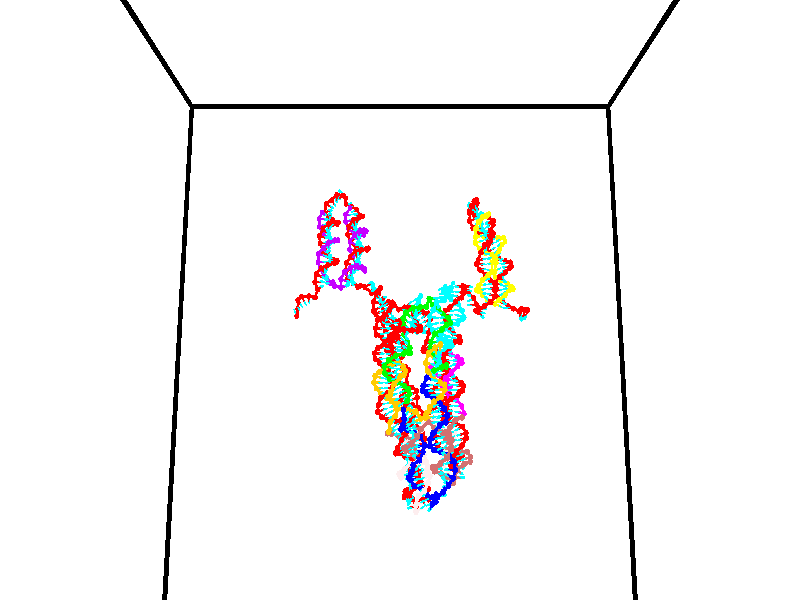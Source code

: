// switches for output
#declare DRAW_BASES = 1; // possible values are 0, 1; only relevant for DNA ribbons
#declare DRAW_BASES_TYPE = 3; // possible values are 1, 2, 3; only relevant for DNA ribbons
#declare DRAW_FOG = 0; // set to 1 to enable fog

#include "colors.inc"

#include "transforms.inc"
background { rgb <1, 1, 1>}

#default {
   normal{
       ripples 0.25
       frequency 0.20
       turbulence 0.2
       lambda 5
   }
	finish {
		phong 0.1
		phong_size 40.
	}
}

// original window dimensions: 1024x640


// camera settings

camera {
	sky <0, 0.179814, -0.983701>
	up <0, 0.179814, -0.983701>
	right 1.6 * <1, 0, 0>
	location <35, 94.9851, 44.8844>
	look_at <35, 29.7336, 32.9568>
	direction <0, -65.2515, -11.9276>
	angle 67.0682
}


# declare cpy_camera_pos = <35, 94.9851, 44.8844>;
# if (DRAW_FOG = 1)
fog {
	fog_type 2
	up vnormalize(cpy_camera_pos)
	color rgbt<1,1,1,0.3>
	distance 1e-5
	fog_alt 3e-3
	fog_offset 56
}
# end


// LIGHTS

# declare lum = 6;
global_settings {
	ambient_light rgb lum * <0.05, 0.05, 0.05>
	max_trace_level 15
}# declare cpy_direct_light_amount = 0.25;
light_source
{	1000 * <-1, -1.16352, -0.803886>,
	rgb lum * cpy_direct_light_amount
	parallel
}

light_source
{	1000 * <1, 1.16352, 0.803886>,
	rgb lum * cpy_direct_light_amount
	parallel
}

// strand 0

// nucleotide -1

// particle -1
sphere {
	<24.513742, 34.367424, 35.195469> 0.250000
	pigment { color rgbt <1,0,0,0> }
	no_shadow
}
cylinder {
	<24.450129, 34.726158, 35.030350>,  <24.411961, 34.941399, 34.931278>, 0.100000
	pigment { color rgbt <1,0,0,0> }
	no_shadow
}
cylinder {
	<24.450129, 34.726158, 35.030350>,  <24.513742, 34.367424, 35.195469>, 0.100000
	pigment { color rgbt <1,0,0,0> }
	no_shadow
}

// particle -1
sphere {
	<24.450129, 34.726158, 35.030350> 0.100000
	pigment { color rgbt <1,0,0,0> }
	no_shadow
}
sphere {
	0, 1
	scale<0.080000,0.200000,0.300000>
	matrix <0.851090, -0.087366, -0.517699,
		-0.500353, -0.433660, -0.749390,
		-0.159034, 0.896831, -0.412798,
		24.402418, 34.995209, 34.906509>
	pigment { color rgbt <0,1,1,0> }
	no_shadow
}
cylinder {
	<24.567577, 34.237957, 34.547947>,  <24.513742, 34.367424, 35.195469>, 0.130000
	pigment { color rgbt <1,0,0,0> }
	no_shadow
}

// nucleotide -1

// particle -1
sphere {
	<24.567577, 34.237957, 34.547947> 0.250000
	pigment { color rgbt <1,0,0,0> }
	no_shadow
}
cylinder {
	<24.683884, 34.614967, 34.613796>,  <24.753668, 34.841175, 34.653305>, 0.100000
	pigment { color rgbt <1,0,0,0> }
	no_shadow
}
cylinder {
	<24.683884, 34.614967, 34.613796>,  <24.567577, 34.237957, 34.547947>, 0.100000
	pigment { color rgbt <1,0,0,0> }
	no_shadow
}

// particle -1
sphere {
	<24.683884, 34.614967, 34.613796> 0.100000
	pigment { color rgbt <1,0,0,0> }
	no_shadow
}
sphere {
	0, 1
	scale<0.080000,0.200000,0.300000>
	matrix <0.832682, -0.164528, -0.528744,
		-0.471270, 0.290819, -0.832664,
		0.290765, 0.942526, 0.164623,
		24.771112, 34.897724, 34.663181>
	pigment { color rgbt <0,1,1,0> }
	no_shadow
}
cylinder {
	<24.629501, 34.689327, 33.877384>,  <24.567577, 34.237957, 34.547947>, 0.130000
	pigment { color rgbt <1,0,0,0> }
	no_shadow
}

// nucleotide -1

// particle -1
sphere {
	<24.629501, 34.689327, 33.877384> 0.250000
	pigment { color rgbt <1,0,0,0> }
	no_shadow
}
cylinder {
	<24.867630, 34.824715, 34.168873>,  <25.010508, 34.905949, 34.343765>, 0.100000
	pigment { color rgbt <1,0,0,0> }
	no_shadow
}
cylinder {
	<24.867630, 34.824715, 34.168873>,  <24.629501, 34.689327, 33.877384>, 0.100000
	pigment { color rgbt <1,0,0,0> }
	no_shadow
}

// particle -1
sphere {
	<24.867630, 34.824715, 34.168873> 0.100000
	pigment { color rgbt <1,0,0,0> }
	no_shadow
}
sphere {
	0, 1
	scale<0.080000,0.200000,0.300000>
	matrix <0.782337, -0.037458, -0.621728,
		-0.183140, 0.940232, -0.287096,
		0.595322, 0.338469, 0.728718,
		25.046227, 34.926254, 34.387489>
	pigment { color rgbt <0,1,1,0> }
	no_shadow
}
cylinder {
	<25.086130, 35.261555, 33.668865>,  <24.629501, 34.689327, 33.877384>, 0.130000
	pigment { color rgbt <1,0,0,0> }
	no_shadow
}

// nucleotide -1

// particle -1
sphere {
	<25.086130, 35.261555, 33.668865> 0.250000
	pigment { color rgbt <1,0,0,0> }
	no_shadow
}
cylinder {
	<25.267635, 35.042580, 33.950123>,  <25.376537, 34.911194, 34.118877>, 0.100000
	pigment { color rgbt <1,0,0,0> }
	no_shadow
}
cylinder {
	<25.267635, 35.042580, 33.950123>,  <25.086130, 35.261555, 33.668865>, 0.100000
	pigment { color rgbt <1,0,0,0> }
	no_shadow
}

// particle -1
sphere {
	<25.267635, 35.042580, 33.950123> 0.100000
	pigment { color rgbt <1,0,0,0> }
	no_shadow
}
sphere {
	0, 1
	scale<0.080000,0.200000,0.300000>
	matrix <0.860837, 0.065320, -0.504671,
		0.230348, 0.834292, 0.500897,
		0.453761, -0.547440, 0.703143,
		25.403763, 34.878349, 34.161064>
	pigment { color rgbt <0,1,1,0> }
	no_shadow
}
cylinder {
	<25.857433, 35.500637, 33.676151>,  <25.086130, 35.261555, 33.668865>, 0.130000
	pigment { color rgbt <1,0,0,0> }
	no_shadow
}

// nucleotide -1

// particle -1
sphere {
	<25.857433, 35.500637, 33.676151> 0.250000
	pigment { color rgbt <1,0,0,0> }
	no_shadow
}
cylinder {
	<25.833063, 35.154121, 33.874474>,  <25.818441, 34.946213, 33.993465>, 0.100000
	pigment { color rgbt <1,0,0,0> }
	no_shadow
}
cylinder {
	<25.833063, 35.154121, 33.874474>,  <25.857433, 35.500637, 33.676151>, 0.100000
	pigment { color rgbt <1,0,0,0> }
	no_shadow
}

// particle -1
sphere {
	<25.833063, 35.154121, 33.874474> 0.100000
	pigment { color rgbt <1,0,0,0> }
	no_shadow
}
sphere {
	0, 1
	scale<0.080000,0.200000,0.300000>
	matrix <0.846134, -0.308322, -0.434736,
		0.529477, 0.393032, 0.751784,
		-0.060926, -0.866293, 0.495807,
		25.814785, 34.894234, 34.023216>
	pigment { color rgbt <0,1,1,0> }
	no_shadow
}
cylinder {
	<26.495487, 35.497963, 33.794235>,  <25.857433, 35.500637, 33.676151>, 0.130000
	pigment { color rgbt <1,0,0,0> }
	no_shadow
}

// nucleotide -1

// particle -1
sphere {
	<26.495487, 35.497963, 33.794235> 0.250000
	pigment { color rgbt <1,0,0,0> }
	no_shadow
}
cylinder {
	<26.326271, 35.135956, 33.776478>,  <26.224741, 34.918751, 33.765823>, 0.100000
	pigment { color rgbt <1,0,0,0> }
	no_shadow
}
cylinder {
	<26.326271, 35.135956, 33.776478>,  <26.495487, 35.497963, 33.794235>, 0.100000
	pigment { color rgbt <1,0,0,0> }
	no_shadow
}

// particle -1
sphere {
	<26.326271, 35.135956, 33.776478> 0.100000
	pigment { color rgbt <1,0,0,0> }
	no_shadow
}
sphere {
	0, 1
	scale<0.080000,0.200000,0.300000>
	matrix <0.674123, -0.281615, -0.682826,
		0.605469, -0.318793, 0.729231,
		-0.423043, -0.905022, -0.044396,
		26.199358, 34.864449, 33.763161>
	pigment { color rgbt <0,1,1,0> }
	no_shadow
}
cylinder {
	<26.769175, 35.827980, 33.192768>,  <26.495487, 35.497963, 33.794235>, 0.130000
	pigment { color rgbt <1,0,0,0> }
	no_shadow
}

// nucleotide -1

// particle -1
sphere {
	<26.769175, 35.827980, 33.192768> 0.250000
	pigment { color rgbt <1,0,0,0> }
	no_shadow
}
cylinder {
	<27.025799, 36.119186, 33.096115>,  <27.179773, 36.293911, 33.038124>, 0.100000
	pigment { color rgbt <1,0,0,0> }
	no_shadow
}
cylinder {
	<27.025799, 36.119186, 33.096115>,  <26.769175, 35.827980, 33.192768>, 0.100000
	pigment { color rgbt <1,0,0,0> }
	no_shadow
}

// particle -1
sphere {
	<27.025799, 36.119186, 33.096115> 0.100000
	pigment { color rgbt <1,0,0,0> }
	no_shadow
}
sphere {
	0, 1
	scale<0.080000,0.200000,0.300000>
	matrix <0.037569, -0.344453, -0.938051,
		-0.766153, 0.592738, -0.248338,
		0.641560, 0.728020, -0.241635,
		27.218267, 36.337593, 33.023624>
	pigment { color rgbt <0,1,1,0> }
	no_shadow
}
cylinder {
	<26.540991, 36.259468, 32.644054>,  <26.769175, 35.827980, 33.192768>, 0.130000
	pigment { color rgbt <1,0,0,0> }
	no_shadow
}

// nucleotide -1

// particle -1
sphere {
	<26.540991, 36.259468, 32.644054> 0.250000
	pigment { color rgbt <1,0,0,0> }
	no_shadow
}
cylinder {
	<26.939739, 36.290398, 32.637512>,  <27.178989, 36.308956, 32.633587>, 0.100000
	pigment { color rgbt <1,0,0,0> }
	no_shadow
}
cylinder {
	<26.939739, 36.290398, 32.637512>,  <26.540991, 36.259468, 32.644054>, 0.100000
	pigment { color rgbt <1,0,0,0> }
	no_shadow
}

// particle -1
sphere {
	<26.939739, 36.290398, 32.637512> 0.100000
	pigment { color rgbt <1,0,0,0> }
	no_shadow
}
sphere {
	0, 1
	scale<0.080000,0.200000,0.300000>
	matrix <0.017183, -0.414008, -0.910111,
		-0.077143, 0.906983, -0.414042,
		0.996872, 0.077323, -0.016354,
		27.238800, 36.313595, 32.632607>
	pigment { color rgbt <0,1,1,0> }
	no_shadow
}
cylinder {
	<26.706661, 36.623272, 32.038090>,  <26.540991, 36.259468, 32.644054>, 0.130000
	pigment { color rgbt <1,0,0,0> }
	no_shadow
}

// nucleotide -1

// particle -1
sphere {
	<26.706661, 36.623272, 32.038090> 0.250000
	pigment { color rgbt <1,0,0,0> }
	no_shadow
}
cylinder {
	<27.028639, 36.412231, 32.146687>,  <27.221827, 36.285606, 32.211845>, 0.100000
	pigment { color rgbt <1,0,0,0> }
	no_shadow
}
cylinder {
	<27.028639, 36.412231, 32.146687>,  <26.706661, 36.623272, 32.038090>, 0.100000
	pigment { color rgbt <1,0,0,0> }
	no_shadow
}

// particle -1
sphere {
	<27.028639, 36.412231, 32.146687> 0.100000
	pigment { color rgbt <1,0,0,0> }
	no_shadow
}
sphere {
	0, 1
	scale<0.080000,0.200000,0.300000>
	matrix <0.175505, -0.225370, -0.958335,
		0.566799, 0.819055, -0.088815,
		0.804945, -0.527597, 0.271487,
		27.270123, 36.253952, 32.228134>
	pigment { color rgbt <0,1,1,0> }
	no_shadow
}
cylinder {
	<27.213209, 36.875324, 31.591688>,  <26.706661, 36.623272, 32.038090>, 0.130000
	pigment { color rgbt <1,0,0,0> }
	no_shadow
}

// nucleotide -1

// particle -1
sphere {
	<27.213209, 36.875324, 31.591688> 0.250000
	pigment { color rgbt <1,0,0,0> }
	no_shadow
}
cylinder {
	<27.351557, 36.520657, 31.714447>,  <27.434565, 36.307854, 31.788103>, 0.100000
	pigment { color rgbt <1,0,0,0> }
	no_shadow
}
cylinder {
	<27.351557, 36.520657, 31.714447>,  <27.213209, 36.875324, 31.591688>, 0.100000
	pigment { color rgbt <1,0,0,0> }
	no_shadow
}

// particle -1
sphere {
	<27.351557, 36.520657, 31.714447> 0.100000
	pigment { color rgbt <1,0,0,0> }
	no_shadow
}
sphere {
	0, 1
	scale<0.080000,0.200000,0.300000>
	matrix <0.128457, -0.279259, -0.951584,
		0.929448, 0.368547, 0.017312,
		0.345869, -0.886672, 0.306899,
		27.455317, 36.254654, 31.806517>
	pigment { color rgbt <0,1,1,0> }
	no_shadow
}
cylinder {
	<27.837078, 36.723167, 31.316784>,  <27.213209, 36.875324, 31.591688>, 0.130000
	pigment { color rgbt <1,0,0,0> }
	no_shadow
}

// nucleotide -1

// particle -1
sphere {
	<27.837078, 36.723167, 31.316784> 0.250000
	pigment { color rgbt <1,0,0,0> }
	no_shadow
}
cylinder {
	<27.704905, 36.359539, 31.418297>,  <27.625601, 36.141361, 31.479204>, 0.100000
	pigment { color rgbt <1,0,0,0> }
	no_shadow
}
cylinder {
	<27.704905, 36.359539, 31.418297>,  <27.837078, 36.723167, 31.316784>, 0.100000
	pigment { color rgbt <1,0,0,0> }
	no_shadow
}

// particle -1
sphere {
	<27.704905, 36.359539, 31.418297> 0.100000
	pigment { color rgbt <1,0,0,0> }
	no_shadow
}
sphere {
	0, 1
	scale<0.080000,0.200000,0.300000>
	matrix <0.370558, -0.372249, -0.850951,
		0.868044, -0.187144, 0.459867,
		-0.330435, -0.909070, 0.253781,
		27.605774, 36.086819, 31.494431>
	pigment { color rgbt <0,1,1,0> }
	no_shadow
}
cylinder {
	<28.445700, 36.370617, 31.046474>,  <27.837078, 36.723167, 31.316784>, 0.130000
	pigment { color rgbt <1,0,0,0> }
	no_shadow
}

// nucleotide -1

// particle -1
sphere {
	<28.445700, 36.370617, 31.046474> 0.250000
	pigment { color rgbt <1,0,0,0> }
	no_shadow
}
cylinder {
	<28.154247, 36.100941, 31.094736>,  <27.979376, 35.939133, 31.123693>, 0.100000
	pigment { color rgbt <1,0,0,0> }
	no_shadow
}
cylinder {
	<28.154247, 36.100941, 31.094736>,  <28.445700, 36.370617, 31.046474>, 0.100000
	pigment { color rgbt <1,0,0,0> }
	no_shadow
}

// particle -1
sphere {
	<28.154247, 36.100941, 31.094736> 0.100000
	pigment { color rgbt <1,0,0,0> }
	no_shadow
}
sphere {
	0, 1
	scale<0.080000,0.200000,0.300000>
	matrix <0.273052, -0.447496, -0.851581,
		0.628122, -0.587545, 0.510150,
		-0.728632, -0.674194, 0.120652,
		27.935658, 35.898682, 31.130932>
	pigment { color rgbt <0,1,1,0> }
	no_shadow
}
cylinder {
	<28.671137, 35.814262, 30.707571>,  <28.445700, 36.370617, 31.046474>, 0.130000
	pigment { color rgbt <1,0,0,0> }
	no_shadow
}

// nucleotide -1

// particle -1
sphere {
	<28.671137, 35.814262, 30.707571> 0.250000
	pigment { color rgbt <1,0,0,0> }
	no_shadow
}
cylinder {
	<28.282732, 35.721771, 30.731794>,  <28.049688, 35.666279, 30.746328>, 0.100000
	pigment { color rgbt <1,0,0,0> }
	no_shadow
}
cylinder {
	<28.282732, 35.721771, 30.731794>,  <28.671137, 35.814262, 30.707571>, 0.100000
	pigment { color rgbt <1,0,0,0> }
	no_shadow
}

// particle -1
sphere {
	<28.282732, 35.721771, 30.731794> 0.100000
	pigment { color rgbt <1,0,0,0> }
	no_shadow
}
sphere {
	0, 1
	scale<0.080000,0.200000,0.300000>
	matrix <0.055533, -0.464657, -0.883748,
		0.232484, -0.854768, 0.464029,
		-0.971014, -0.231226, 0.060557,
		27.991428, 35.652405, 30.749962>
	pigment { color rgbt <0,1,1,0> }
	no_shadow
}
cylinder {
	<28.531624, 35.145584, 30.659662>,  <28.671137, 35.814262, 30.707571>, 0.130000
	pigment { color rgbt <1,0,0,0> }
	no_shadow
}

// nucleotide -1

// particle -1
sphere {
	<28.531624, 35.145584, 30.659662> 0.250000
	pigment { color rgbt <1,0,0,0> }
	no_shadow
}
cylinder {
	<28.198059, 35.309784, 30.512108>,  <27.997919, 35.408306, 30.423576>, 0.100000
	pigment { color rgbt <1,0,0,0> }
	no_shadow
}
cylinder {
	<28.198059, 35.309784, 30.512108>,  <28.531624, 35.145584, 30.659662>, 0.100000
	pigment { color rgbt <1,0,0,0> }
	no_shadow
}

// particle -1
sphere {
	<28.198059, 35.309784, 30.512108> 0.100000
	pigment { color rgbt <1,0,0,0> }
	no_shadow
}
sphere {
	0, 1
	scale<0.080000,0.200000,0.300000>
	matrix <0.089682, -0.558719, -0.824494,
		-0.544545, -0.720646, 0.429115,
		-0.833924, 0.410490, -0.368876,
		27.947886, 35.432934, 30.401442>
	pigment { color rgbt <0,1,1,0> }
	no_shadow
}
cylinder {
	<28.139261, 34.425049, 30.305843>,  <28.531624, 35.145584, 30.659662>, 0.130000
	pigment { color rgbt <1,0,0,0> }
	no_shadow
}

// nucleotide -1

// particle -1
sphere {
	<28.139261, 34.425049, 30.305843> 0.250000
	pigment { color rgbt <1,0,0,0> }
	no_shadow
}
cylinder {
	<27.972855, 34.763149, 30.171694>,  <27.873011, 34.966011, 30.091204>, 0.100000
	pigment { color rgbt <1,0,0,0> }
	no_shadow
}
cylinder {
	<27.972855, 34.763149, 30.171694>,  <28.139261, 34.425049, 30.305843>, 0.100000
	pigment { color rgbt <1,0,0,0> }
	no_shadow
}

// particle -1
sphere {
	<27.972855, 34.763149, 30.171694> 0.100000
	pigment { color rgbt <1,0,0,0> }
	no_shadow
}
sphere {
	0, 1
	scale<0.080000,0.200000,0.300000>
	matrix <-0.152550, -0.428444, -0.890598,
		-0.896471, -0.319341, 0.307183,
		-0.416015, 0.845256, -0.335373,
		27.848049, 35.016727, 30.071081>
	pigment { color rgbt <0,1,1,0> }
	no_shadow
}
cylinder {
	<27.605782, 34.215088, 29.936642>,  <28.139261, 34.425049, 30.305843>, 0.130000
	pigment { color rgbt <1,0,0,0> }
	no_shadow
}

// nucleotide -1

// particle -1
sphere {
	<27.605782, 34.215088, 29.936642> 0.250000
	pigment { color rgbt <1,0,0,0> }
	no_shadow
}
cylinder {
	<27.660028, 34.576584, 29.774231>,  <27.692577, 34.793484, 29.676785>, 0.100000
	pigment { color rgbt <1,0,0,0> }
	no_shadow
}
cylinder {
	<27.660028, 34.576584, 29.774231>,  <27.605782, 34.215088, 29.936642>, 0.100000
	pigment { color rgbt <1,0,0,0> }
	no_shadow
}

// particle -1
sphere {
	<27.660028, 34.576584, 29.774231> 0.100000
	pigment { color rgbt <1,0,0,0> }
	no_shadow
}
sphere {
	0, 1
	scale<0.080000,0.200000,0.300000>
	matrix <-0.169357, -0.382634, -0.908245,
		-0.976179, 0.191936, 0.101164,
		0.135617, 0.903743, -0.406025,
		27.700714, 34.847706, 29.652424>
	pigment { color rgbt <0,1,1,0> }
	no_shadow
}
cylinder {
	<27.032248, 34.336308, 29.559914>,  <27.605782, 34.215088, 29.936642>, 0.130000
	pigment { color rgbt <1,0,0,0> }
	no_shadow
}

// nucleotide -1

// particle -1
sphere {
	<27.032248, 34.336308, 29.559914> 0.250000
	pigment { color rgbt <1,0,0,0> }
	no_shadow
}
cylinder {
	<27.316336, 34.565151, 29.395826>,  <27.486788, 34.702457, 29.297375>, 0.100000
	pigment { color rgbt <1,0,0,0> }
	no_shadow
}
cylinder {
	<27.316336, 34.565151, 29.395826>,  <27.032248, 34.336308, 29.559914>, 0.100000
	pigment { color rgbt <1,0,0,0> }
	no_shadow
}

// particle -1
sphere {
	<27.316336, 34.565151, 29.395826> 0.100000
	pigment { color rgbt <1,0,0,0> }
	no_shadow
}
sphere {
	0, 1
	scale<0.080000,0.200000,0.300000>
	matrix <-0.177300, -0.418563, -0.890713,
		-0.681287, 0.705334, -0.195837,
		0.710220, 0.572109, -0.410217,
		27.529402, 34.736786, 29.272760>
	pigment { color rgbt <0,1,1,0> }
	no_shadow
}
cylinder {
	<26.724865, 34.383434, 28.836609>,  <27.032248, 34.336308, 29.559914>, 0.130000
	pigment { color rgbt <1,0,0,0> }
	no_shadow
}

// nucleotide -1

// particle -1
sphere {
	<26.724865, 34.383434, 28.836609> 0.250000
	pigment { color rgbt <1,0,0,0> }
	no_shadow
}
cylinder {
	<27.099934, 34.522442, 28.837103>,  <27.324974, 34.605846, 28.837399>, 0.100000
	pigment { color rgbt <1,0,0,0> }
	no_shadow
}
cylinder {
	<27.099934, 34.522442, 28.837103>,  <26.724865, 34.383434, 28.836609>, 0.100000
	pigment { color rgbt <1,0,0,0> }
	no_shadow
}

// particle -1
sphere {
	<27.099934, 34.522442, 28.837103> 0.100000
	pigment { color rgbt <1,0,0,0> }
	no_shadow
}
sphere {
	0, 1
	scale<0.080000,0.200000,0.300000>
	matrix <0.056157, -0.148012, -0.987390,
		-0.342953, 0.925918, -0.158302,
		0.937672, 0.347518, 0.001235,
		27.381235, 34.626698, 28.837473>
	pigment { color rgbt <0,1,1,0> }
	no_shadow
}
cylinder {
	<26.712189, 34.945877, 28.354240>,  <26.724865, 34.383434, 28.836609>, 0.130000
	pigment { color rgbt <1,0,0,0> }
	no_shadow
}

// nucleotide -1

// particle -1
sphere {
	<26.712189, 34.945877, 28.354240> 0.250000
	pigment { color rgbt <1,0,0,0> }
	no_shadow
}
cylinder {
	<27.080879, 34.794060, 28.386179>,  <27.302094, 34.702969, 28.405342>, 0.100000
	pigment { color rgbt <1,0,0,0> }
	no_shadow
}
cylinder {
	<27.080879, 34.794060, 28.386179>,  <26.712189, 34.945877, 28.354240>, 0.100000
	pigment { color rgbt <1,0,0,0> }
	no_shadow
}

// particle -1
sphere {
	<27.080879, 34.794060, 28.386179> 0.100000
	pigment { color rgbt <1,0,0,0> }
	no_shadow
}
sphere {
	0, 1
	scale<0.080000,0.200000,0.300000>
	matrix <-0.000854, -0.207852, -0.978160,
		0.387846, 0.901525, -0.191906,
		0.921724, -0.379539, 0.079845,
		27.357397, 34.680199, 28.410131>
	pigment { color rgbt <0,1,1,0> }
	no_shadow
}
cylinder {
	<27.100773, 35.236320, 27.781233>,  <26.712189, 34.945877, 28.354240>, 0.130000
	pigment { color rgbt <1,0,0,0> }
	no_shadow
}

// nucleotide -1

// particle -1
sphere {
	<27.100773, 35.236320, 27.781233> 0.250000
	pigment { color rgbt <1,0,0,0> }
	no_shadow
}
cylinder {
	<27.297485, 34.906235, 27.892351>,  <27.415512, 34.708183, 27.959023>, 0.100000
	pigment { color rgbt <1,0,0,0> }
	no_shadow
}
cylinder {
	<27.297485, 34.906235, 27.892351>,  <27.100773, 35.236320, 27.781233>, 0.100000
	pigment { color rgbt <1,0,0,0> }
	no_shadow
}

// particle -1
sphere {
	<27.297485, 34.906235, 27.892351> 0.100000
	pigment { color rgbt <1,0,0,0> }
	no_shadow
}
sphere {
	0, 1
	scale<0.080000,0.200000,0.300000>
	matrix <0.121294, -0.251003, -0.960357,
		0.862229, 0.505980, -0.023345,
		0.491781, -0.825216, 0.277795,
		27.445021, 34.658669, 27.975689>
	pigment { color rgbt <0,1,1,0> }
	no_shadow
}
cylinder {
	<27.652130, 35.112041, 27.295286>,  <27.100773, 35.236320, 27.781233>, 0.130000
	pigment { color rgbt <1,0,0,0> }
	no_shadow
}

// nucleotide -1

// particle -1
sphere {
	<27.652130, 35.112041, 27.295286> 0.250000
	pigment { color rgbt <1,0,0,0> }
	no_shadow
}
cylinder {
	<27.617779, 34.750278, 27.462460>,  <27.597168, 34.533222, 27.562763>, 0.100000
	pigment { color rgbt <1,0,0,0> }
	no_shadow
}
cylinder {
	<27.617779, 34.750278, 27.462460>,  <27.652130, 35.112041, 27.295286>, 0.100000
	pigment { color rgbt <1,0,0,0> }
	no_shadow
}

// particle -1
sphere {
	<27.617779, 34.750278, 27.462460> 0.100000
	pigment { color rgbt <1,0,0,0> }
	no_shadow
}
sphere {
	0, 1
	scale<0.080000,0.200000,0.300000>
	matrix <0.147443, -0.426403, -0.892435,
		0.985335, -0.015019, 0.169968,
		-0.085878, -0.904409, 0.417935,
		27.592014, 34.478954, 27.587841>
	pigment { color rgbt <0,1,1,0> }
	no_shadow
}
cylinder {
	<28.038343, 34.697197, 26.830404>,  <27.652130, 35.112041, 27.295286>, 0.130000
	pigment { color rgbt <1,0,0,0> }
	no_shadow
}

// nucleotide -1

// particle -1
sphere {
	<28.038343, 34.697197, 26.830404> 0.250000
	pigment { color rgbt <1,0,0,0> }
	no_shadow
}
cylinder {
	<27.863127, 34.416740, 27.055445>,  <27.757998, 34.248466, 27.190470>, 0.100000
	pigment { color rgbt <1,0,0,0> }
	no_shadow
}
cylinder {
	<27.863127, 34.416740, 27.055445>,  <28.038343, 34.697197, 26.830404>, 0.100000
	pigment { color rgbt <1,0,0,0> }
	no_shadow
}

// particle -1
sphere {
	<27.863127, 34.416740, 27.055445> 0.100000
	pigment { color rgbt <1,0,0,0> }
	no_shadow
}
sphere {
	0, 1
	scale<0.080000,0.200000,0.300000>
	matrix <0.083903, -0.654994, -0.750961,
		0.895031, -0.281747, 0.345742,
		-0.438040, -0.701143, 0.562601,
		27.731714, 34.206398, 27.224224>
	pigment { color rgbt <0,1,1,0> }
	no_shadow
}
cylinder {
	<28.564384, 34.043217, 26.875338>,  <28.038343, 34.697197, 26.830404>, 0.130000
	pigment { color rgbt <1,0,0,0> }
	no_shadow
}

// nucleotide -1

// particle -1
sphere {
	<28.564384, 34.043217, 26.875338> 0.250000
	pigment { color rgbt <1,0,0,0> }
	no_shadow
}
cylinder {
	<28.169756, 33.988045, 26.910324>,  <27.932980, 33.954941, 26.931316>, 0.100000
	pigment { color rgbt <1,0,0,0> }
	no_shadow
}
cylinder {
	<28.169756, 33.988045, 26.910324>,  <28.564384, 34.043217, 26.875338>, 0.100000
	pigment { color rgbt <1,0,0,0> }
	no_shadow
}

// particle -1
sphere {
	<28.169756, 33.988045, 26.910324> 0.100000
	pigment { color rgbt <1,0,0,0> }
	no_shadow
}
sphere {
	0, 1
	scale<0.080000,0.200000,0.300000>
	matrix <0.032504, -0.690622, -0.722485,
		0.160062, -0.709940, 0.685832,
		-0.986572, -0.137935, 0.087466,
		27.873785, 33.946663, 26.936563>
	pigment { color rgbt <0,1,1,0> }
	no_shadow
}
cylinder {
	<28.367962, 33.330059, 26.810270>,  <28.564384, 34.043217, 26.875338>, 0.130000
	pigment { color rgbt <1,0,0,0> }
	no_shadow
}

// nucleotide -1

// particle -1
sphere {
	<28.367962, 33.330059, 26.810270> 0.250000
	pigment { color rgbt <1,0,0,0> }
	no_shadow
}
cylinder {
	<28.028400, 33.519726, 26.716866>,  <27.824663, 33.633526, 26.660822>, 0.100000
	pigment { color rgbt <1,0,0,0> }
	no_shadow
}
cylinder {
	<28.028400, 33.519726, 26.716866>,  <28.367962, 33.330059, 26.810270>, 0.100000
	pigment { color rgbt <1,0,0,0> }
	no_shadow
}

// particle -1
sphere {
	<28.028400, 33.519726, 26.716866> 0.100000
	pigment { color rgbt <1,0,0,0> }
	no_shadow
}
sphere {
	0, 1
	scale<0.080000,0.200000,0.300000>
	matrix <-0.029978, -0.484285, -0.874397,
		-0.527703, -0.735275, 0.425324,
		-0.848900, 0.474172, -0.233517,
		27.773729, 33.661976, 26.646811>
	pigment { color rgbt <0,1,1,0> }
	no_shadow
}
cylinder {
	<27.819586, 32.826321, 26.633873>,  <28.367962, 33.330059, 26.810270>, 0.130000
	pigment { color rgbt <1,0,0,0> }
	no_shadow
}

// nucleotide -1

// particle -1
sphere {
	<27.819586, 32.826321, 26.633873> 0.250000
	pigment { color rgbt <1,0,0,0> }
	no_shadow
}
cylinder {
	<27.741314, 33.170574, 26.445822>,  <27.694351, 33.377125, 26.332991>, 0.100000
	pigment { color rgbt <1,0,0,0> }
	no_shadow
}
cylinder {
	<27.741314, 33.170574, 26.445822>,  <27.819586, 32.826321, 26.633873>, 0.100000
	pigment { color rgbt <1,0,0,0> }
	no_shadow
}

// particle -1
sphere {
	<27.741314, 33.170574, 26.445822> 0.100000
	pigment { color rgbt <1,0,0,0> }
	no_shadow
}
sphere {
	0, 1
	scale<0.080000,0.200000,0.300000>
	matrix <-0.238947, -0.506790, -0.828293,
		-0.951112, -0.049745, 0.304814,
		-0.195680, 0.860633, -0.470128,
		27.682610, 33.428764, 26.304783>
	pigment { color rgbt <0,1,1,0> }
	no_shadow
}
cylinder {
	<27.389675, 32.668667, 26.147606>,  <27.819586, 32.826321, 26.633873>, 0.130000
	pigment { color rgbt <1,0,0,0> }
	no_shadow
}

// nucleotide -1

// particle -1
sphere {
	<27.389675, 32.668667, 26.147606> 0.250000
	pigment { color rgbt <1,0,0,0> }
	no_shadow
}
cylinder {
	<27.494780, 33.025463, 26.000471>,  <27.557842, 33.239540, 25.912189>, 0.100000
	pigment { color rgbt <1,0,0,0> }
	no_shadow
}
cylinder {
	<27.494780, 33.025463, 26.000471>,  <27.389675, 32.668667, 26.147606>, 0.100000
	pigment { color rgbt <1,0,0,0> }
	no_shadow
}

// particle -1
sphere {
	<27.494780, 33.025463, 26.000471> 0.100000
	pigment { color rgbt <1,0,0,0> }
	no_shadow
}
sphere {
	0, 1
	scale<0.080000,0.200000,0.300000>
	matrix <-0.068357, -0.363067, -0.929252,
		-0.962437, 0.269314, -0.034425,
		0.262759, 0.891993, -0.367839,
		27.573606, 33.293060, 25.890120>
	pigment { color rgbt <0,1,1,0> }
	no_shadow
}
cylinder {
	<26.964891, 32.860970, 25.611654>,  <27.389675, 32.668667, 26.147606>, 0.130000
	pigment { color rgbt <1,0,0,0> }
	no_shadow
}

// nucleotide -1

// particle -1
sphere {
	<26.964891, 32.860970, 25.611654> 0.250000
	pigment { color rgbt <1,0,0,0> }
	no_shadow
}
cylinder {
	<27.303917, 33.068714, 25.568022>,  <27.507332, 33.193359, 25.541842>, 0.100000
	pigment { color rgbt <1,0,0,0> }
	no_shadow
}
cylinder {
	<27.303917, 33.068714, 25.568022>,  <26.964891, 32.860970, 25.611654>, 0.100000
	pigment { color rgbt <1,0,0,0> }
	no_shadow
}

// particle -1
sphere {
	<27.303917, 33.068714, 25.568022> 0.100000
	pigment { color rgbt <1,0,0,0> }
	no_shadow
}
sphere {
	0, 1
	scale<0.080000,0.200000,0.300000>
	matrix <0.141916, -0.419876, -0.896417,
		-0.511364, 0.744291, -0.429577,
		0.847565, 0.519359, -0.109083,
		27.558186, 33.224522, 25.535297>
	pigment { color rgbt <0,1,1,0> }
	no_shadow
}
cylinder {
	<27.096045, 33.170097, 24.889732>,  <26.964891, 32.860970, 25.611654>, 0.130000
	pigment { color rgbt <1,0,0,0> }
	no_shadow
}

// nucleotide -1

// particle -1
sphere {
	<27.096045, 33.170097, 24.889732> 0.250000
	pigment { color rgbt <1,0,0,0> }
	no_shadow
}
cylinder {
	<27.451960, 33.120010, 25.065277>,  <27.665508, 33.089958, 25.170605>, 0.100000
	pigment { color rgbt <1,0,0,0> }
	no_shadow
}
cylinder {
	<27.451960, 33.120010, 25.065277>,  <27.096045, 33.170097, 24.889732>, 0.100000
	pigment { color rgbt <1,0,0,0> }
	no_shadow
}

// particle -1
sphere {
	<27.451960, 33.120010, 25.065277> 0.100000
	pigment { color rgbt <1,0,0,0> }
	no_shadow
}
sphere {
	0, 1
	scale<0.080000,0.200000,0.300000>
	matrix <0.401497, -0.242424, -0.883194,
		0.216979, 0.962056, -0.165433,
		0.889787, -0.125214, 0.438863,
		27.718895, 33.082447, 25.196936>
	pigment { color rgbt <0,1,1,0> }
	no_shadow
}
cylinder {
	<27.740883, 33.709023, 24.732595>,  <27.096045, 33.170097, 24.889732>, 0.130000
	pigment { color rgbt <1,0,0,0> }
	no_shadow
}

// nucleotide -1

// particle -1
sphere {
	<27.740883, 33.709023, 24.732595> 0.250000
	pigment { color rgbt <1,0,0,0> }
	no_shadow
}
cylinder {
	<27.892921, 33.359352, 24.853491>,  <27.984144, 33.149551, 24.926027>, 0.100000
	pigment { color rgbt <1,0,0,0> }
	no_shadow
}
cylinder {
	<27.892921, 33.359352, 24.853491>,  <27.740883, 33.709023, 24.732595>, 0.100000
	pigment { color rgbt <1,0,0,0> }
	no_shadow
}

// particle -1
sphere {
	<27.892921, 33.359352, 24.853491> 0.100000
	pigment { color rgbt <1,0,0,0> }
	no_shadow
}
sphere {
	0, 1
	scale<0.080000,0.200000,0.300000>
	matrix <0.461672, -0.103844, -0.880951,
		0.801490, 0.474380, 0.364111,
		0.380095, -0.874174, 0.302238,
		28.006950, 33.097099, 24.944162>
	pigment { color rgbt <0,1,1,0> }
	no_shadow
}
cylinder {
	<28.284353, 33.623203, 24.191496>,  <27.740883, 33.709023, 24.732595>, 0.130000
	pigment { color rgbt <1,0,0,0> }
	no_shadow
}

// nucleotide -1

// particle -1
sphere {
	<28.284353, 33.623203, 24.191496> 0.250000
	pigment { color rgbt <1,0,0,0> }
	no_shadow
}
cylinder {
	<28.246658, 33.273548, 24.382076>,  <28.224041, 33.063755, 24.496426>, 0.100000
	pigment { color rgbt <1,0,0,0> }
	no_shadow
}
cylinder {
	<28.246658, 33.273548, 24.382076>,  <28.284353, 33.623203, 24.191496>, 0.100000
	pigment { color rgbt <1,0,0,0> }
	no_shadow
}

// particle -1
sphere {
	<28.246658, 33.273548, 24.382076> 0.100000
	pigment { color rgbt <1,0,0,0> }
	no_shadow
}
sphere {
	0, 1
	scale<0.080000,0.200000,0.300000>
	matrix <0.307323, -0.480751, -0.821238,
		0.946928, 0.069034, 0.313946,
		-0.094236, -0.874135, 0.476452,
		28.218388, 33.011307, 24.525011>
	pigment { color rgbt <0,1,1,0> }
	no_shadow
}
cylinder {
	<28.979263, 33.220284, 24.125568>,  <28.284353, 33.623203, 24.191496>, 0.130000
	pigment { color rgbt <1,0,0,0> }
	no_shadow
}

// nucleotide -1

// particle -1
sphere {
	<28.979263, 33.220284, 24.125568> 0.250000
	pigment { color rgbt <1,0,0,0> }
	no_shadow
}
cylinder {
	<28.676931, 32.965336, 24.185539>,  <28.495533, 32.812366, 24.221521>, 0.100000
	pigment { color rgbt <1,0,0,0> }
	no_shadow
}
cylinder {
	<28.676931, 32.965336, 24.185539>,  <28.979263, 33.220284, 24.125568>, 0.100000
	pigment { color rgbt <1,0,0,0> }
	no_shadow
}

// particle -1
sphere {
	<28.676931, 32.965336, 24.185539> 0.100000
	pigment { color rgbt <1,0,0,0> }
	no_shadow
}
sphere {
	0, 1
	scale<0.080000,0.200000,0.300000>
	matrix <0.289409, -0.530598, -0.796686,
		0.587336, -0.558769, 0.585503,
		-0.755830, -0.637372, 0.149927,
		28.450182, 32.774124, 24.230516>
	pigment { color rgbt <0,1,1,0> }
	no_shadow
}
cylinder {
	<29.160744, 32.481026, 24.145729>,  <28.979263, 33.220284, 24.125568>, 0.130000
	pigment { color rgbt <1,0,0,0> }
	no_shadow
}

// nucleotide -1

// particle -1
sphere {
	<29.160744, 32.481026, 24.145729> 0.250000
	pigment { color rgbt <1,0,0,0> }
	no_shadow
}
cylinder {
	<28.785250, 32.551090, 24.027006>,  <28.559954, 32.593128, 23.955772>, 0.100000
	pigment { color rgbt <1,0,0,0> }
	no_shadow
}
cylinder {
	<28.785250, 32.551090, 24.027006>,  <29.160744, 32.481026, 24.145729>, 0.100000
	pigment { color rgbt <1,0,0,0> }
	no_shadow
}

// particle -1
sphere {
	<28.785250, 32.551090, 24.027006> 0.100000
	pigment { color rgbt <1,0,0,0> }
	no_shadow
}
sphere {
	0, 1
	scale<0.080000,0.200000,0.300000>
	matrix <0.197559, -0.432170, -0.879886,
		-0.282393, -0.884617, 0.371089,
		-0.938736, 0.175162, -0.296806,
		28.503630, 32.603638, 23.937963>
	pigment { color rgbt <0,1,1,0> }
	no_shadow
}
cylinder {
	<28.884239, 31.902613, 23.736792>,  <29.160744, 32.481026, 24.145729>, 0.130000
	pigment { color rgbt <1,0,0,0> }
	no_shadow
}

// nucleotide -1

// particle -1
sphere {
	<28.884239, 31.902613, 23.736792> 0.250000
	pigment { color rgbt <1,0,0,0> }
	no_shadow
}
cylinder {
	<28.690252, 32.227741, 23.607714>,  <28.573860, 32.422817, 23.530268>, 0.100000
	pigment { color rgbt <1,0,0,0> }
	no_shadow
}
cylinder {
	<28.690252, 32.227741, 23.607714>,  <28.884239, 31.902613, 23.736792>, 0.100000
	pigment { color rgbt <1,0,0,0> }
	no_shadow
}

// particle -1
sphere {
	<28.690252, 32.227741, 23.607714> 0.100000
	pigment { color rgbt <1,0,0,0> }
	no_shadow
}
sphere {
	0, 1
	scale<0.080000,0.200000,0.300000>
	matrix <0.134078, -0.295521, -0.945881,
		-0.864193, -0.501987, 0.034337,
		-0.484967, 0.812820, -0.322693,
		28.544762, 32.471588, 23.510906>
	pigment { color rgbt <0,1,1,0> }
	no_shadow
}
cylinder {
	<29.134811, 31.762989, 24.446447>,  <28.884239, 31.902613, 23.736792>, 0.130000
	pigment { color rgbt <1,0,0,0> }
	no_shadow
}

// nucleotide -1

// particle -1
sphere {
	<29.134811, 31.762989, 24.446447> 0.250000
	pigment { color rgbt <1,0,0,0> }
	no_shadow
}
cylinder {
	<29.377268, 32.070839, 24.526718>,  <29.522741, 32.255550, 24.574881>, 0.100000
	pigment { color rgbt <1,0,0,0> }
	no_shadow
}
cylinder {
	<29.377268, 32.070839, 24.526718>,  <29.134811, 31.762989, 24.446447>, 0.100000
	pigment { color rgbt <1,0,0,0> }
	no_shadow
}

// particle -1
sphere {
	<29.377268, 32.070839, 24.526718> 0.100000
	pigment { color rgbt <1,0,0,0> }
	no_shadow
}
sphere {
	0, 1
	scale<0.080000,0.200000,0.300000>
	matrix <0.386412, -0.505486, 0.771472,
		0.695183, -0.390077, -0.603788,
		0.606140, 0.769625, 0.200675,
		29.559111, 32.301727, 24.586920>
	pigment { color rgbt <0,1,1,0> }
	no_shadow
}
cylinder {
	<29.682775, 31.434223, 24.604342>,  <29.134811, 31.762989, 24.446447>, 0.130000
	pigment { color rgbt <1,0,0,0> }
	no_shadow
}

// nucleotide -1

// particle -1
sphere {
	<29.682775, 31.434223, 24.604342> 0.250000
	pigment { color rgbt <1,0,0,0> }
	no_shadow
}
cylinder {
	<29.683321, 31.796080, 24.774809>,  <29.683649, 32.013195, 24.877089>, 0.100000
	pigment { color rgbt <1,0,0,0> }
	no_shadow
}
cylinder {
	<29.683321, 31.796080, 24.774809>,  <29.682775, 31.434223, 24.604342>, 0.100000
	pigment { color rgbt <1,0,0,0> }
	no_shadow
}

// particle -1
sphere {
	<29.683321, 31.796080, 24.774809> 0.100000
	pigment { color rgbt <1,0,0,0> }
	no_shadow
}
sphere {
	0, 1
	scale<0.080000,0.200000,0.300000>
	matrix <0.493418, -0.371287, 0.786565,
		0.869791, 0.209206, -0.446874,
		0.001364, 0.904643, 0.426168,
		29.683731, 32.067474, 24.902658>
	pigment { color rgbt <0,1,1,0> }
	no_shadow
}
cylinder {
	<30.308985, 31.528877, 24.928514>,  <29.682775, 31.434223, 24.604342>, 0.130000
	pigment { color rgbt <1,0,0,0> }
	no_shadow
}

// nucleotide -1

// particle -1
sphere {
	<30.308985, 31.528877, 24.928514> 0.250000
	pigment { color rgbt <1,0,0,0> }
	no_shadow
}
cylinder {
	<30.093922, 31.822086, 25.095177>,  <29.964884, 31.998013, 25.195173>, 0.100000
	pigment { color rgbt <1,0,0,0> }
	no_shadow
}
cylinder {
	<30.093922, 31.822086, 25.095177>,  <30.308985, 31.528877, 24.928514>, 0.100000
	pigment { color rgbt <1,0,0,0> }
	no_shadow
}

// particle -1
sphere {
	<30.093922, 31.822086, 25.095177> 0.100000
	pigment { color rgbt <1,0,0,0> }
	no_shadow
}
sphere {
	0, 1
	scale<0.080000,0.200000,0.300000>
	matrix <0.528128, -0.092433, 0.844119,
		0.657272, 0.673894, -0.337433,
		-0.537657, 0.733023, 0.416655,
		29.932625, 32.041992, 25.220173>
	pigment { color rgbt <0,1,1,0> }
	no_shadow
}
cylinder {
	<30.655117, 31.567528, 25.470503>,  <30.308985, 31.528877, 24.928514>, 0.130000
	pigment { color rgbt <1,0,0,0> }
	no_shadow
}

// nucleotide -1

// particle -1
sphere {
	<30.655117, 31.567528, 25.470503> 0.250000
	pigment { color rgbt <1,0,0,0> }
	no_shadow
}
cylinder {
	<30.382463, 31.858992, 25.497126>,  <30.218870, 32.033871, 25.513100>, 0.100000
	pigment { color rgbt <1,0,0,0> }
	no_shadow
}
cylinder {
	<30.382463, 31.858992, 25.497126>,  <30.655117, 31.567528, 25.470503>, 0.100000
	pigment { color rgbt <1,0,0,0> }
	no_shadow
}

// particle -1
sphere {
	<30.382463, 31.858992, 25.497126> 0.100000
	pigment { color rgbt <1,0,0,0> }
	no_shadow
}
sphere {
	0, 1
	scale<0.080000,0.200000,0.300000>
	matrix <0.282538, 0.178211, 0.942557,
		0.674941, 0.661285, -0.327348,
		-0.681635, 0.728659, 0.066556,
		30.177973, 32.077591, 25.517092>
	pigment { color rgbt <0,1,1,0> }
	no_shadow
}
cylinder {
	<31.004833, 32.108585, 25.715406>,  <30.655117, 31.567528, 25.470503>, 0.130000
	pigment { color rgbt <1,0,0,0> }
	no_shadow
}

// nucleotide -1

// particle -1
sphere {
	<31.004833, 32.108585, 25.715406> 0.250000
	pigment { color rgbt <1,0,0,0> }
	no_shadow
}
cylinder {
	<30.626432, 32.187859, 25.818016>,  <30.399391, 32.235424, 25.879581>, 0.100000
	pigment { color rgbt <1,0,0,0> }
	no_shadow
}
cylinder {
	<30.626432, 32.187859, 25.818016>,  <31.004833, 32.108585, 25.715406>, 0.100000
	pigment { color rgbt <1,0,0,0> }
	no_shadow
}

// particle -1
sphere {
	<30.626432, 32.187859, 25.818016> 0.100000
	pigment { color rgbt <1,0,0,0> }
	no_shadow
}
sphere {
	0, 1
	scale<0.080000,0.200000,0.300000>
	matrix <0.304751, 0.274012, 0.912165,
		0.110484, 0.941085, -0.319612,
		-0.946002, 0.198182, 0.256522,
		30.342632, 32.247314, 25.894972>
	pigment { color rgbt <0,1,1,0> }
	no_shadow
}
cylinder {
	<31.010908, 32.749817, 25.936832>,  <31.004833, 32.108585, 25.715406>, 0.130000
	pigment { color rgbt <1,0,0,0> }
	no_shadow
}

// nucleotide -1

// particle -1
sphere {
	<31.010908, 32.749817, 25.936832> 0.250000
	pigment { color rgbt <1,0,0,0> }
	no_shadow
}
cylinder {
	<30.677540, 32.600025, 26.099400>,  <30.477520, 32.510151, 26.196939>, 0.100000
	pigment { color rgbt <1,0,0,0> }
	no_shadow
}
cylinder {
	<30.677540, 32.600025, 26.099400>,  <31.010908, 32.749817, 25.936832>, 0.100000
	pigment { color rgbt <1,0,0,0> }
	no_shadow
}

// particle -1
sphere {
	<30.677540, 32.600025, 26.099400> 0.100000
	pigment { color rgbt <1,0,0,0> }
	no_shadow
}
sphere {
	0, 1
	scale<0.080000,0.200000,0.300000>
	matrix <0.230852, 0.432271, 0.871693,
		-0.502115, 0.820309, -0.273813,
		-0.833419, -0.374480, 0.406420,
		30.427513, 32.487682, 26.221325>
	pigment { color rgbt <0,1,1,0> }
	no_shadow
}
cylinder {
	<30.655907, 33.336712, 26.166292>,  <31.010908, 32.749817, 25.936832>, 0.130000
	pigment { color rgbt <1,0,0,0> }
	no_shadow
}

// nucleotide -1

// particle -1
sphere {
	<30.655907, 33.336712, 26.166292> 0.250000
	pigment { color rgbt <1,0,0,0> }
	no_shadow
}
cylinder {
	<30.478630, 33.055710, 26.389027>,  <30.372263, 32.887108, 26.522667>, 0.100000
	pigment { color rgbt <1,0,0,0> }
	no_shadow
}
cylinder {
	<30.478630, 33.055710, 26.389027>,  <30.655907, 33.336712, 26.166292>, 0.100000
	pigment { color rgbt <1,0,0,0> }
	no_shadow
}

// particle -1
sphere {
	<30.478630, 33.055710, 26.389027> 0.100000
	pigment { color rgbt <1,0,0,0> }
	no_shadow
}
sphere {
	0, 1
	scale<0.080000,0.200000,0.300000>
	matrix <-0.044438, 0.637625, 0.769064,
		-0.895324, 0.316099, -0.313809,
		-0.443193, -0.702507, 0.556834,
		30.345673, 32.844959, 26.556076>
	pigment { color rgbt <0,1,1,0> }
	no_shadow
}
cylinder {
	<30.071833, 33.606842, 26.488249>,  <30.655907, 33.336712, 26.166292>, 0.130000
	pigment { color rgbt <1,0,0,0> }
	no_shadow
}

// nucleotide -1

// particle -1
sphere {
	<30.071833, 33.606842, 26.488249> 0.250000
	pigment { color rgbt <1,0,0,0> }
	no_shadow
}
cylinder {
	<30.155796, 33.282097, 26.706173>,  <30.206175, 33.087250, 26.836927>, 0.100000
	pigment { color rgbt <1,0,0,0> }
	no_shadow
}
cylinder {
	<30.155796, 33.282097, 26.706173>,  <30.071833, 33.606842, 26.488249>, 0.100000
	pigment { color rgbt <1,0,0,0> }
	no_shadow
}

// particle -1
sphere {
	<30.155796, 33.282097, 26.706173> 0.100000
	pigment { color rgbt <1,0,0,0> }
	no_shadow
}
sphere {
	0, 1
	scale<0.080000,0.200000,0.300000>
	matrix <-0.126117, 0.530085, 0.838513,
		-0.969553, -0.244720, 0.008879,
		0.209908, -0.811863, 0.544809,
		30.218769, 33.038536, 26.869616>
	pigment { color rgbt <0,1,1,0> }
	no_shadow
}
cylinder {
	<29.599970, 33.597355, 27.095545>,  <30.071833, 33.606842, 26.488249>, 0.130000
	pigment { color rgbt <1,0,0,0> }
	no_shadow
}

// nucleotide -1

// particle -1
sphere {
	<29.599970, 33.597355, 27.095545> 0.250000
	pigment { color rgbt <1,0,0,0> }
	no_shadow
}
cylinder {
	<29.913948, 33.366146, 27.184761>,  <30.102335, 33.227421, 27.238291>, 0.100000
	pigment { color rgbt <1,0,0,0> }
	no_shadow
}
cylinder {
	<29.913948, 33.366146, 27.184761>,  <29.599970, 33.597355, 27.095545>, 0.100000
	pigment { color rgbt <1,0,0,0> }
	no_shadow
}

// particle -1
sphere {
	<29.913948, 33.366146, 27.184761> 0.100000
	pigment { color rgbt <1,0,0,0> }
	no_shadow
}
sphere {
	0, 1
	scale<0.080000,0.200000,0.300000>
	matrix <-0.078237, 0.264636, 0.961169,
		-0.614603, -0.771917, 0.162503,
		0.784947, -0.578024, 0.223039,
		30.149433, 33.192738, 27.251673>
	pigment { color rgbt <0,1,1,0> }
	no_shadow
}
cylinder {
	<29.453371, 33.274612, 27.770124>,  <29.599970, 33.597355, 27.095545>, 0.130000
	pigment { color rgbt <1,0,0,0> }
	no_shadow
}

// nucleotide -1

// particle -1
sphere {
	<29.453371, 33.274612, 27.770124> 0.250000
	pigment { color rgbt <1,0,0,0> }
	no_shadow
}
cylinder {
	<29.847010, 33.273945, 27.699078>,  <30.083193, 33.273544, 27.656450>, 0.100000
	pigment { color rgbt <1,0,0,0> }
	no_shadow
}
cylinder {
	<29.847010, 33.273945, 27.699078>,  <29.453371, 33.274612, 27.770124>, 0.100000
	pigment { color rgbt <1,0,0,0> }
	no_shadow
}

// particle -1
sphere {
	<29.847010, 33.273945, 27.699078> 0.100000
	pigment { color rgbt <1,0,0,0> }
	no_shadow
}
sphere {
	0, 1
	scale<0.080000,0.200000,0.300000>
	matrix <0.167490, 0.341678, 0.924772,
		0.059142, -0.939815, 0.336525,
		0.984098, -0.001672, -0.177617,
		30.142239, 33.273445, 27.645792>
	pigment { color rgbt <0,1,1,0> }
	no_shadow
}
cylinder {
	<29.758062, 32.930016, 28.392071>,  <29.453371, 33.274612, 27.770124>, 0.130000
	pigment { color rgbt <1,0,0,0> }
	no_shadow
}

// nucleotide -1

// particle -1
sphere {
	<29.758062, 32.930016, 28.392071> 0.250000
	pigment { color rgbt <1,0,0,0> }
	no_shadow
}
cylinder {
	<30.048502, 33.129013, 28.202217>,  <30.222767, 33.248413, 28.088305>, 0.100000
	pigment { color rgbt <1,0,0,0> }
	no_shadow
}
cylinder {
	<30.048502, 33.129013, 28.202217>,  <29.758062, 32.930016, 28.392071>, 0.100000
	pigment { color rgbt <1,0,0,0> }
	no_shadow
}

// particle -1
sphere {
	<30.048502, 33.129013, 28.202217> 0.100000
	pigment { color rgbt <1,0,0,0> }
	no_shadow
}
sphere {
	0, 1
	scale<0.080000,0.200000,0.300000>
	matrix <0.317329, 0.369921, 0.873190,
		0.609984, -0.784639, 0.110731,
		0.726101, 0.497493, -0.474635,
		30.266333, 33.278259, 28.059826>
	pigment { color rgbt <0,1,1,0> }
	no_shadow
}
cylinder {
	<30.393398, 32.850986, 28.842476>,  <29.758062, 32.930016, 28.392071>, 0.130000
	pigment { color rgbt <1,0,0,0> }
	no_shadow
}

// nucleotide -1

// particle -1
sphere {
	<30.393398, 32.850986, 28.842476> 0.250000
	pigment { color rgbt <1,0,0,0> }
	no_shadow
}
cylinder {
	<30.499657, 33.159679, 28.611351>,  <30.563412, 33.344894, 28.472675>, 0.100000
	pigment { color rgbt <1,0,0,0> }
	no_shadow
}
cylinder {
	<30.499657, 33.159679, 28.611351>,  <30.393398, 32.850986, 28.842476>, 0.100000
	pigment { color rgbt <1,0,0,0> }
	no_shadow
}

// particle -1
sphere {
	<30.499657, 33.159679, 28.611351> 0.100000
	pigment { color rgbt <1,0,0,0> }
	no_shadow
}
sphere {
	0, 1
	scale<0.080000,0.200000,0.300000>
	matrix <0.297079, 0.504655, 0.810597,
		0.917157, -0.386987, -0.095205,
		0.265645, 0.771728, -0.577813,
		30.579350, 33.391197, 28.438007>
	pigment { color rgbt <0,1,1,0> }
	no_shadow
}
cylinder {
	<31.003052, 32.980743, 29.062632>,  <30.393398, 32.850986, 28.842476>, 0.130000
	pigment { color rgbt <1,0,0,0> }
	no_shadow
}

// nucleotide -1

// particle -1
sphere {
	<31.003052, 32.980743, 29.062632> 0.250000
	pigment { color rgbt <1,0,0,0> }
	no_shadow
}
cylinder {
	<30.906387, 33.301414, 28.843941>,  <30.848389, 33.493816, 28.712727>, 0.100000
	pigment { color rgbt <1,0,0,0> }
	no_shadow
}
cylinder {
	<30.906387, 33.301414, 28.843941>,  <31.003052, 32.980743, 29.062632>, 0.100000
	pigment { color rgbt <1,0,0,0> }
	no_shadow
}

// particle -1
sphere {
	<30.906387, 33.301414, 28.843941> 0.100000
	pigment { color rgbt <1,0,0,0> }
	no_shadow
}
sphere {
	0, 1
	scale<0.080000,0.200000,0.300000>
	matrix <0.329659, 0.597745, 0.730771,
		0.912647, -0.003633, -0.408733,
		-0.241663, 0.801678, -0.546728,
		30.833889, 33.541920, 28.679922>
	pigment { color rgbt <0,1,1,0> }
	no_shadow
}
cylinder {
	<31.548309, 33.518784, 29.207531>,  <31.003052, 32.980743, 29.062632>, 0.130000
	pigment { color rgbt <1,0,0,0> }
	no_shadow
}

// nucleotide -1

// particle -1
sphere {
	<31.548309, 33.518784, 29.207531> 0.250000
	pigment { color rgbt <1,0,0,0> }
	no_shadow
}
cylinder {
	<31.225826, 33.713551, 29.073107>,  <31.032335, 33.830410, 28.992453>, 0.100000
	pigment { color rgbt <1,0,0,0> }
	no_shadow
}
cylinder {
	<31.225826, 33.713551, 29.073107>,  <31.548309, 33.518784, 29.207531>, 0.100000
	pigment { color rgbt <1,0,0,0> }
	no_shadow
}

// particle -1
sphere {
	<31.225826, 33.713551, 29.073107> 0.100000
	pigment { color rgbt <1,0,0,0> }
	no_shadow
}
sphere {
	0, 1
	scale<0.080000,0.200000,0.300000>
	matrix <0.073568, 0.646119, 0.759682,
		0.587039, 0.587740, -0.556729,
		-0.806209, 0.486921, -0.336058,
		30.983963, 33.859627, 28.972290>
	pigment { color rgbt <0,1,1,0> }
	no_shadow
}
cylinder {
	<31.720387, 34.273270, 29.256910>,  <31.548309, 33.518784, 29.207531>, 0.130000
	pigment { color rgbt <1,0,0,0> }
	no_shadow
}

// nucleotide -1

// particle -1
sphere {
	<31.720387, 34.273270, 29.256910> 0.250000
	pigment { color rgbt <1,0,0,0> }
	no_shadow
}
cylinder {
	<31.321716, 34.240696, 29.255667>,  <31.082514, 34.221153, 29.254921>, 0.100000
	pigment { color rgbt <1,0,0,0> }
	no_shadow
}
cylinder {
	<31.321716, 34.240696, 29.255667>,  <31.720387, 34.273270, 29.256910>, 0.100000
	pigment { color rgbt <1,0,0,0> }
	no_shadow
}

// particle -1
sphere {
	<31.321716, 34.240696, 29.255667> 0.100000
	pigment { color rgbt <1,0,0,0> }
	no_shadow
}
sphere {
	0, 1
	scale<0.080000,0.200000,0.300000>
	matrix <-0.051123, 0.595098, 0.802026,
		-0.063462, 0.799517, -0.597282,
		-0.996674, -0.081433, -0.003108,
		31.022715, 34.216267, 29.254734>
	pigment { color rgbt <0,1,1,0> }
	no_shadow
}
cylinder {
	<31.547749, 34.940674, 29.474398>,  <31.720387, 34.273270, 29.256910>, 0.130000
	pigment { color rgbt <1,0,0,0> }
	no_shadow
}

// nucleotide -1

// particle -1
sphere {
	<31.547749, 34.940674, 29.474398> 0.250000
	pigment { color rgbt <1,0,0,0> }
	no_shadow
}
cylinder {
	<31.230227, 34.715733, 29.567032>,  <31.039713, 34.580769, 29.622612>, 0.100000
	pigment { color rgbt <1,0,0,0> }
	no_shadow
}
cylinder {
	<31.230227, 34.715733, 29.567032>,  <31.547749, 34.940674, 29.474398>, 0.100000
	pigment { color rgbt <1,0,0,0> }
	no_shadow
}

// particle -1
sphere {
	<31.230227, 34.715733, 29.567032> 0.100000
	pigment { color rgbt <1,0,0,0> }
	no_shadow
}
sphere {
	0, 1
	scale<0.080000,0.200000,0.300000>
	matrix <-0.162952, 0.563536, 0.809860,
		-0.585933, 0.605135, -0.538975,
		-0.793807, -0.562351, 0.231587,
		30.992085, 34.547028, 29.636507>
	pigment { color rgbt <0,1,1,0> }
	no_shadow
}
cylinder {
	<31.086731, 35.452927, 29.662292>,  <31.547749, 34.940674, 29.474398>, 0.130000
	pigment { color rgbt <1,0,0,0> }
	no_shadow
}

// nucleotide -1

// particle -1
sphere {
	<31.086731, 35.452927, 29.662292> 0.250000
	pigment { color rgbt <1,0,0,0> }
	no_shadow
}
cylinder {
	<30.965256, 35.102722, 29.812628>,  <30.892370, 34.892601, 29.902828>, 0.100000
	pigment { color rgbt <1,0,0,0> }
	no_shadow
}
cylinder {
	<30.965256, 35.102722, 29.812628>,  <31.086731, 35.452927, 29.662292>, 0.100000
	pigment { color rgbt <1,0,0,0> }
	no_shadow
}

// particle -1
sphere {
	<30.965256, 35.102722, 29.812628> 0.100000
	pigment { color rgbt <1,0,0,0> }
	no_shadow
}
sphere {
	0, 1
	scale<0.080000,0.200000,0.300000>
	matrix <-0.308880, 0.463632, 0.830445,
		-0.901314, 0.136108, -0.411228,
		-0.303688, -0.875512, 0.375837,
		30.874149, 34.840069, 29.925379>
	pigment { color rgbt <0,1,1,0> }
	no_shadow
}
cylinder {
	<30.442930, 35.565376, 29.845057>,  <31.086731, 35.452927, 29.662292>, 0.130000
	pigment { color rgbt <1,0,0,0> }
	no_shadow
}

// nucleotide -1

// particle -1
sphere {
	<30.442930, 35.565376, 29.845057> 0.250000
	pigment { color rgbt <1,0,0,0> }
	no_shadow
}
cylinder {
	<30.550627, 35.255920, 30.074486>,  <30.615246, 35.070248, 30.212143>, 0.100000
	pigment { color rgbt <1,0,0,0> }
	no_shadow
}
cylinder {
	<30.550627, 35.255920, 30.074486>,  <30.442930, 35.565376, 29.845057>, 0.100000
	pigment { color rgbt <1,0,0,0> }
	no_shadow
}

// particle -1
sphere {
	<30.550627, 35.255920, 30.074486> 0.100000
	pigment { color rgbt <1,0,0,0> }
	no_shadow
}
sphere {
	0, 1
	scale<0.080000,0.200000,0.300000>
	matrix <-0.394037, 0.454942, 0.798600,
		-0.878774, -0.441026, -0.182355,
		0.269243, -0.773644, 0.573572,
		30.631399, 35.023827, 30.246557>
	pigment { color rgbt <0,1,1,0> }
	no_shadow
}
cylinder {
	<29.944256, 35.651695, 30.363497>,  <30.442930, 35.565376, 29.845057>, 0.130000
	pigment { color rgbt <1,0,0,0> }
	no_shadow
}

// nucleotide -1

// particle -1
sphere {
	<29.944256, 35.651695, 30.363497> 0.250000
	pigment { color rgbt <1,0,0,0> }
	no_shadow
}
cylinder {
	<30.222532, 35.400974, 30.503855>,  <30.389498, 35.250542, 30.588070>, 0.100000
	pigment { color rgbt <1,0,0,0> }
	no_shadow
}
cylinder {
	<30.222532, 35.400974, 30.503855>,  <29.944256, 35.651695, 30.363497>, 0.100000
	pigment { color rgbt <1,0,0,0> }
	no_shadow
}

// particle -1
sphere {
	<30.222532, 35.400974, 30.503855> 0.100000
	pigment { color rgbt <1,0,0,0> }
	no_shadow
}
sphere {
	0, 1
	scale<0.080000,0.200000,0.300000>
	matrix <-0.185657, 0.314993, 0.930758,
		-0.693934, -0.712667, 0.102767,
		0.695692, -0.626805, 0.350896,
		30.431240, 35.212933, 30.609123>
	pigment { color rgbt <0,1,1,0> }
	no_shadow
}
cylinder {
	<29.560148, 35.125725, 30.755590>,  <29.944256, 35.651695, 30.363497>, 0.130000
	pigment { color rgbt <1,0,0,0> }
	no_shadow
}

// nucleotide -1

// particle -1
sphere {
	<29.560148, 35.125725, 30.755590> 0.250000
	pigment { color rgbt <1,0,0,0> }
	no_shadow
}
cylinder {
	<29.937782, 35.175224, 30.877832>,  <30.164362, 35.204922, 30.951178>, 0.100000
	pigment { color rgbt <1,0,0,0> }
	no_shadow
}
cylinder {
	<29.937782, 35.175224, 30.877832>,  <29.560148, 35.125725, 30.755590>, 0.100000
	pigment { color rgbt <1,0,0,0> }
	no_shadow
}

// particle -1
sphere {
	<29.937782, 35.175224, 30.877832> 0.100000
	pigment { color rgbt <1,0,0,0> }
	no_shadow
}
sphere {
	0, 1
	scale<0.080000,0.200000,0.300000>
	matrix <-0.328718, 0.281516, 0.901495,
		0.025523, -0.951544, 0.306452,
		0.944083, 0.123746, 0.305604,
		30.221006, 35.212349, 30.969513>
	pigment { color rgbt <0,1,1,0> }
	no_shadow
}
cylinder {
	<29.455328, 34.957714, 31.411861>,  <29.560148, 35.125725, 30.755590>, 0.130000
	pigment { color rgbt <1,0,0,0> }
	no_shadow
}

// nucleotide -1

// particle -1
sphere {
	<29.455328, 34.957714, 31.411861> 0.250000
	pigment { color rgbt <1,0,0,0> }
	no_shadow
}
cylinder {
	<29.784357, 35.184860, 31.399799>,  <29.981773, 35.321148, 31.392563>, 0.100000
	pigment { color rgbt <1,0,0,0> }
	no_shadow
}
cylinder {
	<29.784357, 35.184860, 31.399799>,  <29.455328, 34.957714, 31.411861>, 0.100000
	pigment { color rgbt <1,0,0,0> }
	no_shadow
}

// particle -1
sphere {
	<29.784357, 35.184860, 31.399799> 0.100000
	pigment { color rgbt <1,0,0,0> }
	no_shadow
}
sphere {
	0, 1
	scale<0.080000,0.200000,0.300000>
	matrix <-0.178684, 0.308446, 0.934309,
		0.539859, -0.763148, 0.355187,
		0.822572, 0.567861, -0.030155,
		30.031128, 35.355217, 31.390753>
	pigment { color rgbt <0,1,1,0> }
	no_shadow
}
cylinder {
	<29.673277, 34.930119, 32.077209>,  <29.455328, 34.957714, 31.411861>, 0.130000
	pigment { color rgbt <1,0,0,0> }
	no_shadow
}

// nucleotide -1

// particle -1
sphere {
	<29.673277, 34.930119, 32.077209> 0.250000
	pigment { color rgbt <1,0,0,0> }
	no_shadow
}
cylinder {
	<29.894827, 35.228065, 31.928404>,  <30.027758, 35.406834, 31.839119>, 0.100000
	pigment { color rgbt <1,0,0,0> }
	no_shadow
}
cylinder {
	<29.894827, 35.228065, 31.928404>,  <29.673277, 34.930119, 32.077209>, 0.100000
	pigment { color rgbt <1,0,0,0> }
	no_shadow
}

// particle -1
sphere {
	<29.894827, 35.228065, 31.928404> 0.100000
	pigment { color rgbt <1,0,0,0> }
	no_shadow
}
sphere {
	0, 1
	scale<0.080000,0.200000,0.300000>
	matrix <0.106387, 0.379835, 0.918916,
		0.825775, -0.548542, 0.131137,
		0.553875, 0.744867, -0.372017,
		30.060989, 35.451527, 31.816799>
	pigment { color rgbt <0,1,1,0> }
	no_shadow
}
cylinder {
	<30.233801, 35.036827, 32.499252>,  <29.673277, 34.930119, 32.077209>, 0.130000
	pigment { color rgbt <1,0,0,0> }
	no_shadow
}

// nucleotide -1

// particle -1
sphere {
	<30.233801, 35.036827, 32.499252> 0.250000
	pigment { color rgbt <1,0,0,0> }
	no_shadow
}
cylinder {
	<30.216213, 35.398350, 32.328979>,  <30.205660, 35.615265, 32.226818>, 0.100000
	pigment { color rgbt <1,0,0,0> }
	no_shadow
}
cylinder {
	<30.216213, 35.398350, 32.328979>,  <30.233801, 35.036827, 32.499252>, 0.100000
	pigment { color rgbt <1,0,0,0> }
	no_shadow
}

// particle -1
sphere {
	<30.216213, 35.398350, 32.328979> 0.100000
	pigment { color rgbt <1,0,0,0> }
	no_shadow
}
sphere {
	0, 1
	scale<0.080000,0.200000,0.300000>
	matrix <0.154719, 0.427110, 0.890864,
		0.986980, -0.026690, -0.158616,
		-0.043969, 0.903806, -0.425678,
		30.203022, 35.669491, 32.201275>
	pigment { color rgbt <0,1,1,0> }
	no_shadow
}
cylinder {
	<30.738459, 35.508694, 32.891224>,  <30.233801, 35.036827, 32.499252>, 0.130000
	pigment { color rgbt <1,0,0,0> }
	no_shadow
}

// nucleotide -1

// particle -1
sphere {
	<30.738459, 35.508694, 32.891224> 0.250000
	pigment { color rgbt <1,0,0,0> }
	no_shadow
}
cylinder {
	<30.481552, 35.749336, 32.701248>,  <30.327408, 35.893723, 32.587265>, 0.100000
	pigment { color rgbt <1,0,0,0> }
	no_shadow
}
cylinder {
	<30.481552, 35.749336, 32.701248>,  <30.738459, 35.508694, 32.891224>, 0.100000
	pigment { color rgbt <1,0,0,0> }
	no_shadow
}

// particle -1
sphere {
	<30.481552, 35.749336, 32.701248> 0.100000
	pigment { color rgbt <1,0,0,0> }
	no_shadow
}
sphere {
	0, 1
	scale<0.080000,0.200000,0.300000>
	matrix <0.082622, 0.670363, 0.737419,
		0.762015, 0.434379, -0.480258,
		-0.642267, 0.601605, -0.474937,
		30.288872, 35.929817, 32.558765>
	pigment { color rgbt <0,1,1,0> }
	no_shadow
}
cylinder {
	<31.061628, 36.146927, 32.930508>,  <30.738459, 35.508694, 32.891224>, 0.130000
	pigment { color rgbt <1,0,0,0> }
	no_shadow
}

// nucleotide -1

// particle -1
sphere {
	<31.061628, 36.146927, 32.930508> 0.250000
	pigment { color rgbt <1,0,0,0> }
	no_shadow
}
cylinder {
	<30.683977, 36.256508, 32.857224>,  <30.457386, 36.322258, 32.813251>, 0.100000
	pigment { color rgbt <1,0,0,0> }
	no_shadow
}
cylinder {
	<30.683977, 36.256508, 32.857224>,  <31.061628, 36.146927, 32.930508>, 0.100000
	pigment { color rgbt <1,0,0,0> }
	no_shadow
}

// particle -1
sphere {
	<30.683977, 36.256508, 32.857224> 0.100000
	pigment { color rgbt <1,0,0,0> }
	no_shadow
}
sphere {
	0, 1
	scale<0.080000,0.200000,0.300000>
	matrix <0.104346, 0.775786, 0.622309,
		0.312619, 0.568423, -0.761029,
		-0.944130, 0.273956, -0.183212,
		30.400738, 36.338696, 32.802261>
	pigment { color rgbt <0,1,1,0> }
	no_shadow
}
cylinder {
	<31.455462, 35.485508, 32.898121>,  <31.061628, 36.146927, 32.930508>, 0.130000
	pigment { color rgbt <1,0,0,0> }
	no_shadow
}

// nucleotide -1

// particle -1
sphere {
	<31.455462, 35.485508, 32.898121> 0.250000
	pigment { color rgbt <1,0,0,0> }
	no_shadow
}
cylinder {
	<31.821508, 35.511482, 32.738953>,  <32.041138, 35.527065, 32.643452>, 0.100000
	pigment { color rgbt <1,0,0,0> }
	no_shadow
}
cylinder {
	<31.821508, 35.511482, 32.738953>,  <31.455462, 35.485508, 32.898121>, 0.100000
	pigment { color rgbt <1,0,0,0> }
	no_shadow
}

// particle -1
sphere {
	<31.821508, 35.511482, 32.738953> 0.100000
	pigment { color rgbt <1,0,0,0> }
	no_shadow
}
sphere {
	0, 1
	scale<0.080000,0.200000,0.300000>
	matrix <0.172159, 0.829519, 0.531281,
		0.364582, -0.554690, 0.747929,
		0.915118, 0.064933, -0.397923,
		32.096043, 35.530964, 32.619576>
	pigment { color rgbt <0,1,1,0> }
	no_shadow
}
cylinder {
	<32.123173, 35.366047, 33.398201>,  <31.455462, 35.485508, 32.898121>, 0.130000
	pigment { color rgbt <1,0,0,0> }
	no_shadow
}

// nucleotide -1

// particle -1
sphere {
	<32.123173, 35.366047, 33.398201> 0.250000
	pigment { color rgbt <1,0,0,0> }
	no_shadow
}
cylinder {
	<32.221790, 35.597328, 33.087101>,  <32.280960, 35.736095, 32.900440>, 0.100000
	pigment { color rgbt <1,0,0,0> }
	no_shadow
}
cylinder {
	<32.221790, 35.597328, 33.087101>,  <32.123173, 35.366047, 33.398201>, 0.100000
	pigment { color rgbt <1,0,0,0> }
	no_shadow
}

// particle -1
sphere {
	<32.221790, 35.597328, 33.087101> 0.100000
	pigment { color rgbt <1,0,0,0> }
	no_shadow
}
sphere {
	0, 1
	scale<0.080000,0.200000,0.300000>
	matrix <0.266152, 0.731269, 0.628020,
		0.931868, -0.361835, 0.026401,
		0.246545, 0.578205, -0.777750,
		32.295753, 35.770790, 32.853775>
	pigment { color rgbt <0,1,1,0> }
	no_shadow
}
cylinder {
	<32.890476, 35.747540, 33.516457>,  <32.123173, 35.366047, 33.398201>, 0.130000
	pigment { color rgbt <1,0,0,0> }
	no_shadow
}

// nucleotide -1

// particle -1
sphere {
	<32.890476, 35.747540, 33.516457> 0.250000
	pigment { color rgbt <1,0,0,0> }
	no_shadow
}
cylinder {
	<32.608582, 35.938911, 33.306904>,  <32.439445, 36.053734, 33.181171>, 0.100000
	pigment { color rgbt <1,0,0,0> }
	no_shadow
}
cylinder {
	<32.608582, 35.938911, 33.306904>,  <32.890476, 35.747540, 33.516457>, 0.100000
	pigment { color rgbt <1,0,0,0> }
	no_shadow
}

// particle -1
sphere {
	<32.608582, 35.938911, 33.306904> 0.100000
	pigment { color rgbt <1,0,0,0> }
	no_shadow
}
sphere {
	0, 1
	scale<0.080000,0.200000,0.300000>
	matrix <0.083177, 0.789032, 0.608695,
		0.704576, 0.385395, -0.595855,
		-0.704737, 0.478434, -0.523877,
		32.397160, 36.082443, 33.149742>
	pigment { color rgbt <0,1,1,0> }
	no_shadow
}
cylinder {
	<33.113914, 36.388924, 33.162521>,  <32.890476, 35.747540, 33.516457>, 0.130000
	pigment { color rgbt <1,0,0,0> }
	no_shadow
}

// nucleotide -1

// particle -1
sphere {
	<33.113914, 36.388924, 33.162521> 0.250000
	pigment { color rgbt <1,0,0,0> }
	no_shadow
}
cylinder {
	<32.732952, 36.434982, 33.275414>,  <32.504375, 36.462616, 33.343151>, 0.100000
	pigment { color rgbt <1,0,0,0> }
	no_shadow
}
cylinder {
	<32.732952, 36.434982, 33.275414>,  <33.113914, 36.388924, 33.162521>, 0.100000
	pigment { color rgbt <1,0,0,0> }
	no_shadow
}

// particle -1
sphere {
	<32.732952, 36.434982, 33.275414> 0.100000
	pigment { color rgbt <1,0,0,0> }
	no_shadow
}
sphere {
	0, 1
	scale<0.080000,0.200000,0.300000>
	matrix <0.298830, 0.535329, 0.790015,
		-0.060123, 0.836758, -0.544262,
		-0.952411, 0.115144, 0.282234,
		32.447227, 36.469524, 33.360085>
	pigment { color rgbt <0,1,1,0> }
	no_shadow
}
cylinder {
	<33.088196, 37.132114, 33.308262>,  <33.113914, 36.388924, 33.162521>, 0.130000
	pigment { color rgbt <1,0,0,0> }
	no_shadow
}

// nucleotide -1

// particle -1
sphere {
	<33.088196, 37.132114, 33.308262> 0.250000
	pigment { color rgbt <1,0,0,0> }
	no_shadow
}
cylinder {
	<32.872601, 36.881401, 33.533344>,  <32.743244, 36.730972, 33.668392>, 0.100000
	pigment { color rgbt <1,0,0,0> }
	no_shadow
}
cylinder {
	<32.872601, 36.881401, 33.533344>,  <33.088196, 37.132114, 33.308262>, 0.100000
	pigment { color rgbt <1,0,0,0> }
	no_shadow
}

// particle -1
sphere {
	<32.872601, 36.881401, 33.533344> 0.100000
	pigment { color rgbt <1,0,0,0> }
	no_shadow
}
sphere {
	0, 1
	scale<0.080000,0.200000,0.300000>
	matrix <0.474973, 0.325544, 0.817570,
		-0.695622, 0.707932, 0.122238,
		-0.538991, -0.626780, 0.562705,
		32.710903, 36.693367, 33.702156>
	pigment { color rgbt <0,1,1,0> }
	no_shadow
}
cylinder {
	<32.678856, 37.484737, 33.863453>,  <33.088196, 37.132114, 33.308262>, 0.130000
	pigment { color rgbt <1,0,0,0> }
	no_shadow
}

// nucleotide -1

// particle -1
sphere {
	<32.678856, 37.484737, 33.863453> 0.250000
	pigment { color rgbt <1,0,0,0> }
	no_shadow
}
cylinder {
	<32.769215, 37.107780, 33.962143>,  <32.823429, 36.881607, 34.021355>, 0.100000
	pigment { color rgbt <1,0,0,0> }
	no_shadow
}
cylinder {
	<32.769215, 37.107780, 33.962143>,  <32.678856, 37.484737, 33.863453>, 0.100000
	pigment { color rgbt <1,0,0,0> }
	no_shadow
}

// particle -1
sphere {
	<32.769215, 37.107780, 33.962143> 0.100000
	pigment { color rgbt <1,0,0,0> }
	no_shadow
}
sphere {
	0, 1
	scale<0.080000,0.200000,0.300000>
	matrix <0.424925, 0.323229, 0.845554,
		-0.876588, -0.086174, 0.473463,
		0.225901, -0.942389, 0.246721,
		32.836987, 36.825066, 34.036160>
	pigment { color rgbt <0,1,1,0> }
	no_shadow
}
cylinder {
	<32.425247, 37.321884, 34.537235>,  <32.678856, 37.484737, 33.863453>, 0.130000
	pigment { color rgbt <1,0,0,0> }
	no_shadow
}

// nucleotide -1

// particle -1
sphere {
	<32.425247, 37.321884, 34.537235> 0.250000
	pigment { color rgbt <1,0,0,0> }
	no_shadow
}
cylinder {
	<32.730217, 37.066998, 34.492229>,  <32.913200, 36.914066, 34.465225>, 0.100000
	pigment { color rgbt <1,0,0,0> }
	no_shadow
}
cylinder {
	<32.730217, 37.066998, 34.492229>,  <32.425247, 37.321884, 34.537235>, 0.100000
	pigment { color rgbt <1,0,0,0> }
	no_shadow
}

// particle -1
sphere {
	<32.730217, 37.066998, 34.492229> 0.100000
	pigment { color rgbt <1,0,0,0> }
	no_shadow
}
sphere {
	0, 1
	scale<0.080000,0.200000,0.300000>
	matrix <0.380138, 0.300362, 0.874801,
		-0.523643, -0.709743, 0.471235,
		0.762425, -0.637218, -0.112518,
		32.958946, 36.875832, 34.458473>
	pigment { color rgbt <0,1,1,0> }
	no_shadow
}
cylinder {
	<32.425777, 36.957047, 35.174213>,  <32.425247, 37.321884, 34.537235>, 0.130000
	pigment { color rgbt <1,0,0,0> }
	no_shadow
}

// nucleotide -1

// particle -1
sphere {
	<32.425777, 36.957047, 35.174213> 0.250000
	pigment { color rgbt <1,0,0,0> }
	no_shadow
}
cylinder {
	<32.780319, 36.909256, 34.995285>,  <32.993046, 36.880581, 34.887928>, 0.100000
	pigment { color rgbt <1,0,0,0> }
	no_shadow
}
cylinder {
	<32.780319, 36.909256, 34.995285>,  <32.425777, 36.957047, 35.174213>, 0.100000
	pigment { color rgbt <1,0,0,0> }
	no_shadow
}

// particle -1
sphere {
	<32.780319, 36.909256, 34.995285> 0.100000
	pigment { color rgbt <1,0,0,0> }
	no_shadow
}
sphere {
	0, 1
	scale<0.080000,0.200000,0.300000>
	matrix <0.462828, 0.201878, 0.863154,
		-0.012824, -0.972095, 0.234234,
		0.886355, -0.119479, -0.447324,
		33.046227, 36.873413, 34.861088>
	pigment { color rgbt <0,1,1,0> }
	no_shadow
}
cylinder {
	<32.616165, 36.323288, 35.329449>,  <32.425777, 36.957047, 35.174213>, 0.130000
	pigment { color rgbt <1,0,0,0> }
	no_shadow
}

// nucleotide -1

// particle -1
sphere {
	<32.616165, 36.323288, 35.329449> 0.250000
	pigment { color rgbt <1,0,0,0> }
	no_shadow
}
cylinder {
	<32.944080, 36.533997, 35.239586>,  <33.140827, 36.660419, 35.185669>, 0.100000
	pigment { color rgbt <1,0,0,0> }
	no_shadow
}
cylinder {
	<32.944080, 36.533997, 35.239586>,  <32.616165, 36.323288, 35.329449>, 0.100000
	pigment { color rgbt <1,0,0,0> }
	no_shadow
}

// particle -1
sphere {
	<32.944080, 36.533997, 35.239586> 0.100000
	pigment { color rgbt <1,0,0,0> }
	no_shadow
}
sphere {
	0, 1
	scale<0.080000,0.200000,0.300000>
	matrix <0.372431, -0.192392, 0.907899,
		0.435029, -0.827950, -0.353904,
		0.819783, 0.526767, -0.224658,
		33.190014, 36.692028, 35.172188>
	pigment { color rgbt <0,1,1,0> }
	no_shadow
}
cylinder {
	<33.077942, 36.080452, 35.735870>,  <32.616165, 36.323288, 35.329449>, 0.130000
	pigment { color rgbt <1,0,0,0> }
	no_shadow
}

// nucleotide -1

// particle -1
sphere {
	<33.077942, 36.080452, 35.735870> 0.250000
	pigment { color rgbt <1,0,0,0> }
	no_shadow
}
cylinder {
	<33.256790, 36.420727, 35.625298>,  <33.364098, 36.624893, 35.558952>, 0.100000
	pigment { color rgbt <1,0,0,0> }
	no_shadow
}
cylinder {
	<33.256790, 36.420727, 35.625298>,  <33.077942, 36.080452, 35.735870>, 0.100000
	pigment { color rgbt <1,0,0,0> }
	no_shadow
}

// particle -1
sphere {
	<33.256790, 36.420727, 35.625298> 0.100000
	pigment { color rgbt <1,0,0,0> }
	no_shadow
}
sphere {
	0, 1
	scale<0.080000,0.200000,0.300000>
	matrix <0.383653, 0.096788, 0.918391,
		0.808020, -0.516684, -0.283093,
		0.447118, 0.850688, -0.276434,
		33.390926, 36.675934, 35.542366>
	pigment { color rgbt <0,1,1,0> }
	no_shadow
}
cylinder {
	<33.743526, 36.044682, 35.991364>,  <33.077942, 36.080452, 35.735870>, 0.130000
	pigment { color rgbt <1,0,0,0> }
	no_shadow
}

// nucleotide -1

// particle -1
sphere {
	<33.743526, 36.044682, 35.991364> 0.250000
	pigment { color rgbt <1,0,0,0> }
	no_shadow
}
cylinder {
	<33.708916, 36.439758, 35.939255>,  <33.688148, 36.676804, 35.907990>, 0.100000
	pigment { color rgbt <1,0,0,0> }
	no_shadow
}
cylinder {
	<33.708916, 36.439758, 35.939255>,  <33.743526, 36.044682, 35.991364>, 0.100000
	pigment { color rgbt <1,0,0,0> }
	no_shadow
}

// particle -1
sphere {
	<33.708916, 36.439758, 35.939255> 0.100000
	pigment { color rgbt <1,0,0,0> }
	no_shadow
}
sphere {
	0, 1
	scale<0.080000,0.200000,0.300000>
	matrix <0.337235, 0.152077, 0.929056,
		0.937436, 0.036456, -0.346244,
		-0.086525, 0.987696, -0.130268,
		33.682957, 36.736069, 35.900173>
	pigment { color rgbt <0,1,1,0> }
	no_shadow
}
cylinder {
	<34.332790, 36.430630, 36.454437>,  <33.743526, 36.044682, 35.991364>, 0.130000
	pigment { color rgbt <1,0,0,0> }
	no_shadow
}

// nucleotide -1

// particle -1
sphere {
	<34.332790, 36.430630, 36.454437> 0.250000
	pigment { color rgbt <1,0,0,0> }
	no_shadow
}
cylinder {
	<34.052536, 36.701687, 36.365074>,  <33.884384, 36.864323, 36.311455>, 0.100000
	pigment { color rgbt <1,0,0,0> }
	no_shadow
}
cylinder {
	<34.052536, 36.701687, 36.365074>,  <34.332790, 36.430630, 36.454437>, 0.100000
	pigment { color rgbt <1,0,0,0> }
	no_shadow
}

// particle -1
sphere {
	<34.052536, 36.701687, 36.365074> 0.100000
	pigment { color rgbt <1,0,0,0> }
	no_shadow
}
sphere {
	0, 1
	scale<0.080000,0.200000,0.300000>
	matrix <0.116533, 0.417577, 0.901138,
		0.703943, 0.605331, -0.371535,
		-0.700632, 0.677646, -0.223410,
		33.842346, 36.904980, 36.298050>
	pigment { color rgbt <0,1,1,0> }
	no_shadow
}
cylinder {
	<34.640671, 37.148209, 36.671394>,  <34.332790, 36.430630, 36.454437>, 0.130000
	pigment { color rgbt <1,0,0,0> }
	no_shadow
}

// nucleotide -1

// particle -1
sphere {
	<34.640671, 37.148209, 36.671394> 0.250000
	pigment { color rgbt <1,0,0,0> }
	no_shadow
}
cylinder {
	<34.242222, 37.180199, 36.656727>,  <34.003151, 37.199394, 36.647926>, 0.100000
	pigment { color rgbt <1,0,0,0> }
	no_shadow
}
cylinder {
	<34.242222, 37.180199, 36.656727>,  <34.640671, 37.148209, 36.671394>, 0.100000
	pigment { color rgbt <1,0,0,0> }
	no_shadow
}

// particle -1
sphere {
	<34.242222, 37.180199, 36.656727> 0.100000
	pigment { color rgbt <1,0,0,0> }
	no_shadow
}
sphere {
	0, 1
	scale<0.080000,0.200000,0.300000>
	matrix <-0.008886, 0.323199, 0.946289,
		0.087531, 0.942946, -0.321235,
		-0.996122, 0.079975, -0.036669,
		33.943386, 37.204189, 36.645725>
	pigment { color rgbt <0,1,1,0> }
	no_shadow
}
cylinder {
	<34.472282, 37.698029, 37.112633>,  <34.640671, 37.148209, 36.671394>, 0.130000
	pigment { color rgbt <1,0,0,0> }
	no_shadow
}

// nucleotide -1

// particle -1
sphere {
	<34.472282, 37.698029, 37.112633> 0.250000
	pigment { color rgbt <1,0,0,0> }
	no_shadow
}
cylinder {
	<34.113194, 37.523567, 37.087742>,  <33.897739, 37.418888, 37.072807>, 0.100000
	pigment { color rgbt <1,0,0,0> }
	no_shadow
}
cylinder {
	<34.113194, 37.523567, 37.087742>,  <34.472282, 37.698029, 37.112633>, 0.100000
	pigment { color rgbt <1,0,0,0> }
	no_shadow
}

// particle -1
sphere {
	<34.113194, 37.523567, 37.087742> 0.100000
	pigment { color rgbt <1,0,0,0> }
	no_shadow
}
sphere {
	0, 1
	scale<0.080000,0.200000,0.300000>
	matrix <-0.183216, 0.241140, 0.953039,
		-0.400668, 0.866961, -0.296386,
		-0.897718, -0.436155, -0.062224,
		33.843880, 37.392719, 37.069073>
	pigment { color rgbt <0,1,1,0> }
	no_shadow
}
cylinder {
	<33.991653, 38.144909, 37.428165>,  <34.472282, 37.698029, 37.112633>, 0.130000
	pigment { color rgbt <1,0,0,0> }
	no_shadow
}

// nucleotide -1

// particle -1
sphere {
	<33.991653, 38.144909, 37.428165> 0.250000
	pigment { color rgbt <1,0,0,0> }
	no_shadow
}
cylinder {
	<33.835819, 37.777443, 37.454334>,  <33.742317, 37.556965, 37.470036>, 0.100000
	pigment { color rgbt <1,0,0,0> }
	no_shadow
}
cylinder {
	<33.835819, 37.777443, 37.454334>,  <33.991653, 38.144909, 37.428165>, 0.100000
	pigment { color rgbt <1,0,0,0> }
	no_shadow
}

// particle -1
sphere {
	<33.835819, 37.777443, 37.454334> 0.100000
	pigment { color rgbt <1,0,0,0> }
	no_shadow
}
sphere {
	0, 1
	scale<0.080000,0.200000,0.300000>
	matrix <-0.189976, 0.149665, 0.970314,
		-0.901182, 0.365596, -0.232832,
		-0.389590, -0.918662, 0.065421,
		33.718941, 37.501842, 37.473961>
	pigment { color rgbt <0,1,1,0> }
	no_shadow
}
cylinder {
	<33.497417, 38.199520, 38.021492>,  <33.991653, 38.144909, 37.428165>, 0.130000
	pigment { color rgbt <1,0,0,0> }
	no_shadow
}

// nucleotide -1

// particle -1
sphere {
	<33.497417, 38.199520, 38.021492> 0.250000
	pigment { color rgbt <1,0,0,0> }
	no_shadow
}
cylinder {
	<33.518173, 37.805347, 37.956711>,  <33.530628, 37.568844, 37.917843>, 0.100000
	pigment { color rgbt <1,0,0,0> }
	no_shadow
}
cylinder {
	<33.518173, 37.805347, 37.956711>,  <33.497417, 38.199520, 38.021492>, 0.100000
	pigment { color rgbt <1,0,0,0> }
	no_shadow
}

// particle -1
sphere {
	<33.518173, 37.805347, 37.956711> 0.100000
	pigment { color rgbt <1,0,0,0> }
	no_shadow
}
sphere {
	0, 1
	scale<0.080000,0.200000,0.300000>
	matrix <-0.227294, -0.169568, 0.958949,
		-0.972442, -0.012952, -0.232782,
		0.051893, -0.985433, -0.161952,
		33.533741, 37.509716, 37.908127>
	pigment { color rgbt <0,1,1,0> }
	no_shadow
}
cylinder {
	<32.908756, 37.954933, 38.315765>,  <33.497417, 38.199520, 38.021492>, 0.130000
	pigment { color rgbt <1,0,0,0> }
	no_shadow
}

// nucleotide -1

// particle -1
sphere {
	<32.908756, 37.954933, 38.315765> 0.250000
	pigment { color rgbt <1,0,0,0> }
	no_shadow
}
cylinder {
	<33.166168, 37.649963, 38.288677>,  <33.320614, 37.466984, 38.272423>, 0.100000
	pigment { color rgbt <1,0,0,0> }
	no_shadow
}
cylinder {
	<33.166168, 37.649963, 38.288677>,  <32.908756, 37.954933, 38.315765>, 0.100000
	pigment { color rgbt <1,0,0,0> }
	no_shadow
}

// particle -1
sphere {
	<33.166168, 37.649963, 38.288677> 0.100000
	pigment { color rgbt <1,0,0,0> }
	no_shadow
}
sphere {
	0, 1
	scale<0.080000,0.200000,0.300000>
	matrix <-0.170965, -0.229413, 0.958196,
		-0.746086, -0.605048, -0.277981,
		0.643527, -0.762422, -0.067719,
		33.359226, 37.421238, 38.268360>
	pigment { color rgbt <0,1,1,0> }
	no_shadow
}
cylinder {
	<32.563511, 37.452759, 38.693398>,  <32.908756, 37.954933, 38.315765>, 0.130000
	pigment { color rgbt <1,0,0,0> }
	no_shadow
}

// nucleotide -1

// particle -1
sphere {
	<32.563511, 37.452759, 38.693398> 0.250000
	pigment { color rgbt <1,0,0,0> }
	no_shadow
}
cylinder {
	<32.952641, 37.360226, 38.689274>,  <33.186119, 37.304707, 38.686798>, 0.100000
	pigment { color rgbt <1,0,0,0> }
	no_shadow
}
cylinder {
	<32.952641, 37.360226, 38.689274>,  <32.563511, 37.452759, 38.693398>, 0.100000
	pigment { color rgbt <1,0,0,0> }
	no_shadow
}

// particle -1
sphere {
	<32.952641, 37.360226, 38.689274> 0.100000
	pigment { color rgbt <1,0,0,0> }
	no_shadow
}
sphere {
	0, 1
	scale<0.080000,0.200000,0.300000>
	matrix <-0.071749, -0.343461, 0.936422,
		-0.220162, -0.910232, -0.350724,
		0.972821, -0.231329, -0.010309,
		33.244488, 37.290825, 38.686180>
	pigment { color rgbt <0,1,1,0> }
	no_shadow
}
cylinder {
	<32.602676, 36.907219, 39.087646>,  <32.563511, 37.452759, 38.693398>, 0.130000
	pigment { color rgbt <1,0,0,0> }
	no_shadow
}

// nucleotide -1

// particle -1
sphere {
	<32.602676, 36.907219, 39.087646> 0.250000
	pigment { color rgbt <1,0,0,0> }
	no_shadow
}
cylinder {
	<32.991199, 37.001743, 39.076893>,  <33.224312, 37.058456, 39.070442>, 0.100000
	pigment { color rgbt <1,0,0,0> }
	no_shadow
}
cylinder {
	<32.991199, 37.001743, 39.076893>,  <32.602676, 36.907219, 39.087646>, 0.100000
	pigment { color rgbt <1,0,0,0> }
	no_shadow
}

// particle -1
sphere {
	<32.991199, 37.001743, 39.076893> 0.100000
	pigment { color rgbt <1,0,0,0> }
	no_shadow
}
sphere {
	0, 1
	scale<0.080000,0.200000,0.300000>
	matrix <0.064984, -0.154954, 0.985782,
		0.228782, -0.959243, -0.165864,
		0.971306, 0.236307, -0.026884,
		33.282593, 37.072636, 39.068829>
	pigment { color rgbt <0,1,1,0> }
	no_shadow
}
cylinder {
	<33.011902, 36.403252, 39.378651>,  <32.602676, 36.907219, 39.087646>, 0.130000
	pigment { color rgbt <1,0,0,0> }
	no_shadow
}

// nucleotide -1

// particle -1
sphere {
	<33.011902, 36.403252, 39.378651> 0.250000
	pigment { color rgbt <1,0,0,0> }
	no_shadow
}
cylinder {
	<33.227409, 36.738880, 39.408825>,  <33.356716, 36.940258, 39.426929>, 0.100000
	pigment { color rgbt <1,0,0,0> }
	no_shadow
}
cylinder {
	<33.227409, 36.738880, 39.408825>,  <33.011902, 36.403252, 39.378651>, 0.100000
	pigment { color rgbt <1,0,0,0> }
	no_shadow
}

// particle -1
sphere {
	<33.227409, 36.738880, 39.408825> 0.100000
	pigment { color rgbt <1,0,0,0> }
	no_shadow
}
sphere {
	0, 1
	scale<0.080000,0.200000,0.300000>
	matrix <0.130189, -0.171394, 0.976563,
		0.832331, -0.516325, -0.201580,
		0.538773, 0.839067, 0.075436,
		33.389042, 36.990601, 39.431458>
	pigment { color rgbt <0,1,1,0> }
	no_shadow
}
cylinder {
	<33.455521, 36.185139, 39.818638>,  <33.011902, 36.403252, 39.378651>, 0.130000
	pigment { color rgbt <1,0,0,0> }
	no_shadow
}

// nucleotide -1

// particle -1
sphere {
	<33.455521, 36.185139, 39.818638> 0.250000
	pigment { color rgbt <1,0,0,0> }
	no_shadow
}
cylinder {
	<33.502144, 36.582413, 39.818428>,  <33.530117, 36.820778, 39.818302>, 0.100000
	pigment { color rgbt <1,0,0,0> }
	no_shadow
}
cylinder {
	<33.502144, 36.582413, 39.818428>,  <33.455521, 36.185139, 39.818638>, 0.100000
	pigment { color rgbt <1,0,0,0> }
	no_shadow
}

// particle -1
sphere {
	<33.502144, 36.582413, 39.818428> 0.100000
	pigment { color rgbt <1,0,0,0> }
	no_shadow
}
sphere {
	0, 1
	scale<0.080000,0.200000,0.300000>
	matrix <0.069497, -0.007630, 0.997553,
		0.990749, -0.116313, -0.069913,
		0.116562, 0.993183, -0.000524,
		33.537113, 36.880367, 39.818272>
	pigment { color rgbt <0,1,1,0> }
	no_shadow
}
cylinder {
	<34.015697, 36.242271, 40.239464>,  <33.455521, 36.185139, 39.818638>, 0.130000
	pigment { color rgbt <1,0,0,0> }
	no_shadow
}

// nucleotide -1

// particle -1
sphere {
	<34.015697, 36.242271, 40.239464> 0.250000
	pigment { color rgbt <1,0,0,0> }
	no_shadow
}
cylinder {
	<33.820267, 36.591278, 40.240688>,  <33.703007, 36.800682, 40.241425>, 0.100000
	pigment { color rgbt <1,0,0,0> }
	no_shadow
}
cylinder {
	<33.820267, 36.591278, 40.240688>,  <34.015697, 36.242271, 40.239464>, 0.100000
	pigment { color rgbt <1,0,0,0> }
	no_shadow
}

// particle -1
sphere {
	<33.820267, 36.591278, 40.240688> 0.100000
	pigment { color rgbt <1,0,0,0> }
	no_shadow
}
sphere {
	0, 1
	scale<0.080000,0.200000,0.300000>
	matrix <0.107864, 0.056918, 0.992535,
		0.865825, 0.485264, -0.121922,
		-0.488582, 0.872513, 0.003061,
		33.673691, 36.853031, 40.241608>
	pigment { color rgbt <0,1,1,0> }
	no_shadow
}
cylinder {
	<34.358109, 36.591961, 40.635403>,  <34.015697, 36.242271, 40.239464>, 0.130000
	pigment { color rgbt <1,0,0,0> }
	no_shadow
}

// nucleotide -1

// particle -1
sphere {
	<34.358109, 36.591961, 40.635403> 0.250000
	pigment { color rgbt <1,0,0,0> }
	no_shadow
}
cylinder {
	<34.018845, 36.803852, 40.637138>,  <33.815289, 36.930988, 40.638180>, 0.100000
	pigment { color rgbt <1,0,0,0> }
	no_shadow
}
cylinder {
	<34.018845, 36.803852, 40.637138>,  <34.358109, 36.591961, 40.635403>, 0.100000
	pigment { color rgbt <1,0,0,0> }
	no_shadow
}

// particle -1
sphere {
	<34.018845, 36.803852, 40.637138> 0.100000
	pigment { color rgbt <1,0,0,0> }
	no_shadow
}
sphere {
	0, 1
	scale<0.080000,0.200000,0.300000>
	matrix <0.163941, 0.254679, 0.953028,
		0.503739, 0.809029, -0.302852,
		-0.848157, 0.529727, 0.004341,
		33.764397, 36.962769, 40.638439>
	pigment { color rgbt <0,1,1,0> }
	no_shadow
}
cylinder {
	<34.460148, 37.241158, 40.955502>,  <34.358109, 36.591961, 40.635403>, 0.130000
	pigment { color rgbt <1,0,0,0> }
	no_shadow
}

// nucleotide -1

// particle -1
sphere {
	<34.460148, 37.241158, 40.955502> 0.250000
	pigment { color rgbt <1,0,0,0> }
	no_shadow
}
cylinder {
	<34.060841, 37.228241, 40.975182>,  <33.821255, 37.220490, 40.986988>, 0.100000
	pigment { color rgbt <1,0,0,0> }
	no_shadow
}
cylinder {
	<34.060841, 37.228241, 40.975182>,  <34.460148, 37.241158, 40.955502>, 0.100000
	pigment { color rgbt <1,0,0,0> }
	no_shadow
}

// particle -1
sphere {
	<34.060841, 37.228241, 40.975182> 0.100000
	pigment { color rgbt <1,0,0,0> }
	no_shadow
}
sphere {
	0, 1
	scale<0.080000,0.200000,0.300000>
	matrix <0.046557, 0.077975, 0.995868,
		-0.035997, 0.996432, -0.076337,
		-0.998267, -0.032294, 0.049198,
		33.761360, 37.218552, 40.989941>
	pigment { color rgbt <0,1,1,0> }
	no_shadow
}
cylinder {
	<34.282036, 37.739109, 41.428383>,  <34.460148, 37.241158, 40.955502>, 0.130000
	pigment { color rgbt <1,0,0,0> }
	no_shadow
}

// nucleotide -1

// particle -1
sphere {
	<34.282036, 37.739109, 41.428383> 0.250000
	pigment { color rgbt <1,0,0,0> }
	no_shadow
}
cylinder {
	<33.951077, 37.514576, 41.435478>,  <33.752499, 37.379856, 41.439735>, 0.100000
	pigment { color rgbt <1,0,0,0> }
	no_shadow
}
cylinder {
	<33.951077, 37.514576, 41.435478>,  <34.282036, 37.739109, 41.428383>, 0.100000
	pigment { color rgbt <1,0,0,0> }
	no_shadow
}

// particle -1
sphere {
	<33.951077, 37.514576, 41.435478> 0.100000
	pigment { color rgbt <1,0,0,0> }
	no_shadow
}
sphere {
	0, 1
	scale<0.080000,0.200000,0.300000>
	matrix <0.006116, 0.022582, 0.999726,
		-0.561578, 0.827283, -0.015251,
		-0.827401, -0.561331, 0.017742,
		33.702858, 37.346176, 41.440800>
	pigment { color rgbt <0,1,1,0> }
	no_shadow
}
cylinder {
	<33.819584, 38.016956, 41.842590>,  <34.282036, 37.739109, 41.428383>, 0.130000
	pigment { color rgbt <1,0,0,0> }
	no_shadow
}

// nucleotide -1

// particle -1
sphere {
	<33.819584, 38.016956, 41.842590> 0.250000
	pigment { color rgbt <1,0,0,0> }
	no_shadow
}
cylinder {
	<33.705482, 37.633995, 41.824642>,  <33.637024, 37.404217, 41.813873>, 0.100000
	pigment { color rgbt <1,0,0,0> }
	no_shadow
}
cylinder {
	<33.705482, 37.633995, 41.824642>,  <33.819584, 38.016956, 41.842590>, 0.100000
	pigment { color rgbt <1,0,0,0> }
	no_shadow
}

// particle -1
sphere {
	<33.705482, 37.633995, 41.824642> 0.100000
	pigment { color rgbt <1,0,0,0> }
	no_shadow
}
sphere {
	0, 1
	scale<0.080000,0.200000,0.300000>
	matrix <-0.093759, -0.018715, 0.995419,
		-0.953856, 0.288150, -0.084427,
		-0.285250, -0.957403, -0.044868,
		33.619907, 37.346775, 41.811180>
	pigment { color rgbt <0,1,1,0> }
	no_shadow
}
cylinder {
	<33.193573, 37.986839, 42.229362>,  <33.819584, 38.016956, 41.842590>, 0.130000
	pigment { color rgbt <1,0,0,0> }
	no_shadow
}

// nucleotide -1

// particle -1
sphere {
	<33.193573, 37.986839, 42.229362> 0.250000
	pigment { color rgbt <1,0,0,0> }
	no_shadow
}
cylinder {
	<33.356651, 37.623543, 42.191681>,  <33.454498, 37.405563, 42.169071>, 0.100000
	pigment { color rgbt <1,0,0,0> }
	no_shadow
}
cylinder {
	<33.356651, 37.623543, 42.191681>,  <33.193573, 37.986839, 42.229362>, 0.100000
	pigment { color rgbt <1,0,0,0> }
	no_shadow
}

// particle -1
sphere {
	<33.356651, 37.623543, 42.191681> 0.100000
	pigment { color rgbt <1,0,0,0> }
	no_shadow
}
sphere {
	0, 1
	scale<0.080000,0.200000,0.300000>
	matrix <-0.020184, -0.112108, 0.993491,
		-0.912893, -0.403144, -0.064038,
		0.407699, -0.908244, -0.094206,
		33.478962, 37.351070, 42.163418>
	pigment { color rgbt <0,1,1,0> }
	no_shadow
}
cylinder {
	<32.950119, 37.623650, 42.793667>,  <33.193573, 37.986839, 42.229362>, 0.130000
	pigment { color rgbt <1,0,0,0> }
	no_shadow
}

// nucleotide -1

// particle -1
sphere {
	<32.950119, 37.623650, 42.793667> 0.250000
	pigment { color rgbt <1,0,0,0> }
	no_shadow
}
cylinder {
	<33.239250, 37.357269, 42.719887>,  <33.412731, 37.197441, 42.675617>, 0.100000
	pigment { color rgbt <1,0,0,0> }
	no_shadow
}
cylinder {
	<33.239250, 37.357269, 42.719887>,  <32.950119, 37.623650, 42.793667>, 0.100000
	pigment { color rgbt <1,0,0,0> }
	no_shadow
}

// particle -1
sphere {
	<33.239250, 37.357269, 42.719887> 0.100000
	pigment { color rgbt <1,0,0,0> }
	no_shadow
}
sphere {
	0, 1
	scale<0.080000,0.200000,0.300000>
	matrix <0.129831, -0.131291, 0.982806,
		-0.678721, -0.734348, -0.008439,
		0.722829, -0.665955, -0.184451,
		33.456100, 37.157482, 42.664551>
	pigment { color rgbt <0,1,1,0> }
	no_shadow
}
cylinder {
	<32.887222, 37.019505, 43.283562>,  <32.950119, 37.623650, 42.793667>, 0.130000
	pigment { color rgbt <1,0,0,0> }
	no_shadow
}

// nucleotide -1

// particle -1
sphere {
	<32.887222, 37.019505, 43.283562> 0.250000
	pigment { color rgbt <1,0,0,0> }
	no_shadow
}
cylinder {
	<33.263824, 36.945671, 43.170776>,  <33.489784, 36.901371, 43.103107>, 0.100000
	pigment { color rgbt <1,0,0,0> }
	no_shadow
}
cylinder {
	<33.263824, 36.945671, 43.170776>,  <32.887222, 37.019505, 43.283562>, 0.100000
	pigment { color rgbt <1,0,0,0> }
	no_shadow
}

// particle -1
sphere {
	<33.263824, 36.945671, 43.170776> 0.100000
	pigment { color rgbt <1,0,0,0> }
	no_shadow
}
sphere {
	0, 1
	scale<0.080000,0.200000,0.300000>
	matrix <0.273407, -0.070803, 0.959289,
		-0.197037, -0.980262, -0.016194,
		0.941502, -0.184588, -0.281961,
		33.546276, 36.890293, 43.086189>
	pigment { color rgbt <0,1,1,0> }
	no_shadow
}
cylinder {
	<33.231163, 36.326122, 43.672695>,  <32.887222, 37.019505, 43.283562>, 0.130000
	pigment { color rgbt <1,0,0,0> }
	no_shadow
}

// nucleotide -1

// particle -1
sphere {
	<33.231163, 36.326122, 43.672695> 0.250000
	pigment { color rgbt <1,0,0,0> }
	no_shadow
}
cylinder {
	<33.536736, 36.550167, 43.544514>,  <33.720078, 36.684593, 43.467606>, 0.100000
	pigment { color rgbt <1,0,0,0> }
	no_shadow
}
cylinder {
	<33.536736, 36.550167, 43.544514>,  <33.231163, 36.326122, 43.672695>, 0.100000
	pigment { color rgbt <1,0,0,0> }
	no_shadow
}

// particle -1
sphere {
	<33.536736, 36.550167, 43.544514> 0.100000
	pigment { color rgbt <1,0,0,0> }
	no_shadow
}
sphere {
	0, 1
	scale<0.080000,0.200000,0.300000>
	matrix <0.379923, 0.011021, 0.924952,
		0.521605, -0.828346, -0.204378,
		0.763928, 0.560108, -0.320456,
		33.765915, 36.718201, 43.448376>
	pigment { color rgbt <0,1,1,0> }
	no_shadow
}
cylinder {
	<33.796001, 35.918499, 43.910934>,  <33.231163, 36.326122, 43.672695>, 0.130000
	pigment { color rgbt <1,0,0,0> }
	no_shadow
}

// nucleotide -1

// particle -1
sphere {
	<33.796001, 35.918499, 43.910934> 0.250000
	pigment { color rgbt <1,0,0,0> }
	no_shadow
}
cylinder {
	<33.954895, 36.273674, 43.818180>,  <34.050232, 36.486778, 43.762527>, 0.100000
	pigment { color rgbt <1,0,0,0> }
	no_shadow
}
cylinder {
	<33.954895, 36.273674, 43.818180>,  <33.796001, 35.918499, 43.910934>, 0.100000
	pigment { color rgbt <1,0,0,0> }
	no_shadow
}

// particle -1
sphere {
	<33.954895, 36.273674, 43.818180> 0.100000
	pigment { color rgbt <1,0,0,0> }
	no_shadow
}
sphere {
	0, 1
	scale<0.080000,0.200000,0.300000>
	matrix <0.437206, 0.039059, 0.898513,
		0.806882, -0.458300, -0.372697,
		0.397231, 0.887939, -0.231887,
		34.074066, 36.540054, 43.748615>
	pigment { color rgbt <0,1,1,0> }
	no_shadow
}
cylinder {
	<34.526745, 35.920559, 43.978836>,  <33.796001, 35.918499, 43.910934>, 0.130000
	pigment { color rgbt <1,0,0,0> }
	no_shadow
}

// nucleotide -1

// particle -1
sphere {
	<34.526745, 35.920559, 43.978836> 0.250000
	pigment { color rgbt <1,0,0,0> }
	no_shadow
}
cylinder {
	<34.440495, 36.309990, 44.008907>,  <34.388744, 36.543648, 44.026951>, 0.100000
	pigment { color rgbt <1,0,0,0> }
	no_shadow
}
cylinder {
	<34.440495, 36.309990, 44.008907>,  <34.526745, 35.920559, 43.978836>, 0.100000
	pigment { color rgbt <1,0,0,0> }
	no_shadow
}

// particle -1
sphere {
	<34.440495, 36.309990, 44.008907> 0.100000
	pigment { color rgbt <1,0,0,0> }
	no_shadow
}
sphere {
	0, 1
	scale<0.080000,0.200000,0.300000>
	matrix <0.572178, 0.063583, 0.817661,
		0.791276, 0.219325, -0.570770,
		-0.215625, 0.973578, 0.075181,
		34.375809, 36.602062, 44.031460>
	pigment { color rgbt <0,1,1,0> }
	no_shadow
}
cylinder {
	<35.165234, 36.320503, 43.908905>,  <34.526745, 35.920559, 43.978836>, 0.130000
	pigment { color rgbt <1,0,0,0> }
	no_shadow
}

// nucleotide -1

// particle -1
sphere {
	<35.165234, 36.320503, 43.908905> 0.250000
	pigment { color rgbt <1,0,0,0> }
	no_shadow
}
cylinder {
	<34.894634, 36.520603, 44.125092>,  <34.732273, 36.640663, 44.254803>, 0.100000
	pigment { color rgbt <1,0,0,0> }
	no_shadow
}
cylinder {
	<34.894634, 36.520603, 44.125092>,  <35.165234, 36.320503, 43.908905>, 0.100000
	pigment { color rgbt <1,0,0,0> }
	no_shadow
}

// particle -1
sphere {
	<34.894634, 36.520603, 44.125092> 0.100000
	pigment { color rgbt <1,0,0,0> }
	no_shadow
}
sphere {
	0, 1
	scale<0.080000,0.200000,0.300000>
	matrix <0.594280, -0.062622, 0.801817,
		0.434951, 0.863616, -0.254923,
		-0.676498, 0.500246, 0.540467,
		34.691685, 36.670677, 44.287231>
	pigment { color rgbt <0,1,1,0> }
	no_shadow
}
cylinder {
	<35.570755, 36.761257, 44.255913>,  <35.165234, 36.320503, 43.908905>, 0.130000
	pigment { color rgbt <1,0,0,0> }
	no_shadow
}

// nucleotide -1

// particle -1
sphere {
	<35.570755, 36.761257, 44.255913> 0.250000
	pigment { color rgbt <1,0,0,0> }
	no_shadow
}
cylinder {
	<35.219055, 36.682625, 44.429478>,  <35.008038, 36.635445, 44.533615>, 0.100000
	pigment { color rgbt <1,0,0,0> }
	no_shadow
}
cylinder {
	<35.219055, 36.682625, 44.429478>,  <35.570755, 36.761257, 44.255913>, 0.100000
	pigment { color rgbt <1,0,0,0> }
	no_shadow
}

// particle -1
sphere {
	<35.219055, 36.682625, 44.429478> 0.100000
	pigment { color rgbt <1,0,0,0> }
	no_shadow
}
sphere {
	0, 1
	scale<0.080000,0.200000,0.300000>
	matrix <0.473957, -0.269530, 0.838283,
		-0.047840, 0.942714, 0.330155,
		-0.879247, -0.196583, 0.433912,
		34.955280, 36.623650, 44.559650>
	pigment { color rgbt <0,1,1,0> }
	no_shadow
}
cylinder {
	<35.555702, 37.041004, 44.962605>,  <35.570755, 36.761257, 44.255913>, 0.130000
	pigment { color rgbt <1,0,0,0> }
	no_shadow
}

// nucleotide -1

// particle -1
sphere {
	<35.555702, 37.041004, 44.962605> 0.250000
	pigment { color rgbt <1,0,0,0> }
	no_shadow
}
cylinder {
	<35.242294, 36.792862, 44.976780>,  <35.054249, 36.643978, 44.985283>, 0.100000
	pigment { color rgbt <1,0,0,0> }
	no_shadow
}
cylinder {
	<35.242294, 36.792862, 44.976780>,  <35.555702, 37.041004, 44.962605>, 0.100000
	pigment { color rgbt <1,0,0,0> }
	no_shadow
}

// particle -1
sphere {
	<35.242294, 36.792862, 44.976780> 0.100000
	pigment { color rgbt <1,0,0,0> }
	no_shadow
}
sphere {
	0, 1
	scale<0.080000,0.200000,0.300000>
	matrix <0.139855, -0.120498, 0.982813,
		-0.605422, 0.775010, 0.181172,
		-0.783521, -0.620354, 0.035437,
		35.007236, 36.606754, 44.987411>
	pigment { color rgbt <0,1,1,0> }
	no_shadow
}
cylinder {
	<35.130962, 37.179352, 45.475021>,  <35.555702, 37.041004, 44.962605>, 0.130000
	pigment { color rgbt <1,0,0,0> }
	no_shadow
}

// nucleotide -1

// particle -1
sphere {
	<35.130962, 37.179352, 45.475021> 0.250000
	pigment { color rgbt <1,0,0,0> }
	no_shadow
}
cylinder {
	<35.067184, 36.787426, 45.426800>,  <35.028919, 36.552269, 45.397865>, 0.100000
	pigment { color rgbt <1,0,0,0> }
	no_shadow
}
cylinder {
	<35.067184, 36.787426, 45.426800>,  <35.130962, 37.179352, 45.475021>, 0.100000
	pigment { color rgbt <1,0,0,0> }
	no_shadow
}

// particle -1
sphere {
	<35.067184, 36.787426, 45.426800> 0.100000
	pigment { color rgbt <1,0,0,0> }
	no_shadow
}
sphere {
	0, 1
	scale<0.080000,0.200000,0.300000>
	matrix <0.195678, -0.151064, 0.968963,
		-0.967620, 0.130902, 0.215815,
		-0.159441, -0.979819, -0.120558,
		35.019352, 36.493481, 45.390633>
	pigment { color rgbt <0,1,1,0> }
	no_shadow
}
cylinder {
	<34.791451, 36.843121, 46.074566>,  <35.130962, 37.179352, 45.475021>, 0.130000
	pigment { color rgbt <1,0,0,0> }
	no_shadow
}

// nucleotide -1

// particle -1
sphere {
	<34.791451, 36.843121, 46.074566> 0.250000
	pigment { color rgbt <1,0,0,0> }
	no_shadow
}
cylinder {
	<34.959396, 36.519707, 45.909645>,  <35.060162, 36.325657, 45.810692>, 0.100000
	pigment { color rgbt <1,0,0,0> }
	no_shadow
}
cylinder {
	<34.959396, 36.519707, 45.909645>,  <34.791451, 36.843121, 46.074566>, 0.100000
	pigment { color rgbt <1,0,0,0> }
	no_shadow
}

// particle -1
sphere {
	<34.959396, 36.519707, 45.909645> 0.100000
	pigment { color rgbt <1,0,0,0> }
	no_shadow
}
sphere {
	0, 1
	scale<0.080000,0.200000,0.300000>
	matrix <0.200040, -0.360666, 0.910990,
		-0.885268, -0.464966, 0.010309,
		0.419862, -0.808533, -0.412299,
		35.085354, 36.277145, 45.785957>
	pigment { color rgbt <0,1,1,0> }
	no_shadow
}
cylinder {
	<34.561245, 36.245823, 46.480194>,  <34.791451, 36.843121, 46.074566>, 0.130000
	pigment { color rgbt <1,0,0,0> }
	no_shadow
}

// nucleotide -1

// particle -1
sphere {
	<34.561245, 36.245823, 46.480194> 0.250000
	pigment { color rgbt <1,0,0,0> }
	no_shadow
}
cylinder {
	<34.878624, 36.107948, 46.279545>,  <35.069050, 36.025223, 46.159153>, 0.100000
	pigment { color rgbt <1,0,0,0> }
	no_shadow
}
cylinder {
	<34.878624, 36.107948, 46.279545>,  <34.561245, 36.245823, 46.480194>, 0.100000
	pigment { color rgbt <1,0,0,0> }
	no_shadow
}

// particle -1
sphere {
	<34.878624, 36.107948, 46.279545> 0.100000
	pigment { color rgbt <1,0,0,0> }
	no_shadow
}
sphere {
	0, 1
	scale<0.080000,0.200000,0.300000>
	matrix <0.327133, -0.453490, 0.829054,
		-0.513252, -0.821909, -0.247060,
		0.793446, -0.344692, -0.501629,
		35.116657, 36.004539, 46.129055>
	pigment { color rgbt <0,1,1,0> }
	no_shadow
}
cylinder {
	<34.592850, 35.571178, 46.541222>,  <34.561245, 36.245823, 46.480194>, 0.130000
	pigment { color rgbt <1,0,0,0> }
	no_shadow
}

// nucleotide -1

// particle -1
sphere {
	<34.592850, 35.571178, 46.541222> 0.250000
	pigment { color rgbt <1,0,0,0> }
	no_shadow
}
cylinder {
	<34.967831, 35.654675, 46.429790>,  <35.192822, 35.704773, 46.362934>, 0.100000
	pigment { color rgbt <1,0,0,0> }
	no_shadow
}
cylinder {
	<34.967831, 35.654675, 46.429790>,  <34.592850, 35.571178, 46.541222>, 0.100000
	pigment { color rgbt <1,0,0,0> }
	no_shadow
}

// particle -1
sphere {
	<34.967831, 35.654675, 46.429790> 0.100000
	pigment { color rgbt <1,0,0,0> }
	no_shadow
}
sphere {
	0, 1
	scale<0.080000,0.200000,0.300000>
	matrix <0.340735, -0.386456, 0.857060,
		0.071245, -0.898376, -0.433411,
		0.937456, 0.208740, -0.278575,
		35.249069, 35.717297, 46.346218>
	pigment { color rgbt <0,1,1,0> }
	no_shadow
}
cylinder {
	<34.953671, 34.964077, 46.507038>,  <34.592850, 35.571178, 46.541222>, 0.130000
	pigment { color rgbt <1,0,0,0> }
	no_shadow
}

// nucleotide -1

// particle -1
sphere {
	<34.953671, 34.964077, 46.507038> 0.250000
	pigment { color rgbt <1,0,0,0> }
	no_shadow
}
cylinder {
	<35.234402, 35.241951, 46.570084>,  <35.402840, 35.408676, 46.607910>, 0.100000
	pigment { color rgbt <1,0,0,0> }
	no_shadow
}
cylinder {
	<35.234402, 35.241951, 46.570084>,  <34.953671, 34.964077, 46.507038>, 0.100000
	pigment { color rgbt <1,0,0,0> }
	no_shadow
}

// particle -1
sphere {
	<35.234402, 35.241951, 46.570084> 0.100000
	pigment { color rgbt <1,0,0,0> }
	no_shadow
}
sphere {
	0, 1
	scale<0.080000,0.200000,0.300000>
	matrix <0.258821, -0.454823, 0.852143,
		0.663662, -0.557265, -0.499008,
		0.701829, 0.694689, 0.157616,
		35.444950, 35.450359, 46.617367>
	pigment { color rgbt <0,1,1,0> }
	no_shadow
}
cylinder {
	<35.468147, 34.539963, 46.838985>,  <34.953671, 34.964077, 46.507038>, 0.130000
	pigment { color rgbt <1,0,0,0> }
	no_shadow
}

// nucleotide -1

// particle -1
sphere {
	<35.468147, 34.539963, 46.838985> 0.250000
	pigment { color rgbt <1,0,0,0> }
	no_shadow
}
cylinder {
	<35.574146, 34.916275, 46.923561>,  <35.637745, 35.142063, 46.974304>, 0.100000
	pigment { color rgbt <1,0,0,0> }
	no_shadow
}
cylinder {
	<35.574146, 34.916275, 46.923561>,  <35.468147, 34.539963, 46.838985>, 0.100000
	pigment { color rgbt <1,0,0,0> }
	no_shadow
}

// particle -1
sphere {
	<35.574146, 34.916275, 46.923561> 0.100000
	pigment { color rgbt <1,0,0,0> }
	no_shadow
}
sphere {
	0, 1
	scale<0.080000,0.200000,0.300000>
	matrix <0.235673, -0.275817, 0.931871,
		0.935006, -0.197111, -0.294807,
		0.264995, 0.940783, 0.211436,
		35.653645, 35.198509, 46.986992>
	pigment { color rgbt <0,1,1,0> }
	no_shadow
}
cylinder {
	<36.143372, 34.544559, 47.045513>,  <35.468147, 34.539963, 46.838985>, 0.130000
	pigment { color rgbt <1,0,0,0> }
	no_shadow
}

// nucleotide -1

// particle -1
sphere {
	<36.143372, 34.544559, 47.045513> 0.250000
	pigment { color rgbt <1,0,0,0> }
	no_shadow
}
cylinder {
	<35.974964, 34.871208, 47.203434>,  <35.873920, 35.067200, 47.298187>, 0.100000
	pigment { color rgbt <1,0,0,0> }
	no_shadow
}
cylinder {
	<35.974964, 34.871208, 47.203434>,  <36.143372, 34.544559, 47.045513>, 0.100000
	pigment { color rgbt <1,0,0,0> }
	no_shadow
}

// particle -1
sphere {
	<35.974964, 34.871208, 47.203434> 0.100000
	pigment { color rgbt <1,0,0,0> }
	no_shadow
}
sphere {
	0, 1
	scale<0.080000,0.200000,0.300000>
	matrix <0.336548, -0.263550, 0.904033,
		0.842307, 0.513481, -0.163876,
		-0.421015, 0.816626, 0.394802,
		35.848660, 35.116196, 47.321873>
	pigment { color rgbt <0,1,1,0> }
	no_shadow
}
cylinder {
	<36.622391, 34.572903, 47.519451>,  <36.143372, 34.544559, 47.045513>, 0.130000
	pigment { color rgbt <1,0,0,0> }
	no_shadow
}

// nucleotide -1

// particle -1
sphere {
	<36.622391, 34.572903, 47.519451> 0.250000
	pigment { color rgbt <1,0,0,0> }
	no_shadow
}
cylinder {
	<36.317543, 34.807926, 47.628227>,  <36.134636, 34.948940, 47.693493>, 0.100000
	pigment { color rgbt <1,0,0,0> }
	no_shadow
}
cylinder {
	<36.317543, 34.807926, 47.628227>,  <36.622391, 34.572903, 47.519451>, 0.100000
	pigment { color rgbt <1,0,0,0> }
	no_shadow
}

// particle -1
sphere {
	<36.317543, 34.807926, 47.628227> 0.100000
	pigment { color rgbt <1,0,0,0> }
	no_shadow
}
sphere {
	0, 1
	scale<0.080000,0.200000,0.300000>
	matrix <0.215979, -0.165250, 0.962313,
		0.610355, 0.792128, -0.000961,
		-0.762116, 0.587560, 0.271944,
		36.088909, 34.984196, 47.709812>
	pigment { color rgbt <0,1,1,0> }
	no_shadow
}
cylinder {
	<36.881088, 35.093552, 48.030464>,  <36.622391, 34.572903, 47.519451>, 0.130000
	pigment { color rgbt <1,0,0,0> }
	no_shadow
}

// nucleotide -1

// particle -1
sphere {
	<36.881088, 35.093552, 48.030464> 0.250000
	pigment { color rgbt <1,0,0,0> }
	no_shadow
}
cylinder {
	<36.487400, 35.058689, 48.092049>,  <36.251186, 35.037769, 48.128998>, 0.100000
	pigment { color rgbt <1,0,0,0> }
	no_shadow
}
cylinder {
	<36.487400, 35.058689, 48.092049>,  <36.881088, 35.093552, 48.030464>, 0.100000
	pigment { color rgbt <1,0,0,0> }
	no_shadow
}

// particle -1
sphere {
	<36.487400, 35.058689, 48.092049> 0.100000
	pigment { color rgbt <1,0,0,0> }
	no_shadow
}
sphere {
	0, 1
	scale<0.080000,0.200000,0.300000>
	matrix <0.159111, -0.055540, 0.985697,
		-0.077362, 0.994645, 0.068532,
		-0.984225, -0.087159, 0.153962,
		36.192131, 35.032543, 48.138237>
	pigment { color rgbt <0,1,1,0> }
	no_shadow
}
cylinder {
	<36.836597, 35.398605, 48.683403>,  <36.881088, 35.093552, 48.030464>, 0.130000
	pigment { color rgbt <1,0,0,0> }
	no_shadow
}

// nucleotide -1

// particle -1
sphere {
	<36.836597, 35.398605, 48.683403> 0.250000
	pigment { color rgbt <1,0,0,0> }
	no_shadow
}
cylinder {
	<36.493484, 35.204727, 48.614960>,  <36.287617, 35.088402, 48.573895>, 0.100000
	pigment { color rgbt <1,0,0,0> }
	no_shadow
}
cylinder {
	<36.493484, 35.204727, 48.614960>,  <36.836597, 35.398605, 48.683403>, 0.100000
	pigment { color rgbt <1,0,0,0> }
	no_shadow
}

// particle -1
sphere {
	<36.493484, 35.204727, 48.614960> 0.100000
	pigment { color rgbt <1,0,0,0> }
	no_shadow
}
sphere {
	0, 1
	scale<0.080000,0.200000,0.300000>
	matrix <-0.028343, -0.287783, 0.957276,
		-0.513231, 0.825984, 0.233118,
		-0.857782, -0.484696, -0.171110,
		36.236149, 35.059319, 48.563625>
	pigment { color rgbt <0,1,1,0> }
	no_shadow
}
cylinder {
	<36.357414, 35.563782, 49.260357>,  <36.836597, 35.398605, 48.683403>, 0.130000
	pigment { color rgbt <1,0,0,0> }
	no_shadow
}

// nucleotide -1

// particle -1
sphere {
	<36.357414, 35.563782, 49.260357> 0.250000
	pigment { color rgbt <1,0,0,0> }
	no_shadow
}
cylinder {
	<36.214619, 35.215473, 49.125114>,  <36.128941, 35.006489, 49.043968>, 0.100000
	pigment { color rgbt <1,0,0,0> }
	no_shadow
}
cylinder {
	<36.214619, 35.215473, 49.125114>,  <36.357414, 35.563782, 49.260357>, 0.100000
	pigment { color rgbt <1,0,0,0> }
	no_shadow
}

// particle -1
sphere {
	<36.214619, 35.215473, 49.125114> 0.100000
	pigment { color rgbt <1,0,0,0> }
	no_shadow
}
sphere {
	0, 1
	scale<0.080000,0.200000,0.300000>
	matrix <-0.031451, -0.350548, 0.936016,
		-0.933579, 0.344782, 0.097756,
		-0.356990, -0.870770, -0.338108,
		36.107521, 34.954243, 49.023682>
	pigment { color rgbt <0,1,1,0> }
	no_shadow
}
cylinder {
	<35.929733, 35.324680, 49.826984>,  <36.357414, 35.563782, 49.260357>, 0.130000
	pigment { color rgbt <1,0,0,0> }
	no_shadow
}

// nucleotide -1

// particle -1
sphere {
	<35.929733, 35.324680, 49.826984> 0.250000
	pigment { color rgbt <1,0,0,0> }
	no_shadow
}
cylinder {
	<35.984489, 35.002056, 49.596951>,  <36.017342, 34.808483, 49.458931>, 0.100000
	pigment { color rgbt <1,0,0,0> }
	no_shadow
}
cylinder {
	<35.984489, 35.002056, 49.596951>,  <35.929733, 35.324680, 49.826984>, 0.100000
	pigment { color rgbt <1,0,0,0> }
	no_shadow
}

// particle -1
sphere {
	<35.984489, 35.002056, 49.596951> 0.100000
	pigment { color rgbt <1,0,0,0> }
	no_shadow
}
sphere {
	0, 1
	scale<0.080000,0.200000,0.300000>
	matrix <-0.102122, -0.588949, 0.801692,
		-0.985308, -0.051014, -0.162987,
		0.136889, -0.806558, -0.575087,
		36.025555, 34.760090, 49.424423>
	pigment { color rgbt <0,1,1,0> }
	no_shadow
}
cylinder {
	<35.394424, 34.776131, 50.003094>,  <35.929733, 35.324680, 49.826984>, 0.130000
	pigment { color rgbt <1,0,0,0> }
	no_shadow
}

// nucleotide -1

// particle -1
sphere {
	<35.394424, 34.776131, 50.003094> 0.250000
	pigment { color rgbt <1,0,0,0> }
	no_shadow
}
cylinder {
	<35.734642, 34.639015, 49.843555>,  <35.938770, 34.556744, 49.747833>, 0.100000
	pigment { color rgbt <1,0,0,0> }
	no_shadow
}
cylinder {
	<35.734642, 34.639015, 49.843555>,  <35.394424, 34.776131, 50.003094>, 0.100000
	pigment { color rgbt <1,0,0,0> }
	no_shadow
}

// particle -1
sphere {
	<35.734642, 34.639015, 49.843555> 0.100000
	pigment { color rgbt <1,0,0,0> }
	no_shadow
}
sphere {
	0, 1
	scale<0.080000,0.200000,0.300000>
	matrix <-0.019005, -0.777924, 0.628071,
		-0.525565, -0.526620, -0.668171,
		0.850541, -0.342790, -0.398841,
		35.989803, 34.536179, 49.723904>
	pigment { color rgbt <0,1,1,0> }
	no_shadow
}
cylinder {
	<35.487862, 34.112183, 49.629715>,  <35.394424, 34.776131, 50.003094>, 0.130000
	pigment { color rgbt <1,0,0,0> }
	no_shadow
}

// nucleotide -1

// particle -1
sphere {
	<35.487862, 34.112183, 49.629715> 0.250000
	pigment { color rgbt <1,0,0,0> }
	no_shadow
}
cylinder {
	<35.819492, 34.093834, 49.852615>,  <36.018471, 34.082825, 49.986355>, 0.100000
	pigment { color rgbt <1,0,0,0> }
	no_shadow
}
cylinder {
	<35.819492, 34.093834, 49.852615>,  <35.487862, 34.112183, 49.629715>, 0.100000
	pigment { color rgbt <1,0,0,0> }
	no_shadow
}

// particle -1
sphere {
	<35.819492, 34.093834, 49.852615> 0.100000
	pigment { color rgbt <1,0,0,0> }
	no_shadow
}
sphere {
	0, 1
	scale<0.080000,0.200000,0.300000>
	matrix <-0.248162, -0.923278, 0.293212,
		0.501047, -0.381384, -0.776851,
		0.829076, -0.045872, 0.557251,
		36.068214, 34.080070, 50.019791>
	pigment { color rgbt <0,1,1,0> }
	no_shadow
}
cylinder {
	<35.718224, 33.497292, 49.566914>,  <35.487862, 34.112183, 49.629715>, 0.130000
	pigment { color rgbt <1,0,0,0> }
	no_shadow
}

// nucleotide -1

// particle -1
sphere {
	<35.718224, 33.497292, 49.566914> 0.250000
	pigment { color rgbt <1,0,0,0> }
	no_shadow
}
cylinder {
	<35.852661, 33.626850, 49.920666>,  <35.933323, 33.704586, 50.132919>, 0.100000
	pigment { color rgbt <1,0,0,0> }
	no_shadow
}
cylinder {
	<35.852661, 33.626850, 49.920666>,  <35.718224, 33.497292, 49.566914>, 0.100000
	pigment { color rgbt <1,0,0,0> }
	no_shadow
}

// particle -1
sphere {
	<35.852661, 33.626850, 49.920666> 0.100000
	pigment { color rgbt <1,0,0,0> }
	no_shadow
}
sphere {
	0, 1
	scale<0.080000,0.200000,0.300000>
	matrix <-0.244776, -0.876701, 0.414102,
		0.909464, -0.355653, -0.215373,
		0.336095, 0.323892, 0.884383,
		35.953491, 33.724018, 50.185982>
	pigment { color rgbt <0,1,1,0> }
	no_shadow
}
cylinder {
	<35.551651, 32.856342, 49.938416>,  <35.718224, 33.497292, 49.566914>, 0.130000
	pigment { color rgbt <1,0,0,0> }
	no_shadow
}

// nucleotide -1

// particle -1
sphere {
	<35.551651, 32.856342, 49.938416> 0.250000
	pigment { color rgbt <1,0,0,0> }
	no_shadow
}
cylinder {
	<35.677769, 33.141323, 50.189178>,  <35.753437, 33.312309, 50.339634>, 0.100000
	pigment { color rgbt <1,0,0,0> }
	no_shadow
}
cylinder {
	<35.677769, 33.141323, 50.189178>,  <35.551651, 32.856342, 49.938416>, 0.100000
	pigment { color rgbt <1,0,0,0> }
	no_shadow
}

// particle -1
sphere {
	<35.677769, 33.141323, 50.189178> 0.100000
	pigment { color rgbt <1,0,0,0> }
	no_shadow
}
sphere {
	0, 1
	scale<0.080000,0.200000,0.300000>
	matrix <-0.043308, -0.649106, 0.759464,
		0.948006, -0.266602, -0.173802,
		0.315290, 0.712450, 0.626903,
		35.772354, 33.355057, 50.377251>
	pigment { color rgbt <0,1,1,0> }
	no_shadow
}
cylinder {
	<36.258598, 32.624710, 50.333218>,  <35.551651, 32.856342, 49.938416>, 0.130000
	pigment { color rgbt <1,0,0,0> }
	no_shadow
}

// nucleotide -1

// particle -1
sphere {
	<36.258598, 32.624710, 50.333218> 0.250000
	pigment { color rgbt <1,0,0,0> }
	no_shadow
}
cylinder {
	<36.042721, 32.907516, 50.516022>,  <35.913193, 33.077202, 50.625702>, 0.100000
	pigment { color rgbt <1,0,0,0> }
	no_shadow
}
cylinder {
	<36.042721, 32.907516, 50.516022>,  <36.258598, 32.624710, 50.333218>, 0.100000
	pigment { color rgbt <1,0,0,0> }
	no_shadow
}

// particle -1
sphere {
	<36.042721, 32.907516, 50.516022> 0.100000
	pigment { color rgbt <1,0,0,0> }
	no_shadow
}
sphere {
	0, 1
	scale<0.080000,0.200000,0.300000>
	matrix <0.086209, -0.493587, 0.865413,
		0.837433, 0.506460, 0.205437,
		-0.539698, 0.707016, 0.457007,
		35.880810, 33.119621, 50.653126>
	pigment { color rgbt <0,1,1,0> }
	no_shadow
}
cylinder {
	<36.637947, 32.886642, 50.908596>,  <36.258598, 32.624710, 50.333218>, 0.130000
	pigment { color rgbt <1,0,0,0> }
	no_shadow
}

// nucleotide -1

// particle -1
sphere {
	<36.637947, 32.886642, 50.908596> 0.250000
	pigment { color rgbt <1,0,0,0> }
	no_shadow
}
cylinder {
	<36.244457, 32.884541, 50.980431>,  <36.008362, 32.883278, 51.023529>, 0.100000
	pigment { color rgbt <1,0,0,0> }
	no_shadow
}
cylinder {
	<36.244457, 32.884541, 50.980431>,  <36.637947, 32.886642, 50.908596>, 0.100000
	pigment { color rgbt <1,0,0,0> }
	no_shadow
}

// particle -1
sphere {
	<36.244457, 32.884541, 50.980431> 0.100000
	pigment { color rgbt <1,0,0,0> }
	no_shadow
}
sphere {
	0, 1
	scale<0.080000,0.200000,0.300000>
	matrix <0.166718, -0.399215, 0.901572,
		0.066953, 0.916842, 0.393596,
		-0.983729, -0.005256, 0.179583,
		35.949337, 32.882965, 51.034306>
	pigment { color rgbt <0,1,1,0> }
	no_shadow
}
cylinder {
	<37.107487, 32.944382, 50.310184>,  <36.637947, 32.886642, 50.908596>, 0.130000
	pigment { color rgbt <1,0,0,0> }
	no_shadow
}

// nucleotide -1

// particle -1
sphere {
	<37.107487, 32.944382, 50.310184> 0.250000
	pigment { color rgbt <1,0,0,0> }
	no_shadow
}
cylinder {
	<37.285053, 32.683907, 50.556404>,  <37.391594, 32.527622, 50.704136>, 0.100000
	pigment { color rgbt <1,0,0,0> }
	no_shadow
}
cylinder {
	<37.285053, 32.683907, 50.556404>,  <37.107487, 32.944382, 50.310184>, 0.100000
	pigment { color rgbt <1,0,0,0> }
	no_shadow
}

// particle -1
sphere {
	<37.285053, 32.683907, 50.556404> 0.100000
	pigment { color rgbt <1,0,0,0> }
	no_shadow
}
sphere {
	0, 1
	scale<0.080000,0.200000,0.300000>
	matrix <0.700011, -0.176828, -0.691893,
		0.559399, 0.738028, 0.377343,
		0.443912, -0.651188, 0.615545,
		37.418228, 32.488548, 50.741066>
	pigment { color rgbt <0,1,1,0> }
	no_shadow
}
cylinder {
	<37.860718, 33.073387, 50.338276>,  <37.107487, 32.944382, 50.310184>, 0.130000
	pigment { color rgbt <1,0,0,0> }
	no_shadow
}

// nucleotide -1

// particle -1
sphere {
	<37.860718, 33.073387, 50.338276> 0.250000
	pigment { color rgbt <1,0,0,0> }
	no_shadow
}
cylinder {
	<37.770847, 32.686508, 50.385689>,  <37.716927, 32.454380, 50.414135>, 0.100000
	pigment { color rgbt <1,0,0,0> }
	no_shadow
}
cylinder {
	<37.770847, 32.686508, 50.385689>,  <37.860718, 33.073387, 50.338276>, 0.100000
	pigment { color rgbt <1,0,0,0> }
	no_shadow
}

// particle -1
sphere {
	<37.770847, 32.686508, 50.385689> 0.100000
	pigment { color rgbt <1,0,0,0> }
	no_shadow
}
sphere {
	0, 1
	scale<0.080000,0.200000,0.300000>
	matrix <0.577181, -0.230099, -0.783528,
		0.785100, -0.107627, 0.609946,
		-0.224677, -0.967197, 0.118530,
		37.703445, 32.396351, 50.421249>
	pigment { color rgbt <0,1,1,0> }
	no_shadow
}
cylinder {
	<37.561272, 32.726688, 49.780731>,  <37.860718, 33.073387, 50.338276>, 0.130000
	pigment { color rgbt <1,0,0,0> }
	no_shadow
}

// nucleotide -1

// particle -1
sphere {
	<37.561272, 32.726688, 49.780731> 0.250000
	pigment { color rgbt <1,0,0,0> }
	no_shadow
}
cylinder {
	<37.349957, 32.410046, 49.903549>,  <37.223167, 32.220058, 49.977242>, 0.100000
	pigment { color rgbt <1,0,0,0> }
	no_shadow
}
cylinder {
	<37.349957, 32.410046, 49.903549>,  <37.561272, 32.726688, 49.780731>, 0.100000
	pigment { color rgbt <1,0,0,0> }
	no_shadow
}

// particle -1
sphere {
	<37.349957, 32.410046, 49.903549> 0.100000
	pigment { color rgbt <1,0,0,0> }
	no_shadow
}
sphere {
	0, 1
	scale<0.080000,0.200000,0.300000>
	matrix <-0.196391, -0.237895, -0.951229,
		0.826043, -0.562820, -0.029788,
		-0.528284, -0.791606, 0.307043,
		37.191471, 32.172565, 49.995663>
	pigment { color rgbt <0,1,1,0> }
	no_shadow
}
cylinder {
	<37.909641, 32.040668, 49.563801>,  <37.561272, 32.726688, 49.780731>, 0.130000
	pigment { color rgbt <1,0,0,0> }
	no_shadow
}

// nucleotide -1

// particle -1
sphere {
	<37.909641, 32.040668, 49.563801> 0.250000
	pigment { color rgbt <1,0,0,0> }
	no_shadow
}
cylinder {
	<37.511425, 32.042606, 49.601467>,  <37.272495, 32.043770, 49.624065>, 0.100000
	pigment { color rgbt <1,0,0,0> }
	no_shadow
}
cylinder {
	<37.511425, 32.042606, 49.601467>,  <37.909641, 32.040668, 49.563801>, 0.100000
	pigment { color rgbt <1,0,0,0> }
	no_shadow
}

// particle -1
sphere {
	<37.511425, 32.042606, 49.601467> 0.100000
	pigment { color rgbt <1,0,0,0> }
	no_shadow
}
sphere {
	0, 1
	scale<0.080000,0.200000,0.300000>
	matrix <-0.094273, -0.033244, -0.994991,
		-0.001687, -0.999436, 0.033553,
		-0.995545, 0.004842, 0.094163,
		37.212761, 32.044060, 49.629715>
	pigment { color rgbt <0,1,1,0> }
	no_shadow
}
cylinder {
	<37.618858, 31.417223, 49.286671>,  <37.909641, 32.040668, 49.563801>, 0.130000
	pigment { color rgbt <1,0,0,0> }
	no_shadow
}

// nucleotide -1

// particle -1
sphere {
	<37.618858, 31.417223, 49.286671> 0.250000
	pigment { color rgbt <1,0,0,0> }
	no_shadow
}
cylinder {
	<37.386410, 31.738276, 49.232880>,  <37.246941, 31.930906, 49.200607>, 0.100000
	pigment { color rgbt <1,0,0,0> }
	no_shadow
}
cylinder {
	<37.386410, 31.738276, 49.232880>,  <37.618858, 31.417223, 49.286671>, 0.100000
	pigment { color rgbt <1,0,0,0> }
	no_shadow
}

// particle -1
sphere {
	<37.386410, 31.738276, 49.232880> 0.100000
	pigment { color rgbt <1,0,0,0> }
	no_shadow
}
sphere {
	0, 1
	scale<0.080000,0.200000,0.300000>
	matrix <-0.155061, -0.271415, -0.949889,
		-0.798909, -0.531148, 0.282182,
		-0.581120, 0.802631, -0.134476,
		37.212074, 31.979065, 49.192535>
	pigment { color rgbt <0,1,1,0> }
	no_shadow
}
cylinder {
	<37.050278, 31.264708, 48.896500>,  <37.618858, 31.417223, 49.286671>, 0.130000
	pigment { color rgbt <1,0,0,0> }
	no_shadow
}

// nucleotide -1

// particle -1
sphere {
	<37.050278, 31.264708, 48.896500> 0.250000
	pigment { color rgbt <1,0,0,0> }
	no_shadow
}
cylinder {
	<37.103859, 31.658190, 48.848530>,  <37.136009, 31.894279, 48.819748>, 0.100000
	pigment { color rgbt <1,0,0,0> }
	no_shadow
}
cylinder {
	<37.103859, 31.658190, 48.848530>,  <37.050278, 31.264708, 48.896500>, 0.100000
	pigment { color rgbt <1,0,0,0> }
	no_shadow
}

// particle -1
sphere {
	<37.103859, 31.658190, 48.848530> 0.100000
	pigment { color rgbt <1,0,0,0> }
	no_shadow
}
sphere {
	0, 1
	scale<0.080000,0.200000,0.300000>
	matrix <-0.115341, -0.104721, -0.987790,
		-0.984252, 0.146151, 0.099433,
		0.133954, 0.983704, -0.119929,
		37.144047, 31.953300, 48.812550>
	pigment { color rgbt <0,1,1,0> }
	no_shadow
}
cylinder {
	<36.529724, 31.384666, 48.467972>,  <37.050278, 31.264708, 48.896500>, 0.130000
	pigment { color rgbt <1,0,0,0> }
	no_shadow
}

// nucleotide -1

// particle -1
sphere {
	<36.529724, 31.384666, 48.467972> 0.250000
	pigment { color rgbt <1,0,0,0> }
	no_shadow
}
cylinder {
	<36.732548, 31.728540, 48.443214>,  <36.854240, 31.934864, 48.428360>, 0.100000
	pigment { color rgbt <1,0,0,0> }
	no_shadow
}
cylinder {
	<36.732548, 31.728540, 48.443214>,  <36.529724, 31.384666, 48.467972>, 0.100000
	pigment { color rgbt <1,0,0,0> }
	no_shadow
}

// particle -1
sphere {
	<36.732548, 31.728540, 48.443214> 0.100000
	pigment { color rgbt <1,0,0,0> }
	no_shadow
}
sphere {
	0, 1
	scale<0.080000,0.200000,0.300000>
	matrix <-0.224326, 0.062299, -0.972521,
		-0.832206, 0.507011, 0.224439,
		0.507061, 0.859685, -0.061890,
		36.884666, 31.986446, 48.424648>
	pigment { color rgbt <0,1,1,0> }
	no_shadow
}
cylinder {
	<36.022736, 31.924730, 48.109680>,  <36.529724, 31.384666, 48.467972>, 0.130000
	pigment { color rgbt <1,0,0,0> }
	no_shadow
}

// nucleotide -1

// particle -1
sphere {
	<36.022736, 31.924730, 48.109680> 0.250000
	pigment { color rgbt <1,0,0,0> }
	no_shadow
}
cylinder {
	<36.414871, 31.994192, 48.072201>,  <36.650154, 32.035870, 48.049713>, 0.100000
	pigment { color rgbt <1,0,0,0> }
	no_shadow
}
cylinder {
	<36.414871, 31.994192, 48.072201>,  <36.022736, 31.924730, 48.109680>, 0.100000
	pigment { color rgbt <1,0,0,0> }
	no_shadow
}

// particle -1
sphere {
	<36.414871, 31.994192, 48.072201> 0.100000
	pigment { color rgbt <1,0,0,0> }
	no_shadow
}
sphere {
	0, 1
	scale<0.080000,0.200000,0.300000>
	matrix <-0.128084, 0.198792, -0.971636,
		-0.150103, 0.964534, 0.217126,
		0.980338, 0.173656, -0.093702,
		36.708973, 32.046288, 48.044090>
	pigment { color rgbt <0,1,1,0> }
	no_shadow
}
cylinder {
	<35.920845, 32.454414, 47.689991>,  <36.022736, 31.924730, 48.109680>, 0.130000
	pigment { color rgbt <1,0,0,0> }
	no_shadow
}

// nucleotide -1

// particle -1
sphere {
	<35.920845, 32.454414, 47.689991> 0.250000
	pigment { color rgbt <1,0,0,0> }
	no_shadow
}
cylinder {
	<36.303879, 32.348022, 47.645641>,  <36.533699, 32.284187, 47.619034>, 0.100000
	pigment { color rgbt <1,0,0,0> }
	no_shadow
}
cylinder {
	<36.303879, 32.348022, 47.645641>,  <35.920845, 32.454414, 47.689991>, 0.100000
	pigment { color rgbt <1,0,0,0> }
	no_shadow
}

// particle -1
sphere {
	<36.303879, 32.348022, 47.645641> 0.100000
	pigment { color rgbt <1,0,0,0> }
	no_shadow
}
sphere {
	0, 1
	scale<0.080000,0.200000,0.300000>
	matrix <-0.022736, 0.313820, -0.949210,
		0.287262, 0.911467, 0.294461,
		0.957582, -0.265977, -0.110872,
		36.591152, 32.268230, 47.612381>
	pigment { color rgbt <0,1,1,0> }
	no_shadow
}
cylinder {
	<36.250317, 33.041531, 47.424034>,  <35.920845, 32.454414, 47.689991>, 0.130000
	pigment { color rgbt <1,0,0,0> }
	no_shadow
}

// nucleotide -1

// particle -1
sphere {
	<36.250317, 33.041531, 47.424034> 0.250000
	pigment { color rgbt <1,0,0,0> }
	no_shadow
}
cylinder {
	<36.469501, 32.732243, 47.296371>,  <36.601013, 32.546669, 47.219772>, 0.100000
	pigment { color rgbt <1,0,0,0> }
	no_shadow
}
cylinder {
	<36.469501, 32.732243, 47.296371>,  <36.250317, 33.041531, 47.424034>, 0.100000
	pigment { color rgbt <1,0,0,0> }
	no_shadow
}

// particle -1
sphere {
	<36.469501, 32.732243, 47.296371> 0.100000
	pigment { color rgbt <1,0,0,0> }
	no_shadow
}
sphere {
	0, 1
	scale<0.080000,0.200000,0.300000>
	matrix <-0.093820, 0.322323, -0.941969,
		0.831223, 0.546110, 0.104078,
		0.547965, -0.773222, -0.319159,
		36.633892, 32.500275, 47.200623>
	pigment { color rgbt <0,1,1,0> }
	no_shadow
}
cylinder {
	<36.687122, 33.361729, 46.955769>,  <36.250317, 33.041531, 47.424034>, 0.130000
	pigment { color rgbt <1,0,0,0> }
	no_shadow
}

// nucleotide -1

// particle -1
sphere {
	<36.687122, 33.361729, 46.955769> 0.250000
	pigment { color rgbt <1,0,0,0> }
	no_shadow
}
cylinder {
	<36.704681, 32.972961, 46.863300>,  <36.715218, 32.739700, 46.807819>, 0.100000
	pigment { color rgbt <1,0,0,0> }
	no_shadow
}
cylinder {
	<36.704681, 32.972961, 46.863300>,  <36.687122, 33.361729, 46.955769>, 0.100000
	pigment { color rgbt <1,0,0,0> }
	no_shadow
}

// particle -1
sphere {
	<36.704681, 32.972961, 46.863300> 0.100000
	pigment { color rgbt <1,0,0,0> }
	no_shadow
}
sphere {
	0, 1
	scale<0.080000,0.200000,0.300000>
	matrix <0.023948, 0.232353, -0.972337,
		0.998749, 0.037151, 0.033476,
		0.043902, -0.971922, -0.231172,
		36.717854, 32.681385, 46.793949>
	pigment { color rgbt <0,1,1,0> }
	no_shadow
}
cylinder {
	<37.247856, 33.270256, 46.502220>,  <36.687122, 33.361729, 46.955769>, 0.130000
	pigment { color rgbt <1,0,0,0> }
	no_shadow
}

// nucleotide -1

// particle -1
sphere {
	<37.247856, 33.270256, 46.502220> 0.250000
	pigment { color rgbt <1,0,0,0> }
	no_shadow
}
cylinder {
	<37.020943, 32.946362, 46.442196>,  <36.884796, 32.752026, 46.406181>, 0.100000
	pigment { color rgbt <1,0,0,0> }
	no_shadow
}
cylinder {
	<37.020943, 32.946362, 46.442196>,  <37.247856, 33.270256, 46.502220>, 0.100000
	pigment { color rgbt <1,0,0,0> }
	no_shadow
}

// particle -1
sphere {
	<37.020943, 32.946362, 46.442196> 0.100000
	pigment { color rgbt <1,0,0,0> }
	no_shadow
}
sphere {
	0, 1
	scale<0.080000,0.200000,0.300000>
	matrix <0.013319, 0.173170, -0.984802,
		0.823417, -0.560657, -0.087452,
		-0.567281, -0.809738, -0.150059,
		36.850758, 32.703442, 46.397179>
	pigment { color rgbt <0,1,1,0> }
	no_shadow
}
cylinder {
	<37.489727, 32.971951, 45.835808>,  <37.247856, 33.270256, 46.502220>, 0.130000
	pigment { color rgbt <1,0,0,0> }
	no_shadow
}

// nucleotide -1

// particle -1
sphere {
	<37.489727, 32.971951, 45.835808> 0.250000
	pigment { color rgbt <1,0,0,0> }
	no_shadow
}
cylinder {
	<37.150703, 32.763557, 45.876247>,  <36.947289, 32.638523, 45.900509>, 0.100000
	pigment { color rgbt <1,0,0,0> }
	no_shadow
}
cylinder {
	<37.150703, 32.763557, 45.876247>,  <37.489727, 32.971951, 45.835808>, 0.100000
	pigment { color rgbt <1,0,0,0> }
	no_shadow
}

// particle -1
sphere {
	<37.150703, 32.763557, 45.876247> 0.100000
	pigment { color rgbt <1,0,0,0> }
	no_shadow
}
sphere {
	0, 1
	scale<0.080000,0.200000,0.300000>
	matrix <-0.100764, -0.029049, -0.994486,
		0.521046, -0.853073, -0.027876,
		-0.847560, -0.520982, 0.101095,
		36.896435, 32.607262, 45.906574>
	pigment { color rgbt <0,1,1,0> }
	no_shadow
}
cylinder {
	<37.534676, 32.306534, 45.409851>,  <37.489727, 32.971951, 45.835808>, 0.130000
	pigment { color rgbt <1,0,0,0> }
	no_shadow
}

// nucleotide -1

// particle -1
sphere {
	<37.534676, 32.306534, 45.409851> 0.250000
	pigment { color rgbt <1,0,0,0> }
	no_shadow
}
cylinder {
	<37.149021, 32.397072, 45.465302>,  <36.917629, 32.451393, 45.498573>, 0.100000
	pigment { color rgbt <1,0,0,0> }
	no_shadow
}
cylinder {
	<37.149021, 32.397072, 45.465302>,  <37.534676, 32.306534, 45.409851>, 0.100000
	pigment { color rgbt <1,0,0,0> }
	no_shadow
}

// particle -1
sphere {
	<37.149021, 32.397072, 45.465302> 0.100000
	pigment { color rgbt <1,0,0,0> }
	no_shadow
}
sphere {
	0, 1
	scale<0.080000,0.200000,0.300000>
	matrix <-0.188436, -0.215890, -0.958062,
		-0.186917, -0.949823, 0.250797,
		-0.964134, 0.226337, 0.138627,
		36.859783, 32.464973, 45.506889>
	pigment { color rgbt <0,1,1,0> }
	no_shadow
}
cylinder {
	<37.304012, 31.842457, 44.892311>,  <37.534676, 32.306534, 45.409851>, 0.130000
	pigment { color rgbt <1,0,0,0> }
	no_shadow
}

// nucleotide -1

// particle -1
sphere {
	<37.304012, 31.842457, 44.892311> 0.250000
	pigment { color rgbt <1,0,0,0> }
	no_shadow
}
cylinder {
	<37.054958, 32.133034, 45.008659>,  <36.905525, 32.307381, 45.078468>, 0.100000
	pigment { color rgbt <1,0,0,0> }
	no_shadow
}
cylinder {
	<37.054958, 32.133034, 45.008659>,  <37.304012, 31.842457, 44.892311>, 0.100000
	pigment { color rgbt <1,0,0,0> }
	no_shadow
}

// particle -1
sphere {
	<37.054958, 32.133034, 45.008659> 0.100000
	pigment { color rgbt <1,0,0,0> }
	no_shadow
}
sphere {
	0, 1
	scale<0.080000,0.200000,0.300000>
	matrix <-0.220990, 0.193338, -0.955921,
		-0.750658, -0.659469, 0.040158,
		-0.622636, 0.726444, 0.290867,
		36.868168, 32.350967, 45.095921>
	pigment { color rgbt <0,1,1,0> }
	no_shadow
}
cylinder {
	<36.704128, 31.778194, 44.440044>,  <37.304012, 31.842457, 44.892311>, 0.130000
	pigment { color rgbt <1,0,0,0> }
	no_shadow
}

// nucleotide -1

// particle -1
sphere {
	<36.704128, 31.778194, 44.440044> 0.250000
	pigment { color rgbt <1,0,0,0> }
	no_shadow
}
cylinder {
	<36.630997, 32.140434, 44.593124>,  <36.587120, 32.357780, 44.684975>, 0.100000
	pigment { color rgbt <1,0,0,0> }
	no_shadow
}
cylinder {
	<36.630997, 32.140434, 44.593124>,  <36.704128, 31.778194, 44.440044>, 0.100000
	pigment { color rgbt <1,0,0,0> }
	no_shadow
}

// particle -1
sphere {
	<36.630997, 32.140434, 44.593124> 0.100000
	pigment { color rgbt <1,0,0,0> }
	no_shadow
}
sphere {
	0, 1
	scale<0.080000,0.200000,0.300000>
	matrix <-0.182180, 0.351315, -0.918362,
		-0.966119, -0.237620, 0.100753,
		-0.182825, 0.905602, 0.382702,
		36.576149, 32.412113, 44.707935>
	pigment { color rgbt <0,1,1,0> }
	no_shadow
}
cylinder {
	<36.024860, 32.036255, 44.238914>,  <36.704128, 31.778194, 44.440044>, 0.130000
	pigment { color rgbt <1,0,0,0> }
	no_shadow
}

// nucleotide -1

// particle -1
sphere {
	<36.024860, 32.036255, 44.238914> 0.250000
	pigment { color rgbt <1,0,0,0> }
	no_shadow
}
cylinder {
	<36.241695, 32.362244, 44.320854>,  <36.371796, 32.557838, 44.370018>, 0.100000
	pigment { color rgbt <1,0,0,0> }
	no_shadow
}
cylinder {
	<36.241695, 32.362244, 44.320854>,  <36.024860, 32.036255, 44.238914>, 0.100000
	pigment { color rgbt <1,0,0,0> }
	no_shadow
}

// particle -1
sphere {
	<36.241695, 32.362244, 44.320854> 0.100000
	pigment { color rgbt <1,0,0,0> }
	no_shadow
}
sphere {
	0, 1
	scale<0.080000,0.200000,0.300000>
	matrix <-0.179056, 0.350197, -0.919403,
		-0.821026, 0.461714, 0.335762,
		0.542084, 0.814974, 0.204848,
		36.404320, 32.606735, 44.382309>
	pigment { color rgbt <0,1,1,0> }
	no_shadow
}
cylinder {
	<35.626976, 32.667515, 44.091084>,  <36.024860, 32.036255, 44.238914>, 0.130000
	pigment { color rgbt <1,0,0,0> }
	no_shadow
}

// nucleotide -1

// particle -1
sphere {
	<35.626976, 32.667515, 44.091084> 0.250000
	pigment { color rgbt <1,0,0,0> }
	no_shadow
}
cylinder {
	<36.006428, 32.794067, 44.089695>,  <36.234097, 32.869999, 44.088863>, 0.100000
	pigment { color rgbt <1,0,0,0> }
	no_shadow
}
cylinder {
	<36.006428, 32.794067, 44.089695>,  <35.626976, 32.667515, 44.091084>, 0.100000
	pigment { color rgbt <1,0,0,0> }
	no_shadow
}

// particle -1
sphere {
	<36.006428, 32.794067, 44.089695> 0.100000
	pigment { color rgbt <1,0,0,0> }
	no_shadow
}
sphere {
	0, 1
	scale<0.080000,0.200000,0.300000>
	matrix <-0.131669, 0.384770, -0.913573,
		-0.287704, 0.867095, 0.406660,
		0.948625, 0.316383, -0.003470,
		36.291016, 32.888981, 44.088654>
	pigment { color rgbt <0,1,1,0> }
	no_shadow
}
cylinder {
	<35.608265, 33.352360, 44.077492>,  <35.626976, 32.667515, 44.091084>, 0.130000
	pigment { color rgbt <1,0,0,0> }
	no_shadow
}

// nucleotide -1

// particle -1
sphere {
	<35.608265, 33.352360, 44.077492> 0.250000
	pigment { color rgbt <1,0,0,0> }
	no_shadow
}
cylinder {
	<35.980885, 33.287197, 43.947453>,  <36.204456, 33.248100, 43.869431>, 0.100000
	pigment { color rgbt <1,0,0,0> }
	no_shadow
}
cylinder {
	<35.980885, 33.287197, 43.947453>,  <35.608265, 33.352360, 44.077492>, 0.100000
	pigment { color rgbt <1,0,0,0> }
	no_shadow
}

// particle -1
sphere {
	<35.980885, 33.287197, 43.947453> 0.100000
	pigment { color rgbt <1,0,0,0> }
	no_shadow
}
sphere {
	0, 1
	scale<0.080000,0.200000,0.300000>
	matrix <-0.158164, 0.623515, -0.765646,
		0.327428, 0.764652, 0.555067,
		0.931545, -0.162902, -0.325096,
		36.260349, 33.238327, 43.849922>
	pigment { color rgbt <0,1,1,0> }
	no_shadow
}
cylinder {
	<35.941795, 33.973732, 43.962883>,  <35.608265, 33.352360, 44.077492>, 0.130000
	pigment { color rgbt <1,0,0,0> }
	no_shadow
}

// nucleotide -1

// particle -1
sphere {
	<35.941795, 33.973732, 43.962883> 0.250000
	pigment { color rgbt <1,0,0,0> }
	no_shadow
}
cylinder {
	<36.111549, 33.711620, 43.712921>,  <36.213402, 33.554356, 43.562943>, 0.100000
	pigment { color rgbt <1,0,0,0> }
	no_shadow
}
cylinder {
	<36.111549, 33.711620, 43.712921>,  <35.941795, 33.973732, 43.962883>, 0.100000
	pigment { color rgbt <1,0,0,0> }
	no_shadow
}

// particle -1
sphere {
	<36.111549, 33.711620, 43.712921> 0.100000
	pigment { color rgbt <1,0,0,0> }
	no_shadow
}
sphere {
	0, 1
	scale<0.080000,0.200000,0.300000>
	matrix <-0.111005, 0.647282, -0.754125,
		0.898651, 0.389409, 0.201959,
		0.424387, -0.655277, -0.624907,
		36.238865, 33.515038, 43.525448>
	pigment { color rgbt <0,1,1,0> }
	no_shadow
}
cylinder {
	<36.334969, 34.303551, 43.476337>,  <35.941795, 33.973732, 43.962883>, 0.130000
	pigment { color rgbt <1,0,0,0> }
	no_shadow
}

// nucleotide -1

// particle -1
sphere {
	<36.334969, 34.303551, 43.476337> 0.250000
	pigment { color rgbt <1,0,0,0> }
	no_shadow
}
cylinder {
	<36.266773, 33.951889, 43.298344>,  <36.225857, 33.740891, 43.191547>, 0.100000
	pigment { color rgbt <1,0,0,0> }
	no_shadow
}
cylinder {
	<36.266773, 33.951889, 43.298344>,  <36.334969, 34.303551, 43.476337>, 0.100000
	pigment { color rgbt <1,0,0,0> }
	no_shadow
}

// particle -1
sphere {
	<36.266773, 33.951889, 43.298344> 0.100000
	pigment { color rgbt <1,0,0,0> }
	no_shadow
}
sphere {
	0, 1
	scale<0.080000,0.200000,0.300000>
	matrix <-0.226029, 0.474450, -0.850769,
		0.959084, -0.044470, -0.279606,
		-0.170493, -0.879158, -0.444986,
		36.215626, 33.688141, 43.164848>
	pigment { color rgbt <0,1,1,0> }
	no_shadow
}
cylinder {
	<36.683578, 34.385818, 42.818783>,  <36.334969, 34.303551, 43.476337>, 0.130000
	pigment { color rgbt <1,0,0,0> }
	no_shadow
}

// nucleotide -1

// particle -1
sphere {
	<36.683578, 34.385818, 42.818783> 0.250000
	pigment { color rgbt <1,0,0,0> }
	no_shadow
}
cylinder {
	<36.427368, 34.082272, 42.771717>,  <36.273643, 33.900143, 42.743477>, 0.100000
	pigment { color rgbt <1,0,0,0> }
	no_shadow
}
cylinder {
	<36.427368, 34.082272, 42.771717>,  <36.683578, 34.385818, 42.818783>, 0.100000
	pigment { color rgbt <1,0,0,0> }
	no_shadow
}

// particle -1
sphere {
	<36.427368, 34.082272, 42.771717> 0.100000
	pigment { color rgbt <1,0,0,0> }
	no_shadow
}
sphere {
	0, 1
	scale<0.080000,0.200000,0.300000>
	matrix <-0.272190, 0.367616, -0.889253,
		0.718083, -0.537561, -0.442024,
		-0.640523, -0.758872, -0.117660,
		36.235210, 33.854610, 42.736420>
	pigment { color rgbt <0,1,1,0> }
	no_shadow
}
cylinder {
	<36.722359, 34.284069, 42.022980>,  <36.683578, 34.385818, 42.818783>, 0.130000
	pigment { color rgbt <1,0,0,0> }
	no_shadow
}

// nucleotide -1

// particle -1
sphere {
	<36.722359, 34.284069, 42.022980> 0.250000
	pigment { color rgbt <1,0,0,0> }
	no_shadow
}
cylinder {
	<36.411560, 34.054939, 42.127399>,  <36.225082, 33.917461, 42.190052>, 0.100000
	pigment { color rgbt <1,0,0,0> }
	no_shadow
}
cylinder {
	<36.411560, 34.054939, 42.127399>,  <36.722359, 34.284069, 42.022980>, 0.100000
	pigment { color rgbt <1,0,0,0> }
	no_shadow
}

// particle -1
sphere {
	<36.411560, 34.054939, 42.127399> 0.100000
	pigment { color rgbt <1,0,0,0> }
	no_shadow
}
sphere {
	0, 1
	scale<0.080000,0.200000,0.300000>
	matrix <-0.363880, 0.070303, -0.928789,
		0.513682, -0.816656, -0.263065,
		-0.776996, -0.572826, 0.261051,
		36.178463, 33.883091, 42.205715>
	pigment { color rgbt <0,1,1,0> }
	no_shadow
}
cylinder {
	<36.669655, 33.772091, 41.477303>,  <36.722359, 34.284069, 42.022980>, 0.130000
	pigment { color rgbt <1,0,0,0> }
	no_shadow
}

// nucleotide -1

// particle -1
sphere {
	<36.669655, 33.772091, 41.477303> 0.250000
	pigment { color rgbt <1,0,0,0> }
	no_shadow
}
cylinder {
	<36.319431, 33.810211, 41.666748>,  <36.109295, 33.833084, 41.780415>, 0.100000
	pigment { color rgbt <1,0,0,0> }
	no_shadow
}
cylinder {
	<36.319431, 33.810211, 41.666748>,  <36.669655, 33.772091, 41.477303>, 0.100000
	pigment { color rgbt <1,0,0,0> }
	no_shadow
}

// particle -1
sphere {
	<36.319431, 33.810211, 41.666748> 0.100000
	pigment { color rgbt <1,0,0,0> }
	no_shadow
}
sphere {
	0, 1
	scale<0.080000,0.200000,0.300000>
	matrix <-0.471159, 0.048236, -0.880728,
		-0.106775, -0.994280, 0.002666,
		-0.875562, 0.095296, 0.473615,
		36.056763, 33.838799, 41.808834>
	pigment { color rgbt <0,1,1,0> }
	no_shadow
}
cylinder {
	<36.233578, 33.150639, 41.129913>,  <36.669655, 33.772091, 41.477303>, 0.130000
	pigment { color rgbt <1,0,0,0> }
	no_shadow
}

// nucleotide -1

// particle -1
sphere {
	<36.233578, 33.150639, 41.129913> 0.250000
	pigment { color rgbt <1,0,0,0> }
	no_shadow
}
cylinder {
	<35.988441, 33.422070, 41.291882>,  <35.841362, 33.584927, 41.389061>, 0.100000
	pigment { color rgbt <1,0,0,0> }
	no_shadow
}
cylinder {
	<35.988441, 33.422070, 41.291882>,  <36.233578, 33.150639, 41.129913>, 0.100000
	pigment { color rgbt <1,0,0,0> }
	no_shadow
}

// particle -1
sphere {
	<35.988441, 33.422070, 41.291882> 0.100000
	pigment { color rgbt <1,0,0,0> }
	no_shadow
}
sphere {
	0, 1
	scale<0.080000,0.200000,0.300000>
	matrix <-0.487858, 0.078200, -0.869413,
		-0.621630, -0.730353, 0.283126,
		-0.612839, 0.678579, 0.404920,
		35.804588, 33.625645, 41.413357>
	pigment { color rgbt <0,1,1,0> }
	no_shadow
}
cylinder {
	<35.569439, 33.026211, 40.862736>,  <36.233578, 33.150639, 41.129913>, 0.130000
	pigment { color rgbt <1,0,0,0> }
	no_shadow
}

// nucleotide -1

// particle -1
sphere {
	<35.569439, 33.026211, 40.862736> 0.250000
	pigment { color rgbt <1,0,0,0> }
	no_shadow
}
cylinder {
	<35.522945, 33.401241, 40.993843>,  <35.495049, 33.626259, 41.072510>, 0.100000
	pigment { color rgbt <1,0,0,0> }
	no_shadow
}
cylinder {
	<35.522945, 33.401241, 40.993843>,  <35.569439, 33.026211, 40.862736>, 0.100000
	pigment { color rgbt <1,0,0,0> }
	no_shadow
}

// particle -1
sphere {
	<35.522945, 33.401241, 40.993843> 0.100000
	pigment { color rgbt <1,0,0,0> }
	no_shadow
}
sphere {
	0, 1
	scale<0.080000,0.200000,0.300000>
	matrix <-0.481479, 0.235450, -0.844240,
		-0.868716, -0.255942, 0.424059,
		-0.116231, 0.937580, 0.327770,
		35.488075, 33.682514, 41.092175>
	pigment { color rgbt <0,1,1,0> }
	no_shadow
}
cylinder {
	<34.921379, 33.212704, 40.682743>,  <35.569439, 33.026211, 40.862736>, 0.130000
	pigment { color rgbt <1,0,0,0> }
	no_shadow
}

// nucleotide -1

// particle -1
sphere {
	<34.921379, 33.212704, 40.682743> 0.250000
	pigment { color rgbt <1,0,0,0> }
	no_shadow
}
cylinder {
	<35.039402, 33.589207, 40.748436>,  <35.110214, 33.815109, 40.787853>, 0.100000
	pigment { color rgbt <1,0,0,0> }
	no_shadow
}
cylinder {
	<35.039402, 33.589207, 40.748436>,  <34.921379, 33.212704, 40.682743>, 0.100000
	pigment { color rgbt <1,0,0,0> }
	no_shadow
}

// particle -1
sphere {
	<35.039402, 33.589207, 40.748436> 0.100000
	pigment { color rgbt <1,0,0,0> }
	no_shadow
}
sphere {
	0, 1
	scale<0.080000,0.200000,0.300000>
	matrix <-0.546614, 0.307267, -0.778974,
		-0.783680, 0.140069, 0.605167,
		0.295058, 0.941258, 0.164235,
		35.127918, 33.871586, 40.797707>
	pigment { color rgbt <0,1,1,0> }
	no_shadow
}
cylinder {
	<34.352821, 33.602249, 40.736805>,  <34.921379, 33.212704, 40.682743>, 0.130000
	pigment { color rgbt <1,0,0,0> }
	no_shadow
}

// nucleotide -1

// particle -1
sphere {
	<34.352821, 33.602249, 40.736805> 0.250000
	pigment { color rgbt <1,0,0,0> }
	no_shadow
}
cylinder {
	<34.649017, 33.845417, 40.622196>,  <34.826736, 33.991318, 40.553429>, 0.100000
	pigment { color rgbt <1,0,0,0> }
	no_shadow
}
cylinder {
	<34.649017, 33.845417, 40.622196>,  <34.352821, 33.602249, 40.736805>, 0.100000
	pigment { color rgbt <1,0,0,0> }
	no_shadow
}

// particle -1
sphere {
	<34.649017, 33.845417, 40.622196> 0.100000
	pigment { color rgbt <1,0,0,0> }
	no_shadow
}
sphere {
	0, 1
	scale<0.080000,0.200000,0.300000>
	matrix <-0.565525, 0.333295, -0.754384,
		-0.363111, 0.720654, 0.590599,
		0.740494, 0.607925, -0.286525,
		34.871166, 34.027794, 40.536240>
	pigment { color rgbt <0,1,1,0> }
	no_shadow
}
cylinder {
	<34.032200, 34.123600, 40.525326>,  <34.352821, 33.602249, 40.736805>, 0.130000
	pigment { color rgbt <1,0,0,0> }
	no_shadow
}

// nucleotide -1

// particle -1
sphere {
	<34.032200, 34.123600, 40.525326> 0.250000
	pigment { color rgbt <1,0,0,0> }
	no_shadow
}
cylinder {
	<34.391880, 34.195515, 40.365772>,  <34.607689, 34.238663, 40.270039>, 0.100000
	pigment { color rgbt <1,0,0,0> }
	no_shadow
}
cylinder {
	<34.391880, 34.195515, 40.365772>,  <34.032200, 34.123600, 40.525326>, 0.100000
	pigment { color rgbt <1,0,0,0> }
	no_shadow
}

// particle -1
sphere {
	<34.391880, 34.195515, 40.365772> 0.100000
	pigment { color rgbt <1,0,0,0> }
	no_shadow
}
sphere {
	0, 1
	scale<0.080000,0.200000,0.300000>
	matrix <-0.436265, 0.299068, -0.848665,
		-0.033287, 0.937142, 0.347359,
		0.899203, 0.179790, -0.398886,
		34.661640, 34.249451, 40.246105>
	pigment { color rgbt <0,1,1,0> }
	no_shadow
}
cylinder {
	<33.955902, 34.846336, 40.126148>,  <34.032200, 34.123600, 40.525326>, 0.130000
	pigment { color rgbt <1,0,0,0> }
	no_shadow
}

// nucleotide -1

// particle -1
sphere {
	<33.955902, 34.846336, 40.126148> 0.250000
	pigment { color rgbt <1,0,0,0> }
	no_shadow
}
cylinder {
	<34.287949, 34.680607, 39.976887>,  <34.487175, 34.581169, 39.887329>, 0.100000
	pigment { color rgbt <1,0,0,0> }
	no_shadow
}
cylinder {
	<34.287949, 34.680607, 39.976887>,  <33.955902, 34.846336, 40.126148>, 0.100000
	pigment { color rgbt <1,0,0,0> }
	no_shadow
}

// particle -1
sphere {
	<34.287949, 34.680607, 39.976887> 0.100000
	pigment { color rgbt <1,0,0,0> }
	no_shadow
}
sphere {
	0, 1
	scale<0.080000,0.200000,0.300000>
	matrix <-0.251264, 0.319465, -0.913678,
		0.497766, 0.852220, 0.161090,
		0.830118, -0.414322, -0.373151,
		34.536983, 34.556309, 39.864941>
	pigment { color rgbt <0,1,1,0> }
	no_shadow
}
cylinder {
	<33.941807, 35.150169, 39.522301>,  <33.955902, 34.846336, 40.126148>, 0.130000
	pigment { color rgbt <1,0,0,0> }
	no_shadow
}

// nucleotide -1

// particle -1
sphere {
	<33.941807, 35.150169, 39.522301> 0.250000
	pigment { color rgbt <1,0,0,0> }
	no_shadow
}
cylinder {
	<34.224094, 34.869370, 39.484028>,  <34.393467, 34.700890, 39.461063>, 0.100000
	pigment { color rgbt <1,0,0,0> }
	no_shadow
}
cylinder {
	<34.224094, 34.869370, 39.484028>,  <33.941807, 35.150169, 39.522301>, 0.100000
	pigment { color rgbt <1,0,0,0> }
	no_shadow
}

// particle -1
sphere {
	<34.224094, 34.869370, 39.484028> 0.100000
	pigment { color rgbt <1,0,0,0> }
	no_shadow
}
sphere {
	0, 1
	scale<0.080000,0.200000,0.300000>
	matrix <0.070332, 0.203797, -0.976484,
		0.704990, 0.682396, 0.193197,
		0.705721, -0.701999, -0.095680,
		34.435810, 34.658772, 39.455322>
	pigment { color rgbt <0,1,1,0> }
	no_shadow
}
cylinder {
	<34.578564, 35.429588, 39.225521>,  <33.941807, 35.150169, 39.522301>, 0.130000
	pigment { color rgbt <1,0,0,0> }
	no_shadow
}

// nucleotide -1

// particle -1
sphere {
	<34.578564, 35.429588, 39.225521> 0.250000
	pigment { color rgbt <1,0,0,0> }
	no_shadow
}
cylinder {
	<34.585945, 35.049053, 39.102482>,  <34.590374, 34.820732, 39.028660>, 0.100000
	pigment { color rgbt <1,0,0,0> }
	no_shadow
}
cylinder {
	<34.585945, 35.049053, 39.102482>,  <34.578564, 35.429588, 39.225521>, 0.100000
	pigment { color rgbt <1,0,0,0> }
	no_shadow
}

// particle -1
sphere {
	<34.585945, 35.049053, 39.102482> 0.100000
	pigment { color rgbt <1,0,0,0> }
	no_shadow
}
sphere {
	0, 1
	scale<0.080000,0.200000,0.300000>
	matrix <0.113870, 0.307648, -0.944662,
		0.993324, -0.017598, 0.114005,
		0.018449, -0.951338, -0.307598,
		34.591480, 34.763653, 39.010201>
	pigment { color rgbt <0,1,1,0> }
	no_shadow
}
cylinder {
	<35.231571, 35.364422, 38.741024>,  <34.578564, 35.429588, 39.225521>, 0.130000
	pigment { color rgbt <1,0,0,0> }
	no_shadow
}

// nucleotide -1

// particle -1
sphere {
	<35.231571, 35.364422, 38.741024> 0.250000
	pigment { color rgbt <1,0,0,0> }
	no_shadow
}
cylinder {
	<34.964458, 35.074478, 38.673328>,  <34.804192, 34.900513, 38.632710>, 0.100000
	pigment { color rgbt <1,0,0,0> }
	no_shadow
}
cylinder {
	<34.964458, 35.074478, 38.673328>,  <35.231571, 35.364422, 38.741024>, 0.100000
	pigment { color rgbt <1,0,0,0> }
	no_shadow
}

// particle -1
sphere {
	<34.964458, 35.074478, 38.673328> 0.100000
	pigment { color rgbt <1,0,0,0> }
	no_shadow
}
sphere {
	0, 1
	scale<0.080000,0.200000,0.300000>
	matrix <0.092499, 0.144797, -0.985128,
		0.738586, -0.673507, -0.029644,
		-0.667783, -0.724860, -0.169244,
		34.764122, 34.857021, 38.622555>
	pigment { color rgbt <0,1,1,0> }
	no_shadow
}
cylinder {
	<35.474678, 35.098259, 38.220905>,  <35.231571, 35.364422, 38.741024>, 0.130000
	pigment { color rgbt <1,0,0,0> }
	no_shadow
}

// nucleotide -1

// particle -1
sphere {
	<35.474678, 35.098259, 38.220905> 0.250000
	pigment { color rgbt <1,0,0,0> }
	no_shadow
}
cylinder {
	<35.106285, 34.942577, 38.227886>,  <34.885246, 34.849171, 38.232075>, 0.100000
	pigment { color rgbt <1,0,0,0> }
	no_shadow
}
cylinder {
	<35.106285, 34.942577, 38.227886>,  <35.474678, 35.098259, 38.220905>, 0.100000
	pigment { color rgbt <1,0,0,0> }
	no_shadow
}

// particle -1
sphere {
	<35.106285, 34.942577, 38.227886> 0.100000
	pigment { color rgbt <1,0,0,0> }
	no_shadow
}
sphere {
	0, 1
	scale<0.080000,0.200000,0.300000>
	matrix <0.014400, -0.078767, -0.996789,
		0.389327, -0.917778, 0.078148,
		-0.920987, -0.389203, 0.017450,
		34.829990, 34.825817, 38.233120>
	pigment { color rgbt <0,1,1,0> }
	no_shadow
}
cylinder {
	<35.560017, 34.475117, 37.947235>,  <35.474678, 35.098259, 38.220905>, 0.130000
	pigment { color rgbt <1,0,0,0> }
	no_shadow
}

// nucleotide -1

// particle -1
sphere {
	<35.560017, 34.475117, 37.947235> 0.250000
	pigment { color rgbt <1,0,0,0> }
	no_shadow
}
cylinder {
	<35.185452, 34.605309, 37.894783>,  <34.960712, 34.683422, 37.863312>, 0.100000
	pigment { color rgbt <1,0,0,0> }
	no_shadow
}
cylinder {
	<35.185452, 34.605309, 37.894783>,  <35.560017, 34.475117, 37.947235>, 0.100000
	pigment { color rgbt <1,0,0,0> }
	no_shadow
}

// particle -1
sphere {
	<35.185452, 34.605309, 37.894783> 0.100000
	pigment { color rgbt <1,0,0,0> }
	no_shadow
}
sphere {
	0, 1
	scale<0.080000,0.200000,0.300000>
	matrix <0.127395, -0.032851, -0.991308,
		-0.326955, -0.944979, -0.010702,
		-0.936414, 0.325477, -0.131126,
		34.904526, 34.702953, 37.855446>
	pigment { color rgbt <0,1,1,0> }
	no_shadow
}
cylinder {
	<35.264973, 33.973434, 37.459278>,  <35.560017, 34.475117, 37.947235>, 0.130000
	pigment { color rgbt <1,0,0,0> }
	no_shadow
}

// nucleotide -1

// particle -1
sphere {
	<35.264973, 33.973434, 37.459278> 0.250000
	pigment { color rgbt <1,0,0,0> }
	no_shadow
}
cylinder {
	<35.035667, 34.299583, 37.426929>,  <34.898083, 34.495274, 37.407520>, 0.100000
	pigment { color rgbt <1,0,0,0> }
	no_shadow
}
cylinder {
	<35.035667, 34.299583, 37.426929>,  <35.264973, 33.973434, 37.459278>, 0.100000
	pigment { color rgbt <1,0,0,0> }
	no_shadow
}

// particle -1
sphere {
	<35.035667, 34.299583, 37.426929> 0.100000
	pigment { color rgbt <1,0,0,0> }
	no_shadow
}
sphere {
	0, 1
	scale<0.080000,0.200000,0.300000>
	matrix <-0.181978, -0.222927, -0.957699,
		-0.798907, -0.534299, 0.276176,
		-0.573265, 0.815370, -0.080867,
		34.863689, 34.544193, 37.402668>
	pigment { color rgbt <0,1,1,0> }
	no_shadow
}
cylinder {
	<34.705975, 33.734032, 37.042168>,  <35.264973, 33.973434, 37.459278>, 0.130000
	pigment { color rgbt <1,0,0,0> }
	no_shadow
}

// nucleotide -1

// particle -1
sphere {
	<34.705975, 33.734032, 37.042168> 0.250000
	pigment { color rgbt <1,0,0,0> }
	no_shadow
}
cylinder {
	<34.661575, 34.131500, 37.035351>,  <34.634933, 34.369984, 37.031261>, 0.100000
	pigment { color rgbt <1,0,0,0> }
	no_shadow
}
cylinder {
	<34.661575, 34.131500, 37.035351>,  <34.705975, 33.734032, 37.042168>, 0.100000
	pigment { color rgbt <1,0,0,0> }
	no_shadow
}

// particle -1
sphere {
	<34.661575, 34.131500, 37.035351> 0.100000
	pigment { color rgbt <1,0,0,0> }
	no_shadow
}
sphere {
	0, 1
	scale<0.080000,0.200000,0.300000>
	matrix <-0.295289, -0.049353, -0.954132,
		-0.948938, -0.100878, 0.298900,
		-0.111003, 0.993674, -0.017044,
		34.628273, 34.429604, 37.030239>
	pigment { color rgbt <0,1,1,0> }
	no_shadow
}
cylinder {
	<34.015430, 33.860210, 36.753826>,  <34.705975, 33.734032, 37.042168>, 0.130000
	pigment { color rgbt <1,0,0,0> }
	no_shadow
}

// nucleotide -1

// particle -1
sphere {
	<34.015430, 33.860210, 36.753826> 0.250000
	pigment { color rgbt <1,0,0,0> }
	no_shadow
}
cylinder {
	<34.228207, 34.193745, 36.694836>,  <34.355873, 34.393867, 36.659443>, 0.100000
	pigment { color rgbt <1,0,0,0> }
	no_shadow
}
cylinder {
	<34.228207, 34.193745, 36.694836>,  <34.015430, 33.860210, 36.753826>, 0.100000
	pigment { color rgbt <1,0,0,0> }
	no_shadow
}

// particle -1
sphere {
	<34.228207, 34.193745, 36.694836> 0.100000
	pigment { color rgbt <1,0,0,0> }
	no_shadow
}
sphere {
	0, 1
	scale<0.080000,0.200000,0.300000>
	matrix <-0.395130, 0.090389, -0.914167,
		-0.748938, 0.544557, 0.377557,
		0.531944, 0.833839, -0.147475,
		34.387791, 34.443897, 36.650593>
	pigment { color rgbt <0,1,1,0> }
	no_shadow
}
cylinder {
	<33.517918, 34.250530, 36.422665>,  <34.015430, 33.860210, 36.753826>, 0.130000
	pigment { color rgbt <1,0,0,0> }
	no_shadow
}

// nucleotide -1

// particle -1
sphere {
	<33.517918, 34.250530, 36.422665> 0.250000
	pigment { color rgbt <1,0,0,0> }
	no_shadow
}
cylinder {
	<33.860958, 34.441753, 36.346802>,  <34.066784, 34.556488, 36.301285>, 0.100000
	pigment { color rgbt <1,0,0,0> }
	no_shadow
}
cylinder {
	<33.860958, 34.441753, 36.346802>,  <33.517918, 34.250530, 36.422665>, 0.100000
	pigment { color rgbt <1,0,0,0> }
	no_shadow
}

// particle -1
sphere {
	<33.860958, 34.441753, 36.346802> 0.100000
	pigment { color rgbt <1,0,0,0> }
	no_shadow
}
sphere {
	0, 1
	scale<0.080000,0.200000,0.300000>
	matrix <-0.234361, 0.034993, -0.971520,
		-0.457807, 0.877630, 0.142049,
		0.857606, 0.478059, -0.189662,
		34.118240, 34.585171, 36.289902>
	pigment { color rgbt <0,1,1,0> }
	no_shadow
}
cylinder {
	<33.302475, 34.773422, 35.919357>,  <33.517918, 34.250530, 36.422665>, 0.130000
	pigment { color rgbt <1,0,0,0> }
	no_shadow
}

// nucleotide -1

// particle -1
sphere {
	<33.302475, 34.773422, 35.919357> 0.250000
	pigment { color rgbt <1,0,0,0> }
	no_shadow
}
cylinder {
	<33.699398, 34.734634, 35.888588>,  <33.937553, 34.711361, 35.870125>, 0.100000
	pigment { color rgbt <1,0,0,0> }
	no_shadow
}
cylinder {
	<33.699398, 34.734634, 35.888588>,  <33.302475, 34.773422, 35.919357>, 0.100000
	pigment { color rgbt <1,0,0,0> }
	no_shadow
}

// particle -1
sphere {
	<33.699398, 34.734634, 35.888588> 0.100000
	pigment { color rgbt <1,0,0,0> }
	no_shadow
}
sphere {
	0, 1
	scale<0.080000,0.200000,0.300000>
	matrix <-0.086432, -0.098013, -0.991425,
		0.088598, 0.990450, -0.105640,
		0.992310, -0.096969, -0.076922,
		33.997089, 34.705544, 35.865513>
	pigment { color rgbt <0,1,1,0> }
	no_shadow
}
cylinder {
	<33.421844, 35.204559, 35.417419>,  <33.302475, 34.773422, 35.919357>, 0.130000
	pigment { color rgbt <1,0,0,0> }
	no_shadow
}

// nucleotide -1

// particle -1
sphere {
	<33.421844, 35.204559, 35.417419> 0.250000
	pigment { color rgbt <1,0,0,0> }
	no_shadow
}
cylinder {
	<33.742210, 34.965061, 35.419956>,  <33.934429, 34.821362, 35.421478>, 0.100000
	pigment { color rgbt <1,0,0,0> }
	no_shadow
}
cylinder {
	<33.742210, 34.965061, 35.419956>,  <33.421844, 35.204559, 35.417419>, 0.100000
	pigment { color rgbt <1,0,0,0> }
	no_shadow
}

// particle -1
sphere {
	<33.742210, 34.965061, 35.419956> 0.100000
	pigment { color rgbt <1,0,0,0> }
	no_shadow
}
sphere {
	0, 1
	scale<0.080000,0.200000,0.300000>
	matrix <-0.085397, -0.124699, -0.988513,
		0.592658, 0.791173, -0.151004,
		0.800914, -0.598745, 0.006340,
		33.982483, 34.785439, 35.421860>
	pigment { color rgbt <0,1,1,0> }
	no_shadow
}
cylinder {
	<33.857372, 35.377449, 34.774178>,  <33.421844, 35.204559, 35.417419>, 0.130000
	pigment { color rgbt <1,0,0,0> }
	no_shadow
}

// nucleotide -1

// particle -1
sphere {
	<33.857372, 35.377449, 34.774178> 0.250000
	pigment { color rgbt <1,0,0,0> }
	no_shadow
}
cylinder {
	<33.955418, 35.011459, 34.902390>,  <34.014244, 34.791866, 34.979317>, 0.100000
	pigment { color rgbt <1,0,0,0> }
	no_shadow
}
cylinder {
	<33.955418, 35.011459, 34.902390>,  <33.857372, 35.377449, 34.774178>, 0.100000
	pigment { color rgbt <1,0,0,0> }
	no_shadow
}

// particle -1
sphere {
	<33.955418, 35.011459, 34.902390> 0.100000
	pigment { color rgbt <1,0,0,0> }
	no_shadow
}
sphere {
	0, 1
	scale<0.080000,0.200000,0.300000>
	matrix <-0.057172, -0.343679, -0.937345,
		0.967806, 0.211434, -0.136552,
		0.245117, -0.914976, 0.320527,
		34.028954, 34.736965, 34.998547>
	pigment { color rgbt <0,1,1,0> }
	no_shadow
}
cylinder {
	<34.407051, 35.177483, 34.343525>,  <33.857372, 35.377449, 34.774178>, 0.130000
	pigment { color rgbt <1,0,0,0> }
	no_shadow
}

// nucleotide -1

// particle -1
sphere {
	<34.407051, 35.177483, 34.343525> 0.250000
	pigment { color rgbt <1,0,0,0> }
	no_shadow
}
cylinder {
	<34.252716, 34.842316, 34.497944>,  <34.160114, 34.641216, 34.590595>, 0.100000
	pigment { color rgbt <1,0,0,0> }
	no_shadow
}
cylinder {
	<34.252716, 34.842316, 34.497944>,  <34.407051, 35.177483, 34.343525>, 0.100000
	pigment { color rgbt <1,0,0,0> }
	no_shadow
}

// particle -1
sphere {
	<34.252716, 34.842316, 34.497944> 0.100000
	pigment { color rgbt <1,0,0,0> }
	no_shadow
}
sphere {
	0, 1
	scale<0.080000,0.200000,0.300000>
	matrix <-0.020495, -0.410561, -0.911603,
		0.922341, -0.359639, 0.141235,
		-0.385833, -0.837914, 0.386048,
		34.136967, 34.590942, 34.613758>
	pigment { color rgbt <0,1,1,0> }
	no_shadow
}
cylinder {
	<34.843594, 35.506229, 34.821522>,  <34.407051, 35.177483, 34.343525>, 0.130000
	pigment { color rgbt <1,0,0,0> }
	no_shadow
}

// nucleotide -1

// particle -1
sphere {
	<34.843594, 35.506229, 34.821522> 0.250000
	pigment { color rgbt <1,0,0,0> }
	no_shadow
}
cylinder {
	<35.219086, 35.624039, 34.893131>,  <35.444382, 35.694725, 34.936096>, 0.100000
	pigment { color rgbt <1,0,0,0> }
	no_shadow
}
cylinder {
	<35.219086, 35.624039, 34.893131>,  <34.843594, 35.506229, 34.821522>, 0.100000
	pigment { color rgbt <1,0,0,0> }
	no_shadow
}

// particle -1
sphere {
	<35.219086, 35.624039, 34.893131> 0.100000
	pigment { color rgbt <1,0,0,0> }
	no_shadow
}
sphere {
	0, 1
	scale<0.080000,0.200000,0.300000>
	matrix <0.283919, -0.366298, -0.886124,
		-0.195405, 0.882657, -0.427474,
		0.938726, 0.294521, 0.179027,
		35.500702, 35.712395, 34.946838>
	pigment { color rgbt <0,1,1,0> }
	no_shadow
}
cylinder {
	<35.460361, 35.030109, 34.560596>,  <34.843594, 35.506229, 34.821522>, 0.130000
	pigment { color rgbt <1,0,0,0> }
	no_shadow
}

// nucleotide -1

// particle -1
sphere {
	<35.460361, 35.030109, 34.560596> 0.250000
	pigment { color rgbt <1,0,0,0> }
	no_shadow
}
cylinder {
	<35.772202, 35.208889, 34.385117>,  <35.959305, 35.316154, 34.279831>, 0.100000
	pigment { color rgbt <1,0,0,0> }
	no_shadow
}
cylinder {
	<35.772202, 35.208889, 34.385117>,  <35.460361, 35.030109, 34.560596>, 0.100000
	pigment { color rgbt <1,0,0,0> }
	no_shadow
}

// particle -1
sphere {
	<35.772202, 35.208889, 34.385117> 0.100000
	pigment { color rgbt <1,0,0,0> }
	no_shadow
}
sphere {
	0, 1
	scale<0.080000,0.200000,0.300000>
	matrix <0.617447, -0.431354, 0.657794,
		0.104765, -0.783691, -0.612252,
		0.779605, 0.446947, -0.438697,
		36.006084, 35.342972, 34.253506>
	pigment { color rgbt <0,1,1,0> }
	no_shadow
}
cylinder {
	<36.019306, 34.586288, 34.644753>,  <35.460361, 35.030109, 34.560596>, 0.130000
	pigment { color rgbt <1,0,0,0> }
	no_shadow
}

// nucleotide -1

// particle -1
sphere {
	<36.019306, 34.586288, 34.644753> 0.250000
	pigment { color rgbt <1,0,0,0> }
	no_shadow
}
cylinder {
	<36.209808, 34.931465, 34.577198>,  <36.324108, 35.138569, 34.536667>, 0.100000
	pigment { color rgbt <1,0,0,0> }
	no_shadow
}
cylinder {
	<36.209808, 34.931465, 34.577198>,  <36.019306, 34.586288, 34.644753>, 0.100000
	pigment { color rgbt <1,0,0,0> }
	no_shadow
}

// particle -1
sphere {
	<36.209808, 34.931465, 34.577198> 0.100000
	pigment { color rgbt <1,0,0,0> }
	no_shadow
}
sphere {
	0, 1
	scale<0.080000,0.200000,0.300000>
	matrix <0.661200, -0.224838, 0.715725,
		0.579655, -0.452532, -0.677654,
		0.476251, 0.862938, -0.168885,
		36.352684, 35.190346, 34.526531>
	pigment { color rgbt <0,1,1,0> }
	no_shadow
}
cylinder {
	<36.589470, 34.430042, 34.928940>,  <36.019306, 34.586288, 34.644753>, 0.130000
	pigment { color rgbt <1,0,0,0> }
	no_shadow
}

// nucleotide -1

// particle -1
sphere {
	<36.589470, 34.430042, 34.928940> 0.250000
	pigment { color rgbt <1,0,0,0> }
	no_shadow
}
cylinder {
	<36.631966, 34.826954, 34.903355>,  <36.657463, 35.065102, 34.888004>, 0.100000
	pigment { color rgbt <1,0,0,0> }
	no_shadow
}
cylinder {
	<36.631966, 34.826954, 34.903355>,  <36.589470, 34.430042, 34.928940>, 0.100000
	pigment { color rgbt <1,0,0,0> }
	no_shadow
}

// particle -1
sphere {
	<36.631966, 34.826954, 34.903355> 0.100000
	pigment { color rgbt <1,0,0,0> }
	no_shadow
}
sphere {
	0, 1
	scale<0.080000,0.200000,0.300000>
	matrix <0.777782, -0.042852, 0.627072,
		0.619491, -0.116365, -0.776331,
		0.106237, 0.992282, -0.063960,
		36.663837, 35.124638, 34.884167>
	pigment { color rgbt <0,1,1,0> }
	no_shadow
}
cylinder {
	<37.344837, 34.611755, 34.902248>,  <36.589470, 34.430042, 34.928940>, 0.130000
	pigment { color rgbt <1,0,0,0> }
	no_shadow
}

// nucleotide -1

// particle -1
sphere {
	<37.344837, 34.611755, 34.902248> 0.250000
	pigment { color rgbt <1,0,0,0> }
	no_shadow
}
cylinder {
	<37.155922, 34.942539, 35.024284>,  <37.042572, 35.141010, 35.097507>, 0.100000
	pigment { color rgbt <1,0,0,0> }
	no_shadow
}
cylinder {
	<37.155922, 34.942539, 35.024284>,  <37.344837, 34.611755, 34.902248>, 0.100000
	pigment { color rgbt <1,0,0,0> }
	no_shadow
}

// particle -1
sphere {
	<37.155922, 34.942539, 35.024284> 0.100000
	pigment { color rgbt <1,0,0,0> }
	no_shadow
}
sphere {
	0, 1
	scale<0.080000,0.200000,0.300000>
	matrix <0.669892, 0.111793, 0.733994,
		0.572874, 0.551039, -0.606771,
		-0.472292, 0.826957, 0.305093,
		37.014233, 35.190628, 35.115814>
	pigment { color rgbt <0,1,1,0> }
	no_shadow
}
cylinder {
	<37.862747, 35.120342, 35.087841>,  <37.344837, 34.611755, 34.902248>, 0.130000
	pigment { color rgbt <1,0,0,0> }
	no_shadow
}

// nucleotide -1

// particle -1
sphere {
	<37.862747, 35.120342, 35.087841> 0.250000
	pigment { color rgbt <1,0,0,0> }
	no_shadow
}
cylinder {
	<37.538353, 35.240997, 35.288368>,  <37.343716, 35.313393, 35.408684>, 0.100000
	pigment { color rgbt <1,0,0,0> }
	no_shadow
}
cylinder {
	<37.538353, 35.240997, 35.288368>,  <37.862747, 35.120342, 35.087841>, 0.100000
	pigment { color rgbt <1,0,0,0> }
	no_shadow
}

// particle -1
sphere {
	<37.538353, 35.240997, 35.288368> 0.100000
	pigment { color rgbt <1,0,0,0> }
	no_shadow
}
sphere {
	0, 1
	scale<0.080000,0.200000,0.300000>
	matrix <0.538041, 0.047929, 0.841555,
		0.229819, 0.952216, -0.201165,
		-0.810984, 0.301640, 0.501316,
		37.295059, 35.331490, 35.438763>
	pigment { color rgbt <0,1,1,0> }
	no_shadow
}
cylinder {
	<38.071865, 35.507828, 35.616493>,  <37.862747, 35.120342, 35.087841>, 0.130000
	pigment { color rgbt <1,0,0,0> }
	no_shadow
}

// nucleotide -1

// particle -1
sphere {
	<38.071865, 35.507828, 35.616493> 0.250000
	pigment { color rgbt <1,0,0,0> }
	no_shadow
}
cylinder {
	<37.699917, 35.423126, 35.736828>,  <37.476749, 35.372307, 35.809029>, 0.100000
	pigment { color rgbt <1,0,0,0> }
	no_shadow
}
cylinder {
	<37.699917, 35.423126, 35.736828>,  <38.071865, 35.507828, 35.616493>, 0.100000
	pigment { color rgbt <1,0,0,0> }
	no_shadow
}

// particle -1
sphere {
	<37.699917, 35.423126, 35.736828> 0.100000
	pigment { color rgbt <1,0,0,0> }
	no_shadow
}
sphere {
	0, 1
	scale<0.080000,0.200000,0.300000>
	matrix <0.324128, -0.084772, 0.942208,
		-0.174012, 0.973640, 0.147461,
		-0.929872, -0.211752, 0.300832,
		37.420956, 35.359600, 35.827076>
	pigment { color rgbt <0,1,1,0> }
	no_shadow
}
cylinder {
	<37.896946, 36.014431, 36.133167>,  <38.071865, 35.507828, 35.616493>, 0.130000
	pigment { color rgbt <1,0,0,0> }
	no_shadow
}

// nucleotide -1

// particle -1
sphere {
	<37.896946, 36.014431, 36.133167> 0.250000
	pigment { color rgbt <1,0,0,0> }
	no_shadow
}
cylinder {
	<37.680141, 35.686878, 36.208698>,  <37.550056, 35.490349, 36.254017>, 0.100000
	pigment { color rgbt <1,0,0,0> }
	no_shadow
}
cylinder {
	<37.680141, 35.686878, 36.208698>,  <37.896946, 36.014431, 36.133167>, 0.100000
	pigment { color rgbt <1,0,0,0> }
	no_shadow
}

// particle -1
sphere {
	<37.680141, 35.686878, 36.208698> 0.100000
	pigment { color rgbt <1,0,0,0> }
	no_shadow
}
sphere {
	0, 1
	scale<0.080000,0.200000,0.300000>
	matrix <0.377207, -0.036273, 0.925418,
		-0.750957, 0.572818, 0.328548,
		-0.542014, -0.818880, 0.188832,
		37.517536, 35.441216, 36.265347>
	pigment { color rgbt <0,1,1,0> }
	no_shadow
}
cylinder {
	<37.815845, 36.087769, 36.846531>,  <37.896946, 36.014431, 36.133167>, 0.130000
	pigment { color rgbt <1,0,0,0> }
	no_shadow
}

// nucleotide -1

// particle -1
sphere {
	<37.815845, 36.087769, 36.846531> 0.250000
	pigment { color rgbt <1,0,0,0> }
	no_shadow
}
cylinder {
	<37.723587, 35.705437, 36.773659>,  <37.668232, 35.476036, 36.729935>, 0.100000
	pigment { color rgbt <1,0,0,0> }
	no_shadow
}
cylinder {
	<37.723587, 35.705437, 36.773659>,  <37.815845, 36.087769, 36.846531>, 0.100000
	pigment { color rgbt <1,0,0,0> }
	no_shadow
}

// particle -1
sphere {
	<37.723587, 35.705437, 36.773659> 0.100000
	pigment { color rgbt <1,0,0,0> }
	no_shadow
}
sphere {
	0, 1
	scale<0.080000,0.200000,0.300000>
	matrix <0.345989, -0.255552, 0.902765,
		-0.909446, 0.145191, 0.389650,
		-0.230650, -0.955831, -0.182176,
		37.654392, 35.418686, 36.719006>
	pigment { color rgbt <0,1,1,0> }
	no_shadow
}
cylinder {
	<37.641155, 35.913460, 37.543407>,  <37.815845, 36.087769, 36.846531>, 0.130000
	pigment { color rgbt <1,0,0,0> }
	no_shadow
}

// nucleotide -1

// particle -1
sphere {
	<37.641155, 35.913460, 37.543407> 0.250000
	pigment { color rgbt <1,0,0,0> }
	no_shadow
}
cylinder {
	<37.699142, 35.575603, 37.337276>,  <37.733936, 35.372890, 37.213596>, 0.100000
	pigment { color rgbt <1,0,0,0> }
	no_shadow
}
cylinder {
	<37.699142, 35.575603, 37.337276>,  <37.641155, 35.913460, 37.543407>, 0.100000
	pigment { color rgbt <1,0,0,0> }
	no_shadow
}

// particle -1
sphere {
	<37.699142, 35.575603, 37.337276> 0.100000
	pigment { color rgbt <1,0,0,0> }
	no_shadow
}
sphere {
	0, 1
	scale<0.080000,0.200000,0.300000>
	matrix <0.368468, -0.437283, 0.820375,
		-0.918268, -0.308811, 0.247831,
		0.144969, -0.844642, -0.515330,
		37.742634, 35.322212, 37.182678>
	pigment { color rgbt <0,1,1,0> }
	no_shadow
}
cylinder {
	<37.374409, 35.394375, 37.998978>,  <37.641155, 35.913460, 37.543407>, 0.130000
	pigment { color rgbt <1,0,0,0> }
	no_shadow
}

// nucleotide -1

// particle -1
sphere {
	<37.374409, 35.394375, 37.998978> 0.250000
	pigment { color rgbt <1,0,0,0> }
	no_shadow
}
cylinder {
	<37.613922, 35.216190, 37.732738>,  <37.757629, 35.109280, 37.572994>, 0.100000
	pigment { color rgbt <1,0,0,0> }
	no_shadow
}
cylinder {
	<37.613922, 35.216190, 37.732738>,  <37.374409, 35.394375, 37.998978>, 0.100000
	pigment { color rgbt <1,0,0,0> }
	no_shadow
}

// particle -1
sphere {
	<37.613922, 35.216190, 37.732738> 0.100000
	pigment { color rgbt <1,0,0,0> }
	no_shadow
}
sphere {
	0, 1
	scale<0.080000,0.200000,0.300000>
	matrix <0.390351, -0.563341, 0.728198,
		-0.699342, -0.695851, -0.163434,
		0.598787, -0.445463, -0.665594,
		37.793560, 35.082550, 37.533062>
	pigment { color rgbt <0,1,1,0> }
	no_shadow
}
cylinder {
	<37.304302, 34.667622, 38.161892>,  <37.374409, 35.394375, 37.998978>, 0.130000
	pigment { color rgbt <1,0,0,0> }
	no_shadow
}

// nucleotide -1

// particle -1
sphere {
	<37.304302, 34.667622, 38.161892> 0.250000
	pigment { color rgbt <1,0,0,0> }
	no_shadow
}
cylinder {
	<37.657467, 34.693741, 37.975903>,  <37.869366, 34.709412, 37.864307>, 0.100000
	pigment { color rgbt <1,0,0,0> }
	no_shadow
}
cylinder {
	<37.657467, 34.693741, 37.975903>,  <37.304302, 34.667622, 38.161892>, 0.100000
	pigment { color rgbt <1,0,0,0> }
	no_shadow
}

// particle -1
sphere {
	<37.657467, 34.693741, 37.975903> 0.100000
	pigment { color rgbt <1,0,0,0> }
	no_shadow
}
sphere {
	0, 1
	scale<0.080000,0.200000,0.300000>
	matrix <0.427283, -0.522298, 0.737993,
		-0.194669, -0.850260, -0.489042,
		0.882912, 0.065295, -0.464977,
		37.922340, 34.713329, 37.836411>
	pigment { color rgbt <0,1,1,0> }
	no_shadow
}
cylinder {
	<37.590569, 33.979221, 38.132694>,  <37.304302, 34.667622, 38.161892>, 0.130000
	pigment { color rgbt <1,0,0,0> }
	no_shadow
}

// nucleotide -1

// particle -1
sphere {
	<37.590569, 33.979221, 38.132694> 0.250000
	pigment { color rgbt <1,0,0,0> }
	no_shadow
}
cylinder {
	<37.904102, 34.221394, 38.077484>,  <38.092224, 34.366699, 38.044357>, 0.100000
	pigment { color rgbt <1,0,0,0> }
	no_shadow
}
cylinder {
	<37.904102, 34.221394, 38.077484>,  <37.590569, 33.979221, 38.132694>, 0.100000
	pigment { color rgbt <1,0,0,0> }
	no_shadow
}

// particle -1
sphere {
	<37.904102, 34.221394, 38.077484> 0.100000
	pigment { color rgbt <1,0,0,0> }
	no_shadow
}
sphere {
	0, 1
	scale<0.080000,0.200000,0.300000>
	matrix <0.454492, -0.407887, 0.791875,
		0.423130, -0.683430, -0.594881,
		0.783836, 0.605435, -0.138024,
		38.139252, 34.403023, 38.036076>
	pigment { color rgbt <0,1,1,0> }
	no_shadow
}
cylinder {
	<38.193058, 33.567703, 38.058342>,  <37.590569, 33.979221, 38.132694>, 0.130000
	pigment { color rgbt <1,0,0,0> }
	no_shadow
}

// nucleotide -1

// particle -1
sphere {
	<38.193058, 33.567703, 38.058342> 0.250000
	pigment { color rgbt <1,0,0,0> }
	no_shadow
}
cylinder {
	<38.344307, 33.923771, 38.160023>,  <38.435055, 34.137413, 38.221031>, 0.100000
	pigment { color rgbt <1,0,0,0> }
	no_shadow
}
cylinder {
	<38.344307, 33.923771, 38.160023>,  <38.193058, 33.567703, 38.058342>, 0.100000
	pigment { color rgbt <1,0,0,0> }
	no_shadow
}

// particle -1
sphere {
	<38.344307, 33.923771, 38.160023> 0.100000
	pigment { color rgbt <1,0,0,0> }
	no_shadow
}
sphere {
	0, 1
	scale<0.080000,0.200000,0.300000>
	matrix <0.335052, -0.387567, 0.858797,
		0.862998, -0.239557, -0.444801,
		0.378121, 0.890171, 0.254205,
		38.457745, 34.190823, 38.236282>
	pigment { color rgbt <0,1,1,0> }
	no_shadow
}
cylinder {
	<38.878662, 33.533764, 38.101200>,  <38.193058, 33.567703, 38.058342>, 0.130000
	pigment { color rgbt <1,0,0,0> }
	no_shadow
}

// nucleotide -1

// particle -1
sphere {
	<38.878662, 33.533764, 38.101200> 0.250000
	pigment { color rgbt <1,0,0,0> }
	no_shadow
}
cylinder {
	<38.762386, 33.830402, 38.343037>,  <38.692623, 34.008385, 38.488140>, 0.100000
	pigment { color rgbt <1,0,0,0> }
	no_shadow
}
cylinder {
	<38.762386, 33.830402, 38.343037>,  <38.878662, 33.533764, 38.101200>, 0.100000
	pigment { color rgbt <1,0,0,0> }
	no_shadow
}

// particle -1
sphere {
	<38.762386, 33.830402, 38.343037> 0.100000
	pigment { color rgbt <1,0,0,0> }
	no_shadow
}
sphere {
	0, 1
	scale<0.080000,0.200000,0.300000>
	matrix <0.367255, -0.497003, 0.786201,
		0.883529, 0.450579, -0.127882,
		-0.290688, 0.741597, 0.604595,
		38.675179, 34.052883, 38.524414>
	pigment { color rgbt <0,1,1,0> }
	no_shadow
}
cylinder {
	<39.444382, 33.602283, 38.556118>,  <38.878662, 33.533764, 38.101200>, 0.130000
	pigment { color rgbt <1,0,0,0> }
	no_shadow
}

// nucleotide -1

// particle -1
sphere {
	<39.444382, 33.602283, 38.556118> 0.250000
	pigment { color rgbt <1,0,0,0> }
	no_shadow
}
cylinder {
	<39.166973, 33.816418, 38.748970>,  <39.000530, 33.944901, 38.864681>, 0.100000
	pigment { color rgbt <1,0,0,0> }
	no_shadow
}
cylinder {
	<39.166973, 33.816418, 38.748970>,  <39.444382, 33.602283, 38.556118>, 0.100000
	pigment { color rgbt <1,0,0,0> }
	no_shadow
}

// particle -1
sphere {
	<39.166973, 33.816418, 38.748970> 0.100000
	pigment { color rgbt <1,0,0,0> }
	no_shadow
}
sphere {
	0, 1
	scale<0.080000,0.200000,0.300000>
	matrix <0.338728, -0.348340, 0.874027,
		0.635844, 0.769463, 0.060246,
		-0.693517, 0.535338, 0.482128,
		38.958920, 33.977020, 38.893608>
	pigment { color rgbt <0,1,1,0> }
	no_shadow
}
cylinder {
	<39.791241, 33.831165, 39.123981>,  <39.444382, 33.602283, 38.556118>, 0.130000
	pigment { color rgbt <1,0,0,0> }
	no_shadow
}

// nucleotide -1

// particle -1
sphere {
	<39.791241, 33.831165, 39.123981> 0.250000
	pigment { color rgbt <1,0,0,0> }
	no_shadow
}
cylinder {
	<39.423721, 33.927856, 39.248802>,  <39.203209, 33.985870, 39.323696>, 0.100000
	pigment { color rgbt <1,0,0,0> }
	no_shadow
}
cylinder {
	<39.423721, 33.927856, 39.248802>,  <39.791241, 33.831165, 39.123981>, 0.100000
	pigment { color rgbt <1,0,0,0> }
	no_shadow
}

// particle -1
sphere {
	<39.423721, 33.927856, 39.248802> 0.100000
	pigment { color rgbt <1,0,0,0> }
	no_shadow
}
sphere {
	0, 1
	scale<0.080000,0.200000,0.300000>
	matrix <0.269583, -0.193182, 0.943401,
		0.288327, 0.950920, 0.112331,
		-0.918799, 0.241726, 0.312052,
		39.148083, 34.000374, 39.342419>
	pigment { color rgbt <0,1,1,0> }
	no_shadow
}
cylinder {
	<39.839798, 34.344830, 39.726326>,  <39.791241, 33.831165, 39.123981>, 0.130000
	pigment { color rgbt <1,0,0,0> }
	no_shadow
}

// nucleotide -1

// particle -1
sphere {
	<39.839798, 34.344830, 39.726326> 0.250000
	pigment { color rgbt <1,0,0,0> }
	no_shadow
}
cylinder {
	<39.488712, 34.155853, 39.758381>,  <39.278061, 34.042469, 39.777615>, 0.100000
	pigment { color rgbt <1,0,0,0> }
	no_shadow
}
cylinder {
	<39.488712, 34.155853, 39.758381>,  <39.839798, 34.344830, 39.726326>, 0.100000
	pigment { color rgbt <1,0,0,0> }
	no_shadow
}

// particle -1
sphere {
	<39.488712, 34.155853, 39.758381> 0.100000
	pigment { color rgbt <1,0,0,0> }
	no_shadow
}
sphere {
	0, 1
	scale<0.080000,0.200000,0.300000>
	matrix <0.164216, -0.139446, 0.976518,
		-0.450168, 0.870263, 0.199975,
		-0.877714, -0.472437, 0.080137,
		39.225399, 34.014122, 39.782421>
	pigment { color rgbt <0,1,1,0> }
	no_shadow
}
cylinder {
	<39.480202, 34.659649, 40.248642>,  <39.839798, 34.344830, 39.726326>, 0.130000
	pigment { color rgbt <1,0,0,0> }
	no_shadow
}

// nucleotide -1

// particle -1
sphere {
	<39.480202, 34.659649, 40.248642> 0.250000
	pigment { color rgbt <1,0,0,0> }
	no_shadow
}
cylinder {
	<39.307835, 34.300243, 40.215229>,  <39.204414, 34.084599, 40.195183>, 0.100000
	pigment { color rgbt <1,0,0,0> }
	no_shadow
}
cylinder {
	<39.307835, 34.300243, 40.215229>,  <39.480202, 34.659649, 40.248642>, 0.100000
	pigment { color rgbt <1,0,0,0> }
	no_shadow
}

// particle -1
sphere {
	<39.307835, 34.300243, 40.215229> 0.100000
	pigment { color rgbt <1,0,0,0> }
	no_shadow
}
sphere {
	0, 1
	scale<0.080000,0.200000,0.300000>
	matrix <0.005520, -0.095187, 0.995444,
		-0.902376, 0.428490, 0.045977,
		-0.430915, -0.898519, -0.083529,
		39.178558, 34.030689, 40.190170>
	pigment { color rgbt <0,1,1,0> }
	no_shadow
}
cylinder {
	<38.926514, 34.660015, 40.717537>,  <39.480202, 34.659649, 40.248642>, 0.130000
	pigment { color rgbt <1,0,0,0> }
	no_shadow
}

// nucleotide -1

// particle -1
sphere {
	<38.926514, 34.660015, 40.717537> 0.250000
	pigment { color rgbt <1,0,0,0> }
	no_shadow
}
cylinder {
	<38.979290, 34.267284, 40.662971>,  <39.010956, 34.031647, 40.630230>, 0.100000
	pigment { color rgbt <1,0,0,0> }
	no_shadow
}
cylinder {
	<38.979290, 34.267284, 40.662971>,  <38.926514, 34.660015, 40.717537>, 0.100000
	pigment { color rgbt <1,0,0,0> }
	no_shadow
}

// particle -1
sphere {
	<38.979290, 34.267284, 40.662971> 0.100000
	pigment { color rgbt <1,0,0,0> }
	no_shadow
}
sphere {
	0, 1
	scale<0.080000,0.200000,0.300000>
	matrix <-0.154119, -0.156263, 0.975617,
		-0.979204, -0.107698, -0.171935,
		0.131939, -0.981826, -0.136415,
		39.018871, 33.972736, 40.622047>
	pigment { color rgbt <0,1,1,0> }
	no_shadow
}
cylinder {
	<38.511440, 34.329109, 41.205883>,  <38.926514, 34.660015, 40.717537>, 0.130000
	pigment { color rgbt <1,0,0,0> }
	no_shadow
}

// nucleotide -1

// particle -1
sphere {
	<38.511440, 34.329109, 41.205883> 0.250000
	pigment { color rgbt <1,0,0,0> }
	no_shadow
}
cylinder {
	<38.754021, 34.033669, 41.088112>,  <38.899570, 33.856403, 41.017448>, 0.100000
	pigment { color rgbt <1,0,0,0> }
	no_shadow
}
cylinder {
	<38.754021, 34.033669, 41.088112>,  <38.511440, 34.329109, 41.205883>, 0.100000
	pigment { color rgbt <1,0,0,0> }
	no_shadow
}

// particle -1
sphere {
	<38.754021, 34.033669, 41.088112> 0.100000
	pigment { color rgbt <1,0,0,0> }
	no_shadow
}
sphere {
	0, 1
	scale<0.080000,0.200000,0.300000>
	matrix <-0.085685, -0.428840, 0.899308,
		-0.790489, -0.520160, -0.323358,
		0.606453, -0.738600, -0.294423,
		38.935955, 33.812088, 40.999786>
	pigment { color rgbt <0,1,1,0> }
	no_shadow
}
cylinder {
	<38.190460, 33.756550, 41.430202>,  <38.511440, 34.329109, 41.205883>, 0.130000
	pigment { color rgbt <1,0,0,0> }
	no_shadow
}

// nucleotide -1

// particle -1
sphere {
	<38.190460, 33.756550, 41.430202> 0.250000
	pigment { color rgbt <1,0,0,0> }
	no_shadow
}
cylinder {
	<38.574379, 33.655750, 41.380756>,  <38.804729, 33.595268, 41.351089>, 0.100000
	pigment { color rgbt <1,0,0,0> }
	no_shadow
}
cylinder {
	<38.574379, 33.655750, 41.380756>,  <38.190460, 33.756550, 41.430202>, 0.100000
	pigment { color rgbt <1,0,0,0> }
	no_shadow
}

// particle -1
sphere {
	<38.574379, 33.655750, 41.380756> 0.100000
	pigment { color rgbt <1,0,0,0> }
	no_shadow
}
sphere {
	0, 1
	scale<0.080000,0.200000,0.300000>
	matrix <-0.036407, -0.548460, 0.835384,
		-0.278318, -0.797300, -0.535586,
		0.959799, -0.252002, -0.123619,
		38.862320, 33.580151, 41.343670>
	pigment { color rgbt <0,1,1,0> }
	no_shadow
}
cylinder {
	<38.219746, 33.017651, 41.600132>,  <38.190460, 33.756550, 41.430202>, 0.130000
	pigment { color rgbt <1,0,0,0> }
	no_shadow
}

// nucleotide -1

// particle -1
sphere {
	<38.219746, 33.017651, 41.600132> 0.250000
	pigment { color rgbt <1,0,0,0> }
	no_shadow
}
cylinder {
	<38.567482, 33.206493, 41.658596>,  <38.776123, 33.319798, 41.693676>, 0.100000
	pigment { color rgbt <1,0,0,0> }
	no_shadow
}
cylinder {
	<38.567482, 33.206493, 41.658596>,  <38.219746, 33.017651, 41.600132>, 0.100000
	pigment { color rgbt <1,0,0,0> }
	no_shadow
}

// particle -1
sphere {
	<38.567482, 33.206493, 41.658596> 0.100000
	pigment { color rgbt <1,0,0,0> }
	no_shadow
}
sphere {
	0, 1
	scale<0.080000,0.200000,0.300000>
	matrix <0.070693, -0.411490, 0.908669,
		0.489133, -0.779609, -0.391099,
		0.869340, 0.472107, 0.146161,
		38.828285, 33.348125, 41.702446>
	pigment { color rgbt <0,1,1,0> }
	no_shadow
}
cylinder {
	<38.562004, 32.459419, 41.944843>,  <38.219746, 33.017651, 41.600132>, 0.130000
	pigment { color rgbt <1,0,0,0> }
	no_shadow
}

// nucleotide -1

// particle -1
sphere {
	<38.562004, 32.459419, 41.944843> 0.250000
	pigment { color rgbt <1,0,0,0> }
	no_shadow
}
cylinder {
	<38.753769, 32.804955, 42.006756>,  <38.868828, 33.012276, 42.043903>, 0.100000
	pigment { color rgbt <1,0,0,0> }
	no_shadow
}
cylinder {
	<38.753769, 32.804955, 42.006756>,  <38.562004, 32.459419, 41.944843>, 0.100000
	pigment { color rgbt <1,0,0,0> }
	no_shadow
}

// particle -1
sphere {
	<38.753769, 32.804955, 42.006756> 0.100000
	pigment { color rgbt <1,0,0,0> }
	no_shadow
}
sphere {
	0, 1
	scale<0.080000,0.200000,0.300000>
	matrix <0.080567, -0.218950, 0.972404,
		0.873885, -0.453710, -0.174564,
		0.479410, 0.863833, 0.154783,
		38.897591, 33.064106, 42.053192>
	pigment { color rgbt <0,1,1,0> }
	no_shadow
}
cylinder {
	<39.127289, 32.306179, 42.341084>,  <38.562004, 32.459419, 41.944843>, 0.130000
	pigment { color rgbt <1,0,0,0> }
	no_shadow
}

// nucleotide -1

// particle -1
sphere {
	<39.127289, 32.306179, 42.341084> 0.250000
	pigment { color rgbt <1,0,0,0> }
	no_shadow
}
cylinder {
	<39.099655, 32.701511, 42.395397>,  <39.083076, 32.938709, 42.427986>, 0.100000
	pigment { color rgbt <1,0,0,0> }
	no_shadow
}
cylinder {
	<39.099655, 32.701511, 42.395397>,  <39.127289, 32.306179, 42.341084>, 0.100000
	pigment { color rgbt <1,0,0,0> }
	no_shadow
}

// particle -1
sphere {
	<39.099655, 32.701511, 42.395397> 0.100000
	pigment { color rgbt <1,0,0,0> }
	no_shadow
}
sphere {
	0, 1
	scale<0.080000,0.200000,0.300000>
	matrix <0.139200, -0.125226, 0.982315,
		0.987852, 0.086764, -0.128924,
		-0.069084, 0.988327, 0.135782,
		39.078930, 32.998009, 42.436131>
	pigment { color rgbt <0,1,1,0> }
	no_shadow
}
cylinder {
	<39.740547, 32.499916, 42.836563>,  <39.127289, 32.306179, 42.341084>, 0.130000
	pigment { color rgbt <1,0,0,0> }
	no_shadow
}

// nucleotide -1

// particle -1
sphere {
	<39.740547, 32.499916, 42.836563> 0.250000
	pigment { color rgbt <1,0,0,0> }
	no_shadow
}
cylinder {
	<39.474205, 32.797604, 42.857628>,  <39.314400, 32.976215, 42.870266>, 0.100000
	pigment { color rgbt <1,0,0,0> }
	no_shadow
}
cylinder {
	<39.474205, 32.797604, 42.857628>,  <39.740547, 32.499916, 42.836563>, 0.100000
	pigment { color rgbt <1,0,0,0> }
	no_shadow
}

// particle -1
sphere {
	<39.474205, 32.797604, 42.857628> 0.100000
	pigment { color rgbt <1,0,0,0> }
	no_shadow
}
sphere {
	0, 1
	scale<0.080000,0.200000,0.300000>
	matrix <0.173625, 0.085928, 0.981056,
		0.725596, 0.662385, -0.186431,
		-0.665857, 0.744219, 0.052658,
		39.274448, 33.020870, 42.873425>
	pigment { color rgbt <0,1,1,0> }
	no_shadow
}
cylinder {
	<40.063652, 33.100742, 43.155315>,  <39.740547, 32.499916, 42.836563>, 0.130000
	pigment { color rgbt <1,0,0,0> }
	no_shadow
}

// nucleotide -1

// particle -1
sphere {
	<40.063652, 33.100742, 43.155315> 0.250000
	pigment { color rgbt <1,0,0,0> }
	no_shadow
}
cylinder {
	<39.674019, 33.186653, 43.183701>,  <39.440239, 33.238201, 43.200733>, 0.100000
	pigment { color rgbt <1,0,0,0> }
	no_shadow
}
cylinder {
	<39.674019, 33.186653, 43.183701>,  <40.063652, 33.100742, 43.155315>, 0.100000
	pigment { color rgbt <1,0,0,0> }
	no_shadow
}

// particle -1
sphere {
	<39.674019, 33.186653, 43.183701> 0.100000
	pigment { color rgbt <1,0,0,0> }
	no_shadow
}
sphere {
	0, 1
	scale<0.080000,0.200000,0.300000>
	matrix <0.155351, 0.407194, 0.900033,
		0.164412, 0.887729, -0.430007,
		-0.974082, 0.214778, 0.070962,
		39.381794, 33.251087, 43.204990>
	pigment { color rgbt <0,1,1,0> }
	no_shadow
}
cylinder {
	<40.027729, 33.706615, 43.576603>,  <40.063652, 33.100742, 43.155315>, 0.130000
	pigment { color rgbt <1,0,0,0> }
	no_shadow
}

// nucleotide -1

// particle -1
sphere {
	<40.027729, 33.706615, 43.576603> 0.250000
	pigment { color rgbt <1,0,0,0> }
	no_shadow
}
cylinder {
	<39.643044, 33.598381, 43.559212>,  <39.412231, 33.533440, 43.548779>, 0.100000
	pigment { color rgbt <1,0,0,0> }
	no_shadow
}
cylinder {
	<39.643044, 33.598381, 43.559212>,  <40.027729, 33.706615, 43.576603>, 0.100000
	pigment { color rgbt <1,0,0,0> }
	no_shadow
}

// particle -1
sphere {
	<39.643044, 33.598381, 43.559212> 0.100000
	pigment { color rgbt <1,0,0,0> }
	no_shadow
}
sphere {
	0, 1
	scale<0.080000,0.200000,0.300000>
	matrix <-0.137003, 0.337301, 0.931374,
		-0.237349, 0.901672, -0.361458,
		-0.961715, -0.270582, -0.043474,
		39.354530, 33.517208, 43.546169>
	pigment { color rgbt <0,1,1,0> }
	no_shadow
}
cylinder {
	<39.638966, 34.286629, 43.717766>,  <40.027729, 33.706615, 43.576603>, 0.130000
	pigment { color rgbt <1,0,0,0> }
	no_shadow
}

// nucleotide -1

// particle -1
sphere {
	<39.638966, 34.286629, 43.717766> 0.250000
	pigment { color rgbt <1,0,0,0> }
	no_shadow
}
cylinder {
	<39.414772, 33.968090, 43.808708>,  <39.280254, 33.776966, 43.863274>, 0.100000
	pigment { color rgbt <1,0,0,0> }
	no_shadow
}
cylinder {
	<39.414772, 33.968090, 43.808708>,  <39.638966, 34.286629, 43.717766>, 0.100000
	pigment { color rgbt <1,0,0,0> }
	no_shadow
}

// particle -1
sphere {
	<39.414772, 33.968090, 43.808708> 0.100000
	pigment { color rgbt <1,0,0,0> }
	no_shadow
}
sphere {
	0, 1
	scale<0.080000,0.200000,0.300000>
	matrix <0.007870, 0.269391, 0.962999,
		-0.828127, 0.541536, -0.144722,
		-0.560485, -0.796346, 0.227352,
		39.246628, 33.729187, 43.876915>
	pigment { color rgbt <0,1,1,0> }
	no_shadow
}
cylinder {
	<39.129940, 34.590919, 44.077297>,  <39.638966, 34.286629, 43.717766>, 0.130000
	pigment { color rgbt <1,0,0,0> }
	no_shadow
}

// nucleotide -1

// particle -1
sphere {
	<39.129940, 34.590919, 44.077297> 0.250000
	pigment { color rgbt <1,0,0,0> }
	no_shadow
}
cylinder {
	<39.178589, 34.213837, 44.201569>,  <39.207779, 33.987587, 44.276131>, 0.100000
	pigment { color rgbt <1,0,0,0> }
	no_shadow
}
cylinder {
	<39.178589, 34.213837, 44.201569>,  <39.129940, 34.590919, 44.077297>, 0.100000
	pigment { color rgbt <1,0,0,0> }
	no_shadow
}

// particle -1
sphere {
	<39.178589, 34.213837, 44.201569> 0.100000
	pigment { color rgbt <1,0,0,0> }
	no_shadow
}
sphere {
	0, 1
	scale<0.080000,0.200000,0.300000>
	matrix <0.166293, 0.327929, 0.929951,
		-0.978548, -0.061435, 0.196647,
		0.121617, -0.942703, 0.310678,
		39.215073, 33.931026, 44.294773>
	pigment { color rgbt <0,1,1,0> }
	no_shadow
}
cylinder {
	<38.619770, 34.504791, 44.601997>,  <39.129940, 34.590919, 44.077297>, 0.130000
	pigment { color rgbt <1,0,0,0> }
	no_shadow
}

// nucleotide -1

// particle -1
sphere {
	<38.619770, 34.504791, 44.601997> 0.250000
	pigment { color rgbt <1,0,0,0> }
	no_shadow
}
cylinder {
	<38.880234, 34.209980, 44.674419>,  <39.036514, 34.033092, 44.717873>, 0.100000
	pigment { color rgbt <1,0,0,0> }
	no_shadow
}
cylinder {
	<38.880234, 34.209980, 44.674419>,  <38.619770, 34.504791, 44.601997>, 0.100000
	pigment { color rgbt <1,0,0,0> }
	no_shadow
}

// particle -1
sphere {
	<38.880234, 34.209980, 44.674419> 0.100000
	pigment { color rgbt <1,0,0,0> }
	no_shadow
}
sphere {
	0, 1
	scale<0.080000,0.200000,0.300000>
	matrix <0.036050, 0.268327, 0.962653,
		-0.758082, -0.620316, 0.201293,
		0.651162, -0.737027, 0.181052,
		39.075581, 33.988873, 44.728733>
	pigment { color rgbt <0,1,1,0> }
	no_shadow
}
cylinder {
	<38.458263, 34.159214, 45.187614>,  <38.619770, 34.504791, 44.601997>, 0.130000
	pigment { color rgbt <1,0,0,0> }
	no_shadow
}

// nucleotide -1

// particle -1
sphere {
	<38.458263, 34.159214, 45.187614> 0.250000
	pigment { color rgbt <1,0,0,0> }
	no_shadow
}
cylinder {
	<38.845764, 34.060055, 45.184364>,  <39.078266, 34.000561, 45.182415>, 0.100000
	pigment { color rgbt <1,0,0,0> }
	no_shadow
}
cylinder {
	<38.845764, 34.060055, 45.184364>,  <38.458263, 34.159214, 45.187614>, 0.100000
	pigment { color rgbt <1,0,0,0> }
	no_shadow
}

// particle -1
sphere {
	<38.845764, 34.060055, 45.184364> 0.100000
	pigment { color rgbt <1,0,0,0> }
	no_shadow
}
sphere {
	0, 1
	scale<0.080000,0.200000,0.300000>
	matrix <0.090765, 0.323821, 0.941754,
		-0.230824, -0.913065, 0.336203,
		0.968753, -0.247895, -0.008129,
		39.136391, 33.985687, 45.181927>
	pigment { color rgbt <0,1,1,0> }
	no_shadow
}
cylinder {
	<38.680927, 34.058582, 45.921719>,  <38.458263, 34.159214, 45.187614>, 0.130000
	pigment { color rgbt <1,0,0,0> }
	no_shadow
}

// nucleotide -1

// particle -1
sphere {
	<38.680927, 34.058582, 45.921719> 0.250000
	pigment { color rgbt <1,0,0,0> }
	no_shadow
}
cylinder {
	<39.036476, 34.085022, 45.740376>,  <39.249805, 34.100887, 45.631569>, 0.100000
	pigment { color rgbt <1,0,0,0> }
	no_shadow
}
cylinder {
	<39.036476, 34.085022, 45.740376>,  <38.680927, 34.058582, 45.921719>, 0.100000
	pigment { color rgbt <1,0,0,0> }
	no_shadow
}

// particle -1
sphere {
	<39.036476, 34.085022, 45.740376> 0.100000
	pigment { color rgbt <1,0,0,0> }
	no_shadow
}
sphere {
	0, 1
	scale<0.080000,0.200000,0.300000>
	matrix <0.407961, 0.336107, 0.848882,
		0.208487, -0.939501, 0.271791,
		0.888876, 0.066101, -0.453354,
		39.303139, 34.104855, 45.604370>
	pigment { color rgbt <0,1,1,0> }
	no_shadow
}
cylinder {
	<39.239914, 33.568645, 46.293484>,  <38.680927, 34.058582, 45.921719>, 0.130000
	pigment { color rgbt <1,0,0,0> }
	no_shadow
}

// nucleotide -1

// particle -1
sphere {
	<39.239914, 33.568645, 46.293484> 0.250000
	pigment { color rgbt <1,0,0,0> }
	no_shadow
}
cylinder {
	<39.403519, 33.884163, 46.109955>,  <39.501682, 34.073471, 45.999836>, 0.100000
	pigment { color rgbt <1,0,0,0> }
	no_shadow
}
cylinder {
	<39.403519, 33.884163, 46.109955>,  <39.239914, 33.568645, 46.293484>, 0.100000
	pigment { color rgbt <1,0,0,0> }
	no_shadow
}

// particle -1
sphere {
	<39.403519, 33.884163, 46.109955> 0.100000
	pigment { color rgbt <1,0,0,0> }
	no_shadow
}
sphere {
	0, 1
	scale<0.080000,0.200000,0.300000>
	matrix <0.437197, 0.271952, 0.857264,
		0.800979, -0.551228, -0.233625,
		0.409012, 0.788790, -0.458823,
		39.526222, 34.120800, 45.972309>
	pigment { color rgbt <0,1,1,0> }
	no_shadow
}
cylinder {
	<40.002571, 33.497978, 46.391502>,  <39.239914, 33.568645, 46.293484>, 0.130000
	pigment { color rgbt <1,0,0,0> }
	no_shadow
}

// nucleotide -1

// particle -1
sphere {
	<40.002571, 33.497978, 46.391502> 0.250000
	pigment { color rgbt <1,0,0,0> }
	no_shadow
}
cylinder {
	<39.932850, 33.885433, 46.320679>,  <39.891018, 34.117908, 46.278183>, 0.100000
	pigment { color rgbt <1,0,0,0> }
	no_shadow
}
cylinder {
	<39.932850, 33.885433, 46.320679>,  <40.002571, 33.497978, 46.391502>, 0.100000
	pigment { color rgbt <1,0,0,0> }
	no_shadow
}

// particle -1
sphere {
	<39.932850, 33.885433, 46.320679> 0.100000
	pigment { color rgbt <1,0,0,0> }
	no_shadow
}
sphere {
	0, 1
	scale<0.080000,0.200000,0.300000>
	matrix <0.448531, 0.238178, 0.861447,
		0.876606, 0.070735, -0.475982,
		-0.174303, 0.968642, -0.177062,
		39.880558, 34.176025, 46.267559>
	pigment { color rgbt <0,1,1,0> }
	no_shadow
}
cylinder {
	<40.573082, 33.717861, 46.640934>,  <40.002571, 33.497978, 46.391502>, 0.130000
	pigment { color rgbt <1,0,0,0> }
	no_shadow
}

// nucleotide -1

// particle -1
sphere {
	<40.573082, 33.717861, 46.640934> 0.250000
	pigment { color rgbt <1,0,0,0> }
	no_shadow
}
cylinder {
	<40.311646, 34.018238, 46.603188>,  <40.154785, 34.198463, 46.580540>, 0.100000
	pigment { color rgbt <1,0,0,0> }
	no_shadow
}
cylinder {
	<40.311646, 34.018238, 46.603188>,  <40.573082, 33.717861, 46.640934>, 0.100000
	pigment { color rgbt <1,0,0,0> }
	no_shadow
}

// particle -1
sphere {
	<40.311646, 34.018238, 46.603188> 0.100000
	pigment { color rgbt <1,0,0,0> }
	no_shadow
}
sphere {
	0, 1
	scale<0.080000,0.200000,0.300000>
	matrix <0.386683, 0.438501, 0.811291,
		0.650613, 0.493762, -0.576976,
		-0.653590, 0.750943, -0.094365,
		40.115570, 34.243523, 46.574879>
	pigment { color rgbt <0,1,1,0> }
	no_shadow
}
cylinder {
	<40.973461, 34.243530, 46.523388>,  <40.573082, 33.717861, 46.640934>, 0.130000
	pigment { color rgbt <1,0,0,0> }
	no_shadow
}

// nucleotide -1

// particle -1
sphere {
	<40.973461, 34.243530, 46.523388> 0.250000
	pigment { color rgbt <1,0,0,0> }
	no_shadow
}
cylinder {
	<40.624313, 34.375973, 46.666756>,  <40.414825, 34.455441, 46.752777>, 0.100000
	pigment { color rgbt <1,0,0,0> }
	no_shadow
}
cylinder {
	<40.624313, 34.375973, 46.666756>,  <40.973461, 34.243530, 46.523388>, 0.100000
	pigment { color rgbt <1,0,0,0> }
	no_shadow
}

// particle -1
sphere {
	<40.624313, 34.375973, 46.666756> 0.100000
	pigment { color rgbt <1,0,0,0> }
	no_shadow
}
sphere {
	0, 1
	scale<0.080000,0.200000,0.300000>
	matrix <0.480066, 0.451195, 0.752303,
		0.087379, 0.828728, -0.552789,
		-0.872870, 0.331110, 0.358419,
		40.362453, 34.475307, 46.774281>
	pigment { color rgbt <0,1,1,0> }
	no_shadow
}
cylinder {
	<41.038807, 34.932026, 46.744572>,  <40.973461, 34.243530, 46.523388>, 0.130000
	pigment { color rgbt <1,0,0,0> }
	no_shadow
}

// nucleotide -1

// particle -1
sphere {
	<41.038807, 34.932026, 46.744572> 0.250000
	pigment { color rgbt <1,0,0,0> }
	no_shadow
}
cylinder {
	<40.702423, 34.819675, 46.929569>,  <40.500591, 34.752266, 47.040565>, 0.100000
	pigment { color rgbt <1,0,0,0> }
	no_shadow
}
cylinder {
	<40.702423, 34.819675, 46.929569>,  <41.038807, 34.932026, 46.744572>, 0.100000
	pigment { color rgbt <1,0,0,0> }
	no_shadow
}

// particle -1
sphere {
	<40.702423, 34.819675, 46.929569> 0.100000
	pigment { color rgbt <1,0,0,0> }
	no_shadow
}
sphere {
	0, 1
	scale<0.080000,0.200000,0.300000>
	matrix <0.273514, 0.516838, 0.811214,
		-0.466882, 0.808696, -0.357816,
		-0.840958, -0.280874, 0.462492,
		40.450134, 34.735413, 47.068317>
	pigment { color rgbt <0,1,1,0> }
	no_shadow
}
cylinder {
	<40.673286, 35.559040, 47.000729>,  <41.038807, 34.932026, 46.744572>, 0.130000
	pigment { color rgbt <1,0,0,0> }
	no_shadow
}

// nucleotide -1

// particle -1
sphere {
	<40.673286, 35.559040, 47.000729> 0.250000
	pigment { color rgbt <1,0,0,0> }
	no_shadow
}
cylinder {
	<40.530518, 35.253773, 47.216202>,  <40.444855, 35.070610, 47.345486>, 0.100000
	pigment { color rgbt <1,0,0,0> }
	no_shadow
}
cylinder {
	<40.530518, 35.253773, 47.216202>,  <40.673286, 35.559040, 47.000729>, 0.100000
	pigment { color rgbt <1,0,0,0> }
	no_shadow
}

// particle -1
sphere {
	<40.530518, 35.253773, 47.216202> 0.100000
	pigment { color rgbt <1,0,0,0> }
	no_shadow
}
sphere {
	0, 1
	scale<0.080000,0.200000,0.300000>
	matrix <0.195469, 0.502877, 0.841966,
		-0.913453, 0.405814, -0.030313,
		-0.356925, -0.763171, 0.538678,
		40.423439, 35.024822, 47.377804>
	pigment { color rgbt <0,1,1,0> }
	no_shadow
}
cylinder {
	<40.300541, 35.832512, 47.648563>,  <40.673286, 35.559040, 47.000729>, 0.130000
	pigment { color rgbt <1,0,0,0> }
	no_shadow
}

// nucleotide -1

// particle -1
sphere {
	<40.300541, 35.832512, 47.648563> 0.250000
	pigment { color rgbt <1,0,0,0> }
	no_shadow
}
cylinder {
	<40.427513, 35.458832, 47.713680>,  <40.503696, 35.234623, 47.752750>, 0.100000
	pigment { color rgbt <1,0,0,0> }
	no_shadow
}
cylinder {
	<40.427513, 35.458832, 47.713680>,  <40.300541, 35.832512, 47.648563>, 0.100000
	pigment { color rgbt <1,0,0,0> }
	no_shadow
}

// particle -1
sphere {
	<40.427513, 35.458832, 47.713680> 0.100000
	pigment { color rgbt <1,0,0,0> }
	no_shadow
}
sphere {
	0, 1
	scale<0.080000,0.200000,0.300000>
	matrix <0.515329, 0.314056, 0.797374,
		-0.796035, -0.169220, 0.581113,
		0.317434, -0.934202, 0.162795,
		40.522743, 35.178570, 47.762520>
	pigment { color rgbt <0,1,1,0> }
	no_shadow
}
cylinder {
	<39.922707, 36.486645, 47.669067>,  <40.300541, 35.832512, 47.648563>, 0.130000
	pigment { color rgbt <1,0,0,0> }
	no_shadow
}

// nucleotide -1

// particle -1
sphere {
	<39.922707, 36.486645, 47.669067> 0.250000
	pigment { color rgbt <1,0,0,0> }
	no_shadow
}
cylinder {
	<40.231960, 36.724873, 47.581825>,  <40.417511, 36.867809, 47.529480>, 0.100000
	pigment { color rgbt <1,0,0,0> }
	no_shadow
}
cylinder {
	<40.231960, 36.724873, 47.581825>,  <39.922707, 36.486645, 47.669067>, 0.100000
	pigment { color rgbt <1,0,0,0> }
	no_shadow
}

// particle -1
sphere {
	<40.231960, 36.724873, 47.581825> 0.100000
	pigment { color rgbt <1,0,0,0> }
	no_shadow
}
sphere {
	0, 1
	scale<0.080000,0.200000,0.300000>
	matrix <-0.287878, 0.023098, -0.957389,
		-0.565152, 0.802973, 0.189309,
		0.773130, 0.595568, -0.218105,
		40.463898, 36.903542, 47.516396>
	pigment { color rgbt <0,1,1,0> }
	no_shadow
}
cylinder {
	<39.689709, 37.125622, 47.337337>,  <39.922707, 36.486645, 47.669067>, 0.130000
	pigment { color rgbt <1,0,0,0> }
	no_shadow
}

// nucleotide -1

// particle -1
sphere {
	<39.689709, 37.125622, 47.337337> 0.250000
	pigment { color rgbt <1,0,0,0> }
	no_shadow
}
cylinder {
	<40.070396, 37.065208, 47.230442>,  <40.298809, 37.028961, 47.166306>, 0.100000
	pigment { color rgbt <1,0,0,0> }
	no_shadow
}
cylinder {
	<40.070396, 37.065208, 47.230442>,  <39.689709, 37.125622, 47.337337>, 0.100000
	pigment { color rgbt <1,0,0,0> }
	no_shadow
}

// particle -1
sphere {
	<40.070396, 37.065208, 47.230442> 0.100000
	pigment { color rgbt <1,0,0,0> }
	no_shadow
}
sphere {
	0, 1
	scale<0.080000,0.200000,0.300000>
	matrix <-0.240837, 0.172424, -0.955127,
		0.190332, 0.973375, 0.127726,
		0.951720, -0.151030, -0.267243,
		40.355911, 37.019897, 47.150269>
	pigment { color rgbt <0,1,1,0> }
	no_shadow
}
cylinder {
	<39.845417, 37.559139, 46.843357>,  <39.689709, 37.125622, 47.337337>, 0.130000
	pigment { color rgbt <1,0,0,0> }
	no_shadow
}

// nucleotide -1

// particle -1
sphere {
	<39.845417, 37.559139, 46.843357> 0.250000
	pigment { color rgbt <1,0,0,0> }
	no_shadow
}
cylinder {
	<40.140732, 37.300388, 46.766960>,  <40.317921, 37.145138, 46.721123>, 0.100000
	pigment { color rgbt <1,0,0,0> }
	no_shadow
}
cylinder {
	<40.140732, 37.300388, 46.766960>,  <39.845417, 37.559139, 46.843357>, 0.100000
	pigment { color rgbt <1,0,0,0> }
	no_shadow
}

// particle -1
sphere {
	<40.140732, 37.300388, 46.766960> 0.100000
	pigment { color rgbt <1,0,0,0> }
	no_shadow
}
sphere {
	0, 1
	scale<0.080000,0.200000,0.300000>
	matrix <-0.075133, 0.202533, -0.976389,
		0.670290, 0.735204, 0.100925,
		0.738286, -0.646881, -0.190994,
		40.362217, 37.106323, 46.709663>
	pigment { color rgbt <0,1,1,0> }
	no_shadow
}
cylinder {
	<40.230358, 37.870358, 46.350372>,  <39.845417, 37.559139, 46.843357>, 0.130000
	pigment { color rgbt <1,0,0,0> }
	no_shadow
}

// nucleotide -1

// particle -1
sphere {
	<40.230358, 37.870358, 46.350372> 0.250000
	pigment { color rgbt <1,0,0,0> }
	no_shadow
}
cylinder {
	<40.349152, 37.489086, 46.327560>,  <40.420429, 37.260323, 46.313873>, 0.100000
	pigment { color rgbt <1,0,0,0> }
	no_shadow
}
cylinder {
	<40.349152, 37.489086, 46.327560>,  <40.230358, 37.870358, 46.350372>, 0.100000
	pigment { color rgbt <1,0,0,0> }
	no_shadow
}

// particle -1
sphere {
	<40.349152, 37.489086, 46.327560> 0.100000
	pigment { color rgbt <1,0,0,0> }
	no_shadow
}
sphere {
	0, 1
	scale<0.080000,0.200000,0.300000>
	matrix <0.003464, 0.060798, -0.998144,
		0.954876, 0.296236, 0.021358,
		0.296985, -0.953178, -0.057029,
		40.438248, 37.203133, 46.310452>
	pigment { color rgbt <0,1,1,0> }
	no_shadow
}
cylinder {
	<40.799725, 37.843212, 45.861549>,  <40.230358, 37.870358, 46.350372>, 0.130000
	pigment { color rgbt <1,0,0,0> }
	no_shadow
}

// nucleotide -1

// particle -1
sphere {
	<40.799725, 37.843212, 45.861549> 0.250000
	pigment { color rgbt <1,0,0,0> }
	no_shadow
}
cylinder {
	<40.620449, 37.485687, 45.867584>,  <40.512882, 37.271172, 45.871204>, 0.100000
	pigment { color rgbt <1,0,0,0> }
	no_shadow
}
cylinder {
	<40.620449, 37.485687, 45.867584>,  <40.799725, 37.843212, 45.861549>, 0.100000
	pigment { color rgbt <1,0,0,0> }
	no_shadow
}

// particle -1
sphere {
	<40.620449, 37.485687, 45.867584> 0.100000
	pigment { color rgbt <1,0,0,0> }
	no_shadow
}
sphere {
	0, 1
	scale<0.080000,0.200000,0.300000>
	matrix <0.048885, -0.041354, -0.997948,
		0.892601, -0.446532, 0.062228,
		-0.448189, -0.893812, 0.015084,
		40.485992, 37.217545, 45.872108>
	pigment { color rgbt <0,1,1,0> }
	no_shadow
}
cylinder {
	<41.220486, 37.526932, 45.316265>,  <40.799725, 37.843212, 45.861549>, 0.130000
	pigment { color rgbt <1,0,0,0> }
	no_shadow
}

// nucleotide -1

// particle -1
sphere {
	<41.220486, 37.526932, 45.316265> 0.250000
	pigment { color rgbt <1,0,0,0> }
	no_shadow
}
cylinder {
	<40.890060, 37.315861, 45.395443>,  <40.691807, 37.189220, 45.442947>, 0.100000
	pigment { color rgbt <1,0,0,0> }
	no_shadow
}
cylinder {
	<40.890060, 37.315861, 45.395443>,  <41.220486, 37.526932, 45.316265>, 0.100000
	pigment { color rgbt <1,0,0,0> }
	no_shadow
}

// particle -1
sphere {
	<40.890060, 37.315861, 45.395443> 0.100000
	pigment { color rgbt <1,0,0,0> }
	no_shadow
}
sphere {
	0, 1
	scale<0.080000,0.200000,0.300000>
	matrix <-0.210299, -0.037247, -0.976927,
		0.522872, -0.848630, -0.080202,
		-0.826062, -0.527674, 0.197941,
		40.642242, 37.157558, 45.454826>
	pigment { color rgbt <0,1,1,0> }
	no_shadow
}
cylinder {
	<41.247169, 36.941063, 44.927780>,  <41.220486, 37.526932, 45.316265>, 0.130000
	pigment { color rgbt <1,0,0,0> }
	no_shadow
}

// nucleotide -1

// particle -1
sphere {
	<41.247169, 36.941063, 44.927780> 0.250000
	pigment { color rgbt <1,0,0,0> }
	no_shadow
}
cylinder {
	<40.858833, 36.959820, 45.021816>,  <40.625832, 36.971073, 45.078239>, 0.100000
	pigment { color rgbt <1,0,0,0> }
	no_shadow
}
cylinder {
	<40.858833, 36.959820, 45.021816>,  <41.247169, 36.941063, 44.927780>, 0.100000
	pigment { color rgbt <1,0,0,0> }
	no_shadow
}

// particle -1
sphere {
	<40.858833, 36.959820, 45.021816> 0.100000
	pigment { color rgbt <1,0,0,0> }
	no_shadow
}
sphere {
	0, 1
	scale<0.080000,0.200000,0.300000>
	matrix <-0.239649, -0.214333, -0.946905,
		0.005985, -0.975634, 0.219321,
		-0.970841, 0.046893, 0.235092,
		40.567581, 36.973888, 45.092342>
	pigment { color rgbt <0,1,1,0> }
	no_shadow
}
cylinder {
	<40.987194, 36.496513, 44.438419>,  <41.247169, 36.941063, 44.927780>, 0.130000
	pigment { color rgbt <1,0,0,0> }
	no_shadow
}

// nucleotide -1

// particle -1
sphere {
	<40.987194, 36.496513, 44.438419> 0.250000
	pigment { color rgbt <1,0,0,0> }
	no_shadow
}
cylinder {
	<40.648514, 36.659195, 44.575649>,  <40.445305, 36.756802, 44.657986>, 0.100000
	pigment { color rgbt <1,0,0,0> }
	no_shadow
}
cylinder {
	<40.648514, 36.659195, 44.575649>,  <40.987194, 36.496513, 44.438419>, 0.100000
	pigment { color rgbt <1,0,0,0> }
	no_shadow
}

// particle -1
sphere {
	<40.648514, 36.659195, 44.575649> 0.100000
	pigment { color rgbt <1,0,0,0> }
	no_shadow
}
sphere {
	0, 1
	scale<0.080000,0.200000,0.300000>
	matrix <-0.365672, 0.023600, -0.930445,
		-0.386510, -0.913256, 0.128737,
		-0.846696, 0.406701, 0.343074,
		40.394505, 36.781204, 44.678570>
	pigment { color rgbt <0,1,1,0> }
	no_shadow
}
cylinder {
	<40.379387, 36.136749, 44.177204>,  <40.987194, 36.496513, 44.438419>, 0.130000
	pigment { color rgbt <1,0,0,0> }
	no_shadow
}

// nucleotide -1

// particle -1
sphere {
	<40.379387, 36.136749, 44.177204> 0.250000
	pigment { color rgbt <1,0,0,0> }
	no_shadow
}
cylinder {
	<40.266735, 36.506863, 44.278824>,  <40.199146, 36.728931, 44.339794>, 0.100000
	pigment { color rgbt <1,0,0,0> }
	no_shadow
}
cylinder {
	<40.266735, 36.506863, 44.278824>,  <40.379387, 36.136749, 44.177204>, 0.100000
	pigment { color rgbt <1,0,0,0> }
	no_shadow
}

// particle -1
sphere {
	<40.266735, 36.506863, 44.278824> 0.100000
	pigment { color rgbt <1,0,0,0> }
	no_shadow
}
sphere {
	0, 1
	scale<0.080000,0.200000,0.300000>
	matrix <-0.403549, 0.125990, -0.906242,
		-0.870537, -0.357740, 0.337915,
		-0.281625, 0.925283, 0.254045,
		40.182247, 36.784447, 44.355038>
	pigment { color rgbt <0,1,1,0> }
	no_shadow
}
cylinder {
	<39.679409, 36.149677, 43.941639>,  <40.379387, 36.136749, 44.177204>, 0.130000
	pigment { color rgbt <1,0,0,0> }
	no_shadow
}

// nucleotide -1

// particle -1
sphere {
	<39.679409, 36.149677, 43.941639> 0.250000
	pigment { color rgbt <1,0,0,0> }
	no_shadow
}
cylinder {
	<39.768192, 36.538158, 43.976280>,  <39.821461, 36.771248, 43.997063>, 0.100000
	pigment { color rgbt <1,0,0,0> }
	no_shadow
}
cylinder {
	<39.768192, 36.538158, 43.976280>,  <39.679409, 36.149677, 43.941639>, 0.100000
	pigment { color rgbt <1,0,0,0> }
	no_shadow
}

// particle -1
sphere {
	<39.768192, 36.538158, 43.976280> 0.100000
	pigment { color rgbt <1,0,0,0> }
	no_shadow
}
sphere {
	0, 1
	scale<0.080000,0.200000,0.300000>
	matrix <-0.327371, 0.157886, -0.931612,
		-0.918458, 0.178425, 0.352987,
		0.221954, 0.971204, 0.086600,
		39.834778, 36.829521, 44.002262>
	pigment { color rgbt <0,1,1,0> }
	no_shadow
}
cylinder {
	<39.119240, 36.591438, 43.649578>,  <39.679409, 36.149677, 43.941639>, 0.130000
	pigment { color rgbt <1,0,0,0> }
	no_shadow
}

// nucleotide -1

// particle -1
sphere {
	<39.119240, 36.591438, 43.649578> 0.250000
	pigment { color rgbt <1,0,0,0> }
	no_shadow
}
cylinder {
	<39.468491, 36.784019, 43.618973>,  <39.678040, 36.899570, 43.600609>, 0.100000
	pigment { color rgbt <1,0,0,0> }
	no_shadow
}
cylinder {
	<39.468491, 36.784019, 43.618973>,  <39.119240, 36.591438, 43.649578>, 0.100000
	pigment { color rgbt <1,0,0,0> }
	no_shadow
}

// particle -1
sphere {
	<39.468491, 36.784019, 43.618973> 0.100000
	pigment { color rgbt <1,0,0,0> }
	no_shadow
}
sphere {
	0, 1
	scale<0.080000,0.200000,0.300000>
	matrix <-0.118167, 0.056745, -0.991371,
		-0.472961, 0.874631, 0.106437,
		0.873123, 0.481457, -0.076514,
		39.730427, 36.928455, 43.596020>
	pigment { color rgbt <0,1,1,0> }
	no_shadow
}
cylinder {
	<39.068630, 37.111267, 43.160267>,  <39.119240, 36.591438, 43.649578>, 0.130000
	pigment { color rgbt <1,0,0,0> }
	no_shadow
}

// nucleotide -1

// particle -1
sphere {
	<39.068630, 37.111267, 43.160267> 0.250000
	pigment { color rgbt <1,0,0,0> }
	no_shadow
}
cylinder {
	<39.468067, 37.119705, 43.179768>,  <39.707729, 37.124767, 43.191467>, 0.100000
	pigment { color rgbt <1,0,0,0> }
	no_shadow
}
cylinder {
	<39.468067, 37.119705, 43.179768>,  <39.068630, 37.111267, 43.160267>, 0.100000
	pigment { color rgbt <1,0,0,0> }
	no_shadow
}

// particle -1
sphere {
	<39.468067, 37.119705, 43.179768> 0.100000
	pigment { color rgbt <1,0,0,0> }
	no_shadow
}
sphere {
	0, 1
	scale<0.080000,0.200000,0.300000>
	matrix <0.040708, 0.285732, -0.957445,
		-0.034132, 0.958077, 0.284469,
		0.998588, 0.021099, 0.048754,
		39.767643, 37.126034, 43.194393>
	pigment { color rgbt <0,1,1,0> }
	no_shadow
}
cylinder {
	<39.192066, 37.669575, 42.796833>,  <39.068630, 37.111267, 43.160267>, 0.130000
	pigment { color rgbt <1,0,0,0> }
	no_shadow
}

// nucleotide -1

// particle -1
sphere {
	<39.192066, 37.669575, 42.796833> 0.250000
	pigment { color rgbt <1,0,0,0> }
	no_shadow
}
cylinder {
	<39.545601, 37.482841, 42.808823>,  <39.757721, 37.370804, 42.816017>, 0.100000
	pigment { color rgbt <1,0,0,0> }
	no_shadow
}
cylinder {
	<39.545601, 37.482841, 42.808823>,  <39.192066, 37.669575, 42.796833>, 0.100000
	pigment { color rgbt <1,0,0,0> }
	no_shadow
}

// particle -1
sphere {
	<39.545601, 37.482841, 42.808823> 0.100000
	pigment { color rgbt <1,0,0,0> }
	no_shadow
}
sphere {
	0, 1
	scale<0.080000,0.200000,0.300000>
	matrix <0.116698, 0.157991, -0.980520,
		0.453001, 0.870120, 0.194117,
		0.883839, -0.466830, 0.029971,
		39.810753, 37.342793, 42.817814>
	pigment { color rgbt <0,1,1,0> }
	no_shadow
}
cylinder {
	<39.764149, 38.082745, 42.342098>,  <39.192066, 37.669575, 42.796833>, 0.130000
	pigment { color rgbt <1,0,0,0> }
	no_shadow
}

// nucleotide -1

// particle -1
sphere {
	<39.764149, 38.082745, 42.342098> 0.250000
	pigment { color rgbt <1,0,0,0> }
	no_shadow
}
cylinder {
	<39.882954, 37.703918, 42.390850>,  <39.954235, 37.476624, 42.420101>, 0.100000
	pigment { color rgbt <1,0,0,0> }
	no_shadow
}
cylinder {
	<39.882954, 37.703918, 42.390850>,  <39.764149, 38.082745, 42.342098>, 0.100000
	pigment { color rgbt <1,0,0,0> }
	no_shadow
}

// particle -1
sphere {
	<39.882954, 37.703918, 42.390850> 0.100000
	pigment { color rgbt <1,0,0,0> }
	no_shadow
}
sphere {
	0, 1
	scale<0.080000,0.200000,0.300000>
	matrix <0.254548, -0.044496, -0.966036,
		0.920320, 0.317949, 0.227857,
		0.297011, -0.947063, 0.121884,
		39.972057, 37.419800, 42.427414>
	pigment { color rgbt <0,1,1,0> }
	no_shadow
}
cylinder {
	<40.417934, 38.035984, 42.025784>,  <39.764149, 38.082745, 42.342098>, 0.130000
	pigment { color rgbt <1,0,0,0> }
	no_shadow
}

// nucleotide -1

// particle -1
sphere {
	<40.417934, 38.035984, 42.025784> 0.250000
	pigment { color rgbt <1,0,0,0> }
	no_shadow
}
cylinder {
	<40.273106, 37.663639, 42.006157>,  <40.186207, 37.440231, 41.994381>, 0.100000
	pigment { color rgbt <1,0,0,0> }
	no_shadow
}
cylinder {
	<40.273106, 37.663639, 42.006157>,  <40.417934, 38.035984, 42.025784>, 0.100000
	pigment { color rgbt <1,0,0,0> }
	no_shadow
}

// particle -1
sphere {
	<40.273106, 37.663639, 42.006157> 0.100000
	pigment { color rgbt <1,0,0,0> }
	no_shadow
}
sphere {
	0, 1
	scale<0.080000,0.200000,0.300000>
	matrix <0.318728, -0.074164, -0.944940,
		0.875966, -0.357776, 0.323543,
		-0.362072, -0.930858, -0.049068,
		40.164482, 37.384380, 41.991436>
	pigment { color rgbt <0,1,1,0> }
	no_shadow
}
cylinder {
	<40.901855, 37.740021, 41.634521>,  <40.417934, 38.035984, 42.025784>, 0.130000
	pigment { color rgbt <1,0,0,0> }
	no_shadow
}

// nucleotide -1

// particle -1
sphere {
	<40.901855, 37.740021, 41.634521> 0.250000
	pigment { color rgbt <1,0,0,0> }
	no_shadow
}
cylinder {
	<40.572727, 37.513428, 41.616325>,  <40.375252, 37.377472, 41.605408>, 0.100000
	pigment { color rgbt <1,0,0,0> }
	no_shadow
}
cylinder {
	<40.572727, 37.513428, 41.616325>,  <40.901855, 37.740021, 41.634521>, 0.100000
	pigment { color rgbt <1,0,0,0> }
	no_shadow
}

// particle -1
sphere {
	<40.572727, 37.513428, 41.616325> 0.100000
	pigment { color rgbt <1,0,0,0> }
	no_shadow
}
sphere {
	0, 1
	scale<0.080000,0.200000,0.300000>
	matrix <0.182464, -0.187528, -0.965163,
		0.538218, -0.802453, 0.257664,
		-0.822817, -0.566483, -0.045488,
		40.325882, 37.343483, 41.602680>
	pigment { color rgbt <0,1,1,0> }
	no_shadow
}
cylinder {
	<41.060501, 37.206696, 41.259850>,  <40.901855, 37.740021, 41.634521>, 0.130000
	pigment { color rgbt <1,0,0,0> }
	no_shadow
}

// nucleotide -1

// particle -1
sphere {
	<41.060501, 37.206696, 41.259850> 0.250000
	pigment { color rgbt <1,0,0,0> }
	no_shadow
}
cylinder {
	<40.661854, 37.199429, 41.227795>,  <40.422665, 37.195068, 41.208561>, 0.100000
	pigment { color rgbt <1,0,0,0> }
	no_shadow
}
cylinder {
	<40.661854, 37.199429, 41.227795>,  <41.060501, 37.206696, 41.259850>, 0.100000
	pigment { color rgbt <1,0,0,0> }
	no_shadow
}

// particle -1
sphere {
	<40.661854, 37.199429, 41.227795> 0.100000
	pigment { color rgbt <1,0,0,0> }
	no_shadow
}
sphere {
	0, 1
	scale<0.080000,0.200000,0.300000>
	matrix <0.082105, -0.259340, -0.962290,
		-0.003300, -0.965615, 0.259955,
		-0.996618, -0.018168, -0.080137,
		40.362869, 37.193977, 41.203754>
	pigment { color rgbt <0,1,1,0> }
	no_shadow
}
cylinder {
	<40.916737, 36.527920, 40.988232>,  <41.060501, 37.206696, 41.259850>, 0.130000
	pigment { color rgbt <1,0,0,0> }
	no_shadow
}

// nucleotide -1

// particle -1
sphere {
	<40.916737, 36.527920, 40.988232> 0.250000
	pigment { color rgbt <1,0,0,0> }
	no_shadow
}
cylinder {
	<40.582394, 36.732159, 40.907600>,  <40.381786, 36.854702, 40.859222>, 0.100000
	pigment { color rgbt <1,0,0,0> }
	no_shadow
}
cylinder {
	<40.582394, 36.732159, 40.907600>,  <40.916737, 36.527920, 40.988232>, 0.100000
	pigment { color rgbt <1,0,0,0> }
	no_shadow
}

// particle -1
sphere {
	<40.582394, 36.732159, 40.907600> 0.100000
	pigment { color rgbt <1,0,0,0> }
	no_shadow
}
sphere {
	0, 1
	scale<0.080000,0.200000,0.300000>
	matrix <-0.078357, -0.474430, -0.876799,
		-0.543326, -0.717083, 0.436564,
		-0.835857, 0.510596, -0.201582,
		40.331635, 36.885338, 40.847126>
	pigment { color rgbt <0,1,1,0> }
	no_shadow
}
cylinder {
	<40.377113, 36.058384, 40.607002>,  <40.916737, 36.527920, 40.988232>, 0.130000
	pigment { color rgbt <1,0,0,0> }
	no_shadow
}

// nucleotide -1

// particle -1
sphere {
	<40.377113, 36.058384, 40.607002> 0.250000
	pigment { color rgbt <1,0,0,0> }
	no_shadow
}
cylinder {
	<40.244530, 36.430531, 40.544319>,  <40.164978, 36.653816, 40.506710>, 0.100000
	pigment { color rgbt <1,0,0,0> }
	no_shadow
}
cylinder {
	<40.244530, 36.430531, 40.544319>,  <40.377113, 36.058384, 40.607002>, 0.100000
	pigment { color rgbt <1,0,0,0> }
	no_shadow
}

// particle -1
sphere {
	<40.244530, 36.430531, 40.544319> 0.100000
	pigment { color rgbt <1,0,0,0> }
	no_shadow
}
sphere {
	0, 1
	scale<0.080000,0.200000,0.300000>
	matrix <-0.125387, -0.208062, -0.970045,
		-0.935099, -0.301886, 0.185621,
		-0.331463, 0.930363, -0.156706,
		40.145092, 36.709641, 40.497307>
	pigment { color rgbt <0,1,1,0> }
	no_shadow
}
cylinder {
	<39.715359, 36.034779, 40.237602>,  <40.377113, 36.058384, 40.607002>, 0.130000
	pigment { color rgbt <1,0,0,0> }
	no_shadow
}

// nucleotide -1

// particle -1
sphere {
	<39.715359, 36.034779, 40.237602> 0.250000
	pigment { color rgbt <1,0,0,0> }
	no_shadow
}
cylinder {
	<39.868191, 36.394764, 40.153625>,  <39.959888, 36.610756, 40.103241>, 0.100000
	pigment { color rgbt <1,0,0,0> }
	no_shadow
}
cylinder {
	<39.868191, 36.394764, 40.153625>,  <39.715359, 36.034779, 40.237602>, 0.100000
	pigment { color rgbt <1,0,0,0> }
	no_shadow
}

// particle -1
sphere {
	<39.868191, 36.394764, 40.153625> 0.100000
	pigment { color rgbt <1,0,0,0> }
	no_shadow
}
sphere {
	0, 1
	scale<0.080000,0.200000,0.300000>
	matrix <-0.257207, -0.114640, -0.959532,
		-0.887614, 0.420617, 0.187676,
		0.382080, 0.899966, -0.209942,
		39.982815, 36.664753, 40.090641>
	pigment { color rgbt <0,1,1,0> }
	no_shadow
}
cylinder {
	<39.213085, 36.380024, 39.852303>,  <39.715359, 36.034779, 40.237602>, 0.130000
	pigment { color rgbt <1,0,0,0> }
	no_shadow
}

// nucleotide -1

// particle -1
sphere {
	<39.213085, 36.380024, 39.852303> 0.250000
	pigment { color rgbt <1,0,0,0> }
	no_shadow
}
cylinder {
	<39.554070, 36.561356, 39.748142>,  <39.758659, 36.670155, 39.685646>, 0.100000
	pigment { color rgbt <1,0,0,0> }
	no_shadow
}
cylinder {
	<39.554070, 36.561356, 39.748142>,  <39.213085, 36.380024, 39.852303>, 0.100000
	pigment { color rgbt <1,0,0,0> }
	no_shadow
}

// particle -1
sphere {
	<39.554070, 36.561356, 39.748142> 0.100000
	pigment { color rgbt <1,0,0,0> }
	no_shadow
}
sphere {
	0, 1
	scale<0.080000,0.200000,0.300000>
	matrix <-0.298370, 0.012864, -0.954363,
		-0.429286, 0.891253, 0.146224,
		0.852460, 0.453324, -0.260401,
		39.809807, 36.697353, 39.670021>
	pigment { color rgbt <0,1,1,0> }
	no_shadow
}
cylinder {
	<39.076893, 36.912045, 39.269108>,  <39.213085, 36.380024, 39.852303>, 0.130000
	pigment { color rgbt <1,0,0,0> }
	no_shadow
}

// nucleotide -1

// particle -1
sphere {
	<39.076893, 36.912045, 39.269108> 0.250000
	pigment { color rgbt <1,0,0,0> }
	no_shadow
}
cylinder {
	<39.458462, 36.800797, 39.224060>,  <39.687405, 36.734047, 39.197033>, 0.100000
	pigment { color rgbt <1,0,0,0> }
	no_shadow
}
cylinder {
	<39.458462, 36.800797, 39.224060>,  <39.076893, 36.912045, 39.269108>, 0.100000
	pigment { color rgbt <1,0,0,0> }
	no_shadow
}

// particle -1
sphere {
	<39.458462, 36.800797, 39.224060> 0.100000
	pigment { color rgbt <1,0,0,0> }
	no_shadow
}
sphere {
	0, 1
	scale<0.080000,0.200000,0.300000>
	matrix <-0.087294, 0.101862, -0.990961,
		0.287078, 0.955130, 0.072890,
		0.953921, -0.278120, -0.112620,
		39.744637, 36.717361, 39.190273>
	pigment { color rgbt <0,1,1,0> }
	no_shadow
}
cylinder {
	<39.221046, 37.379974, 38.722569>,  <39.076893, 36.912045, 39.269108>, 0.130000
	pigment { color rgbt <1,0,0,0> }
	no_shadow
}

// nucleotide -1

// particle -1
sphere {
	<39.221046, 37.379974, 38.722569> 0.250000
	pigment { color rgbt <1,0,0,0> }
	no_shadow
}
cylinder {
	<39.515182, 37.109463, 38.740086>,  <39.691666, 36.947155, 38.750595>, 0.100000
	pigment { color rgbt <1,0,0,0> }
	no_shadow
}
cylinder {
	<39.515182, 37.109463, 38.740086>,  <39.221046, 37.379974, 38.722569>, 0.100000
	pigment { color rgbt <1,0,0,0> }
	no_shadow
}

// particle -1
sphere {
	<39.515182, 37.109463, 38.740086> 0.100000
	pigment { color rgbt <1,0,0,0> }
	no_shadow
}
sphere {
	0, 1
	scale<0.080000,0.200000,0.300000>
	matrix <0.083533, 0.026323, -0.996157,
		0.672526, 0.736176, 0.075847,
		0.735344, -0.676278, 0.043792,
		39.735786, 36.906578, 38.753223>
	pigment { color rgbt <0,1,1,0> }
	no_shadow
}
cylinder {
	<39.731464, 37.633144, 38.300110>,  <39.221046, 37.379974, 38.722569>, 0.130000
	pigment { color rgbt <1,0,0,0> }
	no_shadow
}

// nucleotide -1

// particle -1
sphere {
	<39.731464, 37.633144, 38.300110> 0.250000
	pigment { color rgbt <1,0,0,0> }
	no_shadow
}
cylinder {
	<39.801857, 37.242149, 38.346668>,  <39.844093, 37.007553, 38.374603>, 0.100000
	pigment { color rgbt <1,0,0,0> }
	no_shadow
}
cylinder {
	<39.801857, 37.242149, 38.346668>,  <39.731464, 37.633144, 38.300110>, 0.100000
	pigment { color rgbt <1,0,0,0> }
	no_shadow
}

// particle -1
sphere {
	<39.801857, 37.242149, 38.346668> 0.100000
	pigment { color rgbt <1,0,0,0> }
	no_shadow
}
sphere {
	0, 1
	scale<0.080000,0.200000,0.300000>
	matrix <-0.038368, -0.124967, -0.991419,
		0.983646, 0.170004, -0.059496,
		0.175980, -0.977488, 0.116400,
		39.854652, 36.948902, 38.381588>
	pigment { color rgbt <0,1,1,0> }
	no_shadow
}
cylinder {
	<40.255577, 37.464230, 37.777340>,  <39.731464, 37.633144, 38.300110>, 0.130000
	pigment { color rgbt <1,0,0,0> }
	no_shadow
}

// nucleotide -1

// particle -1
sphere {
	<40.255577, 37.464230, 37.777340> 0.250000
	pigment { color rgbt <1,0,0,0> }
	no_shadow
}
cylinder {
	<40.126381, 37.101181, 37.884602>,  <40.048862, 36.883354, 37.948959>, 0.100000
	pigment { color rgbt <1,0,0,0> }
	no_shadow
}
cylinder {
	<40.126381, 37.101181, 37.884602>,  <40.255577, 37.464230, 37.777340>, 0.100000
	pigment { color rgbt <1,0,0,0> }
	no_shadow
}

// particle -1
sphere {
	<40.126381, 37.101181, 37.884602> 0.100000
	pigment { color rgbt <1,0,0,0> }
	no_shadow
}
sphere {
	0, 1
	scale<0.080000,0.200000,0.300000>
	matrix <0.291289, -0.364923, -0.884297,
		0.900460, -0.207508, 0.382246,
		-0.322989, -0.907619, 0.268154,
		40.029484, 36.828896, 37.965046>
	pigment { color rgbt <0,1,1,0> }
	no_shadow
}
cylinder {
	<40.788452, 36.990173, 37.736748>,  <40.255577, 37.464230, 37.777340>, 0.130000
	pigment { color rgbt <1,0,0,0> }
	no_shadow
}

// nucleotide -1

// particle -1
sphere {
	<40.788452, 36.990173, 37.736748> 0.250000
	pigment { color rgbt <1,0,0,0> }
	no_shadow
}
cylinder {
	<40.444107, 36.796471, 37.674259>,  <40.237499, 36.680248, 37.636765>, 0.100000
	pigment { color rgbt <1,0,0,0> }
	no_shadow
}
cylinder {
	<40.444107, 36.796471, 37.674259>,  <40.788452, 36.990173, 37.736748>, 0.100000
	pigment { color rgbt <1,0,0,0> }
	no_shadow
}

// particle -1
sphere {
	<40.444107, 36.796471, 37.674259> 0.100000
	pigment { color rgbt <1,0,0,0> }
	no_shadow
}
sphere {
	0, 1
	scale<0.080000,0.200000,0.300000>
	matrix <0.321226, -0.279108, -0.904938,
		0.394617, -0.829215, 0.395830,
		-0.860867, -0.484254, -0.156225,
		40.185848, 36.651196, 37.627392>
	pigment { color rgbt <0,1,1,0> }
	no_shadow
}
cylinder {
	<40.938332, 36.250435, 37.518028>,  <40.788452, 36.990173, 37.736748>, 0.130000
	pigment { color rgbt <1,0,0,0> }
	no_shadow
}

// nucleotide -1

// particle -1
sphere {
	<40.938332, 36.250435, 37.518028> 0.250000
	pigment { color rgbt <1,0,0,0> }
	no_shadow
}
cylinder {
	<40.556599, 36.302223, 37.410328>,  <40.327560, 36.333298, 37.345707>, 0.100000
	pigment { color rgbt <1,0,0,0> }
	no_shadow
}
cylinder {
	<40.556599, 36.302223, 37.410328>,  <40.938332, 36.250435, 37.518028>, 0.100000
	pigment { color rgbt <1,0,0,0> }
	no_shadow
}

// particle -1
sphere {
	<40.556599, 36.302223, 37.410328> 0.100000
	pigment { color rgbt <1,0,0,0> }
	no_shadow
}
sphere {
	0, 1
	scale<0.080000,0.200000,0.300000>
	matrix <0.203712, -0.377232, -0.903437,
		-0.218536, -0.917024, 0.333629,
		-0.954329, 0.129469, -0.269247,
		40.270302, 36.341064, 37.329552>
	pigment { color rgbt <0,1,1,0> }
	no_shadow
}
cylinder {
	<40.889545, 35.664627, 37.162884>,  <40.938332, 36.250435, 37.518028>, 0.130000
	pigment { color rgbt <1,0,0,0> }
	no_shadow
}

// nucleotide -1

// particle -1
sphere {
	<40.889545, 35.664627, 37.162884> 0.250000
	pigment { color rgbt <1,0,0,0> }
	no_shadow
}
cylinder {
	<40.573914, 35.883797, 37.051796>,  <40.384533, 36.015297, 36.985142>, 0.100000
	pigment { color rgbt <1,0,0,0> }
	no_shadow
}
cylinder {
	<40.573914, 35.883797, 37.051796>,  <40.889545, 35.664627, 37.162884>, 0.100000
	pigment { color rgbt <1,0,0,0> }
	no_shadow
}

// particle -1
sphere {
	<40.573914, 35.883797, 37.051796> 0.100000
	pigment { color rgbt <1,0,0,0> }
	no_shadow
}
sphere {
	0, 1
	scale<0.080000,0.200000,0.300000>
	matrix <0.079701, -0.356962, -0.930712,
		-0.609096, -0.756543, 0.238003,
		-0.789082, 0.547924, -0.277721,
		40.337189, 36.048172, 36.968479>
	pigment { color rgbt <0,1,1,0> }
	no_shadow
}
cylinder {
	<40.309494, 35.246647, 36.779083>,  <40.889545, 35.664627, 37.162884>, 0.130000
	pigment { color rgbt <1,0,0,0> }
	no_shadow
}

// nucleotide -1

// particle -1
sphere {
	<40.309494, 35.246647, 36.779083> 0.250000
	pigment { color rgbt <1,0,0,0> }
	no_shadow
}
cylinder {
	<40.273193, 35.628544, 36.665787>,  <40.251411, 35.857681, 36.597809>, 0.100000
	pigment { color rgbt <1,0,0,0> }
	no_shadow
}
cylinder {
	<40.273193, 35.628544, 36.665787>,  <40.309494, 35.246647, 36.779083>, 0.100000
	pigment { color rgbt <1,0,0,0> }
	no_shadow
}

// particle -1
sphere {
	<40.273193, 35.628544, 36.665787> 0.100000
	pigment { color rgbt <1,0,0,0> }
	no_shadow
}
sphere {
	0, 1
	scale<0.080000,0.200000,0.300000>
	matrix <0.075109, -0.277042, -0.957918,
		-0.993037, -0.108207, -0.046567,
		-0.090753, 0.954746, -0.283240,
		40.245968, 35.914967, 36.580814>
	pigment { color rgbt <0,1,1,0> }
	no_shadow
}
cylinder {
	<39.954102, 35.169327, 36.224499>,  <40.309494, 35.246647, 36.779083>, 0.130000
	pigment { color rgbt <1,0,0,0> }
	no_shadow
}

// nucleotide -1

// particle -1
sphere {
	<39.954102, 35.169327, 36.224499> 0.250000
	pigment { color rgbt <1,0,0,0> }
	no_shadow
}
cylinder {
	<40.064083, 35.553036, 36.198574>,  <40.130070, 35.783260, 36.183018>, 0.100000
	pigment { color rgbt <1,0,0,0> }
	no_shadow
}
cylinder {
	<40.064083, 35.553036, 36.198574>,  <39.954102, 35.169327, 36.224499>, 0.100000
	pigment { color rgbt <1,0,0,0> }
	no_shadow
}

// particle -1
sphere {
	<40.064083, 35.553036, 36.198574> 0.100000
	pigment { color rgbt <1,0,0,0> }
	no_shadow
}
sphere {
	0, 1
	scale<0.080000,0.200000,0.300000>
	matrix <0.021759, -0.073604, -0.997050,
		-0.961212, 0.272728, -0.041110,
		0.274950, 0.959271, -0.064815,
		40.146568, 35.840816, 36.179131>
	pigment { color rgbt <0,1,1,0> }
	no_shadow
}
cylinder {
	<39.501984, 35.428551, 35.630199>,  <39.954102, 35.169327, 36.224499>, 0.130000
	pigment { color rgbt <1,0,0,0> }
	no_shadow
}

// nucleotide -1

// particle -1
sphere {
	<39.501984, 35.428551, 35.630199> 0.250000
	pigment { color rgbt <1,0,0,0> }
	no_shadow
}
cylinder {
	<39.807545, 35.680115, 35.688068>,  <39.990883, 35.831051, 35.722790>, 0.100000
	pigment { color rgbt <1,0,0,0> }
	no_shadow
}
cylinder {
	<39.807545, 35.680115, 35.688068>,  <39.501984, 35.428551, 35.630199>, 0.100000
	pigment { color rgbt <1,0,0,0> }
	no_shadow
}

// particle -1
sphere {
	<39.807545, 35.680115, 35.688068> 0.100000
	pigment { color rgbt <1,0,0,0> }
	no_shadow
}
sphere {
	0, 1
	scale<0.080000,0.200000,0.300000>
	matrix <-0.058984, 0.291290, -0.954815,
		-0.642631, 0.720852, 0.259612,
		0.763902, 0.628906, 0.144673,
		40.036716, 35.868786, 35.731472>
	pigment { color rgbt <0,1,1,0> }
	no_shadow
}
cylinder {
	<39.318069, 36.096653, 35.385826>,  <39.501984, 35.428551, 35.630199>, 0.130000
	pigment { color rgbt <1,0,0,0> }
	no_shadow
}

// nucleotide -1

// particle -1
sphere {
	<39.318069, 36.096653, 35.385826> 0.250000
	pigment { color rgbt <1,0,0,0> }
	no_shadow
}
cylinder {
	<39.717068, 36.070805, 35.374348>,  <39.956467, 36.055294, 35.367462>, 0.100000
	pigment { color rgbt <1,0,0,0> }
	no_shadow
}
cylinder {
	<39.717068, 36.070805, 35.374348>,  <39.318069, 36.096653, 35.385826>, 0.100000
	pigment { color rgbt <1,0,0,0> }
	no_shadow
}

// particle -1
sphere {
	<39.717068, 36.070805, 35.374348> 0.100000
	pigment { color rgbt <1,0,0,0> }
	no_shadow
}
sphere {
	0, 1
	scale<0.080000,0.200000,0.300000>
	matrix <-0.008519, 0.293001, -0.956074,
		0.070192, 0.953925, 0.291718,
		0.997497, -0.064624, -0.028692,
		40.016315, 36.051418, 35.365742>
	pigment { color rgbt <0,1,1,0> }
	no_shadow
}
cylinder {
	<39.415997, 36.643524, 35.095406>,  <39.318069, 36.096653, 35.385826>, 0.130000
	pigment { color rgbt <1,0,0,0> }
	no_shadow
}

// nucleotide -1

// particle -1
sphere {
	<39.415997, 36.643524, 35.095406> 0.250000
	pigment { color rgbt <1,0,0,0> }
	no_shadow
}
cylinder {
	<39.783371, 36.486935, 35.072678>,  <40.003796, 36.392979, 35.059040>, 0.100000
	pigment { color rgbt <1,0,0,0> }
	no_shadow
}
cylinder {
	<39.783371, 36.486935, 35.072678>,  <39.415997, 36.643524, 35.095406>, 0.100000
	pigment { color rgbt <1,0,0,0> }
	no_shadow
}

// particle -1
sphere {
	<39.783371, 36.486935, 35.072678> 0.100000
	pigment { color rgbt <1,0,0,0> }
	no_shadow
}
sphere {
	0, 1
	scale<0.080000,0.200000,0.300000>
	matrix <0.108007, 0.386355, -0.916005,
		0.380547, 0.835151, 0.397123,
		0.918432, -0.391475, -0.056824,
		40.058899, 36.369492, 35.055630>
	pigment { color rgbt <0,1,1,0> }
	no_shadow
}
cylinder {
	<39.861092, 37.196609, 34.901024>,  <39.415997, 36.643524, 35.095406>, 0.130000
	pigment { color rgbt <1,0,0,0> }
	no_shadow
}

// nucleotide -1

// particle -1
sphere {
	<39.861092, 37.196609, 34.901024> 0.250000
	pigment { color rgbt <1,0,0,0> }
	no_shadow
}
cylinder {
	<40.016872, 36.847374, 34.783699>,  <40.110340, 36.637833, 34.713303>, 0.100000
	pigment { color rgbt <1,0,0,0> }
	no_shadow
}
cylinder {
	<40.016872, 36.847374, 34.783699>,  <39.861092, 37.196609, 34.901024>, 0.100000
	pigment { color rgbt <1,0,0,0> }
	no_shadow
}

// particle -1
sphere {
	<40.016872, 36.847374, 34.783699> 0.100000
	pigment { color rgbt <1,0,0,0> }
	no_shadow
}
sphere {
	0, 1
	scale<0.080000,0.200000,0.300000>
	matrix <0.120906, 0.364166, -0.923453,
		0.913076, 0.324179, 0.247388,
		0.389454, -0.873093, -0.293316,
		40.133709, 36.585445, 34.695705>
	pigment { color rgbt <0,1,1,0> }
	no_shadow
}
cylinder {
	<40.409836, 37.324890, 34.466114>,  <39.861092, 37.196609, 34.901024>, 0.130000
	pigment { color rgbt <1,0,0,0> }
	no_shadow
}

// nucleotide -1

// particle -1
sphere {
	<40.409836, 37.324890, 34.466114> 0.250000
	pigment { color rgbt <1,0,0,0> }
	no_shadow
}
cylinder {
	<40.336143, 36.944897, 34.365250>,  <40.291927, 36.716900, 34.304729>, 0.100000
	pigment { color rgbt <1,0,0,0> }
	no_shadow
}
cylinder {
	<40.336143, 36.944897, 34.365250>,  <40.409836, 37.324890, 34.466114>, 0.100000
	pigment { color rgbt <1,0,0,0> }
	no_shadow
}

// particle -1
sphere {
	<40.336143, 36.944897, 34.365250> 0.100000
	pigment { color rgbt <1,0,0,0> }
	no_shadow
}
sphere {
	0, 1
	scale<0.080000,0.200000,0.300000>
	matrix <0.379437, 0.167925, -0.909851,
		0.906689, -0.263306, 0.329521,
		-0.184235, -0.949985, -0.252164,
		40.280872, 36.659901, 34.289600>
	pigment { color rgbt <0,1,1,0> }
	no_shadow
}
cylinder {
	<41.023952, 37.143353, 34.105556>,  <40.409836, 37.324890, 34.466114>, 0.130000
	pigment { color rgbt <1,0,0,0> }
	no_shadow
}

// nucleotide -1

// particle -1
sphere {
	<41.023952, 37.143353, 34.105556> 0.250000
	pigment { color rgbt <1,0,0,0> }
	no_shadow
}
cylinder {
	<40.740852, 36.877964, 34.008484>,  <40.570992, 36.718731, 33.950241>, 0.100000
	pigment { color rgbt <1,0,0,0> }
	no_shadow
}
cylinder {
	<40.740852, 36.877964, 34.008484>,  <41.023952, 37.143353, 34.105556>, 0.100000
	pigment { color rgbt <1,0,0,0> }
	no_shadow
}

// particle -1
sphere {
	<40.740852, 36.877964, 34.008484> 0.100000
	pigment { color rgbt <1,0,0,0> }
	no_shadow
}
sphere {
	0, 1
	scale<0.080000,0.200000,0.300000>
	matrix <0.287363, 0.043444, -0.956836,
		0.645379, -0.746936, 0.159910,
		-0.707748, -0.663475, -0.242679,
		40.528526, 36.678921, 33.935680>
	pigment { color rgbt <0,1,1,0> }
	no_shadow
}
cylinder {
	<41.316486, 36.628387, 33.613670>,  <41.023952, 37.143353, 34.105556>, 0.130000
	pigment { color rgbt <1,0,0,0> }
	no_shadow
}

// nucleotide -1

// particle -1
sphere {
	<41.316486, 36.628387, 33.613670> 0.250000
	pigment { color rgbt <1,0,0,0> }
	no_shadow
}
cylinder {
	<40.920231, 36.668999, 33.577183>,  <40.682476, 36.693367, 33.555290>, 0.100000
	pigment { color rgbt <1,0,0,0> }
	no_shadow
}
cylinder {
	<40.920231, 36.668999, 33.577183>,  <41.316486, 36.628387, 33.613670>, 0.100000
	pigment { color rgbt <1,0,0,0> }
	no_shadow
}

// particle -1
sphere {
	<40.920231, 36.668999, 33.577183> 0.100000
	pigment { color rgbt <1,0,0,0> }
	no_shadow
}
sphere {
	0, 1
	scale<0.080000,0.200000,0.300000>
	matrix <0.090795, -0.008838, -0.995830,
		-0.101917, -0.994793, -0.000464,
		-0.990641, 0.101535, -0.091223,
		40.623039, 36.699459, 33.549816>
	pigment { color rgbt <0,1,1,0> }
	no_shadow
}
cylinder {
	<41.217121, 36.334179, 32.991238>,  <41.316486, 36.628387, 33.613670>, 0.130000
	pigment { color rgbt <1,0,0,0> }
	no_shadow
}

// nucleotide -1

// particle -1
sphere {
	<41.217121, 36.334179, 32.991238> 0.250000
	pigment { color rgbt <1,0,0,0> }
	no_shadow
}
cylinder {
	<40.864353, 36.512501, 33.052532>,  <40.652695, 36.619492, 33.089310>, 0.100000
	pigment { color rgbt <1,0,0,0> }
	no_shadow
}
cylinder {
	<40.864353, 36.512501, 33.052532>,  <41.217121, 36.334179, 32.991238>, 0.100000
	pigment { color rgbt <1,0,0,0> }
	no_shadow
}

// particle -1
sphere {
	<40.864353, 36.512501, 33.052532> 0.100000
	pigment { color rgbt <1,0,0,0> }
	no_shadow
}
sphere {
	0, 1
	scale<0.080000,0.200000,0.300000>
	matrix <0.122883, 0.531239, -0.838263,
		-0.455106, -0.720449, -0.523290,
		-0.881918, 0.445802, 0.153239,
		40.599777, 36.646240, 33.098503>
	pigment { color rgbt <0,1,1,0> }
	no_shadow
}
cylinder {
	<41.394608, 35.650982, 32.896809>,  <41.217121, 36.334179, 32.991238>, 0.130000
	pigment { color rgbt <1,0,0,0> }
	no_shadow
}

// nucleotide -1

// particle -1
sphere {
	<41.394608, 35.650982, 32.896809> 0.250000
	pigment { color rgbt <1,0,0,0> }
	no_shadow
}
cylinder {
	<41.788986, 35.585201, 32.885006>,  <42.025612, 35.545734, 32.877926>, 0.100000
	pigment { color rgbt <1,0,0,0> }
	no_shadow
}
cylinder {
	<41.788986, 35.585201, 32.885006>,  <41.394608, 35.650982, 32.896809>, 0.100000
	pigment { color rgbt <1,0,0,0> }
	no_shadow
}

// particle -1
sphere {
	<41.788986, 35.585201, 32.885006> 0.100000
	pigment { color rgbt <1,0,0,0> }
	no_shadow
}
sphere {
	0, 1
	scale<0.080000,0.200000,0.300000>
	matrix <-0.057751, -0.501142, 0.863436,
		-0.156779, -0.849595, -0.503596,
		0.985943, -0.164452, -0.029503,
		42.084770, 35.535866, 32.876156>
	pigment { color rgbt <0,1,1,0> }
	no_shadow
}
cylinder {
	<41.404202, 34.978737, 32.962181>,  <41.394608, 35.650982, 32.896809>, 0.130000
	pigment { color rgbt <1,0,0,0> }
	no_shadow
}

// nucleotide -1

// particle -1
sphere {
	<41.404202, 34.978737, 32.962181> 0.250000
	pigment { color rgbt <1,0,0,0> }
	no_shadow
}
cylinder {
	<41.754372, 35.140896, 33.067463>,  <41.964474, 35.238194, 33.130630>, 0.100000
	pigment { color rgbt <1,0,0,0> }
	no_shadow
}
cylinder {
	<41.754372, 35.140896, 33.067463>,  <41.404202, 34.978737, 32.962181>, 0.100000
	pigment { color rgbt <1,0,0,0> }
	no_shadow
}

// particle -1
sphere {
	<41.754372, 35.140896, 33.067463> 0.100000
	pigment { color rgbt <1,0,0,0> }
	no_shadow
}
sphere {
	0, 1
	scale<0.080000,0.200000,0.300000>
	matrix <-0.074873, -0.424231, 0.902453,
		0.477514, -0.809740, -0.341031,
		0.875428, 0.405400, 0.263204,
		42.017002, 35.262516, 33.146423>
	pigment { color rgbt <0,1,1,0> }
	no_shadow
}
cylinder {
	<41.984890, 34.471535, 33.155750>,  <41.404202, 34.978737, 32.962181>, 0.130000
	pigment { color rgbt <1,0,0,0> }
	no_shadow
}

// nucleotide -1

// particle -1
sphere {
	<41.984890, 34.471535, 33.155750> 0.250000
	pigment { color rgbt <1,0,0,0> }
	no_shadow
}
cylinder {
	<41.979946, 34.809715, 33.369316>,  <41.976978, 35.012623, 33.497456>, 0.100000
	pigment { color rgbt <1,0,0,0> }
	no_shadow
}
cylinder {
	<41.979946, 34.809715, 33.369316>,  <41.984890, 34.471535, 33.155750>, 0.100000
	pigment { color rgbt <1,0,0,0> }
	no_shadow
}

// particle -1
sphere {
	<41.979946, 34.809715, 33.369316> 0.100000
	pigment { color rgbt <1,0,0,0> }
	no_shadow
}
sphere {
	0, 1
	scale<0.080000,0.200000,0.300000>
	matrix <-0.042679, -0.533913, 0.844462,
		0.999012, -0.012349, 0.042682,
		-0.012360, 0.845449, 0.533913,
		41.976238, 35.063351, 33.529491>
	pigment { color rgbt <0,1,1,0> }
	no_shadow
}
cylinder {
	<42.515594, 34.447605, 33.650925>,  <41.984890, 34.471535, 33.155750>, 0.130000
	pigment { color rgbt <1,0,0,0> }
	no_shadow
}

// nucleotide -1

// particle -1
sphere {
	<42.515594, 34.447605, 33.650925> 0.250000
	pigment { color rgbt <1,0,0,0> }
	no_shadow
}
cylinder {
	<42.241608, 34.691036, 33.811153>,  <42.077217, 34.837093, 33.907291>, 0.100000
	pigment { color rgbt <1,0,0,0> }
	no_shadow
}
cylinder {
	<42.241608, 34.691036, 33.811153>,  <42.515594, 34.447605, 33.650925>, 0.100000
	pigment { color rgbt <1,0,0,0> }
	no_shadow
}

// particle -1
sphere {
	<42.241608, 34.691036, 33.811153> 0.100000
	pigment { color rgbt <1,0,0,0> }
	no_shadow
}
sphere {
	0, 1
	scale<0.080000,0.200000,0.300000>
	matrix <0.131203, -0.437781, 0.889457,
		0.716664, 0.661804, 0.220018,
		-0.684966, 0.608575, 0.400572,
		42.036118, 34.873608, 33.931324>
	pigment { color rgbt <0,1,1,0> }
	no_shadow
}
cylinder {
	<42.764046, 34.704880, 34.269024>,  <42.515594, 34.447605, 33.650925>, 0.130000
	pigment { color rgbt <1,0,0,0> }
	no_shadow
}

// nucleotide -1

// particle -1
sphere {
	<42.764046, 34.704880, 34.269024> 0.250000
	pigment { color rgbt <1,0,0,0> }
	no_shadow
}
cylinder {
	<42.366489, 34.660954, 34.273479>,  <42.127956, 34.634598, 34.276154>, 0.100000
	pigment { color rgbt <1,0,0,0> }
	no_shadow
}
cylinder {
	<42.366489, 34.660954, 34.273479>,  <42.764046, 34.704880, 34.269024>, 0.100000
	pigment { color rgbt <1,0,0,0> }
	no_shadow
}

// particle -1
sphere {
	<42.366489, 34.660954, 34.273479> 0.100000
	pigment { color rgbt <1,0,0,0> }
	no_shadow
}
sphere {
	0, 1
	scale<0.080000,0.200000,0.300000>
	matrix <0.073500, -0.583111, 0.809061,
		-0.082354, 0.804936, 0.587619,
		-0.993889, -0.109820, 0.011142,
		42.068321, 34.628006, 34.276821>
	pigment { color rgbt <0,1,1,0> }
	no_shadow
}
cylinder {
	<42.916687, 35.033894, 34.977203>,  <42.764046, 34.704880, 34.269024>, 0.130000
	pigment { color rgbt <1,0,0,0> }
	no_shadow
}

// nucleotide -1

// particle -1
sphere {
	<42.916687, 35.033894, 34.977203> 0.250000
	pigment { color rgbt <1,0,0,0> }
	no_shadow
}
cylinder {
	<43.089058, 35.291801, 35.229733>,  <43.192482, 35.446545, 35.381252>, 0.100000
	pigment { color rgbt <1,0,0,0> }
	no_shadow
}
cylinder {
	<43.089058, 35.291801, 35.229733>,  <42.916687, 35.033894, 34.977203>, 0.100000
	pigment { color rgbt <1,0,0,0> }
	no_shadow
}

// particle -1
sphere {
	<43.089058, 35.291801, 35.229733> 0.100000
	pigment { color rgbt <1,0,0,0> }
	no_shadow
}
sphere {
	0, 1
	scale<0.080000,0.200000,0.300000>
	matrix <0.047959, 0.682267, -0.729529,
		-0.901112, 0.344651, 0.263084,
		0.430926, 0.644770, 0.631328,
		43.218334, 35.485233, 35.419132>
	pigment { color rgbt <0,1,1,0> }
	no_shadow
}
cylinder {
	<42.542053, 35.737144, 34.949486>,  <42.916687, 35.033894, 34.977203>, 0.130000
	pigment { color rgbt <1,0,0,0> }
	no_shadow
}

// nucleotide -1

// particle -1
sphere {
	<42.542053, 35.737144, 34.949486> 0.250000
	pigment { color rgbt <1,0,0,0> }
	no_shadow
}
cylinder {
	<42.927937, 35.748508, 35.054203>,  <43.159466, 35.755325, 35.117035>, 0.100000
	pigment { color rgbt <1,0,0,0> }
	no_shadow
}
cylinder {
	<42.927937, 35.748508, 35.054203>,  <42.542053, 35.737144, 34.949486>, 0.100000
	pigment { color rgbt <1,0,0,0> }
	no_shadow
}

// particle -1
sphere {
	<42.927937, 35.748508, 35.054203> 0.100000
	pigment { color rgbt <1,0,0,0> }
	no_shadow
}
sphere {
	0, 1
	scale<0.080000,0.200000,0.300000>
	matrix <0.184737, 0.635459, -0.749709,
		-0.187657, 0.771612, 0.607783,
		0.964706, 0.028408, 0.261793,
		43.217350, 35.757030, 35.132740>
	pigment { color rgbt <0,1,1,0> }
	no_shadow
}
cylinder {
	<42.779530, 36.366005, 34.868011>,  <42.542053, 35.737144, 34.949486>, 0.130000
	pigment { color rgbt <1,0,0,0> }
	no_shadow
}

// nucleotide -1

// particle -1
sphere {
	<42.779530, 36.366005, 34.868011> 0.250000
	pigment { color rgbt <1,0,0,0> }
	no_shadow
}
cylinder {
	<43.118710, 36.155155, 34.845661>,  <43.322216, 36.028645, 34.832253>, 0.100000
	pigment { color rgbt <1,0,0,0> }
	no_shadow
}
cylinder {
	<43.118710, 36.155155, 34.845661>,  <42.779530, 36.366005, 34.868011>, 0.100000
	pigment { color rgbt <1,0,0,0> }
	no_shadow
}

// particle -1
sphere {
	<43.118710, 36.155155, 34.845661> 0.100000
	pigment { color rgbt <1,0,0,0> }
	no_shadow
}
sphere {
	0, 1
	scale<0.080000,0.200000,0.300000>
	matrix <0.261211, 0.507249, -0.821259,
		0.461247, 0.681792, 0.567813,
		0.847950, -0.527123, -0.055876,
		43.373096, 35.997017, 34.828899>
	pigment { color rgbt <0,1,1,0> }
	no_shadow
}
cylinder {
	<43.242191, 36.804085, 34.765656>,  <42.779530, 36.366005, 34.868011>, 0.130000
	pigment { color rgbt <1,0,0,0> }
	no_shadow
}

// nucleotide -1

// particle -1
sphere {
	<43.242191, 36.804085, 34.765656> 0.250000
	pigment { color rgbt <1,0,0,0> }
	no_shadow
}
cylinder {
	<43.391430, 36.462383, 34.620853>,  <43.480972, 36.257362, 34.533970>, 0.100000
	pigment { color rgbt <1,0,0,0> }
	no_shadow
}
cylinder {
	<43.391430, 36.462383, 34.620853>,  <43.242191, 36.804085, 34.765656>, 0.100000
	pigment { color rgbt <1,0,0,0> }
	no_shadow
}

// particle -1
sphere {
	<43.391430, 36.462383, 34.620853> 0.100000
	pigment { color rgbt <1,0,0,0> }
	no_shadow
}
sphere {
	0, 1
	scale<0.080000,0.200000,0.300000>
	matrix <0.239776, 0.465707, -0.851836,
		0.896273, 0.231016, 0.378583,
		0.373097, -0.854253, -0.362008,
		43.503361, 36.206108, 34.512253>
	pigment { color rgbt <0,1,1,0> }
	no_shadow
}
cylinder {
	<43.878956, 36.973274, 34.464256>,  <43.242191, 36.804085, 34.765656>, 0.130000
	pigment { color rgbt <1,0,0,0> }
	no_shadow
}

// nucleotide -1

// particle -1
sphere {
	<43.878956, 36.973274, 34.464256> 0.250000
	pigment { color rgbt <1,0,0,0> }
	no_shadow
}
cylinder {
	<43.757122, 36.642769, 34.274723>,  <43.684021, 36.444466, 34.161003>, 0.100000
	pigment { color rgbt <1,0,0,0> }
	no_shadow
}
cylinder {
	<43.757122, 36.642769, 34.274723>,  <43.878956, 36.973274, 34.464256>, 0.100000
	pigment { color rgbt <1,0,0,0> }
	no_shadow
}

// particle -1
sphere {
	<43.757122, 36.642769, 34.274723> 0.100000
	pigment { color rgbt <1,0,0,0> }
	no_shadow
}
sphere {
	0, 1
	scale<0.080000,0.200000,0.300000>
	matrix <0.230309, 0.418824, -0.878376,
		0.924222, -0.376669, 0.062728,
		-0.304585, -0.826261, -0.473836,
		43.665745, 36.394890, 34.132572>
	pigment { color rgbt <0,1,1,0> }
	no_shadow
}
cylinder {
	<44.304230, 36.972893, 33.967640>,  <43.878956, 36.973274, 34.464256>, 0.130000
	pigment { color rgbt <1,0,0,0> }
	no_shadow
}

// nucleotide -1

// particle -1
sphere {
	<44.304230, 36.972893, 33.967640> 0.250000
	pigment { color rgbt <1,0,0,0> }
	no_shadow
}
cylinder {
	<44.012608, 36.739258, 33.824913>,  <43.837635, 36.599075, 33.739277>, 0.100000
	pigment { color rgbt <1,0,0,0> }
	no_shadow
}
cylinder {
	<44.012608, 36.739258, 33.824913>,  <44.304230, 36.972893, 33.967640>, 0.100000
	pigment { color rgbt <1,0,0,0> }
	no_shadow
}

// particle -1
sphere {
	<44.012608, 36.739258, 33.824913> 0.100000
	pigment { color rgbt <1,0,0,0> }
	no_shadow
}
sphere {
	0, 1
	scale<0.080000,0.200000,0.300000>
	matrix <0.177575, 0.342053, -0.922750,
		0.661017, -0.736098, -0.145657,
		-0.729057, -0.584088, -0.356816,
		43.793892, 36.564030, 33.717869>
	pigment { color rgbt <0,1,1,0> }
	no_shadow
}
cylinder {
	<44.497250, 36.766960, 33.309856>,  <44.304230, 36.972893, 33.967640>, 0.130000
	pigment { color rgbt <1,0,0,0> }
	no_shadow
}

// nucleotide -1

// particle -1
sphere {
	<44.497250, 36.766960, 33.309856> 0.250000
	pigment { color rgbt <1,0,0,0> }
	no_shadow
}
cylinder {
	<44.109718, 36.671967, 33.281647>,  <43.877201, 36.614971, 33.264721>, 0.100000
	pigment { color rgbt <1,0,0,0> }
	no_shadow
}
cylinder {
	<44.109718, 36.671967, 33.281647>,  <44.497250, 36.766960, 33.309856>, 0.100000
	pigment { color rgbt <1,0,0,0> }
	no_shadow
}

// particle -1
sphere {
	<44.109718, 36.671967, 33.281647> 0.100000
	pigment { color rgbt <1,0,0,0> }
	no_shadow
}
sphere {
	0, 1
	scale<0.080000,0.200000,0.300000>
	matrix <0.004817, 0.266573, -0.963803,
		0.247678, -0.934101, -0.257121,
		-0.968831, -0.237474, -0.070524,
		43.819069, 36.600723, 33.260490>
	pigment { color rgbt <0,1,1,0> }
	no_shadow
}
cylinder {
	<44.485424, 36.300819, 32.789471>,  <44.497250, 36.766960, 33.309856>, 0.130000
	pigment { color rgbt <1,0,0,0> }
	no_shadow
}

// nucleotide -1

// particle -1
sphere {
	<44.485424, 36.300819, 32.789471> 0.250000
	pigment { color rgbt <1,0,0,0> }
	no_shadow
}
cylinder {
	<44.115948, 36.443123, 32.846375>,  <43.894264, 36.528503, 32.880516>, 0.100000
	pigment { color rgbt <1,0,0,0> }
	no_shadow
}
cylinder {
	<44.115948, 36.443123, 32.846375>,  <44.485424, 36.300819, 32.789471>, 0.100000
	pigment { color rgbt <1,0,0,0> }
	no_shadow
}

// particle -1
sphere {
	<44.115948, 36.443123, 32.846375> 0.100000
	pigment { color rgbt <1,0,0,0> }
	no_shadow
}
sphere {
	0, 1
	scale<0.080000,0.200000,0.300000>
	matrix <-0.101775, 0.130133, -0.986259,
		-0.369380, -0.925475, -0.083995,
		-0.923688, 0.355756, 0.142259,
		43.838840, 36.549850, 32.889053>
	pigment { color rgbt <0,1,1,0> }
	no_shadow
}
cylinder {
	<44.035450, 35.864029, 32.403831>,  <44.485424, 36.300819, 32.789471>, 0.130000
	pigment { color rgbt <1,0,0,0> }
	no_shadow
}

// nucleotide -1

// particle -1
sphere {
	<44.035450, 35.864029, 32.403831> 0.250000
	pigment { color rgbt <1,0,0,0> }
	no_shadow
}
cylinder {
	<43.853069, 36.218655, 32.435093>,  <43.743641, 36.431431, 32.453850>, 0.100000
	pigment { color rgbt <1,0,0,0> }
	no_shadow
}
cylinder {
	<43.853069, 36.218655, 32.435093>,  <44.035450, 35.864029, 32.403831>, 0.100000
	pigment { color rgbt <1,0,0,0> }
	no_shadow
}

// particle -1
sphere {
	<43.853069, 36.218655, 32.435093> 0.100000
	pigment { color rgbt <1,0,0,0> }
	no_shadow
}
sphere {
	0, 1
	scale<0.080000,0.200000,0.300000>
	matrix <-0.129641, 0.020712, -0.991345,
		-0.880510, -0.462140, 0.105491,
		-0.455955, 0.886565, 0.078150,
		43.716282, 36.484623, 32.458538>
	pigment { color rgbt <0,1,1,0> }
	no_shadow
}
cylinder {
	<43.565735, 35.859814, 31.922586>,  <44.035450, 35.864029, 32.403831>, 0.130000
	pigment { color rgbt <1,0,0,0> }
	no_shadow
}

// nucleotide -1

// particle -1
sphere {
	<43.565735, 35.859814, 31.922586> 0.250000
	pigment { color rgbt <1,0,0,0> }
	no_shadow
}
cylinder {
	<43.576214, 36.251984, 32.000637>,  <43.582500, 36.487286, 32.047466>, 0.100000
	pigment { color rgbt <1,0,0,0> }
	no_shadow
}
cylinder {
	<43.576214, 36.251984, 32.000637>,  <43.565735, 35.859814, 31.922586>, 0.100000
	pigment { color rgbt <1,0,0,0> }
	no_shadow
}

// particle -1
sphere {
	<43.576214, 36.251984, 32.000637> 0.100000
	pigment { color rgbt <1,0,0,0> }
	no_shadow
}
sphere {
	0, 1
	scale<0.080000,0.200000,0.300000>
	matrix <-0.159923, 0.196791, -0.967315,
		-0.986782, -0.005865, 0.161948,
		0.026197, 0.980428, 0.195128,
		43.584072, 36.546112, 32.059174>
	pigment { color rgbt <0,1,1,0> }
	no_shadow
}
cylinder {
	<42.943310, 36.167427, 31.572332>,  <43.565735, 35.859814, 31.922586>, 0.130000
	pigment { color rgbt <1,0,0,0> }
	no_shadow
}

// nucleotide -1

// particle -1
sphere {
	<42.943310, 36.167427, 31.572332> 0.250000
	pigment { color rgbt <1,0,0,0> }
	no_shadow
}
cylinder {
	<43.155636, 36.501034, 31.632536>,  <43.283031, 36.701199, 31.668657>, 0.100000
	pigment { color rgbt <1,0,0,0> }
	no_shadow
}
cylinder {
	<43.155636, 36.501034, 31.632536>,  <42.943310, 36.167427, 31.572332>, 0.100000
	pigment { color rgbt <1,0,0,0> }
	no_shadow
}

// particle -1
sphere {
	<43.155636, 36.501034, 31.632536> 0.100000
	pigment { color rgbt <1,0,0,0> }
	no_shadow
}
sphere {
	0, 1
	scale<0.080000,0.200000,0.300000>
	matrix <-0.134506, 0.258249, -0.956669,
		-0.836746, 0.487569, 0.249262,
		0.530814, 0.834017, 0.150508,
		43.314880, 36.751240, 31.677689>
	pigment { color rgbt <0,1,1,0> }
	no_shadow
}
cylinder {
	<42.573673, 36.816833, 31.249643>,  <42.943310, 36.167427, 31.572332>, 0.130000
	pigment { color rgbt <1,0,0,0> }
	no_shadow
}

// nucleotide -1

// particle -1
sphere {
	<42.573673, 36.816833, 31.249643> 0.250000
	pigment { color rgbt <1,0,0,0> }
	no_shadow
}
cylinder {
	<42.963287, 36.902348, 31.279455>,  <43.197056, 36.953655, 31.297342>, 0.100000
	pigment { color rgbt <1,0,0,0> }
	no_shadow
}
cylinder {
	<42.963287, 36.902348, 31.279455>,  <42.573673, 36.816833, 31.249643>, 0.100000
	pigment { color rgbt <1,0,0,0> }
	no_shadow
}

// particle -1
sphere {
	<42.963287, 36.902348, 31.279455> 0.100000
	pigment { color rgbt <1,0,0,0> }
	no_shadow
}
sphere {
	0, 1
	scale<0.080000,0.200000,0.300000>
	matrix <0.011306, 0.282846, -0.959099,
		-0.226124, 0.935036, 0.273084,
		0.974033, 0.213788, 0.074530,
		43.255497, 36.966484, 31.301813>
	pigment { color rgbt <0,1,1,0> }
	no_shadow
}
cylinder {
	<42.640625, 37.515057, 31.080025>,  <42.573673, 36.816833, 31.249643>, 0.130000
	pigment { color rgbt <1,0,0,0> }
	no_shadow
}

// nucleotide -1

// particle -1
sphere {
	<42.640625, 37.515057, 31.080025> 0.250000
	pigment { color rgbt <1,0,0,0> }
	no_shadow
}
cylinder {
	<42.988293, 37.339863, 30.988180>,  <43.196892, 37.234745, 30.933073>, 0.100000
	pigment { color rgbt <1,0,0,0> }
	no_shadow
}
cylinder {
	<42.988293, 37.339863, 30.988180>,  <42.640625, 37.515057, 31.080025>, 0.100000
	pigment { color rgbt <1,0,0,0> }
	no_shadow
}

// particle -1
sphere {
	<42.988293, 37.339863, 30.988180> 0.100000
	pigment { color rgbt <1,0,0,0> }
	no_shadow
}
sphere {
	0, 1
	scale<0.080000,0.200000,0.300000>
	matrix <-0.158525, 0.193037, -0.968301,
		0.468423, 0.878014, 0.098350,
		0.869166, -0.437983, -0.229610,
		43.249043, 37.208469, 30.919296>
	pigment { color rgbt <0,1,1,0> }
	no_shadow
}
cylinder {
	<42.869835, 37.929111, 30.531456>,  <42.640625, 37.515057, 31.080025>, 0.130000
	pigment { color rgbt <1,0,0,0> }
	no_shadow
}

// nucleotide -1

// particle -1
sphere {
	<42.869835, 37.929111, 30.531456> 0.250000
	pigment { color rgbt <1,0,0,0> }
	no_shadow
}
cylinder {
	<43.091217, 37.597908, 30.495501>,  <43.224049, 37.399185, 30.473927>, 0.100000
	pigment { color rgbt <1,0,0,0> }
	no_shadow
}
cylinder {
	<43.091217, 37.597908, 30.495501>,  <42.869835, 37.929111, 30.531456>, 0.100000
	pigment { color rgbt <1,0,0,0> }
	no_shadow
}

// particle -1
sphere {
	<43.091217, 37.597908, 30.495501> 0.100000
	pigment { color rgbt <1,0,0,0> }
	no_shadow
}
sphere {
	0, 1
	scale<0.080000,0.200000,0.300000>
	matrix <-0.001722, 0.106791, -0.994280,
		0.832875, 0.550447, 0.057679,
		0.553458, -0.828012, -0.089891,
		43.257256, 37.349503, 30.468533>
	pigment { color rgbt <0,1,1,0> }
	no_shadow
}
cylinder {
	<43.242081, 38.028641, 29.941031>,  <42.869835, 37.929111, 30.531456>, 0.130000
	pigment { color rgbt <1,0,0,0> }
	no_shadow
}

// nucleotide -1

// particle -1
sphere {
	<43.242081, 38.028641, 29.941031> 0.250000
	pigment { color rgbt <1,0,0,0> }
	no_shadow
}
cylinder {
	<43.316452, 37.637295, 29.977333>,  <43.361076, 37.402489, 29.999115>, 0.100000
	pigment { color rgbt <1,0,0,0> }
	no_shadow
}
cylinder {
	<43.316452, 37.637295, 29.977333>,  <43.242081, 38.028641, 29.941031>, 0.100000
	pigment { color rgbt <1,0,0,0> }
	no_shadow
}

// particle -1
sphere {
	<43.316452, 37.637295, 29.977333> 0.100000
	pigment { color rgbt <1,0,0,0> }
	no_shadow
}
sphere {
	0, 1
	scale<0.080000,0.200000,0.300000>
	matrix <0.049768, -0.082873, -0.995317,
		0.981302, 0.189576, 0.033283,
		0.185930, -0.978362, 0.090759,
		43.372231, 37.343784, 30.004560>
	pigment { color rgbt <0,1,1,0> }
	no_shadow
}
cylinder {
	<43.831722, 37.911068, 29.619413>,  <43.242081, 38.028641, 29.941031>, 0.130000
	pigment { color rgbt <1,0,0,0> }
	no_shadow
}

// nucleotide -1

// particle -1
sphere {
	<43.831722, 37.911068, 29.619413> 0.250000
	pigment { color rgbt <1,0,0,0> }
	no_shadow
}
cylinder {
	<43.661026, 37.549931, 29.640474>,  <43.558609, 37.333248, 29.653111>, 0.100000
	pigment { color rgbt <1,0,0,0> }
	no_shadow
}
cylinder {
	<43.661026, 37.549931, 29.640474>,  <43.831722, 37.911068, 29.619413>, 0.100000
	pigment { color rgbt <1,0,0,0> }
	no_shadow
}

// particle -1
sphere {
	<43.661026, 37.549931, 29.640474> 0.100000
	pigment { color rgbt <1,0,0,0> }
	no_shadow
}
sphere {
	0, 1
	scale<0.080000,0.200000,0.300000>
	matrix <0.135235, -0.121269, -0.983364,
		0.894208, -0.412517, 0.173846,
		-0.426737, -0.902842, 0.052653,
		43.533005, 37.279079, 29.656271>
	pigment { color rgbt <0,1,1,0> }
	no_shadow
}
cylinder {
	<44.110031, 37.568939, 29.022690>,  <43.831722, 37.911068, 29.619413>, 0.130000
	pigment { color rgbt <1,0,0,0> }
	no_shadow
}

// nucleotide -1

// particle -1
sphere {
	<44.110031, 37.568939, 29.022690> 0.250000
	pigment { color rgbt <1,0,0,0> }
	no_shadow
}
cylinder {
	<43.819046, 37.307095, 29.104937>,  <43.644455, 37.149986, 29.154285>, 0.100000
	pigment { color rgbt <1,0,0,0> }
	no_shadow
}
cylinder {
	<43.819046, 37.307095, 29.104937>,  <44.110031, 37.568939, 29.022690>, 0.100000
	pigment { color rgbt <1,0,0,0> }
	no_shadow
}

// particle -1
sphere {
	<43.819046, 37.307095, 29.104937> 0.100000
	pigment { color rgbt <1,0,0,0> }
	no_shadow
}
sphere {
	0, 1
	scale<0.080000,0.200000,0.300000>
	matrix <-0.008697, -0.290852, -0.956729,
		0.686090, -0.697775, 0.205892,
		-0.727465, -0.654611, 0.205619,
		43.600807, 37.110710, 29.166622>
	pigment { color rgbt <0,1,1,0> }
	no_shadow
}
cylinder {
	<44.280590, 36.960964, 28.674608>,  <44.110031, 37.568939, 29.022690>, 0.130000
	pigment { color rgbt <1,0,0,0> }
	no_shadow
}

// nucleotide -1

// particle -1
sphere {
	<44.280590, 36.960964, 28.674608> 0.250000
	pigment { color rgbt <1,0,0,0> }
	no_shadow
}
cylinder {
	<43.887821, 36.902992, 28.723322>,  <43.652161, 36.868210, 28.752550>, 0.100000
	pigment { color rgbt <1,0,0,0> }
	no_shadow
}
cylinder {
	<43.887821, 36.902992, 28.723322>,  <44.280590, 36.960964, 28.674608>, 0.100000
	pigment { color rgbt <1,0,0,0> }
	no_shadow
}

// particle -1
sphere {
	<43.887821, 36.902992, 28.723322> 0.100000
	pigment { color rgbt <1,0,0,0> }
	no_shadow
}
sphere {
	0, 1
	scale<0.080000,0.200000,0.300000>
	matrix <-0.005785, -0.620067, -0.784528,
		0.189213, -0.771047, 0.608017,
		-0.981919, -0.144926, 0.121785,
		43.593246, 36.859516, 28.759857>
	pigment { color rgbt <0,1,1,0> }
	no_shadow
}
cylinder {
	<44.226242, 36.246323, 28.372972>,  <44.280590, 36.960964, 28.674608>, 0.130000
	pigment { color rgbt <1,0,0,0> }
	no_shadow
}

// nucleotide -1

// particle -1
sphere {
	<44.226242, 36.246323, 28.372972> 0.250000
	pigment { color rgbt <1,0,0,0> }
	no_shadow
}
cylinder {
	<43.863892, 36.412106, 28.407862>,  <43.646481, 36.511574, 28.428795>, 0.100000
	pigment { color rgbt <1,0,0,0> }
	no_shadow
}
cylinder {
	<43.863892, 36.412106, 28.407862>,  <44.226242, 36.246323, 28.372972>, 0.100000
	pigment { color rgbt <1,0,0,0> }
	no_shadow
}

// particle -1
sphere {
	<43.863892, 36.412106, 28.407862> 0.100000
	pigment { color rgbt <1,0,0,0> }
	no_shadow
}
sphere {
	0, 1
	scale<0.080000,0.200000,0.300000>
	matrix <-0.341181, -0.592075, -0.730097,
		-0.250948, -0.691141, 0.677753,
		-0.905881, 0.414453, 0.087224,
		43.592129, 36.536442, 28.434029>
	pigment { color rgbt <0,1,1,0> }
	no_shadow
}
cylinder {
	<43.783665, 35.806274, 28.275993>,  <44.226242, 36.246323, 28.372972>, 0.130000
	pigment { color rgbt <1,0,0,0> }
	no_shadow
}

// nucleotide -1

// particle -1
sphere {
	<43.783665, 35.806274, 28.275993> 0.250000
	pigment { color rgbt <1,0,0,0> }
	no_shadow
}
cylinder {
	<43.539051, 36.114693, 28.204979>,  <43.392284, 36.299744, 28.162371>, 0.100000
	pigment { color rgbt <1,0,0,0> }
	no_shadow
}
cylinder {
	<43.539051, 36.114693, 28.204979>,  <43.783665, 35.806274, 28.275993>, 0.100000
	pigment { color rgbt <1,0,0,0> }
	no_shadow
}

// particle -1
sphere {
	<43.539051, 36.114693, 28.204979> 0.100000
	pigment { color rgbt <1,0,0,0> }
	no_shadow
}
sphere {
	0, 1
	scale<0.080000,0.200000,0.300000>
	matrix <-0.343454, -0.460824, -0.818340,
		-0.712790, -0.439466, 0.546626,
		-0.611531, 0.771046, -0.177534,
		43.355591, 36.346004, 28.151718>
	pigment { color rgbt <0,1,1,0> }
	no_shadow
}
cylinder {
	<43.049671, 35.550873, 28.127445>,  <43.783665, 35.806274, 28.275993>, 0.130000
	pigment { color rgbt <1,0,0,0> }
	no_shadow
}

// nucleotide -1

// particle -1
sphere {
	<43.049671, 35.550873, 28.127445> 0.250000
	pigment { color rgbt <1,0,0,0> }
	no_shadow
}
cylinder {
	<43.095276, 35.903465, 27.944147>,  <43.122639, 36.115021, 27.834167>, 0.100000
	pigment { color rgbt <1,0,0,0> }
	no_shadow
}
cylinder {
	<43.095276, 35.903465, 27.944147>,  <43.049671, 35.550873, 28.127445>, 0.100000
	pigment { color rgbt <1,0,0,0> }
	no_shadow
}

// particle -1
sphere {
	<43.095276, 35.903465, 27.944147> 0.100000
	pigment { color rgbt <1,0,0,0> }
	no_shadow
}
sphere {
	0, 1
	scale<0.080000,0.200000,0.300000>
	matrix <-0.472763, -0.357544, -0.805392,
		-0.873783, 0.308465, 0.375969,
		0.114010, 0.881482, -0.458247,
		43.129478, 36.167912, 27.806673>
	pigment { color rgbt <0,1,1,0> }
	no_shadow
}
cylinder {
	<42.442669, 35.408306, 27.790564>,  <43.049671, 35.550873, 28.127445>, 0.130000
	pigment { color rgbt <1,0,0,0> }
	no_shadow
}

// nucleotide -1

// particle -1
sphere {
	<42.442669, 35.408306, 27.790564> 0.250000
	pigment { color rgbt <1,0,0,0> }
	no_shadow
}
cylinder {
	<42.645092, 35.716721, 27.635950>,  <42.766548, 35.901768, 27.543182>, 0.100000
	pigment { color rgbt <1,0,0,0> }
	no_shadow
}
cylinder {
	<42.645092, 35.716721, 27.635950>,  <42.442669, 35.408306, 27.790564>, 0.100000
	pigment { color rgbt <1,0,0,0> }
	no_shadow
}

// particle -1
sphere {
	<42.645092, 35.716721, 27.635950> 0.100000
	pigment { color rgbt <1,0,0,0> }
	no_shadow
}
sphere {
	0, 1
	scale<0.080000,0.200000,0.300000>
	matrix <-0.148976, -0.363282, -0.919691,
		-0.849533, 0.523006, -0.068978,
		0.506063, 0.771033, -0.386535,
		42.796909, 35.948029, 27.519989>
	pigment { color rgbt <0,1,1,0> }
	no_shadow
}
cylinder {
	<42.072788, 35.713535, 27.214767>,  <42.442669, 35.408306, 27.790564>, 0.130000
	pigment { color rgbt <1,0,0,0> }
	no_shadow
}

// nucleotide -1

// particle -1
sphere {
	<42.072788, 35.713535, 27.214767> 0.250000
	pigment { color rgbt <1,0,0,0> }
	no_shadow
}
cylinder {
	<42.437046, 35.865036, 27.148710>,  <42.655602, 35.955936, 27.109076>, 0.100000
	pigment { color rgbt <1,0,0,0> }
	no_shadow
}
cylinder {
	<42.437046, 35.865036, 27.148710>,  <42.072788, 35.713535, 27.214767>, 0.100000
	pigment { color rgbt <1,0,0,0> }
	no_shadow
}

// particle -1
sphere {
	<42.437046, 35.865036, 27.148710> 0.100000
	pigment { color rgbt <1,0,0,0> }
	no_shadow
}
sphere {
	0, 1
	scale<0.080000,0.200000,0.300000>
	matrix <-0.131893, -0.112313, -0.984881,
		-0.391574, 0.918657, -0.052322,
		0.910645, 0.378753, -0.165143,
		42.710239, 35.978661, 27.099167>
	pigment { color rgbt <0,1,1,0> }
	no_shadow
}
cylinder {
	<42.108822, 36.269382, 26.671759>,  <42.072788, 35.713535, 27.214767>, 0.130000
	pigment { color rgbt <1,0,0,0> }
	no_shadow
}

// nucleotide -1

// particle -1
sphere {
	<42.108822, 36.269382, 26.671759> 0.250000
	pigment { color rgbt <1,0,0,0> }
	no_shadow
}
cylinder {
	<42.471634, 36.100956, 26.671606>,  <42.689320, 35.999901, 26.671515>, 0.100000
	pigment { color rgbt <1,0,0,0> }
	no_shadow
}
cylinder {
	<42.471634, 36.100956, 26.671606>,  <42.108822, 36.269382, 26.671759>, 0.100000
	pigment { color rgbt <1,0,0,0> }
	no_shadow
}

// particle -1
sphere {
	<42.471634, 36.100956, 26.671606> 0.100000
	pigment { color rgbt <1,0,0,0> }
	no_shadow
}
sphere {
	0, 1
	scale<0.080000,0.200000,0.300000>
	matrix <-0.169142, -0.363530, -0.916099,
		0.385597, 0.830994, -0.400953,
		0.907031, -0.421063, -0.000380,
		42.743744, 35.974636, 26.671492>
	pigment { color rgbt <0,1,1,0> }
	no_shadow
}
cylinder {
	<42.241924, 36.163311, 26.072571>,  <42.108822, 36.269382, 26.671759>, 0.130000
	pigment { color rgbt <1,0,0,0> }
	no_shadow
}

// nucleotide -1

// particle -1
sphere {
	<42.241924, 36.163311, 26.072571> 0.250000
	pigment { color rgbt <1,0,0,0> }
	no_shadow
}
cylinder {
	<42.546555, 35.932701, 26.190971>,  <42.729332, 35.794334, 26.262012>, 0.100000
	pigment { color rgbt <1,0,0,0> }
	no_shadow
}
cylinder {
	<42.546555, 35.932701, 26.190971>,  <42.241924, 36.163311, 26.072571>, 0.100000
	pigment { color rgbt <1,0,0,0> }
	no_shadow
}

// particle -1
sphere {
	<42.546555, 35.932701, 26.190971> 0.100000
	pigment { color rgbt <1,0,0,0> }
	no_shadow
}
sphere {
	0, 1
	scale<0.080000,0.200000,0.300000>
	matrix <-0.153074, -0.603840, -0.782270,
		0.629739, 0.550447, -0.548121,
		0.761575, -0.576529, 0.296003,
		42.775028, 35.759743, 26.279772>
	pigment { color rgbt <0,1,1,0> }
	no_shadow
}
cylinder {
	<42.550568, 35.852703, 25.527050>,  <42.241924, 36.163311, 26.072571>, 0.130000
	pigment { color rgbt <1,0,0,0> }
	no_shadow
}

// nucleotide -1

// particle -1
sphere {
	<42.550568, 35.852703, 25.527050> 0.250000
	pigment { color rgbt <1,0,0,0> }
	no_shadow
}
cylinder {
	<42.622250, 35.607189, 25.834597>,  <42.665257, 35.459881, 26.019125>, 0.100000
	pigment { color rgbt <1,0,0,0> }
	no_shadow
}
cylinder {
	<42.622250, 35.607189, 25.834597>,  <42.550568, 35.852703, 25.527050>, 0.100000
	pigment { color rgbt <1,0,0,0> }
	no_shadow
}

// particle -1
sphere {
	<42.622250, 35.607189, 25.834597> 0.100000
	pigment { color rgbt <1,0,0,0> }
	no_shadow
}
sphere {
	0, 1
	scale<0.080000,0.200000,0.300000>
	matrix <-0.086114, -0.788304, -0.609230,
		0.980036, 0.042965, -0.194121,
		0.179202, -0.613784, 0.768867,
		42.676010, 35.423054, 26.065256>
	pigment { color rgbt <0,1,1,0> }
	no_shadow
}
cylinder {
	<42.890675, 35.343460, 25.249825>,  <42.550568, 35.852703, 25.527050>, 0.130000
	pigment { color rgbt <1,0,0,0> }
	no_shadow
}

// nucleotide -1

// particle -1
sphere {
	<42.890675, 35.343460, 25.249825> 0.250000
	pigment { color rgbt <1,0,0,0> }
	no_shadow
}
cylinder {
	<42.732552, 35.181423, 25.579584>,  <42.637676, 35.084202, 25.777439>, 0.100000
	pigment { color rgbt <1,0,0,0> }
	no_shadow
}
cylinder {
	<42.732552, 35.181423, 25.579584>,  <42.890675, 35.343460, 25.249825>, 0.100000
	pigment { color rgbt <1,0,0,0> }
	no_shadow
}

// particle -1
sphere {
	<42.732552, 35.181423, 25.579584> 0.100000
	pigment { color rgbt <1,0,0,0> }
	no_shadow
}
sphere {
	0, 1
	scale<0.080000,0.200000,0.300000>
	matrix <-0.320954, -0.780014, -0.537184,
		0.860649, -0.476948, 0.178333,
		-0.395311, -0.405090, 0.824397,
		42.613956, 35.059895, 25.826904>
	pigment { color rgbt <0,1,1,0> }
	no_shadow
}
cylinder {
	<43.061356, 34.650074, 25.294905>,  <42.890675, 35.343460, 25.249825>, 0.130000
	pigment { color rgbt <1,0,0,0> }
	no_shadow
}

// nucleotide -1

// particle -1
sphere {
	<43.061356, 34.650074, 25.294905> 0.250000
	pigment { color rgbt <1,0,0,0> }
	no_shadow
}
cylinder {
	<42.743626, 34.627319, 25.536837>,  <42.552990, 34.613667, 25.681995>, 0.100000
	pigment { color rgbt <1,0,0,0> }
	no_shadow
}
cylinder {
	<42.743626, 34.627319, 25.536837>,  <43.061356, 34.650074, 25.294905>, 0.100000
	pigment { color rgbt <1,0,0,0> }
	no_shadow
}

// particle -1
sphere {
	<42.743626, 34.627319, 25.536837> 0.100000
	pigment { color rgbt <1,0,0,0> }
	no_shadow
}
sphere {
	0, 1
	scale<0.080000,0.200000,0.300000>
	matrix <-0.287611, -0.841741, -0.456893,
		0.535101, -0.536875, 0.652252,
		-0.794322, -0.056889, 0.604828,
		42.505329, 34.610252, 25.718285>
	pigment { color rgbt <0,1,1,0> }
	no_shadow
}
cylinder {
	<43.013077, 34.038700, 25.673519>,  <43.061356, 34.650074, 25.294905>, 0.130000
	pigment { color rgbt <1,0,0,0> }
	no_shadow
}

// nucleotide -1

// particle -1
sphere {
	<43.013077, 34.038700, 25.673519> 0.250000
	pigment { color rgbt <1,0,0,0> }
	no_shadow
}
cylinder {
	<42.653999, 34.185677, 25.576248>,  <42.438553, 34.273861, 25.517885>, 0.100000
	pigment { color rgbt <1,0,0,0> }
	no_shadow
}
cylinder {
	<42.653999, 34.185677, 25.576248>,  <43.013077, 34.038700, 25.673519>, 0.100000
	pigment { color rgbt <1,0,0,0> }
	no_shadow
}

// particle -1
sphere {
	<42.653999, 34.185677, 25.576248> 0.100000
	pigment { color rgbt <1,0,0,0> }
	no_shadow
}
sphere {
	0, 1
	scale<0.080000,0.200000,0.300000>
	matrix <-0.213772, -0.845785, -0.488824,
		-0.385290, -0.386829, 0.837804,
		-0.897693, 0.367438, -0.243179,
		42.384693, 34.295906, 25.503294>
	pigment { color rgbt <0,1,1,0> }
	no_shadow
}
cylinder {
	<42.308914, 33.615795, 25.870474>,  <43.013077, 34.038700, 25.673519>, 0.130000
	pigment { color rgbt <1,0,0,0> }
	no_shadow
}

// nucleotide -1

// particle -1
sphere {
	<42.308914, 33.615795, 25.870474> 0.250000
	pigment { color rgbt <1,0,0,0> }
	no_shadow
}
cylinder {
	<42.287991, 33.834610, 25.536285>,  <42.275436, 33.965900, 25.335773>, 0.100000
	pigment { color rgbt <1,0,0,0> }
	no_shadow
}
cylinder {
	<42.287991, 33.834610, 25.536285>,  <42.308914, 33.615795, 25.870474>, 0.100000
	pigment { color rgbt <1,0,0,0> }
	no_shadow
}

// particle -1
sphere {
	<42.287991, 33.834610, 25.536285> 0.100000
	pigment { color rgbt <1,0,0,0> }
	no_shadow
}
sphere {
	0, 1
	scale<0.080000,0.200000,0.300000>
	matrix <-0.110831, -0.834627, -0.539550,
		-0.992462, 0.064374, 0.104285,
		-0.052306, 0.547041, -0.835470,
		42.272297, 33.998722, 25.285645>
	pigment { color rgbt <0,1,1,0> }
	no_shadow
}
cylinder {
	<42.366516, 32.910133, 25.507147>,  <42.308914, 33.615795, 25.870474>, 0.130000
	pigment { color rgbt <1,0,0,0> }
	no_shadow
}

// nucleotide -1

// particle -1
sphere {
	<42.366516, 32.910133, 25.507147> 0.250000
	pigment { color rgbt <1,0,0,0> }
	no_shadow
}
cylinder {
	<42.730362, 33.061382, 25.438303>,  <42.948669, 33.152134, 25.396996>, 0.100000
	pigment { color rgbt <1,0,0,0> }
	no_shadow
}
cylinder {
	<42.730362, 33.061382, 25.438303>,  <42.366516, 32.910133, 25.507147>, 0.100000
	pigment { color rgbt <1,0,0,0> }
	no_shadow
}

// particle -1
sphere {
	<42.730362, 33.061382, 25.438303> 0.100000
	pigment { color rgbt <1,0,0,0> }
	no_shadow
}
sphere {
	0, 1
	scale<0.080000,0.200000,0.300000>
	matrix <0.058016, 0.294604, 0.953857,
		0.411384, -0.877627, 0.246038,
		0.909614, 0.378127, -0.172112,
		43.003246, 33.174820, 25.386669>
	pigment { color rgbt <0,1,1,0> }
	no_shadow
}
cylinder {
	<43.022362, 32.671387, 25.875423>,  <42.366516, 32.910133, 25.507147>, 0.130000
	pigment { color rgbt <1,0,0,0> }
	no_shadow
}

// nucleotide -1

// particle -1
sphere {
	<43.022362, 32.671387, 25.875423> 0.250000
	pigment { color rgbt <1,0,0,0> }
	no_shadow
}
cylinder {
	<43.081696, 33.055187, 25.779629>,  <43.117294, 33.285469, 25.722153>, 0.100000
	pigment { color rgbt <1,0,0,0> }
	no_shadow
}
cylinder {
	<43.081696, 33.055187, 25.779629>,  <43.022362, 32.671387, 25.875423>, 0.100000
	pigment { color rgbt <1,0,0,0> }
	no_shadow
}

// particle -1
sphere {
	<43.081696, 33.055187, 25.779629> 0.100000
	pigment { color rgbt <1,0,0,0> }
	no_shadow
}
sphere {
	0, 1
	scale<0.080000,0.200000,0.300000>
	matrix <0.444023, 0.151766, 0.883069,
		0.883653, -0.237323, -0.403530,
		0.148330, 0.959503, -0.239485,
		43.126194, 33.343037, 25.707783>
	pigment { color rgbt <0,1,1,0> }
	no_shadow
}
cylinder {
	<43.764042, 32.941895, 26.047775>,  <43.022362, 32.671387, 25.875423>, 0.130000
	pigment { color rgbt <1,0,0,0> }
	no_shadow
}

// nucleotide -1

// particle -1
sphere {
	<43.764042, 32.941895, 26.047775> 0.250000
	pigment { color rgbt <1,0,0,0> }
	no_shadow
}
cylinder {
	<43.496632, 33.239311, 26.041876>,  <43.336185, 33.417763, 26.038336>, 0.100000
	pigment { color rgbt <1,0,0,0> }
	no_shadow
}
cylinder {
	<43.496632, 33.239311, 26.041876>,  <43.764042, 32.941895, 26.047775>, 0.100000
	pigment { color rgbt <1,0,0,0> }
	no_shadow
}

// particle -1
sphere {
	<43.496632, 33.239311, 26.041876> 0.100000
	pigment { color rgbt <1,0,0,0> }
	no_shadow
}
sphere {
	0, 1
	scale<0.080000,0.200000,0.300000>
	matrix <0.323352, 0.308475, 0.894587,
		0.669712, 0.593288, -0.446650,
		-0.668528, 0.743541, -0.014748,
		43.296074, 33.462372, 26.037451>
	pigment { color rgbt <0,1,1,0> }
	no_shadow
}
cylinder {
	<44.418571, 33.202503, 26.144497>,  <43.764042, 32.941895, 26.047775>, 0.130000
	pigment { color rgbt <1,0,0,0> }
	no_shadow
}

// nucleotide -1

// particle -1
sphere {
	<44.418571, 33.202503, 26.144497> 0.250000
	pigment { color rgbt <1,0,0,0> }
	no_shadow
}
cylinder {
	<44.062222, 33.363770, 26.228216>,  <43.848412, 33.460529, 26.278448>, 0.100000
	pigment { color rgbt <1,0,0,0> }
	no_shadow
}
cylinder {
	<44.062222, 33.363770, 26.228216>,  <44.418571, 33.202503, 26.144497>, 0.100000
	pigment { color rgbt <1,0,0,0> }
	no_shadow
}

// particle -1
sphere {
	<44.062222, 33.363770, 26.228216> 0.100000
	pigment { color rgbt <1,0,0,0> }
	no_shadow
}
sphere {
	0, 1
	scale<0.080000,0.200000,0.300000>
	matrix <0.396485, 0.465259, 0.791412,
		0.221690, 0.788032, -0.574334,
		-0.890872, 0.403163, 0.209300,
		43.794960, 33.484718, 26.291006>
	pigment { color rgbt <0,1,1,0> }
	no_shadow
}
cylinder {
	<44.826904, 33.635559, 26.554447>,  <44.418571, 33.202503, 26.144497>, 0.130000
	pigment { color rgbt <1,0,0,0> }
	no_shadow
}

// nucleotide -1

// particle -1
sphere {
	<44.826904, 33.635559, 26.554447> 0.250000
	pigment { color rgbt <1,0,0,0> }
	no_shadow
}
cylinder {
	<44.453152, 33.654552, 26.695690>,  <44.228901, 33.665951, 26.780436>, 0.100000
	pigment { color rgbt <1,0,0,0> }
	no_shadow
}
cylinder {
	<44.453152, 33.654552, 26.695690>,  <44.826904, 33.635559, 26.554447>, 0.100000
	pigment { color rgbt <1,0,0,0> }
	no_shadow
}

// particle -1
sphere {
	<44.453152, 33.654552, 26.695690> 0.100000
	pigment { color rgbt <1,0,0,0> }
	no_shadow
}
sphere {
	0, 1
	scale<0.080000,0.200000,0.300000>
	matrix <0.331733, 0.477480, 0.813613,
		-0.129966, 0.877359, -0.461899,
		-0.934378, 0.047485, 0.353105,
		44.172840, 33.668797, 26.801622>
	pigment { color rgbt <0,1,1,0> }
	no_shadow
}
cylinder {
	<44.782677, 34.226650, 26.790043>,  <44.826904, 33.635559, 26.554447>, 0.130000
	pigment { color rgbt <1,0,0,0> }
	no_shadow
}

// nucleotide -1

// particle -1
sphere {
	<44.782677, 34.226650, 26.790043> 0.250000
	pigment { color rgbt <1,0,0,0> }
	no_shadow
}
cylinder {
	<44.489677, 34.038803, 26.987181>,  <44.313877, 33.926094, 27.105463>, 0.100000
	pigment { color rgbt <1,0,0,0> }
	no_shadow
}
cylinder {
	<44.489677, 34.038803, 26.987181>,  <44.782677, 34.226650, 26.790043>, 0.100000
	pigment { color rgbt <1,0,0,0> }
	no_shadow
}

// particle -1
sphere {
	<44.489677, 34.038803, 26.987181> 0.100000
	pigment { color rgbt <1,0,0,0> }
	no_shadow
}
sphere {
	0, 1
	scale<0.080000,0.200000,0.300000>
	matrix <0.341278, 0.373097, 0.862744,
		-0.589041, 0.800160, -0.113024,
		-0.732503, -0.469619, 0.492846,
		44.269928, 33.897919, 27.135035>
	pigment { color rgbt <0,1,1,0> }
	no_shadow
}
cylinder {
	<44.653023, 34.689060, 27.274700>,  <44.782677, 34.226650, 26.790043>, 0.130000
	pigment { color rgbt <1,0,0,0> }
	no_shadow
}

// nucleotide -1

// particle -1
sphere {
	<44.653023, 34.689060, 27.274700> 0.250000
	pigment { color rgbt <1,0,0,0> }
	no_shadow
}
cylinder {
	<44.503769, 34.343510, 27.410040>,  <44.414215, 34.136177, 27.491243>, 0.100000
	pigment { color rgbt <1,0,0,0> }
	no_shadow
}
cylinder {
	<44.503769, 34.343510, 27.410040>,  <44.653023, 34.689060, 27.274700>, 0.100000
	pigment { color rgbt <1,0,0,0> }
	no_shadow
}

// particle -1
sphere {
	<44.503769, 34.343510, 27.410040> 0.100000
	pigment { color rgbt <1,0,0,0> }
	no_shadow
}
sphere {
	0, 1
	scale<0.080000,0.200000,0.300000>
	matrix <0.364448, 0.198895, 0.909735,
		-0.853199, 0.462765, 0.240625,
		-0.373135, -0.863880, 0.338351,
		44.391827, 34.084347, 27.511545>
	pigment { color rgbt <0,1,1,0> }
	no_shadow
}
cylinder {
	<44.259132, 34.910320, 27.841959>,  <44.653023, 34.689060, 27.274700>, 0.130000
	pigment { color rgbt <1,0,0,0> }
	no_shadow
}

// nucleotide -1

// particle -1
sphere {
	<44.259132, 34.910320, 27.841959> 0.250000
	pigment { color rgbt <1,0,0,0> }
	no_shadow
}
cylinder {
	<44.334366, 34.519268, 27.879635>,  <44.379505, 34.284637, 27.902241>, 0.100000
	pigment { color rgbt <1,0,0,0> }
	no_shadow
}
cylinder {
	<44.334366, 34.519268, 27.879635>,  <44.259132, 34.910320, 27.841959>, 0.100000
	pigment { color rgbt <1,0,0,0> }
	no_shadow
}

// particle -1
sphere {
	<44.334366, 34.519268, 27.879635> 0.100000
	pigment { color rgbt <1,0,0,0> }
	no_shadow
}
sphere {
	0, 1
	scale<0.080000,0.200000,0.300000>
	matrix <0.302764, 0.148941, 0.941356,
		-0.934323, -0.148532, 0.324003,
		0.188079, -0.977627, 0.094189,
		44.390789, 34.225979, 27.907892>
	pigment { color rgbt <0,1,1,0> }
	no_shadow
}
cylinder {
	<44.025867, 34.719803, 28.518623>,  <44.259132, 34.910320, 27.841959>, 0.130000
	pigment { color rgbt <1,0,0,0> }
	no_shadow
}

// nucleotide -1

// particle -1
sphere {
	<44.025867, 34.719803, 28.518623> 0.250000
	pigment { color rgbt <1,0,0,0> }
	no_shadow
}
cylinder {
	<44.294807, 34.438240, 28.427013>,  <44.456173, 34.269302, 28.372047>, 0.100000
	pigment { color rgbt <1,0,0,0> }
	no_shadow
}
cylinder {
	<44.294807, 34.438240, 28.427013>,  <44.025867, 34.719803, 28.518623>, 0.100000
	pigment { color rgbt <1,0,0,0> }
	no_shadow
}

// particle -1
sphere {
	<44.294807, 34.438240, 28.427013> 0.100000
	pigment { color rgbt <1,0,0,0> }
	no_shadow
}
sphere {
	0, 1
	scale<0.080000,0.200000,0.300000>
	matrix <0.320031, -0.002564, 0.947404,
		-0.667476, -0.710283, 0.223549,
		0.672352, -0.703912, -0.229024,
		44.496513, 34.227066, 28.358307>
	pigment { color rgbt <0,1,1,0> }
	no_shadow
}
cylinder {
	<44.059334, 34.217800, 29.092133>,  <44.025867, 34.719803, 28.518623>, 0.130000
	pigment { color rgbt <1,0,0,0> }
	no_shadow
}

// nucleotide -1

// particle -1
sphere {
	<44.059334, 34.217800, 29.092133> 0.250000
	pigment { color rgbt <1,0,0,0> }
	no_shadow
}
cylinder {
	<44.404911, 34.154842, 28.900791>,  <44.612259, 34.117065, 28.785986>, 0.100000
	pigment { color rgbt <1,0,0,0> }
	no_shadow
}
cylinder {
	<44.404911, 34.154842, 28.900791>,  <44.059334, 34.217800, 29.092133>, 0.100000
	pigment { color rgbt <1,0,0,0> }
	no_shadow
}

// particle -1
sphere {
	<44.404911, 34.154842, 28.900791> 0.100000
	pigment { color rgbt <1,0,0,0> }
	no_shadow
}
sphere {
	0, 1
	scale<0.080000,0.200000,0.300000>
	matrix <0.440341, -0.224744, 0.869247,
		-0.244343, -0.961618, -0.124847,
		0.863942, -0.157419, -0.478355,
		44.664097, 34.107624, 28.757286>
	pigment { color rgbt <0,1,1,0> }
	no_shadow
}
cylinder {
	<44.200760, 33.613064, 29.413136>,  <44.059334, 34.217800, 29.092133>, 0.130000
	pigment { color rgbt <1,0,0,0> }
	no_shadow
}

// nucleotide -1

// particle -1
sphere {
	<44.200760, 33.613064, 29.413136> 0.250000
	pigment { color rgbt <1,0,0,0> }
	no_shadow
}
cylinder {
	<44.528309, 33.795521, 29.273775>,  <44.724838, 33.904995, 29.190159>, 0.100000
	pigment { color rgbt <1,0,0,0> }
	no_shadow
}
cylinder {
	<44.528309, 33.795521, 29.273775>,  <44.200760, 33.613064, 29.413136>, 0.100000
	pigment { color rgbt <1,0,0,0> }
	no_shadow
}

// particle -1
sphere {
	<44.528309, 33.795521, 29.273775> 0.100000
	pigment { color rgbt <1,0,0,0> }
	no_shadow
}
sphere {
	0, 1
	scale<0.080000,0.200000,0.300000>
	matrix <0.391380, 0.000263, 0.920229,
		0.419844, -0.889909, -0.178308,
		0.818873, 0.456139, -0.348403,
		44.773972, 33.932362, 29.169254>
	pigment { color rgbt <0,1,1,0> }
	no_shadow
}
cylinder {
	<44.721676, 33.287571, 29.741585>,  <44.200760, 33.613064, 29.413136>, 0.130000
	pigment { color rgbt <1,0,0,0> }
	no_shadow
}

// nucleotide -1

// particle -1
sphere {
	<44.721676, 33.287571, 29.741585> 0.250000
	pigment { color rgbt <1,0,0,0> }
	no_shadow
}
cylinder {
	<44.890320, 33.619190, 29.594656>,  <44.991505, 33.818161, 29.506498>, 0.100000
	pigment { color rgbt <1,0,0,0> }
	no_shadow
}
cylinder {
	<44.890320, 33.619190, 29.594656>,  <44.721676, 33.287571, 29.741585>, 0.100000
	pigment { color rgbt <1,0,0,0> }
	no_shadow
}

// particle -1
sphere {
	<44.890320, 33.619190, 29.594656> 0.100000
	pigment { color rgbt <1,0,0,0> }
	no_shadow
}
sphere {
	0, 1
	scale<0.080000,0.200000,0.300000>
	matrix <0.430457, 0.173546, 0.885770,
		0.798092, -0.531566, -0.283701,
		0.421610, 0.829047, -0.367322,
		45.016804, 33.867905, 29.484459>
	pigment { color rgbt <0,1,1,0> }
	no_shadow
}
cylinder {
	<45.400974, 33.199646, 29.858541>,  <44.721676, 33.287571, 29.741585>, 0.130000
	pigment { color rgbt <1,0,0,0> }
	no_shadow
}

// nucleotide -1

// particle -1
sphere {
	<45.400974, 33.199646, 29.858541> 0.250000
	pigment { color rgbt <1,0,0,0> }
	no_shadow
}
cylinder {
	<45.316727, 33.589603, 29.829649>,  <45.266178, 33.823578, 29.812313>, 0.100000
	pigment { color rgbt <1,0,0,0> }
	no_shadow
}
cylinder {
	<45.316727, 33.589603, 29.829649>,  <45.400974, 33.199646, 29.858541>, 0.100000
	pigment { color rgbt <1,0,0,0> }
	no_shadow
}

// particle -1
sphere {
	<45.316727, 33.589603, 29.829649> 0.100000
	pigment { color rgbt <1,0,0,0> }
	no_shadow
}
sphere {
	0, 1
	scale<0.080000,0.200000,0.300000>
	matrix <0.354591, 0.145046, 0.923703,
		0.910992, 0.168933, -0.376239,
		-0.210615, 0.974897, -0.072233,
		45.253544, 33.882072, 29.807980>
	pigment { color rgbt <0,1,1,0> }
	no_shadow
}
cylinder {
	<46.014862, 33.473412, 30.181793>,  <45.400974, 33.199646, 29.858541>, 0.130000
	pigment { color rgbt <1,0,0,0> }
	no_shadow
}

// nucleotide -1

// particle -1
sphere {
	<46.014862, 33.473412, 30.181793> 0.250000
	pigment { color rgbt <1,0,0,0> }
	no_shadow
}
cylinder {
	<45.741089, 33.764404, 30.201086>,  <45.576824, 33.938999, 30.212662>, 0.100000
	pigment { color rgbt <1,0,0,0> }
	no_shadow
}
cylinder {
	<45.741089, 33.764404, 30.201086>,  <46.014862, 33.473412, 30.181793>, 0.100000
	pigment { color rgbt <1,0,0,0> }
	no_shadow
}

// particle -1
sphere {
	<45.741089, 33.764404, 30.201086> 0.100000
	pigment { color rgbt <1,0,0,0> }
	no_shadow
}
sphere {
	0, 1
	scale<0.080000,0.200000,0.300000>
	matrix <0.430620, 0.349984, 0.831912,
		0.588317, 0.590159, -0.552807,
		-0.684434, 0.727478, 0.048233,
		45.535759, 33.982647, 30.215555>
	pigment { color rgbt <0,1,1,0> }
	no_shadow
}
cylinder {
	<46.422306, 34.119770, 30.451031>,  <46.014862, 33.473412, 30.181793>, 0.130000
	pigment { color rgbt <1,0,0,0> }
	no_shadow
}

// nucleotide -1

// particle -1
sphere {
	<46.422306, 34.119770, 30.451031> 0.250000
	pigment { color rgbt <1,0,0,0> }
	no_shadow
}
cylinder {
	<46.029331, 34.143242, 30.521891>,  <45.793549, 34.157326, 30.564407>, 0.100000
	pigment { color rgbt <1,0,0,0> }
	no_shadow
}
cylinder {
	<46.029331, 34.143242, 30.521891>,  <46.422306, 34.119770, 30.451031>, 0.100000
	pigment { color rgbt <1,0,0,0> }
	no_shadow
}

// particle -1
sphere {
	<46.029331, 34.143242, 30.521891> 0.100000
	pigment { color rgbt <1,0,0,0> }
	no_shadow
}
sphere {
	0, 1
	scale<0.080000,0.200000,0.300000>
	matrix <0.186426, 0.351513, 0.917433,
		-0.008435, 0.934342, -0.356278,
		-0.982433, 0.058681, 0.177151,
		45.734600, 34.160847, 30.575035>
	pigment { color rgbt <0,1,1,0> }
	no_shadow
}
cylinder {
	<46.434643, 34.564396, 30.923931>,  <46.422306, 34.119770, 30.451031>, 0.130000
	pigment { color rgbt <1,0,0,0> }
	no_shadow
}

// nucleotide -1

// particle -1
sphere {
	<46.434643, 34.564396, 30.923931> 0.250000
	pigment { color rgbt <1,0,0,0> }
	no_shadow
}
cylinder {
	<46.050018, 34.455242, 30.936180>,  <45.819244, 34.389751, 30.943529>, 0.100000
	pigment { color rgbt <1,0,0,0> }
	no_shadow
}
cylinder {
	<46.050018, 34.455242, 30.936180>,  <46.434643, 34.564396, 30.923931>, 0.100000
	pigment { color rgbt <1,0,0,0> }
	no_shadow
}

// particle -1
sphere {
	<46.050018, 34.455242, 30.936180> 0.100000
	pigment { color rgbt <1,0,0,0> }
	no_shadow
}
sphere {
	0, 1
	scale<0.080000,0.200000,0.300000>
	matrix <-0.055556, 0.302551, 0.951513,
		-0.268915, 0.913235, -0.306081,
		-0.961560, -0.272881, 0.030625,
		45.761551, 34.373379, 30.945368>
	pigment { color rgbt <0,1,1,0> }
	no_shadow
}
cylinder {
	<46.142384, 35.139515, 31.191496>,  <46.434643, 34.564396, 30.923931>, 0.130000
	pigment { color rgbt <1,0,0,0> }
	no_shadow
}

// nucleotide -1

// particle -1
sphere {
	<46.142384, 35.139515, 31.191496> 0.250000
	pigment { color rgbt <1,0,0,0> }
	no_shadow
}
cylinder {
	<45.901234, 34.829830, 31.268576>,  <45.756542, 34.644020, 31.314823>, 0.100000
	pigment { color rgbt <1,0,0,0> }
	no_shadow
}
cylinder {
	<45.901234, 34.829830, 31.268576>,  <46.142384, 35.139515, 31.191496>, 0.100000
	pigment { color rgbt <1,0,0,0> }
	no_shadow
}

// particle -1
sphere {
	<45.901234, 34.829830, 31.268576> 0.100000
	pigment { color rgbt <1,0,0,0> }
	no_shadow
}
sphere {
	0, 1
	scale<0.080000,0.200000,0.300000>
	matrix <-0.137682, 0.338860, 0.930708,
		-0.785867, 0.534568, -0.310885,
		-0.602874, -0.774216, 0.192699,
		45.720371, 34.597565, 31.326385>
	pigment { color rgbt <0,1,1,0> }
	no_shadow
}
cylinder {
	<45.662060, 35.395432, 31.615871>,  <46.142384, 35.139515, 31.191496>, 0.130000
	pigment { color rgbt <1,0,0,0> }
	no_shadow
}

// nucleotide -1

// particle -1
sphere {
	<45.662060, 35.395432, 31.615871> 0.250000
	pigment { color rgbt <1,0,0,0> }
	no_shadow
}
cylinder {
	<45.615223, 35.001884, 31.669970>,  <45.587120, 34.765755, 31.702429>, 0.100000
	pigment { color rgbt <1,0,0,0> }
	no_shadow
}
cylinder {
	<45.615223, 35.001884, 31.669970>,  <45.662060, 35.395432, 31.615871>, 0.100000
	pigment { color rgbt <1,0,0,0> }
	no_shadow
}

// particle -1
sphere {
	<45.615223, 35.001884, 31.669970> 0.100000
	pigment { color rgbt <1,0,0,0> }
	no_shadow
}
sphere {
	0, 1
	scale<0.080000,0.200000,0.300000>
	matrix <-0.154546, 0.152577, 0.976133,
		-0.981022, 0.093399, -0.169919,
		-0.117096, -0.983868, 0.135247,
		45.580093, 34.706722, 31.710545>
	pigment { color rgbt <0,1,1,0> }
	no_shadow
}
cylinder {
	<45.065174, 35.280464, 31.986979>,  <45.662060, 35.395432, 31.615871>, 0.130000
	pigment { color rgbt <1,0,0,0> }
	no_shadow
}

// nucleotide -1

// particle -1
sphere {
	<45.065174, 35.280464, 31.986979> 0.250000
	pigment { color rgbt <1,0,0,0> }
	no_shadow
}
cylinder {
	<45.289227, 34.957291, 32.060188>,  <45.423656, 34.763386, 32.104115>, 0.100000
	pigment { color rgbt <1,0,0,0> }
	no_shadow
}
cylinder {
	<45.289227, 34.957291, 32.060188>,  <45.065174, 35.280464, 31.986979>, 0.100000
	pigment { color rgbt <1,0,0,0> }
	no_shadow
}

// particle -1
sphere {
	<45.289227, 34.957291, 32.060188> 0.100000
	pigment { color rgbt <1,0,0,0> }
	no_shadow
}
sphere {
	0, 1
	scale<0.080000,0.200000,0.300000>
	matrix <-0.006525, 0.216623, 0.976233,
		-0.828379, -0.548012, 0.116066,
		0.560131, -0.807933, 0.183022,
		45.457264, 34.714912, 32.115093>
	pigment { color rgbt <0,1,1,0> }
	no_shadow
}
cylinder {
	<44.648903, 34.969109, 32.432213>,  <45.065174, 35.280464, 31.986979>, 0.130000
	pigment { color rgbt <1,0,0,0> }
	no_shadow
}

// nucleotide -1

// particle -1
sphere {
	<44.648903, 34.969109, 32.432213> 0.250000
	pigment { color rgbt <1,0,0,0> }
	no_shadow
}
cylinder {
	<45.006630, 34.796017, 32.477726>,  <45.221268, 34.692162, 32.505032>, 0.100000
	pigment { color rgbt <1,0,0,0> }
	no_shadow
}
cylinder {
	<45.006630, 34.796017, 32.477726>,  <44.648903, 34.969109, 32.432213>, 0.100000
	pigment { color rgbt <1,0,0,0> }
	no_shadow
}

// particle -1
sphere {
	<45.006630, 34.796017, 32.477726> 0.100000
	pigment { color rgbt <1,0,0,0> }
	no_shadow
}
sphere {
	0, 1
	scale<0.080000,0.200000,0.300000>
	matrix <-0.101594, 0.051268, 0.993504,
		-0.435749, -0.900066, 0.001887,
		0.894316, -0.432727, 0.113781,
		45.274925, 34.666199, 32.511860>
	pigment { color rgbt <0,1,1,0> }
	no_shadow
}
cylinder {
	<44.621872, 34.360237, 32.938179>,  <44.648903, 34.969109, 32.432213>, 0.130000
	pigment { color rgbt <1,0,0,0> }
	no_shadow
}

// nucleotide -1

// particle -1
sphere {
	<44.621872, 34.360237, 32.938179> 0.250000
	pigment { color rgbt <1,0,0,0> }
	no_shadow
}
cylinder {
	<45.007729, 34.465668, 32.937515>,  <45.239243, 34.528927, 32.937119>, 0.100000
	pigment { color rgbt <1,0,0,0> }
	no_shadow
}
cylinder {
	<45.007729, 34.465668, 32.937515>,  <44.621872, 34.360237, 32.938179>, 0.100000
	pigment { color rgbt <1,0,0,0> }
	no_shadow
}

// particle -1
sphere {
	<45.007729, 34.465668, 32.937515> 0.100000
	pigment { color rgbt <1,0,0,0> }
	no_shadow
}
sphere {
	0, 1
	scale<0.080000,0.200000,0.300000>
	matrix <0.016506, -0.054118, 0.998398,
		0.263065, -0.963119, -0.056555,
		0.964637, 0.263577, -0.001660,
		45.297119, 34.544743, 32.937016>
	pigment { color rgbt <0,1,1,0> }
	no_shadow
}
cylinder {
	<44.991833, 33.820538, 33.428787>,  <44.621872, 34.360237, 32.938179>, 0.130000
	pigment { color rgbt <1,0,0,0> }
	no_shadow
}

// nucleotide -1

// particle -1
sphere {
	<44.991833, 33.820538, 33.428787> 0.250000
	pigment { color rgbt <1,0,0,0> }
	no_shadow
}
cylinder {
	<45.202156, 34.156498, 33.374973>,  <45.328350, 34.358074, 33.342686>, 0.100000
	pigment { color rgbt <1,0,0,0> }
	no_shadow
}
cylinder {
	<45.202156, 34.156498, 33.374973>,  <44.991833, 33.820538, 33.428787>, 0.100000
	pigment { color rgbt <1,0,0,0> }
	no_shadow
}

// particle -1
sphere {
	<45.202156, 34.156498, 33.374973> 0.100000
	pigment { color rgbt <1,0,0,0> }
	no_shadow
}
sphere {
	0, 1
	scale<0.080000,0.200000,0.300000>
	matrix <0.113338, 0.087577, 0.989689,
		0.843020, -0.535633, -0.049144,
		0.525806, 0.839897, -0.134537,
		45.359898, 34.408466, 33.334614>
	pigment { color rgbt <0,1,1,0> }
	no_shadow
}
cylinder {
	<45.565060, 33.724117, 33.788300>,  <44.991833, 33.820538, 33.428787>, 0.130000
	pigment { color rgbt <1,0,0,0> }
	no_shadow
}

// nucleotide -1

// particle -1
sphere {
	<45.565060, 33.724117, 33.788300> 0.250000
	pigment { color rgbt <1,0,0,0> }
	no_shadow
}
cylinder {
	<45.550652, 34.121754, 33.747353>,  <45.542007, 34.360336, 33.722786>, 0.100000
	pigment { color rgbt <1,0,0,0> }
	no_shadow
}
cylinder {
	<45.550652, 34.121754, 33.747353>,  <45.565060, 33.724117, 33.788300>, 0.100000
	pigment { color rgbt <1,0,0,0> }
	no_shadow
}

// particle -1
sphere {
	<45.550652, 34.121754, 33.747353> 0.100000
	pigment { color rgbt <1,0,0,0> }
	no_shadow
}
sphere {
	0, 1
	scale<0.080000,0.200000,0.300000>
	matrix <0.043808, 0.103903, 0.993622,
		0.998390, 0.031311, -0.047292,
		-0.036025, 0.994094, -0.102364,
		45.539845, 34.419983, 33.716644>
	pigment { color rgbt <0,1,1,0> }
	no_shadow
}
cylinder {
	<46.095249, 33.935711, 34.236267>,  <45.565060, 33.724117, 33.788300>, 0.130000
	pigment { color rgbt <1,0,0,0> }
	no_shadow
}

// nucleotide -1

// particle -1
sphere {
	<46.095249, 33.935711, 34.236267> 0.250000
	pigment { color rgbt <1,0,0,0> }
	no_shadow
}
cylinder {
	<45.852020, 34.250565, 34.194958>,  <45.706081, 34.439476, 34.170170>, 0.100000
	pigment { color rgbt <1,0,0,0> }
	no_shadow
}
cylinder {
	<45.852020, 34.250565, 34.194958>,  <46.095249, 33.935711, 34.236267>, 0.100000
	pigment { color rgbt <1,0,0,0> }
	no_shadow
}

// particle -1
sphere {
	<45.852020, 34.250565, 34.194958> 0.100000
	pigment { color rgbt <1,0,0,0> }
	no_shadow
}
sphere {
	0, 1
	scale<0.080000,0.200000,0.300000>
	matrix <0.062886, 0.177439, 0.982120,
		0.791387, 0.590705, -0.157396,
		-0.608072, 0.787136, -0.103276,
		45.669598, 34.486706, 34.163975>
	pigment { color rgbt <0,1,1,0> }
	no_shadow
}
cylinder {
	<46.517437, 34.526340, 34.571621>,  <46.095249, 33.935711, 34.236267>, 0.130000
	pigment { color rgbt <1,0,0,0> }
	no_shadow
}

// nucleotide -1

// particle -1
sphere {
	<46.517437, 34.526340, 34.571621> 0.250000
	pigment { color rgbt <1,0,0,0> }
	no_shadow
}
cylinder {
	<46.127110, 34.612362, 34.555988>,  <45.892914, 34.663975, 34.546608>, 0.100000
	pigment { color rgbt <1,0,0,0> }
	no_shadow
}
cylinder {
	<46.127110, 34.612362, 34.555988>,  <46.517437, 34.526340, 34.571621>, 0.100000
	pigment { color rgbt <1,0,0,0> }
	no_shadow
}

// particle -1
sphere {
	<46.127110, 34.612362, 34.555988> 0.100000
	pigment { color rgbt <1,0,0,0> }
	no_shadow
}
sphere {
	0, 1
	scale<0.080000,0.200000,0.300000>
	matrix <0.012206, 0.232129, 0.972608,
		0.218230, 0.948615, -0.229141,
		-0.975821, 0.215050, -0.039079,
		45.834362, 34.676876, 34.544266>
	pigment { color rgbt <0,1,1,0> }
	no_shadow
}
cylinder {
	<47.117371, 34.255150, 34.753056>,  <46.517437, 34.526340, 34.571621>, 0.130000
	pigment { color rgbt <1,0,0,0> }
	no_shadow
}

// nucleotide -1

// particle -1
sphere {
	<47.117371, 34.255150, 34.753056> 0.250000
	pigment { color rgbt <1,0,0,0> }
	no_shadow
}
cylinder {
	<47.213959, 34.370125, 35.123798>,  <47.271912, 34.439110, 35.346245>, 0.100000
	pigment { color rgbt <1,0,0,0> }
	no_shadow
}
cylinder {
	<47.213959, 34.370125, 35.123798>,  <47.117371, 34.255150, 34.753056>, 0.100000
	pigment { color rgbt <1,0,0,0> }
	no_shadow
}

// particle -1
sphere {
	<47.213959, 34.370125, 35.123798> 0.100000
	pigment { color rgbt <1,0,0,0> }
	no_shadow
}
sphere {
	0, 1
	scale<0.080000,0.200000,0.300000>
	matrix <0.701340, -0.711811, 0.038034,
		0.670683, 0.640861, -0.373472,
		0.241468, 0.287440, 0.926861,
		47.286400, 34.456356, 35.401855>
	pigment { color rgbt <0,1,1,0> }
	no_shadow
}
cylinder {
	<47.716328, 34.442703, 34.711334>,  <47.117371, 34.255150, 34.753056>, 0.130000
	pigment { color rgbt <1,0,0,0> }
	no_shadow
}

// nucleotide -1

// particle -1
sphere {
	<47.716328, 34.442703, 34.711334> 0.250000
	pigment { color rgbt <1,0,0,0> }
	no_shadow
}
cylinder {
	<47.602833, 34.272507, 35.055069>,  <47.534737, 34.170387, 35.261311>, 0.100000
	pigment { color rgbt <1,0,0,0> }
	no_shadow
}
cylinder {
	<47.602833, 34.272507, 35.055069>,  <47.716328, 34.442703, 34.711334>, 0.100000
	pigment { color rgbt <1,0,0,0> }
	no_shadow
}

// particle -1
sphere {
	<47.602833, 34.272507, 35.055069> 0.100000
	pigment { color rgbt <1,0,0,0> }
	no_shadow
}
sphere {
	0, 1
	scale<0.080000,0.200000,0.300000>
	matrix <0.693684, -0.709801, -0.122411,
		0.662040, 0.561373, 0.496551,
		-0.283734, -0.425490, 0.859333,
		47.517712, 34.144859, 35.312870>
	pigment { color rgbt <0,1,1,0> }
	no_shadow
}
cylinder {
	<47.235687, 35.116261, 34.664547>,  <47.716328, 34.442703, 34.711334>, 0.130000
	pigment { color rgbt <1,0,0,0> }
	no_shadow
}

// nucleotide -1

// particle -1
sphere {
	<47.235687, 35.116261, 34.664547> 0.250000
	pigment { color rgbt <1,0,0,0> }
	no_shadow
}
cylinder {
	<47.211571, 35.094700, 35.063236>,  <47.197102, 35.081764, 35.302448>, 0.100000
	pigment { color rgbt <1,0,0,0> }
	no_shadow
}
cylinder {
	<47.211571, 35.094700, 35.063236>,  <47.235687, 35.116261, 34.664547>, 0.100000
	pigment { color rgbt <1,0,0,0> }
	no_shadow
}

// particle -1
sphere {
	<47.211571, 35.094700, 35.063236> 0.100000
	pigment { color rgbt <1,0,0,0> }
	no_shadow
}
sphere {
	0, 1
	scale<0.080000,0.200000,0.300000>
	matrix <0.997996, -0.022464, 0.059150,
		0.019202, 0.998294, 0.055148,
		-0.060288, -0.053902, 0.996725,
		47.193485, 35.078529, 35.362255>
	pigment { color rgbt <0,1,1,0> }
	no_shadow
}
cylinder {
	<47.763252, 35.379299, 34.853985>,  <47.235687, 35.116261, 34.664547>, 0.130000
	pigment { color rgbt <1,0,0,0> }
	no_shadow
}

// nucleotide -1

// particle -1
sphere {
	<47.763252, 35.379299, 34.853985> 0.250000
	pigment { color rgbt <1,0,0,0> }
	no_shadow
}
cylinder {
	<47.688740, 35.152073, 35.174633>,  <47.644032, 35.015736, 35.367023>, 0.100000
	pigment { color rgbt <1,0,0,0> }
	no_shadow
}
cylinder {
	<47.688740, 35.152073, 35.174633>,  <47.763252, 35.379299, 34.853985>, 0.100000
	pigment { color rgbt <1,0,0,0> }
	no_shadow
}

// particle -1
sphere {
	<47.688740, 35.152073, 35.174633> 0.100000
	pigment { color rgbt <1,0,0,0> }
	no_shadow
}
sphere {
	0, 1
	scale<0.080000,0.200000,0.300000>
	matrix <0.979553, -0.044282, 0.196252,
		-0.075987, 0.821789, 0.564702,
		-0.186284, -0.568069, 0.801621,
		47.632854, 34.981651, 35.415119>
	pigment { color rgbt <0,1,1,0> }
	no_shadow
}
// strand 1

// nucleotide -1

// particle -1
sphere {
	<35.647995, 40.125893, 42.564350> 0.250000
	pigment { color rgbt <0,1,0,0> }
	no_shadow
}
cylinder {
	<35.434948, 39.798893, 42.652000>,  <35.307117, 39.602695, 42.704590>, 0.100000
	pigment { color rgbt <0,1,0,0> }
	no_shadow
}
cylinder {
	<35.434948, 39.798893, 42.652000>,  <35.647995, 40.125893, 42.564350>, 0.100000
	pigment { color rgbt <0,1,0,0> }
	no_shadow
}

// particle -1
sphere {
	<35.434948, 39.798893, 42.652000> 0.100000
	pigment { color rgbt <0,1,0,0> }
	no_shadow
}
sphere {
	0, 1
	scale<0.080000,0.200000,0.300000>
	matrix <-0.220332, -0.116050, -0.968497,
		0.817171, -0.564123, -0.118309,
		-0.532622, -0.817495, 0.219127,
		35.275162, 39.553646, 42.717739>
	pigment { color rgbt <0,1,1,0> }
	no_shadow
}
cylinder {
	<35.862167, 39.708813, 42.028748>,  <35.647995, 40.125893, 42.564350>, 0.130000
	pigment { color rgbt <0,1,0,0> }
	no_shadow
}

// nucleotide -1

// particle -1
sphere {
	<35.862167, 39.708813, 42.028748> 0.250000
	pigment { color rgbt <0,1,0,0> }
	no_shadow
}
cylinder {
	<35.520866, 39.532265, 42.139854>,  <35.316086, 39.426334, 42.206520>, 0.100000
	pigment { color rgbt <0,1,0,0> }
	no_shadow
}
cylinder {
	<35.520866, 39.532265, 42.139854>,  <35.862167, 39.708813, 42.028748>, 0.100000
	pigment { color rgbt <0,1,0,0> }
	no_shadow
}

// particle -1
sphere {
	<35.520866, 39.532265, 42.139854> 0.100000
	pigment { color rgbt <0,1,0,0> }
	no_shadow
}
sphere {
	0, 1
	scale<0.080000,0.200000,0.300000>
	matrix <-0.250538, -0.120211, -0.960615,
		0.457379, -0.889236, -0.008010,
		-0.853250, -0.441372, 0.277769,
		35.264893, 39.399853, 42.223186>
	pigment { color rgbt <0,1,1,0> }
	no_shadow
}
cylinder {
	<35.796726, 39.184200, 41.644138>,  <35.862167, 39.708813, 42.028748>, 0.130000
	pigment { color rgbt <0,1,0,0> }
	no_shadow
}

// nucleotide -1

// particle -1
sphere {
	<35.796726, 39.184200, 41.644138> 0.250000
	pigment { color rgbt <0,1,0,0> }
	no_shadow
}
cylinder {
	<35.419552, 39.245487, 41.762383>,  <35.193245, 39.282261, 41.833328>, 0.100000
	pigment { color rgbt <0,1,0,0> }
	no_shadow
}
cylinder {
	<35.419552, 39.245487, 41.762383>,  <35.796726, 39.184200, 41.644138>, 0.100000
	pigment { color rgbt <0,1,0,0> }
	no_shadow
}

// particle -1
sphere {
	<35.419552, 39.245487, 41.762383> 0.100000
	pigment { color rgbt <0,1,0,0> }
	no_shadow
}
sphere {
	0, 1
	scale<0.080000,0.200000,0.300000>
	matrix <-0.316140, -0.133382, -0.939289,
		-0.104486, -0.979150, 0.174209,
		-0.942941, 0.153217, 0.295612,
		35.136669, 39.291454, 41.851067>
	pigment { color rgbt <0,1,1,0> }
	no_shadow
}
cylinder {
	<35.423412, 38.670231, 41.346348>,  <35.796726, 39.184200, 41.644138>, 0.130000
	pigment { color rgbt <0,1,0,0> }
	no_shadow
}

// nucleotide -1

// particle -1
sphere {
	<35.423412, 38.670231, 41.346348> 0.250000
	pigment { color rgbt <0,1,0,0> }
	no_shadow
}
cylinder {
	<35.160229, 38.960438, 41.427055>,  <35.002319, 39.134563, 41.475479>, 0.100000
	pigment { color rgbt <0,1,0,0> }
	no_shadow
}
cylinder {
	<35.160229, 38.960438, 41.427055>,  <35.423412, 38.670231, 41.346348>, 0.100000
	pigment { color rgbt <0,1,0,0> }
	no_shadow
}

// particle -1
sphere {
	<35.160229, 38.960438, 41.427055> 0.100000
	pigment { color rgbt <0,1,0,0> }
	no_shadow
}
sphere {
	0, 1
	scale<0.080000,0.200000,0.300000>
	matrix <-0.333266, -0.040271, -0.941972,
		-0.675295, -0.687022, 0.268288,
		-0.657960, 0.725520, 0.201766,
		34.962841, 39.178093, 41.487587>
	pigment { color rgbt <0,1,1,0> }
	no_shadow
}
cylinder {
	<34.714516, 38.436306, 41.065071>,  <35.423412, 38.670231, 41.346348>, 0.130000
	pigment { color rgbt <0,1,0,0> }
	no_shadow
}

// nucleotide -1

// particle -1
sphere {
	<34.714516, 38.436306, 41.065071> 0.250000
	pigment { color rgbt <0,1,0,0> }
	no_shadow
}
cylinder {
	<34.684437, 38.832363, 41.112324>,  <34.666389, 39.070000, 41.140675>, 0.100000
	pigment { color rgbt <0,1,0,0> }
	no_shadow
}
cylinder {
	<34.684437, 38.832363, 41.112324>,  <34.714516, 38.436306, 41.065071>, 0.100000
	pigment { color rgbt <0,1,0,0> }
	no_shadow
}

// particle -1
sphere {
	<34.684437, 38.832363, 41.112324> 0.100000
	pigment { color rgbt <0,1,0,0> }
	no_shadow
}
sphere {
	0, 1
	scale<0.080000,0.200000,0.300000>
	matrix <-0.272015, 0.093605, -0.957729,
		-0.959350, -0.104156, 0.262295,
		-0.075201, 0.990146, 0.118132,
		34.661877, 39.129406, 41.147762>
	pigment { color rgbt <0,1,1,0> }
	no_shadow
}
cylinder {
	<34.033634, 38.698059, 40.833397>,  <34.714516, 38.436306, 41.065071>, 0.130000
	pigment { color rgbt <0,1,0,0> }
	no_shadow
}

// nucleotide -1

// particle -1
sphere {
	<34.033634, 38.698059, 40.833397> 0.250000
	pigment { color rgbt <0,1,0,0> }
	no_shadow
}
cylinder {
	<34.242916, 39.038612, 40.848328>,  <34.368484, 39.242947, 40.857288>, 0.100000
	pigment { color rgbt <0,1,0,0> }
	no_shadow
}
cylinder {
	<34.242916, 39.038612, 40.848328>,  <34.033634, 38.698059, 40.833397>, 0.100000
	pigment { color rgbt <0,1,0,0> }
	no_shadow
}

// particle -1
sphere {
	<34.242916, 39.038612, 40.848328> 0.100000
	pigment { color rgbt <0,1,0,0> }
	no_shadow
}
sphere {
	0, 1
	scale<0.080000,0.200000,0.300000>
	matrix <-0.286656, 0.217072, -0.933117,
		-0.802548, 0.477513, 0.357629,
		0.523207, 0.851388, 0.037329,
		34.399879, 39.294029, 40.859528>
	pigment { color rgbt <0,1,1,0> }
	no_shadow
}
cylinder {
	<33.580765, 39.142212, 40.416176>,  <34.033634, 38.698059, 40.833397>, 0.130000
	pigment { color rgbt <0,1,0,0> }
	no_shadow
}

// nucleotide -1

// particle -1
sphere {
	<33.580765, 39.142212, 40.416176> 0.250000
	pigment { color rgbt <0,1,0,0> }
	no_shadow
}
cylinder {
	<33.944927, 39.306957, 40.431843>,  <34.163425, 39.405804, 40.441242>, 0.100000
	pigment { color rgbt <0,1,0,0> }
	no_shadow
}
cylinder {
	<33.944927, 39.306957, 40.431843>,  <33.580765, 39.142212, 40.416176>, 0.100000
	pigment { color rgbt <0,1,0,0> }
	no_shadow
}

// particle -1
sphere {
	<33.944927, 39.306957, 40.431843> 0.100000
	pigment { color rgbt <0,1,0,0> }
	no_shadow
}
sphere {
	0, 1
	scale<0.080000,0.200000,0.300000>
	matrix <0.008176, 0.076738, -0.997018,
		-0.413639, 0.908010, 0.066495,
		0.910404, 0.411861, 0.039166,
		34.218048, 39.430515, 40.443592>
	pigment { color rgbt <0,1,1,0> }
	no_shadow
}
cylinder {
	<33.554760, 39.726318, 39.918564>,  <33.580765, 39.142212, 40.416176>, 0.130000
	pigment { color rgbt <0,1,0,0> }
	no_shadow
}

// nucleotide -1

// particle -1
sphere {
	<33.554760, 39.726318, 39.918564> 0.250000
	pigment { color rgbt <0,1,0,0> }
	no_shadow
}
cylinder {
	<33.940479, 39.636135, 39.974136>,  <34.171909, 39.582027, 40.007481>, 0.100000
	pigment { color rgbt <0,1,0,0> }
	no_shadow
}
cylinder {
	<33.940479, 39.636135, 39.974136>,  <33.554760, 39.726318, 39.918564>, 0.100000
	pigment { color rgbt <0,1,0,0> }
	no_shadow
}

// particle -1
sphere {
	<33.940479, 39.636135, 39.974136> 0.100000
	pigment { color rgbt <0,1,0,0> }
	no_shadow
}
sphere {
	0, 1
	scale<0.080000,0.200000,0.300000>
	matrix <0.133314, -0.040038, -0.990265,
		0.228823, 0.973431, -0.008552,
		0.964296, -0.225455, 0.138934,
		34.229767, 39.568497, 40.015816>
	pigment { color rgbt <0,1,1,0> }
	no_shadow
}
cylinder {
	<33.966770, 40.178017, 39.506859>,  <33.554760, 39.726318, 39.918564>, 0.130000
	pigment { color rgbt <0,1,0,0> }
	no_shadow
}

// nucleotide -1

// particle -1
sphere {
	<33.966770, 40.178017, 39.506859> 0.250000
	pigment { color rgbt <0,1,0,0> }
	no_shadow
}
cylinder {
	<34.214462, 39.874905, 39.589153>,  <34.363079, 39.693039, 39.638531>, 0.100000
	pigment { color rgbt <0,1,0,0> }
	no_shadow
}
cylinder {
	<34.214462, 39.874905, 39.589153>,  <33.966770, 40.178017, 39.506859>, 0.100000
	pigment { color rgbt <0,1,0,0> }
	no_shadow
}

// particle -1
sphere {
	<34.214462, 39.874905, 39.589153> 0.100000
	pigment { color rgbt <0,1,0,0> }
	no_shadow
}
sphere {
	0, 1
	scale<0.080000,0.200000,0.300000>
	matrix <0.287134, -0.025340, -0.957555,
		0.730827, 0.652021, 0.201892,
		0.619230, -0.757777, 0.205736,
		34.400230, 39.647572, 39.650875>
	pigment { color rgbt <0,1,1,0> }
	no_shadow
}
cylinder {
	<34.612873, 40.260902, 39.170715>,  <33.966770, 40.178017, 39.506859>, 0.130000
	pigment { color rgbt <0,1,0,0> }
	no_shadow
}

// nucleotide -1

// particle -1
sphere {
	<34.612873, 40.260902, 39.170715> 0.250000
	pigment { color rgbt <0,1,0,0> }
	no_shadow
}
cylinder {
	<34.679325, 39.872807, 39.241188>,  <34.719196, 39.639950, 39.283474>, 0.100000
	pigment { color rgbt <0,1,0,0> }
	no_shadow
}
cylinder {
	<34.679325, 39.872807, 39.241188>,  <34.612873, 40.260902, 39.170715>, 0.100000
	pigment { color rgbt <0,1,0,0> }
	no_shadow
}

// particle -1
sphere {
	<34.679325, 39.872807, 39.241188> 0.100000
	pigment { color rgbt <0,1,0,0> }
	no_shadow
}
sphere {
	0, 1
	scale<0.080000,0.200000,0.300000>
	matrix <0.511846, -0.067872, -0.856392,
		0.842862, 0.232448, 0.485337,
		0.166126, -0.970238, 0.176184,
		34.729164, 39.581734, 39.294044>
	pigment { color rgbt <0,1,1,0> }
	no_shadow
}
cylinder {
	<35.328648, 40.056835, 38.991848>,  <34.612873, 40.260902, 39.170715>, 0.130000
	pigment { color rgbt <0,1,0,0> }
	no_shadow
}

// nucleotide -1

// particle -1
sphere {
	<35.328648, 40.056835, 38.991848> 0.250000
	pigment { color rgbt <0,1,0,0> }
	no_shadow
}
cylinder {
	<35.132362, 39.708607, 39.006283>,  <35.014591, 39.499668, 39.014942>, 0.100000
	pigment { color rgbt <0,1,0,0> }
	no_shadow
}
cylinder {
	<35.132362, 39.708607, 39.006283>,  <35.328648, 40.056835, 38.991848>, 0.100000
	pigment { color rgbt <0,1,0,0> }
	no_shadow
}

// particle -1
sphere {
	<35.132362, 39.708607, 39.006283> 0.100000
	pigment { color rgbt <0,1,0,0> }
	no_shadow
}
sphere {
	0, 1
	scale<0.080000,0.200000,0.300000>
	matrix <0.462661, -0.295434, -0.835861,
		0.738339, -0.393474, 0.547754,
		-0.490714, -0.870573, 0.036085,
		34.985149, 39.447433, 39.017109>
	pigment { color rgbt <0,1,1,0> }
	no_shadow
}
cylinder {
	<35.800106, 39.557777, 38.856991>,  <35.328648, 40.056835, 38.991848>, 0.130000
	pigment { color rgbt <0,1,0,0> }
	no_shadow
}

// nucleotide -1

// particle -1
sphere {
	<35.800106, 39.557777, 38.856991> 0.250000
	pigment { color rgbt <0,1,0,0> }
	no_shadow
}
cylinder {
	<35.461716, 39.365784, 38.764091>,  <35.258682, 39.250587, 38.708351>, 0.100000
	pigment { color rgbt <0,1,0,0> }
	no_shadow
}
cylinder {
	<35.461716, 39.365784, 38.764091>,  <35.800106, 39.557777, 38.856991>, 0.100000
	pigment { color rgbt <0,1,0,0> }
	no_shadow
}

// particle -1
sphere {
	<35.461716, 39.365784, 38.764091> 0.100000
	pigment { color rgbt <0,1,0,0> }
	no_shadow
}
sphere {
	0, 1
	scale<0.080000,0.200000,0.300000>
	matrix <0.424770, -0.343336, -0.837670,
		0.322333, -0.807299, 0.494338,
		-0.845974, -0.479988, -0.232248,
		35.207924, 39.221786, 38.694416>
	pigment { color rgbt <0,1,1,0> }
	no_shadow
}
cylinder {
	<35.970364, 38.893688, 38.806881>,  <35.800106, 39.557777, 38.856991>, 0.130000
	pigment { color rgbt <0,1,0,0> }
	no_shadow
}

// nucleotide -1

// particle -1
sphere {
	<35.970364, 38.893688, 38.806881> 0.250000
	pigment { color rgbt <0,1,0,0> }
	no_shadow
}
cylinder {
	<35.655476, 38.953403, 38.567551>,  <35.466541, 38.989235, 38.423954>, 0.100000
	pigment { color rgbt <0,1,0,0> }
	no_shadow
}
cylinder {
	<35.655476, 38.953403, 38.567551>,  <35.970364, 38.893688, 38.806881>, 0.100000
	pigment { color rgbt <0,1,0,0> }
	no_shadow
}

// particle -1
sphere {
	<35.655476, 38.953403, 38.567551> 0.100000
	pigment { color rgbt <0,1,0,0> }
	no_shadow
}
sphere {
	0, 1
	scale<0.080000,0.200000,0.300000>
	matrix <0.449595, -0.525135, -0.722563,
		-0.422075, -0.837822, 0.346277,
		-0.787221, 0.149291, -0.598327,
		35.419308, 38.998192, 38.388054>
	pigment { color rgbt <0,1,1,0> }
	no_shadow
}
cylinder {
	<35.939766, 38.317684, 38.366989>,  <35.970364, 38.893688, 38.806881>, 0.130000
	pigment { color rgbt <0,1,0,0> }
	no_shadow
}

// nucleotide -1

// particle -1
sphere {
	<35.939766, 38.317684, 38.366989> 0.250000
	pigment { color rgbt <0,1,0,0> }
	no_shadow
}
cylinder {
	<35.719749, 38.575153, 38.154144>,  <35.587742, 38.729633, 38.026440>, 0.100000
	pigment { color rgbt <0,1,0,0> }
	no_shadow
}
cylinder {
	<35.719749, 38.575153, 38.154144>,  <35.939766, 38.317684, 38.366989>, 0.100000
	pigment { color rgbt <0,1,0,0> }
	no_shadow
}

// particle -1
sphere {
	<35.719749, 38.575153, 38.154144> 0.100000
	pigment { color rgbt <0,1,0,0> }
	no_shadow
}
sphere {
	0, 1
	scale<0.080000,0.200000,0.300000>
	matrix <0.445255, -0.313022, -0.838907,
		-0.706545, -0.698356, -0.114425,
		-0.550038, 0.643674, -0.532110,
		35.554737, 38.768257, 37.994511>
	pigment { color rgbt <0,1,1,0> }
	no_shadow
}
cylinder {
	<35.725197, 37.878628, 37.835129>,  <35.939766, 38.317684, 38.366989>, 0.130000
	pigment { color rgbt <0,1,0,0> }
	no_shadow
}

// nucleotide -1

// particle -1
sphere {
	<35.725197, 37.878628, 37.835129> 0.250000
	pigment { color rgbt <0,1,0,0> }
	no_shadow
}
cylinder {
	<35.674229, 38.258881, 37.721947>,  <35.643650, 38.487034, 37.654037>, 0.100000
	pigment { color rgbt <0,1,0,0> }
	no_shadow
}
cylinder {
	<35.674229, 38.258881, 37.721947>,  <35.725197, 37.878628, 37.835129>, 0.100000
	pigment { color rgbt <0,1,0,0> }
	no_shadow
}

// particle -1
sphere {
	<35.674229, 38.258881, 37.721947> 0.100000
	pigment { color rgbt <0,1,0,0> }
	no_shadow
}
sphere {
	0, 1
	scale<0.080000,0.200000,0.300000>
	matrix <0.363738, -0.220621, -0.904997,
		-0.922745, -0.218235, -0.317670,
		-0.127418, 0.950631, -0.282958,
		35.636002, 38.544071, 37.637058>
	pigment { color rgbt <0,1,1,0> }
	no_shadow
}
cylinder {
	<35.344387, 37.760071, 37.215134>,  <35.725197, 37.878628, 37.835129>, 0.130000
	pigment { color rgbt <0,1,0,0> }
	no_shadow
}

// nucleotide -1

// particle -1
sphere {
	<35.344387, 37.760071, 37.215134> 0.250000
	pigment { color rgbt <0,1,0,0> }
	no_shadow
}
cylinder {
	<35.504940, 38.125671, 37.191452>,  <35.601273, 38.345032, 37.177242>, 0.100000
	pigment { color rgbt <0,1,0,0> }
	no_shadow
}
cylinder {
	<35.504940, 38.125671, 37.191452>,  <35.344387, 37.760071, 37.215134>, 0.100000
	pigment { color rgbt <0,1,0,0> }
	no_shadow
}

// particle -1
sphere {
	<35.504940, 38.125671, 37.191452> 0.100000
	pigment { color rgbt <0,1,0,0> }
	no_shadow
}
sphere {
	0, 1
	scale<0.080000,0.200000,0.300000>
	matrix <0.406569, -0.235721, -0.882687,
		-0.820730, 0.330220, -0.466216,
		0.401378, 0.913997, -0.059206,
		35.625355, 38.399872, 37.173691>
	pigment { color rgbt <0,1,1,0> }
	no_shadow
}
cylinder {
	<35.376354, 37.809326, 36.514900>,  <35.344387, 37.760071, 37.215134>, 0.130000
	pigment { color rgbt <0,1,0,0> }
	no_shadow
}

// nucleotide -1

// particle -1
sphere {
	<35.376354, 37.809326, 36.514900> 0.250000
	pigment { color rgbt <0,1,0,0> }
	no_shadow
}
cylinder {
	<35.559280, 38.147964, 36.623810>,  <35.669037, 38.351147, 36.689156>, 0.100000
	pigment { color rgbt <0,1,0,0> }
	no_shadow
}
cylinder {
	<35.559280, 38.147964, 36.623810>,  <35.376354, 37.809326, 36.514900>, 0.100000
	pigment { color rgbt <0,1,0,0> }
	no_shadow
}

// particle -1
sphere {
	<35.559280, 38.147964, 36.623810> 0.100000
	pigment { color rgbt <0,1,0,0> }
	no_shadow
}
sphere {
	0, 1
	scale<0.080000,0.200000,0.300000>
	matrix <0.397356, 0.079382, -0.914225,
		-0.795595, 0.526279, -0.300098,
		0.457315, 0.846598, 0.272276,
		35.696476, 38.401943, 36.705494>
	pigment { color rgbt <0,1,1,0> }
	no_shadow
}
cylinder {
	<35.292004, 38.311687, 35.981113>,  <35.376354, 37.809326, 36.514900>, 0.130000
	pigment { color rgbt <0,1,0,0> }
	no_shadow
}

// nucleotide -1

// particle -1
sphere {
	<35.292004, 38.311687, 35.981113> 0.250000
	pigment { color rgbt <0,1,0,0> }
	no_shadow
}
cylinder {
	<35.610565, 38.423965, 36.195385>,  <35.801701, 38.491333, 36.323948>, 0.100000
	pigment { color rgbt <0,1,0,0> }
	no_shadow
}
cylinder {
	<35.610565, 38.423965, 36.195385>,  <35.292004, 38.311687, 35.981113>, 0.100000
	pigment { color rgbt <0,1,0,0> }
	no_shadow
}

// particle -1
sphere {
	<35.610565, 38.423965, 36.195385> 0.100000
	pigment { color rgbt <0,1,0,0> }
	no_shadow
}
sphere {
	0, 1
	scale<0.080000,0.200000,0.300000>
	matrix <0.569089, -0.048103, -0.820868,
		-0.204646, 0.958591, -0.198050,
		0.796403, 0.280696, 0.535679,
		35.849487, 38.508175, 36.356091>
	pigment { color rgbt <0,1,1,0> }
	no_shadow
}
cylinder {
	<35.560574, 38.948547, 35.641937>,  <35.292004, 38.311687, 35.981113>, 0.130000
	pigment { color rgbt <0,1,0,0> }
	no_shadow
}

// nucleotide -1

// particle -1
sphere {
	<35.560574, 38.948547, 35.641937> 0.250000
	pigment { color rgbt <0,1,0,0> }
	no_shadow
}
cylinder {
	<35.836205, 38.723904, 35.825134>,  <36.001583, 38.589115, 35.935051>, 0.100000
	pigment { color rgbt <0,1,0,0> }
	no_shadow
}
cylinder {
	<35.836205, 38.723904, 35.825134>,  <35.560574, 38.948547, 35.641937>, 0.100000
	pigment { color rgbt <0,1,0,0> }
	no_shadow
}

// particle -1
sphere {
	<35.836205, 38.723904, 35.825134> 0.100000
	pigment { color rgbt <0,1,0,0> }
	no_shadow
}
sphere {
	0, 1
	scale<0.080000,0.200000,0.300000>
	matrix <0.523681, -0.050949, -0.850389,
		0.500924, 0.825830, 0.258998,
		0.689081, -0.561613, 0.457993,
		36.042931, 38.555420, 35.962532>
	pigment { color rgbt <0,1,1,0> }
	no_shadow
}
cylinder {
	<36.227592, 39.179550, 35.323795>,  <35.560574, 38.948547, 35.641937>, 0.130000
	pigment { color rgbt <0,1,0,0> }
	no_shadow
}

// nucleotide -1

// particle -1
sphere {
	<36.227592, 39.179550, 35.323795> 0.250000
	pigment { color rgbt <0,1,0,0> }
	no_shadow
}
cylinder {
	<36.291660, 38.824146, 35.495792>,  <36.330101, 38.610905, 35.598991>, 0.100000
	pigment { color rgbt <0,1,0,0> }
	no_shadow
}
cylinder {
	<36.291660, 38.824146, 35.495792>,  <36.227592, 39.179550, 35.323795>, 0.100000
	pigment { color rgbt <0,1,0,0> }
	no_shadow
}

// particle -1
sphere {
	<36.291660, 38.824146, 35.495792> 0.100000
	pigment { color rgbt <0,1,0,0> }
	no_shadow
}
sphere {
	0, 1
	scale<0.080000,0.200000,0.300000>
	matrix <0.597236, -0.259606, -0.758890,
		0.785910, 0.378359, 0.489070,
		0.160167, -0.888510, 0.429997,
		36.339710, 38.557594, 35.624790>
	pigment { color rgbt <0,1,1,0> }
	no_shadow
}
cylinder {
	<36.908264, 39.077583, 35.248871>,  <36.227592, 39.179550, 35.323795>, 0.130000
	pigment { color rgbt <0,1,0,0> }
	no_shadow
}

// nucleotide -1

// particle -1
sphere {
	<36.908264, 39.077583, 35.248871> 0.250000
	pigment { color rgbt <0,1,0,0> }
	no_shadow
}
cylinder {
	<36.782753, 38.705002, 35.322556>,  <36.707447, 38.481453, 35.366768>, 0.100000
	pigment { color rgbt <0,1,0,0> }
	no_shadow
}
cylinder {
	<36.782753, 38.705002, 35.322556>,  <36.908264, 39.077583, 35.248871>, 0.100000
	pigment { color rgbt <0,1,0,0> }
	no_shadow
}

// particle -1
sphere {
	<36.782753, 38.705002, 35.322556> 0.100000
	pigment { color rgbt <0,1,0,0> }
	no_shadow
}
sphere {
	0, 1
	scale<0.080000,0.200000,0.300000>
	matrix <0.509783, -0.328946, -0.794931,
		0.801040, -0.155521, 0.578056,
		-0.313778, -0.931455, 0.184216,
		36.688622, 38.425564, 35.377819>
	pigment { color rgbt <0,1,1,0> }
	no_shadow
}
cylinder {
	<37.494461, 38.640110, 35.122509>,  <36.908264, 39.077583, 35.248871>, 0.130000
	pigment { color rgbt <0,1,0,0> }
	no_shadow
}

// nucleotide -1

// particle -1
sphere {
	<37.494461, 38.640110, 35.122509> 0.250000
	pigment { color rgbt <0,1,0,0> }
	no_shadow
}
cylinder {
	<37.178692, 38.395134, 35.105865>,  <36.989231, 38.248150, 35.095879>, 0.100000
	pigment { color rgbt <0,1,0,0> }
	no_shadow
}
cylinder {
	<37.178692, 38.395134, 35.105865>,  <37.494461, 38.640110, 35.122509>, 0.100000
	pigment { color rgbt <0,1,0,0> }
	no_shadow
}

// particle -1
sphere {
	<37.178692, 38.395134, 35.105865> 0.100000
	pigment { color rgbt <0,1,0,0> }
	no_shadow
}
sphere {
	0, 1
	scale<0.080000,0.200000,0.300000>
	matrix <0.465147, -0.552578, -0.691589,
		0.400562, -0.565312, 0.721091,
		-0.789423, -0.612438, -0.041611,
		36.941864, 38.211403, 35.093384>
	pigment { color rgbt <0,1,1,0> }
	no_shadow
}
cylinder {
	<37.775173, 38.348404, 34.440002>,  <37.494461, 38.640110, 35.122509>, 0.130000
	pigment { color rgbt <0,1,0,0> }
	no_shadow
}

// nucleotide -1

// particle -1
sphere {
	<37.775173, 38.348404, 34.440002> 0.250000
	pigment { color rgbt <0,1,0,0> }
	no_shadow
}
cylinder {
	<38.133217, 38.526741, 34.438904>,  <38.348042, 38.633743, 34.438244>, 0.100000
	pigment { color rgbt <0,1,0,0> }
	no_shadow
}
cylinder {
	<38.133217, 38.526741, 34.438904>,  <37.775173, 38.348404, 34.440002>, 0.100000
	pigment { color rgbt <0,1,0,0> }
	no_shadow
}

// particle -1
sphere {
	<38.133217, 38.526741, 34.438904> 0.100000
	pigment { color rgbt <0,1,0,0> }
	no_shadow
}
sphere {
	0, 1
	scale<0.080000,0.200000,0.300000>
	matrix <-0.061058, 0.128673, 0.989806,
		0.441653, -0.885813, 0.142398,
		0.895106, 0.445845, -0.002743,
		38.401749, 38.660496, 34.438080>
	pigment { color rgbt <0,1,1,0> }
	no_shadow
}
cylinder {
	<38.111198, 38.021732, 34.866997>,  <37.775173, 38.348404, 34.440002>, 0.130000
	pigment { color rgbt <0,1,0,0> }
	no_shadow
}

// nucleotide -1

// particle -1
sphere {
	<38.111198, 38.021732, 34.866997> 0.250000
	pigment { color rgbt <0,1,0,0> }
	no_shadow
}
cylinder {
	<38.334839, 38.353226, 34.857124>,  <38.469025, 38.552120, 34.851200>, 0.100000
	pigment { color rgbt <0,1,0,0> }
	no_shadow
}
cylinder {
	<38.334839, 38.353226, 34.857124>,  <38.111198, 38.021732, 34.866997>, 0.100000
	pigment { color rgbt <0,1,0,0> }
	no_shadow
}

// particle -1
sphere {
	<38.334839, 38.353226, 34.857124> 0.100000
	pigment { color rgbt <0,1,0,0> }
	no_shadow
}
sphere {
	0, 1
	scale<0.080000,0.200000,0.300000>
	matrix <0.187440, -0.097350, 0.977440,
		0.807635, -0.551112, -0.209766,
		0.559100, 0.828733, -0.024677,
		38.502567, 38.601845, 34.849720>
	pigment { color rgbt <0,1,1,0> }
	no_shadow
}
cylinder {
	<38.669720, 37.937603, 35.141392>,  <38.111198, 38.021732, 34.866997>, 0.130000
	pigment { color rgbt <0,1,0,0> }
	no_shadow
}

// nucleotide -1

// particle -1
sphere {
	<38.669720, 37.937603, 35.141392> 0.250000
	pigment { color rgbt <0,1,0,0> }
	no_shadow
}
cylinder {
	<38.660149, 38.335903, 35.176975>,  <38.654408, 38.574883, 35.198326>, 0.100000
	pigment { color rgbt <0,1,0,0> }
	no_shadow
}
cylinder {
	<38.660149, 38.335903, 35.176975>,  <38.669720, 37.937603, 35.141392>, 0.100000
	pigment { color rgbt <0,1,0,0> }
	no_shadow
}

// particle -1
sphere {
	<38.660149, 38.335903, 35.176975> 0.100000
	pigment { color rgbt <0,1,0,0> }
	no_shadow
}
sphere {
	0, 1
	scale<0.080000,0.200000,0.300000>
	matrix <0.320161, -0.076663, 0.944257,
		0.947061, 0.051071, -0.316965,
		-0.023925, 0.995748, 0.088955,
		38.652969, 38.634628, 35.203663>
	pigment { color rgbt <0,1,1,0> }
	no_shadow
}
cylinder {
	<39.133183, 38.081516, 35.665325>,  <38.669720, 37.937603, 35.141392>, 0.130000
	pigment { color rgbt <0,1,0,0> }
	no_shadow
}

// nucleotide -1

// particle -1
sphere {
	<39.133183, 38.081516, 35.665325> 0.250000
	pigment { color rgbt <0,1,0,0> }
	no_shadow
}
cylinder {
	<38.944786, 38.434139, 35.652569>,  <38.831749, 38.645714, 35.644917>, 0.100000
	pigment { color rgbt <0,1,0,0> }
	no_shadow
}
cylinder {
	<38.944786, 38.434139, 35.652569>,  <39.133183, 38.081516, 35.665325>, 0.100000
	pigment { color rgbt <0,1,0,0> }
	no_shadow
}

// particle -1
sphere {
	<38.944786, 38.434139, 35.652569> 0.100000
	pigment { color rgbt <0,1,0,0> }
	no_shadow
}
sphere {
	0, 1
	scale<0.080000,0.200000,0.300000>
	matrix <0.190557, 0.136972, 0.972073,
		0.861309, 0.451763, -0.232500,
		-0.470993, 0.881560, -0.031888,
		38.803490, 38.698608, 35.643002>
	pigment { color rgbt <0,1,1,0> }
	no_shadow
}
cylinder {
	<39.602463, 38.559845, 36.030163>,  <39.133183, 38.081516, 35.665325>, 0.130000
	pigment { color rgbt <0,1,0,0> }
	no_shadow
}

// nucleotide -1

// particle -1
sphere {
	<39.602463, 38.559845, 36.030163> 0.250000
	pigment { color rgbt <0,1,0,0> }
	no_shadow
}
cylinder {
	<39.234764, 38.717312, 36.031326>,  <39.014145, 38.811790, 36.032024>, 0.100000
	pigment { color rgbt <0,1,0,0> }
	no_shadow
}
cylinder {
	<39.234764, 38.717312, 36.031326>,  <39.602463, 38.559845, 36.030163>, 0.100000
	pigment { color rgbt <0,1,0,0> }
	no_shadow
}

// particle -1
sphere {
	<39.234764, 38.717312, 36.031326> 0.100000
	pigment { color rgbt <0,1,0,0> }
	no_shadow
}
sphere {
	0, 1
	scale<0.080000,0.200000,0.300000>
	matrix <0.104575, 0.237061, 0.965850,
		0.379531, 0.888161, -0.259085,
		-0.919250, 0.393664, 0.002907,
		38.958988, 38.835411, 36.032200>
	pigment { color rgbt <0,1,1,0> }
	no_shadow
}
cylinder {
	<39.728168, 39.136806, 36.485943>,  <39.602463, 38.559845, 36.030163>, 0.130000
	pigment { color rgbt <0,1,0,0> }
	no_shadow
}

// nucleotide -1

// particle -1
sphere {
	<39.728168, 39.136806, 36.485943> 0.250000
	pigment { color rgbt <0,1,0,0> }
	no_shadow
}
cylinder {
	<39.338734, 39.046715, 36.470997>,  <39.105072, 38.992661, 36.462029>, 0.100000
	pigment { color rgbt <0,1,0,0> }
	no_shadow
}
cylinder {
	<39.338734, 39.046715, 36.470997>,  <39.728168, 39.136806, 36.485943>, 0.100000
	pigment { color rgbt <0,1,0,0> }
	no_shadow
}

// particle -1
sphere {
	<39.338734, 39.046715, 36.470997> 0.100000
	pigment { color rgbt <0,1,0,0> }
	no_shadow
}
sphere {
	0, 1
	scale<0.080000,0.200000,0.300000>
	matrix <-0.100278, 0.274841, 0.956246,
		-0.205109, 0.934737, -0.290168,
		-0.973588, -0.225232, -0.037362,
		39.046658, 38.979145, 36.459789>
	pigment { color rgbt <0,1,1,0> }
	no_shadow
}
cylinder {
	<39.292244, 39.756363, 36.713547>,  <39.728168, 39.136806, 36.485943>, 0.130000
	pigment { color rgbt <0,1,0,0> }
	no_shadow
}

// nucleotide -1

// particle -1
sphere {
	<39.292244, 39.756363, 36.713547> 0.250000
	pigment { color rgbt <0,1,0,0> }
	no_shadow
}
cylinder {
	<39.102520, 39.409000, 36.771374>,  <38.988686, 39.200584, 36.806068>, 0.100000
	pigment { color rgbt <0,1,0,0> }
	no_shadow
}
cylinder {
	<39.102520, 39.409000, 36.771374>,  <39.292244, 39.756363, 36.713547>, 0.100000
	pigment { color rgbt <0,1,0,0> }
	no_shadow
}

// particle -1
sphere {
	<39.102520, 39.409000, 36.771374> 0.100000
	pigment { color rgbt <0,1,0,0> }
	no_shadow
}
sphere {
	0, 1
	scale<0.080000,0.200000,0.300000>
	matrix <0.009183, 0.159322, 0.987184,
		-0.880308, 0.469563, -0.067594,
		-0.474315, -0.868405, 0.144565,
		38.960224, 39.148479, 36.814743>
	pigment { color rgbt <0,1,1,0> }
	no_shadow
}
cylinder {
	<38.863655, 39.924091, 37.126202>,  <39.292244, 39.756363, 36.713547>, 0.130000
	pigment { color rgbt <0,1,0,0> }
	no_shadow
}

// nucleotide -1

// particle -1
sphere {
	<38.863655, 39.924091, 37.126202> 0.250000
	pigment { color rgbt <0,1,0,0> }
	no_shadow
}
cylinder {
	<38.845158, 39.526897, 37.169727>,  <38.834061, 39.288582, 37.195843>, 0.100000
	pigment { color rgbt <0,1,0,0> }
	no_shadow
}
cylinder {
	<38.845158, 39.526897, 37.169727>,  <38.863655, 39.924091, 37.126202>, 0.100000
	pigment { color rgbt <0,1,0,0> }
	no_shadow
}

// particle -1
sphere {
	<38.845158, 39.526897, 37.169727> 0.100000
	pigment { color rgbt <0,1,0,0> }
	no_shadow
}
sphere {
	0, 1
	scale<0.080000,0.200000,0.300000>
	matrix <-0.116038, 0.113529, 0.986735,
		-0.992168, 0.033004, -0.120474,
		-0.046244, -0.992986, 0.108810,
		38.831284, 39.229000, 37.202370>
	pigment { color rgbt <0,1,1,0> }
	no_shadow
}
cylinder {
	<38.197479, 39.859516, 37.437004>,  <38.863655, 39.924091, 37.126202>, 0.130000
	pigment { color rgbt <0,1,0,0> }
	no_shadow
}

// nucleotide -1

// particle -1
sphere {
	<38.197479, 39.859516, 37.437004> 0.250000
	pigment { color rgbt <0,1,0,0> }
	no_shadow
}
cylinder {
	<38.421642, 39.537720, 37.515732>,  <38.556141, 39.344643, 37.562969>, 0.100000
	pigment { color rgbt <0,1,0,0> }
	no_shadow
}
cylinder {
	<38.421642, 39.537720, 37.515732>,  <38.197479, 39.859516, 37.437004>, 0.100000
	pigment { color rgbt <0,1,0,0> }
	no_shadow
}

// particle -1
sphere {
	<38.421642, 39.537720, 37.515732> 0.100000
	pigment { color rgbt <0,1,0,0> }
	no_shadow
}
sphere {
	0, 1
	scale<0.080000,0.200000,0.300000>
	matrix <-0.065272, 0.194000, 0.978828,
		-0.825642, -0.561387, 0.056207,
		0.560405, -0.804493, 0.196817,
		38.589764, 39.296371, 37.574776>
	pigment { color rgbt <0,1,1,0> }
	no_shadow
}
cylinder {
	<37.864830, 39.540272, 38.044624>,  <38.197479, 39.859516, 37.437004>, 0.130000
	pigment { color rgbt <0,1,0,0> }
	no_shadow
}

// nucleotide -1

// particle -1
sphere {
	<37.864830, 39.540272, 38.044624> 0.250000
	pigment { color rgbt <0,1,0,0> }
	no_shadow
}
cylinder {
	<38.222092, 39.362064, 38.020008>,  <38.436447, 39.255138, 38.005238>, 0.100000
	pigment { color rgbt <0,1,0,0> }
	no_shadow
}
cylinder {
	<38.222092, 39.362064, 38.020008>,  <37.864830, 39.540272, 38.044624>, 0.100000
	pigment { color rgbt <0,1,0,0> }
	no_shadow
}

// particle -1
sphere {
	<38.222092, 39.362064, 38.020008> 0.100000
	pigment { color rgbt <0,1,0,0> }
	no_shadow
}
sphere {
	0, 1
	scale<0.080000,0.200000,0.300000>
	matrix <0.167142, 0.201769, 0.965066,
		-0.417541, -0.872238, 0.254676,
		0.893154, -0.445522, -0.061541,
		38.490036, 39.228409, 38.001545>
	pigment { color rgbt <0,1,1,0> }
	no_shadow
}
cylinder {
	<37.819324, 38.916309, 38.400730>,  <37.864830, 39.540272, 38.044624>, 0.130000
	pigment { color rgbt <0,1,0,0> }
	no_shadow
}

// nucleotide -1

// particle -1
sphere {
	<37.819324, 38.916309, 38.400730> 0.250000
	pigment { color rgbt <0,1,0,0> }
	no_shadow
}
cylinder {
	<38.202061, 39.030815, 38.380672>,  <38.431702, 39.099518, 38.368637>, 0.100000
	pigment { color rgbt <0,1,0,0> }
	no_shadow
}
cylinder {
	<38.202061, 39.030815, 38.380672>,  <37.819324, 38.916309, 38.400730>, 0.100000
	pigment { color rgbt <0,1,0,0> }
	no_shadow
}

// particle -1
sphere {
	<38.202061, 39.030815, 38.380672> 0.100000
	pigment { color rgbt <0,1,0,0> }
	no_shadow
}
sphere {
	0, 1
	scale<0.080000,0.200000,0.300000>
	matrix <-0.090995, 0.458951, 0.883789,
		0.276013, -0.841080, 0.465190,
		0.956837, 0.286268, -0.050142,
		38.489113, 39.116695, 38.365631>
	pigment { color rgbt <0,1,1,0> }
	no_shadow
}
cylinder {
	<38.067596, 38.663944, 38.999138>,  <37.819324, 38.916309, 38.400730>, 0.130000
	pigment { color rgbt <0,1,0,0> }
	no_shadow
}

// nucleotide -1

// particle -1
sphere {
	<38.067596, 38.663944, 38.999138> 0.250000
	pigment { color rgbt <0,1,0,0> }
	no_shadow
}
cylinder {
	<38.364471, 38.909252, 38.891022>,  <38.542595, 39.056438, 38.826153>, 0.100000
	pigment { color rgbt <0,1,0,0> }
	no_shadow
}
cylinder {
	<38.364471, 38.909252, 38.891022>,  <38.067596, 38.663944, 38.999138>, 0.100000
	pigment { color rgbt <0,1,0,0> }
	no_shadow
}

// particle -1
sphere {
	<38.364471, 38.909252, 38.891022> 0.100000
	pigment { color rgbt <0,1,0,0> }
	no_shadow
}
sphere {
	0, 1
	scale<0.080000,0.200000,0.300000>
	matrix <-0.104248, 0.504039, 0.857366,
		0.662035, -0.608149, 0.438023,
		0.742187, 0.613269, -0.270294,
		38.587128, 39.093231, 38.809933>
	pigment { color rgbt <0,1,1,0> }
	no_shadow
}
cylinder {
	<38.470028, 38.842506, 39.617920>,  <38.067596, 38.663944, 38.999138>, 0.130000
	pigment { color rgbt <0,1,0,0> }
	no_shadow
}

// nucleotide -1

// particle -1
sphere {
	<38.470028, 38.842506, 39.617920> 0.250000
	pigment { color rgbt <0,1,0,0> }
	no_shadow
}
cylinder {
	<38.562523, 39.135426, 39.361713>,  <38.618019, 39.311176, 39.207989>, 0.100000
	pigment { color rgbt <0,1,0,0> }
	no_shadow
}
cylinder {
	<38.562523, 39.135426, 39.361713>,  <38.470028, 38.842506, 39.617920>, 0.100000
	pigment { color rgbt <0,1,0,0> }
	no_shadow
}

// particle -1
sphere {
	<38.562523, 39.135426, 39.361713> 0.100000
	pigment { color rgbt <0,1,0,0> }
	no_shadow
}
sphere {
	0, 1
	scale<0.080000,0.200000,0.300000>
	matrix <-0.036471, 0.664422, 0.746467,
		0.972213, -0.149253, 0.180348,
		0.231240, 0.732302, -0.640516,
		38.631893, 39.355118, 39.169559>
	pigment { color rgbt <0,1,1,0> }
	no_shadow
}
cylinder {
	<38.912617, 39.234833, 39.931416>,  <38.470028, 38.842506, 39.617920>, 0.130000
	pigment { color rgbt <0,1,0,0> }
	no_shadow
}

// nucleotide -1

// particle -1
sphere {
	<38.912617, 39.234833, 39.931416> 0.250000
	pigment { color rgbt <0,1,0,0> }
	no_shadow
}
cylinder {
	<38.742004, 39.467518, 39.654381>,  <38.639637, 39.607128, 39.488159>, 0.100000
	pigment { color rgbt <0,1,0,0> }
	no_shadow
}
cylinder {
	<38.742004, 39.467518, 39.654381>,  <38.912617, 39.234833, 39.931416>, 0.100000
	pigment { color rgbt <0,1,0,0> }
	no_shadow
}

// particle -1
sphere {
	<38.742004, 39.467518, 39.654381> 0.100000
	pigment { color rgbt <0,1,0,0> }
	no_shadow
}
sphere {
	0, 1
	scale<0.080000,0.200000,0.300000>
	matrix <-0.200795, 0.685728, 0.699613,
		0.881903, 0.437475, -0.175679,
		-0.426531, 0.581715, -0.692588,
		38.614044, 39.642033, 39.446606>
	pigment { color rgbt <0,1,1,0> }
	no_shadow
}
cylinder {
	<39.211285, 39.904270, 39.972076>,  <38.912617, 39.234833, 39.931416>, 0.130000
	pigment { color rgbt <0,1,0,0> }
	no_shadow
}

// nucleotide -1

// particle -1
sphere {
	<39.211285, 39.904270, 39.972076> 0.250000
	pigment { color rgbt <0,1,0,0> }
	no_shadow
}
cylinder {
	<38.856327, 39.988396, 39.807980>,  <38.643353, 40.038872, 39.709522>, 0.100000
	pigment { color rgbt <0,1,0,0> }
	no_shadow
}
cylinder {
	<38.856327, 39.988396, 39.807980>,  <39.211285, 39.904270, 39.972076>, 0.100000
	pigment { color rgbt <0,1,0,0> }
	no_shadow
}

// particle -1
sphere {
	<38.856327, 39.988396, 39.807980> 0.100000
	pigment { color rgbt <0,1,0,0> }
	no_shadow
}
sphere {
	0, 1
	scale<0.080000,0.200000,0.300000>
	matrix <-0.186473, 0.650090, 0.736622,
		0.421614, 0.730174, -0.537669,
		-0.887395, 0.210309, -0.410244,
		38.590107, 40.051487, 39.684906>
	pigment { color rgbt <0,1,1,0> }
	no_shadow
}
cylinder {
	<39.184383, 40.621384, 39.945885>,  <39.211285, 39.904270, 39.972076>, 0.130000
	pigment { color rgbt <0,1,0,0> }
	no_shadow
}

// nucleotide -1

// particle -1
sphere {
	<39.184383, 40.621384, 39.945885> 0.250000
	pigment { color rgbt <0,1,0,0> }
	no_shadow
}
cylinder {
	<38.808064, 40.489437, 39.914665>,  <38.582272, 40.410271, 39.895935>, 0.100000
	pigment { color rgbt <0,1,0,0> }
	no_shadow
}
cylinder {
	<38.808064, 40.489437, 39.914665>,  <39.184383, 40.621384, 39.945885>, 0.100000
	pigment { color rgbt <0,1,0,0> }
	no_shadow
}

// particle -1
sphere {
	<38.808064, 40.489437, 39.914665> 0.100000
	pigment { color rgbt <0,1,0,0> }
	no_shadow
}
sphere {
	0, 1
	scale<0.080000,0.200000,0.300000>
	matrix <-0.272875, 0.600413, 0.751694,
		-0.201098, 0.728488, -0.654878,
		-0.940797, -0.329864, -0.078045,
		38.525826, 40.390476, 39.891251>
	pigment { color rgbt <0,1,1,0> }
	no_shadow
}
cylinder {
	<38.750359, 41.275703, 40.138958>,  <39.184383, 40.621384, 39.945885>, 0.130000
	pigment { color rgbt <0,1,0,0> }
	no_shadow
}

// nucleotide -1

// particle -1
sphere {
	<38.750359, 41.275703, 40.138958> 0.250000
	pigment { color rgbt <0,1,0,0> }
	no_shadow
}
cylinder {
	<38.491493, 40.971588, 40.161377>,  <38.336174, 40.789120, 40.174828>, 0.100000
	pigment { color rgbt <0,1,0,0> }
	no_shadow
}
cylinder {
	<38.491493, 40.971588, 40.161377>,  <38.750359, 41.275703, 40.138958>, 0.100000
	pigment { color rgbt <0,1,0,0> }
	no_shadow
}

// particle -1
sphere {
	<38.491493, 40.971588, 40.161377> 0.100000
	pigment { color rgbt <0,1,0,0> }
	no_shadow
}
sphere {
	0, 1
	scale<0.080000,0.200000,0.300000>
	matrix <-0.415137, 0.413127, 0.810548,
		-0.639402, 0.501292, -0.582984,
		-0.647168, -0.760284, 0.056050,
		38.297344, 40.743504, 40.178192>
	pigment { color rgbt <0,1,1,0> }
	no_shadow
}
cylinder {
	<38.016758, 41.517666, 40.391392>,  <38.750359, 41.275703, 40.138958>, 0.130000
	pigment { color rgbt <0,1,0,0> }
	no_shadow
}

// nucleotide -1

// particle -1
sphere {
	<38.016758, 41.517666, 40.391392> 0.250000
	pigment { color rgbt <0,1,0,0> }
	no_shadow
}
cylinder {
	<38.005623, 41.125916, 40.471443>,  <37.998943, 40.890865, 40.519474>, 0.100000
	pigment { color rgbt <0,1,0,0> }
	no_shadow
}
cylinder {
	<38.005623, 41.125916, 40.471443>,  <38.016758, 41.517666, 40.391392>, 0.100000
	pigment { color rgbt <0,1,0,0> }
	no_shadow
}

// particle -1
sphere {
	<38.005623, 41.125916, 40.471443> 0.100000
	pigment { color rgbt <0,1,0,0> }
	no_shadow
}
sphere {
	0, 1
	scale<0.080000,0.200000,0.300000>
	matrix <-0.381821, 0.195442, 0.903335,
		-0.923817, -0.051270, -0.379386,
		-0.027834, -0.979374, 0.200129,
		37.997272, 40.832104, 40.531483>
	pigment { color rgbt <0,1,1,0> }
	no_shadow
}
// strand 2

// nucleotide -1

// particle -1
sphere {
	<37.358047, 41.316921, 40.919071> 0.250000
	pigment { color rgbt <0,0,1,0> }
	no_shadow
}
cylinder {
	<37.616989, 41.016182, 40.969128>,  <37.772354, 40.835739, 40.999161>, 0.100000
	pigment { color rgbt <0,0,1,0> }
	no_shadow
}
cylinder {
	<37.616989, 41.016182, 40.969128>,  <37.358047, 41.316921, 40.919071>, 0.100000
	pigment { color rgbt <0,0,1,0> }
	no_shadow
}

// particle -1
sphere {
	<37.616989, 41.016182, 40.969128> 0.100000
	pigment { color rgbt <0,0,1,0> }
	no_shadow
}
sphere {
	0, 1
	scale<0.080000,0.200000,0.300000>
	matrix <-0.027135, 0.141344, 0.989588,
		-0.761708, -0.644007, 0.071098,
		0.647351, -0.751849, 0.125138,
		37.811195, 40.790627, 41.006668>
	pigment { color rgbt <0,1,1,0> }
	no_shadow
}
cylinder {
	<37.059948, 40.952782, 41.516582>,  <37.358047, 41.316921, 40.919071>, 0.130000
	pigment { color rgbt <0,0,1,0> }
	no_shadow
}

// nucleotide -1

// particle -1
sphere {
	<37.059948, 40.952782, 41.516582> 0.250000
	pigment { color rgbt <0,0,1,0> }
	no_shadow
}
cylinder {
	<37.428116, 40.803616, 41.469658>,  <37.649017, 40.714115, 41.441505>, 0.100000
	pigment { color rgbt <0,0,1,0> }
	no_shadow
}
cylinder {
	<37.428116, 40.803616, 41.469658>,  <37.059948, 40.952782, 41.516582>, 0.100000
	pigment { color rgbt <0,0,1,0> }
	no_shadow
}

// particle -1
sphere {
	<37.428116, 40.803616, 41.469658> 0.100000
	pigment { color rgbt <0,0,1,0> }
	no_shadow
}
sphere {
	0, 1
	scale<0.080000,0.200000,0.300000>
	matrix <0.047936, -0.190147, 0.980585,
		-0.387985, -0.908171, -0.157138,
		0.920418, -0.372919, -0.117308,
		37.704243, 40.691742, 41.434467>
	pigment { color rgbt <0,1,1,0> }
	no_shadow
}
cylinder {
	<37.044697, 40.257679, 41.793755>,  <37.059948, 40.952782, 41.516582>, 0.130000
	pigment { color rgbt <0,0,1,0> }
	no_shadow
}

// nucleotide -1

// particle -1
sphere {
	<37.044697, 40.257679, 41.793755> 0.250000
	pigment { color rgbt <0,0,1,0> }
	no_shadow
}
cylinder {
	<37.440338, 40.316406, 41.798183>,  <37.677723, 40.351643, 41.800838>, 0.100000
	pigment { color rgbt <0,0,1,0> }
	no_shadow
}
cylinder {
	<37.440338, 40.316406, 41.798183>,  <37.044697, 40.257679, 41.793755>, 0.100000
	pigment { color rgbt <0,0,1,0> }
	no_shadow
}

// particle -1
sphere {
	<37.440338, 40.316406, 41.798183> 0.100000
	pigment { color rgbt <0,0,1,0> }
	no_shadow
}
sphere {
	0, 1
	scale<0.080000,0.200000,0.300000>
	matrix <0.030915, -0.280593, 0.959329,
		0.143957, -0.948531, -0.282074,
		0.989101, 0.146823, 0.011069,
		37.737068, 40.360455, 41.801506>
	pigment { color rgbt <0,1,1,0> }
	no_shadow
}
cylinder {
	<37.458523, 39.642948, 42.100998>,  <37.044697, 40.257679, 41.793755>, 0.130000
	pigment { color rgbt <0,0,1,0> }
	no_shadow
}

// nucleotide -1

// particle -1
sphere {
	<37.458523, 39.642948, 42.100998> 0.250000
	pigment { color rgbt <0,0,1,0> }
	no_shadow
}
cylinder {
	<37.722237, 39.943501, 42.112068>,  <37.880466, 40.123833, 42.118710>, 0.100000
	pigment { color rgbt <0,0,1,0> }
	no_shadow
}
cylinder {
	<37.722237, 39.943501, 42.112068>,  <37.458523, 39.642948, 42.100998>, 0.100000
	pigment { color rgbt <0,0,1,0> }
	no_shadow
}

// particle -1
sphere {
	<37.722237, 39.943501, 42.112068> 0.100000
	pigment { color rgbt <0,0,1,0> }
	no_shadow
}
sphere {
	0, 1
	scale<0.080000,0.200000,0.300000>
	matrix <0.319105, -0.312946, 0.894560,
		0.680817, -0.580940, -0.446090,
		0.659288, 0.751381, 0.027678,
		37.920025, 40.168915, 42.120373>
	pigment { color rgbt <0,1,1,0> }
	no_shadow
}
cylinder {
	<38.062252, 39.335106, 42.354759>,  <37.458523, 39.642948, 42.100998>, 0.130000
	pigment { color rgbt <0,0,1,0> }
	no_shadow
}

// nucleotide -1

// particle -1
sphere {
	<38.062252, 39.335106, 42.354759> 0.250000
	pigment { color rgbt <0,0,1,0> }
	no_shadow
}
cylinder {
	<38.078342, 39.728264, 42.426647>,  <38.087997, 39.964157, 42.469780>, 0.100000
	pigment { color rgbt <0,0,1,0> }
	no_shadow
}
cylinder {
	<38.078342, 39.728264, 42.426647>,  <38.062252, 39.335106, 42.354759>, 0.100000
	pigment { color rgbt <0,0,1,0> }
	no_shadow
}

// particle -1
sphere {
	<38.078342, 39.728264, 42.426647> 0.100000
	pigment { color rgbt <0,0,1,0> }
	no_shadow
}
sphere {
	0, 1
	scale<0.080000,0.200000,0.300000>
	matrix <0.156906, -0.183849, 0.970351,
		0.986794, -0.010834, -0.161618,
		0.040226, 0.982895, 0.179721,
		38.090408, 40.023132, 42.480564>
	pigment { color rgbt <0,1,1,0> }
	no_shadow
}
cylinder {
	<38.649292, 39.431210, 42.711845>,  <38.062252, 39.335106, 42.354759>, 0.130000
	pigment { color rgbt <0,0,1,0> }
	no_shadow
}

// nucleotide -1

// particle -1
sphere {
	<38.649292, 39.431210, 42.711845> 0.250000
	pigment { color rgbt <0,0,1,0> }
	no_shadow
}
cylinder {
	<38.429230, 39.750664, 42.809418>,  <38.297192, 39.942337, 42.867962>, 0.100000
	pigment { color rgbt <0,0,1,0> }
	no_shadow
}
cylinder {
	<38.429230, 39.750664, 42.809418>,  <38.649292, 39.431210, 42.711845>, 0.100000
	pigment { color rgbt <0,0,1,0> }
	no_shadow
}

// particle -1
sphere {
	<38.429230, 39.750664, 42.809418> 0.100000
	pigment { color rgbt <0,0,1,0> }
	no_shadow
}
sphere {
	0, 1
	scale<0.080000,0.200000,0.300000>
	matrix <0.293596, -0.088469, 0.951827,
		0.781747, 0.595271, -0.185806,
		-0.550157, 0.798640, 0.243930,
		38.264183, 39.990257, 42.882595>
	pigment { color rgbt <0,1,1,0> }
	no_shadow
}
cylinder {
	<39.025646, 39.768890, 43.130554>,  <38.649292, 39.431210, 42.711845>, 0.130000
	pigment { color rgbt <0,0,1,0> }
	no_shadow
}

// nucleotide -1

// particle -1
sphere {
	<39.025646, 39.768890, 43.130554> 0.250000
	pigment { color rgbt <0,0,1,0> }
	no_shadow
}
cylinder {
	<38.666039, 39.923267, 43.213310>,  <38.450272, 40.015892, 43.262966>, 0.100000
	pigment { color rgbt <0,0,1,0> }
	no_shadow
}
cylinder {
	<38.666039, 39.923267, 43.213310>,  <39.025646, 39.768890, 43.130554>, 0.100000
	pigment { color rgbt <0,0,1,0> }
	no_shadow
}

// particle -1
sphere {
	<38.666039, 39.923267, 43.213310> 0.100000
	pigment { color rgbt <0,0,1,0> }
	no_shadow
}
sphere {
	0, 1
	scale<0.080000,0.200000,0.300000>
	matrix <0.213045, -0.027288, 0.976661,
		0.382581, 0.922119, -0.057690,
		-0.899024, 0.385942, 0.206893,
		38.396332, 40.039051, 43.275379>
	pigment { color rgbt <0,1,1,0> }
	no_shadow
}
cylinder {
	<39.256264, 40.232536, 43.639042>,  <39.025646, 39.768890, 43.130554>, 0.130000
	pigment { color rgbt <0,0,1,0> }
	no_shadow
}

// nucleotide -1

// particle -1
sphere {
	<39.256264, 40.232536, 43.639042> 0.250000
	pigment { color rgbt <0,0,1,0> }
	no_shadow
}
cylinder {
	<38.864311, 40.160225, 43.672859>,  <38.629139, 40.116837, 43.693150>, 0.100000
	pigment { color rgbt <0,0,1,0> }
	no_shadow
}
cylinder {
	<38.864311, 40.160225, 43.672859>,  <39.256264, 40.232536, 43.639042>, 0.100000
	pigment { color rgbt <0,0,1,0> }
	no_shadow
}

// particle -1
sphere {
	<38.864311, 40.160225, 43.672859> 0.100000
	pigment { color rgbt <0,0,1,0> }
	no_shadow
}
sphere {
	0, 1
	scale<0.080000,0.200000,0.300000>
	matrix <0.104605, -0.104460, 0.989013,
		-0.169963, 0.977960, 0.121269,
		-0.979883, -0.180781, 0.084545,
		38.570347, 40.105991, 43.698223>
	pigment { color rgbt <0,1,1,0> }
	no_shadow
}
cylinder {
	<39.057400, 40.712372, 44.149677>,  <39.256264, 40.232536, 43.639042>, 0.130000
	pigment { color rgbt <0,0,1,0> }
	no_shadow
}

// nucleotide -1

// particle -1
sphere {
	<39.057400, 40.712372, 44.149677> 0.250000
	pigment { color rgbt <0,0,1,0> }
	no_shadow
}
cylinder {
	<38.756153, 40.449284, 44.143906>,  <38.575405, 40.291431, 44.140442>, 0.100000
	pigment { color rgbt <0,0,1,0> }
	no_shadow
}
cylinder {
	<38.756153, 40.449284, 44.143906>,  <39.057400, 40.712372, 44.149677>, 0.100000
	pigment { color rgbt <0,0,1,0> }
	no_shadow
}

// particle -1
sphere {
	<38.756153, 40.449284, 44.143906> 0.100000
	pigment { color rgbt <0,0,1,0> }
	no_shadow
}
sphere {
	0, 1
	scale<0.080000,0.200000,0.300000>
	matrix <-0.158219, 0.159791, 0.974389,
		-0.638574, 0.736114, -0.224407,
		-0.753120, -0.657725, -0.014429,
		38.530216, 40.251965, 44.139576>
	pigment { color rgbt <0,1,1,0> }
	no_shadow
}
cylinder {
	<38.493759, 41.022354, 44.384647>,  <39.057400, 40.712372, 44.149677>, 0.130000
	pigment { color rgbt <0,0,1,0> }
	no_shadow
}

// nucleotide -1

// particle -1
sphere {
	<38.493759, 41.022354, 44.384647> 0.250000
	pigment { color rgbt <0,0,1,0> }
	no_shadow
}
cylinder {
	<38.445194, 40.629158, 44.439774>,  <38.416054, 40.393242, 44.472847>, 0.100000
	pigment { color rgbt <0,0,1,0> }
	no_shadow
}
cylinder {
	<38.445194, 40.629158, 44.439774>,  <38.493759, 41.022354, 44.384647>, 0.100000
	pigment { color rgbt <0,0,1,0> }
	no_shadow
}

// particle -1
sphere {
	<38.445194, 40.629158, 44.439774> 0.100000
	pigment { color rgbt <0,0,1,0> }
	no_shadow
}
sphere {
	0, 1
	scale<0.080000,0.200000,0.300000>
	matrix <-0.084031, 0.148520, 0.985333,
		-0.989039, 0.108054, -0.100634,
		-0.121415, -0.982988, 0.137813,
		38.408772, 40.334263, 44.481117>
	pigment { color rgbt <0,1,1,0> }
	no_shadow
}
cylinder {
	<37.905991, 40.952522, 44.946522>,  <38.493759, 41.022354, 44.384647>, 0.130000
	pigment { color rgbt <0,0,1,0> }
	no_shadow
}

// nucleotide -1

// particle -1
sphere {
	<37.905991, 40.952522, 44.946522> 0.250000
	pigment { color rgbt <0,0,1,0> }
	no_shadow
}
cylinder {
	<38.127594, 40.620239, 44.924648>,  <38.260555, 40.420868, 44.911522>, 0.100000
	pigment { color rgbt <0,0,1,0> }
	no_shadow
}
cylinder {
	<38.127594, 40.620239, 44.924648>,  <37.905991, 40.952522, 44.946522>, 0.100000
	pigment { color rgbt <0,0,1,0> }
	no_shadow
}

// particle -1
sphere {
	<38.127594, 40.620239, 44.924648> 0.100000
	pigment { color rgbt <0,0,1,0> }
	no_shadow
}
sphere {
	0, 1
	scale<0.080000,0.200000,0.300000>
	matrix <0.027156, -0.047621, 0.998496,
		-0.832066, -0.554663, -0.003824,
		0.554011, -0.830712, -0.054686,
		38.293797, 40.371025, 44.908241>
	pigment { color rgbt <0,1,1,0> }
	no_shadow
}
cylinder {
	<37.665180, 40.401943, 45.414944>,  <37.905991, 40.952522, 44.946522>, 0.130000
	pigment { color rgbt <0,0,1,0> }
	no_shadow
}

// nucleotide -1

// particle -1
sphere {
	<37.665180, 40.401943, 45.414944> 0.250000
	pigment { color rgbt <0,0,1,0> }
	no_shadow
}
cylinder {
	<38.038227, 40.265560, 45.367649>,  <38.262054, 40.183731, 45.339272>, 0.100000
	pigment { color rgbt <0,0,1,0> }
	no_shadow
}
cylinder {
	<38.038227, 40.265560, 45.367649>,  <37.665180, 40.401943, 45.414944>, 0.100000
	pigment { color rgbt <0,0,1,0> }
	no_shadow
}

// particle -1
sphere {
	<38.038227, 40.265560, 45.367649> 0.100000
	pigment { color rgbt <0,0,1,0> }
	no_shadow
}
sphere {
	0, 1
	scale<0.080000,0.200000,0.300000>
	matrix <0.070088, -0.150271, 0.986157,
		-0.354008, -0.927990, -0.116248,
		0.932612, -0.340960, -0.118238,
		38.318012, 40.163273, 45.332176>
	pigment { color rgbt <0,1,1,0> }
	no_shadow
}
cylinder {
	<37.672794, 39.824791, 45.883953>,  <37.665180, 40.401943, 45.414944>, 0.130000
	pigment { color rgbt <0,0,1,0> }
	no_shadow
}

// nucleotide -1

// particle -1
sphere {
	<37.672794, 39.824791, 45.883953> 0.250000
	pigment { color rgbt <0,0,1,0> }
	no_shadow
}
cylinder {
	<38.052319, 39.915642, 45.796165>,  <38.280033, 39.970154, 45.743492>, 0.100000
	pigment { color rgbt <0,0,1,0> }
	no_shadow
}
cylinder {
	<38.052319, 39.915642, 45.796165>,  <37.672794, 39.824791, 45.883953>, 0.100000
	pigment { color rgbt <0,0,1,0> }
	no_shadow
}

// particle -1
sphere {
	<38.052319, 39.915642, 45.796165> 0.100000
	pigment { color rgbt <0,0,1,0> }
	no_shadow
}
sphere {
	0, 1
	scale<0.080000,0.200000,0.300000>
	matrix <0.260951, -0.172294, 0.949852,
		0.177926, -0.958503, -0.222744,
		0.948813, 0.227129, -0.219467,
		38.336964, 39.983780, 45.730324>
	pigment { color rgbt <0,1,1,0> }
	no_shadow
}
cylinder {
	<38.082066, 39.141457, 46.204319>,  <37.672794, 39.824791, 45.883953>, 0.130000
	pigment { color rgbt <0,0,1,0> }
	no_shadow
}

// nucleotide -1

// particle -1
sphere {
	<38.082066, 39.141457, 46.204319> 0.250000
	pigment { color rgbt <0,0,1,0> }
	no_shadow
}
cylinder {
	<38.344643, 39.437542, 46.146122>,  <38.502190, 39.615192, 46.111202>, 0.100000
	pigment { color rgbt <0,0,1,0> }
	no_shadow
}
cylinder {
	<38.344643, 39.437542, 46.146122>,  <38.082066, 39.141457, 46.204319>, 0.100000
	pigment { color rgbt <0,0,1,0> }
	no_shadow
}

// particle -1
sphere {
	<38.344643, 39.437542, 46.146122> 0.100000
	pigment { color rgbt <0,0,1,0> }
	no_shadow
}
sphere {
	0, 1
	scale<0.080000,0.200000,0.300000>
	matrix <0.408632, -0.186791, 0.893381,
		0.634114, -0.645907, -0.425092,
		0.656445, 0.740212, -0.145491,
		38.541576, 39.659607, 46.102474>
	pigment { color rgbt <0,1,1,0> }
	no_shadow
}
cylinder {
	<38.711548, 38.869061, 46.328346>,  <38.082066, 39.141457, 46.204319>, 0.130000
	pigment { color rgbt <0,0,1,0> }
	no_shadow
}

// nucleotide -1

// particle -1
sphere {
	<38.711548, 38.869061, 46.328346> 0.250000
	pigment { color rgbt <0,0,1,0> }
	no_shadow
}
cylinder {
	<38.789940, 39.260128, 46.358685>,  <38.836975, 39.494770, 46.376888>, 0.100000
	pigment { color rgbt <0,0,1,0> }
	no_shadow
}
cylinder {
	<38.789940, 39.260128, 46.358685>,  <38.711548, 38.869061, 46.328346>, 0.100000
	pigment { color rgbt <0,0,1,0> }
	no_shadow
}

// particle -1
sphere {
	<38.789940, 39.260128, 46.358685> 0.100000
	pigment { color rgbt <0,0,1,0> }
	no_shadow
}
sphere {
	0, 1
	scale<0.080000,0.200000,0.300000>
	matrix <0.364062, -0.144359, 0.920119,
		0.910523, -0.152710, -0.384224,
		0.195978, 0.977671, 0.075846,
		38.848732, 39.553429, 46.381439>
	pigment { color rgbt <0,1,1,0> }
	no_shadow
}
cylinder {
	<39.456837, 38.869621, 46.590527>,  <38.711548, 38.869061, 46.328346>, 0.130000
	pigment { color rgbt <0,0,1,0> }
	no_shadow
}

// nucleotide -1

// particle -1
sphere {
	<39.456837, 38.869621, 46.590527> 0.250000
	pigment { color rgbt <0,0,1,0> }
	no_shadow
}
cylinder {
	<39.274307, 39.215389, 46.674950>,  <39.164787, 39.422852, 46.725605>, 0.100000
	pigment { color rgbt <0,0,1,0> }
	no_shadow
}
cylinder {
	<39.274307, 39.215389, 46.674950>,  <39.456837, 38.869621, 46.590527>, 0.100000
	pigment { color rgbt <0,0,1,0> }
	no_shadow
}

// particle -1
sphere {
	<39.274307, 39.215389, 46.674950> 0.100000
	pigment { color rgbt <0,0,1,0> }
	no_shadow
}
sphere {
	0, 1
	scale<0.080000,0.200000,0.300000>
	matrix <0.252808, -0.101471, 0.962181,
		0.853144, 0.492425, -0.172229,
		-0.456326, 0.864420, 0.211058,
		39.137409, 39.474716, 46.738266>
	pigment { color rgbt <0,1,1,0> }
	no_shadow
}
cylinder {
	<39.895679, 39.209064, 47.046379>,  <39.456837, 38.869621, 46.590527>, 0.130000
	pigment { color rgbt <0,0,1,0> }
	no_shadow
}

// nucleotide -1

// particle -1
sphere {
	<39.895679, 39.209064, 47.046379> 0.250000
	pigment { color rgbt <0,0,1,0> }
	no_shadow
}
cylinder {
	<39.531460, 39.362541, 47.107941>,  <39.312927, 39.454628, 47.144878>, 0.100000
	pigment { color rgbt <0,0,1,0> }
	no_shadow
}
cylinder {
	<39.531460, 39.362541, 47.107941>,  <39.895679, 39.209064, 47.046379>, 0.100000
	pigment { color rgbt <0,0,1,0> }
	no_shadow
}

// particle -1
sphere {
	<39.531460, 39.362541, 47.107941> 0.100000
	pigment { color rgbt <0,0,1,0> }
	no_shadow
}
sphere {
	0, 1
	scale<0.080000,0.200000,0.300000>
	matrix <0.083715, -0.193425, 0.977537,
		0.404840, 0.902977, 0.144002,
		-0.910547, 0.383691, 0.153899,
		39.258297, 39.477650, 47.154110>
	pigment { color rgbt <0,1,1,0> }
	no_shadow
}
cylinder {
	<39.931538, 39.568321, 47.659317>,  <39.895679, 39.209064, 47.046379>, 0.130000
	pigment { color rgbt <0,0,1,0> }
	no_shadow
}

// nucleotide -1

// particle -1
sphere {
	<39.931538, 39.568321, 47.659317> 0.250000
	pigment { color rgbt <0,0,1,0> }
	no_shadow
}
cylinder {
	<39.532150, 39.549850, 47.647110>,  <39.292519, 39.538769, 47.639786>, 0.100000
	pigment { color rgbt <0,0,1,0> }
	no_shadow
}
cylinder {
	<39.532150, 39.549850, 47.647110>,  <39.931538, 39.568321, 47.659317>, 0.100000
	pigment { color rgbt <0,0,1,0> }
	no_shadow
}

// particle -1
sphere {
	<39.532150, 39.549850, 47.647110> 0.100000
	pigment { color rgbt <0,0,1,0> }
	no_shadow
}
sphere {
	0, 1
	scale<0.080000,0.200000,0.300000>
	matrix <-0.008838, -0.411284, 0.911464,
		-0.054643, 0.910337, 0.410245,
		-0.998467, -0.046179, -0.030519,
		39.232609, 39.535995, 47.637955>
	pigment { color rgbt <0,1,1,0> }
	no_shadow
}
cylinder {
	<39.728565, 39.926788, 48.212624>,  <39.931538, 39.568321, 47.659317>, 0.130000
	pigment { color rgbt <0,0,1,0> }
	no_shadow
}

// nucleotide -1

// particle -1
sphere {
	<39.728565, 39.926788, 48.212624> 0.250000
	pigment { color rgbt <0,0,1,0> }
	no_shadow
}
cylinder {
	<39.432384, 39.682873, 48.099560>,  <39.254677, 39.536526, 48.031719>, 0.100000
	pigment { color rgbt <0,0,1,0> }
	no_shadow
}
cylinder {
	<39.432384, 39.682873, 48.099560>,  <39.728565, 39.926788, 48.212624>, 0.100000
	pigment { color rgbt <0,0,1,0> }
	no_shadow
}

// particle -1
sphere {
	<39.432384, 39.682873, 48.099560> 0.100000
	pigment { color rgbt <0,0,1,0> }
	no_shadow
}
sphere {
	0, 1
	scale<0.080000,0.200000,0.300000>
	matrix <-0.119069, -0.294895, 0.948082,
		-0.661481, 0.735663, 0.145748,
		-0.740449, -0.609784, -0.282662,
		39.210251, 39.499939, 48.014763>
	pigment { color rgbt <0,1,1,0> }
	no_shadow
}
cylinder {
	<39.297775, 40.036972, 48.744762>,  <39.728565, 39.926788, 48.212624>, 0.130000
	pigment { color rgbt <0,0,1,0> }
	no_shadow
}

// nucleotide -1

// particle -1
sphere {
	<39.297775, 40.036972, 48.744762> 0.250000
	pigment { color rgbt <0,0,1,0> }
	no_shadow
}
cylinder {
	<39.172707, 39.691833, 48.585899>,  <39.097664, 39.484753, 48.490582>, 0.100000
	pigment { color rgbt <0,0,1,0> }
	no_shadow
}
cylinder {
	<39.172707, 39.691833, 48.585899>,  <39.297775, 40.036972, 48.744762>, 0.100000
	pigment { color rgbt <0,0,1,0> }
	no_shadow
}

// particle -1
sphere {
	<39.172707, 39.691833, 48.585899> 0.100000
	pigment { color rgbt <0,0,1,0> }
	no_shadow
}
sphere {
	0, 1
	scale<0.080000,0.200000,0.300000>
	matrix <-0.298712, -0.307591, 0.903415,
		-0.901668, 0.401112, -0.161566,
		-0.312674, -0.862843, -0.397162,
		39.078903, 39.432980, 48.466751>
	pigment { color rgbt <0,1,1,0> }
	no_shadow
}
cylinder {
	<38.813461, 39.866051, 49.213390>,  <39.297775, 40.036972, 48.744762>, 0.130000
	pigment { color rgbt <0,0,1,0> }
	no_shadow
}

// nucleotide -1

// particle -1
sphere {
	<38.813461, 39.866051, 49.213390> 0.250000
	pigment { color rgbt <0,0,1,0> }
	no_shadow
}
cylinder {
	<38.907597, 39.523384, 49.029762>,  <38.964077, 39.317783, 48.919586>, 0.100000
	pigment { color rgbt <0,0,1,0> }
	no_shadow
}
cylinder {
	<38.907597, 39.523384, 49.029762>,  <38.813461, 39.866051, 49.213390>, 0.100000
	pigment { color rgbt <0,0,1,0> }
	no_shadow
}

// particle -1
sphere {
	<38.907597, 39.523384, 49.029762> 0.100000
	pigment { color rgbt <0,0,1,0> }
	no_shadow
}
sphere {
	0, 1
	scale<0.080000,0.200000,0.300000>
	matrix <-0.197131, -0.504593, 0.840551,
		-0.951713, -0.107313, -0.287623,
		0.235334, -0.856662, -0.459073,
		38.978195, 39.266384, 48.892040>
	pigment { color rgbt <0,1,1,0> }
	no_shadow
}
cylinder {
	<38.360939, 39.284420, 49.617256>,  <38.813461, 39.866051, 49.213390>, 0.130000
	pigment { color rgbt <0,0,1,0> }
	no_shadow
}

// nucleotide -1

// particle -1
sphere {
	<38.360939, 39.284420, 49.617256> 0.250000
	pigment { color rgbt <0,0,1,0> }
	no_shadow
}
cylinder {
	<38.644737, 39.118008, 49.389736>,  <38.815018, 39.018158, 49.253223>, 0.100000
	pigment { color rgbt <0,0,1,0> }
	no_shadow
}
cylinder {
	<38.644737, 39.118008, 49.389736>,  <38.360939, 39.284420, 49.617256>, 0.100000
	pigment { color rgbt <0,0,1,0> }
	no_shadow
}

// particle -1
sphere {
	<38.644737, 39.118008, 49.389736> 0.100000
	pigment { color rgbt <0,0,1,0> }
	no_shadow
}
sphere {
	0, 1
	scale<0.080000,0.200000,0.300000>
	matrix <0.228572, -0.627645, 0.744189,
		-0.666609, -0.658011, -0.350219,
		0.709498, -0.416033, -0.568796,
		38.857586, 38.993198, 49.219097>
	pigment { color rgbt <0,1,1,0> }
	no_shadow
}
cylinder {
	<38.282959, 38.494492, 49.505527>,  <38.360939, 39.284420, 49.617256>, 0.130000
	pigment { color rgbt <0,0,1,0> }
	no_shadow
}

// nucleotide -1

// particle -1
sphere {
	<38.282959, 38.494492, 49.505527> 0.250000
	pigment { color rgbt <0,0,1,0> }
	no_shadow
}
cylinder {
	<38.658298, 38.632416, 49.515339>,  <38.883503, 38.715172, 49.521225>, 0.100000
	pigment { color rgbt <0,0,1,0> }
	no_shadow
}
cylinder {
	<38.658298, 38.632416, 49.515339>,  <38.282959, 38.494492, 49.505527>, 0.100000
	pigment { color rgbt <0,0,1,0> }
	no_shadow
}

// particle -1
sphere {
	<38.658298, 38.632416, 49.515339> 0.100000
	pigment { color rgbt <0,0,1,0> }
	no_shadow
}
sphere {
	0, 1
	scale<0.080000,0.200000,0.300000>
	matrix <0.197071, -0.591882, 0.781562,
		0.284010, -0.728546, -0.623345,
		0.938350, 0.344815, 0.024525,
		38.939804, 38.735859, 49.522697>
	pigment { color rgbt <0,1,1,0> }
	no_shadow
}
cylinder {
	<37.923321, 38.514263, 50.201401>,  <38.282959, 38.494492, 49.505527>, 0.130000
	pigment { color rgbt <0,0,1,0> }
	no_shadow
}

// nucleotide -1

// particle -1
sphere {
	<37.923321, 38.514263, 50.201401> 0.250000
	pigment { color rgbt <0,0,1,0> }
	no_shadow
}
cylinder {
	<37.800301, 38.229645, 50.454105>,  <37.726490, 38.058876, 50.605728>, 0.100000
	pigment { color rgbt <0,0,1,0> }
	no_shadow
}
cylinder {
	<37.800301, 38.229645, 50.454105>,  <37.923321, 38.514263, 50.201401>, 0.100000
	pigment { color rgbt <0,0,1,0> }
	no_shadow
}

// particle -1
sphere {
	<37.800301, 38.229645, 50.454105> 0.100000
	pigment { color rgbt <0,0,1,0> }
	no_shadow
}
sphere {
	0, 1
	scale<0.080000,0.200000,0.300000>
	matrix <-0.251691, -0.579461, -0.775163,
		0.917642, -0.397408, -0.000877,
		-0.307547, -0.711543, 0.631761,
		37.708035, 38.016182, 50.643635>
	pigment { color rgbt <0,1,1,0> }
	no_shadow
}
cylinder {
	<38.290771, 37.821026, 50.080627>,  <37.923321, 38.514263, 50.201401>, 0.130000
	pigment { color rgbt <0,0,1,0> }
	no_shadow
}

// nucleotide -1

// particle -1
sphere {
	<38.290771, 37.821026, 50.080627> 0.250000
	pigment { color rgbt <0,0,1,0> }
	no_shadow
}
cylinder {
	<37.915646, 37.813217, 50.219261>,  <37.690571, 37.808533, 50.302441>, 0.100000
	pigment { color rgbt <0,0,1,0> }
	no_shadow
}
cylinder {
	<37.915646, 37.813217, 50.219261>,  <38.290771, 37.821026, 50.080627>, 0.100000
	pigment { color rgbt <0,0,1,0> }
	no_shadow
}

// particle -1
sphere {
	<37.915646, 37.813217, 50.219261> 0.100000
	pigment { color rgbt <0,0,1,0> }
	no_shadow
}
sphere {
	0, 1
	scale<0.080000,0.200000,0.300000>
	matrix <-0.330145, -0.258390, -0.907876,
		0.107276, -0.965843, 0.235878,
		-0.937814, -0.019520, 0.346588,
		37.634300, 37.807362, 50.323238>
	pigment { color rgbt <0,1,1,0> }
	no_shadow
}
cylinder {
	<38.029446, 37.294109, 49.819847>,  <38.290771, 37.821026, 50.080627>, 0.130000
	pigment { color rgbt <0,0,1,0> }
	no_shadow
}

// nucleotide -1

// particle -1
sphere {
	<38.029446, 37.294109, 49.819847> 0.250000
	pigment { color rgbt <0,0,1,0> }
	no_shadow
}
cylinder {
	<37.690758, 37.489532, 49.904114>,  <37.487545, 37.606785, 49.954674>, 0.100000
	pigment { color rgbt <0,0,1,0> }
	no_shadow
}
cylinder {
	<37.690758, 37.489532, 49.904114>,  <38.029446, 37.294109, 49.819847>, 0.100000
	pigment { color rgbt <0,0,1,0> }
	no_shadow
}

// particle -1
sphere {
	<37.690758, 37.489532, 49.904114> 0.100000
	pigment { color rgbt <0,0,1,0> }
	no_shadow
}
sphere {
	0, 1
	scale<0.080000,0.200000,0.300000>
	matrix <-0.395538, -0.313200, -0.863397,
		-0.355845, -0.814377, 0.458437,
		-0.846713, 0.488565, 0.210666,
		37.436745, 37.636101, 49.967316>
	pigment { color rgbt <0,1,1,0> }
	no_shadow
}
cylinder {
	<37.520912, 36.800388, 49.662094>,  <38.029446, 37.294109, 49.819847>, 0.130000
	pigment { color rgbt <0,0,1,0> }
	no_shadow
}

// nucleotide -1

// particle -1
sphere {
	<37.520912, 36.800388, 49.662094> 0.250000
	pigment { color rgbt <0,0,1,0> }
	no_shadow
}
cylinder {
	<37.356705, 37.164810, 49.646824>,  <37.258179, 37.383461, 49.637661>, 0.100000
	pigment { color rgbt <0,0,1,0> }
	no_shadow
}
cylinder {
	<37.356705, 37.164810, 49.646824>,  <37.520912, 36.800388, 49.662094>, 0.100000
	pigment { color rgbt <0,0,1,0> }
	no_shadow
}

// particle -1
sphere {
	<37.356705, 37.164810, 49.646824> 0.100000
	pigment { color rgbt <0,0,1,0> }
	no_shadow
}
sphere {
	0, 1
	scale<0.080000,0.200000,0.300000>
	matrix <-0.440527, -0.234810, -0.866487,
		-0.798378, -0.338896, 0.497737,
		-0.410523, 0.911051, -0.038174,
		37.233547, 37.438126, 49.635372>
	pigment { color rgbt <0,1,1,0> }
	no_shadow
}
cylinder {
	<36.998821, 36.667465, 49.216961>,  <37.520912, 36.800388, 49.662094>, 0.130000
	pigment { color rgbt <0,0,1,0> }
	no_shadow
}

// nucleotide -1

// particle -1
sphere {
	<36.998821, 36.667465, 49.216961> 0.250000
	pigment { color rgbt <0,0,1,0> }
	no_shadow
}
cylinder {
	<37.013546, 37.066544, 49.239765>,  <37.022381, 37.305992, 49.253448>, 0.100000
	pigment { color rgbt <0,0,1,0> }
	no_shadow
}
cylinder {
	<37.013546, 37.066544, 49.239765>,  <36.998821, 36.667465, 49.216961>, 0.100000
	pigment { color rgbt <0,0,1,0> }
	no_shadow
}

// particle -1
sphere {
	<37.013546, 37.066544, 49.239765> 0.100000
	pigment { color rgbt <0,0,1,0> }
	no_shadow
}
sphere {
	0, 1
	scale<0.080000,0.200000,0.300000>
	matrix <-0.438188, 0.067390, -0.896354,
		-0.898129, 0.008011, 0.439659,
		0.036810, 0.997694, 0.057015,
		37.024590, 37.365852, 49.256870>
	pigment { color rgbt <0,1,1,0> }
	no_shadow
}
cylinder {
	<36.319565, 36.933727, 49.000027>,  <36.998821, 36.667465, 49.216961>, 0.130000
	pigment { color rgbt <0,0,1,0> }
	no_shadow
}

// nucleotide -1

// particle -1
sphere {
	<36.319565, 36.933727, 49.000027> 0.250000
	pigment { color rgbt <0,0,1,0> }
	no_shadow
}
cylinder {
	<36.583271, 37.227543, 48.935741>,  <36.741493, 37.403831, 48.897171>, 0.100000
	pigment { color rgbt <0,0,1,0> }
	no_shadow
}
cylinder {
	<36.583271, 37.227543, 48.935741>,  <36.319565, 36.933727, 49.000027>, 0.100000
	pigment { color rgbt <0,0,1,0> }
	no_shadow
}

// particle -1
sphere {
	<36.583271, 37.227543, 48.935741> 0.100000
	pigment { color rgbt <0,0,1,0> }
	no_shadow
}
sphere {
	0, 1
	scale<0.080000,0.200000,0.300000>
	matrix <-0.369521, 0.130349, -0.920034,
		-0.654848, 0.665933, 0.357361,
		0.659263, 0.734535, -0.160718,
		36.781052, 37.447903, 48.887527>
	pigment { color rgbt <0,1,1,0> }
	no_shadow
}
cylinder {
	<35.949177, 37.214214, 48.486778>,  <36.319565, 36.933727, 49.000027>, 0.130000
	pigment { color rgbt <0,0,1,0> }
	no_shadow
}

// nucleotide -1

// particle -1
sphere {
	<35.949177, 37.214214, 48.486778> 0.250000
	pigment { color rgbt <0,0,1,0> }
	no_shadow
}
cylinder {
	<36.297619, 37.408970, 48.461132>,  <36.506683, 37.525826, 48.445744>, 0.100000
	pigment { color rgbt <0,0,1,0> }
	no_shadow
}
cylinder {
	<36.297619, 37.408970, 48.461132>,  <35.949177, 37.214214, 48.486778>, 0.100000
	pigment { color rgbt <0,0,1,0> }
	no_shadow
}

// particle -1
sphere {
	<36.297619, 37.408970, 48.461132> 0.100000
	pigment { color rgbt <0,0,1,0> }
	no_shadow
}
sphere {
	0, 1
	scale<0.080000,0.200000,0.300000>
	matrix <-0.240204, 0.308552, -0.920379,
		-0.428342, 0.817149, 0.385734,
		0.871106, 0.486892, -0.064117,
		36.558952, 37.555038, 48.441898>
	pigment { color rgbt <0,1,1,0> }
	no_shadow
}
cylinder {
	<35.782085, 37.893658, 48.296925>,  <35.949177, 37.214214, 48.486778>, 0.130000
	pigment { color rgbt <0,0,1,0> }
	no_shadow
}

// nucleotide -1

// particle -1
sphere {
	<35.782085, 37.893658, 48.296925> 0.250000
	pigment { color rgbt <0,0,1,0> }
	no_shadow
}
cylinder {
	<36.147594, 37.820992, 48.151585>,  <36.366898, 37.777393, 48.064381>, 0.100000
	pigment { color rgbt <0,0,1,0> }
	no_shadow
}
cylinder {
	<36.147594, 37.820992, 48.151585>,  <35.782085, 37.893658, 48.296925>, 0.100000
	pigment { color rgbt <0,0,1,0> }
	no_shadow
}

// particle -1
sphere {
	<36.147594, 37.820992, 48.151585> 0.100000
	pigment { color rgbt <0,0,1,0> }
	no_shadow
}
sphere {
	0, 1
	scale<0.080000,0.200000,0.300000>
	matrix <-0.291582, 0.329491, -0.898006,
		0.282856, 0.926517, 0.248109,
		0.913768, -0.181662, -0.363354,
		36.421726, 37.766491, 48.042580>
	pigment { color rgbt <0,1,1,0> }
	no_shadow
}
cylinder {
	<36.015965, 38.537323, 47.902683>,  <35.782085, 37.893658, 48.296925>, 0.130000
	pigment { color rgbt <0,0,1,0> }
	no_shadow
}

// nucleotide -1

// particle -1
sphere {
	<36.015965, 38.537323, 47.902683> 0.250000
	pigment { color rgbt <0,0,1,0> }
	no_shadow
}
cylinder {
	<36.248219, 38.241680, 47.766102>,  <36.387569, 38.064297, 47.684155>, 0.100000
	pigment { color rgbt <0,0,1,0> }
	no_shadow
}
cylinder {
	<36.248219, 38.241680, 47.766102>,  <36.015965, 38.537323, 47.902683>, 0.100000
	pigment { color rgbt <0,0,1,0> }
	no_shadow
}

// particle -1
sphere {
	<36.248219, 38.241680, 47.766102> 0.100000
	pigment { color rgbt <0,0,1,0> }
	no_shadow
}
sphere {
	0, 1
	scale<0.080000,0.200000,0.300000>
	matrix <-0.128581, 0.330880, -0.934872,
		0.803946, 0.586723, 0.097086,
		0.580635, -0.739103, -0.341452,
		36.422409, 38.019951, 47.663666>
	pigment { color rgbt <0,1,1,0> }
	no_shadow
}
cylinder {
	<36.188122, 38.857224, 47.303238>,  <36.015965, 38.537323, 47.902683>, 0.130000
	pigment { color rgbt <0,0,1,0> }
	no_shadow
}

// nucleotide -1

// particle -1
sphere {
	<36.188122, 38.857224, 47.303238> 0.250000
	pigment { color rgbt <0,0,1,0> }
	no_shadow
}
cylinder {
	<36.301254, 38.478046, 47.244709>,  <36.369133, 38.250542, 47.209591>, 0.100000
	pigment { color rgbt <0,0,1,0> }
	no_shadow
}
cylinder {
	<36.301254, 38.478046, 47.244709>,  <36.188122, 38.857224, 47.303238>, 0.100000
	pigment { color rgbt <0,0,1,0> }
	no_shadow
}

// particle -1
sphere {
	<36.301254, 38.478046, 47.244709> 0.100000
	pigment { color rgbt <0,0,1,0> }
	no_shadow
}
sphere {
	0, 1
	scale<0.080000,0.200000,0.300000>
	matrix <-0.037930, 0.141374, -0.989229,
		0.958418, 0.285338, 0.004030,
		0.282835, -0.947943, -0.146318,
		36.386105, 38.193665, 47.200813>
	pigment { color rgbt <0,1,1,0> }
	no_shadow
}
cylinder {
	<36.774994, 38.840408, 46.962273>,  <36.188122, 38.857224, 47.303238>, 0.130000
	pigment { color rgbt <0,0,1,0> }
	no_shadow
}

// nucleotide -1

// particle -1
sphere {
	<36.774994, 38.840408, 46.962273> 0.250000
	pigment { color rgbt <0,0,1,0> }
	no_shadow
}
cylinder {
	<36.606670, 38.492908, 46.857822>,  <36.505676, 38.284409, 46.795151>, 0.100000
	pigment { color rgbt <0,0,1,0> }
	no_shadow
}
cylinder {
	<36.606670, 38.492908, 46.857822>,  <36.774994, 38.840408, 46.962273>, 0.100000
	pigment { color rgbt <0,0,1,0> }
	no_shadow
}

// particle -1
sphere {
	<36.606670, 38.492908, 46.857822> 0.100000
	pigment { color rgbt <0,0,1,0> }
	no_shadow
}
sphere {
	0, 1
	scale<0.080000,0.200000,0.300000>
	matrix <0.067626, 0.257012, -0.964039,
		0.904624, -0.423338, -0.049403,
		-0.420812, -0.868752, -0.261128,
		36.480427, 38.232285, 46.779484>
	pigment { color rgbt <0,1,1,0> }
	no_shadow
}
cylinder {
	<37.100628, 38.662045, 46.358917>,  <36.774994, 38.840408, 46.962273>, 0.130000
	pigment { color rgbt <0,0,1,0> }
	no_shadow
}

// nucleotide -1

// particle -1
sphere {
	<37.100628, 38.662045, 46.358917> 0.250000
	pigment { color rgbt <0,0,1,0> }
	no_shadow
}
cylinder {
	<36.786518, 38.414936, 46.342419>,  <36.598053, 38.266670, 46.332520>, 0.100000
	pigment { color rgbt <0,0,1,0> }
	no_shadow
}
cylinder {
	<36.786518, 38.414936, 46.342419>,  <37.100628, 38.662045, 46.358917>, 0.100000
	pigment { color rgbt <0,0,1,0> }
	no_shadow
}

// particle -1
sphere {
	<36.786518, 38.414936, 46.342419> 0.100000
	pigment { color rgbt <0,0,1,0> }
	no_shadow
}
sphere {
	0, 1
	scale<0.080000,0.200000,0.300000>
	matrix <-0.067437, 0.151557, -0.986146,
		0.615463, -0.771615, -0.160674,
		-0.785276, -0.617772, -0.041243,
		36.550934, 38.229607, 46.330048>
	pigment { color rgbt <0,1,1,0> }
	no_shadow
}
cylinder {
	<37.270195, 38.113625, 45.875969>,  <37.100628, 38.662045, 46.358917>, 0.130000
	pigment { color rgbt <0,0,1,0> }
	no_shadow
}

// nucleotide -1

// particle -1
sphere {
	<37.270195, 38.113625, 45.875969> 0.250000
	pigment { color rgbt <0,0,1,0> }
	no_shadow
}
cylinder {
	<36.873093, 38.132698, 45.920086>,  <36.634830, 38.144142, 45.946556>, 0.100000
	pigment { color rgbt <0,0,1,0> }
	no_shadow
}
cylinder {
	<36.873093, 38.132698, 45.920086>,  <37.270195, 38.113625, 45.875969>, 0.100000
	pigment { color rgbt <0,0,1,0> }
	no_shadow
}

// particle -1
sphere {
	<36.873093, 38.132698, 45.920086> 0.100000
	pigment { color rgbt <0,0,1,0> }
	no_shadow
}
sphere {
	0, 1
	scale<0.080000,0.200000,0.300000>
	matrix <-0.105773, 0.088729, -0.990424,
		-0.057019, -0.994914, -0.083041,
		-0.992754, 0.047689, 0.110294,
		36.575268, 38.147003, 45.953175>
	pigment { color rgbt <0,1,1,0> }
	no_shadow
}
cylinder {
	<36.931492, 37.795971, 45.229877>,  <37.270195, 38.113625, 45.875969>, 0.130000
	pigment { color rgbt <0,0,1,0> }
	no_shadow
}

// nucleotide -1

// particle -1
sphere {
	<36.931492, 37.795971, 45.229877> 0.250000
	pigment { color rgbt <0,0,1,0> }
	no_shadow
}
cylinder {
	<36.635952, 38.001278, 45.404533>,  <36.458626, 38.124462, 45.509327>, 0.100000
	pigment { color rgbt <0,0,1,0> }
	no_shadow
}
cylinder {
	<36.635952, 38.001278, 45.404533>,  <36.931492, 37.795971, 45.229877>, 0.100000
	pigment { color rgbt <0,0,1,0> }
	no_shadow
}

// particle -1
sphere {
	<36.635952, 38.001278, 45.404533> 0.100000
	pigment { color rgbt <0,0,1,0> }
	no_shadow
}
sphere {
	0, 1
	scale<0.080000,0.200000,0.300000>
	matrix <-0.304446, 0.323815, -0.895799,
		-0.601173, -0.794798, -0.082990,
		-0.738852, 0.513264, 0.436642,
		36.414295, 38.155258, 45.535526>
	pigment { color rgbt <0,1,1,0> }
	no_shadow
}
cylinder {
	<36.331505, 37.594769, 44.936764>,  <36.931492, 37.795971, 45.229877>, 0.130000
	pigment { color rgbt <0,0,1,0> }
	no_shadow
}

// nucleotide -1

// particle -1
sphere {
	<36.331505, 37.594769, 44.936764> 0.250000
	pigment { color rgbt <0,0,1,0> }
	no_shadow
}
cylinder {
	<36.295887, 37.968479, 45.074863>,  <36.274517, 38.192707, 45.157722>, 0.100000
	pigment { color rgbt <0,0,1,0> }
	no_shadow
}
cylinder {
	<36.295887, 37.968479, 45.074863>,  <36.331505, 37.594769, 44.936764>, 0.100000
	pigment { color rgbt <0,0,1,0> }
	no_shadow
}

// particle -1
sphere {
	<36.295887, 37.968479, 45.074863> 0.100000
	pigment { color rgbt <0,0,1,0> }
	no_shadow
}
sphere {
	0, 1
	scale<0.080000,0.200000,0.300000>
	matrix <-0.225138, 0.318773, -0.920705,
		-0.970249, -0.159715, 0.181955,
		-0.089048, 0.934278, 0.345247,
		36.269173, 38.248764, 45.178436>
	pigment { color rgbt <0,1,1,0> }
	no_shadow
}
cylinder {
	<35.708897, 37.904480, 44.679386>,  <36.331505, 37.594769, 44.936764>, 0.130000
	pigment { color rgbt <0,0,1,0> }
	no_shadow
}

// nucleotide -1

// particle -1
sphere {
	<35.708897, 37.904480, 44.679386> 0.250000
	pigment { color rgbt <0,0,1,0> }
	no_shadow
}
cylinder {
	<35.902199, 38.240326, 44.778595>,  <36.018181, 38.441833, 44.838120>, 0.100000
	pigment { color rgbt <0,0,1,0> }
	no_shadow
}
cylinder {
	<35.902199, 38.240326, 44.778595>,  <35.708897, 37.904480, 44.679386>, 0.100000
	pigment { color rgbt <0,0,1,0> }
	no_shadow
}

// particle -1
sphere {
	<35.902199, 38.240326, 44.778595> 0.100000
	pigment { color rgbt <0,0,1,0> }
	no_shadow
}
sphere {
	0, 1
	scale<0.080000,0.200000,0.300000>
	matrix <-0.294499, 0.422684, -0.857093,
		-0.824462, 0.341151, 0.451529,
		0.483252, 0.839615, 0.248018,
		36.047173, 38.492210, 44.853001>
	pigment { color rgbt <0,1,1,0> }
	no_shadow
}
cylinder {
	<35.206619, 38.451443, 44.587994>,  <35.708897, 37.904480, 44.679386>, 0.130000
	pigment { color rgbt <0,0,1,0> }
	no_shadow
}

// nucleotide -1

// particle -1
sphere {
	<35.206619, 38.451443, 44.587994> 0.250000
	pigment { color rgbt <0,0,1,0> }
	no_shadow
}
cylinder {
	<35.548168, 38.659275, 44.600216>,  <35.753098, 38.783974, 44.607548>, 0.100000
	pigment { color rgbt <0,0,1,0> }
	no_shadow
}
cylinder {
	<35.548168, 38.659275, 44.600216>,  <35.206619, 38.451443, 44.587994>, 0.100000
	pigment { color rgbt <0,0,1,0> }
	no_shadow
}

// particle -1
sphere {
	<35.548168, 38.659275, 44.600216> 0.100000
	pigment { color rgbt <0,0,1,0> }
	no_shadow
}
sphere {
	0, 1
	scale<0.080000,0.200000,0.300000>
	matrix <-0.317955, 0.567194, -0.759734,
		-0.412073, 0.639003, 0.649516,
		0.853874, 0.519583, 0.030551,
		35.804329, 38.815151, 44.609383>
	pigment { color rgbt <0,1,1,0> }
	no_shadow
}
cylinder {
	<35.084053, 39.144825, 44.656792>,  <35.206619, 38.451443, 44.587994>, 0.130000
	pigment { color rgbt <0,0,1,0> }
	no_shadow
}

// nucleotide -1

// particle -1
sphere {
	<35.084053, 39.144825, 44.656792> 0.250000
	pigment { color rgbt <0,0,1,0> }
	no_shadow
}
cylinder {
	<35.443253, 39.115929, 44.483181>,  <35.658772, 39.098591, 44.379013>, 0.100000
	pigment { color rgbt <0,0,1,0> }
	no_shadow
}
cylinder {
	<35.443253, 39.115929, 44.483181>,  <35.084053, 39.144825, 44.656792>, 0.100000
	pigment { color rgbt <0,0,1,0> }
	no_shadow
}

// particle -1
sphere {
	<35.443253, 39.115929, 44.483181> 0.100000
	pigment { color rgbt <0,0,1,0> }
	no_shadow
}
sphere {
	0, 1
	scale<0.080000,0.200000,0.300000>
	matrix <-0.279613, 0.667941, -0.689690,
		0.339728, 0.740700, 0.579610,
		0.897999, -0.072240, -0.434028,
		35.712650, 39.094257, 44.352974>
	pigment { color rgbt <0,1,1,0> }
	no_shadow
}
cylinder {
	<35.208817, 39.756451, 44.383900>,  <35.084053, 39.144825, 44.656792>, 0.130000
	pigment { color rgbt <0,0,1,0> }
	no_shadow
}

// nucleotide -1

// particle -1
sphere {
	<35.208817, 39.756451, 44.383900> 0.250000
	pigment { color rgbt <0,0,1,0> }
	no_shadow
}
cylinder {
	<35.449898, 39.535458, 44.153591>,  <35.594547, 39.402863, 44.015408>, 0.100000
	pigment { color rgbt <0,0,1,0> }
	no_shadow
}
cylinder {
	<35.449898, 39.535458, 44.153591>,  <35.208817, 39.756451, 44.383900>, 0.100000
	pigment { color rgbt <0,0,1,0> }
	no_shadow
}

// particle -1
sphere {
	<35.449898, 39.535458, 44.153591> 0.100000
	pigment { color rgbt <0,0,1,0> }
	no_shadow
}
sphere {
	0, 1
	scale<0.080000,0.200000,0.300000>
	matrix <-0.289973, 0.520580, -0.803064,
		0.743411, 0.650970, 0.153553,
		0.602707, -0.552480, -0.575769,
		35.630711, 39.369713, 43.980862>
	pigment { color rgbt <0,1,1,0> }
	no_shadow
}
cylinder {
	<35.361702, 40.166698, 43.859901>,  <35.208817, 39.756451, 44.383900>, 0.130000
	pigment { color rgbt <0,0,1,0> }
	no_shadow
}

// nucleotide -1

// particle -1
sphere {
	<35.361702, 40.166698, 43.859901> 0.250000
	pigment { color rgbt <0,0,1,0> }
	no_shadow
}
cylinder {
	<35.439510, 39.802269, 43.714520>,  <35.486195, 39.583611, 43.627289>, 0.100000
	pigment { color rgbt <0,0,1,0> }
	no_shadow
}
cylinder {
	<35.439510, 39.802269, 43.714520>,  <35.361702, 40.166698, 43.859901>, 0.100000
	pigment { color rgbt <0,0,1,0> }
	no_shadow
}

// particle -1
sphere {
	<35.439510, 39.802269, 43.714520> 0.100000
	pigment { color rgbt <0,0,1,0> }
	no_shadow
}
sphere {
	0, 1
	scale<0.080000,0.200000,0.300000>
	matrix <-0.333710, 0.286965, -0.897936,
		0.922387, 0.295959, -0.248214,
		0.194523, -0.911076, -0.363458,
		35.497868, 39.528946, 43.605484>
	pigment { color rgbt <0,1,1,0> }
	no_shadow
}
cylinder {
	<35.302555, 40.312656, 43.221615>,  <35.361702, 40.166698, 43.859901>, 0.130000
	pigment { color rgbt <0,0,1,0> }
	no_shadow
}

// nucleotide -1

// particle -1
sphere {
	<35.302555, 40.312656, 43.221615> 0.250000
	pigment { color rgbt <0,0,1,0> }
	no_shadow
}
cylinder {
	<35.325188, 39.913799, 43.201599>,  <35.338768, 39.674484, 43.189590>, 0.100000
	pigment { color rgbt <0,0,1,0> }
	no_shadow
}
cylinder {
	<35.325188, 39.913799, 43.201599>,  <35.302555, 40.312656, 43.221615>, 0.100000
	pigment { color rgbt <0,0,1,0> }
	no_shadow
}

// particle -1
sphere {
	<35.325188, 39.913799, 43.201599> 0.100000
	pigment { color rgbt <0,0,1,0> }
	no_shadow
}
sphere {
	0, 1
	scale<0.080000,0.200000,0.300000>
	matrix <-0.156580, 0.040632, -0.986829,
		0.986043, 0.063672, -0.153833,
		0.056583, -0.997143, -0.050035,
		35.342163, 39.614655, 43.186588>
	pigment { color rgbt <0,1,1,0> }
	no_shadow
}
// strand 3

// nucleotide -1

// particle -1
sphere {
	<43.925949, 35.591202, 26.678682> 0.250000
	pigment { color rgbt <1,1,0,0> }
	no_shadow
}
cylinder {
	<43.562466, 35.752911, 26.637093>,  <43.344376, 35.849934, 26.612139>, 0.100000
	pigment { color rgbt <1,1,0,0> }
	no_shadow
}
cylinder {
	<43.562466, 35.752911, 26.637093>,  <43.925949, 35.591202, 26.678682>, 0.100000
	pigment { color rgbt <1,1,0,0> }
	no_shadow
}

// particle -1
sphere {
	<43.562466, 35.752911, 26.637093> 0.100000
	pigment { color rgbt <1,1,0,0> }
	no_shadow
}
sphere {
	0, 1
	scale<0.080000,0.200000,0.300000>
	matrix <0.101373, 0.455355, 0.884520,
		0.404927, 0.793234, -0.454768,
		-0.908712, 0.404267, -0.103973,
		43.289852, 35.874191, 26.605900>
	pigment { color rgbt <0,1,1,0> }
	no_shadow
}
cylinder {
	<43.929466, 36.372616, 26.838583>,  <43.925949, 35.591202, 26.678682>, 0.130000
	pigment { color rgbt <1,1,0,0> }
	no_shadow
}

// nucleotide -1

// particle -1
sphere {
	<43.929466, 36.372616, 26.838583> 0.250000
	pigment { color rgbt <1,1,0,0> }
	no_shadow
}
cylinder {
	<43.560429, 36.241005, 26.919146>,  <43.339005, 36.162037, 26.967484>, 0.100000
	pigment { color rgbt <1,1,0,0> }
	no_shadow
}
cylinder {
	<43.560429, 36.241005, 26.919146>,  <43.929466, 36.372616, 26.838583>, 0.100000
	pigment { color rgbt <1,1,0,0> }
	no_shadow
}

// particle -1
sphere {
	<43.560429, 36.241005, 26.919146> 0.100000
	pigment { color rgbt <1,1,0,0> }
	no_shadow
}
sphere {
	0, 1
	scale<0.080000,0.200000,0.300000>
	matrix <-0.015840, 0.553951, 0.832399,
		-0.385451, 0.764775, -0.516283,
		-0.922593, -0.329026, 0.201407,
		43.283649, 36.142296, 26.979568>
	pigment { color rgbt <0,1,1,0> }
	no_shadow
}
cylinder {
	<43.637772, 36.872417, 27.174875>,  <43.929466, 36.372616, 26.838583>, 0.130000
	pigment { color rgbt <1,1,0,0> }
	no_shadow
}

// nucleotide -1

// particle -1
sphere {
	<43.637772, 36.872417, 27.174875> 0.250000
	pigment { color rgbt <1,1,0,0> }
	no_shadow
}
cylinder {
	<43.362556, 36.596336, 27.264517>,  <43.197426, 36.430687, 27.318302>, 0.100000
	pigment { color rgbt <1,1,0,0> }
	no_shadow
}
cylinder {
	<43.362556, 36.596336, 27.264517>,  <43.637772, 36.872417, 27.174875>, 0.100000
	pigment { color rgbt <1,1,0,0> }
	no_shadow
}

// particle -1
sphere {
	<43.362556, 36.596336, 27.264517> 0.100000
	pigment { color rgbt <1,1,0,0> }
	no_shadow
}
sphere {
	0, 1
	scale<0.080000,0.200000,0.300000>
	matrix <-0.099459, 0.395599, 0.913023,
		-0.718828, 0.605904, -0.340833,
		-0.688037, -0.690205, 0.224105,
		43.156147, 36.389275, 27.331749>
	pigment { color rgbt <0,1,1,0> }
	no_shadow
}
cylinder {
	<43.206429, 37.331440, 27.334322>,  <43.637772, 36.872417, 27.174875>, 0.130000
	pigment { color rgbt <1,1,0,0> }
	no_shadow
}

// nucleotide -1

// particle -1
sphere {
	<43.206429, 37.331440, 27.334322> 0.250000
	pigment { color rgbt <1,1,0,0> }
	no_shadow
}
cylinder {
	<43.164375, 36.972160, 27.505054>,  <43.139145, 36.756592, 27.607494>, 0.100000
	pigment { color rgbt <1,1,0,0> }
	no_shadow
}
cylinder {
	<43.164375, 36.972160, 27.505054>,  <43.206429, 37.331440, 27.334322>, 0.100000
	pigment { color rgbt <1,1,0,0> }
	no_shadow
}

// particle -1
sphere {
	<43.164375, 36.972160, 27.505054> 0.100000
	pigment { color rgbt <1,1,0,0> }
	no_shadow
}
sphere {
	0, 1
	scale<0.080000,0.200000,0.300000>
	matrix <-0.089755, 0.436029, 0.895445,
		-0.990400, 0.055827, -0.126457,
		-0.105129, -0.898199, 0.426833,
		43.132835, 36.702702, 27.633104>
	pigment { color rgbt <0,1,1,0> }
	no_shadow
}
cylinder {
	<42.775414, 37.455898, 27.818985>,  <43.206429, 37.331440, 27.334322>, 0.130000
	pigment { color rgbt <1,1,0,0> }
	no_shadow
}

// nucleotide -1

// particle -1
sphere {
	<42.775414, 37.455898, 27.818985> 0.250000
	pigment { color rgbt <1,1,0,0> }
	no_shadow
}
cylinder {
	<42.955688, 37.115891, 27.928057>,  <43.063854, 36.911888, 27.993500>, 0.100000
	pigment { color rgbt <1,1,0,0> }
	no_shadow
}
cylinder {
	<42.955688, 37.115891, 27.928057>,  <42.775414, 37.455898, 27.818985>, 0.100000
	pigment { color rgbt <1,1,0,0> }
	no_shadow
}

// particle -1
sphere {
	<42.955688, 37.115891, 27.928057> 0.100000
	pigment { color rgbt <1,1,0,0> }
	no_shadow
}
sphere {
	0, 1
	scale<0.080000,0.200000,0.300000>
	matrix <-0.000989, 0.304985, 0.952356,
		-0.892680, -0.429486, 0.136613,
		0.450689, -0.850015, 0.272679,
		43.090897, 36.860886, 28.009861>
	pigment { color rgbt <0,1,1,0> }
	no_shadow
}
cylinder {
	<42.447937, 37.203465, 28.363228>,  <42.775414, 37.455898, 27.818985>, 0.130000
	pigment { color rgbt <1,1,0,0> }
	no_shadow
}

// nucleotide -1

// particle -1
sphere {
	<42.447937, 37.203465, 28.363228> 0.250000
	pigment { color rgbt <1,1,0,0> }
	no_shadow
}
cylinder {
	<42.810360, 37.037376, 28.395844>,  <43.027813, 36.937725, 28.415413>, 0.100000
	pigment { color rgbt <1,1,0,0> }
	no_shadow
}
cylinder {
	<42.810360, 37.037376, 28.395844>,  <42.447937, 37.203465, 28.363228>, 0.100000
	pigment { color rgbt <1,1,0,0> }
	no_shadow
}

// particle -1
sphere {
	<42.810360, 37.037376, 28.395844> 0.100000
	pigment { color rgbt <1,1,0,0> }
	no_shadow
}
sphere {
	0, 1
	scale<0.080000,0.200000,0.300000>
	matrix <0.002536, 0.198022, 0.980194,
		-0.423144, -0.887907, 0.180473,
		0.906059, -0.415221, 0.081541,
		43.082176, 36.912811, 28.420305>
	pigment { color rgbt <0,1,1,0> }
	no_shadow
}
cylinder {
	<42.456608, 37.119476, 29.046713>,  <42.447937, 37.203465, 28.363228>, 0.130000
	pigment { color rgbt <1,1,0,0> }
	no_shadow
}

// nucleotide -1

// particle -1
sphere {
	<42.456608, 37.119476, 29.046713> 0.250000
	pigment { color rgbt <1,1,0,0> }
	no_shadow
}
cylinder {
	<42.811760, 36.970879, 28.938150>,  <43.024853, 36.881721, 28.873013>, 0.100000
	pigment { color rgbt <1,1,0,0> }
	no_shadow
}
cylinder {
	<42.811760, 36.970879, 28.938150>,  <42.456608, 37.119476, 29.046713>, 0.100000
	pigment { color rgbt <1,1,0,0> }
	no_shadow
}

// particle -1
sphere {
	<42.811760, 36.970879, 28.938150> 0.100000
	pigment { color rgbt <1,1,0,0> }
	no_shadow
}
sphere {
	0, 1
	scale<0.080000,0.200000,0.300000>
	matrix <0.210450, -0.196646, 0.957623,
		-0.409124, -0.907371, -0.096417,
		0.887879, -0.371496, -0.271408,
		43.078125, 36.859428, 28.856728>
	pigment { color rgbt <0,1,1,0> }
	no_shadow
}
cylinder {
	<42.514271, 36.441334, 29.316265>,  <42.456608, 37.119476, 29.046713>, 0.130000
	pigment { color rgbt <1,1,0,0> }
	no_shadow
}

// nucleotide -1

// particle -1
sphere {
	<42.514271, 36.441334, 29.316265> 0.250000
	pigment { color rgbt <1,1,0,0> }
	no_shadow
}
cylinder {
	<42.860062, 36.640961, 29.292219>,  <43.067535, 36.760738, 29.277792>, 0.100000
	pigment { color rgbt <1,1,0,0> }
	no_shadow
}
cylinder {
	<42.860062, 36.640961, 29.292219>,  <42.514271, 36.441334, 29.316265>, 0.100000
	pigment { color rgbt <1,1,0,0> }
	no_shadow
}

// particle -1
sphere {
	<42.860062, 36.640961, 29.292219> 0.100000
	pigment { color rgbt <1,1,0,0> }
	no_shadow
}
sphere {
	0, 1
	scale<0.080000,0.200000,0.300000>
	matrix <0.148812, -0.139854, 0.978926,
		0.480144, -0.855203, -0.195167,
		0.864475, 0.499068, -0.060115,
		43.119404, 36.790680, 29.274185>
	pigment { color rgbt <0,1,1,0> }
	no_shadow
}
cylinder {
	<43.004707, 36.100029, 29.736368>,  <42.514271, 36.441334, 29.316265>, 0.130000
	pigment { color rgbt <1,1,0,0> }
	no_shadow
}

// nucleotide -1

// particle -1
sphere {
	<43.004707, 36.100029, 29.736368> 0.250000
	pigment { color rgbt <1,1,0,0> }
	no_shadow
}
cylinder {
	<43.157166, 36.469364, 29.717730>,  <43.248638, 36.690968, 29.706547>, 0.100000
	pigment { color rgbt <1,1,0,0> }
	no_shadow
}
cylinder {
	<43.157166, 36.469364, 29.717730>,  <43.004707, 36.100029, 29.736368>, 0.100000
	pigment { color rgbt <1,1,0,0> }
	no_shadow
}

// particle -1
sphere {
	<43.157166, 36.469364, 29.717730> 0.100000
	pigment { color rgbt <1,1,0,0> }
	no_shadow
}
sphere {
	0, 1
	scale<0.080000,0.200000,0.300000>
	matrix <0.170538, -0.020682, 0.985134,
		0.908652, -0.383422, -0.165348,
		0.381142, 0.923342, -0.046595,
		43.271507, 36.746368, 29.703751>
	pigment { color rgbt <0,1,1,0> }
	no_shadow
}
cylinder {
	<43.582275, 36.080242, 30.118153>,  <43.004707, 36.100029, 29.736368>, 0.130000
	pigment { color rgbt <1,1,0,0> }
	no_shadow
}

// nucleotide -1

// particle -1
sphere {
	<43.582275, 36.080242, 30.118153> 0.250000
	pigment { color rgbt <1,1,0,0> }
	no_shadow
}
cylinder {
	<43.530148, 36.474934, 30.079403>,  <43.498871, 36.711750, 30.056152>, 0.100000
	pigment { color rgbt <1,1,0,0> }
	no_shadow
}
cylinder {
	<43.530148, 36.474934, 30.079403>,  <43.582275, 36.080242, 30.118153>, 0.100000
	pigment { color rgbt <1,1,0,0> }
	no_shadow
}

// particle -1
sphere {
	<43.530148, 36.474934, 30.079403> 0.100000
	pigment { color rgbt <1,1,0,0> }
	no_shadow
}
sphere {
	0, 1
	scale<0.080000,0.200000,0.300000>
	matrix <0.161382, 0.117514, 0.979870,
		0.978250, 0.112058, -0.174554,
		-0.130315, 0.986729, -0.096874,
		43.491055, 36.770950, 30.050341>
	pigment { color rgbt <0,1,1,0> }
	no_shadow
}
cylinder {
	<44.189751, 36.404156, 30.333580>,  <43.582275, 36.080242, 30.118153>, 0.130000
	pigment { color rgbt <1,1,0,0> }
	no_shadow
}

// nucleotide -1

// particle -1
sphere {
	<44.189751, 36.404156, 30.333580> 0.250000
	pigment { color rgbt <1,1,0,0> }
	no_shadow
}
cylinder {
	<43.903908, 36.679749, 30.381968>,  <43.732403, 36.845104, 30.411001>, 0.100000
	pigment { color rgbt <1,1,0,0> }
	no_shadow
}
cylinder {
	<43.903908, 36.679749, 30.381968>,  <44.189751, 36.404156, 30.333580>, 0.100000
	pigment { color rgbt <1,1,0,0> }
	no_shadow
}

// particle -1
sphere {
	<43.903908, 36.679749, 30.381968> 0.100000
	pigment { color rgbt <1,1,0,0> }
	no_shadow
}
sphere {
	0, 1
	scale<0.080000,0.200000,0.300000>
	matrix <0.186625, 0.021113, 0.982204,
		0.674168, 0.724470, -0.143668,
		-0.714611, 0.688982, 0.120971,
		43.689526, 36.886444, 30.418259>
	pigment { color rgbt <0,1,1,0> }
	no_shadow
}
cylinder {
	<44.481853, 36.922657, 30.755091>,  <44.189751, 36.404156, 30.333580>, 0.130000
	pigment { color rgbt <1,1,0,0> }
	no_shadow
}

// nucleotide -1

// particle -1
sphere {
	<44.481853, 36.922657, 30.755091> 0.250000
	pigment { color rgbt <1,1,0,0> }
	no_shadow
}
cylinder {
	<44.091251, 37.000290, 30.792557>,  <43.856892, 37.046867, 30.815037>, 0.100000
	pigment { color rgbt <1,1,0,0> }
	no_shadow
}
cylinder {
	<44.091251, 37.000290, 30.792557>,  <44.481853, 36.922657, 30.755091>, 0.100000
	pigment { color rgbt <1,1,0,0> }
	no_shadow
}

// particle -1
sphere {
	<44.091251, 37.000290, 30.792557> 0.100000
	pigment { color rgbt <1,1,0,0> }
	no_shadow
}
sphere {
	0, 1
	scale<0.080000,0.200000,0.300000>
	matrix <0.121847, 0.138766, 0.982801,
		0.177745, 0.971122, -0.159154,
		-0.976504, 0.194080, 0.093663,
		43.798302, 37.058514, 30.820656>
	pigment { color rgbt <0,1,1,0> }
	no_shadow
}
cylinder {
	<44.387218, 37.487953, 31.298086>,  <44.481853, 36.922657, 30.755091>, 0.130000
	pigment { color rgbt <1,1,0,0> }
	no_shadow
}

// nucleotide -1

// particle -1
sphere {
	<44.387218, 37.487953, 31.298086> 0.250000
	pigment { color rgbt <1,1,0,0> }
	no_shadow
}
cylinder {
	<44.044491, 37.282211, 31.283674>,  <43.838856, 37.158764, 31.275028>, 0.100000
	pigment { color rgbt <1,1,0,0> }
	no_shadow
}
cylinder {
	<44.044491, 37.282211, 31.283674>,  <44.387218, 37.487953, 31.298086>, 0.100000
	pigment { color rgbt <1,1,0,0> }
	no_shadow
}

// particle -1
sphere {
	<44.044491, 37.282211, 31.283674> 0.100000
	pigment { color rgbt <1,1,0,0> }
	no_shadow
}
sphere {
	0, 1
	scale<0.080000,0.200000,0.300000>
	matrix <0.017270, -0.098463, 0.994991,
		-0.515327, 0.851905, 0.093248,
		-0.856819, -0.514356, -0.036029,
		43.787445, 37.127903, 31.272865>
	pigment { color rgbt <0,1,1,0> }
	no_shadow
}
cylinder {
	<44.201210, 37.613266, 32.065586>,  <44.387218, 37.487953, 31.298086>, 0.130000
	pigment { color rgbt <1,1,0,0> }
	no_shadow
}

// nucleotide -1

// particle -1
sphere {
	<44.201210, 37.613266, 32.065586> 0.250000
	pigment { color rgbt <1,1,0,0> }
	no_shadow
}
cylinder {
	<43.901989, 37.380127, 31.938650>,  <43.722454, 37.240242, 31.862488>, 0.100000
	pigment { color rgbt <1,1,0,0> }
	no_shadow
}
cylinder {
	<43.901989, 37.380127, 31.938650>,  <44.201210, 37.613266, 32.065586>, 0.100000
	pigment { color rgbt <1,1,0,0> }
	no_shadow
}

// particle -1
sphere {
	<43.901989, 37.380127, 31.938650> 0.100000
	pigment { color rgbt <1,1,0,0> }
	no_shadow
}
sphere {
	0, 1
	scale<0.080000,0.200000,0.300000>
	matrix <-0.216730, -0.237405, 0.946925,
		-0.627250, 0.777129, 0.051271,
		-0.748055, -0.582846, -0.317340,
		43.677574, 37.205273, 31.843449>
	pigment { color rgbt <0,1,1,0> }
	no_shadow
}
cylinder {
	<43.584698, 37.809875, 32.359947>,  <44.201210, 37.613266, 32.065586>, 0.130000
	pigment { color rgbt <1,1,0,0> }
	no_shadow
}

// nucleotide -1

// particle -1
sphere {
	<43.584698, 37.809875, 32.359947> 0.250000
	pigment { color rgbt <1,1,0,0> }
	no_shadow
}
cylinder {
	<43.561810, 37.420448, 32.271496>,  <43.548077, 37.186794, 32.218426>, 0.100000
	pigment { color rgbt <1,1,0,0> }
	no_shadow
}
cylinder {
	<43.561810, 37.420448, 32.271496>,  <43.584698, 37.809875, 32.359947>, 0.100000
	pigment { color rgbt <1,1,0,0> }
	no_shadow
}

// particle -1
sphere {
	<43.561810, 37.420448, 32.271496> 0.100000
	pigment { color rgbt <1,1,0,0> }
	no_shadow
}
sphere {
	0, 1
	scale<0.080000,0.200000,0.300000>
	matrix <-0.155407, -0.210102, 0.965249,
		-0.986192, 0.089597, -0.139277,
		-0.057221, -0.973565, -0.221125,
		43.544643, 37.128380, 32.205158>
	pigment { color rgbt <0,1,1,0> }
	no_shadow
}
cylinder {
	<43.050438, 37.592010, 32.719975>,  <43.584698, 37.809875, 32.359947>, 0.130000
	pigment { color rgbt <1,1,0,0> }
	no_shadow
}

// nucleotide -1

// particle -1
sphere {
	<43.050438, 37.592010, 32.719975> 0.250000
	pigment { color rgbt <1,1,0,0> }
	no_shadow
}
cylinder {
	<43.242016, 37.250984, 32.636318>,  <43.356964, 37.046368, 32.586124>, 0.100000
	pigment { color rgbt <1,1,0,0> }
	no_shadow
}
cylinder {
	<43.242016, 37.250984, 32.636318>,  <43.050438, 37.592010, 32.719975>, 0.100000
	pigment { color rgbt <1,1,0,0> }
	no_shadow
}

// particle -1
sphere {
	<43.242016, 37.250984, 32.636318> 0.100000
	pigment { color rgbt <1,1,0,0> }
	no_shadow
}
sphere {
	0, 1
	scale<0.080000,0.200000,0.300000>
	matrix <-0.232538, -0.352952, 0.906284,
		-0.846483, -0.385430, -0.367301,
		0.478949, -0.852566, -0.209141,
		43.385700, 36.995216, 32.573574>
	pigment { color rgbt <0,1,1,0> }
	no_shadow
}
cylinder {
	<42.700375, 37.099163, 33.116394>,  <43.050438, 37.592010, 32.719975>, 0.130000
	pigment { color rgbt <1,1,0,0> }
	no_shadow
}

// nucleotide -1

// particle -1
sphere {
	<42.700375, 37.099163, 33.116394> 0.250000
	pigment { color rgbt <1,1,0,0> }
	no_shadow
}
cylinder {
	<43.045372, 36.916790, 33.028549>,  <43.252373, 36.807365, 32.975842>, 0.100000
	pigment { color rgbt <1,1,0,0> }
	no_shadow
}
cylinder {
	<43.045372, 36.916790, 33.028549>,  <42.700375, 37.099163, 33.116394>, 0.100000
	pigment { color rgbt <1,1,0,0> }
	no_shadow
}

// particle -1
sphere {
	<43.045372, 36.916790, 33.028549> 0.100000
	pigment { color rgbt <1,1,0,0> }
	no_shadow
}
sphere {
	0, 1
	scale<0.080000,0.200000,0.300000>
	matrix <-0.006904, -0.444526, 0.895739,
		-0.506021, -0.771053, -0.386549,
		0.862494, -0.455932, -0.219616,
		43.304119, 36.780010, 32.962666>
	pigment { color rgbt <0,1,1,0> }
	no_shadow
}
cylinder {
	<42.547100, 36.412800, 33.321228>,  <42.700375, 37.099163, 33.116394>, 0.130000
	pigment { color rgbt <1,1,0,0> }
	no_shadow
}

// nucleotide -1

// particle -1
sphere {
	<42.547100, 36.412800, 33.321228> 0.250000
	pigment { color rgbt <1,1,0,0> }
	no_shadow
}
cylinder {
	<42.942841, 36.468460, 33.304161>,  <43.180286, 36.501858, 33.293922>, 0.100000
	pigment { color rgbt <1,1,0,0> }
	no_shadow
}
cylinder {
	<42.942841, 36.468460, 33.304161>,  <42.547100, 36.412800, 33.321228>, 0.100000
	pigment { color rgbt <1,1,0,0> }
	no_shadow
}

// particle -1
sphere {
	<42.942841, 36.468460, 33.304161> 0.100000
	pigment { color rgbt <1,1,0,0> }
	no_shadow
}
sphere {
	0, 1
	scale<0.080000,0.200000,0.300000>
	matrix <0.113843, -0.557216, 0.822527,
		0.090685, -0.818625, -0.567124,
		0.989351, 0.139154, -0.042664,
		43.239647, 36.510204, 33.291363>
	pigment { color rgbt <0,1,1,0> }
	no_shadow
}
cylinder {
	<42.871574, 35.719006, 33.315945>,  <42.547100, 36.412800, 33.321228>, 0.130000
	pigment { color rgbt <1,1,0,0> }
	no_shadow
}

// nucleotide -1

// particle -1
sphere {
	<42.871574, 35.719006, 33.315945> 0.250000
	pigment { color rgbt <1,1,0,0> }
	no_shadow
}
cylinder {
	<43.139645, 35.977882, 33.461273>,  <43.300488, 36.133209, 33.548470>, 0.100000
	pigment { color rgbt <1,1,0,0> }
	no_shadow
}
cylinder {
	<43.139645, 35.977882, 33.461273>,  <42.871574, 35.719006, 33.315945>, 0.100000
	pigment { color rgbt <1,1,0,0> }
	no_shadow
}

// particle -1
sphere {
	<43.139645, 35.977882, 33.461273> 0.100000
	pigment { color rgbt <1,1,0,0> }
	no_shadow
}
sphere {
	0, 1
	scale<0.080000,0.200000,0.300000>
	matrix <0.125825, -0.581506, 0.803753,
		0.731458, -0.492941, -0.471145,
		0.670177, 0.647194, 0.363323,
		43.340698, 36.172039, 33.570271>
	pigment { color rgbt <0,1,1,0> }
	no_shadow
}
cylinder {
	<43.331158, 35.304062, 33.574429>,  <42.871574, 35.719006, 33.315945>, 0.130000
	pigment { color rgbt <1,1,0,0> }
	no_shadow
}

// nucleotide -1

// particle -1
sphere {
	<43.331158, 35.304062, 33.574429> 0.250000
	pigment { color rgbt <1,1,0,0> }
	no_shadow
}
cylinder {
	<43.440845, 35.650814, 33.740952>,  <43.506657, 35.858868, 33.840866>, 0.100000
	pigment { color rgbt <1,1,0,0> }
	no_shadow
}
cylinder {
	<43.440845, 35.650814, 33.740952>,  <43.331158, 35.304062, 33.574429>, 0.100000
	pigment { color rgbt <1,1,0,0> }
	no_shadow
}

// particle -1
sphere {
	<43.440845, 35.650814, 33.740952> 0.100000
	pigment { color rgbt <1,1,0,0> }
	no_shadow
}
sphere {
	0, 1
	scale<0.080000,0.200000,0.300000>
	matrix <-0.034222, -0.423835, 0.905093,
		0.961058, -0.262442, -0.086558,
		0.274221, 0.866884, 0.416311,
		43.523113, 35.910881, 33.865845>
	pigment { color rgbt <0,1,1,0> }
	no_shadow
}
cylinder {
	<43.860367, 35.062412, 34.006538>,  <43.331158, 35.304062, 33.574429>, 0.130000
	pigment { color rgbt <1,1,0,0> }
	no_shadow
}

// nucleotide -1

// particle -1
sphere {
	<43.860367, 35.062412, 34.006538> 0.250000
	pigment { color rgbt <1,1,0,0> }
	no_shadow
}
cylinder {
	<43.739353, 35.413616, 34.154900>,  <43.666744, 35.624340, 34.243916>, 0.100000
	pigment { color rgbt <1,1,0,0> }
	no_shadow
}
cylinder {
	<43.739353, 35.413616, 34.154900>,  <43.860367, 35.062412, 34.006538>, 0.100000
	pigment { color rgbt <1,1,0,0> }
	no_shadow
}

// particle -1
sphere {
	<43.739353, 35.413616, 34.154900> 0.100000
	pigment { color rgbt <1,1,0,0> }
	no_shadow
}
sphere {
	0, 1
	scale<0.080000,0.200000,0.300000>
	matrix <-0.066808, -0.407712, 0.910663,
		0.950794, 0.250729, 0.182006,
		-0.302536, 0.878012, 0.370900,
		43.648594, 35.677021, 34.266171>
	pigment { color rgbt <0,1,1,0> }
	no_shadow
}
cylinder {
	<44.580597, 34.959244, 34.243793>,  <43.860367, 35.062412, 34.006538>, 0.130000
	pigment { color rgbt <1,1,0,0> }
	no_shadow
}

// nucleotide -1

// particle -1
sphere {
	<44.580597, 34.959244, 34.243793> 0.250000
	pigment { color rgbt <1,1,0,0> }
	no_shadow
}
cylinder {
	<44.951668, 34.932102, 34.390663>,  <45.174309, 34.915817, 34.478786>, 0.100000
	pigment { color rgbt <1,1,0,0> }
	no_shadow
}
cylinder {
	<44.951668, 34.932102, 34.390663>,  <44.580597, 34.959244, 34.243793>, 0.100000
	pigment { color rgbt <1,1,0,0> }
	no_shadow
}

// particle -1
sphere {
	<44.951668, 34.932102, 34.390663> 0.100000
	pigment { color rgbt <1,1,0,0> }
	no_shadow
}
sphere {
	0, 1
	scale<0.080000,0.200000,0.300000>
	matrix <0.370544, 0.046041, -0.927673,
		0.046041, 0.996632, 0.067854,
		0.927673, -0.067854, 0.367176,
		45.229969, 34.911747, 34.500816>
	pigment { color rgbt <0,1,1,0> }
	no_shadow
}
cylinder {
	<44.886787, 35.522289, 34.031967>,  <44.580597, 34.959244, 34.243793>, 0.130000
	pigment { color rgbt <1,1,0,0> }
	no_shadow
}

// nucleotide -1

// particle -1
sphere {
	<44.886787, 35.522289, 34.031967> 0.250000
	pigment { color rgbt <1,1,0,0> }
	no_shadow
}
cylinder {
	<45.149284, 35.222301, 34.065151>,  <45.306782, 35.042309, 34.085060>, 0.100000
	pigment { color rgbt <1,1,0,0> }
	no_shadow
}
cylinder {
	<45.149284, 35.222301, 34.065151>,  <44.886787, 35.522289, 34.031967>, 0.100000
	pigment { color rgbt <1,1,0,0> }
	no_shadow
}

// particle -1
sphere {
	<45.149284, 35.222301, 34.065151> 0.100000
	pigment { color rgbt <1,1,0,0> }
	no_shadow
}
sphere {
	0, 1
	scale<0.080000,0.200000,0.300000>
	matrix <0.213565, 0.079169, -0.973716,
		0.723692, 0.656715, 0.212122,
		0.656247, -0.749972, 0.082957,
		45.346157, 34.997311, 34.090038>
	pigment { color rgbt <0,1,1,0> }
	no_shadow
}
cylinder {
	<45.501324, 35.738430, 33.643112>,  <44.886787, 35.522289, 34.031967>, 0.130000
	pigment { color rgbt <1,1,0,0> }
	no_shadow
}

// nucleotide -1

// particle -1
sphere {
	<45.501324, 35.738430, 33.643112> 0.250000
	pigment { color rgbt <1,1,0,0> }
	no_shadow
}
cylinder {
	<45.501659, 35.338528, 33.651890>,  <45.501862, 35.098587, 33.657158>, 0.100000
	pigment { color rgbt <1,1,0,0> }
	no_shadow
}
cylinder {
	<45.501659, 35.338528, 33.651890>,  <45.501324, 35.738430, 33.643112>, 0.100000
	pigment { color rgbt <1,1,0,0> }
	no_shadow
}

// particle -1
sphere {
	<45.501659, 35.338528, 33.651890> 0.100000
	pigment { color rgbt <1,1,0,0> }
	no_shadow
}
sphere {
	0, 1
	scale<0.080000,0.200000,0.300000>
	matrix <0.153426, -0.021558, -0.987925,
		0.988160, 0.004196, 0.153371,
		0.000839, -0.999759, 0.021947,
		45.501911, 35.038601, 33.658474>
	pigment { color rgbt <0,1,1,0> }
	no_shadow
}
cylinder {
	<46.049572, 35.467400, 33.127228>,  <45.501324, 35.738430, 33.643112>, 0.130000
	pigment { color rgbt <1,1,0,0> }
	no_shadow
}

// nucleotide -1

// particle -1
sphere {
	<46.049572, 35.467400, 33.127228> 0.250000
	pigment { color rgbt <1,1,0,0> }
	no_shadow
}
cylinder {
	<45.842545, 35.132305, 33.196880>,  <45.718327, 34.931248, 33.238674>, 0.100000
	pigment { color rgbt <1,1,0,0> }
	no_shadow
}
cylinder {
	<45.842545, 35.132305, 33.196880>,  <46.049572, 35.467400, 33.127228>, 0.100000
	pigment { color rgbt <1,1,0,0> }
	no_shadow
}

// particle -1
sphere {
	<45.842545, 35.132305, 33.196880> 0.100000
	pigment { color rgbt <1,1,0,0> }
	no_shadow
}
sphere {
	0, 1
	scale<0.080000,0.200000,0.300000>
	matrix <0.223314, -0.328714, -0.917648,
		0.825986, -0.436060, 0.357210,
		-0.517570, -0.837734, 0.174135,
		45.687275, 34.880985, 33.249123>
	pigment { color rgbt <0,1,1,0> }
	no_shadow
}
cylinder {
	<46.491619, 34.889141, 32.950390>,  <46.049572, 35.467400, 33.127228>, 0.130000
	pigment { color rgbt <1,1,0,0> }
	no_shadow
}

// nucleotide -1

// particle -1
sphere {
	<46.491619, 34.889141, 32.950390> 0.250000
	pigment { color rgbt <1,1,0,0> }
	no_shadow
}
cylinder {
	<46.110615, 34.769257, 32.928879>,  <45.882011, 34.697327, 32.915974>, 0.100000
	pigment { color rgbt <1,1,0,0> }
	no_shadow
}
cylinder {
	<46.110615, 34.769257, 32.928879>,  <46.491619, 34.889141, 32.950390>, 0.100000
	pigment { color rgbt <1,1,0,0> }
	no_shadow
}

// particle -1
sphere {
	<46.110615, 34.769257, 32.928879> 0.100000
	pigment { color rgbt <1,1,0,0> }
	no_shadow
}
sphere {
	0, 1
	scale<0.080000,0.200000,0.300000>
	matrix <0.169051, -0.373622, -0.912046,
		0.253255, -0.877828, 0.406546,
		-0.952514, -0.299708, -0.053776,
		45.824860, 34.679344, 32.912746>
	pigment { color rgbt <0,1,1,0> }
	no_shadow
}
cylinder {
	<46.490528, 34.223900, 32.633755>,  <46.491619, 34.889141, 32.950390>, 0.130000
	pigment { color rgbt <1,1,0,0> }
	no_shadow
}

// nucleotide -1

// particle -1
sphere {
	<46.490528, 34.223900, 32.633755> 0.250000
	pigment { color rgbt <1,1,0,0> }
	no_shadow
}
cylinder {
	<46.106018, 34.330479, 32.605572>,  <45.875313, 34.394424, 32.588661>, 0.100000
	pigment { color rgbt <1,1,0,0> }
	no_shadow
}
cylinder {
	<46.106018, 34.330479, 32.605572>,  <46.490528, 34.223900, 32.633755>, 0.100000
	pigment { color rgbt <1,1,0,0> }
	no_shadow
}

// particle -1
sphere {
	<46.106018, 34.330479, 32.605572> 0.100000
	pigment { color rgbt <1,1,0,0> }
	no_shadow
}
sphere {
	0, 1
	scale<0.080000,0.200000,0.300000>
	matrix <0.012278, -0.213976, -0.976762,
		-0.275332, -0.939797, 0.202418,
		-0.961271, 0.266449, -0.070453,
		45.817638, 34.410412, 32.584435>
	pigment { color rgbt <0,1,1,0> }
	no_shadow
}
cylinder {
	<46.168175, 33.644474, 32.234798>,  <46.490528, 34.223900, 32.633755>, 0.130000
	pigment { color rgbt <1,1,0,0> }
	no_shadow
}

// nucleotide -1

// particle -1
sphere {
	<46.168175, 33.644474, 32.234798> 0.250000
	pigment { color rgbt <1,1,0,0> }
	no_shadow
}
cylinder {
	<45.949425, 33.977970, 32.204334>,  <45.818172, 34.178066, 32.186054>, 0.100000
	pigment { color rgbt <1,1,0,0> }
	no_shadow
}
cylinder {
	<45.949425, 33.977970, 32.204334>,  <46.168175, 33.644474, 32.234798>, 0.100000
	pigment { color rgbt <1,1,0,0> }
	no_shadow
}

// particle -1
sphere {
	<45.949425, 33.977970, 32.204334> 0.100000
	pigment { color rgbt <1,1,0,0> }
	no_shadow
}
sphere {
	0, 1
	scale<0.080000,0.200000,0.300000>
	matrix <-0.093403, -0.151162, -0.984087,
		-0.831985, -0.531063, 0.160541,
		-0.546879, 0.833740, -0.076162,
		45.785362, 34.228092, 32.181484>
	pigment { color rgbt <0,1,1,0> }
	no_shadow
}
cylinder {
	<45.497910, 33.434864, 31.929214>,  <46.168175, 33.644474, 32.234798>, 0.130000
	pigment { color rgbt <1,1,0,0> }
	no_shadow
}

// nucleotide -1

// particle -1
sphere {
	<45.497910, 33.434864, 31.929214> 0.250000
	pigment { color rgbt <1,1,0,0> }
	no_shadow
}
cylinder {
	<45.534317, 33.827404, 31.861483>,  <45.556160, 34.062927, 31.820843>, 0.100000
	pigment { color rgbt <1,1,0,0> }
	no_shadow
}
cylinder {
	<45.534317, 33.827404, 31.861483>,  <45.497910, 33.434864, 31.929214>, 0.100000
	pigment { color rgbt <1,1,0,0> }
	no_shadow
}

// particle -1
sphere {
	<45.534317, 33.827404, 31.861483> 0.100000
	pigment { color rgbt <1,1,0,0> }
	no_shadow
}
sphere {
	0, 1
	scale<0.080000,0.200000,0.300000>
	matrix <-0.262293, -0.140409, -0.954719,
		-0.960686, 0.131311, 0.244620,
		0.091018, 0.981348, -0.169331,
		45.561623, 34.121807, 31.810684>
	pigment { color rgbt <0,1,1,0> }
	no_shadow
}
cylinder {
	<44.945793, 33.648682, 31.703592>,  <45.497910, 33.434864, 31.929214>, 0.130000
	pigment { color rgbt <1,1,0,0> }
	no_shadow
}

// nucleotide -1

// particle -1
sphere {
	<44.945793, 33.648682, 31.703592> 0.250000
	pigment { color rgbt <1,1,0,0> }
	no_shadow
}
cylinder {
	<45.183640, 33.937622, 31.562374>,  <45.326347, 34.110985, 31.477644>, 0.100000
	pigment { color rgbt <1,1,0,0> }
	no_shadow
}
cylinder {
	<45.183640, 33.937622, 31.562374>,  <44.945793, 33.648682, 31.703592>, 0.100000
	pigment { color rgbt <1,1,0,0> }
	no_shadow
}

// particle -1
sphere {
	<45.183640, 33.937622, 31.562374> 0.100000
	pigment { color rgbt <1,1,0,0> }
	no_shadow
}
sphere {
	0, 1
	scale<0.080000,0.200000,0.300000>
	matrix <-0.415006, -0.100338, -0.904269,
		-0.688624, 0.684208, 0.240117,
		0.594615, 0.722351, -0.353045,
		45.362022, 34.154327, 31.456461>
	pigment { color rgbt <0,1,1,0> }
	no_shadow
}
cylinder {
	<44.548359, 34.087826, 31.268696>,  <44.945793, 33.648682, 31.703592>, 0.130000
	pigment { color rgbt <1,1,0,0> }
	no_shadow
}

// nucleotide -1

// particle -1
sphere {
	<44.548359, 34.087826, 31.268696> 0.250000
	pigment { color rgbt <1,1,0,0> }
	no_shadow
}
cylinder {
	<44.924507, 34.151318, 31.148359>,  <45.150196, 34.189411, 31.076159>, 0.100000
	pigment { color rgbt <1,1,0,0> }
	no_shadow
}
cylinder {
	<44.924507, 34.151318, 31.148359>,  <44.548359, 34.087826, 31.268696>, 0.100000
	pigment { color rgbt <1,1,0,0> }
	no_shadow
}

// particle -1
sphere {
	<44.924507, 34.151318, 31.148359> 0.100000
	pigment { color rgbt <1,1,0,0> }
	no_shadow
}
sphere {
	0, 1
	scale<0.080000,0.200000,0.300000>
	matrix <-0.307417, 0.018061, -0.951403,
		-0.145581, 0.987157, 0.065780,
		0.940373, 0.158728, -0.300840,
		45.206619, 34.198936, 31.058107>
	pigment { color rgbt <0,1,1,0> }
	no_shadow
}
cylinder {
	<44.455349, 34.377140, 30.567677>,  <44.548359, 34.087826, 31.268696>, 0.130000
	pigment { color rgbt <1,1,0,0> }
	no_shadow
}

// nucleotide -1

// particle -1
sphere {
	<44.455349, 34.377140, 30.567677> 0.250000
	pigment { color rgbt <1,1,0,0> }
	no_shadow
}
cylinder {
	<44.853119, 34.337337, 30.581615>,  <45.091782, 34.313457, 30.589979>, 0.100000
	pigment { color rgbt <1,1,0,0> }
	no_shadow
}
cylinder {
	<44.853119, 34.337337, 30.581615>,  <44.455349, 34.377140, 30.567677>, 0.100000
	pigment { color rgbt <1,1,0,0> }
	no_shadow
}

// particle -1
sphere {
	<44.853119, 34.337337, 30.581615> 0.100000
	pigment { color rgbt <1,1,0,0> }
	no_shadow
}
sphere {
	0, 1
	scale<0.080000,0.200000,0.300000>
	matrix <0.048456, 0.137795, -0.989275,
		0.093638, 0.985450, 0.141848,
		0.994426, -0.099507, 0.034848,
		45.151447, 34.307484, 30.592070>
	pigment { color rgbt <0,1,1,0> }
	no_shadow
}
cylinder {
	<44.644165, 34.864136, 30.166353>,  <44.455349, 34.377140, 30.567677>, 0.130000
	pigment { color rgbt <1,1,0,0> }
	no_shadow
}

// nucleotide -1

// particle -1
sphere {
	<44.644165, 34.864136, 30.166353> 0.250000
	pigment { color rgbt <1,1,0,0> }
	no_shadow
}
cylinder {
	<44.933754, 34.590141, 30.198992>,  <45.107510, 34.425747, 30.218575>, 0.100000
	pigment { color rgbt <1,1,0,0> }
	no_shadow
}
cylinder {
	<44.933754, 34.590141, 30.198992>,  <44.644165, 34.864136, 30.166353>, 0.100000
	pigment { color rgbt <1,1,0,0> }
	no_shadow
}

// particle -1
sphere {
	<44.933754, 34.590141, 30.198992> 0.100000
	pigment { color rgbt <1,1,0,0> }
	no_shadow
}
sphere {
	0, 1
	scale<0.080000,0.200000,0.300000>
	matrix <0.020229, -0.097155, -0.995064,
		0.689529, 0.722052, -0.056482,
		0.723975, -0.684983, 0.081598,
		45.150948, 34.384647, 30.223471>
	pigment { color rgbt <0,1,1,0> }
	no_shadow
}
cylinder {
	<45.115746, 35.159489, 29.633701>,  <44.644165, 34.864136, 30.166353>, 0.130000
	pigment { color rgbt <1,1,0,0> }
	no_shadow
}

// nucleotide -1

// particle -1
sphere {
	<45.115746, 35.159489, 29.633701> 0.250000
	pigment { color rgbt <1,1,0,0> }
	no_shadow
}
cylinder {
	<45.175888, 34.768646, 29.693913>,  <45.211975, 34.534142, 29.730040>, 0.100000
	pigment { color rgbt <1,1,0,0> }
	no_shadow
}
cylinder {
	<45.175888, 34.768646, 29.693913>,  <45.115746, 35.159489, 29.633701>, 0.100000
	pigment { color rgbt <1,1,0,0> }
	no_shadow
}

// particle -1
sphere {
	<45.175888, 34.768646, 29.693913> 0.100000
	pigment { color rgbt <1,1,0,0> }
	no_shadow
}
sphere {
	0, 1
	scale<0.080000,0.200000,0.300000>
	matrix <-0.055669, -0.160384, -0.985484,
		0.987063, 0.139798, -0.078510,
		0.150360, -0.977105, 0.150526,
		45.220997, 34.475513, 29.739071>
	pigment { color rgbt <0,1,1,0> }
	no_shadow
}
cylinder {
	<45.469635, 34.984447, 29.096119>,  <45.115746, 35.159489, 29.633701>, 0.130000
	pigment { color rgbt <1,1,0,0> }
	no_shadow
}

// nucleotide -1

// particle -1
sphere {
	<45.469635, 34.984447, 29.096119> 0.250000
	pigment { color rgbt <1,1,0,0> }
	no_shadow
}
cylinder {
	<45.325001, 34.635883, 29.228724>,  <45.238220, 34.426746, 29.308287>, 0.100000
	pigment { color rgbt <1,1,0,0> }
	no_shadow
}
cylinder {
	<45.325001, 34.635883, 29.228724>,  <45.469635, 34.984447, 29.096119>, 0.100000
	pigment { color rgbt <1,1,0,0> }
	no_shadow
}

// particle -1
sphere {
	<45.325001, 34.635883, 29.228724> 0.100000
	pigment { color rgbt <1,1,0,0> }
	no_shadow
}
sphere {
	0, 1
	scale<0.080000,0.200000,0.300000>
	matrix <0.104052, -0.391065, -0.914463,
		0.926513, -0.296166, 0.232077,
		-0.361590, -0.871409, 0.331510,
		45.216522, 34.374462, 29.328176>
	pigment { color rgbt <0,1,1,0> }
	no_shadow
}
cylinder {
	<45.859371, 34.509113, 28.695002>,  <45.469635, 34.984447, 29.096119>, 0.130000
	pigment { color rgbt <1,1,0,0> }
	no_shadow
}

// nucleotide -1

// particle -1
sphere {
	<45.859371, 34.509113, 28.695002> 0.250000
	pigment { color rgbt <1,1,0,0> }
	no_shadow
}
cylinder {
	<45.540333, 34.314037, 28.836983>,  <45.348907, 34.196991, 28.922173>, 0.100000
	pigment { color rgbt <1,1,0,0> }
	no_shadow
}
cylinder {
	<45.540333, 34.314037, 28.836983>,  <45.859371, 34.509113, 28.695002>, 0.100000
	pigment { color rgbt <1,1,0,0> }
	no_shadow
}

// particle -1
sphere {
	<45.540333, 34.314037, 28.836983> 0.100000
	pigment { color rgbt <1,1,0,0> }
	no_shadow
}
sphere {
	0, 1
	scale<0.080000,0.200000,0.300000>
	matrix <-0.194624, -0.348915, -0.916722,
		0.570928, -0.800259, 0.183378,
		-0.797598, -0.487693, 0.354955,
		45.301052, 34.167728, 28.943470>
	pigment { color rgbt <0,1,1,0> }
	no_shadow
}
cylinder {
	<45.802544, 33.919312, 28.192797>,  <45.859371, 34.509113, 28.695002>, 0.130000
	pigment { color rgbt <1,1,0,0> }
	no_shadow
}

// nucleotide -1

// particle -1
sphere {
	<45.802544, 33.919312, 28.192797> 0.250000
	pigment { color rgbt <1,1,0,0> }
	no_shadow
}
cylinder {
	<45.451492, 33.966103, 28.378735>,  <45.240860, 33.994179, 28.490297>, 0.100000
	pigment { color rgbt <1,1,0,0> }
	no_shadow
}
cylinder {
	<45.451492, 33.966103, 28.378735>,  <45.802544, 33.919312, 28.192797>, 0.100000
	pigment { color rgbt <1,1,0,0> }
	no_shadow
}

// particle -1
sphere {
	<45.451492, 33.966103, 28.378735> 0.100000
	pigment { color rgbt <1,1,0,0> }
	no_shadow
}
sphere {
	0, 1
	scale<0.080000,0.200000,0.300000>
	matrix <-0.478779, -0.167170, -0.861873,
		-0.023111, -0.978964, 0.202719,
		-0.877631, 0.116976, 0.464844,
		45.188202, 34.001194, 28.518188>
	pigment { color rgbt <0,1,1,0> }
	no_shadow
}
cylinder {
	<45.343826, 33.282452, 28.014967>,  <45.802544, 33.919312, 28.192797>, 0.130000
	pigment { color rgbt <1,1,0,0> }
	no_shadow
}

// nucleotide -1

// particle -1
sphere {
	<45.343826, 33.282452, 28.014967> 0.250000
	pigment { color rgbt <1,1,0,0> }
	no_shadow
}
cylinder {
	<45.085651, 33.566616, 28.127205>,  <44.930748, 33.737114, 28.194548>, 0.100000
	pigment { color rgbt <1,1,0,0> }
	no_shadow
}
cylinder {
	<45.085651, 33.566616, 28.127205>,  <45.343826, 33.282452, 28.014967>, 0.100000
	pigment { color rgbt <1,1,0,0> }
	no_shadow
}

// particle -1
sphere {
	<45.085651, 33.566616, 28.127205> 0.100000
	pigment { color rgbt <1,1,0,0> }
	no_shadow
}
sphere {
	0, 1
	scale<0.080000,0.200000,0.300000>
	matrix <-0.587573, -0.227073, -0.776657,
		-0.488027, -0.666152, 0.563978,
		-0.645436, 0.710408, 0.280595,
		44.892021, 33.779739, 28.211384>
	pigment { color rgbt <0,1,1,0> }
	no_shadow
}
cylinder {
	<44.695267, 32.981831, 28.006907>,  <45.343826, 33.282452, 28.014967>, 0.130000
	pigment { color rgbt <1,1,0,0> }
	no_shadow
}

// nucleotide -1

// particle -1
sphere {
	<44.695267, 32.981831, 28.006907> 0.250000
	pigment { color rgbt <1,1,0,0> }
	no_shadow
}
cylinder {
	<44.590485, 33.367859, 28.005459>,  <44.527615, 33.599476, 28.004589>, 0.100000
	pigment { color rgbt <1,1,0,0> }
	no_shadow
}
cylinder {
	<44.590485, 33.367859, 28.005459>,  <44.695267, 32.981831, 28.006907>, 0.100000
	pigment { color rgbt <1,1,0,0> }
	no_shadow
}

// particle -1
sphere {
	<44.590485, 33.367859, 28.005459> 0.100000
	pigment { color rgbt <1,1,0,0> }
	no_shadow
}
sphere {
	0, 1
	scale<0.080000,0.200000,0.300000>
	matrix <-0.654602, -0.180435, -0.734125,
		-0.709138, -0.189937, 0.679004,
		-0.261954, 0.965074, -0.003620,
		44.511898, 33.657379, 28.004374>
	pigment { color rgbt <0,1,1,0> }
	no_shadow
}
cylinder {
	<43.963455, 32.940590, 27.925049>,  <44.695267, 32.981831, 28.006907>, 0.130000
	pigment { color rgbt <1,1,0,0> }
	no_shadow
}

// nucleotide -1

// particle -1
sphere {
	<43.963455, 32.940590, 27.925049> 0.250000
	pigment { color rgbt <1,1,0,0> }
	no_shadow
}
cylinder {
	<44.093483, 33.295982, 27.795479>,  <44.171501, 33.509216, 27.717737>, 0.100000
	pigment { color rgbt <1,1,0,0> }
	no_shadow
}
cylinder {
	<44.093483, 33.295982, 27.795479>,  <43.963455, 32.940590, 27.925049>, 0.100000
	pigment { color rgbt <1,1,0,0> }
	no_shadow
}

// particle -1
sphere {
	<44.093483, 33.295982, 27.795479> 0.100000
	pigment { color rgbt <1,1,0,0> }
	no_shadow
}
sphere {
	0, 1
	scale<0.080000,0.200000,0.300000>
	matrix <-0.629242, -0.052486, -0.775435,
		-0.705962, 0.455901, 0.542008,
		0.325074, 0.888482, -0.323925,
		44.191006, 33.562527, 27.698301>
	pigment { color rgbt <0,1,1,0> }
	no_shadow
}
cylinder {
	<43.316261, 33.282547, 27.732607>,  <43.963455, 32.940590, 27.925049>, 0.130000
	pigment { color rgbt <1,1,0,0> }
	no_shadow
}

// nucleotide -1

// particle -1
sphere {
	<43.316261, 33.282547, 27.732607> 0.250000
	pigment { color rgbt <1,1,0,0> }
	no_shadow
}
cylinder {
	<43.606342, 33.474243, 27.534855>,  <43.780392, 33.589260, 27.416204>, 0.100000
	pigment { color rgbt <1,1,0,0> }
	no_shadow
}
cylinder {
	<43.606342, 33.474243, 27.534855>,  <43.316261, 33.282547, 27.732607>, 0.100000
	pigment { color rgbt <1,1,0,0> }
	no_shadow
}

// particle -1
sphere {
	<43.606342, 33.474243, 27.534855> 0.100000
	pigment { color rgbt <1,1,0,0> }
	no_shadow
}
sphere {
	0, 1
	scale<0.080000,0.200000,0.300000>
	matrix <-0.554742, -0.018634, -0.831814,
		-0.407850, 0.877486, 0.252341,
		0.725203, 0.479240, -0.494378,
		43.823902, 33.618015, 27.386541>
	pigment { color rgbt <0,1,1,0> }
	no_shadow
}
cylinder {
	<42.995361, 33.744812, 27.338877>,  <43.316261, 33.282547, 27.732607>, 0.130000
	pigment { color rgbt <1,1,0,0> }
	no_shadow
}

// nucleotide -1

// particle -1
sphere {
	<42.995361, 33.744812, 27.338877> 0.250000
	pigment { color rgbt <1,1,0,0> }
	no_shadow
}
cylinder {
	<43.350765, 33.732174, 27.155767>,  <43.564007, 33.724590, 27.045902>, 0.100000
	pigment { color rgbt <1,1,0,0> }
	no_shadow
}
cylinder {
	<43.350765, 33.732174, 27.155767>,  <42.995361, 33.744812, 27.338877>, 0.100000
	pigment { color rgbt <1,1,0,0> }
	no_shadow
}

// particle -1
sphere {
	<43.350765, 33.732174, 27.155767> 0.100000
	pigment { color rgbt <1,1,0,0> }
	no_shadow
}
sphere {
	0, 1
	scale<0.080000,0.200000,0.300000>
	matrix <-0.458860, -0.063982, -0.886202,
		-0.001289, 0.997451, -0.071346,
		0.888508, -0.031595, -0.457772,
		43.617317, 33.722694, 27.018436>
	pigment { color rgbt <0,1,1,0> }
	no_shadow
}
// strand 4

// nucleotide -1

// particle -1
sphere {
	<39.472855, 40.014797, 38.394905> 0.250000
	pigment { color rgbt <0,1,1,0> }
	no_shadow
}
cylinder {
	<39.245918, 39.717796, 38.537342>,  <39.109756, 39.539597, 38.622807>, 0.100000
	pigment { color rgbt <0,1,1,0> }
	no_shadow
}
cylinder {
	<39.245918, 39.717796, 38.537342>,  <39.472855, 40.014797, 38.394905>, 0.100000
	pigment { color rgbt <0,1,1,0> }
	no_shadow
}

// particle -1
sphere {
	<39.245918, 39.717796, 38.537342> 0.100000
	pigment { color rgbt <0,1,1,0> }
	no_shadow
}
sphere {
	0, 1
	scale<0.080000,0.200000,0.300000>
	matrix <0.073906, -0.476594, -0.876012,
		0.820158, -0.470683, 0.325268,
		-0.567344, -0.742507, 0.356096,
		39.075714, 39.495045, 38.644173>
	pigment { color rgbt <0,1,1,0> }
	no_shadow
}
cylinder {
	<39.804382, 39.403381, 38.297359>,  <39.472855, 40.014797, 38.394905>, 0.130000
	pigment { color rgbt <0,1,1,0> }
	no_shadow
}

// nucleotide -1

// particle -1
sphere {
	<39.804382, 39.403381, 38.297359> 0.250000
	pigment { color rgbt <0,1,1,0> }
	no_shadow
}
cylinder {
	<39.413284, 39.321491, 38.315731>,  <39.178627, 39.272358, 38.326756>, 0.100000
	pigment { color rgbt <0,1,1,0> }
	no_shadow
}
cylinder {
	<39.413284, 39.321491, 38.315731>,  <39.804382, 39.403381, 38.297359>, 0.100000
	pigment { color rgbt <0,1,1,0> }
	no_shadow
}

// particle -1
sphere {
	<39.413284, 39.321491, 38.315731> 0.100000
	pigment { color rgbt <0,1,1,0> }
	no_shadow
}
sphere {
	0, 1
	scale<0.080000,0.200000,0.300000>
	matrix <0.066842, -0.511456, -0.856706,
		0.198879, -0.834567, 0.513756,
		-0.977742, -0.204721, 0.045934,
		39.119961, 39.260075, 38.329510>
	pigment { color rgbt <0,1,1,0> }
	no_shadow
}
cylinder {
	<39.752434, 38.724583, 37.951904>,  <39.804382, 39.403381, 38.297359>, 0.130000
	pigment { color rgbt <0,1,1,0> }
	no_shadow
}

// nucleotide -1

// particle -1
sphere {
	<39.752434, 38.724583, 37.951904> 0.250000
	pigment { color rgbt <0,1,1,0> }
	no_shadow
}
cylinder {
	<39.380917, 38.871464, 37.971939>,  <39.158009, 38.959591, 37.983959>, 0.100000
	pigment { color rgbt <0,1,1,0> }
	no_shadow
}
cylinder {
	<39.380917, 38.871464, 37.971939>,  <39.752434, 38.724583, 37.951904>, 0.100000
	pigment { color rgbt <0,1,1,0> }
	no_shadow
}

// particle -1
sphere {
	<39.380917, 38.871464, 37.971939> 0.100000
	pigment { color rgbt <0,1,1,0> }
	no_shadow
}
sphere {
	0, 1
	scale<0.080000,0.200000,0.300000>
	matrix <-0.215137, -0.424177, -0.879653,
		-0.301764, -0.827791, 0.472971,
		-0.928792, 0.367202, 0.050088,
		39.102280, 38.981625, 37.986965>
	pigment { color rgbt <0,1,1,0> }
	no_shadow
}
cylinder {
	<39.337536, 38.225822, 37.681160>,  <39.752434, 38.724583, 37.951904>, 0.130000
	pigment { color rgbt <0,1,1,0> }
	no_shadow
}

// nucleotide -1

// particle -1
sphere {
	<39.337536, 38.225822, 37.681160> 0.250000
	pigment { color rgbt <0,1,1,0> }
	no_shadow
}
cylinder {
	<39.098198, 38.545574, 37.659336>,  <38.954597, 38.737427, 37.646240>, 0.100000
	pigment { color rgbt <0,1,1,0> }
	no_shadow
}
cylinder {
	<39.098198, 38.545574, 37.659336>,  <39.337536, 38.225822, 37.681160>, 0.100000
	pigment { color rgbt <0,1,1,0> }
	no_shadow
}

// particle -1
sphere {
	<39.098198, 38.545574, 37.659336> 0.100000
	pigment { color rgbt <0,1,1,0> }
	no_shadow
}
sphere {
	0, 1
	scale<0.080000,0.200000,0.300000>
	matrix <-0.155906, -0.182948, -0.970682,
		-0.785928, -0.572292, 0.234093,
		-0.598340, 0.799382, -0.054560,
		38.918697, 38.785389, 37.642967>
	pigment { color rgbt <0,1,1,0> }
	no_shadow
}
cylinder {
	<38.631527, 37.972916, 37.390076>,  <39.337536, 38.225822, 37.681160>, 0.130000
	pigment { color rgbt <0,1,1,0> }
	no_shadow
}

// nucleotide -1

// particle -1
sphere {
	<38.631527, 37.972916, 37.390076> 0.250000
	pigment { color rgbt <0,1,1,0> }
	no_shadow
}
cylinder {
	<38.709774, 38.358570, 37.318329>,  <38.756721, 38.589962, 37.275280>, 0.100000
	pigment { color rgbt <0,1,1,0> }
	no_shadow
}
cylinder {
	<38.709774, 38.358570, 37.318329>,  <38.631527, 37.972916, 37.390076>, 0.100000
	pigment { color rgbt <0,1,1,0> }
	no_shadow
}

// particle -1
sphere {
	<38.709774, 38.358570, 37.318329> 0.100000
	pigment { color rgbt <0,1,1,0> }
	no_shadow
}
sphere {
	0, 1
	scale<0.080000,0.200000,0.300000>
	matrix <-0.273215, -0.122078, -0.954175,
		-0.941853, 0.235661, 0.239536,
		0.195620, 0.964137, -0.179365,
		38.768459, 38.647812, 37.264519>
	pigment { color rgbt <0,1,1,0> }
	no_shadow
}
cylinder {
	<38.118546, 38.126221, 36.920578>,  <38.631527, 37.972916, 37.390076>, 0.130000
	pigment { color rgbt <0,1,1,0> }
	no_shadow
}

// nucleotide -1

// particle -1
sphere {
	<38.118546, 38.126221, 36.920578> 0.250000
	pigment { color rgbt <0,1,1,0> }
	no_shadow
}
cylinder {
	<38.369221, 38.436001, 36.885963>,  <38.519627, 38.621868, 36.865196>, 0.100000
	pigment { color rgbt <0,1,1,0> }
	no_shadow
}
cylinder {
	<38.369221, 38.436001, 36.885963>,  <38.118546, 38.126221, 36.920578>, 0.100000
	pigment { color rgbt <0,1,1,0> }
	no_shadow
}

// particle -1
sphere {
	<38.369221, 38.436001, 36.885963> 0.100000
	pigment { color rgbt <0,1,1,0> }
	no_shadow
}
sphere {
	0, 1
	scale<0.080000,0.200000,0.300000>
	matrix <-0.245929, 0.091182, -0.964990,
		-0.739449, 0.626026, 0.247603,
		0.626686, 0.774453, -0.086533,
		38.557228, 38.668335, 36.860004>
	pigment { color rgbt <0,1,1,0> }
	no_shadow
}
cylinder {
	<37.736008, 38.737080, 36.580002>,  <38.118546, 38.126221, 36.920578>, 0.130000
	pigment { color rgbt <0,1,1,0> }
	no_shadow
}

// nucleotide -1

// particle -1
sphere {
	<37.736008, 38.737080, 36.580002> 0.250000
	pigment { color rgbt <0,1,1,0> }
	no_shadow
}
cylinder {
	<38.131271, 38.773525, 36.530621>,  <38.368431, 38.795391, 36.500992>, 0.100000
	pigment { color rgbt <0,1,1,0> }
	no_shadow
}
cylinder {
	<38.131271, 38.773525, 36.530621>,  <37.736008, 38.737080, 36.580002>, 0.100000
	pigment { color rgbt <0,1,1,0> }
	no_shadow
}

// particle -1
sphere {
	<38.131271, 38.773525, 36.530621> 0.100000
	pigment { color rgbt <0,1,1,0> }
	no_shadow
}
sphere {
	0, 1
	scale<0.080000,0.200000,0.300000>
	matrix <-0.144724, 0.286306, -0.947145,
		-0.050951, 0.953796, 0.296102,
		0.988159, 0.091111, -0.123450,
		38.427719, 38.800858, 36.493587>
	pigment { color rgbt <0,1,1,0> }
	no_shadow
}
cylinder {
	<37.774010, 39.321388, 36.017536>,  <37.736008, 38.737080, 36.580002>, 0.130000
	pigment { color rgbt <0,1,1,0> }
	no_shadow
}

// nucleotide -1

// particle -1
sphere {
	<37.774010, 39.321388, 36.017536> 0.250000
	pigment { color rgbt <0,1,1,0> }
	no_shadow
}
cylinder {
	<38.144123, 39.173454, 36.051147>,  <38.366192, 39.084694, 36.071316>, 0.100000
	pigment { color rgbt <0,1,1,0> }
	no_shadow
}
cylinder {
	<38.144123, 39.173454, 36.051147>,  <37.774010, 39.321388, 36.017536>, 0.100000
	pigment { color rgbt <0,1,1,0> }
	no_shadow
}

// particle -1
sphere {
	<38.144123, 39.173454, 36.051147> 0.100000
	pigment { color rgbt <0,1,1,0> }
	no_shadow
}
sphere {
	0, 1
	scale<0.080000,0.200000,0.300000>
	matrix <0.130547, 0.102558, -0.986123,
		0.356089, 0.923418, 0.143177,
		0.925288, -0.369839, 0.084030,
		38.421711, 39.062504, 36.076355>
	pigment { color rgbt <0,1,1,0> }
	no_shadow
}
cylinder {
	<38.073120, 39.794426, 35.568775>,  <37.774010, 39.321388, 36.017536>, 0.130000
	pigment { color rgbt <0,1,1,0> }
	no_shadow
}

// nucleotide -1

// particle -1
sphere {
	<38.073120, 39.794426, 35.568775> 0.250000
	pigment { color rgbt <0,1,1,0> }
	no_shadow
}
cylinder {
	<38.294666, 39.461594, 35.580662>,  <38.427593, 39.261894, 35.587795>, 0.100000
	pigment { color rgbt <0,1,1,0> }
	no_shadow
}
cylinder {
	<38.294666, 39.461594, 35.580662>,  <38.073120, 39.794426, 35.568775>, 0.100000
	pigment { color rgbt <0,1,1,0> }
	no_shadow
}

// particle -1
sphere {
	<38.294666, 39.461594, 35.580662> 0.100000
	pigment { color rgbt <0,1,1,0> }
	no_shadow
}
sphere {
	0, 1
	scale<0.080000,0.200000,0.300000>
	matrix <0.067693, 0.009429, -0.997662,
		0.829852, 0.554579, 0.061548,
		0.553862, -0.832078, 0.029716,
		38.460823, 39.211971, 35.589577>
	pigment { color rgbt <0,1,1,0> }
	no_shadow
}
cylinder {
	<38.410328, 39.842388, 34.960510>,  <38.073120, 39.794426, 35.568775>, 0.130000
	pigment { color rgbt <0,1,1,0> }
	no_shadow
}

// nucleotide -1

// particle -1
sphere {
	<38.410328, 39.842388, 34.960510> 0.250000
	pigment { color rgbt <0,1,1,0> }
	no_shadow
}
cylinder {
	<38.532352, 39.478130, 35.071987>,  <38.605568, 39.259575, 35.138874>, 0.100000
	pigment { color rgbt <0,1,1,0> }
	no_shadow
}
cylinder {
	<38.532352, 39.478130, 35.071987>,  <38.410328, 39.842388, 34.960510>, 0.100000
	pigment { color rgbt <0,1,1,0> }
	no_shadow
}

// particle -1
sphere {
	<38.532352, 39.478130, 35.071987> 0.100000
	pigment { color rgbt <0,1,1,0> }
	no_shadow
}
sphere {
	0, 1
	scale<0.080000,0.200000,0.300000>
	matrix <0.289213, -0.190236, -0.938172,
		0.907356, 0.366798, 0.205337,
		0.305057, -0.910642, 0.278695,
		38.623871, 39.204937, 35.155594>
	pigment { color rgbt <0,1,1,0> }
	no_shadow
}
cylinder {
	<39.107555, 39.763710, 34.803890>,  <38.410328, 39.842388, 34.960510>, 0.130000
	pigment { color rgbt <0,1,1,0> }
	no_shadow
}

// nucleotide -1

// particle -1
sphere {
	<39.107555, 39.763710, 34.803890> 0.250000
	pigment { color rgbt <0,1,1,0> }
	no_shadow
}
cylinder {
	<38.927547, 39.406597, 34.812073>,  <38.819542, 39.192329, 34.816982>, 0.100000
	pigment { color rgbt <0,1,1,0> }
	no_shadow
}
cylinder {
	<38.927547, 39.406597, 34.812073>,  <39.107555, 39.763710, 34.803890>, 0.100000
	pigment { color rgbt <0,1,1,0> }
	no_shadow
}

// particle -1
sphere {
	<38.927547, 39.406597, 34.812073> 0.100000
	pigment { color rgbt <0,1,1,0> }
	no_shadow
}
sphere {
	0, 1
	scale<0.080000,0.200000,0.300000>
	matrix <0.297985, -0.171719, -0.938998,
		0.841835, -0.416473, 0.343313,
		-0.450021, -0.892784, 0.020457,
		38.792542, 39.138763, 34.818211>
	pigment { color rgbt <0,1,1,0> }
	no_shadow
}
cylinder {
	<39.517529, 39.337120, 34.415730>,  <39.107555, 39.763710, 34.803890>, 0.130000
	pigment { color rgbt <0,1,1,0> }
	no_shadow
}

// nucleotide -1

// particle -1
sphere {
	<39.517529, 39.337120, 34.415730> 0.250000
	pigment { color rgbt <0,1,1,0> }
	no_shadow
}
cylinder {
	<39.173973, 39.132401, 34.423496>,  <38.967842, 39.009567, 34.428158>, 0.100000
	pigment { color rgbt <0,1,1,0> }
	no_shadow
}
cylinder {
	<39.173973, 39.132401, 34.423496>,  <39.517529, 39.337120, 34.415730>, 0.100000
	pigment { color rgbt <0,1,1,0> }
	no_shadow
}

// particle -1
sphere {
	<39.173973, 39.132401, 34.423496> 0.100000
	pigment { color rgbt <0,1,1,0> }
	no_shadow
}
sphere {
	0, 1
	scale<0.080000,0.200000,0.300000>
	matrix <0.196276, -0.363928, -0.910512,
		0.473065, -0.778215, 0.413026,
		-0.858886, -0.511799, 0.019416,
		38.916306, 38.978863, 34.429321>
	pigment { color rgbt <0,1,1,0> }
	no_shadow
}
cylinder {
	<39.672592, 38.786739, 33.911716>,  <39.517529, 39.337120, 34.415730>, 0.130000
	pigment { color rgbt <0,1,1,0> }
	no_shadow
}

// nucleotide -1

// particle -1
sphere {
	<39.672592, 38.786739, 33.911716> 0.250000
	pigment { color rgbt <0,1,1,0> }
	no_shadow
}
cylinder {
	<39.285114, 38.795700, 34.010605>,  <39.052628, 38.801079, 34.069939>, 0.100000
	pigment { color rgbt <0,1,1,0> }
	no_shadow
}
cylinder {
	<39.285114, 38.795700, 34.010605>,  <39.672592, 38.786739, 33.911716>, 0.100000
	pigment { color rgbt <0,1,1,0> }
	no_shadow
}

// particle -1
sphere {
	<39.285114, 38.795700, 34.010605> 0.100000
	pigment { color rgbt <0,1,1,0> }
	no_shadow
}
sphere {
	0, 1
	scale<0.080000,0.200000,0.300000>
	matrix <-0.245984, -0.220577, -0.943842,
		0.033387, -0.975112, 0.219184,
		-0.968699, 0.022404, 0.247226,
		38.994503, 38.802422, 34.084774>
	pigment { color rgbt <0,1,1,0> }
	no_shadow
}
cylinder {
	<39.335480, 38.201664, 33.445362>,  <39.672592, 38.786739, 33.911716>, 0.130000
	pigment { color rgbt <0,1,1,0> }
	no_shadow
}

// nucleotide -1

// particle -1
sphere {
	<39.335480, 38.201664, 33.445362> 0.250000
	pigment { color rgbt <0,1,1,0> }
	no_shadow
}
cylinder {
	<39.062233, 38.455013, 33.590790>,  <38.898285, 38.607025, 33.678047>, 0.100000
	pigment { color rgbt <0,1,1,0> }
	no_shadow
}
cylinder {
	<39.062233, 38.455013, 33.590790>,  <39.335480, 38.201664, 33.445362>, 0.100000
	pigment { color rgbt <0,1,1,0> }
	no_shadow
}

// particle -1
sphere {
	<39.062233, 38.455013, 33.590790> 0.100000
	pigment { color rgbt <0,1,1,0> }
	no_shadow
}
sphere {
	0, 1
	scale<0.080000,0.200000,0.300000>
	matrix <-0.434078, 0.048210, -0.899585,
		-0.587303, -0.772341, 0.242001,
		-0.683119, 0.633376, 0.363570,
		38.857296, 38.645027, 33.699860>
	pigment { color rgbt <0,1,1,0> }
	no_shadow
}
cylinder {
	<39.981224, 37.696850, 33.386703>,  <39.335480, 38.201664, 33.445362>, 0.130000
	pigment { color rgbt <0,1,1,0> }
	no_shadow
}

// nucleotide -1

// particle -1
sphere {
	<39.981224, 37.696850, 33.386703> 0.250000
	pigment { color rgbt <0,1,1,0> }
	no_shadow
}
cylinder {
	<40.106110, 37.425983, 33.120182>,  <40.181042, 37.263462, 32.960270>, 0.100000
	pigment { color rgbt <0,1,1,0> }
	no_shadow
}
cylinder {
	<40.106110, 37.425983, 33.120182>,  <39.981224, 37.696850, 33.386703>, 0.100000
	pigment { color rgbt <0,1,1,0> }
	no_shadow
}

// particle -1
sphere {
	<40.106110, 37.425983, 33.120182> 0.100000
	pigment { color rgbt <0,1,1,0> }
	no_shadow
}
sphere {
	0, 1
	scale<0.080000,0.200000,0.300000>
	matrix <-0.283500, -0.735822, 0.614975,
		-0.906724, -0.003108, -0.421713,
		0.312217, -0.677168, -0.666307,
		40.199776, 37.222832, 32.920292>
	pigment { color rgbt <0,1,1,0> }
	no_shadow
}
cylinder {
	<39.449978, 37.298542, 33.323227>,  <39.981224, 37.696850, 33.386703>, 0.130000
	pigment { color rgbt <0,1,1,0> }
	no_shadow
}

// nucleotide -1

// particle -1
sphere {
	<39.449978, 37.298542, 33.323227> 0.250000
	pigment { color rgbt <0,1,1,0> }
	no_shadow
}
cylinder {
	<39.788471, 37.094109, 33.262993>,  <39.991570, 36.971447, 33.226852>, 0.100000
	pigment { color rgbt <0,1,1,0> }
	no_shadow
}
cylinder {
	<39.788471, 37.094109, 33.262993>,  <39.449978, 37.298542, 33.323227>, 0.100000
	pigment { color rgbt <0,1,1,0> }
	no_shadow
}

// particle -1
sphere {
	<39.788471, 37.094109, 33.262993> 0.100000
	pigment { color rgbt <0,1,1,0> }
	no_shadow
}
sphere {
	0, 1
	scale<0.080000,0.200000,0.300000>
	matrix <-0.234617, -0.611197, 0.755905,
		-0.478368, -0.604345, -0.637127,
		0.846238, -0.511082, -0.150587,
		40.042343, 36.940784, 33.217815>
	pigment { color rgbt <0,1,1,0> }
	no_shadow
}
cylinder {
	<39.316929, 36.561619, 33.474770>,  <39.449978, 37.298542, 33.323227>, 0.130000
	pigment { color rgbt <0,1,1,0> }
	no_shadow
}

// nucleotide -1

// particle -1
sphere {
	<39.316929, 36.561619, 33.474770> 0.250000
	pigment { color rgbt <0,1,1,0> }
	no_shadow
}
cylinder {
	<39.714188, 36.600815, 33.500259>,  <39.952541, 36.624332, 33.515553>, 0.100000
	pigment { color rgbt <0,1,1,0> }
	no_shadow
}
cylinder {
	<39.714188, 36.600815, 33.500259>,  <39.316929, 36.561619, 33.474770>, 0.100000
	pigment { color rgbt <0,1,1,0> }
	no_shadow
}

// particle -1
sphere {
	<39.714188, 36.600815, 33.500259> 0.100000
	pigment { color rgbt <0,1,1,0> }
	no_shadow
}
sphere {
	0, 1
	scale<0.080000,0.200000,0.300000>
	matrix <0.028388, -0.731069, 0.681713,
		0.113392, -0.675230, -0.728839,
		0.993145, 0.097991, 0.063729,
		40.012131, 36.630211, 33.519379>
	pigment { color rgbt <0,1,1,0> }
	no_shadow
}
cylinder {
	<39.579266, 35.865753, 33.609989>,  <39.316929, 36.561619, 33.474770>, 0.130000
	pigment { color rgbt <0,1,1,0> }
	no_shadow
}

// nucleotide -1

// particle -1
sphere {
	<39.579266, 35.865753, 33.609989> 0.250000
	pigment { color rgbt <0,1,1,0> }
	no_shadow
}
cylinder {
	<39.883060, 36.108067, 33.704826>,  <40.065338, 36.253456, 33.761726>, 0.100000
	pigment { color rgbt <0,1,1,0> }
	no_shadow
}
cylinder {
	<39.883060, 36.108067, 33.704826>,  <39.579266, 35.865753, 33.609989>, 0.100000
	pigment { color rgbt <0,1,1,0> }
	no_shadow
}

// particle -1
sphere {
	<39.883060, 36.108067, 33.704826> 0.100000
	pigment { color rgbt <0,1,1,0> }
	no_shadow
}
sphere {
	0, 1
	scale<0.080000,0.200000,0.300000>
	matrix <0.212649, -0.575626, 0.789579,
		0.614790, -0.549254, -0.565998,
		0.759483, 0.605784, 0.237090,
		40.110905, 36.289803, 33.775955>
	pigment { color rgbt <0,1,1,0> }
	no_shadow
}
cylinder {
	<40.089565, 35.455990, 33.934284>,  <39.579266, 35.865753, 33.609989>, 0.130000
	pigment { color rgbt <0,1,1,0> }
	no_shadow
}

// nucleotide -1

// particle -1
sphere {
	<40.089565, 35.455990, 33.934284> 0.250000
	pigment { color rgbt <0,1,1,0> }
	no_shadow
}
cylinder {
	<40.191391, 35.822945, 34.056660>,  <40.252487, 36.043118, 34.130085>, 0.100000
	pigment { color rgbt <0,1,1,0> }
	no_shadow
}
cylinder {
	<40.191391, 35.822945, 34.056660>,  <40.089565, 35.455990, 33.934284>, 0.100000
	pigment { color rgbt <0,1,1,0> }
	no_shadow
}

// particle -1
sphere {
	<40.191391, 35.822945, 34.056660> 0.100000
	pigment { color rgbt <0,1,1,0> }
	no_shadow
}
sphere {
	0, 1
	scale<0.080000,0.200000,0.300000>
	matrix <0.084158, -0.336179, 0.938031,
		0.963388, -0.213039, -0.162783,
		0.254562, 0.917387, 0.305942,
		40.267761, 36.098160, 34.148441>
	pigment { color rgbt <0,1,1,0> }
	no_shadow
}
cylinder {
	<40.820438, 35.462917, 34.333248>,  <40.089565, 35.455990, 33.934284>, 0.130000
	pigment { color rgbt <0,1,1,0> }
	no_shadow
}

// nucleotide -1

// particle -1
sphere {
	<40.820438, 35.462917, 34.333248> 0.250000
	pigment { color rgbt <0,1,1,0> }
	no_shadow
}
cylinder {
	<40.597126, 35.773922, 34.449039>,  <40.463139, 35.960526, 34.518517>, 0.100000
	pigment { color rgbt <0,1,1,0> }
	no_shadow
}
cylinder {
	<40.597126, 35.773922, 34.449039>,  <40.820438, 35.462917, 34.333248>, 0.100000
	pigment { color rgbt <0,1,1,0> }
	no_shadow
}

// particle -1
sphere {
	<40.597126, 35.773922, 34.449039> 0.100000
	pigment { color rgbt <0,1,1,0> }
	no_shadow
}
sphere {
	0, 1
	scale<0.080000,0.200000,0.300000>
	matrix <0.171058, -0.233551, 0.957180,
		0.811825, 0.583895, -0.002611,
		-0.558283, 0.777509, 0.289482,
		40.429642, 36.007175, 34.535885>
	pigment { color rgbt <0,1,1,0> }
	no_shadow
}
cylinder {
	<41.189877, 35.717857, 34.950722>,  <40.820438, 35.462917, 34.333248>, 0.130000
	pigment { color rgbt <0,1,1,0> }
	no_shadow
}

// nucleotide -1

// particle -1
sphere {
	<41.189877, 35.717857, 34.950722> 0.250000
	pigment { color rgbt <0,1,1,0> }
	no_shadow
}
cylinder {
	<40.850174, 35.928711, 34.962658>,  <40.646351, 36.055225, 34.969822>, 0.100000
	pigment { color rgbt <0,1,1,0> }
	no_shadow
}
cylinder {
	<40.850174, 35.928711, 34.962658>,  <41.189877, 35.717857, 34.950722>, 0.100000
	pigment { color rgbt <0,1,1,0> }
	no_shadow
}

// particle -1
sphere {
	<40.850174, 35.928711, 34.962658> 0.100000
	pigment { color rgbt <0,1,1,0> }
	no_shadow
}
sphere {
	0, 1
	scale<0.080000,0.200000,0.300000>
	matrix <-0.028315, -0.101912, 0.994390,
		0.527220, 0.843648, 0.101476,
		-0.849257, 0.527136, 0.029842,
		40.595398, 36.086853, 34.971611>
	pigment { color rgbt <0,1,1,0> }
	no_shadow
}
cylinder {
	<41.328213, 36.033924, 35.547256>,  <41.189877, 35.717857, 34.950722>, 0.130000
	pigment { color rgbt <0,1,1,0> }
	no_shadow
}

// nucleotide -1

// particle -1
sphere {
	<41.328213, 36.033924, 35.547256> 0.250000
	pigment { color rgbt <0,1,1,0> }
	no_shadow
}
cylinder {
	<40.938530, 36.068523, 35.463894>,  <40.704720, 36.089283, 35.413876>, 0.100000
	pigment { color rgbt <0,1,1,0> }
	no_shadow
}
cylinder {
	<40.938530, 36.068523, 35.463894>,  <41.328213, 36.033924, 35.547256>, 0.100000
	pigment { color rgbt <0,1,1,0> }
	no_shadow
}

// particle -1
sphere {
	<40.938530, 36.068523, 35.463894> 0.100000
	pigment { color rgbt <0,1,1,0> }
	no_shadow
}
sphere {
	0, 1
	scale<0.080000,0.200000,0.300000>
	matrix <-0.212206, -0.037216, 0.976516,
		0.076711, 0.995557, 0.054611,
		-0.974209, 0.086498, -0.208409,
		40.646267, 36.094471, 35.401371>
	pigment { color rgbt <0,1,1,0> }
	no_shadow
}
cylinder {
	<41.092838, 36.721840, 35.806854>,  <41.328213, 36.033924, 35.547256>, 0.130000
	pigment { color rgbt <0,1,1,0> }
	no_shadow
}

// nucleotide -1

// particle -1
sphere {
	<41.092838, 36.721840, 35.806854> 0.250000
	pigment { color rgbt <0,1,1,0> }
	no_shadow
}
cylinder {
	<40.794781, 36.455410, 35.793575>,  <40.615948, 36.295551, 35.785610>, 0.100000
	pigment { color rgbt <0,1,1,0> }
	no_shadow
}
cylinder {
	<40.794781, 36.455410, 35.793575>,  <41.092838, 36.721840, 35.806854>, 0.100000
	pigment { color rgbt <0,1,1,0> }
	no_shadow
}

// particle -1
sphere {
	<40.794781, 36.455410, 35.793575> 0.100000
	pigment { color rgbt <0,1,1,0> }
	no_shadow
}
sphere {
	0, 1
	scale<0.080000,0.200000,0.300000>
	matrix <-0.079129, 0.038878, 0.996106,
		-0.662192, 0.744870, -0.081676,
		-0.745144, -0.666077, -0.033196,
		40.571236, 36.255589, 35.783615>
	pigment { color rgbt <0,1,1,0> }
	no_shadow
}
cylinder {
	<40.615459, 37.033695, 36.231586>,  <41.092838, 36.721840, 35.806854>, 0.130000
	pigment { color rgbt <0,1,1,0> }
	no_shadow
}

// nucleotide -1

// particle -1
sphere {
	<40.615459, 37.033695, 36.231586> 0.250000
	pigment { color rgbt <0,1,1,0> }
	no_shadow
}
cylinder {
	<40.461647, 36.664673, 36.218765>,  <40.369358, 36.443260, 36.211071>, 0.100000
	pigment { color rgbt <0,1,1,0> }
	no_shadow
}
cylinder {
	<40.461647, 36.664673, 36.218765>,  <40.615459, 37.033695, 36.231586>, 0.100000
	pigment { color rgbt <0,1,1,0> }
	no_shadow
}

// particle -1
sphere {
	<40.461647, 36.664673, 36.218765> 0.100000
	pigment { color rgbt <0,1,1,0> }
	no_shadow
}
sphere {
	0, 1
	scale<0.080000,0.200000,0.300000>
	matrix <-0.251828, 0.071432, 0.965132,
		-0.888099, 0.379195, -0.259793,
		-0.384531, -0.922556, -0.032054,
		40.346287, 36.387905, 36.209148>
	pigment { color rgbt <0,1,1,0> }
	no_shadow
}
cylinder {
	<39.967793, 37.160431, 36.280479>,  <40.615459, 37.033695, 36.231586>, 0.130000
	pigment { color rgbt <0,1,1,0> }
	no_shadow
}

// nucleotide -1

// particle -1
sphere {
	<39.967793, 37.160431, 36.280479> 0.250000
	pigment { color rgbt <0,1,1,0> }
	no_shadow
}
cylinder {
	<40.055977, 36.784851, 36.386135>,  <40.108887, 36.559502, 36.449528>, 0.100000
	pigment { color rgbt <0,1,1,0> }
	no_shadow
}
cylinder {
	<40.055977, 36.784851, 36.386135>,  <39.967793, 37.160431, 36.280479>, 0.100000
	pigment { color rgbt <0,1,1,0> }
	no_shadow
}

// particle -1
sphere {
	<40.055977, 36.784851, 36.386135> 0.100000
	pigment { color rgbt <0,1,1,0> }
	no_shadow
}
sphere {
	0, 1
	scale<0.080000,0.200000,0.300000>
	matrix <-0.508076, 0.120618, 0.852825,
		-0.832620, -0.322216, -0.450467,
		0.220460, -0.938951, 0.264140,
		40.122116, 36.503166, 36.465378>
	pigment { color rgbt <0,1,1,0> }
	no_shadow
}
cylinder {
	<39.404198, 36.904385, 36.622562>,  <39.967793, 37.160431, 36.280479>, 0.130000
	pigment { color rgbt <0,1,1,0> }
	no_shadow
}

// nucleotide -1

// particle -1
sphere {
	<39.404198, 36.904385, 36.622562> 0.250000
	pigment { color rgbt <0,1,1,0> }
	no_shadow
}
cylinder {
	<39.662701, 36.622921, 36.740692>,  <39.817802, 36.454044, 36.811569>, 0.100000
	pigment { color rgbt <0,1,1,0> }
	no_shadow
}
cylinder {
	<39.662701, 36.622921, 36.740692>,  <39.404198, 36.904385, 36.622562>, 0.100000
	pigment { color rgbt <0,1,1,0> }
	no_shadow
}

// particle -1
sphere {
	<39.662701, 36.622921, 36.740692> 0.100000
	pigment { color rgbt <0,1,1,0> }
	no_shadow
}
sphere {
	0, 1
	scale<0.080000,0.200000,0.300000>
	matrix <-0.382389, 0.036312, 0.923288,
		-0.660402, -0.709611, -0.245604,
		0.646256, -0.703658, 0.295328,
		39.856579, 36.411823, 36.829292>
	pigment { color rgbt <0,1,1,0> }
	no_shadow
}
cylinder {
	<39.010319, 36.440243, 37.040386>,  <39.404198, 36.904385, 36.622562>, 0.130000
	pigment { color rgbt <0,1,1,0> }
	no_shadow
}

// nucleotide -1

// particle -1
sphere {
	<39.010319, 36.440243, 37.040386> 0.250000
	pigment { color rgbt <0,1,1,0> }
	no_shadow
}
cylinder {
	<39.401291, 36.439117, 37.124886>,  <39.635872, 36.438442, 37.175587>, 0.100000
	pigment { color rgbt <0,1,1,0> }
	no_shadow
}
cylinder {
	<39.401291, 36.439117, 37.124886>,  <39.010319, 36.440243, 37.040386>, 0.100000
	pigment { color rgbt <0,1,1,0> }
	no_shadow
}

// particle -1
sphere {
	<39.401291, 36.439117, 37.124886> 0.100000
	pigment { color rgbt <0,1,1,0> }
	no_shadow
}
sphere {
	0, 1
	scale<0.080000,0.200000,0.300000>
	matrix <-0.205706, 0.215325, 0.954631,
		-0.048174, -0.976539, 0.209886,
		0.977428, -0.002813, 0.211253,
		39.694519, 36.438274, 37.188263>
	pigment { color rgbt <0,1,1,0> }
	no_shadow
}
cylinder {
	<39.121319, 35.910831, 37.491203>,  <39.010319, 36.440243, 37.040386>, 0.130000
	pigment { color rgbt <0,1,1,0> }
	no_shadow
}

// nucleotide -1

// particle -1
sphere {
	<39.121319, 35.910831, 37.491203> 0.250000
	pigment { color rgbt <0,1,1,0> }
	no_shadow
}
cylinder {
	<39.435059, 36.154282, 37.539139>,  <39.623302, 36.300354, 37.567902>, 0.100000
	pigment { color rgbt <0,1,1,0> }
	no_shadow
}
cylinder {
	<39.435059, 36.154282, 37.539139>,  <39.121319, 35.910831, 37.491203>, 0.100000
	pigment { color rgbt <0,1,1,0> }
	no_shadow
}

// particle -1
sphere {
	<39.435059, 36.154282, 37.539139> 0.100000
	pigment { color rgbt <0,1,1,0> }
	no_shadow
}
sphere {
	0, 1
	scale<0.080000,0.200000,0.300000>
	matrix <-0.302042, 0.205976, 0.930776,
		0.541815, -0.766252, 0.345390,
		0.784352, 0.608631, 0.119840,
		39.670364, 36.336872, 37.575092>
	pigment { color rgbt <0,1,1,0> }
	no_shadow
}
cylinder {
	<39.040478, 35.300636, 37.805042>,  <39.121319, 35.910831, 37.491203>, 0.130000
	pigment { color rgbt <0,1,1,0> }
	no_shadow
}

// nucleotide -1

// particle -1
sphere {
	<39.040478, 35.300636, 37.805042> 0.250000
	pigment { color rgbt <0,1,1,0> }
	no_shadow
}
cylinder {
	<38.774284, 35.009953, 37.873188>,  <38.614571, 34.835541, 37.914074>, 0.100000
	pigment { color rgbt <0,1,1,0> }
	no_shadow
}
cylinder {
	<38.774284, 35.009953, 37.873188>,  <39.040478, 35.300636, 37.805042>, 0.100000
	pigment { color rgbt <0,1,1,0> }
	no_shadow
}

// particle -1
sphere {
	<38.774284, 35.009953, 37.873188> 0.100000
	pigment { color rgbt <0,1,1,0> }
	no_shadow
}
sphere {
	0, 1
	scale<0.080000,0.200000,0.300000>
	matrix <-0.445458, 0.203531, -0.871862,
		0.598918, -0.656098, -0.459166,
		-0.665481, -0.726713, 0.170366,
		38.574638, 34.791939, 37.924297>
	pigment { color rgbt <0,1,1,0> }
	no_shadow
}
cylinder {
	<39.059540, 34.900600, 37.166546>,  <39.040478, 35.300636, 37.805042>, 0.130000
	pigment { color rgbt <0,1,1,0> }
	no_shadow
}

// nucleotide -1

// particle -1
sphere {
	<39.059540, 34.900600, 37.166546> 0.250000
	pigment { color rgbt <0,1,1,0> }
	no_shadow
}
cylinder {
	<38.717014, 34.848808, 37.366531>,  <38.511501, 34.817734, 37.486523>, 0.100000
	pigment { color rgbt <0,1,1,0> }
	no_shadow
}
cylinder {
	<38.717014, 34.848808, 37.366531>,  <39.059540, 34.900600, 37.166546>, 0.100000
	pigment { color rgbt <0,1,1,0> }
	no_shadow
}

// particle -1
sphere {
	<38.717014, 34.848808, 37.366531> 0.100000
	pigment { color rgbt <0,1,1,0> }
	no_shadow
}
sphere {
	0, 1
	scale<0.080000,0.200000,0.300000>
	matrix <-0.516449, 0.221386, -0.827205,
		-0.003581, -0.966552, -0.256444,
		-0.856310, -0.129478, 0.499968,
		38.460121, 34.809963, 37.516521>
	pigment { color rgbt <0,1,1,0> }
	no_shadow
}
cylinder {
	<38.613770, 34.452969, 36.718056>,  <39.059540, 34.900600, 37.166546>, 0.130000
	pigment { color rgbt <0,1,1,0> }
	no_shadow
}

// nucleotide -1

// particle -1
sphere {
	<38.613770, 34.452969, 36.718056> 0.250000
	pigment { color rgbt <0,1,1,0> }
	no_shadow
}
cylinder {
	<38.371422, 34.638870, 36.976337>,  <38.226013, 34.750412, 37.131306>, 0.100000
	pigment { color rgbt <0,1,1,0> }
	no_shadow
}
cylinder {
	<38.371422, 34.638870, 36.976337>,  <38.613770, 34.452969, 36.718056>, 0.100000
	pigment { color rgbt <0,1,1,0> }
	no_shadow
}

// particle -1
sphere {
	<38.371422, 34.638870, 36.976337> 0.100000
	pigment { color rgbt <0,1,1,0> }
	no_shadow
}
sphere {
	0, 1
	scale<0.080000,0.200000,0.300000>
	matrix <-0.598902, 0.267813, -0.754713,
		-0.523682, -0.843968, 0.116082,
		-0.605866, 0.464752, 0.645703,
		38.189663, 34.778297, 37.170048>
	pigment { color rgbt <0,1,1,0> }
	no_shadow
}
cylinder {
	<38.061428, 34.270054, 36.483063>,  <38.613770, 34.452969, 36.718056>, 0.130000
	pigment { color rgbt <0,1,1,0> }
	no_shadow
}

// nucleotide -1

// particle -1
sphere {
	<38.061428, 34.270054, 36.483063> 0.250000
	pigment { color rgbt <0,1,1,0> }
	no_shadow
}
cylinder {
	<37.969124, 34.590046, 36.704613>,  <37.913742, 34.782043, 36.837543>, 0.100000
	pigment { color rgbt <0,1,1,0> }
	no_shadow
}
cylinder {
	<37.969124, 34.590046, 36.704613>,  <38.061428, 34.270054, 36.483063>, 0.100000
	pigment { color rgbt <0,1,1,0> }
	no_shadow
}

// particle -1
sphere {
	<37.969124, 34.590046, 36.704613> 0.100000
	pigment { color rgbt <0,1,1,0> }
	no_shadow
}
sphere {
	0, 1
	scale<0.080000,0.200000,0.300000>
	matrix <-0.690976, 0.266046, -0.672140,
		-0.685057, -0.537814, 0.491378,
		-0.230757, 0.799985, 0.553873,
		37.899899, 34.830040, 36.870773>
	pigment { color rgbt <0,1,1,0> }
	no_shadow
}
cylinder {
	<37.366642, 34.210903, 36.447544>,  <38.061428, 34.270054, 36.483063>, 0.130000
	pigment { color rgbt <0,1,1,0> }
	no_shadow
}

// nucleotide -1

// particle -1
sphere {
	<37.366642, 34.210903, 36.447544> 0.250000
	pigment { color rgbt <0,1,1,0> }
	no_shadow
}
cylinder {
	<37.463707, 34.590813, 36.526577>,  <37.521946, 34.818760, 36.573997>, 0.100000
	pigment { color rgbt <0,1,1,0> }
	no_shadow
}
cylinder {
	<37.463707, 34.590813, 36.526577>,  <37.366642, 34.210903, 36.447544>, 0.100000
	pigment { color rgbt <0,1,1,0> }
	no_shadow
}

// particle -1
sphere {
	<37.463707, 34.590813, 36.526577> 0.100000
	pigment { color rgbt <0,1,1,0> }
	no_shadow
}
sphere {
	0, 1
	scale<0.080000,0.200000,0.300000>
	matrix <-0.588750, 0.306059, -0.748132,
		-0.771029, 0.065220, 0.633451,
		0.242667, 0.949776, 0.197582,
		37.536507, 34.875744, 36.585854>
	pigment { color rgbt <0,1,1,0> }
	no_shadow
}
cylinder {
	<36.679844, 34.494591, 36.545788>,  <37.366642, 34.210903, 36.447544>, 0.130000
	pigment { color rgbt <0,1,1,0> }
	no_shadow
}

// nucleotide -1

// particle -1
sphere {
	<36.679844, 34.494591, 36.545788> 0.250000
	pigment { color rgbt <0,1,1,0> }
	no_shadow
}
cylinder {
	<36.947212, 34.779919, 36.461517>,  <37.107635, 34.951115, 36.410954>, 0.100000
	pigment { color rgbt <0,1,1,0> }
	no_shadow
}
cylinder {
	<36.947212, 34.779919, 36.461517>,  <36.679844, 34.494591, 36.545788>, 0.100000
	pigment { color rgbt <0,1,1,0> }
	no_shadow
}

// particle -1
sphere {
	<36.947212, 34.779919, 36.461517> 0.100000
	pigment { color rgbt <0,1,1,0> }
	no_shadow
}
sphere {
	0, 1
	scale<0.080000,0.200000,0.300000>
	matrix <-0.520542, 0.246326, -0.817533,
		-0.531268, 0.656124, 0.535963,
		0.668424, 0.713320, -0.210675,
		37.147739, 34.993916, 36.398315>
	pigment { color rgbt <0,1,1,0> }
	no_shadow
}
cylinder {
	<36.269665, 34.940777, 36.243538>,  <36.679844, 34.494591, 36.545788>, 0.130000
	pigment { color rgbt <0,1,1,0> }
	no_shadow
}

// nucleotide -1

// particle -1
sphere {
	<36.269665, 34.940777, 36.243538> 0.250000
	pigment { color rgbt <0,1,1,0> }
	no_shadow
}
cylinder {
	<36.623596, 35.081337, 36.121166>,  <36.835957, 35.165672, 36.047745>, 0.100000
	pigment { color rgbt <0,1,1,0> }
	no_shadow
}
cylinder {
	<36.623596, 35.081337, 36.121166>,  <36.269665, 34.940777, 36.243538>, 0.100000
	pigment { color rgbt <0,1,1,0> }
	no_shadow
}

// particle -1
sphere {
	<36.623596, 35.081337, 36.121166> 0.100000
	pigment { color rgbt <0,1,1,0> }
	no_shadow
}
sphere {
	0, 1
	scale<0.080000,0.200000,0.300000>
	matrix <-0.428173, 0.354421, -0.831296,
		-0.183692, 0.866546, 0.464064,
		0.884831, 0.351402, -0.305928,
		36.889046, 35.186756, 36.029388>
	pigment { color rgbt <0,1,1,0> }
	no_shadow
}
cylinder {
	<36.189899, 35.693295, 36.042072>,  <36.269665, 34.940777, 36.243538>, 0.130000
	pigment { color rgbt <0,1,1,0> }
	no_shadow
}

// nucleotide -1

// particle -1
sphere {
	<36.189899, 35.693295, 36.042072> 0.250000
	pigment { color rgbt <0,1,1,0> }
	no_shadow
}
cylinder {
	<36.522537, 35.562458, 35.862534>,  <36.722118, 35.483955, 35.754810>, 0.100000
	pigment { color rgbt <0,1,1,0> }
	no_shadow
}
cylinder {
	<36.522537, 35.562458, 35.862534>,  <36.189899, 35.693295, 36.042072>, 0.100000
	pigment { color rgbt <0,1,1,0> }
	no_shadow
}

// particle -1
sphere {
	<36.522537, 35.562458, 35.862534> 0.100000
	pigment { color rgbt <0,1,1,0> }
	no_shadow
}
sphere {
	0, 1
	scale<0.080000,0.200000,0.300000>
	matrix <-0.322485, 0.373591, -0.869732,
		0.452164, 0.868011, 0.205195,
		0.831595, -0.327089, -0.448845,
		36.772015, 35.464333, 35.727879>
	pigment { color rgbt <0,1,1,0> }
	no_shadow
}
cylinder {
	<36.425907, 36.268757, 35.599785>,  <36.189899, 35.693295, 36.042072>, 0.130000
	pigment { color rgbt <0,1,1,0> }
	no_shadow
}

// nucleotide -1

// particle -1
sphere {
	<36.425907, 36.268757, 35.599785> 0.250000
	pigment { color rgbt <0,1,1,0> }
	no_shadow
}
cylinder {
	<36.599648, 35.944077, 35.443588>,  <36.703892, 35.749268, 35.349869>, 0.100000
	pigment { color rgbt <0,1,1,0> }
	no_shadow
}
cylinder {
	<36.599648, 35.944077, 35.443588>,  <36.425907, 36.268757, 35.599785>, 0.100000
	pigment { color rgbt <0,1,1,0> }
	no_shadow
}

// particle -1
sphere {
	<36.599648, 35.944077, 35.443588> 0.100000
	pigment { color rgbt <0,1,1,0> }
	no_shadow
}
sphere {
	0, 1
	scale<0.080000,0.200000,0.300000>
	matrix <-0.395197, 0.217841, -0.892392,
		0.809421, 0.541930, -0.226163,
		0.434347, -0.811700, -0.390494,
		36.729950, 35.700565, 35.326439>
	pigment { color rgbt <0,1,1,0> }
	no_shadow
}
cylinder {
	<36.664642, 36.389202, 34.954990>,  <36.425907, 36.268757, 35.599785>, 0.130000
	pigment { color rgbt <0,1,1,0> }
	no_shadow
}

// nucleotide -1

// particle -1
sphere {
	<36.664642, 36.389202, 34.954990> 0.250000
	pigment { color rgbt <0,1,1,0> }
	no_shadow
}
cylinder {
	<36.660576, 35.991261, 34.914658>,  <36.658134, 35.752495, 34.890457>, 0.100000
	pigment { color rgbt <0,1,1,0> }
	no_shadow
}
cylinder {
	<36.660576, 35.991261, 34.914658>,  <36.664642, 36.389202, 34.954990>, 0.100000
	pigment { color rgbt <0,1,1,0> }
	no_shadow
}

// particle -1
sphere {
	<36.660576, 35.991261, 34.914658> 0.100000
	pigment { color rgbt <0,1,1,0> }
	no_shadow
}
sphere {
	0, 1
	scale<0.080000,0.200000,0.300000>
	matrix <-0.443367, 0.094871, -0.891305,
		0.896283, 0.035646, -0.442048,
		-0.010167, -0.994851, -0.100836,
		36.657524, 35.692806, 34.884407>
	pigment { color rgbt <0,1,1,0> }
	no_shadow
}
cylinder {
	<36.828899, 36.357750, 34.327301>,  <36.664642, 36.389202, 34.954990>, 0.130000
	pigment { color rgbt <0,1,1,0> }
	no_shadow
}

// nucleotide -1

// particle -1
sphere {
	<36.828899, 36.357750, 34.327301> 0.250000
	pigment { color rgbt <0,1,1,0> }
	no_shadow
}
cylinder {
	<36.697044, 35.981720, 34.362175>,  <36.617931, 35.756104, 34.383099>, 0.100000
	pigment { color rgbt <0,1,1,0> }
	no_shadow
}
cylinder {
	<36.697044, 35.981720, 34.362175>,  <36.828899, 36.357750, 34.327301>, 0.100000
	pigment { color rgbt <0,1,1,0> }
	no_shadow
}

// particle -1
sphere {
	<36.697044, 35.981720, 34.362175> 0.100000
	pigment { color rgbt <0,1,1,0> }
	no_shadow
}
sphere {
	0, 1
	scale<0.080000,0.200000,0.300000>
	matrix <-0.386401, 0.050075, -0.920971,
		0.861414, -0.337275, -0.379752,
		-0.329636, -0.940074, 0.087188,
		36.598152, 35.699699, 34.388332>
	pigment { color rgbt <0,1,1,0> }
	no_shadow
}
cylinder {
	<37.053501, 35.985142, 33.773010>,  <36.828899, 36.357750, 34.327301>, 0.130000
	pigment { color rgbt <0,1,1,0> }
	no_shadow
}

// nucleotide -1

// particle -1
sphere {
	<37.053501, 35.985142, 33.773010> 0.250000
	pigment { color rgbt <0,1,1,0> }
	no_shadow
}
cylinder {
	<36.736774, 35.790443, 33.920578>,  <36.546738, 35.673622, 34.009121>, 0.100000
	pigment { color rgbt <0,1,1,0> }
	no_shadow
}
cylinder {
	<36.736774, 35.790443, 33.920578>,  <37.053501, 35.985142, 33.773010>, 0.100000
	pigment { color rgbt <0,1,1,0> }
	no_shadow
}

// particle -1
sphere {
	<36.736774, 35.790443, 33.920578> 0.100000
	pigment { color rgbt <0,1,1,0> }
	no_shadow
}
sphere {
	0, 1
	scale<0.080000,0.200000,0.300000>
	matrix <-0.397840, -0.047258, -0.916237,
		0.463412, -0.872262, -0.156229,
		-0.791816, -0.486750, 0.368921,
		36.499229, 35.644417, 34.031254>
	pigment { color rgbt <0,1,1,0> }
	no_shadow
}
// strand 5

// nucleotide -1

// particle -1
sphere {
	<40.116150, 33.306389, 41.077736> 0.250000
	pigment { color rgbt <1,0,1,0> }
	no_shadow
}
cylinder {
	<39.731457, 33.366100, 41.169636>,  <39.500641, 33.401928, 41.224777>, 0.100000
	pigment { color rgbt <1,0,1,0> }
	no_shadow
}
cylinder {
	<39.731457, 33.366100, 41.169636>,  <40.116150, 33.306389, 41.077736>, 0.100000
	pigment { color rgbt <1,0,1,0> }
	no_shadow
}

// particle -1
sphere {
	<39.731457, 33.366100, 41.169636> 0.100000
	pigment { color rgbt <1,0,1,0> }
	no_shadow
}
sphere {
	0, 1
	scale<0.080000,0.200000,0.300000>
	matrix <-0.224887, 0.048942, -0.973155,
		-0.156515, -0.987583, -0.013499,
		-0.961732, 0.149278, 0.229754,
		39.442936, 33.410885, 41.238564>
	pigment { color rgbt <0,1,1,0> }
	no_shadow
}
cylinder {
	<39.813446, 32.942345, 40.660446>,  <40.116150, 33.306389, 41.077736>, 0.130000
	pigment { color rgbt <1,0,1,0> }
	no_shadow
}

// nucleotide -1

// particle -1
sphere {
	<39.813446, 32.942345, 40.660446> 0.250000
	pigment { color rgbt <1,0,1,0> }
	no_shadow
}
cylinder {
	<39.533207, 33.211960, 40.754108>,  <39.365063, 33.373730, 40.810307>, 0.100000
	pigment { color rgbt <1,0,1,0> }
	no_shadow
}
cylinder {
	<39.533207, 33.211960, 40.754108>,  <39.813446, 32.942345, 40.660446>, 0.100000
	pigment { color rgbt <1,0,1,0> }
	no_shadow
}

// particle -1
sphere {
	<39.533207, 33.211960, 40.754108> 0.100000
	pigment { color rgbt <1,0,1,0> }
	no_shadow
}
sphere {
	0, 1
	scale<0.080000,0.200000,0.300000>
	matrix <-0.222495, 0.105438, -0.969216,
		-0.677978, -0.731132, 0.076100,
		-0.700601, 0.674039, 0.234158,
		39.323025, 33.414173, 40.824356>
	pigment { color rgbt <0,1,1,0> }
	no_shadow
}
cylinder {
	<39.262009, 32.705635, 40.345181>,  <39.813446, 32.942345, 40.660446>, 0.130000
	pigment { color rgbt <1,0,1,0> }
	no_shadow
}

// nucleotide -1

// particle -1
sphere {
	<39.262009, 32.705635, 40.345181> 0.250000
	pigment { color rgbt <1,0,1,0> }
	no_shadow
}
cylinder {
	<39.198868, 33.093086, 40.421967>,  <39.160984, 33.325558, 40.468040>, 0.100000
	pigment { color rgbt <1,0,1,0> }
	no_shadow
}
cylinder {
	<39.198868, 33.093086, 40.421967>,  <39.262009, 32.705635, 40.345181>, 0.100000
	pigment { color rgbt <1,0,1,0> }
	no_shadow
}

// particle -1
sphere {
	<39.198868, 33.093086, 40.421967> 0.100000
	pigment { color rgbt <1,0,1,0> }
	no_shadow
}
sphere {
	0, 1
	scale<0.080000,0.200000,0.300000>
	matrix <-0.271760, 0.144285, -0.951487,
		-0.949331, -0.202361, 0.240458,
		-0.157849, 0.968624, 0.191967,
		39.151512, 33.383675, 40.479557>
	pigment { color rgbt <0,1,1,0> }
	no_shadow
}
cylinder {
	<38.653755, 32.886456, 40.003868>,  <39.262009, 32.705635, 40.345181>, 0.130000
	pigment { color rgbt <1,0,1,0> }
	no_shadow
}

// nucleotide -1

// particle -1
sphere {
	<38.653755, 32.886456, 40.003868> 0.250000
	pigment { color rgbt <1,0,1,0> }
	no_shadow
}
cylinder {
	<38.826176, 33.241177, 40.070522>,  <38.929626, 33.454010, 40.110516>, 0.100000
	pigment { color rgbt <1,0,1,0> }
	no_shadow
}
cylinder {
	<38.826176, 33.241177, 40.070522>,  <38.653755, 32.886456, 40.003868>, 0.100000
	pigment { color rgbt <1,0,1,0> }
	no_shadow
}

// particle -1
sphere {
	<38.826176, 33.241177, 40.070522> 0.100000
	pigment { color rgbt <1,0,1,0> }
	no_shadow
}
sphere {
	0, 1
	scale<0.080000,0.200000,0.300000>
	matrix <-0.339734, 0.330591, -0.880506,
		-0.835928, 0.322931, 0.443780,
		0.431052, 0.886807, 0.166639,
		38.955490, 33.507217, 40.120514>
	pigment { color rgbt <0,1,1,0> }
	no_shadow
}
cylinder {
	<38.126026, 33.381607, 39.974194>,  <38.653755, 32.886456, 40.003868>, 0.130000
	pigment { color rgbt <1,0,1,0> }
	no_shadow
}

// nucleotide -1

// particle -1
sphere {
	<38.126026, 33.381607, 39.974194> 0.250000
	pigment { color rgbt <1,0,1,0> }
	no_shadow
}
cylinder {
	<38.463352, 33.581142, 39.894211>,  <38.665749, 33.700863, 39.846222>, 0.100000
	pigment { color rgbt <1,0,1,0> }
	no_shadow
}
cylinder {
	<38.463352, 33.581142, 39.894211>,  <38.126026, 33.381607, 39.974194>, 0.100000
	pigment { color rgbt <1,0,1,0> }
	no_shadow
}

// particle -1
sphere {
	<38.463352, 33.581142, 39.894211> 0.100000
	pigment { color rgbt <1,0,1,0> }
	no_shadow
}
sphere {
	0, 1
	scale<0.080000,0.200000,0.300000>
	matrix <-0.433003, 0.410301, -0.802597,
		-0.318328, 0.763420, 0.562012,
		0.843313, 0.498842, -0.199953,
		38.716347, 33.730797, 39.834225>
	pigment { color rgbt <0,1,1,0> }
	no_shadow
}
cylinder {
	<37.899883, 34.134956, 39.685402>,  <38.126026, 33.381607, 39.974194>, 0.130000
	pigment { color rgbt <1,0,1,0> }
	no_shadow
}

// nucleotide -1

// particle -1
sphere {
	<37.899883, 34.134956, 39.685402> 0.250000
	pigment { color rgbt <1,0,1,0> }
	no_shadow
}
cylinder {
	<38.288204, 34.102570, 39.595078>,  <38.521194, 34.083138, 39.540882>, 0.100000
	pigment { color rgbt <1,0,1,0> }
	no_shadow
}
cylinder {
	<38.288204, 34.102570, 39.595078>,  <37.899883, 34.134956, 39.685402>, 0.100000
	pigment { color rgbt <1,0,1,0> }
	no_shadow
}

// particle -1
sphere {
	<38.288204, 34.102570, 39.595078> 0.100000
	pigment { color rgbt <1,0,1,0> }
	no_shadow
}
sphere {
	0, 1
	scale<0.080000,0.200000,0.300000>
	matrix <-0.164994, 0.457936, -0.873540,
		0.174137, 0.885290, 0.431204,
		0.970800, -0.080970, -0.225812,
		38.579445, 34.078278, 39.527332>
	pigment { color rgbt <0,1,1,0> }
	no_shadow
}
cylinder {
	<38.144260, 34.743816, 39.541389>,  <37.899883, 34.134956, 39.685402>, 0.130000
	pigment { color rgbt <1,0,1,0> }
	no_shadow
}

// nucleotide -1

// particle -1
sphere {
	<38.144260, 34.743816, 39.541389> 0.250000
	pigment { color rgbt <1,0,1,0> }
	no_shadow
}
cylinder {
	<38.393845, 34.495647, 39.351337>,  <38.543594, 34.346745, 39.237305>, 0.100000
	pigment { color rgbt <1,0,1,0> }
	no_shadow
}
cylinder {
	<38.393845, 34.495647, 39.351337>,  <38.144260, 34.743816, 39.541389>, 0.100000
	pigment { color rgbt <1,0,1,0> }
	no_shadow
}

// particle -1
sphere {
	<38.393845, 34.495647, 39.351337> 0.100000
	pigment { color rgbt <1,0,1,0> }
	no_shadow
}
sphere {
	0, 1
	scale<0.080000,0.200000,0.300000>
	matrix <-0.201429, 0.459770, -0.864892,
		0.755050, 0.635363, 0.161907,
		0.623960, -0.620424, -0.475129,
		38.581032, 34.309521, 39.208797>
	pigment { color rgbt <0,1,1,0> }
	no_shadow
}
cylinder {
	<38.597301, 35.198414, 39.193325>,  <38.144260, 34.743816, 39.541389>, 0.130000
	pigment { color rgbt <1,0,1,0> }
	no_shadow
}

// nucleotide -1

// particle -1
sphere {
	<38.597301, 35.198414, 39.193325> 0.250000
	pigment { color rgbt <1,0,1,0> }
	no_shadow
}
cylinder {
	<38.611301, 34.846573, 39.003555>,  <38.619701, 34.635468, 38.889694>, 0.100000
	pigment { color rgbt <1,0,1,0> }
	no_shadow
}
cylinder {
	<38.611301, 34.846573, 39.003555>,  <38.597301, 35.198414, 39.193325>, 0.100000
	pigment { color rgbt <1,0,1,0> }
	no_shadow
}

// particle -1
sphere {
	<38.611301, 34.846573, 39.003555> 0.100000
	pigment { color rgbt <1,0,1,0> }
	no_shadow
}
sphere {
	0, 1
	scale<0.080000,0.200000,0.300000>
	matrix <-0.001507, 0.474669, -0.880163,
		0.999386, 0.031517, 0.015285,
		0.034996, -0.879600, -0.474425,
		38.621799, 34.582691, 38.861229>
	pigment { color rgbt <0,1,1,0> }
	no_shadow
}
cylinder {
	<38.957848, 35.323845, 38.564529>,  <38.597301, 35.198414, 39.193325>, 0.130000
	pigment { color rgbt <1,0,1,0> }
	no_shadow
}

// nucleotide -1

// particle -1
sphere {
	<38.957848, 35.323845, 38.564529> 0.250000
	pigment { color rgbt <1,0,1,0> }
	no_shadow
}
cylinder {
	<38.771061, 34.982533, 38.471695>,  <38.658989, 34.777744, 38.415993>, 0.100000
	pigment { color rgbt <1,0,1,0> }
	no_shadow
}
cylinder {
	<38.771061, 34.982533, 38.471695>,  <38.957848, 35.323845, 38.564529>, 0.100000
	pigment { color rgbt <1,0,1,0> }
	no_shadow
}

// particle -1
sphere {
	<38.771061, 34.982533, 38.471695> 0.100000
	pigment { color rgbt <1,0,1,0> }
	no_shadow
}
sphere {
	0, 1
	scale<0.080000,0.200000,0.300000>
	matrix <-0.230603, 0.370883, -0.899593,
		0.853679, -0.366558, -0.369957,
		-0.466964, -0.853277, -0.232086,
		38.630970, 34.726551, 38.402069>
	pigment { color rgbt <0,1,1,0> }
	no_shadow
}
cylinder {
	<39.495083, 35.688488, 38.257240>,  <38.957848, 35.323845, 38.564529>, 0.130000
	pigment { color rgbt <1,0,1,0> }
	no_shadow
}

// nucleotide -1

// particle -1
sphere {
	<39.495083, 35.688488, 38.257240> 0.250000
	pigment { color rgbt <1,0,1,0> }
	no_shadow
}
cylinder {
	<39.666088, 36.036320, 38.158390>,  <39.768692, 36.245018, 38.099079>, 0.100000
	pigment { color rgbt <1,0,1,0> }
	no_shadow
}
cylinder {
	<39.666088, 36.036320, 38.158390>,  <39.495083, 35.688488, 38.257240>, 0.100000
	pigment { color rgbt <1,0,1,0> }
	no_shadow
}

// particle -1
sphere {
	<39.666088, 36.036320, 38.158390> 0.100000
	pigment { color rgbt <1,0,1,0> }
	no_shadow
}
sphere {
	0, 1
	scale<0.080000,0.200000,0.300000>
	matrix <0.160772, 0.195878, 0.967359,
		0.889599, -0.453289, -0.056063,
		0.427512, 0.869575, -0.247129,
		39.794342, 36.297192, 38.084251>
	pigment { color rgbt <0,1,1,0> }
	no_shadow
}
cylinder {
	<40.035725, 35.657761, 38.592854>,  <39.495083, 35.688488, 38.257240>, 0.130000
	pigment { color rgbt <1,0,1,0> }
	no_shadow
}

// nucleotide -1

// particle -1
sphere {
	<40.035725, 35.657761, 38.592854> 0.250000
	pigment { color rgbt <1,0,1,0> }
	no_shadow
}
cylinder {
	<39.964653, 36.043938, 38.516598>,  <39.922009, 36.275646, 38.470844>, 0.100000
	pigment { color rgbt <1,0,1,0> }
	no_shadow
}
cylinder {
	<39.964653, 36.043938, 38.516598>,  <40.035725, 35.657761, 38.592854>, 0.100000
	pigment { color rgbt <1,0,1,0> }
	no_shadow
}

// particle -1
sphere {
	<39.964653, 36.043938, 38.516598> 0.100000
	pigment { color rgbt <1,0,1,0> }
	no_shadow
}
sphere {
	0, 1
	scale<0.080000,0.200000,0.300000>
	matrix <0.154349, 0.218668, 0.963515,
		0.971909, 0.141770, -0.187868,
		-0.177678, 0.965446, -0.190643,
		39.911350, 36.333572, 38.459404>
	pigment { color rgbt <0,1,1,0> }
	no_shadow
}
cylinder {
	<40.634754, 36.012508, 38.826771>,  <40.035725, 35.657761, 38.592854>, 0.130000
	pigment { color rgbt <1,0,1,0> }
	no_shadow
}

// nucleotide -1

// particle -1
sphere {
	<40.634754, 36.012508, 38.826771> 0.250000
	pigment { color rgbt <1,0,1,0> }
	no_shadow
}
cylinder {
	<40.338421, 36.280861, 38.813625>,  <40.160622, 36.441872, 38.805737>, 0.100000
	pigment { color rgbt <1,0,1,0> }
	no_shadow
}
cylinder {
	<40.338421, 36.280861, 38.813625>,  <40.634754, 36.012508, 38.826771>, 0.100000
	pigment { color rgbt <1,0,1,0> }
	no_shadow
}

// particle -1
sphere {
	<40.338421, 36.280861, 38.813625> 0.100000
	pigment { color rgbt <1,0,1,0> }
	no_shadow
}
sphere {
	0, 1
	scale<0.080000,0.200000,0.300000>
	matrix <0.158203, 0.221837, 0.962164,
		0.652789, 0.707606, -0.270481,
		-0.740836, 0.670882, -0.032867,
		40.116169, 36.482124, 38.803764>
	pigment { color rgbt <0,1,1,0> }
	no_shadow
}
cylinder {
	<40.991486, 36.529312, 39.161541>,  <40.634754, 36.012508, 38.826771>, 0.130000
	pigment { color rgbt <1,0,1,0> }
	no_shadow
}

// nucleotide -1

// particle -1
sphere {
	<40.991486, 36.529312, 39.161541> 0.250000
	pigment { color rgbt <1,0,1,0> }
	no_shadow
}
cylinder {
	<40.598827, 36.605549, 39.164047>,  <40.363232, 36.651291, 39.165550>, 0.100000
	pigment { color rgbt <1,0,1,0> }
	no_shadow
}
cylinder {
	<40.598827, 36.605549, 39.164047>,  <40.991486, 36.529312, 39.161541>, 0.100000
	pigment { color rgbt <1,0,1,0> }
	no_shadow
}

// particle -1
sphere {
	<40.598827, 36.605549, 39.164047> 0.100000
	pigment { color rgbt <1,0,1,0> }
	no_shadow
}
sphere {
	0, 1
	scale<0.080000,0.200000,0.300000>
	matrix <0.061709, 0.286397, 0.956122,
		0.180434, 0.938963, -0.292902,
		-0.981650, 0.190591, 0.006266,
		40.304333, 36.662727, 39.165928>
	pigment { color rgbt <0,1,1,0> }
	no_shadow
}
cylinder {
	<40.937004, 37.242950, 39.402489>,  <40.991486, 36.529312, 39.161541>, 0.130000
	pigment { color rgbt <1,0,1,0> }
	no_shadow
}

// nucleotide -1

// particle -1
sphere {
	<40.937004, 37.242950, 39.402489> 0.250000
	pigment { color rgbt <1,0,1,0> }
	no_shadow
}
cylinder {
	<40.578533, 37.077362, 39.466358>,  <40.363449, 36.978008, 39.504681>, 0.100000
	pigment { color rgbt <1,0,1,0> }
	no_shadow
}
cylinder {
	<40.578533, 37.077362, 39.466358>,  <40.937004, 37.242950, 39.402489>, 0.100000
	pigment { color rgbt <1,0,1,0> }
	no_shadow
}

// particle -1
sphere {
	<40.578533, 37.077362, 39.466358> 0.100000
	pigment { color rgbt <1,0,1,0> }
	no_shadow
}
sphere {
	0, 1
	scale<0.080000,0.200000,0.300000>
	matrix <0.002715, 0.354746, 0.934959,
		-0.443685, 0.838323, -0.316792,
		-0.896178, -0.413967, 0.159672,
		40.309681, 36.953171, 39.514259>
	pigment { color rgbt <0,1,1,0> }
	no_shadow
}
cylinder {
	<40.483334, 37.802845, 39.726265>,  <40.937004, 37.242950, 39.402489>, 0.130000
	pigment { color rgbt <1,0,1,0> }
	no_shadow
}

// nucleotide -1

// particle -1
sphere {
	<40.483334, 37.802845, 39.726265> 0.250000
	pigment { color rgbt <1,0,1,0> }
	no_shadow
}
cylinder {
	<40.330250, 37.447735, 39.828548>,  <40.238400, 37.234669, 39.889919>, 0.100000
	pigment { color rgbt <1,0,1,0> }
	no_shadow
}
cylinder {
	<40.330250, 37.447735, 39.828548>,  <40.483334, 37.802845, 39.726265>, 0.100000
	pigment { color rgbt <1,0,1,0> }
	no_shadow
}

// particle -1
sphere {
	<40.330250, 37.447735, 39.828548> 0.100000
	pigment { color rgbt <1,0,1,0> }
	no_shadow
}
sphere {
	0, 1
	scale<0.080000,0.200000,0.300000>
	matrix <-0.086388, 0.309953, 0.946819,
		-0.919822, 0.340264, -0.195315,
		-0.382707, -0.887777, 0.255707,
		40.215439, 37.181400, 39.905262>
	pigment { color rgbt <0,1,1,0> }
	no_shadow
}
cylinder {
	<39.868992, 37.934330, 40.244835>,  <40.483334, 37.802845, 39.726265>, 0.130000
	pigment { color rgbt <1,0,1,0> }
	no_shadow
}

// nucleotide -1

// particle -1
sphere {
	<39.868992, 37.934330, 40.244835> 0.250000
	pigment { color rgbt <1,0,1,0> }
	no_shadow
}
cylinder {
	<39.961914, 37.551895, 40.316319>,  <40.017666, 37.322433, 40.359207>, 0.100000
	pigment { color rgbt <1,0,1,0> }
	no_shadow
}
cylinder {
	<39.961914, 37.551895, 40.316319>,  <39.868992, 37.934330, 40.244835>, 0.100000
	pigment { color rgbt <1,0,1,0> }
	no_shadow
}

// particle -1
sphere {
	<39.961914, 37.551895, 40.316319> 0.100000
	pigment { color rgbt <1,0,1,0> }
	no_shadow
}
sphere {
	0, 1
	scale<0.080000,0.200000,0.300000>
	matrix <-0.050424, 0.171648, 0.983867,
		-0.971336, -0.237564, -0.008336,
		0.232301, -0.956086, 0.178707,
		40.031605, 37.265068, 40.369930>
	pigment { color rgbt <0,1,1,0> }
	no_shadow
}
cylinder {
	<39.318447, 37.647438, 40.689556>,  <39.868992, 37.934330, 40.244835>, 0.130000
	pigment { color rgbt <1,0,1,0> }
	no_shadow
}

// nucleotide -1

// particle -1
sphere {
	<39.318447, 37.647438, 40.689556> 0.250000
	pigment { color rgbt <1,0,1,0> }
	no_shadow
}
cylinder {
	<39.628868, 37.397823, 40.726032>,  <39.815121, 37.248055, 40.747917>, 0.100000
	pigment { color rgbt <1,0,1,0> }
	no_shadow
}
cylinder {
	<39.628868, 37.397823, 40.726032>,  <39.318447, 37.647438, 40.689556>, 0.100000
	pigment { color rgbt <1,0,1,0> }
	no_shadow
}

// particle -1
sphere {
	<39.628868, 37.397823, 40.726032> 0.100000
	pigment { color rgbt <1,0,1,0> }
	no_shadow
}
sphere {
	0, 1
	scale<0.080000,0.200000,0.300000>
	matrix <-0.075933, 0.051083, 0.995804,
		-0.626078, -0.779722, -0.007742,
		0.776054, -0.624039, 0.091189,
		39.861683, 37.210613, 40.753387>
	pigment { color rgbt <0,1,1,0> }
	no_shadow
}
cylinder {
	<39.071877, 37.120117, 41.244312>,  <39.318447, 37.647438, 40.689556>, 0.130000
	pigment { color rgbt <1,0,1,0> }
	no_shadow
}

// nucleotide -1

// particle -1
sphere {
	<39.071877, 37.120117, 41.244312> 0.250000
	pigment { color rgbt <1,0,1,0> }
	no_shadow
}
cylinder {
	<39.468117, 37.150726, 41.198975>,  <39.705860, 37.169094, 41.171772>, 0.100000
	pigment { color rgbt <1,0,1,0> }
	no_shadow
}
cylinder {
	<39.468117, 37.150726, 41.198975>,  <39.071877, 37.120117, 41.244312>, 0.100000
	pigment { color rgbt <1,0,1,0> }
	no_shadow
}

// particle -1
sphere {
	<39.468117, 37.150726, 41.198975> 0.100000
	pigment { color rgbt <1,0,1,0> }
	no_shadow
}
sphere {
	0, 1
	scale<0.080000,0.200000,0.300000>
	matrix <0.110566, 0.039578, 0.993080,
		0.080486, -0.996282, 0.030744,
		0.990604, 0.076529, -0.113341,
		39.765297, 37.173683, 41.164974>
	pigment { color rgbt <0,1,1,0> }
	no_shadow
}
cylinder {
	<39.270679, 36.592579, 41.585369>,  <39.071877, 37.120117, 41.244312>, 0.130000
	pigment { color rgbt <1,0,1,0> }
	no_shadow
}

// nucleotide -1

// particle -1
sphere {
	<39.270679, 36.592579, 41.585369> 0.250000
	pigment { color rgbt <1,0,1,0> }
	no_shadow
}
cylinder {
	<39.625748, 36.776711, 41.580627>,  <39.838787, 36.887188, 41.577782>, 0.100000
	pigment { color rgbt <1,0,1,0> }
	no_shadow
}
cylinder {
	<39.625748, 36.776711, 41.580627>,  <39.270679, 36.592579, 41.585369>, 0.100000
	pigment { color rgbt <1,0,1,0> }
	no_shadow
}

// particle -1
sphere {
	<39.625748, 36.776711, 41.580627> 0.100000
	pigment { color rgbt <1,0,1,0> }
	no_shadow
}
sphere {
	0, 1
	scale<0.080000,0.200000,0.300000>
	matrix <0.006098, 0.013993, 0.999884,
		0.460439, -0.887639, 0.009614,
		0.887670, 0.460326, -0.011855,
		39.892048, 36.914810, 41.577072>
	pigment { color rgbt <0,1,1,0> }
	no_shadow
}
cylinder {
	<39.787693, 36.185272, 42.077106>,  <39.270679, 36.592579, 41.585369>, 0.130000
	pigment { color rgbt <1,0,1,0> }
	no_shadow
}

// nucleotide -1

// particle -1
sphere {
	<39.787693, 36.185272, 42.077106> 0.250000
	pigment { color rgbt <1,0,1,0> }
	no_shadow
}
cylinder {
	<39.907230, 36.565468, 42.043022>,  <39.978954, 36.793587, 42.022572>, 0.100000
	pigment { color rgbt <1,0,1,0> }
	no_shadow
}
cylinder {
	<39.907230, 36.565468, 42.043022>,  <39.787693, 36.185272, 42.077106>, 0.100000
	pigment { color rgbt <1,0,1,0> }
	no_shadow
}

// particle -1
sphere {
	<39.907230, 36.565468, 42.043022> 0.100000
	pigment { color rgbt <1,0,1,0> }
	no_shadow
}
sphere {
	0, 1
	scale<0.080000,0.200000,0.300000>
	matrix <0.066318, 0.068390, 0.995452,
		0.951994, -0.303137, -0.042597,
		0.298845, 0.950490, -0.085210,
		39.996883, 36.850616, 42.017460>
	pigment { color rgbt <0,1,1,0> }
	no_shadow
}
cylinder {
	<40.465263, 36.231426, 42.328960>,  <39.787693, 36.185272, 42.077106>, 0.130000
	pigment { color rgbt <1,0,1,0> }
	no_shadow
}

// nucleotide -1

// particle -1
sphere {
	<40.465263, 36.231426, 42.328960> 0.250000
	pigment { color rgbt <1,0,1,0> }
	no_shadow
}
cylinder {
	<40.343678, 36.608669, 42.382843>,  <40.270725, 36.835014, 42.415173>, 0.100000
	pigment { color rgbt <1,0,1,0> }
	no_shadow
}
cylinder {
	<40.343678, 36.608669, 42.382843>,  <40.465263, 36.231426, 42.328960>, 0.100000
	pigment { color rgbt <1,0,1,0> }
	no_shadow
}

// particle -1
sphere {
	<40.343678, 36.608669, 42.382843> 0.100000
	pigment { color rgbt <1,0,1,0> }
	no_shadow
}
sphere {
	0, 1
	scale<0.080000,0.200000,0.300000>
	matrix <0.236076, -0.062417, 0.969728,
		0.922970, 0.326563, -0.203674,
		-0.303964, 0.943112, 0.134702,
		40.252487, 36.891602, 42.423252>
	pigment { color rgbt <0,1,1,0> }
	no_shadow
}
cylinder {
	<40.922573, 36.608456, 42.811817>,  <40.465263, 36.231426, 42.328960>, 0.130000
	pigment { color rgbt <1,0,1,0> }
	no_shadow
}

// nucleotide -1

// particle -1
sphere {
	<40.922573, 36.608456, 42.811817> 0.250000
	pigment { color rgbt <1,0,1,0> }
	no_shadow
}
cylinder {
	<40.581493, 36.817398, 42.809143>,  <40.376846, 36.942764, 42.807541>, 0.100000
	pigment { color rgbt <1,0,1,0> }
	no_shadow
}
cylinder {
	<40.581493, 36.817398, 42.809143>,  <40.922573, 36.608456, 42.811817>, 0.100000
	pigment { color rgbt <1,0,1,0> }
	no_shadow
}

// particle -1
sphere {
	<40.581493, 36.817398, 42.809143> 0.100000
	pigment { color rgbt <1,0,1,0> }
	no_shadow
}
sphere {
	0, 1
	scale<0.080000,0.200000,0.300000>
	matrix <0.037448, 0.073882, 0.996564,
		0.521055, 0.849521, -0.082560,
		-0.852701, 0.522356, -0.006684,
		40.325684, 36.974106, 42.807137>
	pigment { color rgbt <0,1,1,0> }
	no_shadow
}
cylinder {
	<41.065289, 37.109253, 43.422894>,  <40.922573, 36.608456, 42.811817>, 0.130000
	pigment { color rgbt <1,0,1,0> }
	no_shadow
}

// nucleotide -1

// particle -1
sphere {
	<41.065289, 37.109253, 43.422894> 0.250000
	pigment { color rgbt <1,0,1,0> }
	no_shadow
}
cylinder {
	<40.673477, 37.145477, 43.350983>,  <40.438389, 37.167210, 43.307835>, 0.100000
	pigment { color rgbt <1,0,1,0> }
	no_shadow
}
cylinder {
	<40.673477, 37.145477, 43.350983>,  <41.065289, 37.109253, 43.422894>, 0.100000
	pigment { color rgbt <1,0,1,0> }
	no_shadow
}

// particle -1
sphere {
	<40.673477, 37.145477, 43.350983> 0.100000
	pigment { color rgbt <1,0,1,0> }
	no_shadow
}
sphere {
	0, 1
	scale<0.080000,0.200000,0.300000>
	matrix <-0.179289, 0.013560, 0.983703,
		0.091518, 0.995799, 0.002954,
		-0.979530, 0.090556, -0.179777,
		40.379620, 37.172646, 43.297050>
	pigment { color rgbt <0,1,1,0> }
	no_shadow
}
// strand 6

// nucleotide -1

// particle -1
sphere {
	<33.924759, 37.645176, 44.828537> 0.250000
	pigment { color rgbt <1,0.6,0,0> }
	no_shadow
}
cylinder {
	<34.148186, 37.355171, 44.667358>,  <34.282242, 37.181168, 44.570652>, 0.100000
	pigment { color rgbt <1,0.6,0,0> }
	no_shadow
}
cylinder {
	<34.148186, 37.355171, 44.667358>,  <33.924759, 37.645176, 44.828537>, 0.100000
	pigment { color rgbt <1,0.6,0,0> }
	no_shadow
}

// particle -1
sphere {
	<34.148186, 37.355171, 44.667358> 0.100000
	pigment { color rgbt <1,0.6,0,0> }
	no_shadow
}
sphere {
	0, 1
	scale<0.080000,0.200000,0.300000>
	matrix <-0.236856, 0.326146, -0.915165,
		0.794923, 0.606620, 0.010451,
		0.558566, -0.725011, -0.402943,
		34.315754, 37.137669, 44.546474>
	pigment { color rgbt <0,1,1,0> }
	no_shadow
}
cylinder {
	<34.066589, 37.836586, 44.140156>,  <33.924759, 37.645176, 44.828537>, 0.130000
	pigment { color rgbt <1,0.6,0,0> }
	no_shadow
}

// nucleotide -1

// particle -1
sphere {
	<34.066589, 37.836586, 44.140156> 0.250000
	pigment { color rgbt <1,0.6,0,0> }
	no_shadow
}
cylinder {
	<34.175060, 37.452709, 44.110592>,  <34.240143, 37.222385, 44.092854>, 0.100000
	pigment { color rgbt <1,0.6,0,0> }
	no_shadow
}
cylinder {
	<34.175060, 37.452709, 44.110592>,  <34.066589, 37.836586, 44.140156>, 0.100000
	pigment { color rgbt <1,0.6,0,0> }
	no_shadow
}

// particle -1
sphere {
	<34.175060, 37.452709, 44.110592> 0.100000
	pigment { color rgbt <1,0.6,0,0> }
	no_shadow
}
sphere {
	0, 1
	scale<0.080000,0.200000,0.300000>
	matrix <-0.266127, -0.000966, -0.963938,
		0.925009, 0.281063, -0.255661,
		0.271174, -0.959689, -0.073905,
		34.256413, 37.164803, 44.088421>
	pigment { color rgbt <0,1,1,0> }
	no_shadow
}
cylinder {
	<34.586548, 37.747936, 43.597813>,  <34.066589, 37.836586, 44.140156>, 0.130000
	pigment { color rgbt <1,0.6,0,0> }
	no_shadow
}

// nucleotide -1

// particle -1
sphere {
	<34.586548, 37.747936, 43.597813> 0.250000
	pigment { color rgbt <1,0.6,0,0> }
	no_shadow
}
cylinder {
	<34.377705, 37.409031, 43.636909>,  <34.252399, 37.205688, 43.660370>, 0.100000
	pigment { color rgbt <1,0.6,0,0> }
	no_shadow
}
cylinder {
	<34.377705, 37.409031, 43.636909>,  <34.586548, 37.747936, 43.597813>, 0.100000
	pigment { color rgbt <1,0.6,0,0> }
	no_shadow
}

// particle -1
sphere {
	<34.377705, 37.409031, 43.636909> 0.100000
	pigment { color rgbt <1,0.6,0,0> }
	no_shadow
}
sphere {
	0, 1
	scale<0.080000,0.200000,0.300000>
	matrix <-0.126644, -0.036320, -0.991283,
		0.843425, -0.529934, -0.088337,
		-0.522106, -0.847261, 0.097746,
		34.221073, 37.154854, 43.666233>
	pigment { color rgbt <0,1,1,0> }
	no_shadow
}
cylinder {
	<34.808105, 37.378738, 43.027565>,  <34.586548, 37.747936, 43.597813>, 0.130000
	pigment { color rgbt <1,0.6,0,0> }
	no_shadow
}

// nucleotide -1

// particle -1
sphere {
	<34.808105, 37.378738, 43.027565> 0.250000
	pigment { color rgbt <1,0.6,0,0> }
	no_shadow
}
cylinder {
	<34.476200, 37.192406, 43.150528>,  <34.277058, 37.080605, 43.224304>, 0.100000
	pigment { color rgbt <1,0.6,0,0> }
	no_shadow
}
cylinder {
	<34.476200, 37.192406, 43.150528>,  <34.808105, 37.378738, 43.027565>, 0.100000
	pigment { color rgbt <1,0.6,0,0> }
	no_shadow
}

// particle -1
sphere {
	<34.476200, 37.192406, 43.150528> 0.100000
	pigment { color rgbt <1,0.6,0,0> }
	no_shadow
}
sphere {
	0, 1
	scale<0.080000,0.200000,0.300000>
	matrix <-0.200638, -0.264999, -0.943144,
		0.520808, -0.844261, 0.126423,
		-0.829762, -0.465831, 0.307404,
		34.227272, 37.052658, 43.242748>
	pigment { color rgbt <0,1,1,0> }
	no_shadow
}
cylinder {
	<34.881207, 36.822407, 42.657223>,  <34.808105, 37.378738, 43.027565>, 0.130000
	pigment { color rgbt <1,0.6,0,0> }
	no_shadow
}

// nucleotide -1

// particle -1
sphere {
	<34.881207, 36.822407, 42.657223> 0.250000
	pigment { color rgbt <1,0.6,0,0> }
	no_shadow
}
cylinder {
	<34.502228, 36.855518, 42.780834>,  <34.274841, 36.875385, 42.855003>, 0.100000
	pigment { color rgbt <1,0.6,0,0> }
	no_shadow
}
cylinder {
	<34.502228, 36.855518, 42.780834>,  <34.881207, 36.822407, 42.657223>, 0.100000
	pigment { color rgbt <1,0.6,0,0> }
	no_shadow
}

// particle -1
sphere {
	<34.502228, 36.855518, 42.780834> 0.100000
	pigment { color rgbt <1,0.6,0,0> }
	no_shadow
}
sphere {
	0, 1
	scale<0.080000,0.200000,0.300000>
	matrix <-0.319926, -0.243026, -0.915743,
		-0.000702, -0.966481, 0.256736,
		-0.947442, 0.082780, 0.309032,
		34.217995, 36.880352, 42.873543>
	pigment { color rgbt <0,1,1,0> }
	no_shadow
}
cylinder {
	<34.402752, 36.297955, 42.434750>,  <34.881207, 36.822407, 42.657223>, 0.130000
	pigment { color rgbt <1,0.6,0,0> }
	no_shadow
}

// nucleotide -1

// particle -1
sphere {
	<34.402752, 36.297955, 42.434750> 0.250000
	pigment { color rgbt <1,0.6,0,0> }
	no_shadow
}
cylinder {
	<34.136475, 36.588795, 42.501900>,  <33.976707, 36.763298, 42.542191>, 0.100000
	pigment { color rgbt <1,0.6,0,0> }
	no_shadow
}
cylinder {
	<34.136475, 36.588795, 42.501900>,  <34.402752, 36.297955, 42.434750>, 0.100000
	pigment { color rgbt <1,0.6,0,0> }
	no_shadow
}

// particle -1
sphere {
	<34.136475, 36.588795, 42.501900> 0.100000
	pigment { color rgbt <1,0.6,0,0> }
	no_shadow
}
sphere {
	0, 1
	scale<0.080000,0.200000,0.300000>
	matrix <-0.405466, -0.163580, -0.899355,
		-0.626459, -0.666760, 0.403708,
		-0.665692, 0.727099, 0.167872,
		33.936768, 36.806923, 42.552261>
	pigment { color rgbt <0,1,1,0> }
	no_shadow
}
cylinder {
	<33.692337, 36.030163, 42.162849>,  <34.402752, 36.297955, 42.434750>, 0.130000
	pigment { color rgbt <1,0.6,0,0> }
	no_shadow
}

// nucleotide -1

// particle -1
sphere {
	<33.692337, 36.030163, 42.162849> 0.250000
	pigment { color rgbt <1,0.6,0,0> }
	no_shadow
}
cylinder {
	<33.678680, 36.429535, 42.180607>,  <33.670486, 36.669159, 42.191261>, 0.100000
	pigment { color rgbt <1,0.6,0,0> }
	no_shadow
}
cylinder {
	<33.678680, 36.429535, 42.180607>,  <33.692337, 36.030163, 42.162849>, 0.100000
	pigment { color rgbt <1,0.6,0,0> }
	no_shadow
}

// particle -1
sphere {
	<33.678680, 36.429535, 42.180607> 0.100000
	pigment { color rgbt <1,0.6,0,0> }
	no_shadow
}
sphere {
	0, 1
	scale<0.080000,0.200000,0.300000>
	matrix <-0.397067, 0.027210, -0.917386,
		-0.917154, -0.048944, 0.395515,
		-0.034139, 0.998431, 0.044390,
		33.668438, 36.729065, 42.193924>
	pigment { color rgbt <0,1,1,0> }
	no_shadow
}
cylinder {
	<33.145065, 36.148655, 41.819038>,  <33.692337, 36.030163, 42.162849>, 0.130000
	pigment { color rgbt <1,0.6,0,0> }
	no_shadow
}

// nucleotide -1

// particle -1
sphere {
	<33.145065, 36.148655, 41.819038> 0.250000
	pigment { color rgbt <1,0.6,0,0> }
	no_shadow
}
cylinder {
	<33.298515, 36.517902, 41.808582>,  <33.390583, 36.739452, 41.802307>, 0.100000
	pigment { color rgbt <1,0.6,0,0> }
	no_shadow
}
cylinder {
	<33.298515, 36.517902, 41.808582>,  <33.145065, 36.148655, 41.819038>, 0.100000
	pigment { color rgbt <1,0.6,0,0> }
	no_shadow
}

// particle -1
sphere {
	<33.298515, 36.517902, 41.808582> 0.100000
	pigment { color rgbt <1,0.6,0,0> }
	no_shadow
}
sphere {
	0, 1
	scale<0.080000,0.200000,0.300000>
	matrix <-0.260119, 0.080853, -0.962186,
		-0.886100, 0.375914, 0.271138,
		0.383622, 0.923120, -0.026139,
		33.413601, 36.794838, 41.800739>
	pigment { color rgbt <0,1,1,0> }
	no_shadow
}
cylinder {
	<32.703716, 36.504391, 41.396542>,  <33.145065, 36.148655, 41.819038>, 0.130000
	pigment { color rgbt <1,0.6,0,0> }
	no_shadow
}

// nucleotide -1

// particle -1
sphere {
	<32.703716, 36.504391, 41.396542> 0.250000
	pigment { color rgbt <1,0.6,0,0> }
	no_shadow
}
cylinder {
	<32.994183, 36.778374, 41.420242>,  <33.168465, 36.942764, 41.434464>, 0.100000
	pigment { color rgbt <1,0.6,0,0> }
	no_shadow
}
cylinder {
	<32.994183, 36.778374, 41.420242>,  <32.703716, 36.504391, 41.396542>, 0.100000
	pigment { color rgbt <1,0.6,0,0> }
	no_shadow
}

// particle -1
sphere {
	<32.994183, 36.778374, 41.420242> 0.100000
	pigment { color rgbt <1,0.6,0,0> }
	no_shadow
}
sphere {
	0, 1
	scale<0.080000,0.200000,0.300000>
	matrix <-0.111066, 0.201930, -0.973082,
		-0.678485, 0.700041, 0.222711,
		0.726169, 0.684958, 0.059256,
		33.212032, 36.983860, 41.438019>
	pigment { color rgbt <0,1,1,0> }
	no_shadow
}
cylinder {
	<32.497002, 37.047310, 40.992031>,  <32.703716, 36.504391, 41.396542>, 0.130000
	pigment { color rgbt <1,0.6,0,0> }
	no_shadow
}

// nucleotide -1

// particle -1
sphere {
	<32.497002, 37.047310, 40.992031> 0.250000
	pigment { color rgbt <1,0.6,0,0> }
	no_shadow
}
cylinder {
	<32.895542, 37.081211, 40.996101>,  <33.134666, 37.101551, 40.998543>, 0.100000
	pigment { color rgbt <1,0.6,0,0> }
	no_shadow
}
cylinder {
	<32.895542, 37.081211, 40.996101>,  <32.497002, 37.047310, 40.992031>, 0.100000
	pigment { color rgbt <1,0.6,0,0> }
	no_shadow
}

// particle -1
sphere {
	<32.895542, 37.081211, 40.996101> 0.100000
	pigment { color rgbt <1,0.6,0,0> }
	no_shadow
}
sphere {
	0, 1
	scale<0.080000,0.200000,0.300000>
	matrix <0.002591, 0.089091, -0.996020,
		-0.085325, 0.992411, 0.088546,
		0.996350, 0.084756, 0.010172,
		33.194447, 37.106636, 40.999153>
	pigment { color rgbt <0,1,1,0> }
	no_shadow
}
cylinder {
	<32.616734, 37.452633, 40.500076>,  <32.497002, 37.047310, 40.992031>, 0.130000
	pigment { color rgbt <1,0.6,0,0> }
	no_shadow
}

// nucleotide -1

// particle -1
sphere {
	<32.616734, 37.452633, 40.500076> 0.250000
	pigment { color rgbt <1,0.6,0,0> }
	no_shadow
}
cylinder {
	<32.975056, 37.285385, 40.560352>,  <33.190048, 37.185036, 40.596516>, 0.100000
	pigment { color rgbt <1,0.6,0,0> }
	no_shadow
}
cylinder {
	<32.975056, 37.285385, 40.560352>,  <32.616734, 37.452633, 40.500076>, 0.100000
	pigment { color rgbt <1,0.6,0,0> }
	no_shadow
}

// particle -1
sphere {
	<32.975056, 37.285385, 40.560352> 0.100000
	pigment { color rgbt <1,0.6,0,0> }
	no_shadow
}
sphere {
	0, 1
	scale<0.080000,0.200000,0.300000>
	matrix <0.227429, 0.139956, -0.963685,
		0.381846, 0.897545, 0.220466,
		0.895807, -0.418120, 0.150686,
		33.243797, 37.159950, 40.605556>
	pigment { color rgbt <0,1,1,0> }
	no_shadow
}
cylinder {
	<33.027332, 37.978882, 40.229130>,  <32.616734, 37.452633, 40.500076>, 0.130000
	pigment { color rgbt <1,0.6,0,0> }
	no_shadow
}

// nucleotide -1

// particle -1
sphere {
	<33.027332, 37.978882, 40.229130> 0.250000
	pigment { color rgbt <1,0.6,0,0> }
	no_shadow
}
cylinder {
	<33.216270, 37.626316, 40.228455>,  <33.329632, 37.414776, 40.228050>, 0.100000
	pigment { color rgbt <1,0.6,0,0> }
	no_shadow
}
cylinder {
	<33.216270, 37.626316, 40.228455>,  <33.027332, 37.978882, 40.229130>, 0.100000
	pigment { color rgbt <1,0.6,0,0> }
	no_shadow
}

// particle -1
sphere {
	<33.216270, 37.626316, 40.228455> 0.100000
	pigment { color rgbt <1,0.6,0,0> }
	no_shadow
}
sphere {
	0, 1
	scale<0.080000,0.200000,0.300000>
	matrix <0.123062, 0.067841, -0.990077,
		0.872783, 0.467447, 0.140513,
		0.472342, -0.881414, -0.001686,
		33.357971, 37.361893, 40.227947>
	pigment { color rgbt <0,1,1,0> }
	no_shadow
}
cylinder {
	<33.643929, 38.175903, 39.874657>,  <33.027332, 37.978882, 40.229130>, 0.130000
	pigment { color rgbt <1,0.6,0,0> }
	no_shadow
}

// nucleotide -1

// particle -1
sphere {
	<33.643929, 38.175903, 39.874657> 0.250000
	pigment { color rgbt <1,0.6,0,0> }
	no_shadow
}
cylinder {
	<33.589970, 37.781216, 39.838440>,  <33.557594, 37.544403, 39.816711>, 0.100000
	pigment { color rgbt <1,0.6,0,0> }
	no_shadow
}
cylinder {
	<33.589970, 37.781216, 39.838440>,  <33.643929, 38.175903, 39.874657>, 0.100000
	pigment { color rgbt <1,0.6,0,0> }
	no_shadow
}

// particle -1
sphere {
	<33.589970, 37.781216, 39.838440> 0.100000
	pigment { color rgbt <1,0.6,0,0> }
	no_shadow
}
sphere {
	0, 1
	scale<0.080000,0.200000,0.300000>
	matrix <0.068515, 0.081865, -0.994286,
		0.988488, -0.140329, 0.056561,
		-0.134897, -0.986715, -0.090537,
		33.549500, 37.485203, 39.811279>
	pigment { color rgbt <0,1,1,0> }
	no_shadow
}
cylinder {
	<34.284485, 37.928505, 39.565456>,  <33.643929, 38.175903, 39.874657>, 0.130000
	pigment { color rgbt <1,0.6,0,0> }
	no_shadow
}

// nucleotide -1

// particle -1
sphere {
	<34.284485, 37.928505, 39.565456> 0.250000
	pigment { color rgbt <1,0.6,0,0> }
	no_shadow
}
cylinder {
	<33.988754, 37.664597, 39.511642>,  <33.811317, 37.506252, 39.479355>, 0.100000
	pigment { color rgbt <1,0.6,0,0> }
	no_shadow
}
cylinder {
	<33.988754, 37.664597, 39.511642>,  <34.284485, 37.928505, 39.565456>, 0.100000
	pigment { color rgbt <1,0.6,0,0> }
	no_shadow
}

// particle -1
sphere {
	<33.988754, 37.664597, 39.511642> 0.100000
	pigment { color rgbt <1,0.6,0,0> }
	no_shadow
}
sphere {
	0, 1
	scale<0.080000,0.200000,0.300000>
	matrix <0.309494, -0.155521, -0.938097,
		0.598010, -0.735194, 0.319177,
		-0.739322, -0.659775, -0.134535,
		33.766956, 37.466663, 39.471283>
	pigment { color rgbt <0,1,1,0> }
	no_shadow
}
cylinder {
	<34.861408, 38.295330, 39.444511>,  <34.284485, 37.928505, 39.565456>, 0.130000
	pigment { color rgbt <1,0.6,0,0> }
	no_shadow
}

// nucleotide -1

// particle -1
sphere {
	<34.861408, 38.295330, 39.444511> 0.250000
	pigment { color rgbt <1,0.6,0,0> }
	no_shadow
}
cylinder {
	<34.815384, 38.688438, 39.386654>,  <34.787769, 38.924305, 39.351940>, 0.100000
	pigment { color rgbt <1,0.6,0,0> }
	no_shadow
}
cylinder {
	<34.815384, 38.688438, 39.386654>,  <34.861408, 38.295330, 39.444511>, 0.100000
	pigment { color rgbt <1,0.6,0,0> }
	no_shadow
}

// particle -1
sphere {
	<34.815384, 38.688438, 39.386654> 0.100000
	pigment { color rgbt <1,0.6,0,0> }
	no_shadow
}
sphere {
	0, 1
	scale<0.080000,0.200000,0.300000>
	matrix <-0.013776, 0.144017, 0.989479,
		0.993263, 0.115839, -0.003031,
		-0.115057, 0.982772, -0.144643,
		34.780869, 38.983269, 39.343262>
	pigment { color rgbt <0,1,1,0> }
	no_shadow
}
cylinder {
	<35.279949, 38.720856, 39.836342>,  <34.861408, 38.295330, 39.444511>, 0.130000
	pigment { color rgbt <1,0.6,0,0> }
	no_shadow
}

// nucleotide -1

// particle -1
sphere {
	<35.279949, 38.720856, 39.836342> 0.250000
	pigment { color rgbt <1,0.6,0,0> }
	no_shadow
}
cylinder {
	<35.020687, 39.017281, 39.766228>,  <34.865131, 39.195137, 39.724159>, 0.100000
	pigment { color rgbt <1,0.6,0,0> }
	no_shadow
}
cylinder {
	<35.020687, 39.017281, 39.766228>,  <35.279949, 38.720856, 39.836342>, 0.100000
	pigment { color rgbt <1,0.6,0,0> }
	no_shadow
}

// particle -1
sphere {
	<35.020687, 39.017281, 39.766228> 0.100000
	pigment { color rgbt <1,0.6,0,0> }
	no_shadow
}
sphere {
	0, 1
	scale<0.080000,0.200000,0.300000>
	matrix <0.058065, 0.277610, 0.958937,
		0.759295, 0.611358, -0.222963,
		-0.648151, 0.741062, -0.175289,
		34.826241, 39.239601, 39.713642>
	pigment { color rgbt <0,1,1,0> }
	no_shadow
}
cylinder {
	<35.481785, 39.327965, 40.230022>,  <35.279949, 38.720856, 39.836342>, 0.130000
	pigment { color rgbt <1,0.6,0,0> }
	no_shadow
}

// nucleotide -1

// particle -1
sphere {
	<35.481785, 39.327965, 40.230022> 0.250000
	pigment { color rgbt <1,0.6,0,0> }
	no_shadow
}
cylinder {
	<35.095768, 39.402618, 40.156418>,  <34.864159, 39.447411, 40.112255>, 0.100000
	pigment { color rgbt <1,0.6,0,0> }
	no_shadow
}
cylinder {
	<35.095768, 39.402618, 40.156418>,  <35.481785, 39.327965, 40.230022>, 0.100000
	pigment { color rgbt <1,0.6,0,0> }
	no_shadow
}

// particle -1
sphere {
	<35.095768, 39.402618, 40.156418> 0.100000
	pigment { color rgbt <1,0.6,0,0> }
	no_shadow
}
sphere {
	0, 1
	scale<0.080000,0.200000,0.300000>
	matrix <-0.178445, 0.046337, 0.982858,
		0.191966, 0.981335, -0.011413,
		-0.965042, 0.186639, -0.184010,
		34.806255, 39.458611, 40.101215>
	pigment { color rgbt <0,1,1,0> }
	no_shadow
}
cylinder {
	<35.383656, 39.917179, 40.575218>,  <35.481785, 39.327965, 40.230022>, 0.130000
	pigment { color rgbt <1,0.6,0,0> }
	no_shadow
}

// nucleotide -1

// particle -1
sphere {
	<35.383656, 39.917179, 40.575218> 0.250000
	pigment { color rgbt <1,0.6,0,0> }
	no_shadow
}
cylinder {
	<35.016907, 39.767273, 40.520229>,  <34.796860, 39.677330, 40.487236>, 0.100000
	pigment { color rgbt <1,0.6,0,0> }
	no_shadow
}
cylinder {
	<35.016907, 39.767273, 40.520229>,  <35.383656, 39.917179, 40.575218>, 0.100000
	pigment { color rgbt <1,0.6,0,0> }
	no_shadow
}

// particle -1
sphere {
	<35.016907, 39.767273, 40.520229> 0.100000
	pigment { color rgbt <1,0.6,0,0> }
	no_shadow
}
sphere {
	0, 1
	scale<0.080000,0.200000,0.300000>
	matrix <-0.170579, 0.056463, 0.983725,
		-0.360906, 0.925398, -0.115697,
		-0.916869, -0.374768, -0.137475,
		34.741844, 39.654842, 40.478989>
	pigment { color rgbt <0,1,1,0> }
	no_shadow
}
cylinder {
	<34.971626, 40.422562, 40.860592>,  <35.383656, 39.917179, 40.575218>, 0.130000
	pigment { color rgbt <1,0.6,0,0> }
	no_shadow
}

// nucleotide -1

// particle -1
sphere {
	<34.971626, 40.422562, 40.860592> 0.250000
	pigment { color rgbt <1,0.6,0,0> }
	no_shadow
}
cylinder {
	<34.807503, 40.057854, 40.853394>,  <34.709026, 39.839031, 40.849075>, 0.100000
	pigment { color rgbt <1,0.6,0,0> }
	no_shadow
}
cylinder {
	<34.807503, 40.057854, 40.853394>,  <34.971626, 40.422562, 40.860592>, 0.100000
	pigment { color rgbt <1,0.6,0,0> }
	no_shadow
}

// particle -1
sphere {
	<34.807503, 40.057854, 40.853394> 0.100000
	pigment { color rgbt <1,0.6,0,0> }
	no_shadow
}
sphere {
	0, 1
	scale<0.080000,0.200000,0.300000>
	matrix <-0.080667, 0.016634, 0.996602,
		-0.908370, 0.410370, -0.080375,
		-0.410313, -0.911768, -0.017994,
		34.684410, 39.784325, 40.847996>
	pigment { color rgbt <0,1,1,0> }
	no_shadow
}
cylinder {
	<34.459496, 40.427383, 41.322460>,  <34.971626, 40.422562, 40.860592>, 0.130000
	pigment { color rgbt <1,0.6,0,0> }
	no_shadow
}

// nucleotide -1

// particle -1
sphere {
	<34.459496, 40.427383, 41.322460> 0.250000
	pigment { color rgbt <1,0.6,0,0> }
	no_shadow
}
cylinder {
	<34.523712, 40.036655, 41.265812>,  <34.562241, 39.802219, 41.231823>, 0.100000
	pigment { color rgbt <1,0.6,0,0> }
	no_shadow
}
cylinder {
	<34.523712, 40.036655, 41.265812>,  <34.459496, 40.427383, 41.322460>, 0.100000
	pigment { color rgbt <1,0.6,0,0> }
	no_shadow
}

// particle -1
sphere {
	<34.523712, 40.036655, 41.265812> 0.100000
	pigment { color rgbt <1,0.6,0,0> }
	no_shadow
}
sphere {
	0, 1
	scale<0.080000,0.200000,0.300000>
	matrix <-0.021979, -0.146980, 0.988895,
		-0.986784, -0.155646, -0.045066,
		0.160541, -0.976817, -0.141617,
		34.571873, 39.743610, 41.223328>
	pigment { color rgbt <0,1,1,0> }
	no_shadow
}
cylinder {
	<34.151749, 40.085037, 41.911968>,  <34.459496, 40.427383, 41.322460>, 0.130000
	pigment { color rgbt <1,0.6,0,0> }
	no_shadow
}

// nucleotide -1

// particle -1
sphere {
	<34.151749, 40.085037, 41.911968> 0.250000
	pigment { color rgbt <1,0.6,0,0> }
	no_shadow
}
cylinder {
	<34.379169, 39.786766, 41.772995>,  <34.515621, 39.607803, 41.689610>, 0.100000
	pigment { color rgbt <1,0.6,0,0> }
	no_shadow
}
cylinder {
	<34.379169, 39.786766, 41.772995>,  <34.151749, 40.085037, 41.911968>, 0.100000
	pigment { color rgbt <1,0.6,0,0> }
	no_shadow
}

// particle -1
sphere {
	<34.379169, 39.786766, 41.772995> 0.100000
	pigment { color rgbt <1,0.6,0,0> }
	no_shadow
}
sphere {
	0, 1
	scale<0.080000,0.200000,0.300000>
	matrix <0.116091, -0.345385, 0.931253,
		-0.814412, -0.569803, -0.109804,
		0.568556, -0.745677, -0.347434,
		34.549736, 39.563065, 41.668766>
	pigment { color rgbt <0,1,1,0> }
	no_shadow
}
cylinder {
	<33.899712, 39.345718, 42.218613>,  <34.151749, 40.085037, 41.911968>, 0.130000
	pigment { color rgbt <1,0.6,0,0> }
	no_shadow
}

// nucleotide -1

// particle -1
sphere {
	<33.899712, 39.345718, 42.218613> 0.250000
	pigment { color rgbt <1,0.6,0,0> }
	no_shadow
}
cylinder {
	<34.282478, 39.348213, 42.102497>,  <34.512138, 39.349709, 42.032829>, 0.100000
	pigment { color rgbt <1,0.6,0,0> }
	no_shadow
}
cylinder {
	<34.282478, 39.348213, 42.102497>,  <33.899712, 39.345718, 42.218613>, 0.100000
	pigment { color rgbt <1,0.6,0,0> }
	no_shadow
}

// particle -1
sphere {
	<34.282478, 39.348213, 42.102497> 0.100000
	pigment { color rgbt <1,0.6,0,0> }
	no_shadow
}
sphere {
	0, 1
	scale<0.080000,0.200000,0.300000>
	matrix <0.281648, -0.262952, 0.922784,
		-0.070578, -0.964789, -0.253380,
		0.956918, 0.006236, -0.290289,
		34.569553, 39.350082, 42.015411>
	pigment { color rgbt <0,1,1,0> }
	no_shadow
}
cylinder {
	<34.185898, 38.710224, 42.486240>,  <33.899712, 39.345718, 42.218613>, 0.130000
	pigment { color rgbt <1,0.6,0,0> }
	no_shadow
}

// nucleotide -1

// particle -1
sphere {
	<34.185898, 38.710224, 42.486240> 0.250000
	pigment { color rgbt <1,0.6,0,0> }
	no_shadow
}
cylinder {
	<34.501938, 38.950298, 42.436409>,  <34.691563, 39.094345, 42.406509>, 0.100000
	pigment { color rgbt <1,0.6,0,0> }
	no_shadow
}
cylinder {
	<34.501938, 38.950298, 42.436409>,  <34.185898, 38.710224, 42.486240>, 0.100000
	pigment { color rgbt <1,0.6,0,0> }
	no_shadow
}

// particle -1
sphere {
	<34.501938, 38.950298, 42.436409> 0.100000
	pigment { color rgbt <1,0.6,0,0> }
	no_shadow
}
sphere {
	0, 1
	scale<0.080000,0.200000,0.300000>
	matrix <0.376828, -0.315275, 0.870978,
		0.483474, -0.735102, -0.475266,
		0.790097, 0.600189, -0.124579,
		34.738968, 39.130356, 42.399036>
	pigment { color rgbt <0,1,1,0> }
	no_shadow
}
cylinder {
	<34.622707, 38.489731, 42.959030>,  <34.185898, 38.710224, 42.486240>, 0.130000
	pigment { color rgbt <1,0.6,0,0> }
	no_shadow
}

// nucleotide -1

// particle -1
sphere {
	<34.622707, 38.489731, 42.959030> 0.250000
	pigment { color rgbt <1,0.6,0,0> }
	no_shadow
}
cylinder {
	<34.837383, 38.820145, 42.890175>,  <34.966187, 39.018394, 42.848862>, 0.100000
	pigment { color rgbt <1,0.6,0,0> }
	no_shadow
}
cylinder {
	<34.837383, 38.820145, 42.890175>,  <34.622707, 38.489731, 42.959030>, 0.100000
	pigment { color rgbt <1,0.6,0,0> }
	no_shadow
}

// particle -1
sphere {
	<34.837383, 38.820145, 42.890175> 0.100000
	pigment { color rgbt <1,0.6,0,0> }
	no_shadow
}
sphere {
	0, 1
	scale<0.080000,0.200000,0.300000>
	matrix <0.483000, -0.133473, 0.865388,
		0.691867, -0.547584, -0.470608,
		0.536686, 0.826037, -0.172138,
		34.998390, 39.067955, 42.838535>
	pigment { color rgbt <0,1,1,0> }
	no_shadow
}
cylinder {
	<35.214046, 38.300423, 43.102890>,  <34.622707, 38.489731, 42.959030>, 0.130000
	pigment { color rgbt <1,0.6,0,0> }
	no_shadow
}

// nucleotide -1

// particle -1
sphere {
	<35.214046, 38.300423, 43.102890> 0.250000
	pigment { color rgbt <1,0.6,0,0> }
	no_shadow
}
cylinder {
	<35.276314, 38.694412, 43.132801>,  <35.313675, 38.930805, 43.150745>, 0.100000
	pigment { color rgbt <1,0.6,0,0> }
	no_shadow
}
cylinder {
	<35.276314, 38.694412, 43.132801>,  <35.214046, 38.300423, 43.102890>, 0.100000
	pigment { color rgbt <1,0.6,0,0> }
	no_shadow
}

// particle -1
sphere {
	<35.276314, 38.694412, 43.132801> 0.100000
	pigment { color rgbt <1,0.6,0,0> }
	no_shadow
}
sphere {
	0, 1
	scale<0.080000,0.200000,0.300000>
	matrix <0.488623, -0.142570, 0.860768,
		0.858496, -0.097457, -0.503475,
		0.155669, 0.984975, 0.074776,
		35.323013, 38.989906, 43.155235>
	pigment { color rgbt <0,1,1,0> }
	no_shadow
}
cylinder {
	<35.811005, 38.374073, 43.186584>,  <35.214046, 38.300423, 43.102890>, 0.130000
	pigment { color rgbt <1,0.6,0,0> }
	no_shadow
}

// nucleotide -1

// particle -1
sphere {
	<35.811005, 38.374073, 43.186584> 0.250000
	pigment { color rgbt <1,0.6,0,0> }
	no_shadow
}
cylinder {
	<35.724033, 38.742920, 43.314602>,  <35.671852, 38.964226, 43.391415>, 0.100000
	pigment { color rgbt <1,0.6,0,0> }
	no_shadow
}
cylinder {
	<35.724033, 38.742920, 43.314602>,  <35.811005, 38.374073, 43.186584>, 0.100000
	pigment { color rgbt <1,0.6,0,0> }
	no_shadow
}

// particle -1
sphere {
	<35.724033, 38.742920, 43.314602> 0.100000
	pigment { color rgbt <1,0.6,0,0> }
	no_shadow
}
sphere {
	0, 1
	scale<0.080000,0.200000,0.300000>
	matrix <0.578321, -0.142439, 0.803278,
		0.786302, 0.359742, -0.502309,
		-0.217425, 0.922115, 0.320047,
		35.658806, 39.019554, 43.410614>
	pigment { color rgbt <0,1,1,0> }
	no_shadow
}
cylinder {
	<36.467754, 38.703968, 43.314709>,  <35.811005, 38.374073, 43.186584>, 0.130000
	pigment { color rgbt <1,0.6,0,0> }
	no_shadow
}

// nucleotide -1

// particle -1
sphere {
	<36.467754, 38.703968, 43.314709> 0.250000
	pigment { color rgbt <1,0.6,0,0> }
	no_shadow
}
cylinder {
	<36.193256, 38.905407, 43.524647>,  <36.028557, 39.026272, 43.650608>, 0.100000
	pigment { color rgbt <1,0.6,0,0> }
	no_shadow
}
cylinder {
	<36.193256, 38.905407, 43.524647>,  <36.467754, 38.703968, 43.314709>, 0.100000
	pigment { color rgbt <1,0.6,0,0> }
	no_shadow
}

// particle -1
sphere {
	<36.193256, 38.905407, 43.524647> 0.100000
	pigment { color rgbt <1,0.6,0,0> }
	no_shadow
}
sphere {
	0, 1
	scale<0.080000,0.200000,0.300000>
	matrix <0.526474, -0.153984, 0.836130,
		0.501891, 0.850105, -0.159461,
		-0.686244, 0.503598, 0.524841,
		35.987385, 39.056488, 43.682098>
	pigment { color rgbt <0,1,1,0> }
	no_shadow
}
cylinder {
	<36.858498, 39.260574, 43.857815>,  <36.467754, 38.703968, 43.314709>, 0.130000
	pigment { color rgbt <1,0.6,0,0> }
	no_shadow
}

// nucleotide -1

// particle -1
sphere {
	<36.858498, 39.260574, 43.857815> 0.250000
	pigment { color rgbt <1,0.6,0,0> }
	no_shadow
}
cylinder {
	<36.497810, 39.181377, 44.011547>,  <36.281399, 39.133858, 44.103786>, 0.100000
	pigment { color rgbt <1,0.6,0,0> }
	no_shadow
}
cylinder {
	<36.497810, 39.181377, 44.011547>,  <36.858498, 39.260574, 43.857815>, 0.100000
	pigment { color rgbt <1,0.6,0,0> }
	no_shadow
}

// particle -1
sphere {
	<36.497810, 39.181377, 44.011547> 0.100000
	pigment { color rgbt <1,0.6,0,0> }
	no_shadow
}
sphere {
	0, 1
	scale<0.080000,0.200000,0.300000>
	matrix <0.427664, -0.278246, 0.860048,
		-0.063344, 0.939882, 0.335573,
		-0.901716, -0.197992, 0.384328,
		36.227295, 39.121979, 44.126846>
	pigment { color rgbt <0,1,1,0> }
	no_shadow
}
cylinder {
	<37.300175, 39.949749, 43.779179>,  <36.858498, 39.260574, 43.857815>, 0.130000
	pigment { color rgbt <1,0.6,0,0> }
	no_shadow
}

// nucleotide -1

// particle -1
sphere {
	<37.300175, 39.949749, 43.779179> 0.250000
	pigment { color rgbt <1,0.6,0,0> }
	no_shadow
}
cylinder {
	<37.696568, 40.000938, 43.763279>,  <37.934402, 40.031651, 43.753738>, 0.100000
	pigment { color rgbt <1,0.6,0,0> }
	no_shadow
}
cylinder {
	<37.696568, 40.000938, 43.763279>,  <37.300175, 39.949749, 43.779179>, 0.100000
	pigment { color rgbt <1,0.6,0,0> }
	no_shadow
}

// particle -1
sphere {
	<37.696568, 40.000938, 43.763279> 0.100000
	pigment { color rgbt <1,0.6,0,0> }
	no_shadow
}
sphere {
	0, 1
	scale<0.080000,0.200000,0.300000>
	matrix <-0.092781, 0.441195, -0.892602,
		-0.096689, 0.888240, 0.449089,
		0.990981, 0.127971, -0.039753,
		37.993862, 40.039330, 43.751354>
	pigment { color rgbt <0,1,1,0> }
	no_shadow
}
cylinder {
	<37.331982, 40.676167, 43.525742>,  <37.300175, 39.949749, 43.779179>, 0.130000
	pigment { color rgbt <1,0.6,0,0> }
	no_shadow
}

// nucleotide -1

// particle -1
sphere {
	<37.331982, 40.676167, 43.525742> 0.250000
	pigment { color rgbt <1,0.6,0,0> }
	no_shadow
}
cylinder {
	<37.660198, 40.461544, 43.446938>,  <37.857128, 40.332771, 43.399654>, 0.100000
	pigment { color rgbt <1,0.6,0,0> }
	no_shadow
}
cylinder {
	<37.660198, 40.461544, 43.446938>,  <37.331982, 40.676167, 43.525742>, 0.100000
	pigment { color rgbt <1,0.6,0,0> }
	no_shadow
}

// particle -1
sphere {
	<37.660198, 40.461544, 43.446938> 0.100000
	pigment { color rgbt <1,0.6,0,0> }
	no_shadow
}
sphere {
	0, 1
	scale<0.080000,0.200000,0.300000>
	matrix <0.044292, 0.403333, -0.913981,
		0.569863, 0.741236, 0.354718,
		0.820545, -0.536555, -0.197014,
		37.906361, 40.300579, 43.387833>
	pigment { color rgbt <0,1,1,0> }
	no_shadow
}
cylinder {
	<37.593708, 41.087925, 43.093765>,  <37.331982, 40.676167, 43.525742>, 0.130000
	pigment { color rgbt <1,0.6,0,0> }
	no_shadow
}

// nucleotide -1

// particle -1
sphere {
	<37.593708, 41.087925, 43.093765> 0.250000
	pigment { color rgbt <1,0.6,0,0> }
	no_shadow
}
cylinder {
	<37.804535, 40.753098, 43.035091>,  <37.931030, 40.552200, 42.999889>, 0.100000
	pigment { color rgbt <1,0.6,0,0> }
	no_shadow
}
cylinder {
	<37.804535, 40.753098, 43.035091>,  <37.593708, 41.087925, 43.093765>, 0.100000
	pigment { color rgbt <1,0.6,0,0> }
	no_shadow
}

// particle -1
sphere {
	<37.804535, 40.753098, 43.035091> 0.100000
	pigment { color rgbt <1,0.6,0,0> }
	no_shadow
}
sphere {
	0, 1
	scale<0.080000,0.200000,0.300000>
	matrix <0.083846, 0.222981, -0.971210,
		0.845679, 0.499591, 0.187711,
		0.527064, -0.837071, -0.146682,
		37.962654, 40.501976, 42.991085>
	pigment { color rgbt <0,1,1,0> }
	no_shadow
}
cylinder {
	<37.992420, 41.348354, 42.672138>,  <37.593708, 41.087925, 43.093765>, 0.130000
	pigment { color rgbt <1,0.6,0,0> }
	no_shadow
}

// nucleotide -1

// particle -1
sphere {
	<37.992420, 41.348354, 42.672138> 0.250000
	pigment { color rgbt <1,0.6,0,0> }
	no_shadow
}
cylinder {
	<38.025021, 40.952187, 42.627541>,  <38.044582, 40.714485, 42.600780>, 0.100000
	pigment { color rgbt <1,0.6,0,0> }
	no_shadow
}
cylinder {
	<38.025021, 40.952187, 42.627541>,  <37.992420, 41.348354, 42.672138>, 0.100000
	pigment { color rgbt <1,0.6,0,0> }
	no_shadow
}

// particle -1
sphere {
	<38.025021, 40.952187, 42.627541> 0.100000
	pigment { color rgbt <1,0.6,0,0> }
	no_shadow
}
sphere {
	0, 1
	scale<0.080000,0.200000,0.300000>
	matrix <0.166802, 0.123847, -0.978182,
		0.982616, 0.061127, 0.175297,
		0.081503, -0.990417, -0.111498,
		38.049473, 40.655060, 42.594090>
	pigment { color rgbt <0,1,1,0> }
	no_shadow
}
cylinder {
	<38.669098, 41.195114, 42.271961>,  <37.992420, 41.348354, 42.672138>, 0.130000
	pigment { color rgbt <1,0.6,0,0> }
	no_shadow
}

// nucleotide -1

// particle -1
sphere {
	<38.669098, 41.195114, 42.271961> 0.250000
	pigment { color rgbt <1,0.6,0,0> }
	no_shadow
}
cylinder {
	<38.438057, 40.871838, 42.226006>,  <38.299431, 40.677872, 42.198433>, 0.100000
	pigment { color rgbt <1,0.6,0,0> }
	no_shadow
}
cylinder {
	<38.438057, 40.871838, 42.226006>,  <38.669098, 41.195114, 42.271961>, 0.100000
	pigment { color rgbt <1,0.6,0,0> }
	no_shadow
}

// particle -1
sphere {
	<38.438057, 40.871838, 42.226006> 0.100000
	pigment { color rgbt <1,0.6,0,0> }
	no_shadow
}
sphere {
	0, 1
	scale<0.080000,0.200000,0.300000>
	matrix <0.228697, -0.025107, -0.973174,
		0.783625, -0.588385, 0.199333,
		-0.577606, -0.808191, -0.114887,
		38.264774, 40.629379, 42.191540>
	pigment { color rgbt <0,1,1,0> }
	no_shadow
}
cylinder {
	<38.988224, 40.940067, 41.759998>,  <38.669098, 41.195114, 42.271961>, 0.130000
	pigment { color rgbt <1,0.6,0,0> }
	no_shadow
}

// nucleotide -1

// particle -1
sphere {
	<38.988224, 40.940067, 41.759998> 0.250000
	pigment { color rgbt <1,0.6,0,0> }
	no_shadow
}
cylinder {
	<38.638912, 40.745190, 41.761898>,  <38.429325, 40.628262, 41.763039>, 0.100000
	pigment { color rgbt <1,0.6,0,0> }
	no_shadow
}
cylinder {
	<38.638912, 40.745190, 41.761898>,  <38.988224, 40.940067, 41.759998>, 0.100000
	pigment { color rgbt <1,0.6,0,0> }
	no_shadow
}

// particle -1
sphere {
	<38.638912, 40.745190, 41.761898> 0.100000
	pigment { color rgbt <1,0.6,0,0> }
	no_shadow
}
sphere {
	0, 1
	scale<0.080000,0.200000,0.300000>
	matrix <-0.005563, 0.000225, -0.999985,
		0.487188, -0.873292, -0.002907,
		-0.873280, -0.487197, 0.004749,
		38.376930, 40.599030, 41.763321>
	pigment { color rgbt <0,1,1,0> }
	no_shadow
}
cylinder {
	<39.005253, 40.424984, 41.370102>,  <38.988224, 40.940067, 41.759998>, 0.130000
	pigment { color rgbt <1,0.6,0,0> }
	no_shadow
}

// nucleotide -1

// particle -1
sphere {
	<39.005253, 40.424984, 41.370102> 0.250000
	pigment { color rgbt <1,0.6,0,0> }
	no_shadow
}
cylinder {
	<38.608963, 40.476273, 41.388103>,  <38.371189, 40.507046, 41.398907>, 0.100000
	pigment { color rgbt <1,0.6,0,0> }
	no_shadow
}
cylinder {
	<38.608963, 40.476273, 41.388103>,  <39.005253, 40.424984, 41.370102>, 0.100000
	pigment { color rgbt <1,0.6,0,0> }
	no_shadow
}

// particle -1
sphere {
	<38.608963, 40.476273, 41.388103> 0.100000
	pigment { color rgbt <1,0.6,0,0> }
	no_shadow
}
sphere {
	0, 1
	scale<0.080000,0.200000,0.300000>
	matrix <-0.057257, -0.093512, -0.993970,
		-0.123243, -0.987327, 0.099986,
		-0.990723, 0.128225, 0.045006,
		38.311745, 40.514736, 41.401608>
	pigment { color rgbt <0,1,1,0> }
	no_shadow
}
cylinder {
	<38.663509, 39.794743, 41.164246>,  <39.005253, 40.424984, 41.370102>, 0.130000
	pigment { color rgbt <1,0.6,0,0> }
	no_shadow
}

// nucleotide -1

// particle -1
sphere {
	<38.663509, 39.794743, 41.164246> 0.250000
	pigment { color rgbt <1,0.6,0,0> }
	no_shadow
}
cylinder {
	<38.400234, 40.089905, 41.104534>,  <38.242268, 40.267002, 41.068707>, 0.100000
	pigment { color rgbt <1,0.6,0,0> }
	no_shadow
}
cylinder {
	<38.400234, 40.089905, 41.104534>,  <38.663509, 39.794743, 41.164246>, 0.100000
	pigment { color rgbt <1,0.6,0,0> }
	no_shadow
}

// particle -1
sphere {
	<38.400234, 40.089905, 41.104534> 0.100000
	pigment { color rgbt <1,0.6,0,0> }
	no_shadow
}
sphere {
	0, 1
	scale<0.080000,0.200000,0.300000>
	matrix <-0.049680, -0.240419, -0.969397,
		-0.751211, -0.630632, 0.194900,
		-0.658190, 0.737904, -0.149275,
		38.202778, 40.311275, 41.059753>
	pigment { color rgbt <0,1,1,0> }
	no_shadow
}
cylinder {
	<38.034615, 39.562614, 40.789623>,  <38.663509, 39.794743, 41.164246>, 0.130000
	pigment { color rgbt <1,0.6,0,0> }
	no_shadow
}

// nucleotide -1

// particle -1
sphere {
	<38.034615, 39.562614, 40.789623> 0.250000
	pigment { color rgbt <1,0.6,0,0> }
	no_shadow
}
cylinder {
	<38.040485, 39.954590, 40.710117>,  <38.044010, 40.189774, 40.662415>, 0.100000
	pigment { color rgbt <1,0.6,0,0> }
	no_shadow
}
cylinder {
	<38.040485, 39.954590, 40.710117>,  <38.034615, 39.562614, 40.789623>, 0.100000
	pigment { color rgbt <1,0.6,0,0> }
	no_shadow
}

// particle -1
sphere {
	<38.040485, 39.954590, 40.710117> 0.100000
	pigment { color rgbt <1,0.6,0,0> }
	no_shadow
}
sphere {
	0, 1
	scale<0.080000,0.200000,0.300000>
	matrix <0.208497, -0.197416, -0.957891,
		-0.977913, -0.027381, -0.207212,
		0.014679, 0.979937, -0.198764,
		38.044888, 40.248569, 40.650490>
	pigment { color rgbt <0,1,1,0> }
	no_shadow
}
cylinder {
	<37.536194, 39.661114, 40.309448>,  <38.034615, 39.562614, 40.789623>, 0.130000
	pigment { color rgbt <1,0.6,0,0> }
	no_shadow
}

// nucleotide -1

// particle -1
sphere {
	<37.536194, 39.661114, 40.309448> 0.250000
	pigment { color rgbt <1,0.6,0,0> }
	no_shadow
}
cylinder {
	<37.767281, 39.984699, 40.265945>,  <37.905933, 40.178848, 40.239845>, 0.100000
	pigment { color rgbt <1,0.6,0,0> }
	no_shadow
}
cylinder {
	<37.767281, 39.984699, 40.265945>,  <37.536194, 39.661114, 40.309448>, 0.100000
	pigment { color rgbt <1,0.6,0,0> }
	no_shadow
}

// particle -1
sphere {
	<37.767281, 39.984699, 40.265945> 0.100000
	pigment { color rgbt <1,0.6,0,0> }
	no_shadow
}
sphere {
	0, 1
	scale<0.080000,0.200000,0.300000>
	matrix <0.079188, -0.188156, -0.978941,
		-0.812389, 0.556937, -0.172761,
		0.577715, 0.808962, -0.108753,
		37.940594, 40.227386, 40.233318>
	pigment { color rgbt <0,1,1,0> }
	no_shadow
}
cylinder {
	<37.312817, 39.992924, 39.697617>,  <37.536194, 39.661114, 40.309448>, 0.130000
	pigment { color rgbt <1,0.6,0,0> }
	no_shadow
}

// nucleotide -1

// particle -1
sphere {
	<37.312817, 39.992924, 39.697617> 0.250000
	pigment { color rgbt <1,0.6,0,0> }
	no_shadow
}
cylinder {
	<37.686222, 40.118538, 39.766819>,  <37.910267, 40.193909, 39.808342>, 0.100000
	pigment { color rgbt <1,0.6,0,0> }
	no_shadow
}
cylinder {
	<37.686222, 40.118538, 39.766819>,  <37.312817, 39.992924, 39.697617>, 0.100000
	pigment { color rgbt <1,0.6,0,0> }
	no_shadow
}

// particle -1
sphere {
	<37.686222, 40.118538, 39.766819> 0.100000
	pigment { color rgbt <1,0.6,0,0> }
	no_shadow
}
sphere {
	0, 1
	scale<0.080000,0.200000,0.300000>
	matrix <0.257083, -0.249922, -0.933513,
		-0.249922, 0.915925, -0.314040,
		0.933513, 0.314040, 0.173008,
		37.966274, 40.212749, 39.818722>
	pigment { color rgbt <0,1,1,0> }
	no_shadow
}
cylinder {
	<37.584641, 40.369473, 39.009472>,  <37.312817, 39.992924, 39.697617>, 0.130000
	pigment { color rgbt <1,0.6,0,0> }
	no_shadow
}

// nucleotide -1

// particle -1
sphere {
	<37.584641, 40.369473, 39.009472> 0.250000
	pigment { color rgbt <1,0.6,0,0> }
	no_shadow
}
cylinder {
	<37.884205, 40.227837, 39.233528>,  <38.063942, 40.142857, 39.367962>, 0.100000
	pigment { color rgbt <1,0.6,0,0> }
	no_shadow
}
cylinder {
	<37.884205, 40.227837, 39.233528>,  <37.584641, 40.369473, 39.009472>, 0.100000
	pigment { color rgbt <1,0.6,0,0> }
	no_shadow
}

// particle -1
sphere {
	<37.884205, 40.227837, 39.233528> 0.100000
	pigment { color rgbt <1,0.6,0,0> }
	no_shadow
}
sphere {
	0, 1
	scale<0.080000,0.200000,0.300000>
	matrix <0.396986, -0.437080, -0.807071,
		0.530601, 0.826790, -0.186764,
		0.748909, -0.354090, 0.560139,
		38.108879, 40.121609, 39.401569>
	pigment { color rgbt <0,1,1,0> }
	no_shadow
}
cylinder {
	<38.188850, 40.469082, 38.568382>,  <37.584641, 40.369473, 39.009472>, 0.130000
	pigment { color rgbt <1,0.6,0,0> }
	no_shadow
}

// nucleotide -1

// particle -1
sphere {
	<38.188850, 40.469082, 38.568382> 0.250000
	pigment { color rgbt <1,0.6,0,0> }
	no_shadow
}
cylinder {
	<38.286800, 40.182854, 38.830067>,  <38.345570, 40.011116, 38.987080>, 0.100000
	pigment { color rgbt <1,0.6,0,0> }
	no_shadow
}
cylinder {
	<38.286800, 40.182854, 38.830067>,  <38.188850, 40.469082, 38.568382>, 0.100000
	pigment { color rgbt <1,0.6,0,0> }
	no_shadow
}

// particle -1
sphere {
	<38.286800, 40.182854, 38.830067> 0.100000
	pigment { color rgbt <1,0.6,0,0> }
	no_shadow
}
sphere {
	0, 1
	scale<0.080000,0.200000,0.300000>
	matrix <0.445529, -0.516249, -0.731431,
		0.861127, 0.470582, 0.192390,
		0.244877, -0.715570, 0.654213,
		38.360264, 39.968182, 39.026329>
	pigment { color rgbt <0,1,1,0> }
	no_shadow
}
cylinder {
	<38.712963, 40.268993, 38.288754>,  <38.188850, 40.469082, 38.568382>, 0.130000
	pigment { color rgbt <1,0.6,0,0> }
	no_shadow
}

// nucleotide -1

// particle -1
sphere {
	<38.712963, 40.268993, 38.288754> 0.250000
	pigment { color rgbt <1,0.6,0,0> }
	no_shadow
}
cylinder {
	<38.692055, 39.987064, 38.571735>,  <38.679508, 39.817905, 38.741524>, 0.100000
	pigment { color rgbt <1,0.6,0,0> }
	no_shadow
}
cylinder {
	<38.692055, 39.987064, 38.571735>,  <38.712963, 40.268993, 38.288754>, 0.100000
	pigment { color rgbt <1,0.6,0,0> }
	no_shadow
}

// particle -1
sphere {
	<38.692055, 39.987064, 38.571735> 0.100000
	pigment { color rgbt <1,0.6,0,0> }
	no_shadow
}
sphere {
	0, 1
	scale<0.080000,0.200000,0.300000>
	matrix <0.493109, -0.634252, -0.595457,
		0.868396, 0.317728, 0.380707,
		-0.052271, -0.704822, 0.707456,
		38.676373, 39.775620, 38.783974>
	pigment { color rgbt <0,1,1,0> }
	no_shadow
}
// strand 7

// nucleotide -1

// particle -1
sphere {
	<26.901884, 34.541401, 26.124849> 0.250000
	pigment { color rgbt <0.56,0,1,0> }
	no_shadow
}
cylinder {
	<27.034328, 34.163967, 26.126661>,  <27.113794, 33.937508, 26.127748>, 0.100000
	pigment { color rgbt <0.56,0,1,0> }
	no_shadow
}
cylinder {
	<27.034328, 34.163967, 26.126661>,  <26.901884, 34.541401, 26.124849>, 0.100000
	pigment { color rgbt <0.56,0,1,0> }
	no_shadow
}

// particle -1
sphere {
	<27.034328, 34.163967, 26.126661> 0.100000
	pigment { color rgbt <0.56,0,1,0> }
	no_shadow
}
sphere {
	0, 1
	scale<0.080000,0.200000,0.300000>
	matrix <0.345796, 0.125808, 0.929837,
		-0.877947, -0.306312, 0.367943,
		0.331111, -0.943581, 0.004531,
		27.133661, 33.880894, 26.128021>
	pigment { color rgbt <0,1,1,0> }
	no_shadow
}
cylinder {
	<26.547199, 34.117809, 26.542961>,  <26.901884, 34.541401, 26.124849>, 0.130000
	pigment { color rgbt <0.56,0,1,0> }
	no_shadow
}

// nucleotide -1

// particle -1
sphere {
	<26.547199, 34.117809, 26.542961> 0.250000
	pigment { color rgbt <0.56,0,1,0> }
	no_shadow
}
cylinder {
	<26.929247, 33.999477, 26.549023>,  <27.158476, 33.928478, 26.552660>, 0.100000
	pigment { color rgbt <0.56,0,1,0> }
	no_shadow
}
cylinder {
	<26.929247, 33.999477, 26.549023>,  <26.547199, 34.117809, 26.542961>, 0.100000
	pigment { color rgbt <0.56,0,1,0> }
	no_shadow
}

// particle -1
sphere {
	<26.929247, 33.999477, 26.549023> 0.100000
	pigment { color rgbt <0.56,0,1,0> }
	no_shadow
}
sphere {
	0, 1
	scale<0.080000,0.200000,0.300000>
	matrix <0.059758, 0.242538, 0.968300,
		-0.290125, -0.923938, 0.249332,
		0.955122, -0.295827, 0.015153,
		27.215784, 33.910728, 26.553568>
	pigment { color rgbt <0,1,1,0> }
	no_shadow
}
cylinder {
	<26.530704, 33.779724, 27.176260>,  <26.547199, 34.117809, 26.542961>, 0.130000
	pigment { color rgbt <0.56,0,1,0> }
	no_shadow
}

// nucleotide -1

// particle -1
sphere {
	<26.530704, 33.779724, 27.176260> 0.250000
	pigment { color rgbt <0.56,0,1,0> }
	no_shadow
}
cylinder {
	<26.915655, 33.840672, 27.086266>,  <27.146626, 33.877239, 27.032269>, 0.100000
	pigment { color rgbt <0.56,0,1,0> }
	no_shadow
}
cylinder {
	<26.915655, 33.840672, 27.086266>,  <26.530704, 33.779724, 27.176260>, 0.100000
	pigment { color rgbt <0.56,0,1,0> }
	no_shadow
}

// particle -1
sphere {
	<26.915655, 33.840672, 27.086266> 0.100000
	pigment { color rgbt <0.56,0,1,0> }
	no_shadow
}
sphere {
	0, 1
	scale<0.080000,0.200000,0.300000>
	matrix <0.179447, 0.265371, 0.947300,
		0.204038, -0.952031, 0.228046,
		0.962375, 0.152363, -0.224985,
		27.204369, 33.886383, 27.018770>
	pigment { color rgbt <0,1,1,0> }
	no_shadow
}
cylinder {
	<26.914513, 33.403622, 27.762871>,  <26.530704, 33.779724, 27.176260>, 0.130000
	pigment { color rgbt <0.56,0,1,0> }
	no_shadow
}

// nucleotide -1

// particle -1
sphere {
	<26.914513, 33.403622, 27.762871> 0.250000
	pigment { color rgbt <0.56,0,1,0> }
	no_shadow
}
cylinder {
	<27.164076, 33.673023, 27.604311>,  <27.313814, 33.834663, 27.509174>, 0.100000
	pigment { color rgbt <0.56,0,1,0> }
	no_shadow
}
cylinder {
	<27.164076, 33.673023, 27.604311>,  <26.914513, 33.403622, 27.762871>, 0.100000
	pigment { color rgbt <0.56,0,1,0> }
	no_shadow
}

// particle -1
sphere {
	<27.164076, 33.673023, 27.604311> 0.100000
	pigment { color rgbt <0.56,0,1,0> }
	no_shadow
}
sphere {
	0, 1
	scale<0.080000,0.200000,0.300000>
	matrix <0.225925, 0.330129, 0.916500,
		0.748128, -0.661368, 0.053809,
		0.623908, 0.673503, -0.396399,
		27.351248, 33.875072, 27.485392>
	pigment { color rgbt <0,1,1,0> }
	no_shadow
}
cylinder {
	<27.579826, 33.309170, 28.081226>,  <26.914513, 33.403622, 27.762871>, 0.130000
	pigment { color rgbt <0.56,0,1,0> }
	no_shadow
}

// nucleotide -1

// particle -1
sphere {
	<27.579826, 33.309170, 28.081226> 0.250000
	pigment { color rgbt <0.56,0,1,0> }
	no_shadow
}
cylinder {
	<27.585110, 33.677059, 27.924286>,  <27.588280, 33.897793, 27.830122>, 0.100000
	pigment { color rgbt <0.56,0,1,0> }
	no_shadow
}
cylinder {
	<27.585110, 33.677059, 27.924286>,  <27.579826, 33.309170, 28.081226>, 0.100000
	pigment { color rgbt <0.56,0,1,0> }
	no_shadow
}

// particle -1
sphere {
	<27.585110, 33.677059, 27.924286> 0.100000
	pigment { color rgbt <0.56,0,1,0> }
	no_shadow
}
sphere {
	0, 1
	scale<0.080000,0.200000,0.300000>
	matrix <0.093004, 0.389553, 0.916296,
		0.995578, -0.048594, -0.080392,
		0.013210, 0.919721, -0.392350,
		27.589073, 33.952976, 27.806581>
	pigment { color rgbt <0,1,1,0> }
	no_shadow
}
cylinder {
	<28.065304, 33.681984, 28.461824>,  <27.579826, 33.309170, 28.081226>, 0.130000
	pigment { color rgbt <0.56,0,1,0> }
	no_shadow
}

// nucleotide -1

// particle -1
sphere {
	<28.065304, 33.681984, 28.461824> 0.250000
	pigment { color rgbt <0.56,0,1,0> }
	no_shadow
}
cylinder {
	<27.845652, 33.983131, 28.316692>,  <27.713861, 34.163818, 28.229612>, 0.100000
	pigment { color rgbt <0.56,0,1,0> }
	no_shadow
}
cylinder {
	<27.845652, 33.983131, 28.316692>,  <28.065304, 33.681984, 28.461824>, 0.100000
	pigment { color rgbt <0.56,0,1,0> }
	no_shadow
}

// particle -1
sphere {
	<27.845652, 33.983131, 28.316692> 0.100000
	pigment { color rgbt <0.56,0,1,0> }
	no_shadow
}
sphere {
	0, 1
	scale<0.080000,0.200000,0.300000>
	matrix <0.275310, 0.572870, 0.772026,
		0.789090, 0.324050, -0.521852,
		-0.549128, 0.752868, -0.362832,
		27.680914, 34.208992, 28.207842>
	pigment { color rgbt <0,1,1,0> }
	no_shadow
}
cylinder {
	<28.548141, 34.204144, 28.546209>,  <28.065304, 33.681984, 28.461824>, 0.130000
	pigment { color rgbt <0.56,0,1,0> }
	no_shadow
}

// nucleotide -1

// particle -1
sphere {
	<28.548141, 34.204144, 28.546209> 0.250000
	pigment { color rgbt <0.56,0,1,0> }
	no_shadow
}
cylinder {
	<28.174646, 34.342831, 28.510607>,  <27.950550, 34.426044, 28.489244>, 0.100000
	pigment { color rgbt <0.56,0,1,0> }
	no_shadow
}
cylinder {
	<28.174646, 34.342831, 28.510607>,  <28.548141, 34.204144, 28.546209>, 0.100000
	pigment { color rgbt <0.56,0,1,0> }
	no_shadow
}

// particle -1
sphere {
	<28.174646, 34.342831, 28.510607> 0.100000
	pigment { color rgbt <0.56,0,1,0> }
	no_shadow
}
sphere {
	0, 1
	scale<0.080000,0.200000,0.300000>
	matrix <0.120629, 0.538883, 0.833699,
		0.337026, 0.767717, -0.544999,
		-0.933736, 0.346721, -0.089008,
		27.894526, 34.446846, 28.483904>
	pigment { color rgbt <0,1,1,0> }
	no_shadow
}
cylinder {
	<28.639500, 34.942051, 28.719744>,  <28.548141, 34.204144, 28.546209>, 0.130000
	pigment { color rgbt <0.56,0,1,0> }
	no_shadow
}

// nucleotide -1

// particle -1
sphere {
	<28.639500, 34.942051, 28.719744> 0.250000
	pigment { color rgbt <0.56,0,1,0> }
	no_shadow
}
cylinder {
	<28.254696, 34.853008, 28.782976>,  <28.023813, 34.799583, 28.820915>, 0.100000
	pigment { color rgbt <0.56,0,1,0> }
	no_shadow
}
cylinder {
	<28.254696, 34.853008, 28.782976>,  <28.639500, 34.942051, 28.719744>, 0.100000
	pigment { color rgbt <0.56,0,1,0> }
	no_shadow
}

// particle -1
sphere {
	<28.254696, 34.853008, 28.782976> 0.100000
	pigment { color rgbt <0.56,0,1,0> }
	no_shadow
}
sphere {
	0, 1
	scale<0.080000,0.200000,0.300000>
	matrix <-0.058351, 0.733255, 0.677445,
		-0.266713, 0.642484, -0.718386,
		-0.962008, -0.222602, 0.158079,
		27.966093, 34.786228, 28.830400>
	pigment { color rgbt <0,1,1,0> }
	no_shadow
}
cylinder {
	<28.379059, 35.569942, 28.860109>,  <28.639500, 34.942051, 28.719744>, 0.130000
	pigment { color rgbt <0.56,0,1,0> }
	no_shadow
}

// nucleotide -1

// particle -1
sphere {
	<28.379059, 35.569942, 28.860109> 0.250000
	pigment { color rgbt <0.56,0,1,0> }
	no_shadow
}
cylinder {
	<28.087742, 35.319469, 28.971457>,  <27.912952, 35.169186, 29.038265>, 0.100000
	pigment { color rgbt <0.56,0,1,0> }
	no_shadow
}
cylinder {
	<28.087742, 35.319469, 28.971457>,  <28.379059, 35.569942, 28.860109>, 0.100000
	pigment { color rgbt <0.56,0,1,0> }
	no_shadow
}

// particle -1
sphere {
	<28.087742, 35.319469, 28.971457> 0.100000
	pigment { color rgbt <0.56,0,1,0> }
	no_shadow
}
sphere {
	0, 1
	scale<0.080000,0.200000,0.300000>
	matrix <-0.129278, 0.524469, 0.841558,
		-0.672963, 0.576913, -0.462918,
		-0.728292, -0.626182, 0.278366,
		27.869255, 35.131615, 29.054966>
	pigment { color rgbt <0,1,1,0> }
	no_shadow
}
cylinder {
	<27.784357, 36.030575, 29.200962>,  <28.379059, 35.569942, 28.860109>, 0.130000
	pigment { color rgbt <0.56,0,1,0> }
	no_shadow
}

// nucleotide -1

// particle -1
sphere {
	<27.784357, 36.030575, 29.200962> 0.250000
	pigment { color rgbt <0.56,0,1,0> }
	no_shadow
}
cylinder {
	<27.760084, 35.659061, 29.347206>,  <27.745520, 35.436153, 29.434952>, 0.100000
	pigment { color rgbt <0.56,0,1,0> }
	no_shadow
}
cylinder {
	<27.760084, 35.659061, 29.347206>,  <27.784357, 36.030575, 29.200962>, 0.100000
	pigment { color rgbt <0.56,0,1,0> }
	no_shadow
}

// particle -1
sphere {
	<27.760084, 35.659061, 29.347206> 0.100000
	pigment { color rgbt <0.56,0,1,0> }
	no_shadow
}
sphere {
	0, 1
	scale<0.080000,0.200000,0.300000>
	matrix <-0.223532, 0.369627, 0.901892,
		-0.972806, -0.026996, -0.230044,
		-0.060683, -0.928788, 0.365610,
		27.741879, 35.380424, 29.456888>
	pigment { color rgbt <0,1,1,0> }
	no_shadow
}
cylinder {
	<27.295805, 36.204155, 29.721928>,  <27.784357, 36.030575, 29.200962>, 0.130000
	pigment { color rgbt <0.56,0,1,0> }
	no_shadow
}

// nucleotide -1

// particle -1
sphere {
	<27.295805, 36.204155, 29.721928> 0.250000
	pigment { color rgbt <0.56,0,1,0> }
	no_shadow
}
cylinder {
	<27.449919, 35.848740, 29.821569>,  <27.542387, 35.635490, 29.881353>, 0.100000
	pigment { color rgbt <0.56,0,1,0> }
	no_shadow
}
cylinder {
	<27.449919, 35.848740, 29.821569>,  <27.295805, 36.204155, 29.721928>, 0.100000
	pigment { color rgbt <0.56,0,1,0> }
	no_shadow
}

// particle -1
sphere {
	<27.449919, 35.848740, 29.821569> 0.100000
	pigment { color rgbt <0.56,0,1,0> }
	no_shadow
}
sphere {
	0, 1
	scale<0.080000,0.200000,0.300000>
	matrix <-0.164156, 0.199644, 0.966020,
		-0.908079, -0.413086, -0.068939,
		0.385287, -0.888539, 0.249103,
		27.565504, 35.582176, 29.896301>
	pigment { color rgbt <0,1,1,0> }
	no_shadow
}
cylinder {
	<26.786121, 35.852345, 30.127489>,  <27.295805, 36.204155, 29.721928>, 0.130000
	pigment { color rgbt <0.56,0,1,0> }
	no_shadow
}

// nucleotide -1

// particle -1
sphere {
	<26.786121, 35.852345, 30.127489> 0.250000
	pigment { color rgbt <0.56,0,1,0> }
	no_shadow
}
cylinder {
	<27.147589, 35.700352, 30.206474>,  <27.364470, 35.609154, 30.253866>, 0.100000
	pigment { color rgbt <0.56,0,1,0> }
	no_shadow
}
cylinder {
	<27.147589, 35.700352, 30.206474>,  <26.786121, 35.852345, 30.127489>, 0.100000
	pigment { color rgbt <0.56,0,1,0> }
	no_shadow
}

// particle -1
sphere {
	<27.147589, 35.700352, 30.206474> 0.100000
	pigment { color rgbt <0.56,0,1,0> }
	no_shadow
}
sphere {
	0, 1
	scale<0.080000,0.200000,0.300000>
	matrix <-0.085470, 0.291795, 0.952654,
		-0.419613, -0.877763, 0.231209,
		0.903670, -0.379985, 0.197464,
		27.418690, 35.586357, 30.265713>
	pigment { color rgbt <0,1,1,0> }
	no_shadow
}
cylinder {
	<26.708046, 35.442066, 30.783150>,  <26.786121, 35.852345, 30.127489>, 0.130000
	pigment { color rgbt <0.56,0,1,0> }
	no_shadow
}

// nucleotide -1

// particle -1
sphere {
	<26.708046, 35.442066, 30.783150> 0.250000
	pigment { color rgbt <0.56,0,1,0> }
	no_shadow
}
cylinder {
	<27.104942, 35.488560, 30.765484>,  <27.343081, 35.516457, 30.754885>, 0.100000
	pigment { color rgbt <0.56,0,1,0> }
	no_shadow
}
cylinder {
	<27.104942, 35.488560, 30.765484>,  <26.708046, 35.442066, 30.783150>, 0.100000
	pigment { color rgbt <0.56,0,1,0> }
	no_shadow
}

// particle -1
sphere {
	<27.104942, 35.488560, 30.765484> 0.100000
	pigment { color rgbt <0.56,0,1,0> }
	no_shadow
}
sphere {
	0, 1
	scale<0.080000,0.200000,0.300000>
	matrix <0.023396, 0.174309, 0.984413,
		0.122114, -0.977808, 0.170237,
		0.992240, 0.116228, -0.044162,
		27.402615, 35.523430, 30.752235>
	pigment { color rgbt <0,1,1,0> }
	no_shadow
}
cylinder {
	<26.888569, 34.948334, 31.219402>,  <26.708046, 35.442066, 30.783150>, 0.130000
	pigment { color rgbt <0.56,0,1,0> }
	no_shadow
}

// nucleotide -1

// particle -1
sphere {
	<26.888569, 34.948334, 31.219402> 0.250000
	pigment { color rgbt <0.56,0,1,0> }
	no_shadow
}
cylinder {
	<27.166254, 35.235607, 31.200308>,  <27.332865, 35.407970, 31.188850>, 0.100000
	pigment { color rgbt <0.56,0,1,0> }
	no_shadow
}
cylinder {
	<27.166254, 35.235607, 31.200308>,  <26.888569, 34.948334, 31.219402>, 0.100000
	pigment { color rgbt <0.56,0,1,0> }
	no_shadow
}

// particle -1
sphere {
	<27.166254, 35.235607, 31.200308> 0.100000
	pigment { color rgbt <0.56,0,1,0> }
	no_shadow
}
sphere {
	0, 1
	scale<0.080000,0.200000,0.300000>
	matrix <-0.129010, 0.189407, 0.973387,
		0.708112, -0.669580, 0.224142,
		0.694214, 0.718184, -0.047738,
		27.374519, 35.451061, 31.185986>
	pigment { color rgbt <0,1,1,0> }
	no_shadow
}
cylinder {
	<27.266376, 34.846615, 31.776209>,  <26.888569, 34.948334, 31.219402>, 0.130000
	pigment { color rgbt <0.56,0,1,0> }
	no_shadow
}

// nucleotide -1

// particle -1
sphere {
	<27.266376, 34.846615, 31.776209> 0.250000
	pigment { color rgbt <0.56,0,1,0> }
	no_shadow
}
cylinder {
	<27.377554, 35.220123, 31.686039>,  <27.444260, 35.444229, 31.631937>, 0.100000
	pigment { color rgbt <0.56,0,1,0> }
	no_shadow
}
cylinder {
	<27.377554, 35.220123, 31.686039>,  <27.266376, 34.846615, 31.776209>, 0.100000
	pigment { color rgbt <0.56,0,1,0> }
	no_shadow
}

// particle -1
sphere {
	<27.377554, 35.220123, 31.686039> 0.100000
	pigment { color rgbt <0.56,0,1,0> }
	no_shadow
}
sphere {
	0, 1
	scale<0.080000,0.200000,0.300000>
	matrix <-0.046569, 0.247496, 0.967769,
		0.959468, -0.258486, 0.112274,
		0.277942, 0.933773, -0.225427,
		27.460938, 35.500256, 31.618410>
	pigment { color rgbt <0,1,1,0> }
	no_shadow
}
cylinder {
	<27.739458, 35.043591, 32.323219>,  <27.266376, 34.846615, 31.776209>, 0.130000
	pigment { color rgbt <0.56,0,1,0> }
	no_shadow
}

// nucleotide -1

// particle -1
sphere {
	<27.739458, 35.043591, 32.323219> 0.250000
	pigment { color rgbt <0.56,0,1,0> }
	no_shadow
}
cylinder {
	<27.676926, 35.407970, 32.170521>,  <27.639406, 35.626598, 32.078903>, 0.100000
	pigment { color rgbt <0.56,0,1,0> }
	no_shadow
}
cylinder {
	<27.676926, 35.407970, 32.170521>,  <27.739458, 35.043591, 32.323219>, 0.100000
	pigment { color rgbt <0.56,0,1,0> }
	no_shadow
}

// particle -1
sphere {
	<27.676926, 35.407970, 32.170521> 0.100000
	pigment { color rgbt <0.56,0,1,0> }
	no_shadow
}
sphere {
	0, 1
	scale<0.080000,0.200000,0.300000>
	matrix <0.023831, 0.389862, 0.920565,
		0.987417, 0.134814, -0.082656,
		-0.156329, 0.910951, -0.381744,
		27.630028, 35.681255, 32.055996>
	pigment { color rgbt <0,1,1,0> }
	no_shadow
}
cylinder {
	<28.259712, 35.514442, 32.500946>,  <27.739458, 35.043591, 32.323219>, 0.130000
	pigment { color rgbt <0.56,0,1,0> }
	no_shadow
}

// nucleotide -1

// particle -1
sphere {
	<28.259712, 35.514442, 32.500946> 0.250000
	pigment { color rgbt <0.56,0,1,0> }
	no_shadow
}
cylinder {
	<27.938488, 35.741962, 32.429874>,  <27.745754, 35.878475, 32.387234>, 0.100000
	pigment { color rgbt <0.56,0,1,0> }
	no_shadow
}
cylinder {
	<27.938488, 35.741962, 32.429874>,  <28.259712, 35.514442, 32.500946>, 0.100000
	pigment { color rgbt <0.56,0,1,0> }
	no_shadow
}

// particle -1
sphere {
	<27.938488, 35.741962, 32.429874> 0.100000
	pigment { color rgbt <0.56,0,1,0> }
	no_shadow
}
sphere {
	0, 1
	scale<0.080000,0.200000,0.300000>
	matrix <0.023275, 0.327878, 0.944433,
		0.595446, 0.754300, -0.276544,
		-0.803058, 0.568795, -0.177677,
		27.697571, 35.912601, 32.376572>
	pigment { color rgbt <0,1,1,0> }
	no_shadow
}
cylinder {
	<28.481310, 36.069386, 32.937519>,  <28.259712, 35.514442, 32.500946>, 0.130000
	pigment { color rgbt <0.56,0,1,0> }
	no_shadow
}

// nucleotide -1

// particle -1
sphere {
	<28.481310, 36.069386, 32.937519> 0.250000
	pigment { color rgbt <0.56,0,1,0> }
	no_shadow
}
cylinder {
	<28.098370, 36.110470, 32.829498>,  <27.868605, 36.135120, 32.764687>, 0.100000
	pigment { color rgbt <0.56,0,1,0> }
	no_shadow
}
cylinder {
	<28.098370, 36.110470, 32.829498>,  <28.481310, 36.069386, 32.937519>, 0.100000
	pigment { color rgbt <0.56,0,1,0> }
	no_shadow
}

// particle -1
sphere {
	<28.098370, 36.110470, 32.829498> 0.100000
	pigment { color rgbt <0.56,0,1,0> }
	no_shadow
}
sphere {
	0, 1
	scale<0.080000,0.200000,0.300000>
	matrix <-0.204071, 0.421296, 0.883665,
		0.204534, 0.901088, -0.382368,
		-0.957351, 0.102709, -0.270055,
		27.811165, 36.141281, 32.748482>
	pigment { color rgbt <0,1,1,0> }
	no_shadow
}
cylinder {
	<29.145391, 36.348698, 33.127468>,  <28.481310, 36.069386, 32.937519>, 0.130000
	pigment { color rgbt <0.56,0,1,0> }
	no_shadow
}

// nucleotide -1

// particle -1
sphere {
	<29.145391, 36.348698, 33.127468> 0.250000
	pigment { color rgbt <0.56,0,1,0> }
	no_shadow
}
cylinder {
	<29.501215, 36.515774, 33.053474>,  <29.714710, 36.616020, 33.009079>, 0.100000
	pigment { color rgbt <0.56,0,1,0> }
	no_shadow
}
cylinder {
	<29.501215, 36.515774, 33.053474>,  <29.145391, 36.348698, 33.127468>, 0.100000
	pigment { color rgbt <0.56,0,1,0> }
	no_shadow
}

// particle -1
sphere {
	<29.501215, 36.515774, 33.053474> 0.100000
	pigment { color rgbt <0.56,0,1,0> }
	no_shadow
}
sphere {
	0, 1
	scale<0.080000,0.200000,0.300000>
	matrix <0.166271, -0.673211, -0.720515,
		-0.425485, 0.610183, -0.668311,
		0.889560, 0.417689, -0.184985,
		29.768084, 36.641079, 32.997978>
	pigment { color rgbt <0,1,1,0> }
	no_shadow
}
cylinder {
	<29.153664, 36.533699, 32.466755>,  <29.145391, 36.348698, 33.127468>, 0.130000
	pigment { color rgbt <0.56,0,1,0> }
	no_shadow
}

// nucleotide -1

// particle -1
sphere {
	<29.153664, 36.533699, 32.466755> 0.250000
	pigment { color rgbt <0.56,0,1,0> }
	no_shadow
}
cylinder {
	<29.537962, 36.491444, 32.569366>,  <29.768541, 36.466091, 32.630936>, 0.100000
	pigment { color rgbt <0.56,0,1,0> }
	no_shadow
}
cylinder {
	<29.537962, 36.491444, 32.569366>,  <29.153664, 36.533699, 32.466755>, 0.100000
	pigment { color rgbt <0.56,0,1,0> }
	no_shadow
}

// particle -1
sphere {
	<29.537962, 36.491444, 32.569366> 0.100000
	pigment { color rgbt <0.56,0,1,0> }
	no_shadow
}
sphere {
	0, 1
	scale<0.080000,0.200000,0.300000>
	matrix <0.160714, -0.541805, -0.824996,
		0.226139, 0.833840, -0.503560,
		0.960746, -0.105635, 0.256533,
		29.826185, 36.459755, 32.646328>
	pigment { color rgbt <0,1,1,0> }
	no_shadow
}
cylinder {
	<29.510820, 36.772163, 31.899216>,  <29.153664, 36.533699, 32.466755>, 0.130000
	pigment { color rgbt <0.56,0,1,0> }
	no_shadow
}

// nucleotide -1

// particle -1
sphere {
	<29.510820, 36.772163, 31.899216> 0.250000
	pigment { color rgbt <0.56,0,1,0> }
	no_shadow
}
cylinder {
	<29.758759, 36.530373, 32.099373>,  <29.907522, 36.385296, 32.219467>, 0.100000
	pigment { color rgbt <0.56,0,1,0> }
	no_shadow
}
cylinder {
	<29.758759, 36.530373, 32.099373>,  <29.510820, 36.772163, 31.899216>, 0.100000
	pigment { color rgbt <0.56,0,1,0> }
	no_shadow
}

// particle -1
sphere {
	<29.758759, 36.530373, 32.099373> 0.100000
	pigment { color rgbt <0.56,0,1,0> }
	no_shadow
}
sphere {
	0, 1
	scale<0.080000,0.200000,0.300000>
	matrix <0.289802, -0.416258, -0.861826,
		0.729249, 0.679215, -0.082837,
		0.619847, -0.604480, 0.500394,
		29.944712, 36.349030, 32.249493>
	pigment { color rgbt <0,1,1,0> }
	no_shadow
}
cylinder {
	<30.120317, 36.771458, 31.539494>,  <29.510820, 36.772163, 31.899216>, 0.130000
	pigment { color rgbt <0.56,0,1,0> }
	no_shadow
}

// nucleotide -1

// particle -1
sphere {
	<30.120317, 36.771458, 31.539494> 0.250000
	pigment { color rgbt <0.56,0,1,0> }
	no_shadow
}
cylinder {
	<30.135557, 36.429047, 31.745703>,  <30.144701, 36.223598, 31.869429>, 0.100000
	pigment { color rgbt <0.56,0,1,0> }
	no_shadow
}
cylinder {
	<30.135557, 36.429047, 31.745703>,  <30.120317, 36.771458, 31.539494>, 0.100000
	pigment { color rgbt <0.56,0,1,0> }
	no_shadow
}

// particle -1
sphere {
	<30.135557, 36.429047, 31.745703> 0.100000
	pigment { color rgbt <0.56,0,1,0> }
	no_shadow
}
sphere {
	0, 1
	scale<0.080000,0.200000,0.300000>
	matrix <0.330868, -0.475992, -0.814836,
		0.942908, 0.201616, 0.265097,
		0.038100, -0.856027, 0.515525,
		30.146988, 36.172237, 31.900360>
	pigment { color rgbt <0,1,1,0> }
	no_shadow
}
cylinder {
	<30.711266, 36.455292, 31.292953>,  <30.120317, 36.771458, 31.539494>, 0.130000
	pigment { color rgbt <0.56,0,1,0> }
	no_shadow
}

// nucleotide -1

// particle -1
sphere {
	<30.711266, 36.455292, 31.292953> 0.250000
	pigment { color rgbt <0.56,0,1,0> }
	no_shadow
}
cylinder {
	<30.534136, 36.151112, 31.482952>,  <30.427858, 35.968605, 31.596951>, 0.100000
	pigment { color rgbt <0.56,0,1,0> }
	no_shadow
}
cylinder {
	<30.534136, 36.151112, 31.482952>,  <30.711266, 36.455292, 31.292953>, 0.100000
	pigment { color rgbt <0.56,0,1,0> }
	no_shadow
}

// particle -1
sphere {
	<30.534136, 36.151112, 31.482952> 0.100000
	pigment { color rgbt <0.56,0,1,0> }
	no_shadow
}
sphere {
	0, 1
	scale<0.080000,0.200000,0.300000>
	matrix <0.302739, -0.625473, -0.719119,
		0.843952, -0.174645, 0.507194,
		-0.442826, -0.760449, 0.474997,
		30.401287, 35.922977, 31.625452>
	pigment { color rgbt <0,1,1,0> }
	no_shadow
}
cylinder {
	<31.248062, 35.965725, 31.330524>,  <30.711266, 36.455292, 31.292953>, 0.130000
	pigment { color rgbt <0.56,0,1,0> }
	no_shadow
}

// nucleotide -1

// particle -1
sphere {
	<31.248062, 35.965725, 31.330524> 0.250000
	pigment { color rgbt <0.56,0,1,0> }
	no_shadow
}
cylinder {
	<30.909672, 35.755089, 31.364065>,  <30.706638, 35.628708, 31.384190>, 0.100000
	pigment { color rgbt <0.56,0,1,0> }
	no_shadow
}
cylinder {
	<30.909672, 35.755089, 31.364065>,  <31.248062, 35.965725, 31.330524>, 0.100000
	pigment { color rgbt <0.56,0,1,0> }
	no_shadow
}

// particle -1
sphere {
	<30.909672, 35.755089, 31.364065> 0.100000
	pigment { color rgbt <0.56,0,1,0> }
	no_shadow
}
sphere {
	0, 1
	scale<0.080000,0.200000,0.300000>
	matrix <0.377726, -0.702814, -0.602806,
		0.376363, -0.478286, 0.793469,
		-0.845975, -0.526588, 0.083852,
		30.655880, 35.597111, 31.389221>
	pigment { color rgbt <0,1,1,0> }
	no_shadow
}
cylinder {
	<31.399340, 35.135372, 31.430201>,  <31.248062, 35.965725, 31.330524>, 0.130000
	pigment { color rgbt <0.56,0,1,0> }
	no_shadow
}

// nucleotide -1

// particle -1
sphere {
	<31.399340, 35.135372, 31.430201> 0.250000
	pigment { color rgbt <0.56,0,1,0> }
	no_shadow
}
cylinder {
	<31.019339, 35.157204, 31.307226>,  <30.791338, 35.170303, 31.233442>, 0.100000
	pigment { color rgbt <0.56,0,1,0> }
	no_shadow
}
cylinder {
	<31.019339, 35.157204, 31.307226>,  <31.399340, 35.135372, 31.430201>, 0.100000
	pigment { color rgbt <0.56,0,1,0> }
	no_shadow
}

// particle -1
sphere {
	<31.019339, 35.157204, 31.307226> 0.100000
	pigment { color rgbt <0.56,0,1,0> }
	no_shadow
}
sphere {
	0, 1
	scale<0.080000,0.200000,0.300000>
	matrix <0.226770, -0.556240, -0.799483,
		-0.214642, -0.829228, 0.516052,
		-0.950002, 0.054578, -0.307436,
		30.734339, 35.173576, 31.214994>
	pigment { color rgbt <0,1,1,0> }
	no_shadow
}
cylinder {
	<31.364246, 34.475880, 31.099722>,  <31.399340, 35.135372, 31.430201>, 0.130000
	pigment { color rgbt <0.56,0,1,0> }
	no_shadow
}

// nucleotide -1

// particle -1
sphere {
	<31.364246, 34.475880, 31.099722> 0.250000
	pigment { color rgbt <0.56,0,1,0> }
	no_shadow
}
cylinder {
	<31.055590, 34.678493, 30.945841>,  <30.870396, 34.800060, 30.853512>, 0.100000
	pigment { color rgbt <0.56,0,1,0> }
	no_shadow
}
cylinder {
	<31.055590, 34.678493, 30.945841>,  <31.364246, 34.475880, 31.099722>, 0.100000
	pigment { color rgbt <0.56,0,1,0> }
	no_shadow
}

// particle -1
sphere {
	<31.055590, 34.678493, 30.945841> 0.100000
	pigment { color rgbt <0.56,0,1,0> }
	no_shadow
}
sphere {
	0, 1
	scale<0.080000,0.200000,0.300000>
	matrix <0.226014, -0.346999, -0.910225,
		-0.594550, -0.789314, 0.153275,
		-0.771639, 0.506532, -0.384705,
		30.824099, 34.830452, 30.830429>
	pigment { color rgbt <0,1,1,0> }
	no_shadow
}
cylinder {
	<31.070286, 33.941219, 30.854439>,  <31.364246, 34.475880, 31.099722>, 0.130000
	pigment { color rgbt <0.56,0,1,0> }
	no_shadow
}

// nucleotide -1

// particle -1
sphere {
	<31.070286, 33.941219, 30.854439> 0.250000
	pigment { color rgbt <0.56,0,1,0> }
	no_shadow
}
cylinder {
	<30.912548, 34.258274, 30.668442>,  <30.817905, 34.448505, 30.556843>, 0.100000
	pigment { color rgbt <0.56,0,1,0> }
	no_shadow
}
cylinder {
	<30.912548, 34.258274, 30.668442>,  <31.070286, 33.941219, 30.854439>, 0.100000
	pigment { color rgbt <0.56,0,1,0> }
	no_shadow
}

// particle -1
sphere {
	<30.912548, 34.258274, 30.668442> 0.100000
	pigment { color rgbt <0.56,0,1,0> }
	no_shadow
}
sphere {
	0, 1
	scale<0.080000,0.200000,0.300000>
	matrix <0.180537, -0.429316, -0.884926,
		-0.901054, -0.432915, 0.026199,
		-0.394345, 0.792636, -0.464994,
		30.794245, 34.496063, 30.528944>
	pigment { color rgbt <0,1,1,0> }
	no_shadow
}
cylinder {
	<30.428427, 33.731678, 30.524101>,  <31.070286, 33.941219, 30.854439>, 0.130000
	pigment { color rgbt <0.56,0,1,0> }
	no_shadow
}

// nucleotide -1

// particle -1
sphere {
	<30.428427, 33.731678, 30.524101> 0.250000
	pigment { color rgbt <0.56,0,1,0> }
	no_shadow
}
cylinder {
	<30.588326, 34.052200, 30.346064>,  <30.684265, 34.244514, 30.239241>, 0.100000
	pigment { color rgbt <0.56,0,1,0> }
	no_shadow
}
cylinder {
	<30.588326, 34.052200, 30.346064>,  <30.428427, 33.731678, 30.524101>, 0.100000
	pigment { color rgbt <0.56,0,1,0> }
	no_shadow
}

// particle -1
sphere {
	<30.588326, 34.052200, 30.346064> 0.100000
	pigment { color rgbt <0.56,0,1,0> }
	no_shadow
}
sphere {
	0, 1
	scale<0.080000,0.200000,0.300000>
	matrix <0.104268, -0.522177, -0.846439,
		-0.910675, 0.291954, -0.292290,
		0.399749, 0.801308, -0.445093,
		30.708250, 34.292591, 30.212536>
	pigment { color rgbt <0,1,1,0> }
	no_shadow
}
cylinder {
	<30.014273, 33.738834, 29.886684>,  <30.428427, 33.731678, 30.524101>, 0.130000
	pigment { color rgbt <0.56,0,1,0> }
	no_shadow
}

// nucleotide -1

// particle -1
sphere {
	<30.014273, 33.738834, 29.886684> 0.250000
	pigment { color rgbt <0.56,0,1,0> }
	no_shadow
}
cylinder {
	<30.307951, 33.993298, 29.791807>,  <30.484158, 34.145977, 29.734880>, 0.100000
	pigment { color rgbt <0.56,0,1,0> }
	no_shadow
}
cylinder {
	<30.307951, 33.993298, 29.791807>,  <30.014273, 33.738834, 29.886684>, 0.100000
	pigment { color rgbt <0.56,0,1,0> }
	no_shadow
}

// particle -1
sphere {
	<30.307951, 33.993298, 29.791807> 0.100000
	pigment { color rgbt <0.56,0,1,0> }
	no_shadow
}
sphere {
	0, 1
	scale<0.080000,0.200000,0.300000>
	matrix <0.018571, -0.368047, -0.929622,
		-0.678685, 0.678118, -0.282032,
		0.734194, 0.636158, -0.237195,
		30.528210, 34.184147, 29.720648>
	pigment { color rgbt <0,1,1,0> }
	no_shadow
}
cylinder {
	<29.764965, 34.110550, 29.349514>,  <30.014273, 33.738834, 29.886684>, 0.130000
	pigment { color rgbt <0.56,0,1,0> }
	no_shadow
}

// nucleotide -1

// particle -1
sphere {
	<29.764965, 34.110550, 29.349514> 0.250000
	pigment { color rgbt <0.56,0,1,0> }
	no_shadow
}
cylinder {
	<30.164520, 34.106628, 29.331064>,  <30.404253, 34.104275, 29.319994>, 0.100000
	pigment { color rgbt <0.56,0,1,0> }
	no_shadow
}
cylinder {
	<30.164520, 34.106628, 29.331064>,  <29.764965, 34.110550, 29.349514>, 0.100000
	pigment { color rgbt <0.56,0,1,0> }
	no_shadow
}

// particle -1
sphere {
	<30.164520, 34.106628, 29.331064> 0.100000
	pigment { color rgbt <0.56,0,1,0> }
	no_shadow
}
sphere {
	0, 1
	scale<0.080000,0.200000,0.300000>
	matrix <-0.046829, -0.321096, -0.945888,
		-0.005535, 0.946996, -0.321199,
		0.998888, -0.009806, -0.046124,
		30.464186, 34.103687, 29.317226>
	pigment { color rgbt <0,1,1,0> }
	no_shadow
}
cylinder {
	<29.808664, 34.249016, 28.679352>,  <29.764965, 34.110550, 29.349514>, 0.130000
	pigment { color rgbt <0.56,0,1,0> }
	no_shadow
}

// nucleotide -1

// particle -1
sphere {
	<29.808664, 34.249016, 28.679352> 0.250000
	pigment { color rgbt <0.56,0,1,0> }
	no_shadow
}
cylinder {
	<30.179968, 34.135666, 28.775711>,  <30.402750, 34.067654, 28.833527>, 0.100000
	pigment { color rgbt <0.56,0,1,0> }
	no_shadow
}
cylinder {
	<30.179968, 34.135666, 28.775711>,  <29.808664, 34.249016, 28.679352>, 0.100000
	pigment { color rgbt <0.56,0,1,0> }
	no_shadow
}

// particle -1
sphere {
	<30.179968, 34.135666, 28.775711> 0.100000
	pigment { color rgbt <0.56,0,1,0> }
	no_shadow
}
sphere {
	0, 1
	scale<0.080000,0.200000,0.300000>
	matrix <0.063650, -0.517103, -0.853553,
		0.366448, 0.807652, -0.461968,
		0.928259, -0.283378, 0.240899,
		30.458447, 34.050652, 28.847980>
	pigment { color rgbt <0,1,1,0> }
	no_shadow
}
cylinder {
	<30.263721, 34.530537, 28.103062>,  <29.808664, 34.249016, 28.679352>, 0.130000
	pigment { color rgbt <0.56,0,1,0> }
	no_shadow
}

// nucleotide -1

// particle -1
sphere {
	<30.263721, 34.530537, 28.103062> 0.250000
	pigment { color rgbt <0.56,0,1,0> }
	no_shadow
}
cylinder {
	<30.471266, 34.235325, 28.275614>,  <30.595793, 34.058197, 28.379145>, 0.100000
	pigment { color rgbt <0.56,0,1,0> }
	no_shadow
}
cylinder {
	<30.471266, 34.235325, 28.275614>,  <30.263721, 34.530537, 28.103062>, 0.100000
	pigment { color rgbt <0.56,0,1,0> }
	no_shadow
}

// particle -1
sphere {
	<30.471266, 34.235325, 28.275614> 0.100000
	pigment { color rgbt <0.56,0,1,0> }
	no_shadow
}
sphere {
	0, 1
	scale<0.080000,0.200000,0.300000>
	matrix <0.118398, -0.437719, -0.891282,
		0.846621, 0.513525, -0.139733,
		0.518860, -0.738034, 0.431382,
		30.626925, 34.013916, 28.405029>
	pigment { color rgbt <0,1,1,0> }
	no_shadow
}
cylinder {
	<30.843102, 34.409107, 27.665205>,  <30.263721, 34.530537, 28.103062>, 0.130000
	pigment { color rgbt <0.56,0,1,0> }
	no_shadow
}

// nucleotide -1

// particle -1
sphere {
	<30.843102, 34.409107, 27.665205> 0.250000
	pigment { color rgbt <0.56,0,1,0> }
	no_shadow
}
cylinder {
	<30.765171, 34.088581, 27.891457>,  <30.718412, 33.896267, 28.027208>, 0.100000
	pigment { color rgbt <0.56,0,1,0> }
	no_shadow
}
cylinder {
	<30.765171, 34.088581, 27.891457>,  <30.843102, 34.409107, 27.665205>, 0.100000
	pigment { color rgbt <0.56,0,1,0> }
	no_shadow
}

// particle -1
sphere {
	<30.765171, 34.088581, 27.891457> 0.100000
	pigment { color rgbt <0.56,0,1,0> }
	no_shadow
}
sphere {
	0, 1
	scale<0.080000,0.200000,0.300000>
	matrix <-0.115875, -0.553839, -0.824521,
		0.973969, -0.226180, 0.015050,
		-0.194826, -0.801314, 0.565631,
		30.706724, 33.848186, 28.061146>
	pigment { color rgbt <0,1,1,0> }
	no_shadow
}
cylinder {
	<31.274048, 33.837700, 27.501434>,  <30.843102, 34.409107, 27.665205>, 0.130000
	pigment { color rgbt <0.56,0,1,0> }
	no_shadow
}

// nucleotide -1

// particle -1
sphere {
	<31.274048, 33.837700, 27.501434> 0.250000
	pigment { color rgbt <0.56,0,1,0> }
	no_shadow
}
cylinder {
	<30.962210, 33.664120, 27.682066>,  <30.775106, 33.559971, 27.790445>, 0.100000
	pigment { color rgbt <0.56,0,1,0> }
	no_shadow
}
cylinder {
	<30.962210, 33.664120, 27.682066>,  <31.274048, 33.837700, 27.501434>, 0.100000
	pigment { color rgbt <0.56,0,1,0> }
	no_shadow
}

// particle -1
sphere {
	<30.962210, 33.664120, 27.682066> 0.100000
	pigment { color rgbt <0.56,0,1,0> }
	no_shadow
}
sphere {
	0, 1
	scale<0.080000,0.200000,0.300000>
	matrix <-0.065699, -0.660403, -0.748032,
		0.622831, -0.612829, 0.486336,
		-0.779593, -0.433946, 0.451581,
		30.728333, 33.533936, 27.817541>
	pigment { color rgbt <0,1,1,0> }
	no_shadow
}
cylinder {
	<31.426661, 33.167675, 27.402905>,  <31.274048, 33.837700, 27.501434>, 0.130000
	pigment { color rgbt <0.56,0,1,0> }
	no_shadow
}

// nucleotide -1

// particle -1
sphere {
	<31.426661, 33.167675, 27.402905> 0.250000
	pigment { color rgbt <0.56,0,1,0> }
	no_shadow
}
cylinder {
	<31.033632, 33.186016, 27.474962>,  <30.797815, 33.197021, 27.518198>, 0.100000
	pigment { color rgbt <0.56,0,1,0> }
	no_shadow
}
cylinder {
	<31.033632, 33.186016, 27.474962>,  <31.426661, 33.167675, 27.402905>, 0.100000
	pigment { color rgbt <0.56,0,1,0> }
	no_shadow
}

// particle -1
sphere {
	<31.033632, 33.186016, 27.474962> 0.100000
	pigment { color rgbt <0.56,0,1,0> }
	no_shadow
}
sphere {
	0, 1
	scale<0.080000,0.200000,0.300000>
	matrix <-0.165135, -0.660269, -0.732649,
		0.085352, -0.749628, 0.656333,
		-0.982571, 0.045851, 0.180146,
		30.738861, 33.199772, 27.529005>
	pigment { color rgbt <0,1,1,0> }
	no_shadow
}
cylinder {
	<31.139397, 32.445396, 27.567825>,  <31.426661, 33.167675, 27.402905>, 0.130000
	pigment { color rgbt <0.56,0,1,0> }
	no_shadow
}

// nucleotide -1

// particle -1
sphere {
	<31.139397, 32.445396, 27.567825> 0.250000
	pigment { color rgbt <0.56,0,1,0> }
	no_shadow
}
cylinder {
	<30.816545, 32.660851, 27.471148>,  <30.622835, 32.790123, 27.413141>, 0.100000
	pigment { color rgbt <0.56,0,1,0> }
	no_shadow
}
cylinder {
	<30.816545, 32.660851, 27.471148>,  <31.139397, 32.445396, 27.567825>, 0.100000
	pigment { color rgbt <0.56,0,1,0> }
	no_shadow
}

// particle -1
sphere {
	<30.816545, 32.660851, 27.471148> 0.100000
	pigment { color rgbt <0.56,0,1,0> }
	no_shadow
}
sphere {
	0, 1
	scale<0.080000,0.200000,0.300000>
	matrix <-0.291344, -0.719469, -0.630463,
		-0.513481, -0.438448, 0.737632,
		-0.807128, 0.538636, -0.241695,
		30.574408, 32.822441, 27.398640>
	pigment { color rgbt <0,1,1,0> }
	no_shadow
}
cylinder {
	<30.613035, 32.028889, 27.544624>,  <31.139397, 32.445396, 27.567825>, 0.130000
	pigment { color rgbt <0.56,0,1,0> }
	no_shadow
}

// nucleotide -1

// particle -1
sphere {
	<30.613035, 32.028889, 27.544624> 0.250000
	pigment { color rgbt <0.56,0,1,0> }
	no_shadow
}
cylinder {
	<30.478971, 32.337265, 27.327986>,  <30.398533, 32.522289, 27.198002>, 0.100000
	pigment { color rgbt <0.56,0,1,0> }
	no_shadow
}
cylinder {
	<30.478971, 32.337265, 27.327986>,  <30.613035, 32.028889, 27.544624>, 0.100000
	pigment { color rgbt <0.56,0,1,0> }
	no_shadow
}

// particle -1
sphere {
	<30.478971, 32.337265, 27.327986> 0.100000
	pigment { color rgbt <0.56,0,1,0> }
	no_shadow
}
sphere {
	0, 1
	scale<0.080000,0.200000,0.300000>
	matrix <-0.235902, -0.625200, -0.743959,
		-0.912151, -0.121580, 0.391406,
		-0.335158, 0.770937, -0.541596,
		30.378424, 32.568546, 27.165506>
	pigment { color rgbt <0,1,1,0> }
	no_shadow
}
cylinder {
	<30.104792, 31.778805, 27.258083>,  <30.613035, 32.028889, 27.544624>, 0.130000
	pigment { color rgbt <0.56,0,1,0> }
	no_shadow
}

// nucleotide -1

// particle -1
sphere {
	<30.104792, 31.778805, 27.258083> 0.250000
	pigment { color rgbt <0.56,0,1,0> }
	no_shadow
}
cylinder {
	<30.149229, 32.110146, 27.038450>,  <30.175892, 32.308949, 26.906672>, 0.100000
	pigment { color rgbt <0.56,0,1,0> }
	no_shadow
}
cylinder {
	<30.149229, 32.110146, 27.038450>,  <30.104792, 31.778805, 27.258083>, 0.100000
	pigment { color rgbt <0.56,0,1,0> }
	no_shadow
}

// particle -1
sphere {
	<30.149229, 32.110146, 27.038450> 0.100000
	pigment { color rgbt <0.56,0,1,0> }
	no_shadow
}
sphere {
	0, 1
	scale<0.080000,0.200000,0.300000>
	matrix <-0.210931, -0.520260, -0.827549,
		-0.971168, 0.207752, 0.116928,
		0.111092, 0.828353, -0.549081,
		30.182556, 32.358650, 26.873726>
	pigment { color rgbt <0,1,1,0> }
	no_shadow
}
cylinder {
	<29.443048, 31.956463, 26.887629>,  <30.104792, 31.778805, 27.258083>, 0.130000
	pigment { color rgbt <0.56,0,1,0> }
	no_shadow
}

// nucleotide -1

// particle -1
sphere {
	<29.443048, 31.956463, 26.887629> 0.250000
	pigment { color rgbt <0.56,0,1,0> }
	no_shadow
}
cylinder {
	<29.745642, 32.123631, 26.686401>,  <29.927198, 32.223930, 26.565664>, 0.100000
	pigment { color rgbt <0.56,0,1,0> }
	no_shadow
}
cylinder {
	<29.745642, 32.123631, 26.686401>,  <29.443048, 31.956463, 26.887629>, 0.100000
	pigment { color rgbt <0.56,0,1,0> }
	no_shadow
}

// particle -1
sphere {
	<29.745642, 32.123631, 26.686401> 0.100000
	pigment { color rgbt <0.56,0,1,0> }
	no_shadow
}
sphere {
	0, 1
	scale<0.080000,0.200000,0.300000>
	matrix <-0.389477, -0.330062, -0.859864,
		-0.525396, 0.846407, -0.086917,
		0.756483, 0.417918, -0.503069,
		29.972586, 32.249004, 26.535480>
	pigment { color rgbt <0,1,1,0> }
	no_shadow
}
cylinder {
	<29.122391, 32.277805, 26.281773>,  <29.443048, 31.956463, 26.887629>, 0.130000
	pigment { color rgbt <0.56,0,1,0> }
	no_shadow
}

// nucleotide -1

// particle -1
sphere {
	<29.122391, 32.277805, 26.281773> 0.250000
	pigment { color rgbt <0.56,0,1,0> }
	no_shadow
}
cylinder {
	<29.505146, 32.285126, 26.165819>,  <29.734798, 32.289516, 26.096247>, 0.100000
	pigment { color rgbt <0.56,0,1,0> }
	no_shadow
}
cylinder {
	<29.505146, 32.285126, 26.165819>,  <29.122391, 32.277805, 26.281773>, 0.100000
	pigment { color rgbt <0.56,0,1,0> }
	no_shadow
}

// particle -1
sphere {
	<29.505146, 32.285126, 26.165819> 0.100000
	pigment { color rgbt <0.56,0,1,0> }
	no_shadow
}
sphere {
	0, 1
	scale<0.080000,0.200000,0.300000>
	matrix <-0.286379, -0.107232, -0.952097,
		-0.048507, 0.994066, -0.097368,
		0.956888, 0.018299, -0.289881,
		29.792212, 32.290615, 26.078856>
	pigment { color rgbt <0,1,1,0> }
	no_shadow
}
cylinder {
	<29.181728, 32.890553, 25.818090>,  <29.122391, 32.277805, 26.281773>, 0.130000
	pigment { color rgbt <0.56,0,1,0> }
	no_shadow
}

// nucleotide -1

// particle -1
sphere {
	<29.181728, 32.890553, 25.818090> 0.250000
	pigment { color rgbt <0.56,0,1,0> }
	no_shadow
}
cylinder {
	<29.448961, 32.607624, 25.725691>,  <29.609301, 32.437866, 25.670250>, 0.100000
	pigment { color rgbt <0.56,0,1,0> }
	no_shadow
}
cylinder {
	<29.448961, 32.607624, 25.725691>,  <29.181728, 32.890553, 25.818090>, 0.100000
	pigment { color rgbt <0.56,0,1,0> }
	no_shadow
}

// particle -1
sphere {
	<29.448961, 32.607624, 25.725691> 0.100000
	pigment { color rgbt <0.56,0,1,0> }
	no_shadow
}
sphere {
	0, 1
	scale<0.080000,0.200000,0.300000>
	matrix <-0.219665, 0.109130, -0.969452,
		0.710924, 0.698417, -0.082466,
		0.668083, -0.707322, -0.231001,
		29.649385, 32.395428, 25.656391>
	pigment { color rgbt <0,1,1,0> }
	no_shadow
}
cylinder {
	<29.679464, 33.213829, 25.297993>,  <29.181728, 32.890553, 25.818090>, 0.130000
	pigment { color rgbt <0.56,0,1,0> }
	no_shadow
}

// nucleotide -1

// particle -1
sphere {
	<29.679464, 33.213829, 25.297993> 0.250000
	pigment { color rgbt <0.56,0,1,0> }
	no_shadow
}
cylinder {
	<29.603033, 32.825027, 25.243303>,  <29.557175, 32.591747, 25.210489>, 0.100000
	pigment { color rgbt <0.56,0,1,0> }
	no_shadow
}
cylinder {
	<29.603033, 32.825027, 25.243303>,  <29.679464, 33.213829, 25.297993>, 0.100000
	pigment { color rgbt <0.56,0,1,0> }
	no_shadow
}

// particle -1
sphere {
	<29.603033, 32.825027, 25.243303> 0.100000
	pigment { color rgbt <0.56,0,1,0> }
	no_shadow
}
sphere {
	0, 1
	scale<0.080000,0.200000,0.300000>
	matrix <-0.179016, 0.171464, -0.968790,
		0.965113, -0.160640, -0.206768,
		-0.191079, -0.972006, -0.136725,
		29.545710, 32.533424, 25.202286>
	pigment { color rgbt <0,1,1,0> }
	no_shadow
}
// strand 8

// nucleotide -1

// particle -1
sphere {
	<40.830513, 37.729740, 43.737514> 0.250000
	pigment { color rgbt <0.647,0.165,0.165,0> }
	no_shadow
}
cylinder {
	<40.524303, 37.473961, 43.709011>,  <40.340580, 37.320492, 43.691910>, 0.100000
	pigment { color rgbt <0.647,0.165,0.165,0> }
	no_shadow
}
cylinder {
	<40.524303, 37.473961, 43.709011>,  <40.830513, 37.729740, 43.737514>, 0.100000
	pigment { color rgbt <0.647,0.165,0.165,0> }
	no_shadow
}

// particle -1
sphere {
	<40.524303, 37.473961, 43.709011> 0.100000
	pigment { color rgbt <0.647,0.165,0.165,0> }
	no_shadow
}
sphere {
	0, 1
	scale<0.080000,0.200000,0.300000>
	matrix <-0.140835, 0.058474, 0.988305,
		-0.627808, 0.766603, -0.134820,
		-0.765521, -0.639453, -0.071254,
		40.294647, 37.282124, 43.687634>
	pigment { color rgbt <0,1,1,0> }
	no_shadow
}
cylinder {
	<40.130550, 38.036972, 43.953465>,  <40.830513, 37.729740, 43.737514>, 0.130000
	pigment { color rgbt <0.647,0.165,0.165,0> }
	no_shadow
}

// nucleotide -1

// particle -1
sphere {
	<40.130550, 38.036972, 43.953465> 0.250000
	pigment { color rgbt <0.647,0.165,0.165,0> }
	no_shadow
}
cylinder {
	<40.087414, 37.641289, 43.993126>,  <40.061531, 37.403877, 44.016922>, 0.100000
	pigment { color rgbt <0.647,0.165,0.165,0> }
	no_shadow
}
cylinder {
	<40.087414, 37.641289, 43.993126>,  <40.130550, 38.036972, 43.953465>, 0.100000
	pigment { color rgbt <0.647,0.165,0.165,0> }
	no_shadow
}

// particle -1
sphere {
	<40.087414, 37.641289, 43.993126> 0.100000
	pigment { color rgbt <0.647,0.165,0.165,0> }
	no_shadow
}
sphere {
	0, 1
	scale<0.080000,0.200000,0.300000>
	matrix <-0.103282, 0.110342, 0.988513,
		-0.988788, 0.096365, -0.114068,
		-0.107845, -0.989211, 0.099153,
		40.055061, 37.344524, 44.022873>
	pigment { color rgbt <0,1,1,0> }
	no_shadow
}
cylinder {
	<39.648655, 37.961227, 44.523342>,  <40.130550, 38.036972, 43.953465>, 0.130000
	pigment { color rgbt <0.647,0.165,0.165,0> }
	no_shadow
}

// nucleotide -1

// particle -1
sphere {
	<39.648655, 37.961227, 44.523342> 0.250000
	pigment { color rgbt <0.647,0.165,0.165,0> }
	no_shadow
}
cylinder {
	<39.820415, 37.602741, 44.478756>,  <39.923470, 37.387650, 44.452003>, 0.100000
	pigment { color rgbt <0.647,0.165,0.165,0> }
	no_shadow
}
cylinder {
	<39.820415, 37.602741, 44.478756>,  <39.648655, 37.961227, 44.523342>, 0.100000
	pigment { color rgbt <0.647,0.165,0.165,0> }
	no_shadow
}

// particle -1
sphere {
	<39.820415, 37.602741, 44.478756> 0.100000
	pigment { color rgbt <0.647,0.165,0.165,0> }
	no_shadow
}
sphere {
	0, 1
	scale<0.080000,0.200000,0.300000>
	matrix <0.017352, -0.115211, 0.993189,
		-0.902949, -0.428407, -0.033921,
		0.429397, -0.896211, -0.111463,
		39.949234, 37.333878, 44.445316>
	pigment { color rgbt <0,1,1,0> }
	no_shadow
}
cylinder {
	<39.271111, 37.420452, 44.887486>,  <39.648655, 37.961227, 44.523342>, 0.130000
	pigment { color rgbt <0.647,0.165,0.165,0> }
	no_shadow
}

// nucleotide -1

// particle -1
sphere {
	<39.271111, 37.420452, 44.887486> 0.250000
	pigment { color rgbt <0.647,0.165,0.165,0> }
	no_shadow
}
cylinder {
	<39.619923, 37.225822, 44.866253>,  <39.829208, 37.109043, 44.853512>, 0.100000
	pigment { color rgbt <0.647,0.165,0.165,0> }
	no_shadow
}
cylinder {
	<39.619923, 37.225822, 44.866253>,  <39.271111, 37.420452, 44.887486>, 0.100000
	pigment { color rgbt <0.647,0.165,0.165,0> }
	no_shadow
}

// particle -1
sphere {
	<39.619923, 37.225822, 44.866253> 0.100000
	pigment { color rgbt <0.647,0.165,0.165,0> }
	no_shadow
}
sphere {
	0, 1
	scale<0.080000,0.200000,0.300000>
	matrix <0.011209, -0.088573, 0.996007,
		-0.489332, -0.869138, -0.071784,
		0.872025, -0.486573, -0.053083,
		39.881531, 37.079849, 44.850327>
	pigment { color rgbt <0,1,1,0> }
	no_shadow
}
cylinder {
	<39.304199, 37.046764, 45.426693>,  <39.271111, 37.420452, 44.887486>, 0.130000
	pigment { color rgbt <0.647,0.165,0.165,0> }
	no_shadow
}

// nucleotide -1

// particle -1
sphere {
	<39.304199, 37.046764, 45.426693> 0.250000
	pigment { color rgbt <0.647,0.165,0.165,0> }
	no_shadow
}
cylinder {
	<39.687447, 37.013092, 45.317211>,  <39.917397, 36.992889, 45.251522>, 0.100000
	pigment { color rgbt <0.647,0.165,0.165,0> }
	no_shadow
}
cylinder {
	<39.687447, 37.013092, 45.317211>,  <39.304199, 37.046764, 45.426693>, 0.100000
	pigment { color rgbt <0.647,0.165,0.165,0> }
	no_shadow
}

// particle -1
sphere {
	<39.687447, 37.013092, 45.317211> 0.100000
	pigment { color rgbt <0.647,0.165,0.165,0> }
	no_shadow
}
sphere {
	0, 1
	scale<0.080000,0.200000,0.300000>
	matrix <0.271018, -0.042088, 0.961654,
		-0.092471, -0.995561, -0.017511,
		0.958122, -0.084179, -0.273707,
		39.974884, 36.987839, 45.235100>
	pigment { color rgbt <0,1,1,0> }
	no_shadow
}
cylinder {
	<39.596714, 36.326942, 45.626183>,  <39.304199, 37.046764, 45.426693>, 0.130000
	pigment { color rgbt <0.647,0.165,0.165,0> }
	no_shadow
}

// nucleotide -1

// particle -1
sphere {
	<39.596714, 36.326942, 45.626183> 0.250000
	pigment { color rgbt <0.647,0.165,0.165,0> }
	no_shadow
}
cylinder {
	<39.904545, 36.575516, 45.567444>,  <40.089245, 36.724659, 45.532200>, 0.100000
	pigment { color rgbt <0.647,0.165,0.165,0> }
	no_shadow
}
cylinder {
	<39.904545, 36.575516, 45.567444>,  <39.596714, 36.326942, 45.626183>, 0.100000
	pigment { color rgbt <0.647,0.165,0.165,0> }
	no_shadow
}

// particle -1
sphere {
	<39.904545, 36.575516, 45.567444> 0.100000
	pigment { color rgbt <0.647,0.165,0.165,0> }
	no_shadow
}
sphere {
	0, 1
	scale<0.080000,0.200000,0.300000>
	matrix <0.288052, -0.132613, 0.948388,
		0.569887, -0.772161, -0.281061,
		0.769581, 0.621435, -0.146848,
		40.135418, 36.761948, 45.523388>
	pigment { color rgbt <0,1,1,0> }
	no_shadow
}
cylinder {
	<40.060707, 36.049126, 46.144989>,  <39.596714, 36.326942, 45.626183>, 0.130000
	pigment { color rgbt <0.647,0.165,0.165,0> }
	no_shadow
}

// nucleotide -1

// particle -1
sphere {
	<40.060707, 36.049126, 46.144989> 0.250000
	pigment { color rgbt <0.647,0.165,0.165,0> }
	no_shadow
}
cylinder {
	<40.201385, 36.409969, 46.044975>,  <40.285793, 36.626476, 45.984966>, 0.100000
	pigment { color rgbt <0.647,0.165,0.165,0> }
	no_shadow
}
cylinder {
	<40.201385, 36.409969, 46.044975>,  <40.060707, 36.049126, 46.144989>, 0.100000
	pigment { color rgbt <0.647,0.165,0.165,0> }
	no_shadow
}

// particle -1
sphere {
	<40.201385, 36.409969, 46.044975> 0.100000
	pigment { color rgbt <0.647,0.165,0.165,0> }
	no_shadow
}
sphere {
	0, 1
	scale<0.080000,0.200000,0.300000>
	matrix <0.426285, 0.083458, 0.900730,
		0.833422, -0.423365, -0.355203,
		0.351693, 0.902107, -0.250030,
		40.306892, 36.680603, 45.969967>
	pigment { color rgbt <0,1,1,0> }
	no_shadow
}
cylinder {
	<40.852875, 36.007862, 46.381065>,  <40.060707, 36.049126, 46.144989>, 0.130000
	pigment { color rgbt <0.647,0.165,0.165,0> }
	no_shadow
}

// nucleotide -1

// particle -1
sphere {
	<40.852875, 36.007862, 46.381065> 0.250000
	pigment { color rgbt <0.647,0.165,0.165,0> }
	no_shadow
}
cylinder {
	<40.708950, 36.377945, 46.332859>,  <40.622593, 36.599995, 46.303936>, 0.100000
	pigment { color rgbt <0.647,0.165,0.165,0> }
	no_shadow
}
cylinder {
	<40.708950, 36.377945, 46.332859>,  <40.852875, 36.007862, 46.381065>, 0.100000
	pigment { color rgbt <0.647,0.165,0.165,0> }
	no_shadow
}

// particle -1
sphere {
	<40.708950, 36.377945, 46.332859> 0.100000
	pigment { color rgbt <0.647,0.165,0.165,0> }
	no_shadow
}
sphere {
	0, 1
	scale<0.080000,0.200000,0.300000>
	matrix <0.409412, 0.272630, 0.870663,
		0.838400, 0.263937, -0.476888,
		-0.359814, 0.925208, -0.120514,
		40.601006, 36.655506, 46.296703>
	pigment { color rgbt <0,1,1,0> }
	no_shadow
}
cylinder {
	<41.384846, 36.412609, 46.401722>,  <40.852875, 36.007862, 46.381065>, 0.130000
	pigment { color rgbt <0.647,0.165,0.165,0> }
	no_shadow
}

// nucleotide -1

// particle -1
sphere {
	<41.384846, 36.412609, 46.401722> 0.250000
	pigment { color rgbt <0.647,0.165,0.165,0> }
	no_shadow
}
cylinder {
	<41.062733, 36.621777, 46.513489>,  <40.869465, 36.747276, 46.580547>, 0.100000
	pigment { color rgbt <0.647,0.165,0.165,0> }
	no_shadow
}
cylinder {
	<41.062733, 36.621777, 46.513489>,  <41.384846, 36.412609, 46.401722>, 0.100000
	pigment { color rgbt <0.647,0.165,0.165,0> }
	no_shadow
}

// particle -1
sphere {
	<41.062733, 36.621777, 46.513489> 0.100000
	pigment { color rgbt <0.647,0.165,0.165,0> }
	no_shadow
}
sphere {
	0, 1
	scale<0.080000,0.200000,0.300000>
	matrix <0.459325, 0.252260, 0.851695,
		0.374884, 0.814199, -0.443331,
		-0.805284, 0.522920, 0.279414,
		40.821148, 36.778652, 46.597313>
	pigment { color rgbt <0,1,1,0> }
	no_shadow
}
cylinder {
	<41.616947, 36.897007, 46.799625>,  <41.384846, 36.412609, 46.401722>, 0.130000
	pigment { color rgbt <0.647,0.165,0.165,0> }
	no_shadow
}

// nucleotide -1

// particle -1
sphere {
	<41.616947, 36.897007, 46.799625> 0.250000
	pigment { color rgbt <0.647,0.165,0.165,0> }
	no_shadow
}
cylinder {
	<41.230244, 36.925343, 46.897903>,  <40.998222, 36.942345, 46.956871>, 0.100000
	pigment { color rgbt <0.647,0.165,0.165,0> }
	no_shadow
}
cylinder {
	<41.230244, 36.925343, 46.897903>,  <41.616947, 36.897007, 46.799625>, 0.100000
	pigment { color rgbt <0.647,0.165,0.165,0> }
	no_shadow
}

// particle -1
sphere {
	<41.230244, 36.925343, 46.897903> 0.100000
	pigment { color rgbt <0.647,0.165,0.165,0> }
	no_shadow
}
sphere {
	0, 1
	scale<0.080000,0.200000,0.300000>
	matrix <0.252487, 0.416380, 0.873429,
		-0.040429, 0.906427, -0.420424,
		-0.966755, 0.070840, 0.245694,
		40.940216, 36.946594, 46.971611>
	pigment { color rgbt <0,1,1,0> }
	no_shadow
}
cylinder {
	<41.517979, 37.560589, 47.123920>,  <41.616947, 36.897007, 46.799625>, 0.130000
	pigment { color rgbt <0.647,0.165,0.165,0> }
	no_shadow
}

// nucleotide -1

// particle -1
sphere {
	<41.517979, 37.560589, 47.123920> 0.250000
	pigment { color rgbt <0.647,0.165,0.165,0> }
	no_shadow
}
cylinder {
	<41.214470, 37.336666, 47.257114>,  <41.032364, 37.202312, 47.337032>, 0.100000
	pigment { color rgbt <0.647,0.165,0.165,0> }
	no_shadow
}
cylinder {
	<41.214470, 37.336666, 47.257114>,  <41.517979, 37.560589, 47.123920>, 0.100000
	pigment { color rgbt <0.647,0.165,0.165,0> }
	no_shadow
}

// particle -1
sphere {
	<41.214470, 37.336666, 47.257114> 0.100000
	pigment { color rgbt <0.647,0.165,0.165,0> }
	no_shadow
}
sphere {
	0, 1
	scale<0.080000,0.200000,0.300000>
	matrix <0.075190, 0.432526, 0.898481,
		-0.647000, 0.706781, -0.286097,
		-0.758773, -0.559805, 0.332988,
		40.986839, 37.168724, 47.357010>
	pigment { color rgbt <0,1,1,0> }
	no_shadow
}
cylinder {
	<40.900417, 38.090946, 47.274563>,  <41.517979, 37.560589, 47.123920>, 0.130000
	pigment { color rgbt <0.647,0.165,0.165,0> }
	no_shadow
}

// nucleotide -1

// particle -1
sphere {
	<40.900417, 38.090946, 47.274563> 0.250000
	pigment { color rgbt <0.647,0.165,0.165,0> }
	no_shadow
}
cylinder {
	<40.859688, 37.734589, 47.451626>,  <40.835251, 37.520775, 47.557865>, 0.100000
	pigment { color rgbt <0.647,0.165,0.165,0> }
	no_shadow
}
cylinder {
	<40.859688, 37.734589, 47.451626>,  <40.900417, 38.090946, 47.274563>, 0.100000
	pigment { color rgbt <0.647,0.165,0.165,0> }
	no_shadow
}

// particle -1
sphere {
	<40.859688, 37.734589, 47.451626> 0.100000
	pigment { color rgbt <0.647,0.165,0.165,0> }
	no_shadow
}
sphere {
	0, 1
	scale<0.080000,0.200000,0.300000>
	matrix <-0.269667, 0.453030, 0.849731,
		-0.957555, -0.032846, -0.286374,
		-0.101826, -0.890890, 0.442659,
		40.829140, 37.467323, 47.584423>
	pigment { color rgbt <0,1,1,0> }
	no_shadow
}
cylinder {
	<40.302437, 38.117153, 47.661175>,  <40.900417, 38.090946, 47.274563>, 0.130000
	pigment { color rgbt <0.647,0.165,0.165,0> }
	no_shadow
}

// nucleotide -1

// particle -1
sphere {
	<40.302437, 38.117153, 47.661175> 0.250000
	pigment { color rgbt <0.647,0.165,0.165,0> }
	no_shadow
}
cylinder {
	<40.513378, 37.834694, 47.850174>,  <40.639942, 37.665218, 47.963573>, 0.100000
	pigment { color rgbt <0.647,0.165,0.165,0> }
	no_shadow
}
cylinder {
	<40.513378, 37.834694, 47.850174>,  <40.302437, 38.117153, 47.661175>, 0.100000
	pigment { color rgbt <0.647,0.165,0.165,0> }
	no_shadow
}

// particle -1
sphere {
	<40.513378, 37.834694, 47.850174> 0.100000
	pigment { color rgbt <0.647,0.165,0.165,0> }
	no_shadow
}
sphere {
	0, 1
	scale<0.080000,0.200000,0.300000>
	matrix <-0.294903, 0.369413, 0.881230,
		-0.796825, -0.604061, -0.013433,
		0.527354, -0.706147, 0.472497,
		40.671585, 37.622849, 47.991924>
	pigment { color rgbt <0,1,1,0> }
	no_shadow
}
cylinder {
	<40.002876, 37.781013, 48.314842>,  <40.302437, 38.117153, 47.661175>, 0.130000
	pigment { color rgbt <0.647,0.165,0.165,0> }
	no_shadow
}

// nucleotide -1

// particle -1
sphere {
	<40.002876, 37.781013, 48.314842> 0.250000
	pigment { color rgbt <0.647,0.165,0.165,0> }
	no_shadow
}
cylinder {
	<40.401100, 37.817448, 48.305256>,  <40.640034, 37.839306, 48.299503>, 0.100000
	pigment { color rgbt <0.647,0.165,0.165,0> }
	no_shadow
}
cylinder {
	<40.401100, 37.817448, 48.305256>,  <40.002876, 37.781013, 48.314842>, 0.100000
	pigment { color rgbt <0.647,0.165,0.165,0> }
	no_shadow
}

// particle -1
sphere {
	<40.401100, 37.817448, 48.305256> 0.100000
	pigment { color rgbt <0.647,0.165,0.165,0> }
	no_shadow
}
sphere {
	0, 1
	scale<0.080000,0.200000,0.300000>
	matrix <-0.043005, 0.666001, 0.744710,
		0.083789, -0.740369, 0.666958,
		0.995555, 0.091081, -0.023964,
		40.699768, 37.844772, 48.298065>
	pigment { color rgbt <0,1,1,0> }
	no_shadow
}
cylinder {
	<39.862217, 38.414379, 48.657036>,  <40.002876, 37.781013, 48.314842>, 0.130000
	pigment { color rgbt <0.647,0.165,0.165,0> }
	no_shadow
}

// nucleotide -1

// particle -1
sphere {
	<39.862217, 38.414379, 48.657036> 0.250000
	pigment { color rgbt <0.647,0.165,0.165,0> }
	no_shadow
}
cylinder {
	<39.549355, 38.591782, 48.832096>,  <39.361637, 38.698223, 48.937130>, 0.100000
	pigment { color rgbt <0.647,0.165,0.165,0> }
	no_shadow
}
cylinder {
	<39.549355, 38.591782, 48.832096>,  <39.862217, 38.414379, 48.657036>, 0.100000
	pigment { color rgbt <0.647,0.165,0.165,0> }
	no_shadow
}

// particle -1
sphere {
	<39.549355, 38.591782, 48.832096> 0.100000
	pigment { color rgbt <0.647,0.165,0.165,0> }
	no_shadow
}
sphere {
	0, 1
	scale<0.080000,0.200000,0.300000>
	matrix <-0.250682, 0.419047, -0.872673,
		-0.570433, -0.792275, -0.216579,
		-0.782154, 0.443509, 0.437648,
		39.314709, 38.724834, 48.963390>
	pigment { color rgbt <0,1,1,0> }
	no_shadow
}
cylinder {
	<39.336544, 38.184582, 48.192619>,  <39.862217, 38.414379, 48.657036>, 0.130000
	pigment { color rgbt <0.647,0.165,0.165,0> }
	no_shadow
}

// nucleotide -1

// particle -1
sphere {
	<39.336544, 38.184582, 48.192619> 0.250000
	pigment { color rgbt <0.647,0.165,0.165,0> }
	no_shadow
}
cylinder {
	<39.217598, 38.512413, 48.388523>,  <39.146229, 38.709114, 48.506065>, 0.100000
	pigment { color rgbt <0.647,0.165,0.165,0> }
	no_shadow
}
cylinder {
	<39.217598, 38.512413, 48.388523>,  <39.336544, 38.184582, 48.192619>, 0.100000
	pigment { color rgbt <0.647,0.165,0.165,0> }
	no_shadow
}

// particle -1
sphere {
	<39.217598, 38.512413, 48.388523> 0.100000
	pigment { color rgbt <0.647,0.165,0.165,0> }
	no_shadow
}
sphere {
	0, 1
	scale<0.080000,0.200000,0.300000>
	matrix <-0.278746, 0.416087, -0.865547,
		-0.913166, -0.393904, 0.104723,
		-0.297369, 0.819580, 0.489756,
		39.128387, 38.758286, 48.535450>
	pigment { color rgbt <0,1,1,0> }
	no_shadow
}
cylinder {
	<38.745720, 38.280285, 47.972935>,  <39.336544, 38.184582, 48.192619>, 0.130000
	pigment { color rgbt <0.647,0.165,0.165,0> }
	no_shadow
}

// nucleotide -1

// particle -1
sphere {
	<38.745720, 38.280285, 47.972935> 0.250000
	pigment { color rgbt <0.647,0.165,0.165,0> }
	no_shadow
}
cylinder {
	<38.828163, 38.643818, 48.118015>,  <38.877628, 38.861938, 48.205063>, 0.100000
	pigment { color rgbt <0.647,0.165,0.165,0> }
	no_shadow
}
cylinder {
	<38.828163, 38.643818, 48.118015>,  <38.745720, 38.280285, 47.972935>, 0.100000
	pigment { color rgbt <0.647,0.165,0.165,0> }
	no_shadow
}

// particle -1
sphere {
	<38.828163, 38.643818, 48.118015> 0.100000
	pigment { color rgbt <0.647,0.165,0.165,0> }
	no_shadow
}
sphere {
	0, 1
	scale<0.080000,0.200000,0.300000>
	matrix <-0.203390, 0.402348, -0.892607,
		-0.957159, 0.110200, 0.267773,
		0.206104, 0.908830, 0.362698,
		38.889996, 38.916466, 48.226826>
	pigment { color rgbt <0,1,1,0> }
	no_shadow
}
cylinder {
	<38.133972, 38.696228, 47.778103>,  <38.745720, 38.280285, 47.972935>, 0.130000
	pigment { color rgbt <0.647,0.165,0.165,0> }
	no_shadow
}

// nucleotide -1

// particle -1
sphere {
	<38.133972, 38.696228, 47.778103> 0.250000
	pigment { color rgbt <0.647,0.165,0.165,0> }
	no_shadow
}
cylinder {
	<38.448826, 38.934677, 47.841415>,  <38.637737, 39.077747, 47.879402>, 0.100000
	pigment { color rgbt <0.647,0.165,0.165,0> }
	no_shadow
}
cylinder {
	<38.448826, 38.934677, 47.841415>,  <38.133972, 38.696228, 47.778103>, 0.100000
	pigment { color rgbt <0.647,0.165,0.165,0> }
	no_shadow
}

// particle -1
sphere {
	<38.448826, 38.934677, 47.841415> 0.100000
	pigment { color rgbt <0.647,0.165,0.165,0> }
	no_shadow
}
sphere {
	0, 1
	scale<0.080000,0.200000,0.300000>
	matrix <-0.196467, 0.485596, -0.851820,
		-0.584652, 0.639400, 0.499349,
		0.787136, 0.596124, 0.158284,
		38.684967, 39.113514, 47.888901>
	pigment { color rgbt <0,1,1,0> }
	no_shadow
}
cylinder {
	<37.929543, 39.325195, 47.467876>,  <38.133972, 38.696228, 47.778103>, 0.130000
	pigment { color rgbt <0.647,0.165,0.165,0> }
	no_shadow
}

// nucleotide -1

// particle -1
sphere {
	<37.929543, 39.325195, 47.467876> 0.250000
	pigment { color rgbt <0.647,0.165,0.165,0> }
	no_shadow
}
cylinder {
	<38.320309, 39.396267, 47.515316>,  <38.554768, 39.438911, 47.543781>, 0.100000
	pigment { color rgbt <0.647,0.165,0.165,0> }
	no_shadow
}
cylinder {
	<38.320309, 39.396267, 47.515316>,  <37.929543, 39.325195, 47.467876>, 0.100000
	pigment { color rgbt <0.647,0.165,0.165,0> }
	no_shadow
}

// particle -1
sphere {
	<38.320309, 39.396267, 47.515316> 0.100000
	pigment { color rgbt <0.647,0.165,0.165,0> }
	no_shadow
}
sphere {
	0, 1
	scale<0.080000,0.200000,0.300000>
	matrix <0.020478, 0.474734, -0.879891,
		-0.212645, 0.862008, 0.460136,
		0.976915, 0.177682, 0.118602,
		38.613384, 39.449570, 47.550896>
	pigment { color rgbt <0,1,1,0> }
	no_shadow
}
cylinder {
	<38.152447, 40.097546, 47.432335>,  <37.929543, 39.325195, 47.467876>, 0.130000
	pigment { color rgbt <0.647,0.165,0.165,0> }
	no_shadow
}

// nucleotide -1

// particle -1
sphere {
	<38.152447, 40.097546, 47.432335> 0.250000
	pigment { color rgbt <0.647,0.165,0.165,0> }
	no_shadow
}
cylinder {
	<38.467621, 39.873219, 47.330643>,  <38.656727, 39.738621, 47.269627>, 0.100000
	pigment { color rgbt <0.647,0.165,0.165,0> }
	no_shadow
}
cylinder {
	<38.467621, 39.873219, 47.330643>,  <38.152447, 40.097546, 47.432335>, 0.100000
	pigment { color rgbt <0.647,0.165,0.165,0> }
	no_shadow
}

// particle -1
sphere {
	<38.467621, 39.873219, 47.330643> 0.100000
	pigment { color rgbt <0.647,0.165,0.165,0> }
	no_shadow
}
sphere {
	0, 1
	scale<0.080000,0.200000,0.300000>
	matrix <0.009338, 0.423716, -0.905747,
		0.615684, 0.711299, 0.339099,
		0.787938, -0.560820, -0.254233,
		38.704002, 39.704971, 47.254372>
	pigment { color rgbt <0,1,1,0> }
	no_shadow
}
cylinder {
	<38.542736, 40.519375, 47.137974>,  <38.152447, 40.097546, 47.432335>, 0.130000
	pigment { color rgbt <0.647,0.165,0.165,0> }
	no_shadow
}

// nucleotide -1

// particle -1
sphere {
	<38.542736, 40.519375, 47.137974> 0.250000
	pigment { color rgbt <0.647,0.165,0.165,0> }
	no_shadow
}
cylinder {
	<38.730637, 40.196239, 46.995579>,  <38.843376, 40.002357, 46.910141>, 0.100000
	pigment { color rgbt <0.647,0.165,0.165,0> }
	no_shadow
}
cylinder {
	<38.730637, 40.196239, 46.995579>,  <38.542736, 40.519375, 47.137974>, 0.100000
	pigment { color rgbt <0.647,0.165,0.165,0> }
	no_shadow
}

// particle -1
sphere {
	<38.730637, 40.196239, 46.995579> 0.100000
	pigment { color rgbt <0.647,0.165,0.165,0> }
	no_shadow
}
sphere {
	0, 1
	scale<0.080000,0.200000,0.300000>
	matrix <-0.031662, 0.387574, -0.921295,
		0.882228, 0.444055, 0.156487,
		0.469756, -0.807837, -0.355988,
		38.871563, 39.953888, 46.888783>
	pigment { color rgbt <0,1,1,0> }
	no_shadow
}
cylinder {
	<39.146385, 40.766937, 46.734837>,  <38.542736, 40.519375, 47.137974>, 0.130000
	pigment { color rgbt <0.647,0.165,0.165,0> }
	no_shadow
}

// nucleotide -1

// particle -1
sphere {
	<39.146385, 40.766937, 46.734837> 0.250000
	pigment { color rgbt <0.647,0.165,0.165,0> }
	no_shadow
}
cylinder {
	<39.032761, 40.406166, 46.604713>,  <38.964584, 40.189701, 46.526638>, 0.100000
	pigment { color rgbt <0.647,0.165,0.165,0> }
	no_shadow
}
cylinder {
	<39.032761, 40.406166, 46.604713>,  <39.146385, 40.766937, 46.734837>, 0.100000
	pigment { color rgbt <0.647,0.165,0.165,0> }
	no_shadow
}

// particle -1
sphere {
	<39.032761, 40.406166, 46.604713> 0.100000
	pigment { color rgbt <0.647,0.165,0.165,0> }
	no_shadow
}
sphere {
	0, 1
	scale<0.080000,0.200000,0.300000>
	matrix <-0.156659, 0.378389, -0.912294,
		0.945920, -0.208188, -0.248782,
		-0.284065, -0.901931, -0.325312,
		38.947540, 40.135586, 46.507118>
	pigment { color rgbt <0,1,1,0> }
	no_shadow
}
cylinder {
	<39.459301, 40.711720, 46.042187>,  <39.146385, 40.766937, 46.734837>, 0.130000
	pigment { color rgbt <0.647,0.165,0.165,0> }
	no_shadow
}

// nucleotide -1

// particle -1
sphere {
	<39.459301, 40.711720, 46.042187> 0.250000
	pigment { color rgbt <0.647,0.165,0.165,0> }
	no_shadow
}
cylinder {
	<39.200619, 40.406628, 46.042770>,  <39.045410, 40.223572, 46.043121>, 0.100000
	pigment { color rgbt <0.647,0.165,0.165,0> }
	no_shadow
}
cylinder {
	<39.200619, 40.406628, 46.042770>,  <39.459301, 40.711720, 46.042187>, 0.100000
	pigment { color rgbt <0.647,0.165,0.165,0> }
	no_shadow
}

// particle -1
sphere {
	<39.200619, 40.406628, 46.042770> 0.100000
	pigment { color rgbt <0.647,0.165,0.165,0> }
	no_shadow
}
sphere {
	0, 1
	scale<0.080000,0.200000,0.300000>
	matrix <-0.143619, 0.119892, -0.982344,
		0.749093, -0.635501, -0.187078,
		-0.646710, -0.762734, 0.001460,
		39.006607, 40.177807, 46.043209>
	pigment { color rgbt <0,1,1,0> }
	no_shadow
}
cylinder {
	<39.618671, 40.221527, 45.430870>,  <39.459301, 40.711720, 46.042187>, 0.130000
	pigment { color rgbt <0.647,0.165,0.165,0> }
	no_shadow
}

// nucleotide -1

// particle -1
sphere {
	<39.618671, 40.221527, 45.430870> 0.250000
	pigment { color rgbt <0.647,0.165,0.165,0> }
	no_shadow
}
cylinder {
	<39.244026, 40.122726, 45.530262>,  <39.019238, 40.063446, 45.589897>, 0.100000
	pigment { color rgbt <0.647,0.165,0.165,0> }
	no_shadow
}
cylinder {
	<39.244026, 40.122726, 45.530262>,  <39.618671, 40.221527, 45.430870>, 0.100000
	pigment { color rgbt <0.647,0.165,0.165,0> }
	no_shadow
}

// particle -1
sphere {
	<39.244026, 40.122726, 45.530262> 0.100000
	pigment { color rgbt <0.647,0.165,0.165,0> }
	no_shadow
}
sphere {
	0, 1
	scale<0.080000,0.200000,0.300000>
	matrix <-0.222913, -0.127037, -0.966525,
		0.270297, -0.960652, 0.063926,
		-0.936616, -0.246999, 0.248480,
		38.963043, 40.048626, 45.604805>
	pigment { color rgbt <0,1,1,0> }
	no_shadow
}
cylinder {
	<39.465202, 39.673847, 45.051964>,  <39.618671, 40.221527, 45.430870>, 0.130000
	pigment { color rgbt <0.647,0.165,0.165,0> }
	no_shadow
}

// nucleotide -1

// particle -1
sphere {
	<39.465202, 39.673847, 45.051964> 0.250000
	pigment { color rgbt <0.647,0.165,0.165,0> }
	no_shadow
}
cylinder {
	<39.104507, 39.807854, 45.161247>,  <38.888092, 39.888256, 45.226818>, 0.100000
	pigment { color rgbt <0.647,0.165,0.165,0> }
	no_shadow
}
cylinder {
	<39.104507, 39.807854, 45.161247>,  <39.465202, 39.673847, 45.051964>, 0.100000
	pigment { color rgbt <0.647,0.165,0.165,0> }
	no_shadow
}

// particle -1
sphere {
	<39.104507, 39.807854, 45.161247> 0.100000
	pigment { color rgbt <0.647,0.165,0.165,0> }
	no_shadow
}
sphere {
	0, 1
	scale<0.080000,0.200000,0.300000>
	matrix <-0.350857, -0.197982, -0.915261,
		-0.252537, -0.921178, 0.296069,
		-0.901734, 0.335015, 0.273204,
		38.833988, 39.908356, 45.243210>
	pigment { color rgbt <0,1,1,0> }
	no_shadow
}
cylinder {
	<38.855354, 39.196510, 44.915844>,  <39.465202, 39.673847, 45.051964>, 0.130000
	pigment { color rgbt <0.647,0.165,0.165,0> }
	no_shadow
}

// nucleotide -1

// particle -1
sphere {
	<38.855354, 39.196510, 44.915844> 0.250000
	pigment { color rgbt <0.647,0.165,0.165,0> }
	no_shadow
}
cylinder {
	<38.691154, 39.560612, 44.894222>,  <38.592632, 39.779072, 44.881248>, 0.100000
	pigment { color rgbt <0.647,0.165,0.165,0> }
	no_shadow
}
cylinder {
	<38.691154, 39.560612, 44.894222>,  <38.855354, 39.196510, 44.915844>, 0.100000
	pigment { color rgbt <0.647,0.165,0.165,0> }
	no_shadow
}

// particle -1
sphere {
	<38.691154, 39.560612, 44.894222> 0.100000
	pigment { color rgbt <0.647,0.165,0.165,0> }
	no_shadow
}
sphere {
	0, 1
	scale<0.080000,0.200000,0.300000>
	matrix <-0.407316, -0.236082, -0.882247,
		-0.815832, -0.340147, 0.467674,
		-0.410503, 0.910256, -0.054056,
		38.568005, 39.833687, 44.878006>
	pigment { color rgbt <0,1,1,0> }
	no_shadow
}
cylinder {
	<38.112644, 39.107079, 44.555397>,  <38.855354, 39.196510, 44.915844>, 0.130000
	pigment { color rgbt <0.647,0.165,0.165,0> }
	no_shadow
}

// nucleotide -1

// particle -1
sphere {
	<38.112644, 39.107079, 44.555397> 0.250000
	pigment { color rgbt <0.647,0.165,0.165,0> }
	no_shadow
}
cylinder {
	<38.232590, 39.487804, 44.529686>,  <38.304558, 39.716240, 44.514259>, 0.100000
	pigment { color rgbt <0.647,0.165,0.165,0> }
	no_shadow
}
cylinder {
	<38.232590, 39.487804, 44.529686>,  <38.112644, 39.107079, 44.555397>, 0.100000
	pigment { color rgbt <0.647,0.165,0.165,0> }
	no_shadow
}

// particle -1
sphere {
	<38.232590, 39.487804, 44.529686> 0.100000
	pigment { color rgbt <0.647,0.165,0.165,0> }
	no_shadow
}
sphere {
	0, 1
	scale<0.080000,0.200000,0.300000>
	matrix <-0.195438, -0.004653, -0.980705,
		-0.933747, 0.306641, 0.184626,
		0.299865, 0.951814, -0.064274,
		38.322548, 39.773350, 44.510403>
	pigment { color rgbt <0,1,1,0> }
	no_shadow
}
cylinder {
	<37.580360, 39.355595, 44.092152>,  <38.112644, 39.107079, 44.555397>, 0.130000
	pigment { color rgbt <0.647,0.165,0.165,0> }
	no_shadow
}

// nucleotide -1

// particle -1
sphere {
	<37.580360, 39.355595, 44.092152> 0.250000
	pigment { color rgbt <0.647,0.165,0.165,0> }
	no_shadow
}
cylinder {
	<37.856289, 39.644104, 44.117149>,  <38.021847, 39.817211, 44.132149>, 0.100000
	pigment { color rgbt <0.647,0.165,0.165,0> }
	no_shadow
}
cylinder {
	<37.856289, 39.644104, 44.117149>,  <37.580360, 39.355595, 44.092152>, 0.100000
	pigment { color rgbt <0.647,0.165,0.165,0> }
	no_shadow
}

// particle -1
sphere {
	<37.856289, 39.644104, 44.117149> 0.100000
	pigment { color rgbt <0.647,0.165,0.165,0> }
	no_shadow
}
sphere {
	0, 1
	scale<0.080000,0.200000,0.300000>
	matrix <-0.280116, 0.345502, -0.895636,
		-0.667591, 0.600326, 0.440376,
		0.689824, 0.721275, 0.062493,
		38.063236, 39.860485, 44.135899>
	pigment { color rgbt <0,1,1,0> }
	no_shadow
}
cylinder {
	<36.936733, 39.430141, 44.622826>,  <37.580360, 39.355595, 44.092152>, 0.130000
	pigment { color rgbt <0.647,0.165,0.165,0> }
	no_shadow
}

// nucleotide -1

// particle -1
sphere {
	<36.936733, 39.430141, 44.622826> 0.250000
	pigment { color rgbt <0.647,0.165,0.165,0> }
	no_shadow
}
cylinder {
	<36.599644, 39.215679, 44.603451>,  <36.397388, 39.087002, 44.591827>, 0.100000
	pigment { color rgbt <0.647,0.165,0.165,0> }
	no_shadow
}
cylinder {
	<36.599644, 39.215679, 44.603451>,  <36.936733, 39.430141, 44.622826>, 0.100000
	pigment { color rgbt <0.647,0.165,0.165,0> }
	no_shadow
}

// particle -1
sphere {
	<36.599644, 39.215679, 44.603451> 0.100000
	pigment { color rgbt <0.647,0.165,0.165,0> }
	no_shadow
}
sphere {
	0, 1
	scale<0.080000,0.200000,0.300000>
	matrix <0.060928, -0.184385, 0.980964,
		-0.534880, 0.823735, 0.188054,
		-0.842728, -0.536156, -0.048435,
		36.346825, 39.054832, 44.588921>
	pigment { color rgbt <0,1,1,0> }
	no_shadow
}
cylinder {
	<36.556152, 39.620770, 45.196125>,  <36.936733, 39.430141, 44.622826>, 0.130000
	pigment { color rgbt <0.647,0.165,0.165,0> }
	no_shadow
}

// nucleotide -1

// particle -1
sphere {
	<36.556152, 39.620770, 45.196125> 0.250000
	pigment { color rgbt <0.647,0.165,0.165,0> }
	no_shadow
}
cylinder {
	<36.419201, 39.263172, 45.080505>,  <36.337029, 39.048615, 45.011135>, 0.100000
	pigment { color rgbt <0.647,0.165,0.165,0> }
	no_shadow
}
cylinder {
	<36.419201, 39.263172, 45.080505>,  <36.556152, 39.620770, 45.196125>, 0.100000
	pigment { color rgbt <0.647,0.165,0.165,0> }
	no_shadow
}

// particle -1
sphere {
	<36.419201, 39.263172, 45.080505> 0.100000
	pigment { color rgbt <0.647,0.165,0.165,0> }
	no_shadow
}
sphere {
	0, 1
	scale<0.080000,0.200000,0.300000>
	matrix <0.042240, -0.321978, 0.945804,
		-0.938611, 0.311616, 0.148002,
		-0.342381, -0.893994, -0.289050,
		36.316486, 38.994972, 44.993790>
	pigment { color rgbt <0,1,1,0> }
	no_shadow
}
cylinder {
	<36.047031, 39.407818, 45.762848>,  <36.556152, 39.620770, 45.196125>, 0.130000
	pigment { color rgbt <0.647,0.165,0.165,0> }
	no_shadow
}

// nucleotide -1

// particle -1
sphere {
	<36.047031, 39.407818, 45.762848> 0.250000
	pigment { color rgbt <0.647,0.165,0.165,0> }
	no_shadow
}
cylinder {
	<36.114338, 39.064663, 45.568645>,  <36.154720, 38.858768, 45.452122>, 0.100000
	pigment { color rgbt <0.647,0.165,0.165,0> }
	no_shadow
}
cylinder {
	<36.114338, 39.064663, 45.568645>,  <36.047031, 39.407818, 45.762848>, 0.100000
	pigment { color rgbt <0.647,0.165,0.165,0> }
	no_shadow
}

// particle -1
sphere {
	<36.114338, 39.064663, 45.568645> 0.100000
	pigment { color rgbt <0.647,0.165,0.165,0> }
	no_shadow
}
sphere {
	0, 1
	scale<0.080000,0.200000,0.300000>
	matrix <-0.086963, -0.503529, 0.859591,
		-0.981899, -0.102415, -0.159329,
		0.168262, -0.857887, -0.485508,
		36.164818, 38.807297, 45.422993>
	pigment { color rgbt <0,1,1,0> }
	no_shadow
}
cylinder {
	<35.540771, 38.944157, 46.029369>,  <36.047031, 39.407818, 45.762848>, 0.130000
	pigment { color rgbt <0.647,0.165,0.165,0> }
	no_shadow
}

// nucleotide -1

// particle -1
sphere {
	<35.540771, 38.944157, 46.029369> 0.250000
	pigment { color rgbt <0.647,0.165,0.165,0> }
	no_shadow
}
cylinder {
	<35.849136, 38.740406, 45.876411>,  <36.034157, 38.618156, 45.784637>, 0.100000
	pigment { color rgbt <0.647,0.165,0.165,0> }
	no_shadow
}
cylinder {
	<35.849136, 38.740406, 45.876411>,  <35.540771, 38.944157, 46.029369>, 0.100000
	pigment { color rgbt <0.647,0.165,0.165,0> }
	no_shadow
}

// particle -1
sphere {
	<35.849136, 38.740406, 45.876411> 0.100000
	pigment { color rgbt <0.647,0.165,0.165,0> }
	no_shadow
}
sphere {
	0, 1
	scale<0.080000,0.200000,0.300000>
	matrix <-0.013195, -0.613006, 0.789969,
		-0.636812, -0.603946, -0.479291,
		0.770906, -0.509386, -0.382400,
		36.080410, 38.587593, 45.761692>
	pigment { color rgbt <0,1,1,0> }
	no_shadow
}
cylinder {
	<35.330921, 38.190903, 46.084778>,  <35.540771, 38.944157, 46.029369>, 0.130000
	pigment { color rgbt <0.647,0.165,0.165,0> }
	no_shadow
}

// nucleotide -1

// particle -1
sphere {
	<35.330921, 38.190903, 46.084778> 0.250000
	pigment { color rgbt <0.647,0.165,0.165,0> }
	no_shadow
}
cylinder {
	<35.729782, 38.185612, 46.055077>,  <35.969097, 38.182438, 46.037254>, 0.100000
	pigment { color rgbt <0.647,0.165,0.165,0> }
	no_shadow
}
cylinder {
	<35.729782, 38.185612, 46.055077>,  <35.330921, 38.190903, 46.084778>, 0.100000
	pigment { color rgbt <0.647,0.165,0.165,0> }
	no_shadow
}

// particle -1
sphere {
	<35.729782, 38.185612, 46.055077> 0.100000
	pigment { color rgbt <0.647,0.165,0.165,0> }
	no_shadow
}
sphere {
	0, 1
	scale<0.080000,0.200000,0.300000>
	matrix <0.059667, -0.463890, 0.883881,
		-0.046135, -0.885794, -0.461780,
		0.997152, -0.013225, -0.074254,
		36.028927, 38.181644, 46.032799>
	pigment { color rgbt <0,1,1,0> }
	no_shadow
}
cylinder {
	<35.534237, 37.496426, 46.279907>,  <35.330921, 38.190903, 46.084778>, 0.130000
	pigment { color rgbt <0.647,0.165,0.165,0> }
	no_shadow
}

// nucleotide -1

// particle -1
sphere {
	<35.534237, 37.496426, 46.279907> 0.250000
	pigment { color rgbt <0.647,0.165,0.165,0> }
	no_shadow
}
cylinder {
	<35.849354, 37.740524, 46.313324>,  <36.038425, 37.886982, 46.333374>, 0.100000
	pigment { color rgbt <0.647,0.165,0.165,0> }
	no_shadow
}
cylinder {
	<35.849354, 37.740524, 46.313324>,  <35.534237, 37.496426, 46.279907>, 0.100000
	pigment { color rgbt <0.647,0.165,0.165,0> }
	no_shadow
}

// particle -1
sphere {
	<35.849354, 37.740524, 46.313324> 0.100000
	pigment { color rgbt <0.647,0.165,0.165,0> }
	no_shadow
}
sphere {
	0, 1
	scale<0.080000,0.200000,0.300000>
	matrix <0.240869, -0.430059, 0.870076,
		0.566890, -0.665317, -0.485787,
		0.787793, 0.610248, 0.083542,
		36.085693, 37.923599, 46.338387>
	pigment { color rgbt <0,1,1,0> }
	no_shadow
}
cylinder {
	<36.197098, 37.002430, 46.506836>,  <35.534237, 37.496426, 46.279907>, 0.130000
	pigment { color rgbt <0.647,0.165,0.165,0> }
	no_shadow
}

// nucleotide -1

// particle -1
sphere {
	<36.197098, 37.002430, 46.506836> 0.250000
	pigment { color rgbt <0.647,0.165,0.165,0> }
	no_shadow
}
cylinder {
	<36.266644, 37.389771, 46.578472>,  <36.308369, 37.622173, 46.621456>, 0.100000
	pigment { color rgbt <0.647,0.165,0.165,0> }
	no_shadow
}
cylinder {
	<36.266644, 37.389771, 46.578472>,  <36.197098, 37.002430, 46.506836>, 0.100000
	pigment { color rgbt <0.647,0.165,0.165,0> }
	no_shadow
}

// particle -1
sphere {
	<36.266644, 37.389771, 46.578472> 0.100000
	pigment { color rgbt <0.647,0.165,0.165,0> }
	no_shadow
}
sphere {
	0, 1
	scale<0.080000,0.200000,0.300000>
	matrix <0.382881, -0.234026, 0.893663,
		0.907290, -0.086801, -0.411450,
		0.173861, 0.968348, 0.179095,
		36.318802, 37.680275, 46.632202>
	pigment { color rgbt <0,1,1,0> }
	no_shadow
}
cylinder {
	<36.402256, 36.271324, 46.767452>,  <36.197098, 37.002430, 46.506836>, 0.130000
	pigment { color rgbt <0.647,0.165,0.165,0> }
	no_shadow
}

// nucleotide -1

// particle -1
sphere {
	<36.402256, 36.271324, 46.767452> 0.250000
	pigment { color rgbt <0.647,0.165,0.165,0> }
	no_shadow
}
cylinder {
	<36.064938, 36.057476, 46.745430>,  <35.862545, 35.929169, 46.732216>, 0.100000
	pigment { color rgbt <0.647,0.165,0.165,0> }
	no_shadow
}
cylinder {
	<36.064938, 36.057476, 46.745430>,  <36.402256, 36.271324, 46.767452>, 0.100000
	pigment { color rgbt <0.647,0.165,0.165,0> }
	no_shadow
}

// particle -1
sphere {
	<36.064938, 36.057476, 46.745430> 0.100000
	pigment { color rgbt <0.647,0.165,0.165,0> }
	no_shadow
}
sphere {
	0, 1
	scale<0.080000,0.200000,0.300000>
	matrix <-0.082061, 0.229317, -0.969886,
		0.531148, -0.813384, -0.237254,
		-0.843296, -0.534622, -0.055054,
		35.811947, 35.897091, 46.728912>
	pigment { color rgbt <0,1,1,0> }
	no_shadow
}
cylinder {
	<36.407013, 36.150955, 46.039276>,  <36.402256, 36.271324, 46.767452>, 0.130000
	pigment { color rgbt <0.647,0.165,0.165,0> }
	no_shadow
}

// nucleotide -1

// particle -1
sphere {
	<36.407013, 36.150955, 46.039276> 0.250000
	pigment { color rgbt <0.647,0.165,0.165,0> }
	no_shadow
}
cylinder {
	<36.055779, 36.000931, 46.158134>,  <35.845039, 35.910915, 46.229450>, 0.100000
	pigment { color rgbt <0.647,0.165,0.165,0> }
	no_shadow
}
cylinder {
	<36.055779, 36.000931, 46.158134>,  <36.407013, 36.150955, 46.039276>, 0.100000
	pigment { color rgbt <0.647,0.165,0.165,0> }
	no_shadow
}

// particle -1
sphere {
	<36.055779, 36.000931, 46.158134> 0.100000
	pigment { color rgbt <0.647,0.165,0.165,0> }
	no_shadow
}
sphere {
	0, 1
	scale<0.080000,0.200000,0.300000>
	matrix <-0.379646, 0.168075, -0.909736,
		0.291263, -0.911636, -0.289974,
		-0.878086, -0.375060, 0.297145,
		35.792351, 35.888412, 46.247276>
	pigment { color rgbt <0,1,1,0> }
	no_shadow
}
cylinder {
	<36.205601, 35.729397, 45.502243>,  <36.407013, 36.150955, 46.039276>, 0.130000
	pigment { color rgbt <0.647,0.165,0.165,0> }
	no_shadow
}

// nucleotide -1

// particle -1
sphere {
	<36.205601, 35.729397, 45.502243> 0.250000
	pigment { color rgbt <0.647,0.165,0.165,0> }
	no_shadow
}
cylinder {
	<35.858643, 35.797066, 45.689434>,  <35.650467, 35.837666, 45.801750>, 0.100000
	pigment { color rgbt <0.647,0.165,0.165,0> }
	no_shadow
}
cylinder {
	<35.858643, 35.797066, 45.689434>,  <36.205601, 35.729397, 45.502243>, 0.100000
	pigment { color rgbt <0.647,0.165,0.165,0> }
	no_shadow
}

// particle -1
sphere {
	<35.858643, 35.797066, 45.689434> 0.100000
	pigment { color rgbt <0.647,0.165,0.165,0> }
	no_shadow
}
sphere {
	0, 1
	scale<0.080000,0.200000,0.300000>
	matrix <-0.427602, 0.227628, -0.874838,
		-0.254526, -0.958940, -0.125104,
		-0.867394, 0.169174, 0.467981,
		35.598423, 35.847816, 45.829830>
	pigment { color rgbt <0,1,1,0> }
	no_shadow
}
cylinder {
	<35.603531, 35.277168, 45.209564>,  <36.205601, 35.729397, 45.502243>, 0.130000
	pigment { color rgbt <0.647,0.165,0.165,0> }
	no_shadow
}

// nucleotide -1

// particle -1
sphere {
	<35.603531, 35.277168, 45.209564> 0.250000
	pigment { color rgbt <0.647,0.165,0.165,0> }
	no_shadow
}
cylinder {
	<35.438263, 35.591141, 45.394245>,  <35.339104, 35.779526, 45.505054>, 0.100000
	pigment { color rgbt <0.647,0.165,0.165,0> }
	no_shadow
}
cylinder {
	<35.438263, 35.591141, 45.394245>,  <35.603531, 35.277168, 45.209564>, 0.100000
	pigment { color rgbt <0.647,0.165,0.165,0> }
	no_shadow
}

// particle -1
sphere {
	<35.438263, 35.591141, 45.394245> 0.100000
	pigment { color rgbt <0.647,0.165,0.165,0> }
	no_shadow
}
sphere {
	0, 1
	scale<0.080000,0.200000,0.300000>
	matrix <-0.594488, 0.151571, -0.789690,
		-0.689836, -0.600751, 0.404010,
		-0.413171, 0.784936, 0.461699,
		35.314312, 35.826622, 45.532753>
	pigment { color rgbt <0,1,1,0> }
	no_shadow
}
cylinder {
	<34.828842, 35.237553, 45.157539>,  <35.603531, 35.277168, 45.209564>, 0.130000
	pigment { color rgbt <0.647,0.165,0.165,0> }
	no_shadow
}

// nucleotide -1

// particle -1
sphere {
	<34.828842, 35.237553, 45.157539> 0.250000
	pigment { color rgbt <0.647,0.165,0.165,0> }
	no_shadow
}
cylinder {
	<34.898094, 35.626396, 45.220814>,  <34.939644, 35.859703, 45.258778>, 0.100000
	pigment { color rgbt <0.647,0.165,0.165,0> }
	no_shadow
}
cylinder {
	<34.898094, 35.626396, 45.220814>,  <34.828842, 35.237553, 45.157539>, 0.100000
	pigment { color rgbt <0.647,0.165,0.165,0> }
	no_shadow
}

// particle -1
sphere {
	<34.898094, 35.626396, 45.220814> 0.100000
	pigment { color rgbt <0.647,0.165,0.165,0> }
	no_shadow
}
sphere {
	0, 1
	scale<0.080000,0.200000,0.300000>
	matrix <-0.597299, 0.231341, -0.767929,
		-0.783109, 0.038466, 0.620694,
		0.173131, 0.972112, 0.158189,
		34.950035, 35.918030, 45.268272>
	pigment { color rgbt <0,1,1,0> }
	no_shadow
}
cylinder {
	<34.173523, 35.613483, 44.982479>,  <34.828842, 35.237553, 45.157539>, 0.130000
	pigment { color rgbt <0.647,0.165,0.165,0> }
	no_shadow
}

// nucleotide -1

// particle -1
sphere {
	<34.173523, 35.613483, 44.982479> 0.250000
	pigment { color rgbt <0.647,0.165,0.165,0> }
	no_shadow
}
cylinder {
	<34.428898, 35.920418, 45.006481>,  <34.582123, 36.104576, 45.020882>, 0.100000
	pigment { color rgbt <0.647,0.165,0.165,0> }
	no_shadow
}
cylinder {
	<34.428898, 35.920418, 45.006481>,  <34.173523, 35.613483, 44.982479>, 0.100000
	pigment { color rgbt <0.647,0.165,0.165,0> }
	no_shadow
}

// particle -1
sphere {
	<34.428898, 35.920418, 45.006481> 0.100000
	pigment { color rgbt <0.647,0.165,0.165,0> }
	no_shadow
}
sphere {
	0, 1
	scale<0.080000,0.200000,0.300000>
	matrix <-0.438101, 0.426392, -0.791364,
		-0.632827, 0.478944, 0.608393,
		0.638434, 0.767334, 0.060006,
		34.620426, 36.150620, 45.024483>
	pigment { color rgbt <0,1,1,0> }
	no_shadow
}
cylinder {
	<33.778000, 36.196442, 44.966026>,  <34.173523, 35.613483, 44.982479>, 0.130000
	pigment { color rgbt <0.647,0.165,0.165,0> }
	no_shadow
}

// nucleotide -1

// particle -1
sphere {
	<33.778000, 36.196442, 44.966026> 0.250000
	pigment { color rgbt <0.647,0.165,0.165,0> }
	no_shadow
}
cylinder {
	<34.140594, 36.308254, 44.839447>,  <34.358150, 36.375343, 44.763500>, 0.100000
	pigment { color rgbt <0.647,0.165,0.165,0> }
	no_shadow
}
cylinder {
	<34.140594, 36.308254, 44.839447>,  <33.778000, 36.196442, 44.966026>, 0.100000
	pigment { color rgbt <0.647,0.165,0.165,0> }
	no_shadow
}

// particle -1
sphere {
	<34.140594, 36.308254, 44.839447> 0.100000
	pigment { color rgbt <0.647,0.165,0.165,0> }
	no_shadow
}
sphere {
	0, 1
	scale<0.080000,0.200000,0.300000>
	matrix <-0.414381, 0.445192, -0.793784,
		-0.081009, 0.850686, 0.519395,
		0.906491, 0.279531, -0.316444,
		34.412540, 36.392113, 44.744514>
	pigment { color rgbt <0,1,1,0> }
	no_shadow
}
// strand 9

// nucleotide -1

// particle -1
sphere {
	<39.757694, 34.114120, 48.044079> 0.250000
	pigment { color rgbt <0.98,0.855,0.867,0> }
	no_shadow
}
cylinder {
	<39.956429, 34.392868, 47.837185>,  <40.075668, 34.560116, 47.713051>, 0.100000
	pigment { color rgbt <0.98,0.855,0.867,0> }
	no_shadow
}
cylinder {
	<39.956429, 34.392868, 47.837185>,  <39.757694, 34.114120, 48.044079>, 0.100000
	pigment { color rgbt <0.98,0.855,0.867,0> }
	no_shadow
}

// particle -1
sphere {
	<39.956429, 34.392868, 47.837185> 0.100000
	pigment { color rgbt <0.98,0.855,0.867,0> }
	no_shadow
}
sphere {
	0, 1
	scale<0.080000,0.200000,0.300000>
	matrix <-0.347186, -0.386620, -0.854393,
		-0.795372, 0.604067, 0.049857,
		0.496835, 0.696870, -0.517230,
		40.105480, 34.601929, 47.682014>
	pigment { color rgbt <0,1,1,0> }
	no_shadow
}
cylinder {
	<39.249619, 34.307270, 47.471233>,  <39.757694, 34.114120, 48.044079>, 0.130000
	pigment { color rgbt <0.98,0.855,0.867,0> }
	no_shadow
}

// nucleotide -1

// particle -1
sphere {
	<39.249619, 34.307270, 47.471233> 0.250000
	pigment { color rgbt <0.98,0.855,0.867,0> }
	no_shadow
}
cylinder {
	<39.621773, 34.429340, 47.389999>,  <39.845066, 34.502583, 47.341259>, 0.100000
	pigment { color rgbt <0.98,0.855,0.867,0> }
	no_shadow
}
cylinder {
	<39.621773, 34.429340, 47.389999>,  <39.249619, 34.307270, 47.471233>, 0.100000
	pigment { color rgbt <0.98,0.855,0.867,0> }
	no_shadow
}

// particle -1
sphere {
	<39.621773, 34.429340, 47.389999> 0.100000
	pigment { color rgbt <0.98,0.855,0.867,0> }
	no_shadow
}
sphere {
	0, 1
	scale<0.080000,0.200000,0.300000>
	matrix <-0.205553, -0.024388, -0.978342,
		-0.303521, 0.951983, 0.040040,
		0.930389, 0.305177, -0.203086,
		39.900890, 34.520893, 47.329075>
	pigment { color rgbt <0,1,1,0> }
	no_shadow
}
cylinder {
	<39.134727, 34.922451, 47.026737>,  <39.249619, 34.307270, 47.471233>, 0.130000
	pigment { color rgbt <0.98,0.855,0.867,0> }
	no_shadow
}

// nucleotide -1

// particle -1
sphere {
	<39.134727, 34.922451, 47.026737> 0.250000
	pigment { color rgbt <0.98,0.855,0.867,0> }
	no_shadow
}
cylinder {
	<39.508556, 34.790932, 46.972382>,  <39.732853, 34.712021, 46.939770>, 0.100000
	pigment { color rgbt <0.98,0.855,0.867,0> }
	no_shadow
}
cylinder {
	<39.508556, 34.790932, 46.972382>,  <39.134727, 34.922451, 47.026737>, 0.100000
	pigment { color rgbt <0.98,0.855,0.867,0> }
	no_shadow
}

// particle -1
sphere {
	<39.508556, 34.790932, 46.972382> 0.100000
	pigment { color rgbt <0.98,0.855,0.867,0> }
	no_shadow
}
sphere {
	0, 1
	scale<0.080000,0.200000,0.300000>
	matrix <-0.151994, -0.023659, -0.988098,
		0.321674, 0.944102, -0.072086,
		0.934571, -0.328802, -0.135887,
		39.788929, 34.692291, 46.931614>
	pigment { color rgbt <0,1,1,0> }
	no_shadow
}
cylinder {
	<39.352402, 35.312382, 46.475807>,  <39.134727, 34.922451, 47.026737>, 0.130000
	pigment { color rgbt <0.98,0.855,0.867,0> }
	no_shadow
}

// nucleotide -1

// particle -1
sphere {
	<39.352402, 35.312382, 46.475807> 0.250000
	pigment { color rgbt <0.98,0.855,0.867,0> }
	no_shadow
}
cylinder {
	<39.567245, 34.976124, 46.503593>,  <39.696152, 34.774368, 46.520267>, 0.100000
	pigment { color rgbt <0.98,0.855,0.867,0> }
	no_shadow
}
cylinder {
	<39.567245, 34.976124, 46.503593>,  <39.352402, 35.312382, 46.475807>, 0.100000
	pigment { color rgbt <0.98,0.855,0.867,0> }
	no_shadow
}

// particle -1
sphere {
	<39.567245, 34.976124, 46.503593> 0.100000
	pigment { color rgbt <0.98,0.855,0.867,0> }
	no_shadow
}
sphere {
	0, 1
	scale<0.080000,0.200000,0.300000>
	matrix <-0.160744, -0.182856, -0.969910,
		0.828054, 0.509783, -0.233342,
		0.537111, -0.840646, 0.069470,
		39.728378, 34.723930, 46.524433>
	pigment { color rgbt <0,1,1,0> }
	no_shadow
}
cylinder {
	<39.810776, 35.383041, 45.853664>,  <39.352402, 35.312382, 46.475807>, 0.130000
	pigment { color rgbt <0.98,0.855,0.867,0> }
	no_shadow
}

// nucleotide -1

// particle -1
sphere {
	<39.810776, 35.383041, 45.853664> 0.250000
	pigment { color rgbt <0.98,0.855,0.867,0> }
	no_shadow
}
cylinder {
	<39.815304, 35.001831, 45.974735>,  <39.818020, 34.773106, 46.047379>, 0.100000
	pigment { color rgbt <0.98,0.855,0.867,0> }
	no_shadow
}
cylinder {
	<39.815304, 35.001831, 45.974735>,  <39.810776, 35.383041, 45.853664>, 0.100000
	pigment { color rgbt <0.98,0.855,0.867,0> }
	no_shadow
}

// particle -1
sphere {
	<39.815304, 35.001831, 45.974735> 0.100000
	pigment { color rgbt <0.98,0.855,0.867,0> }
	no_shadow
}
sphere {
	0, 1
	scale<0.080000,0.200000,0.300000>
	matrix <0.029702, -0.302239, -0.952769,
		0.999495, 0.019774, 0.024886,
		0.011319, -0.953027, 0.302673,
		39.818699, 34.715923, 46.065536>
	pigment { color rgbt <0,1,1,0> }
	no_shadow
}
cylinder {
	<40.229877, 35.016975, 45.355396>,  <39.810776, 35.383041, 45.853664>, 0.130000
	pigment { color rgbt <0.98,0.855,0.867,0> }
	no_shadow
}

// nucleotide -1

// particle -1
sphere {
	<40.229877, 35.016975, 45.355396> 0.250000
	pigment { color rgbt <0.98,0.855,0.867,0> }
	no_shadow
}
cylinder {
	<40.009975, 34.737194, 45.538063>,  <39.878036, 34.569324, 45.647663>, 0.100000
	pigment { color rgbt <0.98,0.855,0.867,0> }
	no_shadow
}
cylinder {
	<40.009975, 34.737194, 45.538063>,  <40.229877, 35.016975, 45.355396>, 0.100000
	pigment { color rgbt <0.98,0.855,0.867,0> }
	no_shadow
}

// particle -1
sphere {
	<40.009975, 34.737194, 45.538063> 0.100000
	pigment { color rgbt <0.98,0.855,0.867,0> }
	no_shadow
}
sphere {
	0, 1
	scale<0.080000,0.200000,0.300000>
	matrix <-0.248277, -0.385162, -0.888825,
		0.797578, -0.602013, 0.038087,
		-0.549753, -0.699451, 0.456662,
		39.845051, 34.527359, 45.675060>
	pigment { color rgbt <0,1,1,0> }
	no_shadow
}
cylinder {
	<40.397652, 34.438580, 44.980286>,  <40.229877, 35.016975, 45.355396>, 0.130000
	pigment { color rgbt <0.98,0.855,0.867,0> }
	no_shadow
}

// nucleotide -1

// particle -1
sphere {
	<40.397652, 34.438580, 44.980286> 0.250000
	pigment { color rgbt <0.98,0.855,0.867,0> }
	no_shadow
}
cylinder {
	<40.068233, 34.320042, 45.173759>,  <39.870583, 34.248920, 45.289845>, 0.100000
	pigment { color rgbt <0.98,0.855,0.867,0> }
	no_shadow
}
cylinder {
	<40.068233, 34.320042, 45.173759>,  <40.397652, 34.438580, 44.980286>, 0.100000
	pigment { color rgbt <0.98,0.855,0.867,0> }
	no_shadow
}

// particle -1
sphere {
	<40.068233, 34.320042, 45.173759> 0.100000
	pigment { color rgbt <0.98,0.855,0.867,0> }
	no_shadow
}
sphere {
	0, 1
	scale<0.080000,0.200000,0.300000>
	matrix <-0.286692, -0.518313, -0.805704,
		0.489462, -0.802205, 0.341898,
		-0.823550, -0.296342, 0.483681,
		39.821167, 34.231140, 45.318863>
	pigment { color rgbt <0,1,1,0> }
	no_shadow
}
cylinder {
	<40.384884, 33.692032, 45.075962>,  <40.397652, 34.438580, 44.980286>, 0.130000
	pigment { color rgbt <0.98,0.855,0.867,0> }
	no_shadow
}

// nucleotide -1

// particle -1
sphere {
	<40.384884, 33.692032, 45.075962> 0.250000
	pigment { color rgbt <0.98,0.855,0.867,0> }
	no_shadow
}
cylinder {
	<39.996075, 33.774784, 45.120441>,  <39.762787, 33.824436, 45.147129>, 0.100000
	pigment { color rgbt <0.98,0.855,0.867,0> }
	no_shadow
}
cylinder {
	<39.996075, 33.774784, 45.120441>,  <40.384884, 33.692032, 45.075962>, 0.100000
	pigment { color rgbt <0.98,0.855,0.867,0> }
	no_shadow
}

// particle -1
sphere {
	<39.996075, 33.774784, 45.120441> 0.100000
	pigment { color rgbt <0.98,0.855,0.867,0> }
	no_shadow
}
sphere {
	0, 1
	scale<0.080000,0.200000,0.300000>
	matrix <-0.203254, -0.503671, -0.839645,
		-0.117701, -0.838758, 0.531631,
		-0.972026, 0.206883, 0.111199,
		39.704468, 33.836849, 45.153801>
	pigment { color rgbt <0,1,1,0> }
	no_shadow
}
cylinder {
	<39.982639, 33.023373, 44.966961>,  <40.384884, 33.692032, 45.075962>, 0.130000
	pigment { color rgbt <0.98,0.855,0.867,0> }
	no_shadow
}

// nucleotide -1

// particle -1
sphere {
	<39.982639, 33.023373, 44.966961> 0.250000
	pigment { color rgbt <0.98,0.855,0.867,0> }
	no_shadow
}
cylinder {
	<39.708191, 33.305580, 44.895988>,  <39.543522, 33.474903, 44.853405>, 0.100000
	pigment { color rgbt <0.98,0.855,0.867,0> }
	no_shadow
}
cylinder {
	<39.708191, 33.305580, 44.895988>,  <39.982639, 33.023373, 44.966961>, 0.100000
	pigment { color rgbt <0.98,0.855,0.867,0> }
	no_shadow
}

// particle -1
sphere {
	<39.708191, 33.305580, 44.895988> 0.100000
	pigment { color rgbt <0.98,0.855,0.867,0> }
	no_shadow
}
sphere {
	0, 1
	scale<0.080000,0.200000,0.300000>
	matrix <-0.149403, -0.375347, -0.914764,
		-0.711982, -0.601129, 0.362941,
		-0.686120, 0.705520, -0.177430,
		39.502354, 33.517235, 44.842758>
	pigment { color rgbt <0,1,1,0> }
	no_shadow
}
cylinder {
	<39.364662, 32.666260, 44.631851>,  <39.982639, 33.023373, 44.966961>, 0.130000
	pigment { color rgbt <0.98,0.855,0.867,0> }
	no_shadow
}

// nucleotide -1

// particle -1
sphere {
	<39.364662, 32.666260, 44.631851> 0.250000
	pigment { color rgbt <0.98,0.855,0.867,0> }
	no_shadow
}
cylinder {
	<39.324863, 33.051125, 44.530380>,  <39.300983, 33.282043, 44.469498>, 0.100000
	pigment { color rgbt <0.98,0.855,0.867,0> }
	no_shadow
}
cylinder {
	<39.324863, 33.051125, 44.530380>,  <39.364662, 32.666260, 44.631851>, 0.100000
	pigment { color rgbt <0.98,0.855,0.867,0> }
	no_shadow
}

// particle -1
sphere {
	<39.324863, 33.051125, 44.530380> 0.100000
	pigment { color rgbt <0.98,0.855,0.867,0> }
	no_shadow
}
sphere {
	0, 1
	scale<0.080000,0.200000,0.300000>
	matrix <-0.039879, -0.258595, -0.965163,
		-0.994239, -0.085913, 0.064098,
		-0.099495, 0.962158, -0.253679,
		39.295013, 33.339771, 44.454277>
	pigment { color rgbt <0,1,1,0> }
	no_shadow
}
cylinder {
	<38.671585, 32.721066, 44.344189>,  <39.364662, 32.666260, 44.631851>, 0.130000
	pigment { color rgbt <0.98,0.855,0.867,0> }
	no_shadow
}

// nucleotide -1

// particle -1
sphere {
	<38.671585, 32.721066, 44.344189> 0.250000
	pigment { color rgbt <0.98,0.855,0.867,0> }
	no_shadow
}
cylinder {
	<38.883926, 33.027431, 44.199104>,  <39.011333, 33.211250, 44.112053>, 0.100000
	pigment { color rgbt <0.98,0.855,0.867,0> }
	no_shadow
}
cylinder {
	<38.883926, 33.027431, 44.199104>,  <38.671585, 32.721066, 44.344189>, 0.100000
	pigment { color rgbt <0.98,0.855,0.867,0> }
	no_shadow
}

// particle -1
sphere {
	<38.883926, 33.027431, 44.199104> 0.100000
	pigment { color rgbt <0.98,0.855,0.867,0> }
	no_shadow
}
sphere {
	0, 1
	scale<0.080000,0.200000,0.300000>
	matrix <-0.282047, -0.243925, -0.927874,
		-0.799149, 0.594872, 0.086535,
		0.530858, 0.765917, -0.362714,
		39.043182, 33.257206, 44.090290>
	pigment { color rgbt <0,1,1,0> }
	no_shadow
}
cylinder {
	<38.207916, 32.998631, 43.879833>,  <38.671585, 32.721066, 44.344189>, 0.130000
	pigment { color rgbt <0.98,0.855,0.867,0> }
	no_shadow
}

// nucleotide -1

// particle -1
sphere {
	<38.207916, 32.998631, 43.879833> 0.250000
	pigment { color rgbt <0.98,0.855,0.867,0> }
	no_shadow
}
cylinder {
	<38.577187, 33.112949, 43.777023>,  <38.798748, 33.181541, 43.715336>, 0.100000
	pigment { color rgbt <0.98,0.855,0.867,0> }
	no_shadow
}
cylinder {
	<38.577187, 33.112949, 43.777023>,  <38.207916, 32.998631, 43.879833>, 0.100000
	pigment { color rgbt <0.98,0.855,0.867,0> }
	no_shadow
}

// particle -1
sphere {
	<38.577187, 33.112949, 43.777023> 0.100000
	pigment { color rgbt <0.98,0.855,0.867,0> }
	no_shadow
}
sphere {
	0, 1
	scale<0.080000,0.200000,0.300000>
	matrix <-0.221360, -0.151366, -0.963373,
		-0.314238, 0.946259, -0.076472,
		0.923176, 0.285801, -0.257029,
		38.854141, 33.198689, 43.699913>
	pigment { color rgbt <0,1,1,0> }
	no_shadow
}
cylinder {
	<37.587822, 33.229057, 44.083115>,  <38.207916, 32.998631, 43.879833>, 0.130000
	pigment { color rgbt <0.98,0.855,0.867,0> }
	no_shadow
}

// nucleotide -1

// particle -1
sphere {
	<37.587822, 33.229057, 44.083115> 0.250000
	pigment { color rgbt <0.98,0.855,0.867,0> }
	no_shadow
}
cylinder {
	<37.200558, 33.129063, 44.088200>,  <36.968197, 33.069065, 44.091251>, 0.100000
	pigment { color rgbt <0.98,0.855,0.867,0> }
	no_shadow
}
cylinder {
	<37.200558, 33.129063, 44.088200>,  <37.587822, 33.229057, 44.083115>, 0.100000
	pigment { color rgbt <0.98,0.855,0.867,0> }
	no_shadow
}

// particle -1
sphere {
	<37.200558, 33.129063, 44.088200> 0.100000
	pigment { color rgbt <0.98,0.855,0.867,0> }
	no_shadow
}
sphere {
	0, 1
	scale<0.080000,0.200000,0.300000>
	matrix <0.076254, -0.246170, 0.966222,
		-0.238414, 0.936433, 0.257396,
		-0.968165, -0.249989, 0.012717,
		36.910107, 33.054066, 44.092014>
	pigment { color rgbt <0,1,1,0> }
	no_shadow
}
cylinder {
	<37.143192, 33.607983, 44.679577>,  <37.587822, 33.229057, 44.083115>, 0.130000
	pigment { color rgbt <0.98,0.855,0.867,0> }
	no_shadow
}

// nucleotide -1

// particle -1
sphere {
	<37.143192, 33.607983, 44.679577> 0.250000
	pigment { color rgbt <0.98,0.855,0.867,0> }
	no_shadow
}
cylinder {
	<36.925388, 33.287529, 44.580223>,  <36.794704, 33.095257, 44.520611>, 0.100000
	pigment { color rgbt <0.98,0.855,0.867,0> }
	no_shadow
}
cylinder {
	<36.925388, 33.287529, 44.580223>,  <37.143192, 33.607983, 44.679577>, 0.100000
	pigment { color rgbt <0.98,0.855,0.867,0> }
	no_shadow
}

// particle -1
sphere {
	<36.925388, 33.287529, 44.580223> 0.100000
	pigment { color rgbt <0.98,0.855,0.867,0> }
	no_shadow
}
sphere {
	0, 1
	scale<0.080000,0.200000,0.300000>
	matrix <-0.209880, -0.156578, 0.965108,
		-0.812069, 0.577646, -0.082883,
		-0.544513, -0.801130, -0.248389,
		36.762035, 33.047192, 44.505707>
	pigment { color rgbt <0,1,1,0> }
	no_shadow
}
cylinder {
	<36.618244, 33.661964, 45.067276>,  <37.143192, 33.607983, 44.679577>, 0.130000
	pigment { color rgbt <0.98,0.855,0.867,0> }
	no_shadow
}

// nucleotide -1

// particle -1
sphere {
	<36.618244, 33.661964, 45.067276> 0.250000
	pigment { color rgbt <0.98,0.855,0.867,0> }
	no_shadow
}
cylinder {
	<36.603958, 33.275684, 44.964401>,  <36.595387, 33.043915, 44.902676>, 0.100000
	pigment { color rgbt <0.98,0.855,0.867,0> }
	no_shadow
}
cylinder {
	<36.603958, 33.275684, 44.964401>,  <36.618244, 33.661964, 45.067276>, 0.100000
	pigment { color rgbt <0.98,0.855,0.867,0> }
	no_shadow
}

// particle -1
sphere {
	<36.603958, 33.275684, 44.964401> 0.100000
	pigment { color rgbt <0.98,0.855,0.867,0> }
	no_shadow
}
sphere {
	0, 1
	scale<0.080000,0.200000,0.300000>
	matrix <-0.169336, -0.247779, 0.953903,
		-0.984911, 0.077618, -0.154679,
		-0.035714, -0.965702, -0.257184,
		36.593243, 32.985973, 44.887245>
	pigment { color rgbt <0,1,1,0> }
	no_shadow
}
cylinder {
	<35.954113, 33.298744, 45.467300>,  <36.618244, 33.661964, 45.067276>, 0.130000
	pigment { color rgbt <0.98,0.855,0.867,0> }
	no_shadow
}

// nucleotide -1

// particle -1
sphere {
	<35.954113, 33.298744, 45.467300> 0.250000
	pigment { color rgbt <0.98,0.855,0.867,0> }
	no_shadow
}
cylinder {
	<36.227764, 33.032619, 45.347748>,  <36.391956, 32.872944, 45.276016>, 0.100000
	pigment { color rgbt <0.98,0.855,0.867,0> }
	no_shadow
}
cylinder {
	<36.227764, 33.032619, 45.347748>,  <35.954113, 33.298744, 45.467300>, 0.100000
	pigment { color rgbt <0.98,0.855,0.867,0> }
	no_shadow
}

// particle -1
sphere {
	<36.227764, 33.032619, 45.347748> 0.100000
	pigment { color rgbt <0.98,0.855,0.867,0> }
	no_shadow
}
sphere {
	0, 1
	scale<0.080000,0.200000,0.300000>
	matrix <0.042210, -0.372979, 0.926879,
		-0.728138, -0.646721, -0.227084,
		0.684130, -0.665310, -0.298879,
		36.433002, 32.833027, 45.258083>
	pigment { color rgbt <0,1,1,0> }
	no_shadow
}
cylinder {
	<35.633396, 32.752361, 45.709290>,  <35.954113, 33.298744, 45.467300>, 0.130000
	pigment { color rgbt <0.98,0.855,0.867,0> }
	no_shadow
}

// nucleotide -1

// particle -1
sphere {
	<35.633396, 32.752361, 45.709290> 0.250000
	pigment { color rgbt <0.98,0.855,0.867,0> }
	no_shadow
}
cylinder {
	<36.008480, 32.628006, 45.647263>,  <36.233532, 32.553394, 45.610046>, 0.100000
	pigment { color rgbt <0.98,0.855,0.867,0> }
	no_shadow
}
cylinder {
	<36.008480, 32.628006, 45.647263>,  <35.633396, 32.752361, 45.709290>, 0.100000
	pigment { color rgbt <0.98,0.855,0.867,0> }
	no_shadow
}

// particle -1
sphere {
	<36.008480, 32.628006, 45.647263> 0.100000
	pigment { color rgbt <0.98,0.855,0.867,0> }
	no_shadow
}
sphere {
	0, 1
	scale<0.080000,0.200000,0.300000>
	matrix <0.032855, -0.365000, 0.930427,
		-0.345853, -0.877569, -0.332052,
		0.937713, -0.310881, -0.155069,
		36.289795, 32.534740, 45.600742>
	pigment { color rgbt <0,1,1,0> }
	no_shadow
}
cylinder {
	<35.728065, 32.073654, 45.996384>,  <35.633396, 32.752361, 45.709290>, 0.130000
	pigment { color rgbt <0.98,0.855,0.867,0> }
	no_shadow
}

// nucleotide -1

// particle -1
sphere {
	<35.728065, 32.073654, 45.996384> 0.250000
	pigment { color rgbt <0.98,0.855,0.867,0> }
	no_shadow
}
cylinder {
	<36.097717, 32.224030, 45.969112>,  <36.319508, 32.314255, 45.952747>, 0.100000
	pigment { color rgbt <0.98,0.855,0.867,0> }
	no_shadow
}
cylinder {
	<36.097717, 32.224030, 45.969112>,  <35.728065, 32.073654, 45.996384>, 0.100000
	pigment { color rgbt <0.98,0.855,0.867,0> }
	no_shadow
}

// particle -1
sphere {
	<36.097717, 32.224030, 45.969112> 0.100000
	pigment { color rgbt <0.98,0.855,0.867,0> }
	no_shadow
}
sphere {
	0, 1
	scale<0.080000,0.200000,0.300000>
	matrix <0.210542, -0.352155, 0.911953,
		0.318833, -0.857119, -0.404589,
		0.924131, 0.375943, -0.068181,
		36.374958, 32.336811, 45.948658>
	pigment { color rgbt <0,1,1,0> }
	no_shadow
}
cylinder {
	<36.256584, 31.558701, 46.253300>,  <35.728065, 32.073654, 45.996384>, 0.130000
	pigment { color rgbt <0.98,0.855,0.867,0> }
	no_shadow
}

// nucleotide -1

// particle -1
sphere {
	<36.256584, 31.558701, 46.253300> 0.250000
	pigment { color rgbt <0.98,0.855,0.867,0> }
	no_shadow
}
cylinder {
	<36.418205, 31.922600, 46.291447>,  <36.515179, 32.140938, 46.314335>, 0.100000
	pigment { color rgbt <0.98,0.855,0.867,0> }
	no_shadow
}
cylinder {
	<36.418205, 31.922600, 46.291447>,  <36.256584, 31.558701, 46.253300>, 0.100000
	pigment { color rgbt <0.98,0.855,0.867,0> }
	no_shadow
}

// particle -1
sphere {
	<36.418205, 31.922600, 46.291447> 0.100000
	pigment { color rgbt <0.98,0.855,0.867,0> }
	no_shadow
}
sphere {
	0, 1
	scale<0.080000,0.200000,0.300000>
	matrix <0.468063, -0.295203, 0.832930,
		0.785911, -0.291912, -0.545098,
		0.404057, 0.909749, 0.095370,
		36.539421, 32.195526, 46.320057>
	pigment { color rgbt <0,1,1,0> }
	no_shadow
}
cylinder {
	<36.901821, 31.418102, 46.525646>,  <36.256584, 31.558701, 46.253300>, 0.130000
	pigment { color rgbt <0.98,0.855,0.867,0> }
	no_shadow
}

// nucleotide -1

// particle -1
sphere {
	<36.901821, 31.418102, 46.525646> 0.250000
	pigment { color rgbt <0.98,0.855,0.867,0> }
	no_shadow
}
cylinder {
	<36.867943, 31.809555, 46.600590>,  <36.847618, 32.044426, 46.645557>, 0.100000
	pigment { color rgbt <0.98,0.855,0.867,0> }
	no_shadow
}
cylinder {
	<36.867943, 31.809555, 46.600590>,  <36.901821, 31.418102, 46.525646>, 0.100000
	pigment { color rgbt <0.98,0.855,0.867,0> }
	no_shadow
}

// particle -1
sphere {
	<36.867943, 31.809555, 46.600590> 0.100000
	pigment { color rgbt <0.98,0.855,0.867,0> }
	no_shadow
}
sphere {
	0, 1
	scale<0.080000,0.200000,0.300000>
	matrix <0.362588, -0.144874, 0.920620,
		0.928093, 0.145903, -0.342571,
		-0.084691, 0.978634, 0.187359,
		36.842537, 32.103146, 46.656799>
	pigment { color rgbt <0,1,1,0> }
	no_shadow
}
cylinder {
	<37.488899, 31.592188, 46.779579>,  <36.901821, 31.418102, 46.525646>, 0.130000
	pigment { color rgbt <0.98,0.855,0.867,0> }
	no_shadow
}

// nucleotide -1

// particle -1
sphere {
	<37.488899, 31.592188, 46.779579> 0.250000
	pigment { color rgbt <0.98,0.855,0.867,0> }
	no_shadow
}
cylinder {
	<37.236313, 31.873329, 46.910572>,  <37.084759, 32.042015, 46.989166>, 0.100000
	pigment { color rgbt <0.98,0.855,0.867,0> }
	no_shadow
}
cylinder {
	<37.236313, 31.873329, 46.910572>,  <37.488899, 31.592188, 46.779579>, 0.100000
	pigment { color rgbt <0.98,0.855,0.867,0> }
	no_shadow
}

// particle -1
sphere {
	<37.236313, 31.873329, 46.910572> 0.100000
	pigment { color rgbt <0.98,0.855,0.867,0> }
	no_shadow
}
sphere {
	0, 1
	scale<0.080000,0.200000,0.300000>
	matrix <0.307455, -0.160759, 0.937885,
		0.711840, 0.692932, -0.114581,
		-0.631470, 0.702853, 0.327480,
		37.046871, 32.084187, 47.008816>
	pigment { color rgbt <0,1,1,0> }
	no_shadow
}
cylinder {
	<37.765610, 31.848385, 47.361206>,  <37.488899, 31.592188, 46.779579>, 0.130000
	pigment { color rgbt <0.98,0.855,0.867,0> }
	no_shadow
}

// nucleotide -1

// particle -1
sphere {
	<37.765610, 31.848385, 47.361206> 0.250000
	pigment { color rgbt <0.98,0.855,0.867,0> }
	no_shadow
}
cylinder {
	<37.403698, 32.008991, 47.417999>,  <37.186550, 32.105354, 47.452076>, 0.100000
	pigment { color rgbt <0.98,0.855,0.867,0> }
	no_shadow
}
cylinder {
	<37.403698, 32.008991, 47.417999>,  <37.765610, 31.848385, 47.361206>, 0.100000
	pigment { color rgbt <0.98,0.855,0.867,0> }
	no_shadow
}

// particle -1
sphere {
	<37.403698, 32.008991, 47.417999> 0.100000
	pigment { color rgbt <0.98,0.855,0.867,0> }
	no_shadow
}
sphere {
	0, 1
	scale<0.080000,0.200000,0.300000>
	matrix <0.170737, 0.036557, 0.984638,
		0.390159, 0.915121, -0.101630,
		-0.904779, 0.401518, 0.141982,
		37.132263, 32.129448, 47.460594>
	pigment { color rgbt <0,1,1,0> }
	no_shadow
}
cylinder {
	<37.936707, 32.372318, 47.886597>,  <37.765610, 31.848385, 47.361206>, 0.130000
	pigment { color rgbt <0.98,0.855,0.867,0> }
	no_shadow
}

// nucleotide -1

// particle -1
sphere {
	<37.936707, 32.372318, 47.886597> 0.250000
	pigment { color rgbt <0.98,0.855,0.867,0> }
	no_shadow
}
cylinder {
	<37.542381, 32.313828, 47.919552>,  <37.305786, 32.278732, 47.939323>, 0.100000
	pigment { color rgbt <0.98,0.855,0.867,0> }
	no_shadow
}
cylinder {
	<37.542381, 32.313828, 47.919552>,  <37.936707, 32.372318, 47.886597>, 0.100000
	pigment { color rgbt <0.98,0.855,0.867,0> }
	no_shadow
}

// particle -1
sphere {
	<37.542381, 32.313828, 47.919552> 0.100000
	pigment { color rgbt <0.98,0.855,0.867,0> }
	no_shadow
}
sphere {
	0, 1
	scale<0.080000,0.200000,0.300000>
	matrix <0.062839, 0.133580, 0.989044,
		-0.155632, 0.980190, -0.122497,
		-0.985814, -0.146229, 0.082384,
		37.246635, 32.269958, 47.944267>
	pigment { color rgbt <0,1,1,0> }
	no_shadow
}
cylinder {
	<37.654324, 32.982616, 48.226074>,  <37.936707, 32.372318, 47.886597>, 0.130000
	pigment { color rgbt <0.98,0.855,0.867,0> }
	no_shadow
}

// nucleotide -1

// particle -1
sphere {
	<37.654324, 32.982616, 48.226074> 0.250000
	pigment { color rgbt <0.98,0.855,0.867,0> }
	no_shadow
}
cylinder {
	<37.416939, 32.663601, 48.269398>,  <37.274509, 32.472191, 48.295391>, 0.100000
	pigment { color rgbt <0.98,0.855,0.867,0> }
	no_shadow
}
cylinder {
	<37.416939, 32.663601, 48.269398>,  <37.654324, 32.982616, 48.226074>, 0.100000
	pigment { color rgbt <0.98,0.855,0.867,0> }
	no_shadow
}

// particle -1
sphere {
	<37.416939, 32.663601, 48.269398> 0.100000
	pigment { color rgbt <0.98,0.855,0.867,0> }
	no_shadow
}
sphere {
	0, 1
	scale<0.080000,0.200000,0.300000>
	matrix <0.027138, 0.114660, 0.993034,
		-0.804404, 0.592268, -0.046403,
		-0.593463, -0.797541, 0.108306,
		37.238899, 32.424339, 48.301891>
	pigment { color rgbt <0,1,1,0> }
	no_shadow
}
cylinder {
	<37.019886, 33.203392, 48.536751>,  <37.654324, 32.982616, 48.226074>, 0.130000
	pigment { color rgbt <0.98,0.855,0.867,0> }
	no_shadow
}

// nucleotide -1

// particle -1
sphere {
	<37.019886, 33.203392, 48.536751> 0.250000
	pigment { color rgbt <0.98,0.855,0.867,0> }
	no_shadow
}
cylinder {
	<37.103558, 32.820667, 48.617500>,  <37.153759, 32.591034, 48.665951>, 0.100000
	pigment { color rgbt <0.98,0.855,0.867,0> }
	no_shadow
}
cylinder {
	<37.103558, 32.820667, 48.617500>,  <37.019886, 33.203392, 48.536751>, 0.100000
	pigment { color rgbt <0.98,0.855,0.867,0> }
	no_shadow
}

// particle -1
sphere {
	<37.103558, 32.820667, 48.617500> 0.100000
	pigment { color rgbt <0.98,0.855,0.867,0> }
	no_shadow
}
sphere {
	0, 1
	scale<0.080000,0.200000,0.300000>
	matrix <0.023608, 0.211326, 0.977131,
		-0.977592, -0.199629, 0.066793,
		0.209179, -0.956812, 0.201877,
		37.166313, 32.533623, 48.678062>
	pigment { color rgbt <0,1,1,0> }
	no_shadow
}
cylinder {
	<36.608418, 33.040825, 49.012917>,  <37.019886, 33.203392, 48.536751>, 0.130000
	pigment { color rgbt <0.98,0.855,0.867,0> }
	no_shadow
}

// nucleotide -1

// particle -1
sphere {
	<36.608418, 33.040825, 49.012917> 0.250000
	pigment { color rgbt <0.98,0.855,0.867,0> }
	no_shadow
}
cylinder {
	<36.899796, 32.775528, 49.081585>,  <37.074623, 32.616348, 49.122787>, 0.100000
	pigment { color rgbt <0.98,0.855,0.867,0> }
	no_shadow
}
cylinder {
	<36.899796, 32.775528, 49.081585>,  <36.608418, 33.040825, 49.012917>, 0.100000
	pigment { color rgbt <0.98,0.855,0.867,0> }
	no_shadow
}

// particle -1
sphere {
	<36.899796, 32.775528, 49.081585> 0.100000
	pigment { color rgbt <0.98,0.855,0.867,0> }
	no_shadow
}
sphere {
	0, 1
	scale<0.080000,0.200000,0.300000>
	matrix <-0.051815, 0.196527, 0.979128,
		-0.683141, -0.722137, 0.108794,
		0.728446, -0.663245, 0.171673,
		37.118328, 32.576553, 49.133087>
	pigment { color rgbt <0,1,1,0> }
	no_shadow
}
cylinder {
	<36.251892, 33.682961, 48.678612>,  <36.608418, 33.040825, 49.012917>, 0.130000
	pigment { color rgbt <0.98,0.855,0.867,0> }
	no_shadow
}

// nucleotide -1

// particle -1
sphere {
	<36.251892, 33.682961, 48.678612> 0.250000
	pigment { color rgbt <0.98,0.855,0.867,0> }
	no_shadow
}
cylinder {
	<36.129707, 33.983349, 48.912788>,  <36.056396, 34.163582, 49.053295>, 0.100000
	pigment { color rgbt <0.98,0.855,0.867,0> }
	no_shadow
}
cylinder {
	<36.129707, 33.983349, 48.912788>,  <36.251892, 33.682961, 48.678612>, 0.100000
	pigment { color rgbt <0.98,0.855,0.867,0> }
	no_shadow
}

// particle -1
sphere {
	<36.129707, 33.983349, 48.912788> 0.100000
	pigment { color rgbt <0.98,0.855,0.867,0> }
	no_shadow
}
sphere {
	0, 1
	scale<0.080000,0.200000,0.300000>
	matrix <-0.032535, 0.606233, -0.794621,
		-0.951648, -0.261774, -0.160748,
		-0.305463, 0.750970, 0.585438,
		36.038067, 34.208641, 49.088421>
	pigment { color rgbt <0,1,1,0> }
	no_shadow
}
cylinder {
	<35.591248, 33.903576, 48.403076>,  <36.251892, 33.682961, 48.678612>, 0.130000
	pigment { color rgbt <0.98,0.855,0.867,0> }
	no_shadow
}

// nucleotide -1

// particle -1
sphere {
	<35.591248, 33.903576, 48.403076> 0.250000
	pigment { color rgbt <0.98,0.855,0.867,0> }
	no_shadow
}
cylinder {
	<35.760025, 34.203003, 48.607670>,  <35.861290, 34.382660, 48.730427>, 0.100000
	pigment { color rgbt <0.98,0.855,0.867,0> }
	no_shadow
}
cylinder {
	<35.760025, 34.203003, 48.607670>,  <35.591248, 33.903576, 48.403076>, 0.100000
	pigment { color rgbt <0.98,0.855,0.867,0> }
	no_shadow
}

// particle -1
sphere {
	<35.760025, 34.203003, 48.607670> 0.100000
	pigment { color rgbt <0.98,0.855,0.867,0> }
	no_shadow
}
sphere {
	0, 1
	scale<0.080000,0.200000,0.300000>
	matrix <-0.239487, 0.636153, -0.733455,
		-0.874419, 0.186984, 0.447693,
		0.421945, 0.748563, 0.511484,
		35.886608, 34.427570, 48.761116>
	pigment { color rgbt <0,1,1,0> }
	no_shadow
}
cylinder {
	<35.096397, 34.443665, 48.526360>,  <35.591248, 33.903576, 48.403076>, 0.130000
	pigment { color rgbt <0.98,0.855,0.867,0> }
	no_shadow
}

// nucleotide -1

// particle -1
sphere {
	<35.096397, 34.443665, 48.526360> 0.250000
	pigment { color rgbt <0.98,0.855,0.867,0> }
	no_shadow
}
cylinder {
	<35.456768, 34.617180, 48.531322>,  <35.672993, 34.721291, 48.534298>, 0.100000
	pigment { color rgbt <0.98,0.855,0.867,0> }
	no_shadow
}
cylinder {
	<35.456768, 34.617180, 48.531322>,  <35.096397, 34.443665, 48.526360>, 0.100000
	pigment { color rgbt <0.98,0.855,0.867,0> }
	no_shadow
}

// particle -1
sphere {
	<35.456768, 34.617180, 48.531322> 0.100000
	pigment { color rgbt <0.98,0.855,0.867,0> }
	no_shadow
}
sphere {
	0, 1
	scale<0.080000,0.200000,0.300000>
	matrix <-0.258031, 0.558448, -0.788388,
		-0.348920, 0.707081, 0.615054,
		0.900930, 0.433787, 0.012405,
		35.727047, 34.747314, 48.535046>
	pigment { color rgbt <0,1,1,0> }
	no_shadow
}
cylinder {
	<34.890366, 35.067680, 48.185749>,  <35.096397, 34.443665, 48.526360>, 0.130000
	pigment { color rgbt <0.98,0.855,0.867,0> }
	no_shadow
}

// nucleotide -1

// particle -1
sphere {
	<34.890366, 35.067680, 48.185749> 0.250000
	pigment { color rgbt <0.98,0.855,0.867,0> }
	no_shadow
}
cylinder {
	<35.290028, 35.052147, 48.191212>,  <35.529823, 35.042828, 48.194489>, 0.100000
	pigment { color rgbt <0.98,0.855,0.867,0> }
	no_shadow
}
cylinder {
	<35.290028, 35.052147, 48.191212>,  <34.890366, 35.067680, 48.185749>, 0.100000
	pigment { color rgbt <0.98,0.855,0.867,0> }
	no_shadow
}

// particle -1
sphere {
	<35.290028, 35.052147, 48.191212> 0.100000
	pigment { color rgbt <0.98,0.855,0.867,0> }
	no_shadow
}
sphere {
	0, 1
	scale<0.080000,0.200000,0.300000>
	matrix <0.031645, 0.512425, -0.858149,
		0.026330, 0.857853, 0.513220,
		0.999152, -0.038836, 0.013655,
		35.589775, 35.040497, 48.195309>
	pigment { color rgbt <0,1,1,0> }
	no_shadow
}
cylinder {
	<35.015255, 35.737587, 48.102062>,  <34.890366, 35.067680, 48.185749>, 0.130000
	pigment { color rgbt <0.98,0.855,0.867,0> }
	no_shadow
}

// nucleotide -1

// particle -1
sphere {
	<35.015255, 35.737587, 48.102062> 0.250000
	pigment { color rgbt <0.98,0.855,0.867,0> }
	no_shadow
}
cylinder {
	<35.324493, 35.516518, 47.977566>,  <35.510036, 35.383877, 47.902870>, 0.100000
	pigment { color rgbt <0.98,0.855,0.867,0> }
	no_shadow
}
cylinder {
	<35.324493, 35.516518, 47.977566>,  <35.015255, 35.737587, 48.102062>, 0.100000
	pigment { color rgbt <0.98,0.855,0.867,0> }
	no_shadow
}

// particle -1
sphere {
	<35.324493, 35.516518, 47.977566> 0.100000
	pigment { color rgbt <0.98,0.855,0.867,0> }
	no_shadow
}
sphere {
	0, 1
	scale<0.080000,0.200000,0.300000>
	matrix <0.056602, 0.548845, -0.834005,
		0.631755, 0.627152, 0.455594,
		0.773099, -0.552675, -0.311238,
		35.556423, 35.350716, 47.884193>
	pigment { color rgbt <0,1,1,0> }
	no_shadow
}
cylinder {
	<35.390457, 36.235371, 47.759041>,  <35.015255, 35.737587, 48.102062>, 0.130000
	pigment { color rgbt <0.98,0.855,0.867,0> }
	no_shadow
}

// nucleotide -1

// particle -1
sphere {
	<35.390457, 36.235371, 47.759041> 0.250000
	pigment { color rgbt <0.98,0.855,0.867,0> }
	no_shadow
}
cylinder {
	<35.537594, 35.883030, 47.639851>,  <35.625877, 35.671623, 47.568336>, 0.100000
	pigment { color rgbt <0.98,0.855,0.867,0> }
	no_shadow
}
cylinder {
	<35.537594, 35.883030, 47.639851>,  <35.390457, 36.235371, 47.759041>, 0.100000
	pigment { color rgbt <0.98,0.855,0.867,0> }
	no_shadow
}

// particle -1
sphere {
	<35.537594, 35.883030, 47.639851> 0.100000
	pigment { color rgbt <0.98,0.855,0.867,0> }
	no_shadow
}
sphere {
	0, 1
	scale<0.080000,0.200000,0.300000>
	matrix <0.221250, 0.394144, -0.892020,
		0.903184, 0.262194, 0.339872,
		0.367841, -0.880855, -0.297974,
		35.647945, 35.618774, 47.550457>
	pigment { color rgbt <0,1,1,0> }
	no_shadow
}
cylinder {
	<35.984547, 36.442360, 47.338856>,  <35.390457, 36.235371, 47.759041>, 0.130000
	pigment { color rgbt <0.98,0.855,0.867,0> }
	no_shadow
}

// nucleotide -1

// particle -1
sphere {
	<35.984547, 36.442360, 47.338856> 0.250000
	pigment { color rgbt <0.98,0.855,0.867,0> }
	no_shadow
}
cylinder {
	<35.888519, 36.071404, 47.224098>,  <35.830902, 35.848827, 47.155243>, 0.100000
	pigment { color rgbt <0.98,0.855,0.867,0> }
	no_shadow
}
cylinder {
	<35.888519, 36.071404, 47.224098>,  <35.984547, 36.442360, 47.338856>, 0.100000
	pigment { color rgbt <0.98,0.855,0.867,0> }
	no_shadow
}

// particle -1
sphere {
	<35.888519, 36.071404, 47.224098> 0.100000
	pigment { color rgbt <0.98,0.855,0.867,0> }
	no_shadow
}
sphere {
	0, 1
	scale<0.080000,0.200000,0.300000>
	matrix <0.032905, 0.287592, -0.957188,
		0.970197, -0.239234, -0.038527,
		-0.240072, -0.927393, -0.286892,
		35.816498, 35.793186, 47.138031>
	pigment { color rgbt <0,1,1,0> }
	no_shadow
}
cylinder {
	<36.607040, 36.932079, 47.184361>,  <35.984547, 36.442360, 47.338856>, 0.130000
	pigment { color rgbt <0.98,0.855,0.867,0> }
	no_shadow
}

// nucleotide -1

// particle -1
sphere {
	<36.607040, 36.932079, 47.184361> 0.250000
	pigment { color rgbt <0.98,0.855,0.867,0> }
	no_shadow
}
cylinder {
	<36.556480, 37.328159, 47.160591>,  <36.526146, 37.565807, 47.146328>, 0.100000
	pigment { color rgbt <0.98,0.855,0.867,0> }
	no_shadow
}
cylinder {
	<36.556480, 37.328159, 47.160591>,  <36.607040, 36.932079, 47.184361>, 0.100000
	pigment { color rgbt <0.98,0.855,0.867,0> }
	no_shadow
}

// particle -1
sphere {
	<36.556480, 37.328159, 47.160591> 0.100000
	pigment { color rgbt <0.98,0.855,0.867,0> }
	no_shadow
}
sphere {
	0, 1
	scale<0.080000,0.200000,0.300000>
	matrix <0.433242, 0.108994, 0.894663,
		0.892371, 0.087337, -0.442772,
		-0.126397, 0.990198, -0.059425,
		36.518562, 37.625217, 47.142765>
	pigment { color rgbt <0,1,1,0> }
	no_shadow
}
cylinder {
	<37.225140, 37.233250, 47.162319>,  <36.607040, 36.932079, 47.184361>, 0.130000
	pigment { color rgbt <0.98,0.855,0.867,0> }
	no_shadow
}

// nucleotide -1

// particle -1
sphere {
	<37.225140, 37.233250, 47.162319> 0.250000
	pigment { color rgbt <0.98,0.855,0.867,0> }
	no_shadow
}
cylinder {
	<36.953434, 37.477127, 47.325718>,  <36.790409, 37.623455, 47.423759>, 0.100000
	pigment { color rgbt <0.98,0.855,0.867,0> }
	no_shadow
}
cylinder {
	<36.953434, 37.477127, 47.325718>,  <37.225140, 37.233250, 47.162319>, 0.100000
	pigment { color rgbt <0.98,0.855,0.867,0> }
	no_shadow
}

// particle -1
sphere {
	<36.953434, 37.477127, 47.325718> 0.100000
	pigment { color rgbt <0.98,0.855,0.867,0> }
	no_shadow
}
sphere {
	0, 1
	scale<0.080000,0.200000,0.300000>
	matrix <0.411482, -0.144498, 0.899890,
		0.607687, 0.779353, -0.152727,
		-0.679264, 0.609696, 0.408500,
		36.749657, 37.660034, 47.448269>
	pigment { color rgbt <0,1,1,0> }
	no_shadow
}
cylinder {
	<37.605995, 37.751915, 47.496384>,  <37.225140, 37.233250, 47.162319>, 0.130000
	pigment { color rgbt <0.98,0.855,0.867,0> }
	no_shadow
}

// nucleotide -1

// particle -1
sphere {
	<37.605995, 37.751915, 47.496384> 0.250000
	pigment { color rgbt <0.98,0.855,0.867,0> }
	no_shadow
}
cylinder {
	<37.254295, 37.708500, 47.681915>,  <37.043274, 37.682453, 47.793232>, 0.100000
	pigment { color rgbt <0.98,0.855,0.867,0> }
	no_shadow
}
cylinder {
	<37.254295, 37.708500, 47.681915>,  <37.605995, 37.751915, 47.496384>, 0.100000
	pigment { color rgbt <0.98,0.855,0.867,0> }
	no_shadow
}

// particle -1
sphere {
	<37.254295, 37.708500, 47.681915> 0.100000
	pigment { color rgbt <0.98,0.855,0.867,0> }
	no_shadow
}
sphere {
	0, 1
	scale<0.080000,0.200000,0.300000>
	matrix <0.462315, 0.040238, 0.885803,
		-0.114804, 0.993278, 0.014798,
		-0.879253, -0.108535, 0.463826,
		36.990520, 37.675938, 47.821064>
	pigment { color rgbt <0,1,1,0> }
	no_shadow
}
cylinder {
	<37.751431, 37.959366, 48.193390>,  <37.605995, 37.751915, 47.496384>, 0.130000
	pigment { color rgbt <0.98,0.855,0.867,0> }
	no_shadow
}

// nucleotide -1

// particle -1
sphere {
	<37.751431, 37.959366, 48.193390> 0.250000
	pigment { color rgbt <0.98,0.855,0.867,0> }
	no_shadow
}
cylinder {
	<37.374035, 37.866280, 48.287769>,  <37.147598, 37.810429, 48.344398>, 0.100000
	pigment { color rgbt <0.98,0.855,0.867,0> }
	no_shadow
}
cylinder {
	<37.374035, 37.866280, 48.287769>,  <37.751431, 37.959366, 48.193390>, 0.100000
	pigment { color rgbt <0.98,0.855,0.867,0> }
	no_shadow
}

// particle -1
sphere {
	<37.374035, 37.866280, 48.287769> 0.100000
	pigment { color rgbt <0.98,0.855,0.867,0> }
	no_shadow
}
sphere {
	0, 1
	scale<0.080000,0.200000,0.300000>
	matrix <0.197219, 0.177915, 0.964080,
		-0.266338, 0.956132, -0.121965,
		-0.943488, -0.232717, 0.235953,
		37.090988, 37.796463, 48.358555>
	pigment { color rgbt <0,1,1,0> }
	no_shadow
}
cylinder {
	<37.563370, 38.437599, 48.639389>,  <37.751431, 37.959366, 48.193390>, 0.130000
	pigment { color rgbt <0.98,0.855,0.867,0> }
	no_shadow
}

// nucleotide -1

// particle -1
sphere {
	<37.563370, 38.437599, 48.639389> 0.250000
	pigment { color rgbt <0.98,0.855,0.867,0> }
	no_shadow
}
cylinder {
	<37.320190, 38.126644, 48.703972>,  <37.174282, 37.940071, 48.742722>, 0.100000
	pigment { color rgbt <0.98,0.855,0.867,0> }
	no_shadow
}
cylinder {
	<37.320190, 38.126644, 48.703972>,  <37.563370, 38.437599, 48.639389>, 0.100000
	pigment { color rgbt <0.98,0.855,0.867,0> }
	no_shadow
}

// particle -1
sphere {
	<37.320190, 38.126644, 48.703972> 0.100000
	pigment { color rgbt <0.98,0.855,0.867,0> }
	no_shadow
}
sphere {
	0, 1
	scale<0.080000,0.200000,0.300000>
	matrix <0.152084, 0.085573, 0.984656,
		-0.779277, 0.623172, 0.066205,
		-0.607945, -0.777389, 0.161460,
		37.137806, 37.893429, 48.752411>
	pigment { color rgbt <0,1,1,0> }
	no_shadow
}
cylinder {
	<37.213322, 38.663288, 49.225197>,  <37.563370, 38.437599, 48.639389>, 0.130000
	pigment { color rgbt <0.98,0.855,0.867,0> }
	no_shadow
}

// nucleotide -1

// particle -1
sphere {
	<37.213322, 38.663288, 49.225197> 0.250000
	pigment { color rgbt <0.98,0.855,0.867,0> }
	no_shadow
}
cylinder {
	<37.156101, 38.267708, 49.209618>,  <37.121769, 38.030361, 49.200272>, 0.100000
	pigment { color rgbt <0.98,0.855,0.867,0> }
	no_shadow
}
cylinder {
	<37.156101, 38.267708, 49.209618>,  <37.213322, 38.663288, 49.225197>, 0.100000
	pigment { color rgbt <0.98,0.855,0.867,0> }
	no_shadow
}

// particle -1
sphere {
	<37.156101, 38.267708, 49.209618> 0.100000
	pigment { color rgbt <0.98,0.855,0.867,0> }
	no_shadow
}
sphere {
	0, 1
	scale<0.080000,0.200000,0.300000>
	matrix <-0.035951, -0.034133, 0.998770,
		-0.989063, 0.144271, -0.030671,
		-0.143047, -0.988949, -0.038947,
		37.113186, 37.971024, 49.197933>
	pigment { color rgbt <0,1,1,0> }
	no_shadow
}
cylinder {
	<36.653412, 38.578640, 49.607647>,  <37.213322, 38.663288, 49.225197>, 0.130000
	pigment { color rgbt <0.98,0.855,0.867,0> }
	no_shadow
}

// nucleotide -1

// particle -1
sphere {
	<36.653412, 38.578640, 49.607647> 0.250000
	pigment { color rgbt <0.98,0.855,0.867,0> }
	no_shadow
}
cylinder {
	<36.825214, 38.217480, 49.614571>,  <36.928295, 38.000786, 49.618725>, 0.100000
	pigment { color rgbt <0.98,0.855,0.867,0> }
	no_shadow
}
cylinder {
	<36.825214, 38.217480, 49.614571>,  <36.653412, 38.578640, 49.607647>, 0.100000
	pigment { color rgbt <0.98,0.855,0.867,0> }
	no_shadow
}

// particle -1
sphere {
	<36.825214, 38.217480, 49.614571> 0.100000
	pigment { color rgbt <0.98,0.855,0.867,0> }
	no_shadow
}
sphere {
	0, 1
	scale<0.080000,0.200000,0.300000>
	matrix <0.053193, 0.044424, 0.997596,
		-0.901496, -0.427554, 0.067109,
		0.429507, -0.902898, 0.017305,
		36.954067, 37.946609, 49.619762>
	pigment { color rgbt <0,1,1,0> }
	no_shadow
}
cylinder {
	<36.441376, 38.324322, 50.310509>,  <36.653412, 38.578640, 49.607647>, 0.130000
	pigment { color rgbt <0.98,0.855,0.867,0> }
	no_shadow
}

// nucleotide -1

// particle -1
sphere {
	<36.441376, 38.324322, 50.310509> 0.250000
	pigment { color rgbt <0.98,0.855,0.867,0> }
	no_shadow
}
cylinder {
	<36.742825, 38.088219, 50.194820>,  <36.923695, 37.946556, 50.125408>, 0.100000
	pigment { color rgbt <0.98,0.855,0.867,0> }
	no_shadow
}
cylinder {
	<36.742825, 38.088219, 50.194820>,  <36.441376, 38.324322, 50.310509>, 0.100000
	pigment { color rgbt <0.98,0.855,0.867,0> }
	no_shadow
}

// particle -1
sphere {
	<36.742825, 38.088219, 50.194820> 0.100000
	pigment { color rgbt <0.98,0.855,0.867,0> }
	no_shadow
}
sphere {
	0, 1
	scale<0.080000,0.200000,0.300000>
	matrix <0.376051, 0.026284, 0.926226,
		-0.539109, -0.806788, 0.241775,
		0.753623, -0.590257, -0.289223,
		36.968910, 37.911140, 50.108055>
	pigment { color rgbt <0,1,1,0> }
	no_shadow
}
cylinder {
	<36.458557, 37.753777, 50.844864>,  <36.441376, 38.324322, 50.310509>, 0.130000
	pigment { color rgbt <0.98,0.855,0.867,0> }
	no_shadow
}

// nucleotide -1

// particle -1
sphere {
	<36.458557, 37.753777, 50.844864> 0.250000
	pigment { color rgbt <0.98,0.855,0.867,0> }
	no_shadow
}
cylinder {
	<36.807327, 37.814526, 50.658669>,  <37.016590, 37.850975, 50.546951>, 0.100000
	pigment { color rgbt <0.98,0.855,0.867,0> }
	no_shadow
}
cylinder {
	<36.807327, 37.814526, 50.658669>,  <36.458557, 37.753777, 50.844864>, 0.100000
	pigment { color rgbt <0.98,0.855,0.867,0> }
	no_shadow
}

// particle -1
sphere {
	<36.807327, 37.814526, 50.658669> 0.100000
	pigment { color rgbt <0.98,0.855,0.867,0> }
	no_shadow
}
sphere {
	0, 1
	scale<0.080000,0.200000,0.300000>
	matrix <0.440546, 0.171562, 0.881184,
		0.213690, -0.973396, 0.082681,
		0.871926, 0.151875, -0.465487,
		37.068905, 37.860088, 50.519024>
	pigment { color rgbt <0,1,1,0> }
	no_shadow
}
// strand 10

// nucleotide -1

// particle -1
sphere {
	<35.991848, 37.374580, 35.006287> 0.250000
	pigment { color rgbt <1,0,0,0> }
	no_shadow
}
cylinder {
	<36.293640, 37.635036, 35.039227>,  <36.474716, 37.791309, 35.058990>, 0.100000
	pigment { color rgbt <1,0,0,0> }
	no_shadow
}
cylinder {
	<36.293640, 37.635036, 35.039227>,  <35.991848, 37.374580, 35.006287>, 0.100000
	pigment { color rgbt <1,0,0,0> }
	no_shadow
}

// particle -1
sphere {
	<36.293640, 37.635036, 35.039227> 0.100000
	pigment { color rgbt <1,0,0,0> }
	no_shadow
}
sphere {
	0, 1
	scale<0.080000,0.200000,0.300000>
	matrix <-0.207476, 0.117578, 0.971148,
		0.622667, -0.749797, 0.223806,
		0.754479, 0.651137, 0.082353,
		36.519985, 37.830376, 35.063931>
	pigment { color rgbt <0,1,1,0> }
	no_shadow
}
cylinder {
	<36.291401, 37.214607, 35.553570>,  <35.991848, 37.374580, 35.006287>, 0.130000
	pigment { color rgbt <1,0,0,0> }
	no_shadow
}

// nucleotide -1

// particle -1
sphere {
	<36.291401, 37.214607, 35.553570> 0.250000
	pigment { color rgbt <1,0,0,0> }
	no_shadow
}
cylinder {
	<36.425350, 37.589790, 35.517574>,  <36.505718, 37.814899, 35.495979>, 0.100000
	pigment { color rgbt <1,0,0,0> }
	no_shadow
}
cylinder {
	<36.425350, 37.589790, 35.517574>,  <36.291401, 37.214607, 35.553570>, 0.100000
	pigment { color rgbt <1,0,0,0> }
	no_shadow
}

// particle -1
sphere {
	<36.425350, 37.589790, 35.517574> 0.100000
	pigment { color rgbt <1,0,0,0> }
	no_shadow
}
sphere {
	0, 1
	scale<0.080000,0.200000,0.300000>
	matrix <-0.248228, 0.179941, 0.951843,
		0.908981, -0.296405, 0.293084,
		0.334869, 0.937958, -0.089987,
		36.525810, 37.871178, 35.490578>
	pigment { color rgbt <0,1,1,0> }
	no_shadow
}
cylinder {
	<36.605011, 37.460117, 36.263645>,  <36.291401, 37.214607, 35.553570>, 0.130000
	pigment { color rgbt <1,0,0,0> }
	no_shadow
}

// nucleotide -1

// particle -1
sphere {
	<36.605011, 37.460117, 36.263645> 0.250000
	pigment { color rgbt <1,0,0,0> }
	no_shadow
}
cylinder {
	<36.510811, 37.794849, 36.065960>,  <36.454292, 37.995689, 35.947350>, 0.100000
	pigment { color rgbt <1,0,0,0> }
	no_shadow
}
cylinder {
	<36.510811, 37.794849, 36.065960>,  <36.605011, 37.460117, 36.263645>, 0.100000
	pigment { color rgbt <1,0,0,0> }
	no_shadow
}

// particle -1
sphere {
	<36.510811, 37.794849, 36.065960> 0.100000
	pigment { color rgbt <1,0,0,0> }
	no_shadow
}
sphere {
	0, 1
	scale<0.080000,0.200000,0.300000>
	matrix <-0.359535, 0.397423, 0.844268,
		0.902925, 0.376513, 0.207278,
		-0.235501, 0.836835, -0.494213,
		36.440159, 38.045898, 35.917694>
	pigment { color rgbt <0,1,1,0> }
	no_shadow
}
cylinder {
	<36.979813, 37.993324, 36.654022>,  <36.605011, 37.460117, 36.263645>, 0.130000
	pigment { color rgbt <1,0,0,0> }
	no_shadow
}

// nucleotide -1

// particle -1
sphere {
	<36.979813, 37.993324, 36.654022> 0.250000
	pigment { color rgbt <1,0,0,0> }
	no_shadow
}
cylinder {
	<36.673161, 38.141743, 36.444412>,  <36.489170, 38.230793, 36.318645>, 0.100000
	pigment { color rgbt <1,0,0,0> }
	no_shadow
}
cylinder {
	<36.673161, 38.141743, 36.444412>,  <36.979813, 37.993324, 36.654022>, 0.100000
	pigment { color rgbt <1,0,0,0> }
	no_shadow
}

// particle -1
sphere {
	<36.673161, 38.141743, 36.444412> 0.100000
	pigment { color rgbt <1,0,0,0> }
	no_shadow
}
sphere {
	0, 1
	scale<0.080000,0.200000,0.300000>
	matrix <-0.410450, 0.344402, 0.844345,
		0.493767, 0.862386, -0.111733,
		-0.766632, 0.371049, -0.524021,
		36.443172, 38.253056, 36.287205>
	pigment { color rgbt <0,1,1,0> }
	no_shadow
}
cylinder {
	<36.956760, 38.664864, 36.984035>,  <36.979813, 37.993324, 36.654022>, 0.130000
	pigment { color rgbt <1,0,0,0> }
	no_shadow
}

// nucleotide -1

// particle -1
sphere {
	<36.956760, 38.664864, 36.984035> 0.250000
	pigment { color rgbt <1,0,0,0> }
	no_shadow
}
cylinder {
	<36.612900, 38.610336, 36.787090>,  <36.406582, 38.577621, 36.668922>, 0.100000
	pigment { color rgbt <1,0,0,0> }
	no_shadow
}
cylinder {
	<36.612900, 38.610336, 36.787090>,  <36.956760, 38.664864, 36.984035>, 0.100000
	pigment { color rgbt <1,0,0,0> }
	no_shadow
}

// particle -1
sphere {
	<36.612900, 38.610336, 36.787090> 0.100000
	pigment { color rgbt <1,0,0,0> }
	no_shadow
}
sphere {
	0, 1
	scale<0.080000,0.200000,0.300000>
	matrix <-0.508688, 0.317633, 0.800216,
		0.047305, 0.938364, -0.342397,
		-0.859650, -0.136320, -0.492360,
		36.355003, 38.569439, 36.639381>
	pigment { color rgbt <0,1,1,0> }
	no_shadow
}
cylinder {
	<36.665234, 39.243664, 37.135441>,  <36.956760, 38.664864, 36.984035>, 0.130000
	pigment { color rgbt <1,0,0,0> }
	no_shadow
}

// nucleotide -1

// particle -1
sphere {
	<36.665234, 39.243664, 37.135441> 0.250000
	pigment { color rgbt <1,0,0,0> }
	no_shadow
}
cylinder {
	<36.375401, 39.002369, 37.002125>,  <36.201500, 38.857594, 36.922134>, 0.100000
	pigment { color rgbt <1,0,0,0> }
	no_shadow
}
cylinder {
	<36.375401, 39.002369, 37.002125>,  <36.665234, 39.243664, 37.135441>, 0.100000
	pigment { color rgbt <1,0,0,0> }
	no_shadow
}

// particle -1
sphere {
	<36.375401, 39.002369, 37.002125> 0.100000
	pigment { color rgbt <1,0,0,0> }
	no_shadow
}
sphere {
	0, 1
	scale<0.080000,0.200000,0.300000>
	matrix <-0.590283, 0.293584, 0.751914,
		-0.355731, 0.741562, -0.568806,
		-0.724583, -0.603236, -0.333295,
		36.158024, 38.821400, 36.902138>
	pigment { color rgbt <0,1,1,0> }
	no_shadow
}
cylinder {
	<36.119270, 39.605888, 37.139553>,  <36.665234, 39.243664, 37.135441>, 0.130000
	pigment { color rgbt <1,0,0,0> }
	no_shadow
}

// nucleotide -1

// particle -1
sphere {
	<36.119270, 39.605888, 37.139553> 0.250000
	pigment { color rgbt <1,0,0,0> }
	no_shadow
}
cylinder {
	<35.975670, 39.232574, 37.143620>,  <35.889511, 39.008587, 37.146061>, 0.100000
	pigment { color rgbt <1,0,0,0> }
	no_shadow
}
cylinder {
	<35.975670, 39.232574, 37.143620>,  <36.119270, 39.605888, 37.139553>, 0.100000
	pigment { color rgbt <1,0,0,0> }
	no_shadow
}

// particle -1
sphere {
	<35.975670, 39.232574, 37.143620> 0.100000
	pigment { color rgbt <1,0,0,0> }
	no_shadow
}
sphere {
	0, 1
	scale<0.080000,0.200000,0.300000>
	matrix <-0.601159, 0.239551, 0.762380,
		-0.713952, 0.267581, -0.647050,
		-0.359000, -0.933282, 0.010169,
		35.867970, 38.952591, 37.146671>
	pigment { color rgbt <0,1,1,0> }
	no_shadow
}
cylinder {
	<35.329296, 39.636547, 37.066448>,  <36.119270, 39.605888, 37.139553>, 0.130000
	pigment { color rgbt <1,0,0,0> }
	no_shadow
}

// nucleotide -1

// particle -1
sphere {
	<35.329296, 39.636547, 37.066448> 0.250000
	pigment { color rgbt <1,0,0,0> }
	no_shadow
}
cylinder {
	<35.424740, 39.301895, 37.263676>,  <35.482006, 39.101105, 37.382011>, 0.100000
	pigment { color rgbt <1,0,0,0> }
	no_shadow
}
cylinder {
	<35.424740, 39.301895, 37.263676>,  <35.329296, 39.636547, 37.066448>, 0.100000
	pigment { color rgbt <1,0,0,0> }
	no_shadow
}

// particle -1
sphere {
	<35.424740, 39.301895, 37.263676> 0.100000
	pigment { color rgbt <1,0,0,0> }
	no_shadow
}
sphere {
	0, 1
	scale<0.080000,0.200000,0.300000>
	matrix <-0.687817, 0.212835, 0.693981,
		-0.685546, -0.504735, -0.524661,
		0.238610, -0.836626, 0.493073,
		35.496323, 39.050907, 37.411598>
	pigment { color rgbt <0,1,1,0> }
	no_shadow
}
cylinder {
	<34.699516, 39.442596, 37.314480>,  <35.329296, 39.636547, 37.066448>, 0.130000
	pigment { color rgbt <1,0,0,0> }
	no_shadow
}

// nucleotide -1

// particle -1
sphere {
	<34.699516, 39.442596, 37.314480> 0.250000
	pigment { color rgbt <1,0,0,0> }
	no_shadow
}
cylinder {
	<34.953270, 39.225330, 37.534489>,  <35.105522, 39.094971, 37.666492>, 0.100000
	pigment { color rgbt <1,0,0,0> }
	no_shadow
}
cylinder {
	<34.953270, 39.225330, 37.534489>,  <34.699516, 39.442596, 37.314480>, 0.100000
	pigment { color rgbt <1,0,0,0> }
	no_shadow
}

// particle -1
sphere {
	<34.953270, 39.225330, 37.534489> 0.100000
	pigment { color rgbt <1,0,0,0> }
	no_shadow
}
sphere {
	0, 1
	scale<0.080000,0.200000,0.300000>
	matrix <-0.574492, 0.144794, 0.805602,
		-0.517218, -0.827044, -0.220191,
		0.634385, -0.543170, 0.550020,
		35.143585, 39.062378, 37.699493>
	pigment { color rgbt <0,1,1,0> }
	no_shadow
}
cylinder {
	<34.185600, 39.078571, 37.832584>,  <34.699516, 39.442596, 37.314480>, 0.130000
	pigment { color rgbt <1,0,0,0> }
	no_shadow
}

// nucleotide -1

// particle -1
sphere {
	<34.185600, 39.078571, 37.832584> 0.250000
	pigment { color rgbt <1,0,0,0> }
	no_shadow
}
cylinder {
	<34.552872, 39.029854, 37.983372>,  <34.773235, 39.000622, 38.073845>, 0.100000
	pigment { color rgbt <1,0,0,0> }
	no_shadow
}
cylinder {
	<34.552872, 39.029854, 37.983372>,  <34.185600, 39.078571, 37.832584>, 0.100000
	pigment { color rgbt <1,0,0,0> }
	no_shadow
}

// particle -1
sphere {
	<34.552872, 39.029854, 37.983372> 0.100000
	pigment { color rgbt <1,0,0,0> }
	no_shadow
}
sphere {
	0, 1
	scale<0.080000,0.200000,0.300000>
	matrix <-0.370406, 0.073542, 0.925954,
		-0.140501, -0.989827, 0.022411,
		0.918182, -0.121796, 0.376970,
		34.828327, 38.993317, 38.096462>
	pigment { color rgbt <0,1,1,0> }
	no_shadow
}
cylinder {
	<34.196671, 38.586075, 38.308002>,  <34.185600, 39.078571, 37.832584>, 0.130000
	pigment { color rgbt <1,0,0,0> }
	no_shadow
}

// nucleotide -1

// particle -1
sphere {
	<34.196671, 38.586075, 38.308002> 0.250000
	pigment { color rgbt <1,0,0,0> }
	no_shadow
}
cylinder {
	<34.509228, 38.802784, 38.431881>,  <34.696762, 38.932808, 38.506210>, 0.100000
	pigment { color rgbt <1,0,0,0> }
	no_shadow
}
cylinder {
	<34.509228, 38.802784, 38.431881>,  <34.196671, 38.586075, 38.308002>, 0.100000
	pigment { color rgbt <1,0,0,0> }
	no_shadow
}

// particle -1
sphere {
	<34.509228, 38.802784, 38.431881> 0.100000
	pigment { color rgbt <1,0,0,0> }
	no_shadow
}
sphere {
	0, 1
	scale<0.080000,0.200000,0.300000>
	matrix <-0.339364, -0.047572, 0.939451,
		0.523703, -0.839177, 0.146686,
		0.781388, 0.541773, 0.309700,
		34.743645, 38.965317, 38.524792>
	pigment { color rgbt <0,1,1,0> }
	no_shadow
}
cylinder {
	<34.464249, 38.300026, 38.826622>,  <34.196671, 38.586075, 38.308002>, 0.130000
	pigment { color rgbt <1,0,0,0> }
	no_shadow
}

// nucleotide -1

// particle -1
sphere {
	<34.464249, 38.300026, 38.826622> 0.250000
	pigment { color rgbt <1,0,0,0> }
	no_shadow
}
cylinder {
	<34.601597, 38.670204, 38.890694>,  <34.684006, 38.892311, 38.929134>, 0.100000
	pigment { color rgbt <1,0,0,0> }
	no_shadow
}
cylinder {
	<34.601597, 38.670204, 38.890694>,  <34.464249, 38.300026, 38.826622>, 0.100000
	pigment { color rgbt <1,0,0,0> }
	no_shadow
}

// particle -1
sphere {
	<34.601597, 38.670204, 38.890694> 0.100000
	pigment { color rgbt <1,0,0,0> }
	no_shadow
}
sphere {
	0, 1
	scale<0.080000,0.200000,0.300000>
	matrix <-0.287502, -0.058787, 0.955974,
		0.894115, -0.374302, 0.245881,
		0.343368, 0.925442, 0.160174,
		34.704609, 38.947838, 38.938747>
	pigment { color rgbt <0,1,1,0> }
	no_shadow
}
cylinder {
	<34.491737, 37.515324, 38.994957>,  <34.464249, 38.300026, 38.826622>, 0.130000
	pigment { color rgbt <1,0,0,0> }
	no_shadow
}

// nucleotide -1

// particle -1
sphere {
	<34.491737, 37.515324, 38.994957> 0.250000
	pigment { color rgbt <1,0,0,0> }
	no_shadow
}
cylinder {
	<34.123962, 37.363876, 39.037449>,  <33.903297, 37.273010, 39.062946>, 0.100000
	pigment { color rgbt <1,0,0,0> }
	no_shadow
}
cylinder {
	<34.123962, 37.363876, 39.037449>,  <34.491737, 37.515324, 38.994957>, 0.100000
	pigment { color rgbt <1,0,0,0> }
	no_shadow
}

// particle -1
sphere {
	<34.123962, 37.363876, 39.037449> 0.100000
	pigment { color rgbt <1,0,0,0> }
	no_shadow
}
sphere {
	0, 1
	scale<0.080000,0.200000,0.300000>
	matrix <0.055960, -0.393375, -0.917673,
		0.389233, -0.837799, 0.382871,
		-0.919438, -0.378614, 0.106231,
		33.848129, 37.250294, 39.069317>
	pigment { color rgbt <0,1,1,0> }
	no_shadow
}
cylinder {
	<34.559071, 36.874226, 38.718586>,  <34.491737, 37.515324, 38.994957>, 0.130000
	pigment { color rgbt <1,0,0,0> }
	no_shadow
}

// nucleotide -1

// particle -1
sphere {
	<34.559071, 36.874226, 38.718586> 0.250000
	pigment { color rgbt <1,0,0,0> }
	no_shadow
}
cylinder {
	<34.177147, 36.992485, 38.706333>,  <33.947994, 37.063438, 38.698982>, 0.100000
	pigment { color rgbt <1,0,0,0> }
	no_shadow
}
cylinder {
	<34.177147, 36.992485, 38.706333>,  <34.559071, 36.874226, 38.718586>, 0.100000
	pigment { color rgbt <1,0,0,0> }
	no_shadow
}

// particle -1
sphere {
	<34.177147, 36.992485, 38.706333> 0.100000
	pigment { color rgbt <1,0,0,0> }
	no_shadow
}
sphere {
	0, 1
	scale<0.080000,0.200000,0.300000>
	matrix <-0.023186, -0.176835, -0.983967,
		-0.296323, -0.938788, 0.175698,
		-0.954806, 0.295646, -0.030634,
		33.890705, 37.081177, 38.697144>
	pigment { color rgbt <0,1,1,0> }
	no_shadow
}
cylinder {
	<34.203575, 36.422901, 38.291794>,  <34.559071, 36.874226, 38.718586>, 0.130000
	pigment { color rgbt <1,0,0,0> }
	no_shadow
}

// nucleotide -1

// particle -1
sphere {
	<34.203575, 36.422901, 38.291794> 0.250000
	pigment { color rgbt <1,0,0,0> }
	no_shadow
}
cylinder {
	<33.976044, 36.751530, 38.276505>,  <33.839527, 36.948708, 38.267330>, 0.100000
	pigment { color rgbt <1,0,0,0> }
	no_shadow
}
cylinder {
	<33.976044, 36.751530, 38.276505>,  <34.203575, 36.422901, 38.291794>, 0.100000
	pigment { color rgbt <1,0,0,0> }
	no_shadow
}

// particle -1
sphere {
	<33.976044, 36.751530, 38.276505> 0.100000
	pigment { color rgbt <1,0,0,0> }
	no_shadow
}
sphere {
	0, 1
	scale<0.080000,0.200000,0.300000>
	matrix <-0.027881, -0.065709, -0.997449,
		-0.821986, -0.566308, 0.060283,
		-0.568824, 0.821570, -0.038223,
		33.805397, 36.998001, 38.265038>
	pigment { color rgbt <0,1,1,0> }
	no_shadow
}
cylinder {
	<33.711678, 36.254589, 37.775848>,  <34.203575, 36.422901, 38.291794>, 0.130000
	pigment { color rgbt <1,0,0,0> }
	no_shadow
}

// nucleotide -1

// particle -1
sphere {
	<33.711678, 36.254589, 37.775848> 0.250000
	pigment { color rgbt <1,0,0,0> }
	no_shadow
}
cylinder {
	<33.670277, 36.649254, 37.826103>,  <33.645435, 36.886051, 37.856258>, 0.100000
	pigment { color rgbt <1,0,0,0> }
	no_shadow
}
cylinder {
	<33.670277, 36.649254, 37.826103>,  <33.711678, 36.254589, 37.775848>, 0.100000
	pigment { color rgbt <1,0,0,0> }
	no_shadow
}

// particle -1
sphere {
	<33.670277, 36.649254, 37.826103> 0.100000
	pigment { color rgbt <1,0,0,0> }
	no_shadow
}
sphere {
	0, 1
	scale<0.080000,0.200000,0.300000>
	matrix <-0.179905, 0.105665, -0.977992,
		-0.978224, -0.123829, 0.166568,
		-0.103503, 0.986662, 0.125641,
		33.639225, 36.945251, 37.863796>
	pigment { color rgbt <0,1,1,0> }
	no_shadow
}
cylinder {
	<33.244415, 36.296314, 37.300713>,  <33.711678, 36.254589, 37.775848>, 0.130000
	pigment { color rgbt <1,0,0,0> }
	no_shadow
}

// nucleotide -1

// particle -1
sphere {
	<33.244415, 36.296314, 37.300713> 0.250000
	pigment { color rgbt <1,0,0,0> }
	no_shadow
}
cylinder {
	<33.368435, 36.670635, 37.367809>,  <33.442848, 36.895229, 37.408066>, 0.100000
	pigment { color rgbt <1,0,0,0> }
	no_shadow
}
cylinder {
	<33.368435, 36.670635, 37.367809>,  <33.244415, 36.296314, 37.300713>, 0.100000
	pigment { color rgbt <1,0,0,0> }
	no_shadow
}

// particle -1
sphere {
	<33.368435, 36.670635, 37.367809> 0.100000
	pigment { color rgbt <1,0,0,0> }
	no_shadow
}
sphere {
	0, 1
	scale<0.080000,0.200000,0.300000>
	matrix <-0.237736, 0.247146, -0.939361,
		-0.920516, 0.251371, 0.299102,
		0.310051, 0.935805, 0.167742,
		33.461449, 36.951378, 37.418133>
	pigment { color rgbt <0,1,1,0> }
	no_shadow
}
cylinder {
	<32.684296, 36.780479, 37.102673>,  <33.244415, 36.296314, 37.300713>, 0.130000
	pigment { color rgbt <1,0,0,0> }
	no_shadow
}

// nucleotide -1

// particle -1
sphere {
	<32.684296, 36.780479, 37.102673> 0.250000
	pigment { color rgbt <1,0,0,0> }
	no_shadow
}
cylinder {
	<33.040871, 36.960968, 37.085968>,  <33.254814, 37.069260, 37.075943>, 0.100000
	pigment { color rgbt <1,0,0,0> }
	no_shadow
}
cylinder {
	<33.040871, 36.960968, 37.085968>,  <32.684296, 36.780479, 37.102673>, 0.100000
	pigment { color rgbt <1,0,0,0> }
	no_shadow
}

// particle -1
sphere {
	<33.040871, 36.960968, 37.085968> 0.100000
	pigment { color rgbt <1,0,0,0> }
	no_shadow
}
sphere {
	0, 1
	scale<0.080000,0.200000,0.300000>
	matrix <-0.121166, 0.148530, -0.981457,
		-0.436650, 0.879965, 0.187077,
		0.891435, 0.451221, -0.041766,
		33.308300, 37.096333, 37.073437>
	pigment { color rgbt <0,1,1,0> }
	no_shadow
}
cylinder {
	<32.645088, 37.476418, 36.689396>,  <32.684296, 36.780479, 37.102673>, 0.130000
	pigment { color rgbt <1,0,0,0> }
	no_shadow
}

// nucleotide -1

// particle -1
sphere {
	<32.645088, 37.476418, 36.689396> 0.250000
	pigment { color rgbt <1,0,0,0> }
	no_shadow
}
cylinder {
	<33.026676, 37.357540, 36.673328>,  <33.255630, 37.286213, 36.663689>, 0.100000
	pigment { color rgbt <1,0,0,0> }
	no_shadow
}
cylinder {
	<33.026676, 37.357540, 36.673328>,  <32.645088, 37.476418, 36.689396>, 0.100000
	pigment { color rgbt <1,0,0,0> }
	no_shadow
}

// particle -1
sphere {
	<33.026676, 37.357540, 36.673328> 0.100000
	pigment { color rgbt <1,0,0,0> }
	no_shadow
}
sphere {
	0, 1
	scale<0.080000,0.200000,0.300000>
	matrix <-0.012639, 0.093970, -0.995495,
		0.299634, 0.950180, 0.085889,
		0.953971, -0.297198, -0.040166,
		33.312866, 37.268379, 36.661278>
	pigment { color rgbt <0,1,1,0> }
	no_shadow
}
cylinder {
	<32.854416, 37.763325, 36.033741>,  <32.645088, 37.476418, 36.689396>, 0.130000
	pigment { color rgbt <1,0,0,0> }
	no_shadow
}

// nucleotide -1

// particle -1
sphere {
	<32.854416, 37.763325, 36.033741> 0.250000
	pigment { color rgbt <1,0,0,0> }
	no_shadow
}
cylinder {
	<33.141632, 37.496784, 36.114132>,  <33.313961, 37.336861, 36.162369>, 0.100000
	pigment { color rgbt <1,0,0,0> }
	no_shadow
}
cylinder {
	<33.141632, 37.496784, 36.114132>,  <32.854416, 37.763325, 36.033741>, 0.100000
	pigment { color rgbt <1,0,0,0> }
	no_shadow
}

// particle -1
sphere {
	<33.141632, 37.496784, 36.114132> 0.100000
	pigment { color rgbt <1,0,0,0> }
	no_shadow
}
sphere {
	0, 1
	scale<0.080000,0.200000,0.300000>
	matrix <0.273367, 0.004451, -0.961899,
		0.640070, 0.745623, 0.185355,
		0.718040, -0.666353, 0.200980,
		33.357044, 37.296879, 36.174427>
	pigment { color rgbt <0,1,1,0> }
	no_shadow
}
cylinder {
	<33.489910, 37.994045, 35.668060>,  <32.854416, 37.763325, 36.033741>, 0.130000
	pigment { color rgbt <1,0,0,0> }
	no_shadow
}

// nucleotide -1

// particle -1
sphere {
	<33.489910, 37.994045, 35.668060> 0.250000
	pigment { color rgbt <1,0,0,0> }
	no_shadow
}
cylinder {
	<33.538425, 37.605991, 35.752094>,  <33.567535, 37.373161, 35.802517>, 0.100000
	pigment { color rgbt <1,0,0,0> }
	no_shadow
}
cylinder {
	<33.538425, 37.605991, 35.752094>,  <33.489910, 37.994045, 35.668060>, 0.100000
	pigment { color rgbt <1,0,0,0> }
	no_shadow
}

// particle -1
sphere {
	<33.538425, 37.605991, 35.752094> 0.100000
	pigment { color rgbt <1,0,0,0> }
	no_shadow
}
sphere {
	0, 1
	scale<0.080000,0.200000,0.300000>
	matrix <0.166444, -0.188775, -0.967812,
		0.978563, 0.152353, 0.138576,
		0.121289, -0.970130, 0.210087,
		33.574814, 37.314953, 35.815121>
	pigment { color rgbt <0,1,1,0> }
	no_shadow
}
cylinder {
	<34.015911, 37.816959, 35.247864>,  <33.489910, 37.994045, 35.668060>, 0.130000
	pigment { color rgbt <1,0,0,0> }
	no_shadow
}

// nucleotide -1

// particle -1
sphere {
	<34.015911, 37.816959, 35.247864> 0.250000
	pigment { color rgbt <1,0,0,0> }
	no_shadow
}
cylinder {
	<33.840530, 37.465675, 35.324284>,  <33.735302, 37.254906, 35.370136>, 0.100000
	pigment { color rgbt <1,0,0,0> }
	no_shadow
}
cylinder {
	<33.840530, 37.465675, 35.324284>,  <34.015911, 37.816959, 35.247864>, 0.100000
	pigment { color rgbt <1,0,0,0> }
	no_shadow
}

// particle -1
sphere {
	<33.840530, 37.465675, 35.324284> 0.100000
	pigment { color rgbt <1,0,0,0> }
	no_shadow
}
sphere {
	0, 1
	scale<0.080000,0.200000,0.300000>
	matrix <-0.019448, -0.203252, -0.978933,
		0.898543, -0.432932, 0.072038,
		-0.438453, -0.878213, 0.191050,
		33.708996, 37.202213, 35.381599>
	pigment { color rgbt <0,1,1,0> }
	no_shadow
}
cylinder {
	<34.202969, 37.397251, 34.714436>,  <34.015911, 37.816959, 35.247864>, 0.130000
	pigment { color rgbt <1,0,0,0> }
	no_shadow
}

// nucleotide -1

// particle -1
sphere {
	<34.202969, 37.397251, 34.714436> 0.250000
	pigment { color rgbt <1,0,0,0> }
	no_shadow
}
cylinder {
	<33.922825, 37.160736, 34.874378>,  <33.754738, 37.018829, 34.970345>, 0.100000
	pigment { color rgbt <1,0,0,0> }
	no_shadow
}
cylinder {
	<33.922825, 37.160736, 34.874378>,  <34.202969, 37.397251, 34.714436>, 0.100000
	pigment { color rgbt <1,0,0,0> }
	no_shadow
}

// particle -1
sphere {
	<33.922825, 37.160736, 34.874378> 0.100000
	pigment { color rgbt <1,0,0,0> }
	no_shadow
}
sphere {
	0, 1
	scale<0.080000,0.200000,0.300000>
	matrix <-0.221351, -0.352661, -0.909194,
		0.678606, -0.725267, 0.116106,
		-0.700355, -0.591285, 0.399857,
		33.712719, 36.983353, 34.994335>
	pigment { color rgbt <0,1,1,0> }
	no_shadow
}
cylinder {
	<34.233814, 36.721252, 34.441662>,  <34.202969, 37.397251, 34.714436>, 0.130000
	pigment { color rgbt <1,0,0,0> }
	no_shadow
}

// nucleotide -1

// particle -1
sphere {
	<34.233814, 36.721252, 34.441662> 0.250000
	pigment { color rgbt <1,0,0,0> }
	no_shadow
}
cylinder {
	<33.860435, 36.769375, 34.576843>,  <33.636410, 36.798248, 34.657951>, 0.100000
	pigment { color rgbt <1,0,0,0> }
	no_shadow
}
cylinder {
	<33.860435, 36.769375, 34.576843>,  <34.233814, 36.721252, 34.441662>, 0.100000
	pigment { color rgbt <1,0,0,0> }
	no_shadow
}

// particle -1
sphere {
	<33.860435, 36.769375, 34.576843> 0.100000
	pigment { color rgbt <1,0,0,0> }
	no_shadow
}
sphere {
	0, 1
	scale<0.080000,0.200000,0.300000>
	matrix <-0.358712, -0.321926, -0.876179,
		0.003382, -0.939090, 0.343656,
		-0.933442, 0.120310, 0.337951,
		33.580402, 36.805470, 34.678230>
	pigment { color rgbt <0,1,1,0> }
	no_shadow
}
cylinder {
	<33.860081, 35.985802, 34.257805>,  <34.233814, 36.721252, 34.441662>, 0.130000
	pigment { color rgbt <1,0,0,0> }
	no_shadow
}

// nucleotide -1

// particle -1
sphere {
	<33.860081, 35.985802, 34.257805> 0.250000
	pigment { color rgbt <1,0,0,0> }
	no_shadow
}
cylinder {
	<33.582912, 36.263554, 34.335464>,  <33.416611, 36.430206, 34.382061>, 0.100000
	pigment { color rgbt <1,0,0,0> }
	no_shadow
}
cylinder {
	<33.582912, 36.263554, 34.335464>,  <33.860081, 35.985802, 34.257805>, 0.100000
	pigment { color rgbt <1,0,0,0> }
	no_shadow
}

// particle -1
sphere {
	<33.582912, 36.263554, 34.335464> 0.100000
	pigment { color rgbt <1,0,0,0> }
	no_shadow
}
sphere {
	0, 1
	scale<0.080000,0.200000,0.300000>
	matrix <-0.618198, -0.433590, -0.655615,
		-0.371068, -0.574311, 0.729709,
		-0.692922, 0.694383, 0.194146,
		33.375034, 36.471870, 34.393707>
	pigment { color rgbt <0,1,1,0> }
	no_shadow
}
cylinder {
	<33.196419, 35.621052, 34.376957>,  <33.860081, 35.985802, 34.257805>, 0.130000
	pigment { color rgbt <1,0,0,0> }
	no_shadow
}

// nucleotide -1

// particle -1
sphere {
	<33.196419, 35.621052, 34.376957> 0.250000
	pigment { color rgbt <1,0,0,0> }
	no_shadow
}
cylinder {
	<33.104294, 35.992828, 34.261650>,  <33.049019, 36.215893, 34.192467>, 0.100000
	pigment { color rgbt <1,0,0,0> }
	no_shadow
}
cylinder {
	<33.104294, 35.992828, 34.261650>,  <33.196419, 35.621052, 34.376957>, 0.100000
	pigment { color rgbt <1,0,0,0> }
	no_shadow
}

// particle -1
sphere {
	<33.104294, 35.992828, 34.261650> 0.100000
	pigment { color rgbt <1,0,0,0> }
	no_shadow
}
sphere {
	0, 1
	scale<0.080000,0.200000,0.300000>
	matrix <-0.630684, -0.368162, -0.683150,
		-0.741076, 0.024468, 0.670975,
		-0.230312, 0.929440, -0.288268,
		33.035202, 36.271660, 34.175171>
	pigment { color rgbt <0,1,1,0> }
	no_shadow
}
cylinder {
	<33.279015, 35.038952, 33.842625>,  <33.196419, 35.621052, 34.376957>, 0.130000
	pigment { color rgbt <1,0,0,0> }
	no_shadow
}

// nucleotide -1

// particle -1
sphere {
	<33.279015, 35.038952, 33.842625> 0.250000
	pigment { color rgbt <1,0,0,0> }
	no_shadow
}
cylinder {
	<33.425888, 35.410107, 33.816681>,  <33.514011, 35.632797, 33.801113>, 0.100000
	pigment { color rgbt <1,0,0,0> }
	no_shadow
}
cylinder {
	<33.425888, 35.410107, 33.816681>,  <33.279015, 35.038952, 33.842625>, 0.100000
	pigment { color rgbt <1,0,0,0> }
	no_shadow
}

// particle -1
sphere {
	<33.425888, 35.410107, 33.816681> 0.100000
	pigment { color rgbt <1,0,0,0> }
	no_shadow
}
sphere {
	0, 1
	scale<0.080000,0.200000,0.300000>
	matrix <0.222118, -0.155184, -0.962591,
		-0.903237, 0.339045, -0.263081,
		0.367188, 0.927883, -0.064859,
		33.536045, 35.688473, 33.797222>
	pigment { color rgbt <0,1,1,0> }
	no_shadow
}
cylinder {
	<33.202103, 34.209381, 34.050083>,  <33.279015, 35.038952, 33.842625>, 0.130000
	pigment { color rgbt <1,0,0,0> }
	no_shadow
}

// nucleotide -1

// particle -1
sphere {
	<33.202103, 34.209381, 34.050083> 0.250000
	pigment { color rgbt <1,0,0,0> }
	no_shadow
}
cylinder {
	<33.568069, 34.051559, 34.016018>,  <33.787651, 33.956867, 33.995579>, 0.100000
	pigment { color rgbt <1,0,0,0> }
	no_shadow
}
cylinder {
	<33.568069, 34.051559, 34.016018>,  <33.202103, 34.209381, 34.050083>, 0.100000
	pigment { color rgbt <1,0,0,0> }
	no_shadow
}

// particle -1
sphere {
	<33.568069, 34.051559, 34.016018> 0.100000
	pigment { color rgbt <1,0,0,0> }
	no_shadow
}
sphere {
	0, 1
	scale<0.080000,0.200000,0.300000>
	matrix <0.154062, 0.146326, 0.977166,
		-0.373079, -0.907149, 0.194661,
		0.914919, -0.394550, -0.085166,
		33.842545, 33.933193, 33.990467>
	pigment { color rgbt <0,1,1,0> }
	no_shadow
}
cylinder {
	<33.249264, 33.688560, 34.574947>,  <33.202103, 34.209381, 34.050083>, 0.130000
	pigment { color rgbt <1,0,0,0> }
	no_shadow
}

// nucleotide -1

// particle -1
sphere {
	<33.249264, 33.688560, 34.574947> 0.250000
	pigment { color rgbt <1,0,0,0> }
	no_shadow
}
cylinder {
	<33.607540, 33.845505, 34.491249>,  <33.822506, 33.939671, 34.441032>, 0.100000
	pigment { color rgbt <1,0,0,0> }
	no_shadow
}
cylinder {
	<33.607540, 33.845505, 34.491249>,  <33.249264, 33.688560, 34.574947>, 0.100000
	pigment { color rgbt <1,0,0,0> }
	no_shadow
}

// particle -1
sphere {
	<33.607540, 33.845505, 34.491249> 0.100000
	pigment { color rgbt <1,0,0,0> }
	no_shadow
}
sphere {
	0, 1
	scale<0.080000,0.200000,0.300000>
	matrix <0.191175, 0.085064, 0.977863,
		0.401476, -0.915869, 0.001182,
		0.895695, 0.392362, -0.209243,
		33.876247, 33.963215, 34.428474>
	pigment { color rgbt <0,1,1,0> }
	no_shadow
}
cylinder {
	<33.660564, 33.482124, 35.130508>,  <33.249264, 33.688560, 34.574947>, 0.130000
	pigment { color rgbt <1,0,0,0> }
	no_shadow
}

// nucleotide -1

// particle -1
sphere {
	<33.660564, 33.482124, 35.130508> 0.250000
	pigment { color rgbt <1,0,0,0> }
	no_shadow
}
cylinder {
	<33.846661, 33.798645, 34.971817>,  <33.958321, 33.988556, 34.876602>, 0.100000
	pigment { color rgbt <1,0,0,0> }
	no_shadow
}
cylinder {
	<33.846661, 33.798645, 34.971817>,  <33.660564, 33.482124, 35.130508>, 0.100000
	pigment { color rgbt <1,0,0,0> }
	no_shadow
}

// particle -1
sphere {
	<33.846661, 33.798645, 34.971817> 0.100000
	pigment { color rgbt <1,0,0,0> }
	no_shadow
}
sphere {
	0, 1
	scale<0.080000,0.200000,0.300000>
	matrix <0.312169, 0.272721, 0.910040,
		0.828311, -0.547236, -0.120138,
		0.465243, 0.791300, -0.396728,
		33.986233, 34.036034, 34.852798>
	pigment { color rgbt <0,1,1,0> }
	no_shadow
}
cylinder {
	<34.364006, 33.502636, 35.422859>,  <33.660564, 33.482124, 35.130508>, 0.130000
	pigment { color rgbt <1,0,0,0> }
	no_shadow
}

// nucleotide -1

// particle -1
sphere {
	<34.364006, 33.502636, 35.422859> 0.250000
	pigment { color rgbt <1,0,0,0> }
	no_shadow
}
cylinder {
	<34.286697, 33.875874, 35.301548>,  <34.240311, 34.099815, 35.228764>, 0.100000
	pigment { color rgbt <1,0,0,0> }
	no_shadow
}
cylinder {
	<34.286697, 33.875874, 35.301548>,  <34.364006, 33.502636, 35.422859>, 0.100000
	pigment { color rgbt <1,0,0,0> }
	no_shadow
}

// particle -1
sphere {
	<34.286697, 33.875874, 35.301548> 0.100000
	pigment { color rgbt <1,0,0,0> }
	no_shadow
}
sphere {
	0, 1
	scale<0.080000,0.200000,0.300000>
	matrix <0.321748, 0.352286, 0.878848,
		0.926890, 0.072278, -0.368308,
		-0.193271, 0.933097, -0.303275,
		34.228718, 34.155804, 35.210564>
	pigment { color rgbt <0,1,1,0> }
	no_shadow
}
cylinder {
	<34.933495, 33.961330, 35.541142>,  <34.364006, 33.502636, 35.422859>, 0.130000
	pigment { color rgbt <1,0,0,0> }
	no_shadow
}

// nucleotide -1

// particle -1
sphere {
	<34.933495, 33.961330, 35.541142> 0.250000
	pigment { color rgbt <1,0,0,0> }
	no_shadow
}
cylinder {
	<34.644043, 34.230755, 35.480911>,  <34.470371, 34.392410, 35.444775>, 0.100000
	pigment { color rgbt <1,0,0,0> }
	no_shadow
}
cylinder {
	<34.644043, 34.230755, 35.480911>,  <34.933495, 33.961330, 35.541142>, 0.100000
	pigment { color rgbt <1,0,0,0> }
	no_shadow
}

// particle -1
sphere {
	<34.644043, 34.230755, 35.480911> 0.100000
	pigment { color rgbt <1,0,0,0> }
	no_shadow
}
sphere {
	0, 1
	scale<0.080000,0.200000,0.300000>
	matrix <0.219833, 0.431735, 0.874802,
		0.654240, 0.599934, -0.460488,
		-0.723632, 0.673561, -0.150573,
		34.426952, 34.432823, 35.435738>
	pigment { color rgbt <0,1,1,0> }
	no_shadow
}
cylinder {
	<35.316422, 34.603336, 35.784061>,  <34.933495, 33.961330, 35.541142>, 0.130000
	pigment { color rgbt <1,0,0,0> }
	no_shadow
}

// nucleotide -1

// particle -1
sphere {
	<35.316422, 34.603336, 35.784061> 0.250000
	pigment { color rgbt <1,0,0,0> }
	no_shadow
}
cylinder {
	<34.917835, 34.626793, 35.808144>,  <34.678684, 34.640865, 35.822594>, 0.100000
	pigment { color rgbt <1,0,0,0> }
	no_shadow
}
cylinder {
	<34.917835, 34.626793, 35.808144>,  <35.316422, 34.603336, 35.784061>, 0.100000
	pigment { color rgbt <1,0,0,0> }
	no_shadow
}

// particle -1
sphere {
	<34.917835, 34.626793, 35.808144> 0.100000
	pigment { color rgbt <1,0,0,0> }
	no_shadow
}
sphere {
	0, 1
	scale<0.080000,0.200000,0.300000>
	matrix <0.074376, 0.281678, 0.956622,
		0.039137, 0.957716, -0.285042,
		-0.996462, 0.058639, 0.060207,
		34.618896, 34.644386, 35.826206>
	pigment { color rgbt <0,1,1,0> }
	no_shadow
}
cylinder {
	<35.200287, 35.238514, 36.003040>,  <35.316422, 34.603336, 35.784061>, 0.130000
	pigment { color rgbt <1,0,0,0> }
	no_shadow
}

// nucleotide -1

// particle -1
sphere {
	<35.200287, 35.238514, 36.003040> 0.250000
	pigment { color rgbt <1,0,0,0> }
	no_shadow
}
cylinder {
	<34.871300, 35.034344, 36.103451>,  <34.673908, 34.911842, 36.163696>, 0.100000
	pigment { color rgbt <1,0,0,0> }
	no_shadow
}
cylinder {
	<34.871300, 35.034344, 36.103451>,  <35.200287, 35.238514, 36.003040>, 0.100000
	pigment { color rgbt <1,0,0,0> }
	no_shadow
}

// particle -1
sphere {
	<34.871300, 35.034344, 36.103451> 0.100000
	pigment { color rgbt <1,0,0,0> }
	no_shadow
}
sphere {
	0, 1
	scale<0.080000,0.200000,0.300000>
	matrix <0.085586, 0.325248, 0.941748,
		-0.562336, 0.796042, -0.223821,
		-0.822468, -0.510423, 0.251029,
		34.624561, 34.881218, 36.178761>
	pigment { color rgbt <0,1,1,0> }
	no_shadow
}
cylinder {
	<34.953857, 35.568981, 36.466938>,  <35.200287, 35.238514, 36.003040>, 0.130000
	pigment { color rgbt <1,0,0,0> }
	no_shadow
}

// nucleotide -1

// particle -1
sphere {
	<34.953857, 35.568981, 36.466938> 0.250000
	pigment { color rgbt <1,0,0,0> }
	no_shadow
}
cylinder {
	<34.776161, 35.216309, 36.530544>,  <34.669544, 35.004704, 36.568707>, 0.100000
	pigment { color rgbt <1,0,0,0> }
	no_shadow
}
cylinder {
	<34.776161, 35.216309, 36.530544>,  <34.953857, 35.568981, 36.466938>, 0.100000
	pigment { color rgbt <1,0,0,0> }
	no_shadow
}

// particle -1
sphere {
	<34.776161, 35.216309, 36.530544> 0.100000
	pigment { color rgbt <1,0,0,0> }
	no_shadow
}
sphere {
	0, 1
	scale<0.080000,0.200000,0.300000>
	matrix <0.081023, 0.137225, 0.987221,
		-0.892238, 0.451444, 0.010476,
		-0.444237, -0.881685, 0.159014,
		34.642891, 34.951801, 36.578247>
	pigment { color rgbt <0,1,1,0> }
	no_shadow
}
cylinder {
	<34.599079, 35.705395, 37.065971>,  <34.953857, 35.568981, 36.466938>, 0.130000
	pigment { color rgbt <1,0,0,0> }
	no_shadow
}

// nucleotide -1

// particle -1
sphere {
	<34.599079, 35.705395, 37.065971> 0.250000
	pigment { color rgbt <1,0,0,0> }
	no_shadow
}
cylinder {
	<34.577076, 35.306080, 37.057961>,  <34.563873, 35.066490, 37.053154>, 0.100000
	pigment { color rgbt <1,0,0,0> }
	no_shadow
}
cylinder {
	<34.577076, 35.306080, 37.057961>,  <34.599079, 35.705395, 37.065971>, 0.100000
	pigment { color rgbt <1,0,0,0> }
	no_shadow
}

// particle -1
sphere {
	<34.577076, 35.306080, 37.057961> 0.100000
	pigment { color rgbt <1,0,0,0> }
	no_shadow
}
sphere {
	0, 1
	scale<0.080000,0.200000,0.300000>
	matrix <0.052264, -0.022907, 0.998370,
		-0.997117, 0.053872, 0.053434,
		-0.055008, -0.998285, -0.020026,
		34.560574, 35.006596, 37.051952>
	pigment { color rgbt <0,1,1,0> }
	no_shadow
}
cylinder {
	<34.066982, 35.539211, 37.508392>,  <34.599079, 35.705395, 37.065971>, 0.130000
	pigment { color rgbt <1,0,0,0> }
	no_shadow
}

// nucleotide -1

// particle -1
sphere {
	<34.066982, 35.539211, 37.508392> 0.250000
	pigment { color rgbt <1,0,0,0> }
	no_shadow
}
cylinder {
	<34.319073, 35.232082, 37.462334>,  <34.470325, 35.047806, 37.434700>, 0.100000
	pigment { color rgbt <1,0,0,0> }
	no_shadow
}
cylinder {
	<34.319073, 35.232082, 37.462334>,  <34.066982, 35.539211, 37.508392>, 0.100000
	pigment { color rgbt <1,0,0,0> }
	no_shadow
}

// particle -1
sphere {
	<34.319073, 35.232082, 37.462334> 0.100000
	pigment { color rgbt <1,0,0,0> }
	no_shadow
}
sphere {
	0, 1
	scale<0.080000,0.200000,0.300000>
	matrix <0.071469, -0.090306, 0.993346,
		-0.773115, -0.634263, -0.002037,
		0.630227, -0.767825, -0.115147,
		34.508141, 35.001736, 37.427788>
	pigment { color rgbt <0,1,1,0> }
	no_shadow
}
cylinder {
	<33.701977, 35.086010, 37.805702>,  <34.066982, 35.539211, 37.508392>, 0.130000
	pigment { color rgbt <1,0,0,0> }
	no_shadow
}

// nucleotide -1

// particle -1
sphere {
	<33.701977, 35.086010, 37.805702> 0.250000
	pigment { color rgbt <1,0,0,0> }
	no_shadow
}
cylinder {
	<34.075249, 34.942757, 37.817772>,  <34.299213, 34.856804, 37.825012>, 0.100000
	pigment { color rgbt <1,0,0,0> }
	no_shadow
}
cylinder {
	<34.075249, 34.942757, 37.817772>,  <33.701977, 35.086010, 37.805702>, 0.100000
	pigment { color rgbt <1,0,0,0> }
	no_shadow
}

// particle -1
sphere {
	<34.075249, 34.942757, 37.817772> 0.100000
	pigment { color rgbt <1,0,0,0> }
	no_shadow
}
sphere {
	0, 1
	scale<0.080000,0.200000,0.300000>
	matrix <-0.151886, -0.316880, 0.936225,
		-0.325751, -0.878245, -0.350103,
		0.933176, -0.358152, 0.030170,
		34.355202, 34.835316, 37.826824>
	pigment { color rgbt <0,1,1,0> }
	no_shadow
}
cylinder {
	<33.605221, 34.403969, 38.068188>,  <33.701977, 35.086010, 37.805702>, 0.130000
	pigment { color rgbt <1,0,0,0> }
	no_shadow
}

// nucleotide -1

// particle -1
sphere {
	<33.605221, 34.403969, 38.068188> 0.250000
	pigment { color rgbt <1,0,0,0> }
	no_shadow
}
cylinder {
	<33.982143, 34.529510, 38.114769>,  <34.208298, 34.604836, 38.142715>, 0.100000
	pigment { color rgbt <1,0,0,0> }
	no_shadow
}
cylinder {
	<33.982143, 34.529510, 38.114769>,  <33.605221, 34.403969, 38.068188>, 0.100000
	pigment { color rgbt <1,0,0,0> }
	no_shadow
}

// particle -1
sphere {
	<33.982143, 34.529510, 38.114769> 0.100000
	pigment { color rgbt <1,0,0,0> }
	no_shadow
}
sphere {
	0, 1
	scale<0.080000,0.200000,0.300000>
	matrix <-0.012060, -0.315811, 0.948745,
		0.334544, -0.895410, -0.293804,
		0.942303, 0.313854, 0.116452,
		34.264835, 34.623665, 38.149704>
	pigment { color rgbt <0,1,1,0> }
	no_shadow
}
cylinder {
	<33.958458, 33.781578, 38.305641>,  <33.605221, 34.403969, 38.068188>, 0.130000
	pigment { color rgbt <1,0,0,0> }
	no_shadow
}

// nucleotide -1

// particle -1
sphere {
	<33.958458, 33.781578, 38.305641> 0.250000
	pigment { color rgbt <1,0,0,0> }
	no_shadow
}
cylinder {
	<34.177414, 34.101372, 38.404591>,  <34.308788, 34.293247, 38.463959>, 0.100000
	pigment { color rgbt <1,0,0,0> }
	no_shadow
}
cylinder {
	<34.177414, 34.101372, 38.404591>,  <33.958458, 33.781578, 38.305641>, 0.100000
	pigment { color rgbt <1,0,0,0> }
	no_shadow
}

// particle -1
sphere {
	<34.177414, 34.101372, 38.404591> 0.100000
	pigment { color rgbt <1,0,0,0> }
	no_shadow
}
sphere {
	0, 1
	scale<0.080000,0.200000,0.300000>
	matrix <0.151062, -0.385124, 0.910417,
		0.823131, -0.460985, -0.331584,
		0.547390, 0.799482, 0.247370,
		34.341629, 34.341217, 38.478802>
	pigment { color rgbt <0,1,1,0> }
	no_shadow
}
cylinder {
	<34.395046, 33.555191, 38.767464>,  <33.958458, 33.781578, 38.305641>, 0.130000
	pigment { color rgbt <1,0,0,0> }
	no_shadow
}

// nucleotide -1

// particle -1
sphere {
	<34.395046, 33.555191, 38.767464> 0.250000
	pigment { color rgbt <1,0,0,0> }
	no_shadow
}
cylinder {
	<34.482471, 33.942295, 38.817535>,  <34.534927, 34.174557, 38.847576>, 0.100000
	pigment { color rgbt <1,0,0,0> }
	no_shadow
}
cylinder {
	<34.482471, 33.942295, 38.817535>,  <34.395046, 33.555191, 38.767464>, 0.100000
	pigment { color rgbt <1,0,0,0> }
	no_shadow
}

// particle -1
sphere {
	<34.482471, 33.942295, 38.817535> 0.100000
	pigment { color rgbt <1,0,0,0> }
	no_shadow
}
sphere {
	0, 1
	scale<0.080000,0.200000,0.300000>
	matrix <0.339779, -0.195726, 0.919914,
		0.914756, -0.158531, -0.371604,
		0.218568, 0.967760, 0.125176,
		34.548042, 34.232624, 38.855087>
	pigment { color rgbt <0,1,1,0> }
	no_shadow
}
cylinder {
	<35.007866, 33.573746, 39.100040>,  <34.395046, 33.555191, 38.767464>, 0.130000
	pigment { color rgbt <1,0,0,0> }
	no_shadow
}

// nucleotide -1

// particle -1
sphere {
	<35.007866, 33.573746, 39.100040> 0.250000
	pigment { color rgbt <1,0,0,0> }
	no_shadow
}
cylinder {
	<34.858952, 33.931782, 39.198200>,  <34.769600, 34.146603, 39.257095>, 0.100000
	pigment { color rgbt <1,0,0,0> }
	no_shadow
}
cylinder {
	<34.858952, 33.931782, 39.198200>,  <35.007866, 33.573746, 39.100040>, 0.100000
	pigment { color rgbt <1,0,0,0> }
	no_shadow
}

// particle -1
sphere {
	<34.858952, 33.931782, 39.198200> 0.100000
	pigment { color rgbt <1,0,0,0> }
	no_shadow
}
sphere {
	0, 1
	scale<0.080000,0.200000,0.300000>
	matrix <0.333035, -0.117959, 0.935507,
		0.866307, 0.430006, -0.254180,
		-0.372291, 0.895087, 0.245396,
		34.747265, 34.200310, 39.271820>
	pigment { color rgbt <0,1,1,0> }
	no_shadow
}
cylinder {
	<35.580547, 33.925667, 39.447483>,  <35.007866, 33.573746, 39.100040>, 0.130000
	pigment { color rgbt <1,0,0,0> }
	no_shadow
}

// nucleotide -1

// particle -1
sphere {
	<35.580547, 33.925667, 39.447483> 0.250000
	pigment { color rgbt <1,0,0,0> }
	no_shadow
}
cylinder {
	<35.251637, 34.123020, 39.560921>,  <35.054291, 34.241432, 39.628983>, 0.100000
	pigment { color rgbt <1,0,0,0> }
	no_shadow
}
cylinder {
	<35.251637, 34.123020, 39.560921>,  <35.580547, 33.925667, 39.447483>, 0.100000
	pigment { color rgbt <1,0,0,0> }
	no_shadow
}

// particle -1
sphere {
	<35.251637, 34.123020, 39.560921> 0.100000
	pigment { color rgbt <1,0,0,0> }
	no_shadow
}
sphere {
	0, 1
	scale<0.080000,0.200000,0.300000>
	matrix <0.369637, 0.084146, 0.925358,
		0.432691, 0.865733, -0.251564,
		-0.822281, 0.493382, 0.283598,
		35.004951, 34.271034, 39.646000>
	pigment { color rgbt <0,1,1,0> }
	no_shadow
}
cylinder {
	<35.876602, 34.416851, 39.747990>,  <35.580547, 33.925667, 39.447483>, 0.130000
	pigment { color rgbt <1,0,0,0> }
	no_shadow
}

// nucleotide -1

// particle -1
sphere {
	<35.876602, 34.416851, 39.747990> 0.250000
	pigment { color rgbt <1,0,0,0> }
	no_shadow
}
cylinder {
	<35.503345, 34.395138, 39.890141>,  <35.279392, 34.382111, 39.975430>, 0.100000
	pigment { color rgbt <1,0,0,0> }
	no_shadow
}
cylinder {
	<35.503345, 34.395138, 39.890141>,  <35.876602, 34.416851, 39.747990>, 0.100000
	pigment { color rgbt <1,0,0,0> }
	no_shadow
}

// particle -1
sphere {
	<35.503345, 34.395138, 39.890141> 0.100000
	pigment { color rgbt <1,0,0,0> }
	no_shadow
}
sphere {
	0, 1
	scale<0.080000,0.200000,0.300000>
	matrix <0.359399, -0.117687, 0.925733,
		-0.008432, 0.991566, 0.129329,
		-0.933146, -0.054286, 0.355375,
		35.223400, 34.378853, 39.996754>
	pigment { color rgbt <0,1,1,0> }
	no_shadow
}
cylinder {
	<35.644962, 34.983154, 40.189560>,  <35.876602, 34.416851, 39.747990>, 0.130000
	pigment { color rgbt <1,0,0,0> }
	no_shadow
}

// nucleotide -1

// particle -1
sphere {
	<35.644962, 34.983154, 40.189560> 0.250000
	pigment { color rgbt <1,0,0,0> }
	no_shadow
}
cylinder {
	<35.441765, 34.657547, 40.302219>,  <35.319847, 34.462185, 40.369816>, 0.100000
	pigment { color rgbt <1,0,0,0> }
	no_shadow
}
cylinder {
	<35.441765, 34.657547, 40.302219>,  <35.644962, 34.983154, 40.189560>, 0.100000
	pigment { color rgbt <1,0,0,0> }
	no_shadow
}

// particle -1
sphere {
	<35.441765, 34.657547, 40.302219> 0.100000
	pigment { color rgbt <1,0,0,0> }
	no_shadow
}
sphere {
	0, 1
	scale<0.080000,0.200000,0.300000>
	matrix <0.439118, 0.036562, 0.897685,
		-0.741027, 0.579692, 0.338875,
		-0.507991, -0.814015, 0.281647,
		35.289368, 34.413342, 40.386715>
	pigment { color rgbt <0,1,1,0> }
	no_shadow
}
cylinder {
	<35.670193, 35.031990, 40.872444>,  <35.644962, 34.983154, 40.189560>, 0.130000
	pigment { color rgbt <1,0,0,0> }
	no_shadow
}

// nucleotide -1

// particle -1
sphere {
	<35.670193, 35.031990, 40.872444> 0.250000
	pigment { color rgbt <1,0,0,0> }
	no_shadow
}
cylinder {
	<35.507793, 34.666992, 40.852383>,  <35.410355, 34.447994, 40.840347>, 0.100000
	pigment { color rgbt <1,0,0,0> }
	no_shadow
}
cylinder {
	<35.507793, 34.666992, 40.852383>,  <35.670193, 35.031990, 40.872444>, 0.100000
	pigment { color rgbt <1,0,0,0> }
	no_shadow
}

// particle -1
sphere {
	<35.507793, 34.666992, 40.852383> 0.100000
	pigment { color rgbt <1,0,0,0> }
	no_shadow
}
sphere {
	0, 1
	scale<0.080000,0.200000,0.300000>
	matrix <0.352368, -0.206941, 0.912695,
		-0.843211, 0.352877, 0.405552,
		-0.405995, -0.912498, -0.050153,
		35.385994, 34.393242, 40.837337>
	pigment { color rgbt <0,1,1,0> }
	no_shadow
}
cylinder {
	<35.451565, 34.899731, 41.521133>,  <35.670193, 35.031990, 40.872444>, 0.130000
	pigment { color rgbt <1,0,0,0> }
	no_shadow
}

// nucleotide -1

// particle -1
sphere {
	<35.451565, 34.899731, 41.521133> 0.250000
	pigment { color rgbt <1,0,0,0> }
	no_shadow
}
cylinder {
	<35.452679, 34.524681, 41.382072>,  <35.453346, 34.299652, 41.298637>, 0.100000
	pigment { color rgbt <1,0,0,0> }
	no_shadow
}
cylinder {
	<35.452679, 34.524681, 41.382072>,  <35.451565, 34.899731, 41.521133>, 0.100000
	pigment { color rgbt <1,0,0,0> }
	no_shadow
}

// particle -1
sphere {
	<35.452679, 34.524681, 41.382072> 0.100000
	pigment { color rgbt <1,0,0,0> }
	no_shadow
}
sphere {
	0, 1
	scale<0.080000,0.200000,0.300000>
	matrix <0.367881, -0.322309, 0.872227,
		-0.929869, -0.130325, 0.344034,
		0.002788, -0.937620, -0.347650,
		35.453514, 34.243397, 41.277779>
	pigment { color rgbt <0,1,1,0> }
	no_shadow
}
cylinder {
	<35.122990, 34.589668, 41.996147>,  <35.451565, 34.899731, 41.521133>, 0.130000
	pigment { color rgbt <1,0,0,0> }
	no_shadow
}

// nucleotide -1

// particle -1
sphere {
	<35.122990, 34.589668, 41.996147> 0.250000
	pigment { color rgbt <1,0,0,0> }
	no_shadow
}
cylinder {
	<35.306671, 34.274048, 41.832916>,  <35.416882, 34.084675, 41.734978>, 0.100000
	pigment { color rgbt <1,0,0,0> }
	no_shadow
}
cylinder {
	<35.306671, 34.274048, 41.832916>,  <35.122990, 34.589668, 41.996147>, 0.100000
	pigment { color rgbt <1,0,0,0> }
	no_shadow
}

// particle -1
sphere {
	<35.306671, 34.274048, 41.832916> 0.100000
	pigment { color rgbt <1,0,0,0> }
	no_shadow
}
sphere {
	0, 1
	scale<0.080000,0.200000,0.300000>
	matrix <0.287644, -0.302553, 0.908693,
		-0.840473, -0.534655, 0.088034,
		0.459202, -0.789054, -0.408077,
		35.444431, 34.037331, 41.710491>
	pigment { color rgbt <0,1,1,0> }
	no_shadow
}
cylinder {
	<34.877712, 33.930233, 42.320187>,  <35.122990, 34.589668, 41.996147>, 0.130000
	pigment { color rgbt <1,0,0,0> }
	no_shadow
}

// nucleotide -1

// particle -1
sphere {
	<34.877712, 33.930233, 42.320187> 0.250000
	pigment { color rgbt <1,0,0,0> }
	no_shadow
}
cylinder {
	<35.248055, 33.904591, 42.171227>,  <35.470261, 33.889206, 42.081852>, 0.100000
	pigment { color rgbt <1,0,0,0> }
	no_shadow
}
cylinder {
	<35.248055, 33.904591, 42.171227>,  <34.877712, 33.930233, 42.320187>, 0.100000
	pigment { color rgbt <1,0,0,0> }
	no_shadow
}

// particle -1
sphere {
	<35.248055, 33.904591, 42.171227> 0.100000
	pigment { color rgbt <1,0,0,0> }
	no_shadow
}
sphere {
	0, 1
	scale<0.080000,0.200000,0.300000>
	matrix <0.322595, -0.379109, 0.867299,
		-0.196776, -0.923128, -0.330322,
		0.925857, -0.064104, -0.372396,
		35.525810, 33.885361, 42.059509>
	pigment { color rgbt <0,1,1,0> }
	no_shadow
}
cylinder {
	<35.100018, 33.283131, 42.433514>,  <34.877712, 33.930233, 42.320187>, 0.130000
	pigment { color rgbt <1,0,0,0> }
	no_shadow
}

// nucleotide -1

// particle -1
sphere {
	<35.100018, 33.283131, 42.433514> 0.250000
	pigment { color rgbt <1,0,0,0> }
	no_shadow
}
cylinder {
	<35.424480, 33.513191, 42.391117>,  <35.619156, 33.651226, 42.365681>, 0.100000
	pigment { color rgbt <1,0,0,0> }
	no_shadow
}
cylinder {
	<35.424480, 33.513191, 42.391117>,  <35.100018, 33.283131, 42.433514>, 0.100000
	pigment { color rgbt <1,0,0,0> }
	no_shadow
}

// particle -1
sphere {
	<35.424480, 33.513191, 42.391117> 0.100000
	pigment { color rgbt <1,0,0,0> }
	no_shadow
}
sphere {
	0, 1
	scale<0.080000,0.200000,0.300000>
	matrix <0.415276, -0.438833, 0.796851,
		0.411797, -0.690383, -0.594807,
		0.811153, 0.575150, -0.105989,
		35.667828, 33.685738, 42.359322>
	pigment { color rgbt <0,1,1,0> }
	no_shadow
}
cylinder {
	<35.575787, 32.788338, 42.631603>,  <35.100018, 33.283131, 42.433514>, 0.130000
	pigment { color rgbt <1,0,0,0> }
	no_shadow
}

// nucleotide -1

// particle -1
sphere {
	<35.575787, 32.788338, 42.631603> 0.250000
	pigment { color rgbt <1,0,0,0> }
	no_shadow
}
cylinder {
	<35.790585, 33.125519, 42.644695>,  <35.919464, 33.327827, 42.652550>, 0.100000
	pigment { color rgbt <1,0,0,0> }
	no_shadow
}
cylinder {
	<35.790585, 33.125519, 42.644695>,  <35.575787, 32.788338, 42.631603>, 0.100000
	pigment { color rgbt <1,0,0,0> }
	no_shadow
}

// particle -1
sphere {
	<35.790585, 33.125519, 42.644695> 0.100000
	pigment { color rgbt <1,0,0,0> }
	no_shadow
}
sphere {
	0, 1
	scale<0.080000,0.200000,0.300000>
	matrix <0.562128, -0.386494, 0.731187,
		0.629004, -0.374246, -0.681391,
		0.536997, 0.842949, 0.032732,
		35.951683, 33.378403, 42.654514>
	pigment { color rgbt <0,1,1,0> }
	no_shadow
}
cylinder {
	<36.263988, 32.544758, 42.545433>,  <35.575787, 32.788338, 42.631603>, 0.130000
	pigment { color rgbt <1,0,0,0> }
	no_shadow
}

// nucleotide -1

// particle -1
sphere {
	<36.263988, 32.544758, 42.545433> 0.250000
	pigment { color rgbt <1,0,0,0> }
	no_shadow
}
cylinder {
	<36.224670, 32.888729, 42.745773>,  <36.201080, 33.095112, 42.865978>, 0.100000
	pigment { color rgbt <1,0,0,0> }
	no_shadow
}
cylinder {
	<36.224670, 32.888729, 42.745773>,  <36.263988, 32.544758, 42.545433>, 0.100000
	pigment { color rgbt <1,0,0,0> }
	no_shadow
}

// particle -1
sphere {
	<36.224670, 32.888729, 42.745773> 0.100000
	pigment { color rgbt <1,0,0,0> }
	no_shadow
}
sphere {
	0, 1
	scale<0.080000,0.200000,0.300000>
	matrix <0.428086, -0.417805, 0.801362,
		0.898376, 0.293181, -0.327055,
		-0.098299, 0.859932, 0.500853,
		36.195179, 33.146709, 42.896030>
	pigment { color rgbt <0,1,1,0> }
	no_shadow
}
cylinder {
	<36.915062, 32.622673, 42.862373>,  <36.263988, 32.544758, 42.545433>, 0.130000
	pigment { color rgbt <1,0,0,0> }
	no_shadow
}

// nucleotide -1

// particle -1
sphere {
	<36.915062, 32.622673, 42.862373> 0.250000
	pigment { color rgbt <1,0,0,0> }
	no_shadow
}
cylinder {
	<36.707409, 32.897438, 43.065804>,  <36.582817, 33.062298, 43.187862>, 0.100000
	pigment { color rgbt <1,0,0,0> }
	no_shadow
}
cylinder {
	<36.707409, 32.897438, 43.065804>,  <36.915062, 32.622673, 42.862373>, 0.100000
	pigment { color rgbt <1,0,0,0> }
	no_shadow
}

// particle -1
sphere {
	<36.707409, 32.897438, 43.065804> 0.100000
	pigment { color rgbt <1,0,0,0> }
	no_shadow
}
sphere {
	0, 1
	scale<0.080000,0.200000,0.300000>
	matrix <0.427941, -0.306179, 0.850365,
		0.739840, 0.659098, -0.135008,
		-0.519137, 0.686910, 0.508578,
		36.551666, 33.103512, 43.218376>
	pigment { color rgbt <0,1,1,0> }
	no_shadow
}
cylinder {
	<37.429333, 32.992973, 43.320221>,  <36.915062, 32.622673, 42.862373>, 0.130000
	pigment { color rgbt <1,0,0,0> }
	no_shadow
}

// nucleotide -1

// particle -1
sphere {
	<37.429333, 32.992973, 43.320221> 0.250000
	pigment { color rgbt <1,0,0,0> }
	no_shadow
}
cylinder {
	<37.062771, 33.046959, 43.470947>,  <36.842834, 33.079350, 43.561382>, 0.100000
	pigment { color rgbt <1,0,0,0> }
	no_shadow
}
cylinder {
	<37.062771, 33.046959, 43.470947>,  <37.429333, 32.992973, 43.320221>, 0.100000
	pigment { color rgbt <1,0,0,0> }
	no_shadow
}

// particle -1
sphere {
	<37.062771, 33.046959, 43.470947> 0.100000
	pigment { color rgbt <1,0,0,0> }
	no_shadow
}
sphere {
	0, 1
	scale<0.080000,0.200000,0.300000>
	matrix <0.339566, -0.236269, 0.910424,
		0.211904, 0.962269, 0.170689,
		-0.916402, 0.134963, 0.376820,
		36.787849, 33.087448, 43.583992>
	pigment { color rgbt <0,1,1,0> }
	no_shadow
}
cylinder {
	<38.048805, 33.451900, 43.183041>,  <37.429333, 32.992973, 43.320221>, 0.130000
	pigment { color rgbt <1,0,0,0> }
	no_shadow
}

// nucleotide -1

// particle -1
sphere {
	<38.048805, 33.451900, 43.183041> 0.250000
	pigment { color rgbt <1,0,0,0> }
	no_shadow
}
cylinder {
	<38.443146, 33.388851, 43.205872>,  <38.679749, 33.351021, 43.219570>, 0.100000
	pigment { color rgbt <1,0,0,0> }
	no_shadow
}
cylinder {
	<38.443146, 33.388851, 43.205872>,  <38.048805, 33.451900, 43.183041>, 0.100000
	pigment { color rgbt <1,0,0,0> }
	no_shadow
}

// particle -1
sphere {
	<38.443146, 33.388851, 43.205872> 0.100000
	pigment { color rgbt <1,0,0,0> }
	no_shadow
}
sphere {
	0, 1
	scale<0.080000,0.200000,0.300000>
	matrix <0.061922, 0.025972, -0.997743,
		0.155781, 0.987158, 0.035365,
		0.985849, -0.157619, 0.057080,
		38.738899, 33.341564, 43.222996>
	pigment { color rgbt <0,1,1,0> }
	no_shadow
}
cylinder {
	<38.377575, 33.972233, 42.843426>,  <38.048805, 33.451900, 43.183041>, 0.130000
	pigment { color rgbt <1,0,0,0> }
	no_shadow
}

// nucleotide -1

// particle -1
sphere {
	<38.377575, 33.972233, 42.843426> 0.250000
	pigment { color rgbt <1,0,0,0> }
	no_shadow
}
cylinder {
	<38.648941, 33.678425, 42.849674>,  <38.811760, 33.502140, 42.853424>, 0.100000
	pigment { color rgbt <1,0,0,0> }
	no_shadow
}
cylinder {
	<38.648941, 33.678425, 42.849674>,  <38.377575, 33.972233, 42.843426>, 0.100000
	pigment { color rgbt <1,0,0,0> }
	no_shadow
}

// particle -1
sphere {
	<38.648941, 33.678425, 42.849674> 0.100000
	pigment { color rgbt <1,0,0,0> }
	no_shadow
}
sphere {
	0, 1
	scale<0.080000,0.200000,0.300000>
	matrix <0.022935, -0.000074, -0.999737,
		0.734324, 0.678591, 0.016796,
		0.678411, -0.734516, 0.015618,
		38.852463, 33.458069, 42.854359>
	pigment { color rgbt <0,1,1,0> }
	no_shadow
}
cylinder {
	<38.875622, 34.253441, 42.458042>,  <38.377575, 33.972233, 42.843426>, 0.130000
	pigment { color rgbt <1,0,0,0> }
	no_shadow
}

// nucleotide -1

// particle -1
sphere {
	<38.875622, 34.253441, 42.458042> 0.250000
	pigment { color rgbt <1,0,0,0> }
	no_shadow
}
cylinder {
	<38.959198, 33.862370, 42.466854>,  <39.009342, 33.627728, 42.472141>, 0.100000
	pigment { color rgbt <1,0,0,0> }
	no_shadow
}
cylinder {
	<38.959198, 33.862370, 42.466854>,  <38.875622, 34.253441, 42.458042>, 0.100000
	pigment { color rgbt <1,0,0,0> }
	no_shadow
}

// particle -1
sphere {
	<38.959198, 33.862370, 42.466854> 0.100000
	pigment { color rgbt <1,0,0,0> }
	no_shadow
}
sphere {
	0, 1
	scale<0.080000,0.200000,0.300000>
	matrix <0.227173, 0.026612, -0.973491,
		0.951176, 0.208407, 0.227662,
		0.208940, -0.977680, 0.022032,
		39.021881, 33.569065, 42.473465>
	pigment { color rgbt <0,1,1,0> }
	no_shadow
}
cylinder {
	<39.574722, 34.214504, 42.138367>,  <38.875622, 34.253441, 42.458042>, 0.130000
	pigment { color rgbt <1,0,0,0> }
	no_shadow
}

// nucleotide -1

// particle -1
sphere {
	<39.574722, 34.214504, 42.138367> 0.250000
	pigment { color rgbt <1,0,0,0> }
	no_shadow
}
cylinder {
	<39.385651, 33.863533, 42.105629>,  <39.272205, 33.652950, 42.085987>, 0.100000
	pigment { color rgbt <1,0,0,0> }
	no_shadow
}
cylinder {
	<39.385651, 33.863533, 42.105629>,  <39.574722, 34.214504, 42.138367>, 0.100000
	pigment { color rgbt <1,0,0,0> }
	no_shadow
}

// particle -1
sphere {
	<39.385651, 33.863533, 42.105629> 0.100000
	pigment { color rgbt <1,0,0,0> }
	no_shadow
}
sphere {
	0, 1
	scale<0.080000,0.200000,0.300000>
	matrix <0.177841, -0.004014, -0.984051,
		0.863102, -0.479698, 0.157939,
		-0.472681, -0.877424, -0.081846,
		39.243847, 33.600307, 42.081074>
	pigment { color rgbt <0,1,1,0> }
	no_shadow
}
cylinder {
	<39.966297, 33.922203, 41.706505>,  <39.574722, 34.214504, 42.138367>, 0.130000
	pigment { color rgbt <1,0,0,0> }
	no_shadow
}

// nucleotide -1

// particle -1
sphere {
	<39.966297, 33.922203, 41.706505> 0.250000
	pigment { color rgbt <1,0,0,0> }
	no_shadow
}
cylinder {
	<39.619770, 33.722534, 41.699352>,  <39.411854, 33.602734, 41.695061>, 0.100000
	pigment { color rgbt <1,0,0,0> }
	no_shadow
}
cylinder {
	<39.619770, 33.722534, 41.699352>,  <39.966297, 33.922203, 41.706505>, 0.100000
	pigment { color rgbt <1,0,0,0> }
	no_shadow
}

// particle -1
sphere {
	<39.619770, 33.722534, 41.699352> 0.100000
	pigment { color rgbt <1,0,0,0> }
	no_shadow
}
sphere {
	0, 1
	scale<0.080000,0.200000,0.300000>
	matrix <-0.027314, 0.083090, -0.996168,
		0.498748, -0.862508, -0.085617,
		-0.866316, -0.499176, -0.017882,
		39.359875, 33.572781, 41.693989>
	pigment { color rgbt <0,1,1,0> }
	no_shadow
}
// box output
cylinder {
	<0.000000, 0.000000, 0.000000>,  <70.000000, 0.000000, 0.000000>, 0.350000
	pigment { color rgbt <0,0,0,0> }
	no_shadow
}
cylinder {
	<0.000000, 0.000000, 0.000000>,  <0.000000, 70.000000, 0.000000>, 0.350000
	pigment { color rgbt <0,0,0,0> }
	no_shadow
}
cylinder {
	<0.000000, 0.000000, 0.000000>,  <0.000000, 0.000000, 70.000000>, 0.350000
	pigment { color rgbt <0,0,0,0> }
	no_shadow
}
cylinder {
	<70.000000, 70.000000, 70.000000>,  <0.000000, 70.000000, 70.000000>, 0.350000
	pigment { color rgbt <0,0,0,0> }
	no_shadow
}
cylinder {
	<70.000000, 70.000000, 70.000000>,  <70.000000, 0.000000, 70.000000>, 0.350000
	pigment { color rgbt <0,0,0,0> }
	no_shadow
}
cylinder {
	<70.000000, 70.000000, 70.000000>,  <70.000000, 70.000000, 0.000000>, 0.350000
	pigment { color rgbt <0,0,0,0> }
	no_shadow
}
cylinder {
	<0.000000, 0.000000, 70.000000>,  <0.000000, 70.000000, 70.000000>, 0.350000
	pigment { color rgbt <0,0,0,0> }
	no_shadow
}
cylinder {
	<0.000000, 0.000000, 70.000000>,  <70.000000, 0.000000, 70.000000>, 0.350000
	pigment { color rgbt <0,0,0,0> }
	no_shadow
}
cylinder {
	<70.000000, 70.000000, 0.000000>,  <0.000000, 70.000000, 0.000000>, 0.350000
	pigment { color rgbt <0,0,0,0> }
	no_shadow
}
cylinder {
	<70.000000, 70.000000, 0.000000>,  <70.000000, 0.000000, 0.000000>, 0.350000
	pigment { color rgbt <0,0,0,0> }
	no_shadow
}
cylinder {
	<70.000000, 0.000000, 70.000000>,  <70.000000, 0.000000, 0.000000>, 0.350000
	pigment { color rgbt <0,0,0,0> }
	no_shadow
}
cylinder {
	<0.000000, 70.000000, 0.000000>,  <0.000000, 70.000000, 70.000000>, 0.350000
	pigment { color rgbt <0,0,0,0> }
	no_shadow
}
// end of box output
